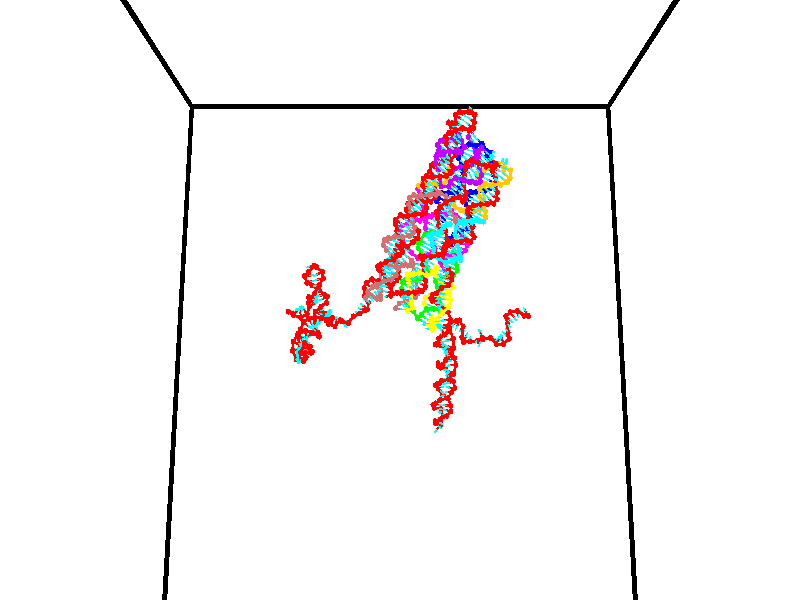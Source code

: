 // switches for output
#declare DRAW_BASES = 1; // possible values are 0, 1; only relevant for DNA ribbons
#declare DRAW_BASES_TYPE = 3; // possible values are 1, 2, 3; only relevant for DNA ribbons
#declare DRAW_FOG = 0; // set to 1 to enable fog

#include "colors.inc"

#include "transforms.inc"
background { rgb <1, 1, 1>}

#default {
   normal{
       ripples 0.25
       frequency 0.20
       turbulence 0.2
       lambda 5
   }
	finish {
		phong 0.1
		phong_size 40.
	}
}

// original window dimensions: 1024x640


// camera settings

camera {
	sky <0, 0.179814, -0.983701>
	up <0, 0.179814, -0.983701>
	right 1.6 * <1, 0, 0>
	location <35, 94.9851, 44.8844>
	look_at <35, 29.7336, 32.9568>
	direction <0, -65.2515, -11.9276>
	angle 67.0682
}


# declare cpy_camera_pos = <35, 94.9851, 44.8844>;
# if (DRAW_FOG = 1)
fog {
	fog_type 2
	up vnormalize(cpy_camera_pos)
	color rgbt<1,1,1,0.3>
	distance 1e-5
	fog_alt 3e-3
	fog_offset 56
}
# end


// LIGHTS

# declare lum = 6;
global_settings {
	ambient_light rgb lum * <0.05, 0.05, 0.05>
	max_trace_level 15
}# declare cpy_direct_light_amount = 0.25;
light_source
{	1000 * <-1, -1.16352, -0.803886>,
	rgb lum * cpy_direct_light_amount
	parallel
}

light_source
{	1000 * <1, 1.16352, 0.803886>,
	rgb lum * cpy_direct_light_amount
	parallel
}

// strand 0

// nucleotide -1

// particle -1
sphere {
	<23.767315, 35.153328, 34.932026> 0.250000
	pigment { color rgbt <1,0,0,0> }
	no_shadow
}
cylinder {
	<24.068048, 34.889660, 34.938217>,  <24.248489, 34.731461, 34.941933>, 0.100000
	pigment { color rgbt <1,0,0,0> }
	no_shadow
}
cylinder {
	<24.068048, 34.889660, 34.938217>,  <23.767315, 35.153328, 34.932026>, 0.100000
	pigment { color rgbt <1,0,0,0> }
	no_shadow
}

// particle -1
sphere {
	<24.068048, 34.889660, 34.938217> 0.100000
	pigment { color rgbt <1,0,0,0> }
	no_shadow
}
sphere {
	0, 1
	scale<0.080000,0.200000,0.300000>
	matrix <0.622910, 0.702388, -0.344433,
		0.216171, 0.268595, 0.938683,
		0.751833, -0.659172, 0.015474,
		24.293598, 34.691910, 34.942860>
	pigment { color rgbt <0,1,1,0> }
	no_shadow
}
cylinder {
	<24.360292, 35.362995, 35.275097>,  <23.767315, 35.153328, 34.932026>, 0.130000
	pigment { color rgbt <1,0,0,0> }
	no_shadow
}

// nucleotide -1

// particle -1
sphere {
	<24.360292, 35.362995, 35.275097> 0.250000
	pigment { color rgbt <1,0,0,0> }
	no_shadow
}
cylinder {
	<24.497290, 35.099110, 35.007523>,  <24.579489, 34.940777, 34.846977>, 0.100000
	pigment { color rgbt <1,0,0,0> }
	no_shadow
}
cylinder {
	<24.497290, 35.099110, 35.007523>,  <24.360292, 35.362995, 35.275097>, 0.100000
	pigment { color rgbt <1,0,0,0> }
	no_shadow
}

// particle -1
sphere {
	<24.497290, 35.099110, 35.007523> 0.100000
	pigment { color rgbt <1,0,0,0> }
	no_shadow
}
sphere {
	0, 1
	scale<0.080000,0.200000,0.300000>
	matrix <0.847878, 0.523746, -0.082419,
		0.404724, -0.538946, 0.738740,
		0.342492, -0.659718, -0.668933,
		24.600037, 34.901196, 34.806843>
	pigment { color rgbt <0,1,1,0> }
	no_shadow
}
cylinder {
	<25.034054, 35.125656, 35.432556>,  <24.360292, 35.362995, 35.275097>, 0.130000
	pigment { color rgbt <1,0,0,0> }
	no_shadow
}

// nucleotide -1

// particle -1
sphere {
	<25.034054, 35.125656, 35.432556> 0.250000
	pigment { color rgbt <1,0,0,0> }
	no_shadow
}
cylinder {
	<24.991217, 35.124996, 35.034859>,  <24.965513, 35.124599, 34.796238>, 0.100000
	pigment { color rgbt <1,0,0,0> }
	no_shadow
}
cylinder {
	<24.991217, 35.124996, 35.034859>,  <25.034054, 35.125656, 35.432556>, 0.100000
	pigment { color rgbt <1,0,0,0> }
	no_shadow
}

// particle -1
sphere {
	<24.991217, 35.124996, 35.034859> 0.100000
	pigment { color rgbt <1,0,0,0> }
	no_shadow
}
sphere {
	0, 1
	scale<0.080000,0.200000,0.300000>
	matrix <0.709755, 0.700161, -0.077610,
		0.696261, -0.713984, -0.073814,
		-0.107094, -0.001647, -0.994247,
		24.959089, 35.124500, 34.736584>
	pigment { color rgbt <0,1,1,0> }
	no_shadow
}
cylinder {
	<25.652479, 35.036285, 35.134335>,  <25.034054, 35.125656, 35.432556>, 0.130000
	pigment { color rgbt <1,0,0,0> }
	no_shadow
}

// nucleotide -1

// particle -1
sphere {
	<25.652479, 35.036285, 35.134335> 0.250000
	pigment { color rgbt <1,0,0,0> }
	no_shadow
}
cylinder {
	<25.429941, 35.260109, 34.888611>,  <25.296419, 35.394402, 34.741177>, 0.100000
	pigment { color rgbt <1,0,0,0> }
	no_shadow
}
cylinder {
	<25.429941, 35.260109, 34.888611>,  <25.652479, 35.036285, 35.134335>, 0.100000
	pigment { color rgbt <1,0,0,0> }
	no_shadow
}

// particle -1
sphere {
	<25.429941, 35.260109, 34.888611> 0.100000
	pigment { color rgbt <1,0,0,0> }
	no_shadow
}
sphere {
	0, 1
	scale<0.080000,0.200000,0.300000>
	matrix <0.729879, 0.682441, -0.039392,
		0.397189, -0.470288, -0.788080,
		-0.556343, 0.559556, -0.614311,
		25.263039, 35.427975, 34.704319>
	pigment { color rgbt <0,1,1,0> }
	no_shadow
}
cylinder {
	<25.862492, 35.002926, 34.424709>,  <25.652479, 35.036285, 35.134335>, 0.130000
	pigment { color rgbt <1,0,0,0> }
	no_shadow
}

// nucleotide -1

// particle -1
sphere {
	<25.862492, 35.002926, 34.424709> 0.250000
	pigment { color rgbt <1,0,0,0> }
	no_shadow
}
cylinder {
	<26.221352, 35.120220, 34.292568>,  <26.436666, 35.190598, 34.213284>, 0.100000
	pigment { color rgbt <1,0,0,0> }
	no_shadow
}
cylinder {
	<26.221352, 35.120220, 34.292568>,  <25.862492, 35.002926, 34.424709>, 0.100000
	pigment { color rgbt <1,0,0,0> }
	no_shadow
}

// particle -1
sphere {
	<26.221352, 35.120220, 34.292568> 0.100000
	pigment { color rgbt <1,0,0,0> }
	no_shadow
}
sphere {
	0, 1
	scale<0.080000,0.200000,0.300000>
	matrix <-0.159847, -0.481673, -0.861650,
		-0.411794, 0.825834, -0.385258,
		0.897148, 0.293239, -0.330357,
		26.490496, 35.208191, 34.193462>
	pigment { color rgbt <0,1,1,0> }
	no_shadow
}
cylinder {
	<25.822483, 35.359581, 33.740086>,  <25.862492, 35.002926, 34.424709>, 0.130000
	pigment { color rgbt <1,0,0,0> }
	no_shadow
}

// nucleotide -1

// particle -1
sphere {
	<25.822483, 35.359581, 33.740086> 0.250000
	pigment { color rgbt <1,0,0,0> }
	no_shadow
}
cylinder {
	<26.176155, 35.174412, 33.765129>,  <26.388359, 35.063309, 33.780155>, 0.100000
	pigment { color rgbt <1,0,0,0> }
	no_shadow
}
cylinder {
	<26.176155, 35.174412, 33.765129>,  <25.822483, 35.359581, 33.740086>, 0.100000
	pigment { color rgbt <1,0,0,0> }
	no_shadow
}

// particle -1
sphere {
	<26.176155, 35.174412, 33.765129> 0.100000
	pigment { color rgbt <1,0,0,0> }
	no_shadow
}
sphere {
	0, 1
	scale<0.080000,0.200000,0.300000>
	matrix <-0.123926, -0.361666, -0.924035,
		0.450404, 0.809256, -0.377147,
		0.884182, -0.462928, 0.062608,
		26.441410, 35.035534, 33.783913>
	pigment { color rgbt <0,1,1,0> }
	no_shadow
}
cylinder {
	<25.896610, 35.816521, 34.341137>,  <25.822483, 35.359581, 33.740086>, 0.130000
	pigment { color rgbt <1,0,0,0> }
	no_shadow
}

// nucleotide -1

// particle -1
sphere {
	<25.896610, 35.816521, 34.341137> 0.250000
	pigment { color rgbt <1,0,0,0> }
	no_shadow
}
cylinder {
	<26.258087, 35.718136, 34.200939>,  <26.474974, 35.659103, 34.116821>, 0.100000
	pigment { color rgbt <1,0,0,0> }
	no_shadow
}
cylinder {
	<26.258087, 35.718136, 34.200939>,  <25.896610, 35.816521, 34.341137>, 0.100000
	pigment { color rgbt <1,0,0,0> }
	no_shadow
}

// particle -1
sphere {
	<26.258087, 35.718136, 34.200939> 0.100000
	pigment { color rgbt <1,0,0,0> }
	no_shadow
}
sphere {
	0, 1
	scale<0.080000,0.200000,0.300000>
	matrix <-0.239018, 0.389375, -0.889526,
		0.355263, 0.887631, 0.293085,
		0.903692, -0.245964, -0.350491,
		26.529194, 35.644348, 34.095791>
	pigment { color rgbt <0,1,1,0> }
	no_shadow
}
cylinder {
	<26.105513, 36.321091, 34.038334>,  <25.896610, 35.816521, 34.341137>, 0.130000
	pigment { color rgbt <1,0,0,0> }
	no_shadow
}

// nucleotide -1

// particle -1
sphere {
	<26.105513, 36.321091, 34.038334> 0.250000
	pigment { color rgbt <1,0,0,0> }
	no_shadow
}
cylinder {
	<26.322908, 36.018818, 33.892147>,  <26.453346, 35.837456, 33.804436>, 0.100000
	pigment { color rgbt <1,0,0,0> }
	no_shadow
}
cylinder {
	<26.322908, 36.018818, 33.892147>,  <26.105513, 36.321091, 34.038334>, 0.100000
	pigment { color rgbt <1,0,0,0> }
	no_shadow
}

// particle -1
sphere {
	<26.322908, 36.018818, 33.892147> 0.100000
	pigment { color rgbt <1,0,0,0> }
	no_shadow
}
sphere {
	0, 1
	scale<0.080000,0.200000,0.300000>
	matrix <-0.151140, 0.340171, -0.928138,
		0.825698, 0.559669, 0.070666,
		0.543488, -0.755682, -0.365467,
		26.485954, 35.792114, 33.782505>
	pigment { color rgbt <0,1,1,0> }
	no_shadow
}
cylinder {
	<26.610687, 36.639252, 33.650410>,  <26.105513, 36.321091, 34.038334>, 0.130000
	pigment { color rgbt <1,0,0,0> }
	no_shadow
}

// nucleotide -1

// particle -1
sphere {
	<26.610687, 36.639252, 33.650410> 0.250000
	pigment { color rgbt <1,0,0,0> }
	no_shadow
}
cylinder {
	<26.590023, 36.262131, 33.518684>,  <26.577625, 36.035858, 33.439651>, 0.100000
	pigment { color rgbt <1,0,0,0> }
	no_shadow
}
cylinder {
	<26.590023, 36.262131, 33.518684>,  <26.610687, 36.639252, 33.650410>, 0.100000
	pigment { color rgbt <1,0,0,0> }
	no_shadow
}

// particle -1
sphere {
	<26.590023, 36.262131, 33.518684> 0.100000
	pigment { color rgbt <1,0,0,0> }
	no_shadow
}
sphere {
	0, 1
	scale<0.080000,0.200000,0.300000>
	matrix <-0.043658, 0.331568, -0.942421,
		0.997710, -0.034307, -0.058289,
		-0.051659, -0.942807, -0.329311,
		26.574526, 35.979290, 33.419891>
	pigment { color rgbt <0,1,1,0> }
	no_shadow
}
cylinder {
	<27.038425, 36.724476, 33.013783>,  <26.610687, 36.639252, 33.650410>, 0.130000
	pigment { color rgbt <1,0,0,0> }
	no_shadow
}

// nucleotide -1

// particle -1
sphere {
	<27.038425, 36.724476, 33.013783> 0.250000
	pigment { color rgbt <1,0,0,0> }
	no_shadow
}
cylinder {
	<26.848614, 36.378441, 32.948734>,  <26.734726, 36.170818, 32.909706>, 0.100000
	pigment { color rgbt <1,0,0,0> }
	no_shadow
}
cylinder {
	<26.848614, 36.378441, 32.948734>,  <27.038425, 36.724476, 33.013783>, 0.100000
	pigment { color rgbt <1,0,0,0> }
	no_shadow
}

// particle -1
sphere {
	<26.848614, 36.378441, 32.948734> 0.100000
	pigment { color rgbt <1,0,0,0> }
	no_shadow
}
sphere {
	0, 1
	scale<0.080000,0.200000,0.300000>
	matrix <-0.035635, 0.203471, -0.978432,
		0.879518, -0.458500, -0.127381,
		-0.474530, -0.865088, -0.162618,
		26.706255, 36.118916, 32.899948>
	pigment { color rgbt <0,1,1,0> }
	no_shadow
}
cylinder {
	<27.383318, 36.422459, 32.359936>,  <27.038425, 36.724476, 33.013783>, 0.130000
	pigment { color rgbt <1,0,0,0> }
	no_shadow
}

// nucleotide -1

// particle -1
sphere {
	<27.383318, 36.422459, 32.359936> 0.250000
	pigment { color rgbt <1,0,0,0> }
	no_shadow
}
cylinder {
	<27.014648, 36.269958, 32.388683>,  <26.793446, 36.178459, 32.405930>, 0.100000
	pigment { color rgbt <1,0,0,0> }
	no_shadow
}
cylinder {
	<27.014648, 36.269958, 32.388683>,  <27.383318, 36.422459, 32.359936>, 0.100000
	pigment { color rgbt <1,0,0,0> }
	no_shadow
}

// particle -1
sphere {
	<27.014648, 36.269958, 32.388683> 0.100000
	pigment { color rgbt <1,0,0,0> }
	no_shadow
}
sphere {
	0, 1
	scale<0.080000,0.200000,0.300000>
	matrix <-0.185264, 0.269759, -0.944937,
		0.340871, -0.884239, -0.319262,
		-0.921674, -0.381250, 0.071865,
		26.738146, 36.155582, 32.410244>
	pigment { color rgbt <0,1,1,0> }
	no_shadow
}
cylinder {
	<27.231098, 36.017586, 31.733088>,  <27.383318, 36.422459, 32.359936>, 0.130000
	pigment { color rgbt <1,0,0,0> }
	no_shadow
}

// nucleotide -1

// particle -1
sphere {
	<27.231098, 36.017586, 31.733088> 0.250000
	pigment { color rgbt <1,0,0,0> }
	no_shadow
}
cylinder {
	<26.878708, 36.107693, 31.899525>,  <26.667273, 36.161758, 31.999388>, 0.100000
	pigment { color rgbt <1,0,0,0> }
	no_shadow
}
cylinder {
	<26.878708, 36.107693, 31.899525>,  <27.231098, 36.017586, 31.733088>, 0.100000
	pigment { color rgbt <1,0,0,0> }
	no_shadow
}

// particle -1
sphere {
	<26.878708, 36.107693, 31.899525> 0.100000
	pigment { color rgbt <1,0,0,0> }
	no_shadow
}
sphere {
	0, 1
	scale<0.080000,0.200000,0.300000>
	matrix <-0.379070, 0.190260, -0.905597,
		-0.283171, -0.955538, -0.082221,
		-0.880977, 0.225271, 0.416093,
		26.614414, 36.175274, 32.024353>
	pigment { color rgbt <0,1,1,0> }
	no_shadow
}
cylinder {
	<26.648857, 35.863075, 31.293167>,  <27.231098, 36.017586, 31.733088>, 0.130000
	pigment { color rgbt <1,0,0,0> }
	no_shadow
}

// nucleotide -1

// particle -1
sphere {
	<26.648857, 35.863075, 31.293167> 0.250000
	pigment { color rgbt <1,0,0,0> }
	no_shadow
}
cylinder {
	<26.795904, 35.499115, 31.370052>,  <26.884132, 35.280739, 31.416183>, 0.100000
	pigment { color rgbt <1,0,0,0> }
	no_shadow
}
cylinder {
	<26.795904, 35.499115, 31.370052>,  <26.648857, 35.863075, 31.293167>, 0.100000
	pigment { color rgbt <1,0,0,0> }
	no_shadow
}

// particle -1
sphere {
	<26.795904, 35.499115, 31.370052> 0.100000
	pigment { color rgbt <1,0,0,0> }
	no_shadow
}
sphere {
	0, 1
	scale<0.080000,0.200000,0.300000>
	matrix <-0.821793, -0.414588, -0.390863,
		0.435333, -0.014271, -0.900156,
		0.367616, -0.909898, 0.192211,
		26.906189, 35.226147, 31.427715>
	pigment { color rgbt <0,1,1,0> }
	no_shadow
}
cylinder {
	<26.465662, 36.526943, 31.324652>,  <26.648857, 35.863075, 31.293167>, 0.130000
	pigment { color rgbt <1,0,0,0> }
	no_shadow
}

// nucleotide -1

// particle -1
sphere {
	<26.465662, 36.526943, 31.324652> 0.250000
	pigment { color rgbt <1,0,0,0> }
	no_shadow
}
cylinder {
	<26.113317, 36.338608, 31.344210>,  <25.901911, 36.225605, 31.355944>, 0.100000
	pigment { color rgbt <1,0,0,0> }
	no_shadow
}
cylinder {
	<26.113317, 36.338608, 31.344210>,  <26.465662, 36.526943, 31.324652>, 0.100000
	pigment { color rgbt <1,0,0,0> }
	no_shadow
}

// particle -1
sphere {
	<26.113317, 36.338608, 31.344210> 0.100000
	pigment { color rgbt <1,0,0,0> }
	no_shadow
}
sphere {
	0, 1
	scale<0.080000,0.200000,0.300000>
	matrix <0.141775, -0.163856, 0.976243,
		-0.451644, 0.866868, 0.211088,
		-0.880862, -0.470841, 0.048895,
		25.849058, 36.197357, 31.358879>
	pigment { color rgbt <0,1,1,0> }
	no_shadow
}
cylinder {
	<25.980341, 36.700348, 31.869753>,  <26.465662, 36.526943, 31.324652>, 0.130000
	pigment { color rgbt <1,0,0,0> }
	no_shadow
}

// nucleotide -1

// particle -1
sphere {
	<25.980341, 36.700348, 31.869753> 0.250000
	pigment { color rgbt <1,0,0,0> }
	no_shadow
}
cylinder {
	<25.947002, 36.320095, 31.750189>,  <25.927000, 36.091942, 31.678452>, 0.100000
	pigment { color rgbt <1,0,0,0> }
	no_shadow
}
cylinder {
	<25.947002, 36.320095, 31.750189>,  <25.980341, 36.700348, 31.869753>, 0.100000
	pigment { color rgbt <1,0,0,0> }
	no_shadow
}

// particle -1
sphere {
	<25.947002, 36.320095, 31.750189> 0.100000
	pigment { color rgbt <1,0,0,0> }
	no_shadow
}
sphere {
	0, 1
	scale<0.080000,0.200000,0.300000>
	matrix <0.208694, -0.309951, 0.927565,
		-0.974423, 0.014927, 0.224224,
		-0.083345, -0.950635, -0.298909,
		25.921999, 36.034904, 31.660517>
	pigment { color rgbt <0,1,1,0> }
	no_shadow
}
cylinder {
	<25.490646, 36.185669, 32.130375>,  <25.980341, 36.700348, 31.869753>, 0.130000
	pigment { color rgbt <1,0,0,0> }
	no_shadow
}

// nucleotide -1

// particle -1
sphere {
	<25.490646, 36.185669, 32.130375> 0.250000
	pigment { color rgbt <1,0,0,0> }
	no_shadow
}
cylinder {
	<25.864113, 36.060551, 32.060596>,  <26.088192, 35.985481, 32.018730>, 0.100000
	pigment { color rgbt <1,0,0,0> }
	no_shadow
}
cylinder {
	<25.864113, 36.060551, 32.060596>,  <25.490646, 36.185669, 32.130375>, 0.100000
	pigment { color rgbt <1,0,0,0> }
	no_shadow
}

// particle -1
sphere {
	<25.864113, 36.060551, 32.060596> 0.100000
	pigment { color rgbt <1,0,0,0> }
	no_shadow
}
sphere {
	0, 1
	scale<0.080000,0.200000,0.300000>
	matrix <0.161090, -0.068250, 0.984577,
		-0.319878, -0.947365, -0.013334,
		0.933664, -0.312796, -0.174442,
		26.144213, 35.966713, 32.008263>
	pigment { color rgbt <0,1,1,0> }
	no_shadow
}
cylinder {
	<25.637205, 35.521969, 32.543346>,  <25.490646, 36.185669, 32.130375>, 0.130000
	pigment { color rgbt <1,0,0,0> }
	no_shadow
}

// nucleotide -1

// particle -1
sphere {
	<25.637205, 35.521969, 32.543346> 0.250000
	pigment { color rgbt <1,0,0,0> }
	no_shadow
}
cylinder {
	<25.987232, 35.710262, 32.498318>,  <26.197248, 35.823238, 32.471298>, 0.100000
	pigment { color rgbt <1,0,0,0> }
	no_shadow
}
cylinder {
	<25.987232, 35.710262, 32.498318>,  <25.637205, 35.521969, 32.543346>, 0.100000
	pigment { color rgbt <1,0,0,0> }
	no_shadow
}

// particle -1
sphere {
	<25.987232, 35.710262, 32.498318> 0.100000
	pigment { color rgbt <1,0,0,0> }
	no_shadow
}
sphere {
	0, 1
	scale<0.080000,0.200000,0.300000>
	matrix <0.301509, -0.348224, 0.887599,
		0.378620, -0.810649, -0.446649,
		0.875065, 0.470731, -0.112574,
		26.249752, 35.851482, 32.464546>
	pigment { color rgbt <0,1,1,0> }
	no_shadow
}
cylinder {
	<26.101501, 35.015804, 32.681408>,  <25.637205, 35.521969, 32.543346>, 0.130000
	pigment { color rgbt <1,0,0,0> }
	no_shadow
}

// nucleotide -1

// particle -1
sphere {
	<26.101501, 35.015804, 32.681408> 0.250000
	pigment { color rgbt <1,0,0,0> }
	no_shadow
}
cylinder {
	<26.295443, 35.357170, 32.757938>,  <26.411808, 35.561989, 32.803856>, 0.100000
	pigment { color rgbt <1,0,0,0> }
	no_shadow
}
cylinder {
	<26.295443, 35.357170, 32.757938>,  <26.101501, 35.015804, 32.681408>, 0.100000
	pigment { color rgbt <1,0,0,0> }
	no_shadow
}

// particle -1
sphere {
	<26.295443, 35.357170, 32.757938> 0.100000
	pigment { color rgbt <1,0,0,0> }
	no_shadow
}
sphere {
	0, 1
	scale<0.080000,0.200000,0.300000>
	matrix <0.228234, -0.334645, 0.914288,
		0.844291, -0.399627, -0.357031,
		0.484853, 0.853411, 0.191330,
		26.440899, 35.613194, 32.815338>
	pigment { color rgbt <0,1,1,0> }
	no_shadow
}
cylinder {
	<26.808571, 34.753277, 33.031063>,  <26.101501, 35.015804, 32.681408>, 0.130000
	pigment { color rgbt <1,0,0,0> }
	no_shadow
}

// nucleotide -1

// particle -1
sphere {
	<26.808571, 34.753277, 33.031063> 0.250000
	pigment { color rgbt <1,0,0,0> }
	no_shadow
}
cylinder {
	<26.740118, 35.134796, 33.129837>,  <26.699047, 35.363708, 33.189102>, 0.100000
	pigment { color rgbt <1,0,0,0> }
	no_shadow
}
cylinder {
	<26.740118, 35.134796, 33.129837>,  <26.808571, 34.753277, 33.031063>, 0.100000
	pigment { color rgbt <1,0,0,0> }
	no_shadow
}

// particle -1
sphere {
	<26.740118, 35.134796, 33.129837> 0.100000
	pigment { color rgbt <1,0,0,0> }
	no_shadow
}
sphere {
	0, 1
	scale<0.080000,0.200000,0.300000>
	matrix <0.274860, -0.194463, 0.941614,
		0.946132, 0.229013, -0.228883,
		-0.171132, 0.953802, 0.246934,
		26.688778, 35.420937, 33.203918>
	pigment { color rgbt <0,1,1,0> }
	no_shadow
}
cylinder {
	<27.377407, 34.902443, 33.462917>,  <26.808571, 34.753277, 33.031063>, 0.130000
	pigment { color rgbt <1,0,0,0> }
	no_shadow
}

// nucleotide -1

// particle -1
sphere {
	<27.377407, 34.902443, 33.462917> 0.250000
	pigment { color rgbt <1,0,0,0> }
	no_shadow
}
cylinder {
	<27.086355, 35.162640, 33.550014>,  <26.911724, 35.318756, 33.602272>, 0.100000
	pigment { color rgbt <1,0,0,0> }
	no_shadow
}
cylinder {
	<27.086355, 35.162640, 33.550014>,  <27.377407, 34.902443, 33.462917>, 0.100000
	pigment { color rgbt <1,0,0,0> }
	no_shadow
}

// particle -1
sphere {
	<27.086355, 35.162640, 33.550014> 0.100000
	pigment { color rgbt <1,0,0,0> }
	no_shadow
}
sphere {
	0, 1
	scale<0.080000,0.200000,0.300000>
	matrix <0.091162, -0.222916, 0.970566,
		0.679884, 0.726064, 0.102901,
		-0.727631, 0.650491, 0.217746,
		26.868065, 35.357788, 33.615337>
	pigment { color rgbt <0,1,1,0> }
	no_shadow
}
cylinder {
	<27.696880, 35.477364, 33.722652>,  <27.377407, 34.902443, 33.462917>, 0.130000
	pigment { color rgbt <1,0,0,0> }
	no_shadow
}

// nucleotide -1

// particle -1
sphere {
	<27.696880, 35.477364, 33.722652> 0.250000
	pigment { color rgbt <1,0,0,0> }
	no_shadow
}
cylinder {
	<27.325537, 35.419743, 33.859707>,  <27.102730, 35.385170, 33.941940>, 0.100000
	pigment { color rgbt <1,0,0,0> }
	no_shadow
}
cylinder {
	<27.325537, 35.419743, 33.859707>,  <27.696880, 35.477364, 33.722652>, 0.100000
	pigment { color rgbt <1,0,0,0> }
	no_shadow
}

// particle -1
sphere {
	<27.325537, 35.419743, 33.859707> 0.100000
	pigment { color rgbt <1,0,0,0> }
	no_shadow
}
sphere {
	0, 1
	scale<0.080000,0.200000,0.300000>
	matrix <0.349727, -0.026407, 0.936480,
		-0.125858, 0.989217, 0.074896,
		-0.928359, -0.144056, 0.342632,
		27.047029, 35.376526, 33.962498>
	pigment { color rgbt <0,1,1,0> }
	no_shadow
}
cylinder {
	<27.680206, 35.753239, 34.286530>,  <27.696880, 35.477364, 33.722652>, 0.130000
	pigment { color rgbt <1,0,0,0> }
	no_shadow
}

// nucleotide -1

// particle -1
sphere {
	<27.680206, 35.753239, 34.286530> 0.250000
	pigment { color rgbt <1,0,0,0> }
	no_shadow
}
cylinder {
	<27.356428, 35.534218, 34.371365>,  <27.162161, 35.402805, 34.422264>, 0.100000
	pigment { color rgbt <1,0,0,0> }
	no_shadow
}
cylinder {
	<27.356428, 35.534218, 34.371365>,  <27.680206, 35.753239, 34.286530>, 0.100000
	pigment { color rgbt <1,0,0,0> }
	no_shadow
}

// particle -1
sphere {
	<27.356428, 35.534218, 34.371365> 0.100000
	pigment { color rgbt <1,0,0,0> }
	no_shadow
}
sphere {
	0, 1
	scale<0.080000,0.200000,0.300000>
	matrix <0.178279, 0.114970, 0.977240,
		-0.559474, 0.828835, 0.004555,
		-0.809448, -0.547553, 0.212087,
		27.113594, 35.369953, 34.434990>
	pigment { color rgbt <0,1,1,0> }
	no_shadow
}
cylinder {
	<27.147392, 36.093224, 34.715363>,  <27.680206, 35.753239, 34.286530>, 0.130000
	pigment { color rgbt <1,0,0,0> }
	no_shadow
}

// nucleotide -1

// particle -1
sphere {
	<27.147392, 36.093224, 34.715363> 0.250000
	pigment { color rgbt <1,0,0,0> }
	no_shadow
}
cylinder {
	<27.128170, 35.696205, 34.760178>,  <27.116636, 35.457996, 34.787067>, 0.100000
	pigment { color rgbt <1,0,0,0> }
	no_shadow
}
cylinder {
	<27.128170, 35.696205, 34.760178>,  <27.147392, 36.093224, 34.715363>, 0.100000
	pigment { color rgbt <1,0,0,0> }
	no_shadow
}

// particle -1
sphere {
	<27.128170, 35.696205, 34.760178> 0.100000
	pigment { color rgbt <1,0,0,0> }
	no_shadow
}
sphere {
	0, 1
	scale<0.080000,0.200000,0.300000>
	matrix <0.064414, 0.108855, 0.991969,
		-0.996766, 0.054885, 0.058703,
		-0.048054, -0.992541, 0.112038,
		27.113754, 35.398441, 34.793789>
	pigment { color rgbt <0,1,1,0> }
	no_shadow
}
cylinder {
	<26.564024, 35.808086, 35.042732>,  <27.147392, 36.093224, 34.715363>, 0.130000
	pigment { color rgbt <1,0,0,0> }
	no_shadow
}

// nucleotide -1

// particle -1
sphere {
	<26.564024, 35.808086, 35.042732> 0.250000
	pigment { color rgbt <1,0,0,0> }
	no_shadow
}
cylinder {
	<26.847763, 35.543144, 35.139156>,  <27.018005, 35.384178, 35.197010>, 0.100000
	pigment { color rgbt <1,0,0,0> }
	no_shadow
}
cylinder {
	<26.847763, 35.543144, 35.139156>,  <26.564024, 35.808086, 35.042732>, 0.100000
	pigment { color rgbt <1,0,0,0> }
	no_shadow
}

// particle -1
sphere {
	<26.847763, 35.543144, 35.139156> 0.100000
	pigment { color rgbt <1,0,0,0> }
	no_shadow
}
sphere {
	0, 1
	scale<0.080000,0.200000,0.300000>
	matrix <-0.099971, 0.243994, 0.964610,
		-0.697735, -0.708341, 0.106859,
		0.709346, -0.662359, 0.241056,
		27.060568, 35.344437, 35.211472>
	pigment { color rgbt <0,1,1,0> }
	no_shadow
}
cylinder {
	<26.412382, 35.152710, 35.445290>,  <26.564024, 35.808086, 35.042732>, 0.130000
	pigment { color rgbt <1,0,0,0> }
	no_shadow
}

// nucleotide -1

// particle -1
sphere {
	<26.412382, 35.152710, 35.445290> 0.250000
	pigment { color rgbt <1,0,0,0> }
	no_shadow
}
cylinder {
	<26.711695, 35.406944, 35.521294>,  <26.891283, 35.559486, 35.566895>, 0.100000
	pigment { color rgbt <1,0,0,0> }
	no_shadow
}
cylinder {
	<26.711695, 35.406944, 35.521294>,  <26.412382, 35.152710, 35.445290>, 0.100000
	pigment { color rgbt <1,0,0,0> }
	no_shadow
}

// particle -1
sphere {
	<26.711695, 35.406944, 35.521294> 0.100000
	pigment { color rgbt <1,0,0,0> }
	no_shadow
}
sphere {
	0, 1
	scale<0.080000,0.200000,0.300000>
	matrix <-0.357024, 0.144441, 0.922860,
		0.559115, -0.758395, 0.335003,
		0.748281, 0.635589, 0.190006,
		26.936178, 35.597622, 35.578297>
	pigment { color rgbt <0,1,1,0> }
	no_shadow
}
cylinder {
	<26.473562, 35.108589, 36.166325>,  <26.412382, 35.152710, 35.445290>, 0.130000
	pigment { color rgbt <1,0,0,0> }
	no_shadow
}

// nucleotide -1

// particle -1
sphere {
	<26.473562, 35.108589, 36.166325> 0.250000
	pigment { color rgbt <1,0,0,0> }
	no_shadow
}
cylinder {
	<26.672400, 35.446209, 36.085846>,  <26.791702, 35.648781, 36.037560>, 0.100000
	pigment { color rgbt <1,0,0,0> }
	no_shadow
}
cylinder {
	<26.672400, 35.446209, 36.085846>,  <26.473562, 35.108589, 36.166325>, 0.100000
	pigment { color rgbt <1,0,0,0> }
	no_shadow
}

// particle -1
sphere {
	<26.672400, 35.446209, 36.085846> 0.100000
	pigment { color rgbt <1,0,0,0> }
	no_shadow
}
sphere {
	0, 1
	scale<0.080000,0.200000,0.300000>
	matrix <-0.386782, 0.423104, 0.819379,
		0.776723, -0.329489, 0.536785,
		0.497092, 0.844050, -0.201195,
		26.821527, 35.699425, 36.025486>
	pigment { color rgbt <0,1,1,0> }
	no_shadow
}
cylinder {
	<26.865927, 35.313763, 36.780800>,  <26.473562, 35.108589, 36.166325>, 0.130000
	pigment { color rgbt <1,0,0,0> }
	no_shadow
}

// nucleotide -1

// particle -1
sphere {
	<26.865927, 35.313763, 36.780800> 0.250000
	pigment { color rgbt <1,0,0,0> }
	no_shadow
}
cylinder {
	<26.775970, 35.628239, 36.550552>,  <26.721996, 35.816925, 36.412403>, 0.100000
	pigment { color rgbt <1,0,0,0> }
	no_shadow
}
cylinder {
	<26.775970, 35.628239, 36.550552>,  <26.865927, 35.313763, 36.780800>, 0.100000
	pigment { color rgbt <1,0,0,0> }
	no_shadow
}

// particle -1
sphere {
	<26.775970, 35.628239, 36.550552> 0.100000
	pigment { color rgbt <1,0,0,0> }
	no_shadow
}
sphere {
	0, 1
	scale<0.080000,0.200000,0.300000>
	matrix <-0.533795, 0.394810, 0.747789,
		0.815160, 0.475434, 0.330873,
		-0.224892, 0.786186, -0.575617,
		26.708504, 35.864094, 36.377869>
	pigment { color rgbt <0,1,1,0> }
	no_shadow
}
cylinder {
	<27.037600, 35.870403, 37.129742>,  <26.865927, 35.313763, 36.780800>, 0.130000
	pigment { color rgbt <1,0,0,0> }
	no_shadow
}

// nucleotide -1

// particle -1
sphere {
	<27.037600, 35.870403, 37.129742> 0.250000
	pigment { color rgbt <1,0,0,0> }
	no_shadow
}
cylinder {
	<26.750914, 35.971172, 36.869633>,  <26.578903, 36.031635, 36.713566>, 0.100000
	pigment { color rgbt <1,0,0,0> }
	no_shadow
}
cylinder {
	<26.750914, 35.971172, 36.869633>,  <27.037600, 35.870403, 37.129742>, 0.100000
	pigment { color rgbt <1,0,0,0> }
	no_shadow
}

// particle -1
sphere {
	<26.750914, 35.971172, 36.869633> 0.100000
	pigment { color rgbt <1,0,0,0> }
	no_shadow
}
sphere {
	0, 1
	scale<0.080000,0.200000,0.300000>
	matrix <-0.388330, 0.630344, 0.672210,
		0.579243, 0.734302, -0.353945,
		-0.716713, 0.251926, -0.650274,
		26.535900, 36.046749, 36.674549>
	pigment { color rgbt <0,1,1,0> }
	no_shadow
}
cylinder {
	<27.003935, 36.586098, 37.134819>,  <27.037600, 35.870403, 37.129742>, 0.130000
	pigment { color rgbt <1,0,0,0> }
	no_shadow
}

// nucleotide -1

// particle -1
sphere {
	<27.003935, 36.586098, 37.134819> 0.250000
	pigment { color rgbt <1,0,0,0> }
	no_shadow
}
cylinder {
	<26.657955, 36.407116, 37.043919>,  <26.450367, 36.299725, 36.989376>, 0.100000
	pigment { color rgbt <1,0,0,0> }
	no_shadow
}
cylinder {
	<26.657955, 36.407116, 37.043919>,  <27.003935, 36.586098, 37.134819>, 0.100000
	pigment { color rgbt <1,0,0,0> }
	no_shadow
}

// particle -1
sphere {
	<26.657955, 36.407116, 37.043919> 0.100000
	pigment { color rgbt <1,0,0,0> }
	no_shadow
}
sphere {
	0, 1
	scale<0.080000,0.200000,0.300000>
	matrix <-0.464646, 0.542881, 0.699559,
		-0.189652, 0.710676, -0.677475,
		-0.864948, -0.447459, -0.227254,
		26.398470, 36.272877, 36.975742>
	pigment { color rgbt <0,1,1,0> }
	no_shadow
}
cylinder {
	<26.476671, 37.144794, 36.994865>,  <27.003935, 36.586098, 37.134819>, 0.130000
	pigment { color rgbt <1,0,0,0> }
	no_shadow
}

// nucleotide -1

// particle -1
sphere {
	<26.476671, 37.144794, 36.994865> 0.250000
	pigment { color rgbt <1,0,0,0> }
	no_shadow
}
cylinder {
	<26.253925, 36.829063, 37.098293>,  <26.120277, 36.639626, 37.160351>, 0.100000
	pigment { color rgbt <1,0,0,0> }
	no_shadow
}
cylinder {
	<26.253925, 36.829063, 37.098293>,  <26.476671, 37.144794, 36.994865>, 0.100000
	pigment { color rgbt <1,0,0,0> }
	no_shadow
}

// particle -1
sphere {
	<26.253925, 36.829063, 37.098293> 0.100000
	pigment { color rgbt <1,0,0,0> }
	no_shadow
}
sphere {
	0, 1
	scale<0.080000,0.200000,0.300000>
	matrix <-0.488646, 0.563060, 0.666474,
		-0.671661, 0.244784, -0.699251,
		-0.556863, -0.789331, 0.258573,
		26.086866, 36.592262, 37.175865>
	pigment { color rgbt <0,1,1,0> }
	no_shadow
}
cylinder {
	<25.880337, 37.223404, 36.831520>,  <26.476671, 37.144794, 36.994865>, 0.130000
	pigment { color rgbt <1,0,0,0> }
	no_shadow
}

// nucleotide -1

// particle -1
sphere {
	<25.880337, 37.223404, 36.831520> 0.250000
	pigment { color rgbt <1,0,0,0> }
	no_shadow
}
cylinder {
	<25.888052, 37.016262, 37.173622>,  <25.892681, 36.891975, 37.378883>, 0.100000
	pigment { color rgbt <1,0,0,0> }
	no_shadow
}
cylinder {
	<25.888052, 37.016262, 37.173622>,  <25.880337, 37.223404, 36.831520>, 0.100000
	pigment { color rgbt <1,0,0,0> }
	no_shadow
}

// particle -1
sphere {
	<25.888052, 37.016262, 37.173622> 0.100000
	pigment { color rgbt <1,0,0,0> }
	no_shadow
}
sphere {
	0, 1
	scale<0.080000,0.200000,0.300000>
	matrix <-0.566455, 0.699216, 0.436148,
		-0.823867, -0.492873, -0.279856,
		0.019286, -0.517854, 0.855252,
		25.893837, 36.860905, 37.430199>
	pigment { color rgbt <0,1,1,0> }
	no_shadow
}
cylinder {
	<25.167963, 37.271347, 37.093761>,  <25.880337, 37.223404, 36.831520>, 0.130000
	pigment { color rgbt <1,0,0,0> }
	no_shadow
}

// nucleotide -1

// particle -1
sphere {
	<25.167963, 37.271347, 37.093761> 0.250000
	pigment { color rgbt <1,0,0,0> }
	no_shadow
}
cylinder {
	<25.411720, 37.154343, 37.388538>,  <25.557974, 37.084141, 37.565403>, 0.100000
	pigment { color rgbt <1,0,0,0> }
	no_shadow
}
cylinder {
	<25.411720, 37.154343, 37.388538>,  <25.167963, 37.271347, 37.093761>, 0.100000
	pigment { color rgbt <1,0,0,0> }
	no_shadow
}

// particle -1
sphere {
	<25.411720, 37.154343, 37.388538> 0.100000
	pigment { color rgbt <1,0,0,0> }
	no_shadow
}
sphere {
	0, 1
	scale<0.080000,0.200000,0.300000>
	matrix <-0.333251, 0.748877, 0.572824,
		-0.719434, -0.594660, 0.358879,
		0.609391, -0.292513, 0.736938,
		25.594538, 37.066589, 37.609619>
	pigment { color rgbt <0,1,1,0> }
	no_shadow
}
cylinder {
	<24.727301, 37.208534, 37.726376>,  <25.167963, 37.271347, 37.093761>, 0.130000
	pigment { color rgbt <1,0,0,0> }
	no_shadow
}

// nucleotide -1

// particle -1
sphere {
	<24.727301, 37.208534, 37.726376> 0.250000
	pigment { color rgbt <1,0,0,0> }
	no_shadow
}
cylinder {
	<25.098558, 37.212620, 37.875206>,  <25.321314, 37.215069, 37.964504>, 0.100000
	pigment { color rgbt <1,0,0,0> }
	no_shadow
}
cylinder {
	<25.098558, 37.212620, 37.875206>,  <24.727301, 37.208534, 37.726376>, 0.100000
	pigment { color rgbt <1,0,0,0> }
	no_shadow
}

// particle -1
sphere {
	<25.098558, 37.212620, 37.875206> 0.100000
	pigment { color rgbt <1,0,0,0> }
	no_shadow
}
sphere {
	0, 1
	scale<0.080000,0.200000,0.300000>
	matrix <-0.321335, 0.526481, 0.787123,
		-0.187856, -0.850126, 0.491931,
		0.928146, 0.010209, 0.372077,
		25.377003, 37.215683, 37.986828>
	pigment { color rgbt <0,1,1,0> }
	no_shadow
}
cylinder {
	<24.675097, 37.178947, 38.439491>,  <24.727301, 37.208534, 37.726376>, 0.130000
	pigment { color rgbt <1,0,0,0> }
	no_shadow
}

// nucleotide -1

// particle -1
sphere {
	<24.675097, 37.178947, 38.439491> 0.250000
	pigment { color rgbt <1,0,0,0> }
	no_shadow
}
cylinder {
	<25.038332, 37.338688, 38.389057>,  <25.256273, 37.434532, 38.358799>, 0.100000
	pigment { color rgbt <1,0,0,0> }
	no_shadow
}
cylinder {
	<25.038332, 37.338688, 38.389057>,  <24.675097, 37.178947, 38.439491>, 0.100000
	pigment { color rgbt <1,0,0,0> }
	no_shadow
}

// particle -1
sphere {
	<25.038332, 37.338688, 38.389057> 0.100000
	pigment { color rgbt <1,0,0,0> }
	no_shadow
}
sphere {
	0, 1
	scale<0.080000,0.200000,0.300000>
	matrix <-0.166536, 0.620603, 0.766236,
		0.384241, -0.674813, 0.630068,
		0.908088, 0.399349, -0.126081,
		25.310759, 37.458492, 38.351234>
	pigment { color rgbt <0,1,1,0> }
	no_shadow
}
cylinder {
	<25.063171, 37.294498, 39.142303>,  <24.675097, 37.178947, 38.439491>, 0.130000
	pigment { color rgbt <1,0,0,0> }
	no_shadow
}

// nucleotide -1

// particle -1
sphere {
	<25.063171, 37.294498, 39.142303> 0.250000
	pigment { color rgbt <1,0,0,0> }
	no_shadow
}
cylinder {
	<25.185034, 37.550449, 38.860100>,  <25.258150, 37.704018, 38.690777>, 0.100000
	pigment { color rgbt <1,0,0,0> }
	no_shadow
}
cylinder {
	<25.185034, 37.550449, 38.860100>,  <25.063171, 37.294498, 39.142303>, 0.100000
	pigment { color rgbt <1,0,0,0> }
	no_shadow
}

// particle -1
sphere {
	<25.185034, 37.550449, 38.860100> 0.100000
	pigment { color rgbt <1,0,0,0> }
	no_shadow
}
sphere {
	0, 1
	scale<0.080000,0.200000,0.300000>
	matrix <-0.000338, 0.740795, 0.671731,
		0.952463, -0.204407, 0.225902,
		0.304654, 0.639875, -0.705511,
		25.276430, 37.742413, 38.648445>
	pigment { color rgbt <0,1,1,0> }
	no_shadow
}
cylinder {
	<25.798542, 37.523403, 39.278694>,  <25.063171, 37.294498, 39.142303>, 0.130000
	pigment { color rgbt <1,0,0,0> }
	no_shadow
}

// nucleotide -1

// particle -1
sphere {
	<25.798542, 37.523403, 39.278694> 0.250000
	pigment { color rgbt <1,0,0,0> }
	no_shadow
}
cylinder {
	<25.555868, 37.772873, 39.081532>,  <25.410263, 37.922554, 38.963234>, 0.100000
	pigment { color rgbt <1,0,0,0> }
	no_shadow
}
cylinder {
	<25.555868, 37.772873, 39.081532>,  <25.798542, 37.523403, 39.278694>, 0.100000
	pigment { color rgbt <1,0,0,0> }
	no_shadow
}

// particle -1
sphere {
	<25.555868, 37.772873, 39.081532> 0.100000
	pigment { color rgbt <1,0,0,0> }
	no_shadow
}
sphere {
	0, 1
	scale<0.080000,0.200000,0.300000>
	matrix <0.075746, 0.662586, 0.745146,
		0.791325, 0.414734, -0.449223,
		-0.606686, 0.623679, -0.492907,
		25.373863, 37.959976, 38.933659>
	pigment { color rgbt <0,1,1,0> }
	no_shadow
}
cylinder {
	<26.131607, 38.191750, 39.092426>,  <25.798542, 37.523403, 39.278694>, 0.130000
	pigment { color rgbt <1,0,0,0> }
	no_shadow
}

// nucleotide -1

// particle -1
sphere {
	<26.131607, 38.191750, 39.092426> 0.250000
	pigment { color rgbt <1,0,0,0> }
	no_shadow
}
cylinder {
	<25.738422, 38.197479, 39.165730>,  <25.502512, 38.200916, 39.209713>, 0.100000
	pigment { color rgbt <1,0,0,0> }
	no_shadow
}
cylinder {
	<25.738422, 38.197479, 39.165730>,  <26.131607, 38.191750, 39.092426>, 0.100000
	pigment { color rgbt <1,0,0,0> }
	no_shadow
}

// particle -1
sphere {
	<25.738422, 38.197479, 39.165730> 0.100000
	pigment { color rgbt <1,0,0,0> }
	no_shadow
}
sphere {
	0, 1
	scale<0.080000,0.200000,0.300000>
	matrix <0.133630, 0.740282, 0.658882,
		-0.126228, 0.672144, -0.729582,
		-0.982960, 0.014325, 0.183262,
		25.443535, 38.201778, 39.220707>
	pigment { color rgbt <0,1,1,0> }
	no_shadow
}
cylinder {
	<25.751308, 38.751266, 38.758049>,  <26.131607, 38.191750, 39.092426>, 0.130000
	pigment { color rgbt <1,0,0,0> }
	no_shadow
}

// nucleotide -1

// particle -1
sphere {
	<25.751308, 38.751266, 38.758049> 0.250000
	pigment { color rgbt <1,0,0,0> }
	no_shadow
}
cylinder {
	<25.631163, 38.623840, 39.117668>,  <25.559074, 38.547386, 39.333443>, 0.100000
	pigment { color rgbt <1,0,0,0> }
	no_shadow
}
cylinder {
	<25.631163, 38.623840, 39.117668>,  <25.751308, 38.751266, 38.758049>, 0.100000
	pigment { color rgbt <1,0,0,0> }
	no_shadow
}

// particle -1
sphere {
	<25.631163, 38.623840, 39.117668> 0.100000
	pigment { color rgbt <1,0,0,0> }
	no_shadow
}
sphere {
	0, 1
	scale<0.080000,0.200000,0.300000>
	matrix <0.432903, 0.794374, 0.426104,
		-0.849927, 0.517190, -0.100695,
		-0.300366, -0.318566, 0.899053,
		25.541052, 38.528271, 39.387383>
	pigment { color rgbt <0,1,1,0> }
	no_shadow
}
cylinder {
	<25.988462, 38.437798, 37.977955>,  <25.751308, 38.751266, 38.758049>, 0.130000
	pigment { color rgbt <1,0,0,0> }
	no_shadow
}

// nucleotide -1

// particle -1
sphere {
	<25.988462, 38.437798, 37.977955> 0.250000
	pigment { color rgbt <1,0,0,0> }
	no_shadow
}
cylinder {
	<25.816517, 38.198009, 38.248020>,  <25.713348, 38.054138, 38.410061>, 0.100000
	pigment { color rgbt <1,0,0,0> }
	no_shadow
}
cylinder {
	<25.816517, 38.198009, 38.248020>,  <25.988462, 38.437798, 37.977955>, 0.100000
	pigment { color rgbt <1,0,0,0> }
	no_shadow
}

// particle -1
sphere {
	<25.816517, 38.198009, 38.248020> 0.100000
	pigment { color rgbt <1,0,0,0> }
	no_shadow
}
sphere {
	0, 1
	scale<0.080000,0.200000,0.300000>
	matrix <0.298480, -0.800091, -0.520350,
		0.852130, -0.022156, 0.522861,
		-0.429865, -0.599470, 0.675168,
		25.687557, 38.018169, 38.450569>
	pigment { color rgbt <0,1,1,0> }
	no_shadow
}
cylinder {
	<26.471487, 37.985237, 38.216064>,  <25.988462, 38.437798, 37.977955>, 0.130000
	pigment { color rgbt <1,0,0,0> }
	no_shadow
}

// nucleotide -1

// particle -1
sphere {
	<26.471487, 37.985237, 38.216064> 0.250000
	pigment { color rgbt <1,0,0,0> }
	no_shadow
}
cylinder {
	<26.110260, 37.817726, 38.254223>,  <25.893524, 37.717220, 38.277119>, 0.100000
	pigment { color rgbt <1,0,0,0> }
	no_shadow
}
cylinder {
	<26.110260, 37.817726, 38.254223>,  <26.471487, 37.985237, 38.216064>, 0.100000
	pigment { color rgbt <1,0,0,0> }
	no_shadow
}

// particle -1
sphere {
	<26.110260, 37.817726, 38.254223> 0.100000
	pigment { color rgbt <1,0,0,0> }
	no_shadow
}
sphere {
	0, 1
	scale<0.080000,0.200000,0.300000>
	matrix <0.344660, -0.839113, -0.420831,
		0.256283, -0.347158, 0.902108,
		-0.903066, -0.418773, 0.095399,
		25.839340, 37.692093, 38.282841>
	pigment { color rgbt <0,1,1,0> }
	no_shadow
}
cylinder {
	<26.578590, 37.315010, 38.554638>,  <26.471487, 37.985237, 38.216064>, 0.130000
	pigment { color rgbt <1,0,0,0> }
	no_shadow
}

// nucleotide -1

// particle -1
sphere {
	<26.578590, 37.315010, 38.554638> 0.250000
	pigment { color rgbt <1,0,0,0> }
	no_shadow
}
cylinder {
	<26.240149, 37.322922, 38.341576>,  <26.037085, 37.327667, 38.213737>, 0.100000
	pigment { color rgbt <1,0,0,0> }
	no_shadow
}
cylinder {
	<26.240149, 37.322922, 38.341576>,  <26.578590, 37.315010, 38.554638>, 0.100000
	pigment { color rgbt <1,0,0,0> }
	no_shadow
}

// particle -1
sphere {
	<26.240149, 37.322922, 38.341576> 0.100000
	pigment { color rgbt <1,0,0,0> }
	no_shadow
}
sphere {
	0, 1
	scale<0.080000,0.200000,0.300000>
	matrix <0.267285, -0.848846, -0.456092,
		-0.461159, -0.528271, 0.712925,
		-0.846104, 0.019776, -0.532652,
		25.986317, 37.328854, 38.181782>
	pigment { color rgbt <0,1,1,0> }
	no_shadow
}
cylinder {
	<26.324240, 36.606609, 38.542702>,  <26.578590, 37.315010, 38.554638>, 0.130000
	pigment { color rgbt <1,0,0,0> }
	no_shadow
}

// nucleotide -1

// particle -1
sphere {
	<26.324240, 36.606609, 38.542702> 0.250000
	pigment { color rgbt <1,0,0,0> }
	no_shadow
}
cylinder {
	<26.106840, 36.761120, 38.244602>,  <25.976400, 36.853825, 38.065742>, 0.100000
	pigment { color rgbt <1,0,0,0> }
	no_shadow
}
cylinder {
	<26.106840, 36.761120, 38.244602>,  <26.324240, 36.606609, 38.542702>, 0.100000
	pigment { color rgbt <1,0,0,0> }
	no_shadow
}

// particle -1
sphere {
	<26.106840, 36.761120, 38.244602> 0.100000
	pigment { color rgbt <1,0,0,0> }
	no_shadow
}
sphere {
	0, 1
	scale<0.080000,0.200000,0.300000>
	matrix <0.015564, -0.883038, -0.469044,
		-0.839263, -0.266526, 0.473921,
		-0.543503, 0.386275, -0.745250,
		25.943790, 36.877003, 38.021027>
	pigment { color rgbt <0,1,1,0> }
	no_shadow
}
cylinder {
	<25.720097, 36.195480, 38.477844>,  <26.324240, 36.606609, 38.542702>, 0.130000
	pigment { color rgbt <1,0,0,0> }
	no_shadow
}

// nucleotide -1

// particle -1
sphere {
	<25.720097, 36.195480, 38.477844> 0.250000
	pigment { color rgbt <1,0,0,0> }
	no_shadow
}
cylinder {
	<25.837852, 36.355888, 38.130852>,  <25.908506, 36.452133, 37.922657>, 0.100000
	pigment { color rgbt <1,0,0,0> }
	no_shadow
}
cylinder {
	<25.837852, 36.355888, 38.130852>,  <25.720097, 36.195480, 38.477844>, 0.100000
	pigment { color rgbt <1,0,0,0> }
	no_shadow
}

// particle -1
sphere {
	<25.837852, 36.355888, 38.130852> 0.100000
	pigment { color rgbt <1,0,0,0> }
	no_shadow
}
sphere {
	0, 1
	scale<0.080000,0.200000,0.300000>
	matrix <0.065547, -0.914038, -0.400297,
		-0.953435, 0.060983, -0.295370,
		0.294391, 0.401017, -0.867479,
		25.926170, 36.476192, 37.870609>
	pigment { color rgbt <0,1,1,0> }
	no_shadow
}
cylinder {
	<25.233418, 36.118610, 37.972073>,  <25.720097, 36.195480, 38.477844>, 0.130000
	pigment { color rgbt <1,0,0,0> }
	no_shadow
}

// nucleotide -1

// particle -1
sphere {
	<25.233418, 36.118610, 37.972073> 0.250000
	pigment { color rgbt <1,0,0,0> }
	no_shadow
}
cylinder {
	<25.617985, 36.104454, 37.862946>,  <25.848724, 36.095959, 37.797470>, 0.100000
	pigment { color rgbt <1,0,0,0> }
	no_shadow
}
cylinder {
	<25.617985, 36.104454, 37.862946>,  <25.233418, 36.118610, 37.972073>, 0.100000
	pigment { color rgbt <1,0,0,0> }
	no_shadow
}

// particle -1
sphere {
	<25.617985, 36.104454, 37.862946> 0.100000
	pigment { color rgbt <1,0,0,0> }
	no_shadow
}
sphere {
	0, 1
	scale<0.080000,0.200000,0.300000>
	matrix <-0.131445, -0.930260, -0.342548,
		-0.241665, 0.365191, -0.899018,
		0.961416, -0.035390, -0.272813,
		25.906410, 36.093838, 37.781101>
	pigment { color rgbt <0,1,1,0> }
	no_shadow
}
cylinder {
	<24.960348, 36.201862, 37.165401>,  <25.233418, 36.118610, 37.972073>, 0.130000
	pigment { color rgbt <1,0,0,0> }
	no_shadow
}

// nucleotide -1

// particle -1
sphere {
	<24.960348, 36.201862, 37.165401> 0.250000
	pigment { color rgbt <1,0,0,0> }
	no_shadow
}
cylinder {
	<25.358284, 36.205341, 37.205830>,  <25.597046, 36.207428, 37.230087>, 0.100000
	pigment { color rgbt <1,0,0,0> }
	no_shadow
}
cylinder {
	<25.358284, 36.205341, 37.205830>,  <24.960348, 36.201862, 37.165401>, 0.100000
	pigment { color rgbt <1,0,0,0> }
	no_shadow
}

// particle -1
sphere {
	<25.358284, 36.205341, 37.205830> 0.100000
	pigment { color rgbt <1,0,0,0> }
	no_shadow
}
sphere {
	0, 1
	scale<0.080000,0.200000,0.300000>
	matrix <0.095839, -0.407118, -0.908334,
		0.033251, 0.913334, -0.405851,
		0.994841, 0.008694, 0.101070,
		25.656736, 36.207951, 37.236149>
	pigment { color rgbt <0,1,1,0> }
	no_shadow
}
cylinder {
	<25.145638, 35.935074, 36.567112>,  <24.960348, 36.201862, 37.165401>, 0.130000
	pigment { color rgbt <1,0,0,0> }
	no_shadow
}

// nucleotide -1

// particle -1
sphere {
	<25.145638, 35.935074, 36.567112> 0.250000
	pigment { color rgbt <1,0,0,0> }
	no_shadow
}
cylinder {
	<25.522503, 36.020607, 36.670341>,  <25.748623, 36.071926, 36.732281>, 0.100000
	pigment { color rgbt <1,0,0,0> }
	no_shadow
}
cylinder {
	<25.522503, 36.020607, 36.670341>,  <25.145638, 35.935074, 36.567112>, 0.100000
	pigment { color rgbt <1,0,0,0> }
	no_shadow
}

// particle -1
sphere {
	<25.522503, 36.020607, 36.670341> 0.100000
	pigment { color rgbt <1,0,0,0> }
	no_shadow
}
sphere {
	0, 1
	scale<0.080000,0.200000,0.300000>
	matrix <0.298552, -0.185570, -0.936179,
		-0.152296, 0.959082, -0.238678,
		0.942164, 0.213834, 0.258074,
		25.805153, 36.084759, 36.747765>
	pigment { color rgbt <0,1,1,0> }
	no_shadow
}
cylinder {
	<25.497961, 36.141857, 35.960125>,  <25.145638, 35.935074, 36.567112>, 0.130000
	pigment { color rgbt <1,0,0,0> }
	no_shadow
}

// nucleotide -1

// particle -1
sphere {
	<25.497961, 36.141857, 35.960125> 0.250000
	pigment { color rgbt <1,0,0,0> }
	no_shadow
}
cylinder {
	<25.827190, 36.101788, 36.183739>,  <26.024729, 36.077747, 36.317905>, 0.100000
	pigment { color rgbt <1,0,0,0> }
	no_shadow
}
cylinder {
	<25.827190, 36.101788, 36.183739>,  <25.497961, 36.141857, 35.960125>, 0.100000
	pigment { color rgbt <1,0,0,0> }
	no_shadow
}

// particle -1
sphere {
	<25.827190, 36.101788, 36.183739> 0.100000
	pigment { color rgbt <1,0,0,0> }
	no_shadow
}
sphere {
	0, 1
	scale<0.080000,0.200000,0.300000>
	matrix <0.491720, -0.366851, -0.789703,
		0.284186, 0.924871, -0.252690,
		0.823073, -0.100170, 0.559032,
		26.074112, 36.071735, 36.351448>
	pigment { color rgbt <0,1,1,0> }
	no_shadow
}
cylinder {
	<26.037394, 36.677467, 35.756248>,  <25.497961, 36.141857, 35.960125>, 0.130000
	pigment { color rgbt <1,0,0,0> }
	no_shadow
}

// nucleotide -1

// particle -1
sphere {
	<26.037394, 36.677467, 35.756248> 0.250000
	pigment { color rgbt <1,0,0,0> }
	no_shadow
}
cylinder {
	<26.276501, 36.614616, 36.070698>,  <26.419966, 36.576904, 36.259365>, 0.100000
	pigment { color rgbt <1,0,0,0> }
	no_shadow
}
cylinder {
	<26.276501, 36.614616, 36.070698>,  <26.037394, 36.677467, 35.756248>, 0.100000
	pigment { color rgbt <1,0,0,0> }
	no_shadow
}

// particle -1
sphere {
	<26.276501, 36.614616, 36.070698> 0.100000
	pigment { color rgbt <1,0,0,0> }
	no_shadow
}
sphere {
	0, 1
	scale<0.080000,0.200000,0.300000>
	matrix <0.622774, -0.526459, -0.578787,
		0.504804, 0.835555, -0.216844,
		0.597768, -0.157129, 0.786120,
		26.455832, 36.567478, 36.306534>
	pigment { color rgbt <0,1,1,0> }
	no_shadow
}
cylinder {
	<26.734272, 36.907192, 35.696903>,  <26.037394, 36.677467, 35.756248>, 0.130000
	pigment { color rgbt <1,0,0,0> }
	no_shadow
}

// nucleotide -1

// particle -1
sphere {
	<26.734272, 36.907192, 35.696903> 0.250000
	pigment { color rgbt <1,0,0,0> }
	no_shadow
}
cylinder {
	<26.761217, 36.594147, 35.944447>,  <26.777384, 36.406319, 36.092972>, 0.100000
	pigment { color rgbt <1,0,0,0> }
	no_shadow
}
cylinder {
	<26.761217, 36.594147, 35.944447>,  <26.734272, 36.907192, 35.696903>, 0.100000
	pigment { color rgbt <1,0,0,0> }
	no_shadow
}

// particle -1
sphere {
	<26.761217, 36.594147, 35.944447> 0.100000
	pigment { color rgbt <1,0,0,0> }
	no_shadow
}
sphere {
	0, 1
	scale<0.080000,0.200000,0.300000>
	matrix <0.651673, -0.435166, -0.621251,
		0.755503, 0.445141, 0.480692,
		0.067363, -0.782611, 0.618855,
		26.781425, 36.359364, 36.130104>
	pigment { color rgbt <0,1,1,0> }
	no_shadow
}
cylinder {
	<27.380466, 36.822380, 35.727921>,  <26.734272, 36.907192, 35.696903>, 0.130000
	pigment { color rgbt <1,0,0,0> }
	no_shadow
}

// nucleotide -1

// particle -1
sphere {
	<27.380466, 36.822380, 35.727921> 0.250000
	pigment { color rgbt <1,0,0,0> }
	no_shadow
}
cylinder {
	<27.209820, 36.473267, 35.822781>,  <27.107431, 36.263798, 35.879696>, 0.100000
	pigment { color rgbt <1,0,0,0> }
	no_shadow
}
cylinder {
	<27.209820, 36.473267, 35.822781>,  <27.380466, 36.822380, 35.727921>, 0.100000
	pigment { color rgbt <1,0,0,0> }
	no_shadow
}

// particle -1
sphere {
	<27.209820, 36.473267, 35.822781> 0.100000
	pigment { color rgbt <1,0,0,0> }
	no_shadow
}
sphere {
	0, 1
	scale<0.080000,0.200000,0.300000>
	matrix <0.603209, -0.469948, -0.644429,
		0.673898, -0.131872, 0.726960,
		-0.426615, -0.872788, 0.237150,
		27.081835, 36.211430, 35.893925>
	pigment { color rgbt <0,1,1,0> }
	no_shadow
}
cylinder {
	<27.932903, 36.347466, 35.815723>,  <27.380466, 36.822380, 35.727921>, 0.130000
	pigment { color rgbt <1,0,0,0> }
	no_shadow
}

// nucleotide -1

// particle -1
sphere {
	<27.932903, 36.347466, 35.815723> 0.250000
	pigment { color rgbt <1,0,0,0> }
	no_shadow
}
cylinder {
	<27.606007, 36.128292, 35.744297>,  <27.409868, 35.996788, 35.701439>, 0.100000
	pigment { color rgbt <1,0,0,0> }
	no_shadow
}
cylinder {
	<27.606007, 36.128292, 35.744297>,  <27.932903, 36.347466, 35.815723>, 0.100000
	pigment { color rgbt <1,0,0,0> }
	no_shadow
}

// particle -1
sphere {
	<27.606007, 36.128292, 35.744297> 0.100000
	pigment { color rgbt <1,0,0,0> }
	no_shadow
}
sphere {
	0, 1
	scale<0.080000,0.200000,0.300000>
	matrix <0.481625, -0.479212, -0.733753,
		0.316476, -0.685655, 0.655530,
		-0.817240, -0.547935, -0.178569,
		27.360834, 35.963913, 35.690727>
	pigment { color rgbt <0,1,1,0> }
	no_shadow
}
cylinder {
	<28.318213, 35.816685, 35.583096>,  <27.932903, 36.347466, 35.815723>, 0.130000
	pigment { color rgbt <1,0,0,0> }
	no_shadow
}

// nucleotide -1

// particle -1
sphere {
	<28.318213, 35.816685, 35.583096> 0.250000
	pigment { color rgbt <1,0,0,0> }
	no_shadow
}
cylinder {
	<27.923000, 35.760433, 35.557743>,  <27.685873, 35.726685, 35.542530>, 0.100000
	pigment { color rgbt <1,0,0,0> }
	no_shadow
}
cylinder {
	<27.923000, 35.760433, 35.557743>,  <28.318213, 35.816685, 35.583096>, 0.100000
	pigment { color rgbt <1,0,0,0> }
	no_shadow
}

// particle -1
sphere {
	<27.923000, 35.760433, 35.557743> 0.100000
	pigment { color rgbt <1,0,0,0> }
	no_shadow
}
sphere {
	0, 1
	scale<0.080000,0.200000,0.300000>
	matrix <0.139587, -0.640287, -0.755346,
		0.065638, -0.755153, 0.652254,
		-0.988032, -0.140626, -0.063383,
		27.626591, 35.718246, 35.538727>
	pigment { color rgbt <0,1,1,0> }
	no_shadow
}
cylinder {
	<28.068352, 35.055359, 35.838348>,  <28.318213, 35.816685, 35.583096>, 0.130000
	pigment { color rgbt <1,0,0,0> }
	no_shadow
}

// nucleotide -1

// particle -1
sphere {
	<28.068352, 35.055359, 35.838348> 0.250000
	pigment { color rgbt <1,0,0,0> }
	no_shadow
}
cylinder {
	<27.866158, 35.239559, 35.546478>,  <27.744841, 35.350079, 35.371357>, 0.100000
	pigment { color rgbt <1,0,0,0> }
	no_shadow
}
cylinder {
	<27.866158, 35.239559, 35.546478>,  <28.068352, 35.055359, 35.838348>, 0.100000
	pigment { color rgbt <1,0,0,0> }
	no_shadow
}

// particle -1
sphere {
	<27.866158, 35.239559, 35.546478> 0.100000
	pigment { color rgbt <1,0,0,0> }
	no_shadow
}
sphere {
	0, 1
	scale<0.080000,0.200000,0.300000>
	matrix <0.097043, -0.809965, -0.578394,
		-0.857361, -0.363179, 0.364736,
		-0.505484, 0.460498, -0.729677,
		27.714512, 35.377708, 35.327576>
	pigment { color rgbt <0,1,1,0> }
	no_shadow
}
cylinder {
	<27.510635, 34.714046, 35.604099>,  <28.068352, 35.055359, 35.838348>, 0.130000
	pigment { color rgbt <1,0,0,0> }
	no_shadow
}

// nucleotide -1

// particle -1
sphere {
	<27.510635, 34.714046, 35.604099> 0.250000
	pigment { color rgbt <1,0,0,0> }
	no_shadow
}
cylinder {
	<27.708305, 34.937611, 35.337742>,  <27.826908, 35.071747, 35.177929>, 0.100000
	pigment { color rgbt <1,0,0,0> }
	no_shadow
}
cylinder {
	<27.708305, 34.937611, 35.337742>,  <27.510635, 34.714046, 35.604099>, 0.100000
	pigment { color rgbt <1,0,0,0> }
	no_shadow
}

// particle -1
sphere {
	<27.708305, 34.937611, 35.337742> 0.100000
	pigment { color rgbt <1,0,0,0> }
	no_shadow
}
sphere {
	0, 1
	scale<0.080000,0.200000,0.300000>
	matrix <0.269069, -0.826676, -0.494175,
		-0.826676, 0.065037, -0.558907,
		0.494175, 0.558907, -0.665894,
		27.856558, 35.105282, 35.137974>
	pigment { color rgbt <0,1,1,0> }
	no_shadow
}
cylinder {
	<27.271561, 34.400734, 34.971226>,  <27.510635, 34.714046, 35.604099>, 0.130000
	pigment { color rgbt <1,0,0,0> }
	no_shadow
}

// nucleotide -1

// particle -1
sphere {
	<27.271561, 34.400734, 34.971226> 0.250000
	pigment { color rgbt <1,0,0,0> }
	no_shadow
}
cylinder {
	<27.627604, 34.572342, 34.909706>,  <27.841228, 34.675304, 34.872795>, 0.100000
	pigment { color rgbt <1,0,0,0> }
	no_shadow
}
cylinder {
	<27.627604, 34.572342, 34.909706>,  <27.271561, 34.400734, 34.971226>, 0.100000
	pigment { color rgbt <1,0,0,0> }
	no_shadow
}

// particle -1
sphere {
	<27.627604, 34.572342, 34.909706> 0.100000
	pigment { color rgbt <1,0,0,0> }
	no_shadow
}
sphere {
	0, 1
	scale<0.080000,0.200000,0.300000>
	matrix <0.251300, -0.743536, -0.619679,
		-0.380208, 0.512931, -0.769639,
		0.890107, 0.429017, -0.153799,
		27.894636, 34.701046, 34.863567>
	pigment { color rgbt <0,1,1,0> }
	no_shadow
}
cylinder {
	<26.936487, 33.749481, 34.739307>,  <27.271561, 34.400734, 34.971226>, 0.130000
	pigment { color rgbt <1,0,0,0> }
	no_shadow
}

// nucleotide -1

// particle -1
sphere {
	<26.936487, 33.749481, 34.739307> 0.250000
	pigment { color rgbt <1,0,0,0> }
	no_shadow
}
cylinder {
	<26.838642, 33.842266, 35.115894>,  <26.779936, 33.897938, 35.341846>, 0.100000
	pigment { color rgbt <1,0,0,0> }
	no_shadow
}
cylinder {
	<26.838642, 33.842266, 35.115894>,  <26.936487, 33.749481, 34.739307>, 0.100000
	pigment { color rgbt <1,0,0,0> }
	no_shadow
}

// particle -1
sphere {
	<26.838642, 33.842266, 35.115894> 0.100000
	pigment { color rgbt <1,0,0,0> }
	no_shadow
}
sphere {
	0, 1
	scale<0.080000,0.200000,0.300000>
	matrix <-0.316124, 0.898831, -0.303593,
		-0.916641, -0.371883, -0.146536,
		-0.244612, 0.231962, 0.941466,
		26.765259, 33.911854, 35.398335>
	pigment { color rgbt <0,1,1,0> }
	no_shadow
}
cylinder {
	<27.216375, 33.319092, 35.225914>,  <26.936487, 33.749481, 34.739307>, 0.130000
	pigment { color rgbt <1,0,0,0> }
	no_shadow
}

// nucleotide -1

// particle -1
sphere {
	<27.216375, 33.319092, 35.225914> 0.250000
	pigment { color rgbt <1,0,0,0> }
	no_shadow
}
cylinder {
	<27.470036, 33.011856, 35.190388>,  <27.622231, 32.827515, 35.169071>, 0.100000
	pigment { color rgbt <1,0,0,0> }
	no_shadow
}
cylinder {
	<27.470036, 33.011856, 35.190388>,  <27.216375, 33.319092, 35.225914>, 0.100000
	pigment { color rgbt <1,0,0,0> }
	no_shadow
}

// particle -1
sphere {
	<27.470036, 33.011856, 35.190388> 0.100000
	pigment { color rgbt <1,0,0,0> }
	no_shadow
}
sphere {
	0, 1
	scale<0.080000,0.200000,0.300000>
	matrix <0.770522, 0.618187, 0.155375,
		-0.064437, -0.166965, 0.983855,
		0.634148, -0.768093, -0.088816,
		27.660280, 32.781429, 35.163742>
	pigment { color rgbt <0,1,1,0> }
	no_shadow
}
cylinder {
	<27.625998, 33.321880, 35.721130>,  <27.216375, 33.319092, 35.225914>, 0.130000
	pigment { color rgbt <1,0,0,0> }
	no_shadow
}

// nucleotide -1

// particle -1
sphere {
	<27.625998, 33.321880, 35.721130> 0.250000
	pigment { color rgbt <1,0,0,0> }
	no_shadow
}
cylinder {
	<27.815737, 33.159908, 35.408459>,  <27.929581, 33.062725, 35.220856>, 0.100000
	pigment { color rgbt <1,0,0,0> }
	no_shadow
}
cylinder {
	<27.815737, 33.159908, 35.408459>,  <27.625998, 33.321880, 35.721130>, 0.100000
	pigment { color rgbt <1,0,0,0> }
	no_shadow
}

// particle -1
sphere {
	<27.815737, 33.159908, 35.408459> 0.100000
	pigment { color rgbt <1,0,0,0> }
	no_shadow
}
sphere {
	0, 1
	scale<0.080000,0.200000,0.300000>
	matrix <0.709887, 0.701062, 0.067617,
		0.520628, -0.586980, 0.620001,
		0.474349, -0.404928, -0.781682,
		27.958042, 33.038429, 35.173954>
	pigment { color rgbt <0,1,1,0> }
	no_shadow
}
cylinder {
	<28.294363, 33.280735, 35.931396>,  <27.625998, 33.321880, 35.721130>, 0.130000
	pigment { color rgbt <1,0,0,0> }
	no_shadow
}

// nucleotide -1

// particle -1
sphere {
	<28.294363, 33.280735, 35.931396> 0.250000
	pigment { color rgbt <1,0,0,0> }
	no_shadow
}
cylinder {
	<28.347927, 33.196243, 35.544109>,  <28.380066, 33.145550, 35.311737>, 0.100000
	pigment { color rgbt <1,0,0,0> }
	no_shadow
}
cylinder {
	<28.347927, 33.196243, 35.544109>,  <28.294363, 33.280735, 35.931396>, 0.100000
	pigment { color rgbt <1,0,0,0> }
	no_shadow
}

// particle -1
sphere {
	<28.347927, 33.196243, 35.544109> 0.100000
	pigment { color rgbt <1,0,0,0> }
	no_shadow
}
sphere {
	0, 1
	scale<0.080000,0.200000,0.300000>
	matrix <0.885594, 0.463973, 0.021264,
		0.444737, -0.860298, 0.249191,
		0.133911, -0.211225, -0.968221,
		28.388100, 33.132877, 35.253643>
	pigment { color rgbt <0,1,1,0> }
	no_shadow
}
cylinder {
	<28.815470, 33.353378, 35.379555>,  <28.294363, 33.280735, 35.931396>, 0.130000
	pigment { color rgbt <1,0,0,0> }
	no_shadow
}

// nucleotide -1

// particle -1
sphere {
	<28.815470, 33.353378, 35.379555> 0.250000
	pigment { color rgbt <1,0,0,0> }
	no_shadow
}
cylinder {
	<29.113832, 33.314861, 35.643177>,  <29.292850, 33.291752, 35.801350>, 0.100000
	pigment { color rgbt <1,0,0,0> }
	no_shadow
}
cylinder {
	<29.113832, 33.314861, 35.643177>,  <28.815470, 33.353378, 35.379555>, 0.100000
	pigment { color rgbt <1,0,0,0> }
	no_shadow
}

// particle -1
sphere {
	<29.113832, 33.314861, 35.643177> 0.100000
	pigment { color rgbt <1,0,0,0> }
	no_shadow
}
sphere {
	0, 1
	scale<0.080000,0.200000,0.300000>
	matrix <0.618150, 0.468549, -0.631152,
		-0.248024, 0.878174, 0.409016,
		0.745905, -0.096292, 0.659055,
		29.337605, 33.285973, 35.840893>
	pigment { color rgbt <0,1,1,0> }
	no_shadow
}
cylinder {
	<29.063393, 34.036976, 35.576645>,  <28.815470, 33.353378, 35.379555>, 0.130000
	pigment { color rgbt <1,0,0,0> }
	no_shadow
}

// nucleotide -1

// particle -1
sphere {
	<29.063393, 34.036976, 35.576645> 0.250000
	pigment { color rgbt <1,0,0,0> }
	no_shadow
}
cylinder {
	<29.348770, 33.756882, 35.587032>,  <29.519997, 33.588825, 35.593266>, 0.100000
	pigment { color rgbt <1,0,0,0> }
	no_shadow
}
cylinder {
	<29.348770, 33.756882, 35.587032>,  <29.063393, 34.036976, 35.576645>, 0.100000
	pigment { color rgbt <1,0,0,0> }
	no_shadow
}

// particle -1
sphere {
	<29.348770, 33.756882, 35.587032> 0.100000
	pigment { color rgbt <1,0,0,0> }
	no_shadow
}
sphere {
	0, 1
	scale<0.080000,0.200000,0.300000>
	matrix <0.604881, 0.596738, -0.527279,
		0.353721, 0.391891, 0.849295,
		0.713443, -0.700232, 0.025969,
		29.562803, 33.546814, 35.594822>
	pigment { color rgbt <0,1,1,0> }
	no_shadow
}
cylinder {
	<29.778198, 34.270290, 35.772755>,  <29.063393, 34.036976, 35.576645>, 0.130000
	pigment { color rgbt <1,0,0,0> }
	no_shadow
}

// nucleotide -1

// particle -1
sphere {
	<29.778198, 34.270290, 35.772755> 0.250000
	pigment { color rgbt <1,0,0,0> }
	no_shadow
}
cylinder {
	<29.871824, 33.933174, 35.578880>,  <29.927999, 33.730904, 35.462555>, 0.100000
	pigment { color rgbt <1,0,0,0> }
	no_shadow
}
cylinder {
	<29.871824, 33.933174, 35.578880>,  <29.778198, 34.270290, 35.772755>, 0.100000
	pigment { color rgbt <1,0,0,0> }
	no_shadow
}

// particle -1
sphere {
	<29.871824, 33.933174, 35.578880> 0.100000
	pigment { color rgbt <1,0,0,0> }
	no_shadow
}
sphere {
	0, 1
	scale<0.080000,0.200000,0.300000>
	matrix <0.712862, 0.487768, -0.503895,
		0.661091, -0.227569, 0.714963,
		0.234065, -0.842790, -0.484684,
		29.942043, 33.680336, 35.433475>
	pigment { color rgbt <0,1,1,0> }
	no_shadow
}
cylinder {
	<30.269018, 34.556175, 35.246342>,  <29.778198, 34.270290, 35.772755>, 0.130000
	pigment { color rgbt <1,0,0,0> }
	no_shadow
}

// nucleotide -1

// particle -1
sphere {
	<30.269018, 34.556175, 35.246342> 0.250000
	pigment { color rgbt <1,0,0,0> }
	no_shadow
}
cylinder {
	<30.281521, 34.162857, 35.174614>,  <30.289022, 33.926865, 35.131577>, 0.100000
	pigment { color rgbt <1,0,0,0> }
	no_shadow
}
cylinder {
	<30.281521, 34.162857, 35.174614>,  <30.269018, 34.556175, 35.246342>, 0.100000
	pigment { color rgbt <1,0,0,0> }
	no_shadow
}

// particle -1
sphere {
	<30.281521, 34.162857, 35.174614> 0.100000
	pigment { color rgbt <1,0,0,0> }
	no_shadow
}
sphere {
	0, 1
	scale<0.080000,0.200000,0.300000>
	matrix <0.661670, 0.154824, -0.733637,
		0.749144, -0.095723, 0.655455,
		0.031255, -0.983294, -0.179322,
		30.290897, 33.867870, 35.120819>
	pigment { color rgbt <0,1,1,0> }
	no_shadow
}
cylinder {
	<30.933908, 34.521667, 34.999599>,  <30.269018, 34.556175, 35.246342>, 0.130000
	pigment { color rgbt <1,0,0,0> }
	no_shadow
}

// nucleotide -1

// particle -1
sphere {
	<30.933908, 34.521667, 34.999599> 0.250000
	pigment { color rgbt <1,0,0,0> }
	no_shadow
}
cylinder {
	<30.728739, 34.192356, 34.902336>,  <30.605637, 33.994770, 34.843979>, 0.100000
	pigment { color rgbt <1,0,0,0> }
	no_shadow
}
cylinder {
	<30.728739, 34.192356, 34.902336>,  <30.933908, 34.521667, 34.999599>, 0.100000
	pigment { color rgbt <1,0,0,0> }
	no_shadow
}

// particle -1
sphere {
	<30.728739, 34.192356, 34.902336> 0.100000
	pigment { color rgbt <1,0,0,0> }
	no_shadow
}
sphere {
	0, 1
	scale<0.080000,0.200000,0.300000>
	matrix <0.611678, -0.151781, -0.776410,
		0.602294, -0.546972, 0.581432,
		-0.512925, -0.823276, -0.243154,
		30.574862, 33.945374, 34.829391>
	pigment { color rgbt <0,1,1,0> }
	no_shadow
}
cylinder {
	<31.532154, 34.214386, 34.651306>,  <30.933908, 34.521667, 34.999599>, 0.130000
	pigment { color rgbt <1,0,0,0> }
	no_shadow
}

// nucleotide -1

// particle -1
sphere {
	<31.532154, 34.214386, 34.651306> 0.250000
	pigment { color rgbt <1,0,0,0> }
	no_shadow
}
cylinder {
	<31.176044, 34.057419, 34.558849>,  <30.962379, 33.963238, 34.503376>, 0.100000
	pigment { color rgbt <1,0,0,0> }
	no_shadow
}
cylinder {
	<31.176044, 34.057419, 34.558849>,  <31.532154, 34.214386, 34.651306>, 0.100000
	pigment { color rgbt <1,0,0,0> }
	no_shadow
}

// particle -1
sphere {
	<31.176044, 34.057419, 34.558849> 0.100000
	pigment { color rgbt <1,0,0,0> }
	no_shadow
}
sphere {
	0, 1
	scale<0.080000,0.200000,0.300000>
	matrix <0.300979, -0.126053, -0.945263,
		0.341798, -0.911110, 0.230330,
		-0.890272, -0.392414, -0.231141,
		30.908962, 33.939693, 34.489506>
	pigment { color rgbt <0,1,1,0> }
	no_shadow
}
cylinder {
	<31.647673, 33.518940, 34.460850>,  <31.532154, 34.214386, 34.651306>, 0.130000
	pigment { color rgbt <1,0,0,0> }
	no_shadow
}

// nucleotide -1

// particle -1
sphere {
	<31.647673, 33.518940, 34.460850> 0.250000
	pigment { color rgbt <1,0,0,0> }
	no_shadow
}
cylinder {
	<31.333424, 33.675034, 34.268803>,  <31.144875, 33.768688, 34.153576>, 0.100000
	pigment { color rgbt <1,0,0,0> }
	no_shadow
}
cylinder {
	<31.333424, 33.675034, 34.268803>,  <31.647673, 33.518940, 34.460850>, 0.100000
	pigment { color rgbt <1,0,0,0> }
	no_shadow
}

// particle -1
sphere {
	<31.333424, 33.675034, 34.268803> 0.100000
	pigment { color rgbt <1,0,0,0> }
	no_shadow
}
sphere {
	0, 1
	scale<0.080000,0.200000,0.300000>
	matrix <0.432680, -0.208158, -0.877188,
		-0.442248, -0.896877, -0.005313,
		-0.785624, 0.390233, -0.480118,
		31.097736, 33.792103, 34.124767>
	pigment { color rgbt <0,1,1,0> }
	no_shadow
}
cylinder {
	<31.718081, 33.146393, 33.824703>,  <31.647673, 33.518940, 34.460850>, 0.130000
	pigment { color rgbt <1,0,0,0> }
	no_shadow
}

// nucleotide -1

// particle -1
sphere {
	<31.718081, 33.146393, 33.824703> 0.250000
	pigment { color rgbt <1,0,0,0> }
	no_shadow
}
cylinder {
	<31.511934, 33.481598, 33.752995>,  <31.388247, 33.682720, 33.709969>, 0.100000
	pigment { color rgbt <1,0,0,0> }
	no_shadow
}
cylinder {
	<31.511934, 33.481598, 33.752995>,  <31.718081, 33.146393, 33.824703>, 0.100000
	pigment { color rgbt <1,0,0,0> }
	no_shadow
}

// particle -1
sphere {
	<31.511934, 33.481598, 33.752995> 0.100000
	pigment { color rgbt <1,0,0,0> }
	no_shadow
}
sphere {
	0, 1
	scale<0.080000,0.200000,0.300000>
	matrix <0.417400, 0.062761, -0.906553,
		-0.748449, -0.542034, -0.382130,
		-0.515365, 0.838010, -0.179271,
		31.357325, 33.733002, 33.699215>
	pigment { color rgbt <0,1,1,0> }
	no_shadow
}
cylinder {
	<31.288261, 33.173019, 33.235661>,  <31.718081, 33.146393, 33.824703>, 0.130000
	pigment { color rgbt <1,0,0,0> }
	no_shadow
}

// nucleotide -1

// particle -1
sphere {
	<31.288261, 33.173019, 33.235661> 0.250000
	pigment { color rgbt <1,0,0,0> }
	no_shadow
}
cylinder {
	<31.441957, 33.538368, 33.289482>,  <31.534176, 33.757580, 33.321774>, 0.100000
	pigment { color rgbt <1,0,0,0> }
	no_shadow
}
cylinder {
	<31.441957, 33.538368, 33.289482>,  <31.288261, 33.173019, 33.235661>, 0.100000
	pigment { color rgbt <1,0,0,0> }
	no_shadow
}

// particle -1
sphere {
	<31.441957, 33.538368, 33.289482> 0.100000
	pigment { color rgbt <1,0,0,0> }
	no_shadow
}
sphere {
	0, 1
	scale<0.080000,0.200000,0.300000>
	matrix <0.501057, -0.083898, -0.861338,
		-0.775436, 0.398380, -0.489890,
		0.384241, 0.913375, 0.134554,
		31.557230, 33.812382, 33.329849>
	pigment { color rgbt <0,1,1,0> }
	no_shadow
}
cylinder {
	<31.280962, 33.576874, 32.594635>,  <31.288261, 33.173019, 33.235661>, 0.130000
	pigment { color rgbt <1,0,0,0> }
	no_shadow
}

// nucleotide -1

// particle -1
sphere {
	<31.280962, 33.576874, 32.594635> 0.250000
	pigment { color rgbt <1,0,0,0> }
	no_shadow
}
cylinder {
	<31.553675, 33.753796, 32.827717>,  <31.717302, 33.859951, 32.967564>, 0.100000
	pigment { color rgbt <1,0,0,0> }
	no_shadow
}
cylinder {
	<31.553675, 33.753796, 32.827717>,  <31.280962, 33.576874, 32.594635>, 0.100000
	pigment { color rgbt <1,0,0,0> }
	no_shadow
}

// particle -1
sphere {
	<31.553675, 33.753796, 32.827717> 0.100000
	pigment { color rgbt <1,0,0,0> }
	no_shadow
}
sphere {
	0, 1
	scale<0.080000,0.200000,0.300000>
	matrix <0.592342, 0.133663, -0.794522,
		-0.429308, 0.886848, -0.170868,
		0.681781, 0.442307, 0.582700,
		31.758209, 33.886486, 33.002525>
	pigment { color rgbt <0,1,1,0> }
	no_shadow
}
cylinder {
	<31.537781, 34.274818, 32.312592>,  <31.280962, 33.576874, 32.594635>, 0.130000
	pigment { color rgbt <1,0,0,0> }
	no_shadow
}

// nucleotide -1

// particle -1
sphere {
	<31.537781, 34.274818, 32.312592> 0.250000
	pigment { color rgbt <1,0,0,0> }
	no_shadow
}
cylinder {
	<31.854746, 34.189957, 32.541351>,  <32.044926, 34.139038, 32.678608>, 0.100000
	pigment { color rgbt <1,0,0,0> }
	no_shadow
}
cylinder {
	<31.854746, 34.189957, 32.541351>,  <31.537781, 34.274818, 32.312592>, 0.100000
	pigment { color rgbt <1,0,0,0> }
	no_shadow
}

// particle -1
sphere {
	<31.854746, 34.189957, 32.541351> 0.100000
	pigment { color rgbt <1,0,0,0> }
	no_shadow
}
sphere {
	0, 1
	scale<0.080000,0.200000,0.300000>
	matrix <0.607330, 0.187026, -0.772121,
		0.056850, 0.959172, 0.277051,
		0.792413, -0.212157, 0.571902,
		32.092468, 34.126308, 32.712921>
	pigment { color rgbt <0,1,1,0> }
	no_shadow
}
cylinder {
	<32.107830, 34.825012, 32.095959>,  <31.537781, 34.274818, 32.312592>, 0.130000
	pigment { color rgbt <1,0,0,0> }
	no_shadow
}

// nucleotide -1

// particle -1
sphere {
	<32.107830, 34.825012, 32.095959> 0.250000
	pigment { color rgbt <1,0,0,0> }
	no_shadow
}
cylinder {
	<32.289768, 34.547386, 32.319168>,  <32.398930, 34.380810, 32.453094>, 0.100000
	pigment { color rgbt <1,0,0,0> }
	no_shadow
}
cylinder {
	<32.289768, 34.547386, 32.319168>,  <32.107830, 34.825012, 32.095959>, 0.100000
	pigment { color rgbt <1,0,0,0> }
	no_shadow
}

// particle -1
sphere {
	<32.289768, 34.547386, 32.319168> 0.100000
	pigment { color rgbt <1,0,0,0> }
	no_shadow
}
sphere {
	0, 1
	scale<0.080000,0.200000,0.300000>
	matrix <0.816877, 0.075572, -0.571840,
		0.354723, 0.715934, 0.601341,
		0.454844, -0.694066, 0.558022,
		32.426220, 34.339165, 32.486576>
	pigment { color rgbt <0,1,1,0> }
	no_shadow
}
cylinder {
	<32.804253, 35.072556, 32.279915>,  <32.107830, 34.825012, 32.095959>, 0.130000
	pigment { color rgbt <1,0,0,0> }
	no_shadow
}

// nucleotide -1

// particle -1
sphere {
	<32.804253, 35.072556, 32.279915> 0.250000
	pigment { color rgbt <1,0,0,0> }
	no_shadow
}
cylinder {
	<32.863880, 34.684956, 32.358715>,  <32.899658, 34.452396, 32.405994>, 0.100000
	pigment { color rgbt <1,0,0,0> }
	no_shadow
}
cylinder {
	<32.863880, 34.684956, 32.358715>,  <32.804253, 35.072556, 32.279915>, 0.100000
	pigment { color rgbt <1,0,0,0> }
	no_shadow
}

// particle -1
sphere {
	<32.863880, 34.684956, 32.358715> 0.100000
	pigment { color rgbt <1,0,0,0> }
	no_shadow
}
sphere {
	0, 1
	scale<0.080000,0.200000,0.300000>
	matrix <0.887741, 0.043399, -0.458292,
		0.435537, 0.243204, 0.866694,
		0.149072, -0.969004, 0.197000,
		32.908600, 34.394253, 32.417816>
	pigment { color rgbt <0,1,1,0> }
	no_shadow
}
cylinder {
	<33.670391, 34.931267, 32.383953>,  <32.804253, 35.072556, 32.279915>, 0.130000
	pigment { color rgbt <1,0,0,0> }
	no_shadow
}

// nucleotide -1

// particle -1
sphere {
	<33.670391, 34.931267, 32.383953> 0.250000
	pigment { color rgbt <1,0,0,0> }
	no_shadow
}
cylinder {
	<33.528137, 34.564560, 32.311230>,  <33.442783, 34.344536, 32.267597>, 0.100000
	pigment { color rgbt <1,0,0,0> }
	no_shadow
}
cylinder {
	<33.528137, 34.564560, 32.311230>,  <33.670391, 34.931267, 32.383953>, 0.100000
	pigment { color rgbt <1,0,0,0> }
	no_shadow
}

// particle -1
sphere {
	<33.528137, 34.564560, 32.311230> 0.100000
	pigment { color rgbt <1,0,0,0> }
	no_shadow
}
sphere {
	0, 1
	scale<0.080000,0.200000,0.300000>
	matrix <0.830869, -0.221039, -0.510684,
		0.427994, -0.332677, 0.840326,
		-0.355638, -0.916770, -0.181808,
		33.421444, 34.289528, 32.256687>
	pigment { color rgbt <0,1,1,0> }
	no_shadow
}
cylinder {
	<34.254955, 34.559513, 32.440331>,  <33.670391, 34.931267, 32.383953>, 0.130000
	pigment { color rgbt <1,0,0,0> }
	no_shadow
}

// nucleotide -1

// particle -1
sphere {
	<34.254955, 34.559513, 32.440331> 0.250000
	pigment { color rgbt <1,0,0,0> }
	no_shadow
}
cylinder {
	<34.002586, 34.355843, 32.206173>,  <33.851166, 34.233643, 32.065678>, 0.100000
	pigment { color rgbt <1,0,0,0> }
	no_shadow
}
cylinder {
	<34.002586, 34.355843, 32.206173>,  <34.254955, 34.559513, 32.440331>, 0.100000
	pigment { color rgbt <1,0,0,0> }
	no_shadow
}

// particle -1
sphere {
	<34.002586, 34.355843, 32.206173> 0.100000
	pigment { color rgbt <1,0,0,0> }
	no_shadow
}
sphere {
	0, 1
	scale<0.080000,0.200000,0.300000>
	matrix <0.727843, -0.127159, -0.673852,
		0.268670, -0.851219, 0.450825,
		-0.630921, -0.509173, -0.585390,
		33.813309, 34.203091, 32.030556>
	pigment { color rgbt <0,1,1,0> }
	no_shadow
}
cylinder {
	<34.696209, 34.143532, 32.071114>,  <34.254955, 34.559513, 32.440331>, 0.130000
	pigment { color rgbt <1,0,0,0> }
	no_shadow
}

// nucleotide -1

// particle -1
sphere {
	<34.696209, 34.143532, 32.071114> 0.250000
	pigment { color rgbt <1,0,0,0> }
	no_shadow
}
cylinder {
	<34.360535, 34.120163, 31.854834>,  <34.159130, 34.106140, 31.725065>, 0.100000
	pigment { color rgbt <1,0,0,0> }
	no_shadow
}
cylinder {
	<34.360535, 34.120163, 31.854834>,  <34.696209, 34.143532, 32.071114>, 0.100000
	pigment { color rgbt <1,0,0,0> }
	no_shadow
}

// particle -1
sphere {
	<34.360535, 34.120163, 31.854834> 0.100000
	pigment { color rgbt <1,0,0,0> }
	no_shadow
}
sphere {
	0, 1
	scale<0.080000,0.200000,0.300000>
	matrix <0.543236, -0.137211, -0.828292,
		-0.025799, -0.988817, 0.146882,
		-0.839183, -0.058423, -0.540702,
		34.108780, 34.102638, 31.692623>
	pigment { color rgbt <0,1,1,0> }
	no_shadow
}
cylinder {
	<34.926865, 33.632133, 31.666685>,  <34.696209, 34.143532, 32.071114>, 0.130000
	pigment { color rgbt <1,0,0,0> }
	no_shadow
}

// nucleotide -1

// particle -1
sphere {
	<34.926865, 33.632133, 31.666685> 0.250000
	pigment { color rgbt <1,0,0,0> }
	no_shadow
}
cylinder {
	<34.609692, 33.796917, 31.487112>,  <34.419388, 33.895786, 31.379368>, 0.100000
	pigment { color rgbt <1,0,0,0> }
	no_shadow
}
cylinder {
	<34.609692, 33.796917, 31.487112>,  <34.926865, 33.632133, 31.666685>, 0.100000
	pigment { color rgbt <1,0,0,0> }
	no_shadow
}

// particle -1
sphere {
	<34.609692, 33.796917, 31.487112> 0.100000
	pigment { color rgbt <1,0,0,0> }
	no_shadow
}
sphere {
	0, 1
	scale<0.080000,0.200000,0.300000>
	matrix <0.528546, 0.098493, -0.843172,
		-0.303138, -0.905862, -0.295839,
		-0.792935, 0.411962, -0.448933,
		34.371811, 33.920506, 31.352432>
	pigment { color rgbt <0,1,1,0> }
	no_shadow
}
cylinder {
	<34.882584, 33.285530, 31.026772>,  <34.926865, 33.632133, 31.666685>, 0.130000
	pigment { color rgbt <1,0,0,0> }
	no_shadow
}

// nucleotide -1

// particle -1
sphere {
	<34.882584, 33.285530, 31.026772> 0.250000
	pigment { color rgbt <1,0,0,0> }
	no_shadow
}
cylinder {
	<34.691784, 33.636318, 31.003466>,  <34.577305, 33.846790, 30.989483>, 0.100000
	pigment { color rgbt <1,0,0,0> }
	no_shadow
}
cylinder {
	<34.691784, 33.636318, 31.003466>,  <34.882584, 33.285530, 31.026772>, 0.100000
	pigment { color rgbt <1,0,0,0> }
	no_shadow
}

// particle -1
sphere {
	<34.691784, 33.636318, 31.003466> 0.100000
	pigment { color rgbt <1,0,0,0> }
	no_shadow
}
sphere {
	0, 1
	scale<0.080000,0.200000,0.300000>
	matrix <0.585910, 0.267875, -0.764822,
		-0.655119, -0.398957, -0.641602,
		-0.477000, 0.876970, -0.058263,
		34.548683, 33.899410, 30.985987>
	pigment { color rgbt <0,1,1,0> }
	no_shadow
}
cylinder {
	<34.737789, 33.416626, 30.337360>,  <34.882584, 33.285530, 31.026772>, 0.130000
	pigment { color rgbt <1,0,0,0> }
	no_shadow
}

// nucleotide -1

// particle -1
sphere {
	<34.737789, 33.416626, 30.337360> 0.250000
	pigment { color rgbt <1,0,0,0> }
	no_shadow
}
cylinder {
	<34.734249, 33.786541, 30.489515>,  <34.732124, 34.008488, 30.580809>, 0.100000
	pigment { color rgbt <1,0,0,0> }
	no_shadow
}
cylinder {
	<34.734249, 33.786541, 30.489515>,  <34.737789, 33.416626, 30.337360>, 0.100000
	pigment { color rgbt <1,0,0,0> }
	no_shadow
}

// particle -1
sphere {
	<34.734249, 33.786541, 30.489515> 0.100000
	pigment { color rgbt <1,0,0,0> }
	no_shadow
}
sphere {
	0, 1
	scale<0.080000,0.200000,0.300000>
	matrix <0.543077, 0.323857, -0.774715,
		-0.839636, 0.199725, -0.505095,
		-0.008848, 0.924785, 0.380388,
		34.731594, 34.063976, 30.603632>
	pigment { color rgbt <0,1,1,0> }
	no_shadow
}
cylinder {
	<34.492535, 33.772060, 29.842909>,  <34.737789, 33.416626, 30.337360>, 0.130000
	pigment { color rgbt <1,0,0,0> }
	no_shadow
}

// nucleotide -1

// particle -1
sphere {
	<34.492535, 33.772060, 29.842909> 0.250000
	pigment { color rgbt <1,0,0,0> }
	no_shadow
}
cylinder {
	<34.671749, 34.038662, 30.081251>,  <34.779278, 34.198624, 30.224257>, 0.100000
	pigment { color rgbt <1,0,0,0> }
	no_shadow
}
cylinder {
	<34.671749, 34.038662, 30.081251>,  <34.492535, 33.772060, 29.842909>, 0.100000
	pigment { color rgbt <1,0,0,0> }
	no_shadow
}

// particle -1
sphere {
	<34.671749, 34.038662, 30.081251> 0.100000
	pigment { color rgbt <1,0,0,0> }
	no_shadow
}
sphere {
	0, 1
	scale<0.080000,0.200000,0.300000>
	matrix <0.584438, 0.286006, -0.759364,
		-0.676534, 0.688461, -0.261387,
		0.448034, 0.666499, 0.595855,
		34.806160, 34.238613, 30.260008>
	pigment { color rgbt <0,1,1,0> }
	no_shadow
}
cylinder {
	<34.464214, 34.347572, 29.483429>,  <34.492535, 33.772060, 29.842909>, 0.130000
	pigment { color rgbt <1,0,0,0> }
	no_shadow
}

// nucleotide -1

// particle -1
sphere {
	<34.464214, 34.347572, 29.483429> 0.250000
	pigment { color rgbt <1,0,0,0> }
	no_shadow
}
cylinder {
	<34.748825, 34.442986, 29.747801>,  <34.919594, 34.500233, 29.906424>, 0.100000
	pigment { color rgbt <1,0,0,0> }
	no_shadow
}
cylinder {
	<34.748825, 34.442986, 29.747801>,  <34.464214, 34.347572, 29.483429>, 0.100000
	pigment { color rgbt <1,0,0,0> }
	no_shadow
}

// particle -1
sphere {
	<34.748825, 34.442986, 29.747801> 0.100000
	pigment { color rgbt <1,0,0,0> }
	no_shadow
}
sphere {
	0, 1
	scale<0.080000,0.200000,0.300000>
	matrix <0.572574, 0.348400, -0.742143,
		-0.407291, 0.906488, 0.111322,
		0.711529, 0.238529, 0.660932,
		34.962284, 34.514545, 29.946081>
	pigment { color rgbt <0,1,1,0> }
	no_shadow
}
cylinder {
	<34.711395, 34.830940, 29.128557>,  <34.464214, 34.347572, 29.483429>, 0.130000
	pigment { color rgbt <1,0,0,0> }
	no_shadow
}

// nucleotide -1

// particle -1
sphere {
	<34.711395, 34.830940, 29.128557> 0.250000
	pigment { color rgbt <1,0,0,0> }
	no_shadow
}
cylinder {
	<34.986137, 34.742882, 29.405621>,  <35.150982, 34.690048, 29.571857>, 0.100000
	pigment { color rgbt <1,0,0,0> }
	no_shadow
}
cylinder {
	<34.986137, 34.742882, 29.405621>,  <34.711395, 34.830940, 29.128557>, 0.100000
	pigment { color rgbt <1,0,0,0> }
	no_shadow
}

// particle -1
sphere {
	<34.986137, 34.742882, 29.405621> 0.100000
	pigment { color rgbt <1,0,0,0> }
	no_shadow
}
sphere {
	0, 1
	scale<0.080000,0.200000,0.300000>
	matrix <0.719837, 0.337637, -0.606495,
		-0.100350, 0.915171, 0.390373,
		0.686851, -0.220143, 0.692656,
		35.192192, 34.676838, 29.613417>
	pigment { color rgbt <0,1,1,0> }
	no_shadow
}
cylinder {
	<35.054459, 35.457912, 29.319946>,  <34.711395, 34.830940, 29.128557>, 0.130000
	pigment { color rgbt <1,0,0,0> }
	no_shadow
}

// nucleotide -1

// particle -1
sphere {
	<35.054459, 35.457912, 29.319946> 0.250000
	pigment { color rgbt <1,0,0,0> }
	no_shadow
}
cylinder {
	<35.297901, 35.153797, 29.410772>,  <35.443966, 34.971329, 29.465267>, 0.100000
	pigment { color rgbt <1,0,0,0> }
	no_shadow
}
cylinder {
	<35.297901, 35.153797, 29.410772>,  <35.054459, 35.457912, 29.319946>, 0.100000
	pigment { color rgbt <1,0,0,0> }
	no_shadow
}

// particle -1
sphere {
	<35.297901, 35.153797, 29.410772> 0.100000
	pigment { color rgbt <1,0,0,0> }
	no_shadow
}
sphere {
	0, 1
	scale<0.080000,0.200000,0.300000>
	matrix <0.596444, 0.249619, -0.762853,
		0.523311, 0.599706, 0.605391,
		0.608605, -0.760291, 0.227063,
		35.480484, 34.925709, 29.478891>
	pigment { color rgbt <0,1,1,0> }
	no_shadow
}
cylinder {
	<35.740799, 35.735081, 29.483288>,  <35.054459, 35.457912, 29.319946>, 0.130000
	pigment { color rgbt <1,0,0,0> }
	no_shadow
}

// nucleotide -1

// particle -1
sphere {
	<35.740799, 35.735081, 29.483288> 0.250000
	pigment { color rgbt <1,0,0,0> }
	no_shadow
}
cylinder {
	<35.778217, 35.358257, 29.354431>,  <35.800667, 35.132164, 29.277117>, 0.100000
	pigment { color rgbt <1,0,0,0> }
	no_shadow
}
cylinder {
	<35.778217, 35.358257, 29.354431>,  <35.740799, 35.735081, 29.483288>, 0.100000
	pigment { color rgbt <1,0,0,0> }
	no_shadow
}

// particle -1
sphere {
	<35.778217, 35.358257, 29.354431> 0.100000
	pigment { color rgbt <1,0,0,0> }
	no_shadow
}
sphere {
	0, 1
	scale<0.080000,0.200000,0.300000>
	matrix <0.581167, 0.314380, -0.750607,
		0.808390, -0.117003, 0.576901,
		0.093543, -0.942059, -0.322140,
		35.806278, 35.075638, 29.257790>
	pigment { color rgbt <0,1,1,0> }
	no_shadow
}
cylinder {
	<36.374878, 35.704559, 29.059656>,  <35.740799, 35.735081, 29.483288>, 0.130000
	pigment { color rgbt <1,0,0,0> }
	no_shadow
}

// nucleotide -1

// particle -1
sphere {
	<36.374878, 35.704559, 29.059656> 0.250000
	pigment { color rgbt <1,0,0,0> }
	no_shadow
}
cylinder {
	<36.170200, 35.385227, 28.932638>,  <36.047394, 35.193626, 28.856428>, 0.100000
	pigment { color rgbt <1,0,0,0> }
	no_shadow
}
cylinder {
	<36.170200, 35.385227, 28.932638>,  <36.374878, 35.704559, 29.059656>, 0.100000
	pigment { color rgbt <1,0,0,0> }
	no_shadow
}

// particle -1
sphere {
	<36.170200, 35.385227, 28.932638> 0.100000
	pigment { color rgbt <1,0,0,0> }
	no_shadow
}
sphere {
	0, 1
	scale<0.080000,0.200000,0.300000>
	matrix <0.313498, 0.170622, -0.934134,
		0.799931, -0.577539, 0.162970,
		-0.511693, -0.798334, -0.317543,
		36.016693, 35.145725, 28.837376>
	pigment { color rgbt <0,1,1,0> }
	no_shadow
}
cylinder {
	<36.846458, 35.299263, 28.631628>,  <36.374878, 35.704559, 29.059656>, 0.130000
	pigment { color rgbt <1,0,0,0> }
	no_shadow
}

// nucleotide -1

// particle -1
sphere {
	<36.846458, 35.299263, 28.631628> 0.250000
	pigment { color rgbt <1,0,0,0> }
	no_shadow
}
cylinder {
	<36.475544, 35.187695, 28.531757>,  <36.252995, 35.120754, 28.471836>, 0.100000
	pigment { color rgbt <1,0,0,0> }
	no_shadow
}
cylinder {
	<36.475544, 35.187695, 28.531757>,  <36.846458, 35.299263, 28.631628>, 0.100000
	pigment { color rgbt <1,0,0,0> }
	no_shadow
}

// particle -1
sphere {
	<36.475544, 35.187695, 28.531757> 0.100000
	pigment { color rgbt <1,0,0,0> }
	no_shadow
}
sphere {
	0, 1
	scale<0.080000,0.200000,0.300000>
	matrix <0.230144, 0.101263, -0.967874,
		0.295242, -0.954960, -0.029708,
		-0.927289, -0.278920, -0.249676,
		36.197357, 35.104019, 28.456854>
	pigment { color rgbt <0,1,1,0> }
	no_shadow
}
cylinder {
	<36.905579, 35.020809, 27.934618>,  <36.846458, 35.299263, 28.631628>, 0.130000
	pigment { color rgbt <1,0,0,0> }
	no_shadow
}

// nucleotide -1

// particle -1
sphere {
	<36.905579, 35.020809, 27.934618> 0.250000
	pigment { color rgbt <1,0,0,0> }
	no_shadow
}
cylinder {
	<36.506084, 35.013149, 27.953236>,  <36.266388, 35.008553, 27.964407>, 0.100000
	pigment { color rgbt <1,0,0,0> }
	no_shadow
}
cylinder {
	<36.506084, 35.013149, 27.953236>,  <36.905579, 35.020809, 27.934618>, 0.100000
	pigment { color rgbt <1,0,0,0> }
	no_shadow
}

// particle -1
sphere {
	<36.506084, 35.013149, 27.953236> 0.100000
	pigment { color rgbt <1,0,0,0> }
	no_shadow
}
sphere {
	0, 1
	scale<0.080000,0.200000,0.300000>
	matrix <-0.047403, 0.047065, -0.997766,
		0.016909, -0.998709, -0.047912,
		-0.998733, -0.019143, 0.046546,
		36.206463, 35.007404, 27.967199>
	pigment { color rgbt <0,1,1,0> }
	no_shadow
}
cylinder {
	<36.689934, 34.362637, 27.569132>,  <36.905579, 35.020809, 27.934618>, 0.130000
	pigment { color rgbt <1,0,0,0> }
	no_shadow
}

// nucleotide -1

// particle -1
sphere {
	<36.689934, 34.362637, 27.569132> 0.250000
	pigment { color rgbt <1,0,0,0> }
	no_shadow
}
cylinder {
	<36.436241, 34.671619, 27.582170>,  <36.284023, 34.857010, 27.589993>, 0.100000
	pigment { color rgbt <1,0,0,0> }
	no_shadow
}
cylinder {
	<36.436241, 34.671619, 27.582170>,  <36.689934, 34.362637, 27.569132>, 0.100000
	pigment { color rgbt <1,0,0,0> }
	no_shadow
}

// particle -1
sphere {
	<36.436241, 34.671619, 27.582170> 0.100000
	pigment { color rgbt <1,0,0,0> }
	no_shadow
}
sphere {
	0, 1
	scale<0.080000,0.200000,0.300000>
	matrix <-0.048674, 0.002183, -0.998812,
		-0.771607, -0.635068, 0.036214,
		-0.634235, 0.772453, 0.032595,
		36.245972, 34.903355, 27.591949>
	pigment { color rgbt <0,1,1,0> }
	no_shadow
}
cylinder {
	<36.298992, 34.200798, 26.932940>,  <36.689934, 34.362637, 27.569132>, 0.130000
	pigment { color rgbt <1,0,0,0> }
	no_shadow
}

// nucleotide -1

// particle -1
sphere {
	<36.298992, 34.200798, 26.932940> 0.250000
	pigment { color rgbt <1,0,0,0> }
	no_shadow
}
cylinder {
	<36.213127, 34.571117, 27.057400>,  <36.161610, 34.793308, 27.132076>, 0.100000
	pigment { color rgbt <1,0,0,0> }
	no_shadow
}
cylinder {
	<36.213127, 34.571117, 27.057400>,  <36.298992, 34.200798, 26.932940>, 0.100000
	pigment { color rgbt <1,0,0,0> }
	no_shadow
}

// particle -1
sphere {
	<36.213127, 34.571117, 27.057400> 0.100000
	pigment { color rgbt <1,0,0,0> }
	no_shadow
}
sphere {
	0, 1
	scale<0.080000,0.200000,0.300000>
	matrix <0.004085, 0.319423, -0.947604,
		-0.976681, -0.202140, -0.072348,
		-0.214658, 0.925802, 0.311149,
		36.148731, 34.848858, 27.150743>
	pigment { color rgbt <0,1,1,0> }
	no_shadow
}
cylinder {
	<35.764862, 34.447277, 26.435904>,  <36.298992, 34.200798, 26.932940>, 0.130000
	pigment { color rgbt <1,0,0,0> }
	no_shadow
}

// nucleotide -1

// particle -1
sphere {
	<35.764862, 34.447277, 26.435904> 0.250000
	pigment { color rgbt <1,0,0,0> }
	no_shadow
}
cylinder {
	<35.950581, 34.746284, 26.625916>,  <36.062012, 34.925690, 26.739923>, 0.100000
	pigment { color rgbt <1,0,0,0> }
	no_shadow
}
cylinder {
	<35.950581, 34.746284, 26.625916>,  <35.764862, 34.447277, 26.435904>, 0.100000
	pigment { color rgbt <1,0,0,0> }
	no_shadow
}

// particle -1
sphere {
	<35.950581, 34.746284, 26.625916> 0.100000
	pigment { color rgbt <1,0,0,0> }
	no_shadow
}
sphere {
	0, 1
	scale<0.080000,0.200000,0.300000>
	matrix <0.146057, 0.464378, -0.873510,
		-0.873556, 0.474945, 0.106427,
		0.464292, 0.747516, 0.475029,
		36.089867, 34.970539, 26.768425>
	pigment { color rgbt <0,1,1,0> }
	no_shadow
}
cylinder {
	<35.635929, 35.008362, 25.986959>,  <35.764862, 34.447277, 26.435904>, 0.130000
	pigment { color rgbt <1,0,0,0> }
	no_shadow
}

// nucleotide -1

// particle -1
sphere {
	<35.635929, 35.008362, 25.986959> 0.250000
	pigment { color rgbt <1,0,0,0> }
	no_shadow
}
cylinder {
	<35.930862, 35.160400, 26.210337>,  <36.107822, 35.251625, 26.344362>, 0.100000
	pigment { color rgbt <1,0,0,0> }
	no_shadow
}
cylinder {
	<35.930862, 35.160400, 26.210337>,  <35.635929, 35.008362, 25.986959>, 0.100000
	pigment { color rgbt <1,0,0,0> }
	no_shadow
}

// particle -1
sphere {
	<35.930862, 35.160400, 26.210337> 0.100000
	pigment { color rgbt <1,0,0,0> }
	no_shadow
}
sphere {
	0, 1
	scale<0.080000,0.200000,0.300000>
	matrix <0.432565, 0.369301, -0.822499,
		-0.518865, 0.848022, 0.107882,
		0.737338, 0.380100, 0.558442,
		36.152065, 35.274429, 26.377869>
	pigment { color rgbt <0,1,1,0> }
	no_shadow
}
cylinder {
	<35.791115, 35.709381, 25.715731>,  <35.635929, 35.008362, 25.986959>, 0.130000
	pigment { color rgbt <1,0,0,0> }
	no_shadow
}

// nucleotide -1

// particle -1
sphere {
	<35.791115, 35.709381, 25.715731> 0.250000
	pigment { color rgbt <1,0,0,0> }
	no_shadow
}
cylinder {
	<36.099506, 35.621536, 25.954847>,  <36.284542, 35.568829, 26.098316>, 0.100000
	pigment { color rgbt <1,0,0,0> }
	no_shadow
}
cylinder {
	<36.099506, 35.621536, 25.954847>,  <35.791115, 35.709381, 25.715731>, 0.100000
	pigment { color rgbt <1,0,0,0> }
	no_shadow
}

// particle -1
sphere {
	<36.099506, 35.621536, 25.954847> 0.100000
	pigment { color rgbt <1,0,0,0> }
	no_shadow
}
sphere {
	0, 1
	scale<0.080000,0.200000,0.300000>
	matrix <0.634757, 0.341117, -0.693341,
		-0.051647, 0.914006, 0.402399,
		0.770984, -0.219617, 0.597790,
		36.330803, 35.555653, 26.134184>
	pigment { color rgbt <0,1,1,0> }
	no_shadow
}
cylinder {
	<36.179813, 36.337460, 25.837835>,  <35.791115, 35.709381, 25.715731>, 0.130000
	pigment { color rgbt <1,0,0,0> }
	no_shadow
}

// nucleotide -1

// particle -1
sphere {
	<36.179813, 36.337460, 25.837835> 0.250000
	pigment { color rgbt <1,0,0,0> }
	no_shadow
}
cylinder {
	<36.429733, 36.027931, 25.879457>,  <36.579685, 35.842216, 25.904430>, 0.100000
	pigment { color rgbt <1,0,0,0> }
	no_shadow
}
cylinder {
	<36.429733, 36.027931, 25.879457>,  <36.179813, 36.337460, 25.837835>, 0.100000
	pigment { color rgbt <1,0,0,0> }
	no_shadow
}

// particle -1
sphere {
	<36.429733, 36.027931, 25.879457> 0.100000
	pigment { color rgbt <1,0,0,0> }
	no_shadow
}
sphere {
	0, 1
	scale<0.080000,0.200000,0.300000>
	matrix <0.641722, 0.433026, -0.632994,
		0.444763, 0.462271, 0.767132,
		0.624803, -0.773818, 0.104055,
		36.617176, 35.795784, 25.910673>
	pigment { color rgbt <0,1,1,0> }
	no_shadow
}
cylinder {
	<36.724327, 36.718452, 25.773537>,  <36.179813, 36.337460, 25.837835>, 0.130000
	pigment { color rgbt <1,0,0,0> }
	no_shadow
}

// nucleotide -1

// particle -1
sphere {
	<36.724327, 36.718452, 25.773537> 0.250000
	pigment { color rgbt <1,0,0,0> }
	no_shadow
}
cylinder {
	<36.853680, 36.343079, 25.724936>,  <36.931290, 36.117855, 25.695774>, 0.100000
	pigment { color rgbt <1,0,0,0> }
	no_shadow
}
cylinder {
	<36.853680, 36.343079, 25.724936>,  <36.724327, 36.718452, 25.773537>, 0.100000
	pigment { color rgbt <1,0,0,0> }
	no_shadow
}

// particle -1
sphere {
	<36.853680, 36.343079, 25.724936> 0.100000
	pigment { color rgbt <1,0,0,0> }
	no_shadow
}
sphere {
	0, 1
	scale<0.080000,0.200000,0.300000>
	matrix <0.718748, 0.327110, -0.613515,
		0.615489, 0.111069, 0.780280,
		0.323380, -0.938436, -0.121502,
		36.950695, 36.061546, 25.688484>
	pigment { color rgbt <0,1,1,0> }
	no_shadow
}
cylinder {
	<37.337551, 36.832619, 25.841791>,  <36.724327, 36.718452, 25.773537>, 0.130000
	pigment { color rgbt <1,0,0,0> }
	no_shadow
}

// nucleotide -1

// particle -1
sphere {
	<37.337551, 36.832619, 25.841791> 0.250000
	pigment { color rgbt <1,0,0,0> }
	no_shadow
}
cylinder {
	<37.289486, 36.479980, 25.659206>,  <37.260647, 36.268398, 25.549656>, 0.100000
	pigment { color rgbt <1,0,0,0> }
	no_shadow
}
cylinder {
	<37.289486, 36.479980, 25.659206>,  <37.337551, 36.832619, 25.841791>, 0.100000
	pigment { color rgbt <1,0,0,0> }
	no_shadow
}

// particle -1
sphere {
	<37.289486, 36.479980, 25.659206> 0.100000
	pigment { color rgbt <1,0,0,0> }
	no_shadow
}
sphere {
	0, 1
	scale<0.080000,0.200000,0.300000>
	matrix <0.706910, 0.246842, -0.662833,
		0.697022, -0.402322, 0.593546,
		-0.120160, -0.881593, -0.456460,
		37.253437, 36.215504, 25.522268>
	pigment { color rgbt <0,1,1,0> }
	no_shadow
}
cylinder {
	<38.123234, 36.359577, 25.742859>,  <37.337551, 36.832619, 25.841791>, 0.130000
	pigment { color rgbt <1,0,0,0> }
	no_shadow
}

// nucleotide -1

// particle -1
sphere {
	<38.123234, 36.359577, 25.742859> 0.250000
	pigment { color rgbt <1,0,0,0> }
	no_shadow
}
cylinder {
	<37.863693, 36.228241, 25.468288>,  <37.707970, 36.149441, 25.303545>, 0.100000
	pigment { color rgbt <1,0,0,0> }
	no_shadow
}
cylinder {
	<37.863693, 36.228241, 25.468288>,  <38.123234, 36.359577, 25.742859>, 0.100000
	pigment { color rgbt <1,0,0,0> }
	no_shadow
}

// particle -1
sphere {
	<37.863693, 36.228241, 25.468288> 0.100000
	pigment { color rgbt <1,0,0,0> }
	no_shadow
}
sphere {
	0, 1
	scale<0.080000,0.200000,0.300000>
	matrix <0.585983, 0.359855, -0.726036,
		0.485401, -0.873326, -0.041092,
		-0.648852, -0.328339, -0.686428,
		37.669037, 36.129738, 25.262360>
	pigment { color rgbt <0,1,1,0> }
	no_shadow
}
cylinder {
	<38.577419, 36.075016, 25.268055>,  <38.123234, 36.359577, 25.742859>, 0.130000
	pigment { color rgbt <1,0,0,0> }
	no_shadow
}

// nucleotide -1

// particle -1
sphere {
	<38.577419, 36.075016, 25.268055> 0.250000
	pigment { color rgbt <1,0,0,0> }
	no_shadow
}
cylinder {
	<38.233936, 36.114288, 25.066866>,  <38.027847, 36.137852, 24.946154>, 0.100000
	pigment { color rgbt <1,0,0,0> }
	no_shadow
}
cylinder {
	<38.233936, 36.114288, 25.066866>,  <38.577419, 36.075016, 25.268055>, 0.100000
	pigment { color rgbt <1,0,0,0> }
	no_shadow
}

// particle -1
sphere {
	<38.233936, 36.114288, 25.066866> 0.100000
	pigment { color rgbt <1,0,0,0> }
	no_shadow
}
sphere {
	0, 1
	scale<0.080000,0.200000,0.300000>
	matrix <0.510592, 0.247724, -0.823364,
		0.043756, -0.963843, -0.262855,
		-0.858709, 0.098184, -0.502970,
		37.976322, 36.143745, 24.915976>
	pigment { color rgbt <0,1,1,0> }
	no_shadow
}
cylinder {
	<38.655384, 35.592407, 24.684015>,  <38.577419, 36.075016, 25.268055>, 0.130000
	pigment { color rgbt <1,0,0,0> }
	no_shadow
}

// nucleotide -1

// particle -1
sphere {
	<38.655384, 35.592407, 24.684015> 0.250000
	pigment { color rgbt <1,0,0,0> }
	no_shadow
}
cylinder {
	<38.409233, 35.899990, 24.614727>,  <38.261543, 36.084541, 24.573154>, 0.100000
	pigment { color rgbt <1,0,0,0> }
	no_shadow
}
cylinder {
	<38.409233, 35.899990, 24.614727>,  <38.655384, 35.592407, 24.684015>, 0.100000
	pigment { color rgbt <1,0,0,0> }
	no_shadow
}

// particle -1
sphere {
	<38.409233, 35.899990, 24.614727> 0.100000
	pigment { color rgbt <1,0,0,0> }
	no_shadow
}
sphere {
	0, 1
	scale<0.080000,0.200000,0.300000>
	matrix <0.478706, 0.190006, -0.857169,
		-0.626217, -0.610407, -0.485032,
		-0.615381, 0.768961, -0.173221,
		38.224617, 36.130680, 24.562761>
	pigment { color rgbt <0,1,1,0> }
	no_shadow
}
cylinder {
	<38.621365, 35.496349, 23.977081>,  <38.655384, 35.592407, 24.684015>, 0.130000
	pigment { color rgbt <1,0,0,0> }
	no_shadow
}

// nucleotide -1

// particle -1
sphere {
	<38.621365, 35.496349, 23.977081> 0.250000
	pigment { color rgbt <1,0,0,0> }
	no_shadow
}
cylinder {
	<38.464802, 35.854931, 24.060192>,  <38.370865, 36.070080, 24.110058>, 0.100000
	pigment { color rgbt <1,0,0,0> }
	no_shadow
}
cylinder {
	<38.464802, 35.854931, 24.060192>,  <38.621365, 35.496349, 23.977081>, 0.100000
	pigment { color rgbt <1,0,0,0> }
	no_shadow
}

// particle -1
sphere {
	<38.464802, 35.854931, 24.060192> 0.100000
	pigment { color rgbt <1,0,0,0> }
	no_shadow
}
sphere {
	0, 1
	scale<0.080000,0.200000,0.300000>
	matrix <0.415673, 0.373681, -0.829203,
		-0.820984, -0.238189, -0.518893,
		-0.391408, 0.896453, 0.207777,
		38.347378, 36.123867, 24.122526>
	pigment { color rgbt <0,1,1,0> }
	no_shadow
}
cylinder {
	<38.387127, 35.732544, 23.314337>,  <38.621365, 35.496349, 23.977081>, 0.130000
	pigment { color rgbt <1,0,0,0> }
	no_shadow
}

// nucleotide -1

// particle -1
sphere {
	<38.387127, 35.732544, 23.314337> 0.250000
	pigment { color rgbt <1,0,0,0> }
	no_shadow
}
cylinder {
	<38.447968, 36.042095, 23.560257>,  <38.484470, 36.227825, 23.707809>, 0.100000
	pigment { color rgbt <1,0,0,0> }
	no_shadow
}
cylinder {
	<38.447968, 36.042095, 23.560257>,  <38.387127, 35.732544, 23.314337>, 0.100000
	pigment { color rgbt <1,0,0,0> }
	no_shadow
}

// particle -1
sphere {
	<38.447968, 36.042095, 23.560257> 0.100000
	pigment { color rgbt <1,0,0,0> }
	no_shadow
}
sphere {
	0, 1
	scale<0.080000,0.200000,0.300000>
	matrix <0.284782, 0.561343, -0.777041,
		-0.946449, 0.293270, -0.135007,
		0.152097, 0.773878, 0.614801,
		38.493595, 36.274258, 23.744698>
	pigment { color rgbt <0,1,1,0> }
	no_shadow
}
cylinder {
	<38.024429, 36.364635, 23.040436>,  <38.387127, 35.732544, 23.314337>, 0.130000
	pigment { color rgbt <1,0,0,0> }
	no_shadow
}

// nucleotide -1

// particle -1
sphere {
	<38.024429, 36.364635, 23.040436> 0.250000
	pigment { color rgbt <1,0,0,0> }
	no_shadow
}
cylinder {
	<38.296352, 36.512829, 23.293606>,  <38.459507, 36.601746, 23.445507>, 0.100000
	pigment { color rgbt <1,0,0,0> }
	no_shadow
}
cylinder {
	<38.296352, 36.512829, 23.293606>,  <38.024429, 36.364635, 23.040436>, 0.100000
	pigment { color rgbt <1,0,0,0> }
	no_shadow
}

// particle -1
sphere {
	<38.296352, 36.512829, 23.293606> 0.100000
	pigment { color rgbt <1,0,0,0> }
	no_shadow
}
sphere {
	0, 1
	scale<0.080000,0.200000,0.300000>
	matrix <0.327801, 0.618513, -0.714135,
		-0.656050, 0.692951, 0.299026,
		0.679812, 0.370487, 0.632926,
		38.500298, 36.623974, 23.483484>
	pigment { color rgbt <0,1,1,0> }
	no_shadow
}
cylinder {
	<38.146893, 37.015862, 22.778339>,  <38.024429, 36.364635, 23.040436>, 0.130000
	pigment { color rgbt <1,0,0,0> }
	no_shadow
}

// nucleotide -1

// particle -1
sphere {
	<38.146893, 37.015862, 22.778339> 0.250000
	pigment { color rgbt <1,0,0,0> }
	no_shadow
}
cylinder {
	<38.465534, 36.961304, 23.013906>,  <38.656719, 36.928570, 23.155247>, 0.100000
	pigment { color rgbt <1,0,0,0> }
	no_shadow
}
cylinder {
	<38.465534, 36.961304, 23.013906>,  <38.146893, 37.015862, 22.778339>, 0.100000
	pigment { color rgbt <1,0,0,0> }
	no_shadow
}

// particle -1
sphere {
	<38.465534, 36.961304, 23.013906> 0.100000
	pigment { color rgbt <1,0,0,0> }
	no_shadow
}
sphere {
	0, 1
	scale<0.080000,0.200000,0.300000>
	matrix <0.531054, 0.623327, -0.573973,
		-0.288801, 0.769974, 0.568976,
		0.796602, -0.136393, 0.588916,
		38.704514, 36.920387, 23.190580>
	pigment { color rgbt <0,1,1,0> }
	no_shadow
}
cylinder {
	<38.326019, 37.710842, 22.898300>,  <38.146893, 37.015862, 22.778339>, 0.130000
	pigment { color rgbt <1,0,0,0> }
	no_shadow
}

// nucleotide -1

// particle -1
sphere {
	<38.326019, 37.710842, 22.898300> 0.250000
	pigment { color rgbt <1,0,0,0> }
	no_shadow
}
cylinder {
	<38.650951, 37.492115, 22.979403>,  <38.845909, 37.360878, 23.028065>, 0.100000
	pigment { color rgbt <1,0,0,0> }
	no_shadow
}
cylinder {
	<38.650951, 37.492115, 22.979403>,  <38.326019, 37.710842, 22.898300>, 0.100000
	pigment { color rgbt <1,0,0,0> }
	no_shadow
}

// particle -1
sphere {
	<38.650951, 37.492115, 22.979403> 0.100000
	pigment { color rgbt <1,0,0,0> }
	no_shadow
}
sphere {
	0, 1
	scale<0.080000,0.200000,0.300000>
	matrix <0.554619, 0.616839, -0.558486,
		0.180321, 0.566128, 0.804353,
		0.812331, -0.546816, 0.202756,
		38.894650, 37.328072, 23.040230>
	pigment { color rgbt <0,1,1,0> }
	no_shadow
}
cylinder {
	<38.760353, 38.129402, 23.234787>,  <38.326019, 37.710842, 22.898300>, 0.130000
	pigment { color rgbt <1,0,0,0> }
	no_shadow
}

// nucleotide -1

// particle -1
sphere {
	<38.760353, 38.129402, 23.234787> 0.250000
	pigment { color rgbt <1,0,0,0> }
	no_shadow
}
cylinder {
	<38.954594, 37.842606, 23.034744>,  <39.071140, 37.670528, 22.914719>, 0.100000
	pigment { color rgbt <1,0,0,0> }
	no_shadow
}
cylinder {
	<38.954594, 37.842606, 23.034744>,  <38.760353, 38.129402, 23.234787>, 0.100000
	pigment { color rgbt <1,0,0,0> }
	no_shadow
}

// particle -1
sphere {
	<38.954594, 37.842606, 23.034744> 0.100000
	pigment { color rgbt <1,0,0,0> }
	no_shadow
}
sphere {
	0, 1
	scale<0.080000,0.200000,0.300000>
	matrix <0.485512, 0.696947, -0.527771,
		0.726956, 0.013481, 0.686552,
		0.485606, -0.716995, -0.500105,
		39.100277, 37.627506, 22.884712>
	pigment { color rgbt <0,1,1,0> }
	no_shadow
}
cylinder {
	<39.266975, 38.468967, 22.877520>,  <38.760353, 38.129402, 23.234787>, 0.130000
	pigment { color rgbt <1,0,0,0> }
	no_shadow
}

// nucleotide -1

// particle -1
sphere {
	<39.266975, 38.468967, 22.877520> 0.250000
	pigment { color rgbt <1,0,0,0> }
	no_shadow
}
cylinder {
	<39.307766, 38.127312, 22.673538>,  <39.332241, 37.922318, 22.551149>, 0.100000
	pigment { color rgbt <1,0,0,0> }
	no_shadow
}
cylinder {
	<39.307766, 38.127312, 22.673538>,  <39.266975, 38.468967, 22.877520>, 0.100000
	pigment { color rgbt <1,0,0,0> }
	no_shadow
}

// particle -1
sphere {
	<39.307766, 38.127312, 22.673538> 0.100000
	pigment { color rgbt <1,0,0,0> }
	no_shadow
}
sphere {
	0, 1
	scale<0.080000,0.200000,0.300000>
	matrix <0.411410, 0.502943, -0.760125,
		0.905728, -0.132288, 0.402686,
		0.101972, -0.854136, -0.509955,
		39.338356, 37.871071, 22.520552>
	pigment { color rgbt <0,1,1,0> }
	no_shadow
}
cylinder {
	<40.009018, 38.260529, 22.743702>,  <39.266975, 38.468967, 22.877520>, 0.130000
	pigment { color rgbt <1,0,0,0> }
	no_shadow
}

// nucleotide -1

// particle -1
sphere {
	<40.009018, 38.260529, 22.743702> 0.250000
	pigment { color rgbt <1,0,0,0> }
	no_shadow
}
cylinder {
	<39.787582, 38.071941, 22.469109>,  <39.654720, 37.958790, 22.304354>, 0.100000
	pigment { color rgbt <1,0,0,0> }
	no_shadow
}
cylinder {
	<39.787582, 38.071941, 22.469109>,  <40.009018, 38.260529, 22.743702>, 0.100000
	pigment { color rgbt <1,0,0,0> }
	no_shadow
}

// particle -1
sphere {
	<39.787582, 38.071941, 22.469109> 0.100000
	pigment { color rgbt <1,0,0,0> }
	no_shadow
}
sphere {
	0, 1
	scale<0.080000,0.200000,0.300000>
	matrix <0.535358, 0.429949, -0.727005,
		0.637911, -0.769976, 0.014389,
		-0.553590, -0.471467, -0.686482,
		39.621506, 37.930500, 22.263165>
	pigment { color rgbt <0,1,1,0> }
	no_shadow
}
cylinder {
	<40.533661, 37.977551, 22.203119>,  <40.009018, 38.260529, 22.743702>, 0.130000
	pigment { color rgbt <1,0,0,0> }
	no_shadow
}

// nucleotide -1

// particle -1
sphere {
	<40.533661, 37.977551, 22.203119> 0.250000
	pigment { color rgbt <1,0,0,0> }
	no_shadow
}
cylinder {
	<40.177917, 37.972504, 22.020308>,  <39.964470, 37.969475, 21.910620>, 0.100000
	pigment { color rgbt <1,0,0,0> }
	no_shadow
}
cylinder {
	<40.177917, 37.972504, 22.020308>,  <40.533661, 37.977551, 22.203119>, 0.100000
	pigment { color rgbt <1,0,0,0> }
	no_shadow
}

// particle -1
sphere {
	<40.177917, 37.972504, 22.020308> 0.100000
	pigment { color rgbt <1,0,0,0> }
	no_shadow
}
sphere {
	0, 1
	scale<0.080000,0.200000,0.300000>
	matrix <0.393259, 0.488755, -0.778760,
		0.233205, -0.872330, -0.429716,
		-0.889361, -0.012621, -0.457031,
		39.911110, 37.968716, 21.883198>
	pigment { color rgbt <0,1,1,0> }
	no_shadow
}
cylinder {
	<40.725193, 37.756725, 21.661226>,  <40.533661, 37.977551, 22.203119>, 0.130000
	pigment { color rgbt <1,0,0,0> }
	no_shadow
}

// nucleotide -1

// particle -1
sphere {
	<40.725193, 37.756725, 21.661226> 0.250000
	pigment { color rgbt <1,0,0,0> }
	no_shadow
}
cylinder {
	<40.364227, 37.909489, 21.581440>,  <40.147648, 38.001148, 21.533567>, 0.100000
	pigment { color rgbt <1,0,0,0> }
	no_shadow
}
cylinder {
	<40.364227, 37.909489, 21.581440>,  <40.725193, 37.756725, 21.661226>, 0.100000
	pigment { color rgbt <1,0,0,0> }
	no_shadow
}

// particle -1
sphere {
	<40.364227, 37.909489, 21.581440> 0.100000
	pigment { color rgbt <1,0,0,0> }
	no_shadow
}
sphere {
	0, 1
	scale<0.080000,0.200000,0.300000>
	matrix <0.360338, 0.415151, -0.835348,
		-0.236219, -0.825708, -0.512257,
		-0.902417, 0.381911, -0.199467,
		40.093502, 38.024063, 21.521601>
	pigment { color rgbt <0,1,1,0> }
	no_shadow
}
cylinder {
	<40.711632, 37.696617, 20.956882>,  <40.725193, 37.756725, 21.661226>, 0.130000
	pigment { color rgbt <1,0,0,0> }
	no_shadow
}

// nucleotide -1

// particle -1
sphere {
	<40.711632, 37.696617, 20.956882> 0.250000
	pigment { color rgbt <1,0,0,0> }
	no_shadow
}
cylinder {
	<40.428703, 37.967651, 21.037453>,  <40.258945, 38.130272, 21.085794>, 0.100000
	pigment { color rgbt <1,0,0,0> }
	no_shadow
}
cylinder {
	<40.428703, 37.967651, 21.037453>,  <40.711632, 37.696617, 20.956882>, 0.100000
	pigment { color rgbt <1,0,0,0> }
	no_shadow
}

// particle -1
sphere {
	<40.428703, 37.967651, 21.037453> 0.100000
	pigment { color rgbt <1,0,0,0> }
	no_shadow
}
sphere {
	0, 1
	scale<0.080000,0.200000,0.300000>
	matrix <0.276380, 0.527348, -0.803442,
		-0.650622, -0.512622, -0.560276,
		-0.707322, 0.677586, 0.201426,
		40.216507, 38.170929, 21.097881>
	pigment { color rgbt <0,1,1,0> }
	no_shadow
}
cylinder {
	<40.479298, 37.944477, 20.337225>,  <40.711632, 37.696617, 20.956882>, 0.130000
	pigment { color rgbt <1,0,0,0> }
	no_shadow
}

// nucleotide -1

// particle -1
sphere {
	<40.479298, 37.944477, 20.337225> 0.250000
	pigment { color rgbt <1,0,0,0> }
	no_shadow
}
cylinder {
	<40.341362, 38.241611, 20.566755>,  <40.258602, 38.419891, 20.704473>, 0.100000
	pigment { color rgbt <1,0,0,0> }
	no_shadow
}
cylinder {
	<40.341362, 38.241611, 20.566755>,  <40.479298, 37.944477, 20.337225>, 0.100000
	pigment { color rgbt <1,0,0,0> }
	no_shadow
}

// particle -1
sphere {
	<40.341362, 38.241611, 20.566755> 0.100000
	pigment { color rgbt <1,0,0,0> }
	no_shadow
}
sphere {
	0, 1
	scale<0.080000,0.200000,0.300000>
	matrix <0.306404, 0.666918, -0.679218,
		-0.887246, -0.058396, -0.457586,
		-0.344836, 0.742840, 0.573827,
		40.237911, 38.464462, 20.738903>
	pigment { color rgbt <0,1,1,0> }
	no_shadow
}
cylinder {
	<40.105934, 38.403919, 19.898567>,  <40.479298, 37.944477, 20.337225>, 0.130000
	pigment { color rgbt <1,0,0,0> }
	no_shadow
}

// nucleotide -1

// particle -1
sphere {
	<40.105934, 38.403919, 19.898567> 0.250000
	pigment { color rgbt <1,0,0,0> }
	no_shadow
}
cylinder {
	<40.201080, 38.626419, 20.217064>,  <40.258167, 38.759918, 20.408163>, 0.100000
	pigment { color rgbt <1,0,0,0> }
	no_shadow
}
cylinder {
	<40.201080, 38.626419, 20.217064>,  <40.105934, 38.403919, 19.898567>, 0.100000
	pigment { color rgbt <1,0,0,0> }
	no_shadow
}

// particle -1
sphere {
	<40.201080, 38.626419, 20.217064> 0.100000
	pigment { color rgbt <1,0,0,0> }
	no_shadow
}
sphere {
	0, 1
	scale<0.080000,0.200000,0.300000>
	matrix <0.295203, 0.739591, -0.604864,
		-0.925351, 0.378930, 0.011716,
		0.237866, 0.556253, 0.796243,
		40.272442, 38.793297, 20.455936>
	pigment { color rgbt <0,1,1,0> }
	no_shadow
}
cylinder {
	<39.778461, 39.069992, 19.838821>,  <40.105934, 38.403919, 19.898567>, 0.130000
	pigment { color rgbt <1,0,0,0> }
	no_shadow
}

// nucleotide -1

// particle -1
sphere {
	<39.778461, 39.069992, 19.838821> 0.250000
	pigment { color rgbt <1,0,0,0> }
	no_shadow
}
cylinder {
	<40.114204, 39.086868, 20.055599>,  <40.315651, 39.096992, 20.185665>, 0.100000
	pigment { color rgbt <1,0,0,0> }
	no_shadow
}
cylinder {
	<40.114204, 39.086868, 20.055599>,  <39.778461, 39.069992, 19.838821>, 0.100000
	pigment { color rgbt <1,0,0,0> }
	no_shadow
}

// particle -1
sphere {
	<40.114204, 39.086868, 20.055599> 0.100000
	pigment { color rgbt <1,0,0,0> }
	no_shadow
}
sphere {
	0, 1
	scale<0.080000,0.200000,0.300000>
	matrix <0.287586, 0.811564, -0.508584,
		-0.461278, 0.582738, 0.669058,
		0.839355, 0.042187, 0.541944,
		40.366013, 39.099525, 20.218182>
	pigment { color rgbt <0,1,1,0> }
	no_shadow
}
cylinder {
	<40.059494, 39.707935, 20.191675>,  <39.778461, 39.069992, 19.838821>, 0.130000
	pigment { color rgbt <1,0,0,0> }
	no_shadow
}

// nucleotide -1

// particle -1
sphere {
	<40.059494, 39.707935, 20.191675> 0.250000
	pigment { color rgbt <1,0,0,0> }
	no_shadow
}
cylinder {
	<40.397469, 39.515087, 20.099033>,  <40.600254, 39.399380, 20.043447>, 0.100000
	pigment { color rgbt <1,0,0,0> }
	no_shadow
}
cylinder {
	<40.397469, 39.515087, 20.099033>,  <40.059494, 39.707935, 20.191675>, 0.100000
	pigment { color rgbt <1,0,0,0> }
	no_shadow
}

// particle -1
sphere {
	<40.397469, 39.515087, 20.099033> 0.100000
	pigment { color rgbt <1,0,0,0> }
	no_shadow
}
sphere {
	0, 1
	scale<0.080000,0.200000,0.300000>
	matrix <0.387355, 0.850169, -0.356609,
		0.368831, 0.211599, 0.905091,
		0.844938, -0.482120, -0.231605,
		40.650951, 39.370453, 20.029552>
	pigment { color rgbt <0,1,1,0> }
	no_shadow
}
cylinder {
	<40.338211, 40.491035, 20.521467>,  <40.059494, 39.707935, 20.191675>, 0.130000
	pigment { color rgbt <1,0,0,0> }
	no_shadow
}

// nucleotide -1

// particle -1
sphere {
	<40.338211, 40.491035, 20.521467> 0.250000
	pigment { color rgbt <1,0,0,0> }
	no_shadow
}
cylinder {
	<40.542450, 40.752151, 20.745306>,  <40.664993, 40.908821, 20.879608>, 0.100000
	pigment { color rgbt <1,0,0,0> }
	no_shadow
}
cylinder {
	<40.542450, 40.752151, 20.745306>,  <40.338211, 40.491035, 20.521467>, 0.100000
	pigment { color rgbt <1,0,0,0> }
	no_shadow
}

// particle -1
sphere {
	<40.542450, 40.752151, 20.745306> 0.100000
	pigment { color rgbt <1,0,0,0> }
	no_shadow
}
sphere {
	0, 1
	scale<0.080000,0.200000,0.300000>
	matrix <0.519201, 0.284688, -0.805843,
		-0.685360, 0.702006, -0.193570,
		0.510600, 0.652795, 0.559596,
		40.695629, 40.947990, 20.913185>
	pigment { color rgbt <0,1,1,0> }
	no_shadow
}
cylinder {
	<40.279327, 41.236721, 20.183525>,  <40.338211, 40.491035, 20.521467>, 0.130000
	pigment { color rgbt <1,0,0,0> }
	no_shadow
}

// nucleotide -1

// particle -1
sphere {
	<40.279327, 41.236721, 20.183525> 0.250000
	pigment { color rgbt <1,0,0,0> }
	no_shadow
}
cylinder {
	<40.622799, 41.222126, 20.388010>,  <40.828884, 41.213367, 20.510700>, 0.100000
	pigment { color rgbt <1,0,0,0> }
	no_shadow
}
cylinder {
	<40.622799, 41.222126, 20.388010>,  <40.279327, 41.236721, 20.183525>, 0.100000
	pigment { color rgbt <1,0,0,0> }
	no_shadow
}

// particle -1
sphere {
	<40.622799, 41.222126, 20.388010> 0.100000
	pigment { color rgbt <1,0,0,0> }
	no_shadow
}
sphere {
	0, 1
	scale<0.080000,0.200000,0.300000>
	matrix <0.480943, 0.402031, -0.779144,
		-0.177091, 0.914899, 0.362766,
		0.858681, -0.036490, 0.511211,
		40.880402, 41.211178, 20.541372>
	pigment { color rgbt <0,1,1,0> }
	no_shadow
}
cylinder {
	<40.598331, 41.867882, 20.224157>,  <40.279327, 41.236721, 20.183525>, 0.130000
	pigment { color rgbt <1,0,0,0> }
	no_shadow
}

// nucleotide -1

// particle -1
sphere {
	<40.598331, 41.867882, 20.224157> 0.250000
	pigment { color rgbt <1,0,0,0> }
	no_shadow
}
cylinder {
	<40.882847, 41.587975, 20.250668>,  <41.053555, 41.420029, 20.266573>, 0.100000
	pigment { color rgbt <1,0,0,0> }
	no_shadow
}
cylinder {
	<40.882847, 41.587975, 20.250668>,  <40.598331, 41.867882, 20.224157>, 0.100000
	pigment { color rgbt <1,0,0,0> }
	no_shadow
}

// particle -1
sphere {
	<40.882847, 41.587975, 20.250668> 0.100000
	pigment { color rgbt <1,0,0,0> }
	no_shadow
}
sphere {
	0, 1
	scale<0.080000,0.200000,0.300000>
	matrix <0.537560, 0.480800, -0.692719,
		0.452881, 0.528347, 0.718156,
		0.711286, -0.699772, 0.066273,
		41.096233, 41.378044, 20.270550>
	pigment { color rgbt <0,1,1,0> }
	no_shadow
}
cylinder {
	<41.402512, 42.124744, 20.307617>,  <40.598331, 41.867882, 20.224157>, 0.130000
	pigment { color rgbt <1,0,0,0> }
	no_shadow
}

// nucleotide -1

// particle -1
sphere {
	<41.402512, 42.124744, 20.307617> 0.250000
	pigment { color rgbt <1,0,0,0> }
	no_shadow
}
cylinder {
	<41.386578, 41.759960, 20.144279>,  <41.377018, 41.541088, 20.046278>, 0.100000
	pigment { color rgbt <1,0,0,0> }
	no_shadow
}
cylinder {
	<41.386578, 41.759960, 20.144279>,  <41.402512, 42.124744, 20.307617>, 0.100000
	pigment { color rgbt <1,0,0,0> }
	no_shadow
}

// particle -1
sphere {
	<41.386578, 41.759960, 20.144279> 0.100000
	pigment { color rgbt <1,0,0,0> }
	no_shadow
}
sphere {
	0, 1
	scale<0.080000,0.200000,0.300000>
	matrix <0.683977, 0.273030, -0.676484,
		0.728416, -0.306243, 0.612883,
		-0.039833, -0.911960, -0.408342,
		41.374626, 41.486374, 20.021776>
	pigment { color rgbt <0,1,1,0> }
	no_shadow
}
cylinder {
	<42.054008, 41.653946, 20.358397>,  <41.402512, 42.124744, 20.307617>, 0.130000
	pigment { color rgbt <1,0,0,0> }
	no_shadow
}

// nucleotide -1

// particle -1
sphere {
	<42.054008, 41.653946, 20.358397> 0.250000
	pigment { color rgbt <1,0,0,0> }
	no_shadow
}
cylinder {
	<41.840248, 41.581142, 20.028236>,  <41.711990, 41.537460, 19.830141>, 0.100000
	pigment { color rgbt <1,0,0,0> }
	no_shadow
}
cylinder {
	<41.840248, 41.581142, 20.028236>,  <42.054008, 41.653946, 20.358397>, 0.100000
	pigment { color rgbt <1,0,0,0> }
	no_shadow
}

// particle -1
sphere {
	<41.840248, 41.581142, 20.028236> 0.100000
	pigment { color rgbt <1,0,0,0> }
	no_shadow
}
sphere {
	0, 1
	scale<0.080000,0.200000,0.300000>
	matrix <0.790022, 0.239581, -0.564328,
		0.300464, -0.953663, 0.015759,
		-0.534403, -0.182011, -0.825401,
		41.679928, 41.526539, 19.780617>
	pigment { color rgbt <0,1,1,0> }
	no_shadow
}
cylinder {
	<42.070431, 40.953663, 20.661520>,  <42.054008, 41.653946, 20.358397>, 0.130000
	pigment { color rgbt <1,0,0,0> }
	no_shadow
}

// nucleotide -1

// particle -1
sphere {
	<42.070431, 40.953663, 20.661520> 0.250000
	pigment { color rgbt <1,0,0,0> }
	no_shadow
}
cylinder {
	<41.754932, 41.182503, 20.571552>,  <41.565636, 41.319805, 20.517572>, 0.100000
	pigment { color rgbt <1,0,0,0> }
	no_shadow
}
cylinder {
	<41.754932, 41.182503, 20.571552>,  <42.070431, 40.953663, 20.661520>, 0.100000
	pigment { color rgbt <1,0,0,0> }
	no_shadow
}

// particle -1
sphere {
	<41.754932, 41.182503, 20.571552> 0.100000
	pigment { color rgbt <1,0,0,0> }
	no_shadow
}
sphere {
	0, 1
	scale<0.080000,0.200000,0.300000>
	matrix <-0.477097, -0.338983, 0.810844,
		0.387640, 0.746855, 0.540318,
		-0.788741, 0.572100, -0.224919,
		41.518311, 41.354134, 20.504076>
	pigment { color rgbt <0,1,1,0> }
	no_shadow
}
cylinder {
	<41.968159, 41.177650, 21.271435>,  <42.070431, 40.953663, 20.661520>, 0.130000
	pigment { color rgbt <1,0,0,0> }
	no_shadow
}

// nucleotide -1

// particle -1
sphere {
	<41.968159, 41.177650, 21.271435> 0.250000
	pigment { color rgbt <1,0,0,0> }
	no_shadow
}
cylinder {
	<41.631073, 41.192936, 21.056635>,  <41.428822, 41.202106, 20.927755>, 0.100000
	pigment { color rgbt <1,0,0,0> }
	no_shadow
}
cylinder {
	<41.631073, 41.192936, 21.056635>,  <41.968159, 41.177650, 21.271435>, 0.100000
	pigment { color rgbt <1,0,0,0> }
	no_shadow
}

// particle -1
sphere {
	<41.631073, 41.192936, 21.056635> 0.100000
	pigment { color rgbt <1,0,0,0> }
	no_shadow
}
sphere {
	0, 1
	scale<0.080000,0.200000,0.300000>
	matrix <-0.513411, -0.357164, 0.780284,
		-0.161981, 0.933260, 0.320606,
		-0.842716, 0.038212, -0.537000,
		41.378258, 41.204399, 20.895535>
	pigment { color rgbt <0,1,1,0> }
	no_shadow
}
cylinder {
	<41.493446, 41.712280, 21.662291>,  <41.968159, 41.177650, 21.271435>, 0.130000
	pigment { color rgbt <1,0,0,0> }
	no_shadow
}

// nucleotide -1

// particle -1
sphere {
	<41.493446, 41.712280, 21.662291> 0.250000
	pigment { color rgbt <1,0,0,0> }
	no_shadow
}
cylinder {
	<41.252155, 41.493126, 21.430449>,  <41.107380, 41.361633, 21.291344>, 0.100000
	pigment { color rgbt <1,0,0,0> }
	no_shadow
}
cylinder {
	<41.252155, 41.493126, 21.430449>,  <41.493446, 41.712280, 21.662291>, 0.100000
	pigment { color rgbt <1,0,0,0> }
	no_shadow
}

// particle -1
sphere {
	<41.252155, 41.493126, 21.430449> 0.100000
	pigment { color rgbt <1,0,0,0> }
	no_shadow
}
sphere {
	0, 1
	scale<0.080000,0.200000,0.300000>
	matrix <-0.659297, -0.066412, 0.748944,
		-0.448829, 0.833912, -0.321159,
		-0.603224, -0.547887, -0.579603,
		41.071190, 41.328758, 21.256567>
	pigment { color rgbt <0,1,1,0> }
	no_shadow
}
cylinder {
	<40.825218, 42.023186, 21.637770>,  <41.493446, 41.712280, 21.662291>, 0.130000
	pigment { color rgbt <1,0,0,0> }
	no_shadow
}

// nucleotide -1

// particle -1
sphere {
	<40.825218, 42.023186, 21.637770> 0.250000
	pigment { color rgbt <1,0,0,0> }
	no_shadow
}
cylinder {
	<40.794113, 41.631294, 21.563915>,  <40.775452, 41.396160, 21.519602>, 0.100000
	pigment { color rgbt <1,0,0,0> }
	no_shadow
}
cylinder {
	<40.794113, 41.631294, 21.563915>,  <40.825218, 42.023186, 21.637770>, 0.100000
	pigment { color rgbt <1,0,0,0> }
	no_shadow
}

// particle -1
sphere {
	<40.794113, 41.631294, 21.563915> 0.100000
	pigment { color rgbt <1,0,0,0> }
	no_shadow
}
sphere {
	0, 1
	scale<0.080000,0.200000,0.300000>
	matrix <-0.736232, -0.068446, 0.673259,
		-0.672247, 0.188287, -0.715984,
		-0.077759, -0.979726, -0.184636,
		40.770786, 41.337376, 21.508524>
	pigment { color rgbt <0,1,1,0> }
	no_shadow
}
cylinder {
	<40.193718, 41.889462, 21.742350>,  <40.825218, 42.023186, 21.637770>, 0.130000
	pigment { color rgbt <1,0,0,0> }
	no_shadow
}

// nucleotide -1

// particle -1
sphere {
	<40.193718, 41.889462, 21.742350> 0.250000
	pigment { color rgbt <1,0,0,0> }
	no_shadow
}
cylinder {
	<40.316486, 41.508854, 21.734228>,  <40.390148, 41.280491, 21.729355>, 0.100000
	pigment { color rgbt <1,0,0,0> }
	no_shadow
}
cylinder {
	<40.316486, 41.508854, 21.734228>,  <40.193718, 41.889462, 21.742350>, 0.100000
	pigment { color rgbt <1,0,0,0> }
	no_shadow
}

// particle -1
sphere {
	<40.316486, 41.508854, 21.734228> 0.100000
	pigment { color rgbt <1,0,0,0> }
	no_shadow
}
sphere {
	0, 1
	scale<0.080000,0.200000,0.300000>
	matrix <-0.629901, -0.219076, 0.745138,
		-0.713461, -0.215906, -0.666602,
		0.306916, -0.951520, -0.020303,
		40.408562, 41.223396, 21.728138>
	pigment { color rgbt <0,1,1,0> }
	no_shadow
}
cylinder {
	<39.620396, 41.382816, 21.744135>,  <40.193718, 41.889462, 21.742350>, 0.130000
	pigment { color rgbt <1,0,0,0> }
	no_shadow
}

// nucleotide -1

// particle -1
sphere {
	<39.620396, 41.382816, 21.744135> 0.250000
	pigment { color rgbt <1,0,0,0> }
	no_shadow
}
cylinder {
	<39.929146, 41.157173, 21.861427>,  <40.114395, 41.021786, 21.931803>, 0.100000
	pigment { color rgbt <1,0,0,0> }
	no_shadow
}
cylinder {
	<39.929146, 41.157173, 21.861427>,  <39.620396, 41.382816, 21.744135>, 0.100000
	pigment { color rgbt <1,0,0,0> }
	no_shadow
}

// particle -1
sphere {
	<39.929146, 41.157173, 21.861427> 0.100000
	pigment { color rgbt <1,0,0,0> }
	no_shadow
}
sphere {
	0, 1
	scale<0.080000,0.200000,0.300000>
	matrix <-0.582786, -0.443464, 0.680955,
		-0.254095, -0.696506, -0.671055,
		0.771878, -0.564109, 0.293232,
		40.160709, 40.987942, 21.949396>
	pigment { color rgbt <0,1,1,0> }
	no_shadow
}
cylinder {
	<39.379555, 40.606308, 21.728790>,  <39.620396, 41.382816, 21.744135>, 0.130000
	pigment { color rgbt <1,0,0,0> }
	no_shadow
}

// nucleotide -1

// particle -1
sphere {
	<39.379555, 40.606308, 21.728790> 0.250000
	pigment { color rgbt <1,0,0,0> }
	no_shadow
}
cylinder {
	<39.682140, 40.671112, 21.982250>,  <39.863693, 40.709995, 22.134327>, 0.100000
	pigment { color rgbt <1,0,0,0> }
	no_shadow
}
cylinder {
	<39.682140, 40.671112, 21.982250>,  <39.379555, 40.606308, 21.728790>, 0.100000
	pigment { color rgbt <1,0,0,0> }
	no_shadow
}

// particle -1
sphere {
	<39.682140, 40.671112, 21.982250> 0.100000
	pigment { color rgbt <1,0,0,0> }
	no_shadow
}
sphere {
	0, 1
	scale<0.080000,0.200000,0.300000>
	matrix <-0.525210, -0.426887, 0.736154,
		0.389764, -0.889674, -0.237833,
		0.756464, 0.162014, 0.633650,
		39.909081, 40.719715, 22.172346>
	pigment { color rgbt <0,1,1,0> }
	no_shadow
}
cylinder {
	<39.476997, 40.016792, 22.077816>,  <39.379555, 40.606308, 21.728790>, 0.130000
	pigment { color rgbt <1,0,0,0> }
	no_shadow
}

// nucleotide -1

// particle -1
sphere {
	<39.476997, 40.016792, 22.077816> 0.250000
	pigment { color rgbt <1,0,0,0> }
	no_shadow
}
cylinder {
	<39.641727, 40.286037, 22.323523>,  <39.740566, 40.447582, 22.470947>, 0.100000
	pigment { color rgbt <1,0,0,0> }
	no_shadow
}
cylinder {
	<39.641727, 40.286037, 22.323523>,  <39.476997, 40.016792, 22.077816>, 0.100000
	pigment { color rgbt <1,0,0,0> }
	no_shadow
}

// particle -1
sphere {
	<39.641727, 40.286037, 22.323523> 0.100000
	pigment { color rgbt <1,0,0,0> }
	no_shadow
}
sphere {
	0, 1
	scale<0.080000,0.200000,0.300000>
	matrix <-0.475129, -0.416600, 0.775047,
		0.777595, -0.611038, 0.148249,
		0.411823, 0.673110, 0.614268,
		39.765274, 40.487972, 22.507803>
	pigment { color rgbt <0,1,1,0> }
	no_shadow
}
cylinder {
	<39.813828, 39.564468, 22.565285>,  <39.476997, 40.016792, 22.077816>, 0.130000
	pigment { color rgbt <1,0,0,0> }
	no_shadow
}

// nucleotide -1

// particle -1
sphere {
	<39.813828, 39.564468, 22.565285> 0.250000
	pigment { color rgbt <1,0,0,0> }
	no_shadow
}
cylinder {
	<39.755516, 39.929352, 22.718451>,  <39.720528, 40.148281, 22.810350>, 0.100000
	pigment { color rgbt <1,0,0,0> }
	no_shadow
}
cylinder {
	<39.755516, 39.929352, 22.718451>,  <39.813828, 39.564468, 22.565285>, 0.100000
	pigment { color rgbt <1,0,0,0> }
	no_shadow
}

// particle -1
sphere {
	<39.755516, 39.929352, 22.718451> 0.100000
	pigment { color rgbt <1,0,0,0> }
	no_shadow
}
sphere {
	0, 1
	scale<0.080000,0.200000,0.300000>
	matrix <-0.299136, -0.409575, 0.861839,
		0.943009, 0.011095, 0.332582,
		-0.145780, 0.912209, 0.382914,
		39.711781, 40.203014, 22.833324>
	pigment { color rgbt <0,1,1,0> }
	no_shadow
}
cylinder {
	<39.823349, 39.431610, 23.303965>,  <39.813828, 39.564468, 22.565285>, 0.130000
	pigment { color rgbt <1,0,0,0> }
	no_shadow
}

// nucleotide -1

// particle -1
sphere {
	<39.823349, 39.431610, 23.303965> 0.250000
	pigment { color rgbt <1,0,0,0> }
	no_shadow
}
cylinder {
	<39.714390, 39.816483, 23.302759>,  <39.649014, 40.047405, 23.302036>, 0.100000
	pigment { color rgbt <1,0,0,0> }
	no_shadow
}
cylinder {
	<39.714390, 39.816483, 23.302759>,  <39.823349, 39.431610, 23.303965>, 0.100000
	pigment { color rgbt <1,0,0,0> }
	no_shadow
}

// particle -1
sphere {
	<39.714390, 39.816483, 23.302759> 0.100000
	pigment { color rgbt <1,0,0,0> }
	no_shadow
}
sphere {
	0, 1
	scale<0.080000,0.200000,0.300000>
	matrix <-0.392539, -0.108268, 0.913341,
		0.878473, 0.249972, 0.407186,
		-0.272394, 0.962181, -0.003013,
		39.632671, 40.105137, 23.301855>
	pigment { color rgbt <0,1,1,0> }
	no_shadow
}
cylinder {
	<40.101768, 39.716644, 23.944193>,  <39.823349, 39.431610, 23.303965>, 0.130000
	pigment { color rgbt <1,0,0,0> }
	no_shadow
}

// nucleotide -1

// particle -1
sphere {
	<40.101768, 39.716644, 23.944193> 0.250000
	pigment { color rgbt <1,0,0,0> }
	no_shadow
}
cylinder {
	<39.804882, 39.946903, 23.806934>,  <39.626751, 40.085056, 23.724579>, 0.100000
	pigment { color rgbt <1,0,0,0> }
	no_shadow
}
cylinder {
	<39.804882, 39.946903, 23.806934>,  <40.101768, 39.716644, 23.944193>, 0.100000
	pigment { color rgbt <1,0,0,0> }
	no_shadow
}

// particle -1
sphere {
	<39.804882, 39.946903, 23.806934> 0.100000
	pigment { color rgbt <1,0,0,0> }
	no_shadow
}
sphere {
	0, 1
	scale<0.080000,0.200000,0.300000>
	matrix <-0.385058, 0.052764, 0.921383,
		0.548495, 0.815996, 0.182494,
		-0.742216, 0.575644, -0.343147,
		39.582218, 40.119598, 23.703991>
	pigment { color rgbt <0,1,1,0> }
	no_shadow
}
cylinder {
	<39.889240, 40.102127, 24.538479>,  <40.101768, 39.716644, 23.944193>, 0.130000
	pigment { color rgbt <1,0,0,0> }
	no_shadow
}

// nucleotide -1

// particle -1
sphere {
	<39.889240, 40.102127, 24.538479> 0.250000
	pigment { color rgbt <1,0,0,0> }
	no_shadow
}
cylinder {
	<39.569244, 40.146679, 24.302645>,  <39.377247, 40.173409, 24.161144>, 0.100000
	pigment { color rgbt <1,0,0,0> }
	no_shadow
}
cylinder {
	<39.569244, 40.146679, 24.302645>,  <39.889240, 40.102127, 24.538479>, 0.100000
	pigment { color rgbt <1,0,0,0> }
	no_shadow
}

// particle -1
sphere {
	<39.569244, 40.146679, 24.302645> 0.100000
	pigment { color rgbt <1,0,0,0> }
	no_shadow
}
sphere {
	0, 1
	scale<0.080000,0.200000,0.300000>
	matrix <-0.599992, -0.157068, 0.784436,
		-0.005238, 0.981288, 0.192477,
		-0.799989, 0.111376, -0.589587,
		39.329247, 40.180092, 24.125769>
	pigment { color rgbt <0,1,1,0> }
	no_shadow
}
cylinder {
	<39.380028, 40.502007, 24.969505>,  <39.889240, 40.102127, 24.538479>, 0.130000
	pigment { color rgbt <1,0,0,0> }
	no_shadow
}

// nucleotide -1

// particle -1
sphere {
	<39.380028, 40.502007, 24.969505> 0.250000
	pigment { color rgbt <1,0,0,0> }
	no_shadow
}
cylinder {
	<39.198566, 40.309628, 24.669401>,  <39.089687, 40.194202, 24.489340>, 0.100000
	pigment { color rgbt <1,0,0,0> }
	no_shadow
}
cylinder {
	<39.198566, 40.309628, 24.669401>,  <39.380028, 40.502007, 24.969505>, 0.100000
	pigment { color rgbt <1,0,0,0> }
	no_shadow
}

// particle -1
sphere {
	<39.198566, 40.309628, 24.669401> 0.100000
	pigment { color rgbt <1,0,0,0> }
	no_shadow
}
sphere {
	0, 1
	scale<0.080000,0.200000,0.300000>
	matrix <-0.713767, -0.307996, 0.629028,
		-0.533604, 0.820872, -0.203558,
		-0.453656, -0.480945, -0.750259,
		39.062469, 40.165344, 24.444324>
	pigment { color rgbt <0,1,1,0> }
	no_shadow
}
cylinder {
	<38.764729, 40.691570, 25.098799>,  <39.380028, 40.502007, 24.969505>, 0.130000
	pigment { color rgbt <1,0,0,0> }
	no_shadow
}

// nucleotide -1

// particle -1
sphere {
	<38.764729, 40.691570, 25.098799> 0.250000
	pigment { color rgbt <1,0,0,0> }
	no_shadow
}
cylinder {
	<38.748882, 40.349060, 24.892797>,  <38.739372, 40.143555, 24.769197>, 0.100000
	pigment { color rgbt <1,0,0,0> }
	no_shadow
}
cylinder {
	<38.748882, 40.349060, 24.892797>,  <38.764729, 40.691570, 25.098799>, 0.100000
	pigment { color rgbt <1,0,0,0> }
	no_shadow
}

// particle -1
sphere {
	<38.748882, 40.349060, 24.892797> 0.100000
	pigment { color rgbt <1,0,0,0> }
	no_shadow
}
sphere {
	0, 1
	scale<0.080000,0.200000,0.300000>
	matrix <-0.694042, -0.347205, 0.630678,
		-0.718844, 0.382420, -0.580533,
		-0.039620, -0.856273, -0.515001,
		38.736996, 40.092178, 24.738297>
	pigment { color rgbt <0,1,1,0> }
	no_shadow
}
cylinder {
	<38.059238, 40.484200, 25.032391>,  <38.764729, 40.691570, 25.098799>, 0.130000
	pigment { color rgbt <1,0,0,0> }
	no_shadow
}

// nucleotide -1

// particle -1
sphere {
	<38.059238, 40.484200, 25.032391> 0.250000
	pigment { color rgbt <1,0,0,0> }
	no_shadow
}
cylinder {
	<38.214539, 40.140182, 24.899975>,  <38.307720, 39.933773, 24.820526>, 0.100000
	pigment { color rgbt <1,0,0,0> }
	no_shadow
}
cylinder {
	<38.214539, 40.140182, 24.899975>,  <38.059238, 40.484200, 25.032391>, 0.100000
	pigment { color rgbt <1,0,0,0> }
	no_shadow
}

// particle -1
sphere {
	<38.214539, 40.140182, 24.899975> 0.100000
	pigment { color rgbt <1,0,0,0> }
	no_shadow
}
sphere {
	0, 1
	scale<0.080000,0.200000,0.300000>
	matrix <-0.642305, -0.510132, 0.572023,
		-0.660839, -0.009458, -0.750468,
		0.388248, -0.860044, -0.331040,
		38.331013, 39.882168, 24.800663>
	pigment { color rgbt <0,1,1,0> }
	no_shadow
}
cylinder {
	<37.553467, 40.043297, 24.782219>,  <38.059238, 40.484200, 25.032391>, 0.130000
	pigment { color rgbt <1,0,0,0> }
	no_shadow
}

// nucleotide -1

// particle -1
sphere {
	<37.553467, 40.043297, 24.782219> 0.250000
	pigment { color rgbt <1,0,0,0> }
	no_shadow
}
cylinder {
	<37.837227, 39.776123, 24.872211>,  <38.007484, 39.615818, 24.926207>, 0.100000
	pigment { color rgbt <1,0,0,0> }
	no_shadow
}
cylinder {
	<37.837227, 39.776123, 24.872211>,  <37.553467, 40.043297, 24.782219>, 0.100000
	pigment { color rgbt <1,0,0,0> }
	no_shadow
}

// particle -1
sphere {
	<37.837227, 39.776123, 24.872211> 0.100000
	pigment { color rgbt <1,0,0,0> }
	no_shadow
}
sphere {
	0, 1
	scale<0.080000,0.200000,0.300000>
	matrix <-0.635641, -0.468415, 0.613635,
		-0.304480, -0.578323, -0.756858,
		0.709403, -0.667930, 0.224983,
		38.050049, 39.575745, 24.939707>
	pigment { color rgbt <0,1,1,0> }
	no_shadow
}
cylinder {
	<37.242870, 39.253025, 24.750025>,  <37.553467, 40.043297, 24.782219>, 0.130000
	pigment { color rgbt <1,0,0,0> }
	no_shadow
}

// nucleotide -1

// particle -1
sphere {
	<37.242870, 39.253025, 24.750025> 0.250000
	pigment { color rgbt <1,0,0,0> }
	no_shadow
}
cylinder {
	<37.564911, 39.255768, 24.987267>,  <37.758133, 39.257412, 25.129612>, 0.100000
	pigment { color rgbt <1,0,0,0> }
	no_shadow
}
cylinder {
	<37.564911, 39.255768, 24.987267>,  <37.242870, 39.253025, 24.750025>, 0.100000
	pigment { color rgbt <1,0,0,0> }
	no_shadow
}

// particle -1
sphere {
	<37.564911, 39.255768, 24.987267> 0.100000
	pigment { color rgbt <1,0,0,0> }
	no_shadow
}
sphere {
	0, 1
	scale<0.080000,0.200000,0.300000>
	matrix <-0.527149, -0.450108, 0.720775,
		0.271903, -0.892948, -0.358766,
		0.805098, 0.006857, 0.593103,
		37.806438, 39.257824, 25.165197>
	pigment { color rgbt <0,1,1,0> }
	no_shadow
}
cylinder {
	<37.225445, 38.670284, 25.084223>,  <37.242870, 39.253025, 24.750025>, 0.130000
	pigment { color rgbt <1,0,0,0> }
	no_shadow
}

// nucleotide -1

// particle -1
sphere {
	<37.225445, 38.670284, 25.084223> 0.250000
	pigment { color rgbt <1,0,0,0> }
	no_shadow
}
cylinder {
	<37.471981, 38.873837, 25.324610>,  <37.619904, 38.995968, 25.468842>, 0.100000
	pigment { color rgbt <1,0,0,0> }
	no_shadow
}
cylinder {
	<37.471981, 38.873837, 25.324610>,  <37.225445, 38.670284, 25.084223>, 0.100000
	pigment { color rgbt <1,0,0,0> }
	no_shadow
}

// particle -1
sphere {
	<37.471981, 38.873837, 25.324610> 0.100000
	pigment { color rgbt <1,0,0,0> }
	no_shadow
}
sphere {
	0, 1
	scale<0.080000,0.200000,0.300000>
	matrix <-0.408798, -0.445507, 0.796498,
		0.673057, -0.736590, -0.066556,
		0.616343, 0.508881, 0.600968,
		37.656883, 39.026501, 25.504900>
	pigment { color rgbt <0,1,1,0> }
	no_shadow
}
cylinder {
	<37.448540, 38.225487, 25.598282>,  <37.225445, 38.670284, 25.084223>, 0.130000
	pigment { color rgbt <1,0,0,0> }
	no_shadow
}

// nucleotide -1

// particle -1
sphere {
	<37.448540, 38.225487, 25.598282> 0.250000
	pigment { color rgbt <1,0,0,0> }
	no_shadow
}
cylinder {
	<37.488750, 38.593182, 25.750547>,  <37.512878, 38.813797, 25.841908>, 0.100000
	pigment { color rgbt <1,0,0,0> }
	no_shadow
}
cylinder {
	<37.488750, 38.593182, 25.750547>,  <37.448540, 38.225487, 25.598282>, 0.100000
	pigment { color rgbt <1,0,0,0> }
	no_shadow
}

// particle -1
sphere {
	<37.488750, 38.593182, 25.750547> 0.100000
	pigment { color rgbt <1,0,0,0> }
	no_shadow
}
sphere {
	0, 1
	scale<0.080000,0.200000,0.300000>
	matrix <-0.473598, -0.292264, 0.830835,
		0.874985, -0.263806, 0.405965,
		0.100530, 0.919233, 0.380664,
		37.518909, 38.868950, 25.864746>
	pigment { color rgbt <0,1,1,0> }
	no_shadow
}
cylinder {
	<37.577824, 38.063953, 26.228384>,  <37.448540, 38.225487, 25.598282>, 0.130000
	pigment { color rgbt <1,0,0,0> }
	no_shadow
}

// nucleotide -1

// particle -1
sphere {
	<37.577824, 38.063953, 26.228384> 0.250000
	pigment { color rgbt <1,0,0,0> }
	no_shadow
}
cylinder {
	<37.465061, 38.446938, 26.253035>,  <37.397404, 38.676727, 26.267826>, 0.100000
	pigment { color rgbt <1,0,0,0> }
	no_shadow
}
cylinder {
	<37.465061, 38.446938, 26.253035>,  <37.577824, 38.063953, 26.228384>, 0.100000
	pigment { color rgbt <1,0,0,0> }
	no_shadow
}

// particle -1
sphere {
	<37.465061, 38.446938, 26.253035> 0.100000
	pigment { color rgbt <1,0,0,0> }
	no_shadow
}
sphere {
	0, 1
	scale<0.080000,0.200000,0.300000>
	matrix <-0.486861, -0.198102, 0.850719,
		0.826739, 0.209816, 0.521996,
		-0.281903, 0.957462, 0.061627,
		37.380489, 38.734177, 26.271523>
	pigment { color rgbt <0,1,1,0> }
	no_shadow
}
cylinder {
	<37.613564, 38.174217, 26.889591>,  <37.577824, 38.063953, 26.228384>, 0.130000
	pigment { color rgbt <1,0,0,0> }
	no_shadow
}

// nucleotide -1

// particle -1
sphere {
	<37.613564, 38.174217, 26.889591> 0.250000
	pigment { color rgbt <1,0,0,0> }
	no_shadow
}
cylinder {
	<37.356243, 38.454887, 26.767078>,  <37.201851, 38.623291, 26.693571>, 0.100000
	pigment { color rgbt <1,0,0,0> }
	no_shadow
}
cylinder {
	<37.356243, 38.454887, 26.767078>,  <37.613564, 38.174217, 26.889591>, 0.100000
	pigment { color rgbt <1,0,0,0> }
	no_shadow
}

// particle -1
sphere {
	<37.356243, 38.454887, 26.767078> 0.100000
	pigment { color rgbt <1,0,0,0> }
	no_shadow
}
sphere {
	0, 1
	scale<0.080000,0.200000,0.300000>
	matrix <-0.599902, -0.213413, 0.771086,
		0.475690, 0.679780, 0.558227,
		-0.643302, 0.701679, -0.306283,
		37.163254, 38.665390, 26.675194>
	pigment { color rgbt <0,1,1,0> }
	no_shadow
}
cylinder {
	<37.471474, 38.628925, 27.463806>,  <37.613564, 38.174217, 26.889591>, 0.130000
	pigment { color rgbt <1,0,0,0> }
	no_shadow
}

// nucleotide -1

// particle -1
sphere {
	<37.471474, 38.628925, 27.463806> 0.250000
	pigment { color rgbt <1,0,0,0> }
	no_shadow
}
cylinder {
	<37.154621, 38.724823, 27.239288>,  <36.964508, 38.782364, 27.104578>, 0.100000
	pigment { color rgbt <1,0,0,0> }
	no_shadow
}
cylinder {
	<37.154621, 38.724823, 27.239288>,  <37.471474, 38.628925, 27.463806>, 0.100000
	pigment { color rgbt <1,0,0,0> }
	no_shadow
}

// particle -1
sphere {
	<37.154621, 38.724823, 27.239288> 0.100000
	pigment { color rgbt <1,0,0,0> }
	no_shadow
}
sphere {
	0, 1
	scale<0.080000,0.200000,0.300000>
	matrix <-0.589750, -0.063737, 0.805067,
		0.157237, 0.968741, 0.191879,
		-0.792131, 0.239747, -0.561293,
		36.916981, 38.796749, 27.070900>
	pigment { color rgbt <0,1,1,0> }
	no_shadow
}
cylinder {
	<37.100960, 39.295216, 27.791801>,  <37.471474, 38.628925, 27.463806>, 0.130000
	pigment { color rgbt <1,0,0,0> }
	no_shadow
}

// nucleotide -1

// particle -1
sphere {
	<37.100960, 39.295216, 27.791801> 0.250000
	pigment { color rgbt <1,0,0,0> }
	no_shadow
}
cylinder {
	<36.851452, 39.071682, 27.573214>,  <36.701748, 38.937561, 27.442060>, 0.100000
	pigment { color rgbt <1,0,0,0> }
	no_shadow
}
cylinder {
	<36.851452, 39.071682, 27.573214>,  <37.100960, 39.295216, 27.791801>, 0.100000
	pigment { color rgbt <1,0,0,0> }
	no_shadow
}

// particle -1
sphere {
	<36.851452, 39.071682, 27.573214> 0.100000
	pigment { color rgbt <1,0,0,0> }
	no_shadow
}
sphere {
	0, 1
	scale<0.080000,0.200000,0.300000>
	matrix <-0.682041, 0.047678, 0.729758,
		-0.381756, 0.827911, -0.410884,
		-0.623765, -0.558830, -0.546468,
		36.664322, 38.904034, 27.409273>
	pigment { color rgbt <0,1,1,0> }
	no_shadow
}
cylinder {
	<36.459255, 39.585270, 27.831324>,  <37.100960, 39.295216, 27.791801>, 0.130000
	pigment { color rgbt <1,0,0,0> }
	no_shadow
}

// nucleotide -1

// particle -1
sphere {
	<36.459255, 39.585270, 27.831324> 0.250000
	pigment { color rgbt <1,0,0,0> }
	no_shadow
}
cylinder {
	<36.379826, 39.207321, 27.727182>,  <36.332169, 38.980553, 27.664698>, 0.100000
	pigment { color rgbt <1,0,0,0> }
	no_shadow
}
cylinder {
	<36.379826, 39.207321, 27.727182>,  <36.459255, 39.585270, 27.831324>, 0.100000
	pigment { color rgbt <1,0,0,0> }
	no_shadow
}

// particle -1
sphere {
	<36.379826, 39.207321, 27.727182> 0.100000
	pigment { color rgbt <1,0,0,0> }
	no_shadow
}
sphere {
	0, 1
	scale<0.080000,0.200000,0.300000>
	matrix <-0.720052, -0.039567, 0.692792,
		-0.664901, 0.325040, -0.672499,
		-0.198576, -0.944872, -0.260354,
		36.320251, 38.923859, 27.649076>
	pigment { color rgbt <0,1,1,0> }
	no_shadow
}
cylinder {
	<35.710293, 39.551174, 27.955481>,  <36.459255, 39.585270, 27.831324>, 0.130000
	pigment { color rgbt <1,0,0,0> }
	no_shadow
}

// nucleotide -1

// particle -1
sphere {
	<35.710293, 39.551174, 27.955481> 0.250000
	pigment { color rgbt <1,0,0,0> }
	no_shadow
}
cylinder {
	<35.802296, 39.169914, 27.876898>,  <35.857498, 38.941158, 27.829748>, 0.100000
	pigment { color rgbt <1,0,0,0> }
	no_shadow
}
cylinder {
	<35.802296, 39.169914, 27.876898>,  <35.710293, 39.551174, 27.955481>, 0.100000
	pigment { color rgbt <1,0,0,0> }
	no_shadow
}

// particle -1
sphere {
	<35.802296, 39.169914, 27.876898> 0.100000
	pigment { color rgbt <1,0,0,0> }
	no_shadow
}
sphere {
	0, 1
	scale<0.080000,0.200000,0.300000>
	matrix <-0.719118, -0.302478, 0.625601,
		-0.655718, -0.002616, -0.755002,
		0.230007, -0.953153, -0.196459,
		35.871300, 38.883968, 27.817961>
	pigment { color rgbt <0,1,1,0> }
	no_shadow
}
cylinder {
	<35.064507, 39.213112, 27.793806>,  <35.710293, 39.551174, 27.955481>, 0.130000
	pigment { color rgbt <1,0,0,0> }
	no_shadow
}

// nucleotide -1

// particle -1
sphere {
	<35.064507, 39.213112, 27.793806> 0.250000
	pigment { color rgbt <1,0,0,0> }
	no_shadow
}
cylinder {
	<35.324909, 38.942024, 27.930561>,  <35.481152, 38.779373, 28.012613>, 0.100000
	pigment { color rgbt <1,0,0,0> }
	no_shadow
}
cylinder {
	<35.324909, 38.942024, 27.930561>,  <35.064507, 39.213112, 27.793806>, 0.100000
	pigment { color rgbt <1,0,0,0> }
	no_shadow
}

// particle -1
sphere {
	<35.324909, 38.942024, 27.930561> 0.100000
	pigment { color rgbt <1,0,0,0> }
	no_shadow
}
sphere {
	0, 1
	scale<0.080000,0.200000,0.300000>
	matrix <-0.640850, -0.249320, 0.726052,
		-0.406822, -0.691761, -0.596626,
		0.651005, -0.677721, 0.341886,
		35.520210, 38.738708, 28.033127>
	pigment { color rgbt <0,1,1,0> }
	no_shadow
}
cylinder {
	<34.561855, 38.669735, 28.014631>,  <35.064507, 39.213112, 27.793806>, 0.130000
	pigment { color rgbt <1,0,0,0> }
	no_shadow
}

// nucleotide -1

// particle -1
sphere {
	<34.561855, 38.669735, 28.014631> 0.250000
	pigment { color rgbt <1,0,0,0> }
	no_shadow
}
cylinder {
	<34.913925, 38.587151, 28.185587>,  <35.125168, 38.537598, 28.288160>, 0.100000
	pigment { color rgbt <1,0,0,0> }
	no_shadow
}
cylinder {
	<34.913925, 38.587151, 28.185587>,  <34.561855, 38.669735, 28.014631>, 0.100000
	pigment { color rgbt <1,0,0,0> }
	no_shadow
}

// particle -1
sphere {
	<34.913925, 38.587151, 28.185587> 0.100000
	pigment { color rgbt <1,0,0,0> }
	no_shadow
}
sphere {
	0, 1
	scale<0.080000,0.200000,0.300000>
	matrix <-0.474307, -0.348629, 0.808388,
		-0.017902, -0.914238, -0.404782,
		0.880177, -0.206463, 0.427389,
		35.177979, 38.525211, 28.313803>
	pigment { color rgbt <0,1,1,0> }
	no_shadow
}
cylinder {
	<34.572613, 37.956089, 28.148195>,  <34.561855, 38.669735, 28.014631>, 0.130000
	pigment { color rgbt <1,0,0,0> }
	no_shadow
}

// nucleotide -1

// particle -1
sphere {
	<34.572613, 37.956089, 28.148195> 0.250000
	pigment { color rgbt <1,0,0,0> }
	no_shadow
}
cylinder {
	<34.853642, 38.098495, 28.394657>,  <35.022259, 38.183941, 28.542534>, 0.100000
	pigment { color rgbt <1,0,0,0> }
	no_shadow
}
cylinder {
	<34.853642, 38.098495, 28.394657>,  <34.572613, 37.956089, 28.148195>, 0.100000
	pigment { color rgbt <1,0,0,0> }
	no_shadow
}

// particle -1
sphere {
	<34.853642, 38.098495, 28.394657> 0.100000
	pigment { color rgbt <1,0,0,0> }
	no_shadow
}
sphere {
	0, 1
	scale<0.080000,0.200000,0.300000>
	matrix <-0.470961, -0.416474, 0.777654,
		0.533474, -0.836540, -0.124929,
		0.702568, 0.356021, 0.616156,
		35.064411, 38.205303, 28.579504>
	pigment { color rgbt <0,1,1,0> }
	no_shadow
}
cylinder {
	<34.696304, 37.410751, 28.559637>,  <34.572613, 37.956089, 28.148195>, 0.130000
	pigment { color rgbt <1,0,0,0> }
	no_shadow
}

// nucleotide -1

// particle -1
sphere {
	<34.696304, 37.410751, 28.559637> 0.250000
	pigment { color rgbt <1,0,0,0> }
	no_shadow
}
cylinder {
	<34.808857, 37.735664, 28.763998>,  <34.876389, 37.930611, 28.886614>, 0.100000
	pigment { color rgbt <1,0,0,0> }
	no_shadow
}
cylinder {
	<34.808857, 37.735664, 28.763998>,  <34.696304, 37.410751, 28.559637>, 0.100000
	pigment { color rgbt <1,0,0,0> }
	no_shadow
}

// particle -1
sphere {
	<34.808857, 37.735664, 28.763998> 0.100000
	pigment { color rgbt <1,0,0,0> }
	no_shadow
}
sphere {
	0, 1
	scale<0.080000,0.200000,0.300000>
	matrix <-0.346835, -0.410329, 0.843407,
		0.894722, -0.414521, 0.166268,
		0.281385, 0.812283, 0.510900,
		34.893272, 37.979351, 28.917269>
	pigment { color rgbt <0,1,1,0> }
	no_shadow
}
cylinder {
	<35.068970, 37.175941, 29.147783>,  <34.696304, 37.410751, 28.559637>, 0.130000
	pigment { color rgbt <1,0,0,0> }
	no_shadow
}

// nucleotide -1

// particle -1
sphere {
	<35.068970, 37.175941, 29.147783> 0.250000
	pigment { color rgbt <1,0,0,0> }
	no_shadow
}
cylinder {
	<34.947716, 37.549011, 29.225998>,  <34.874962, 37.772854, 29.272926>, 0.100000
	pigment { color rgbt <1,0,0,0> }
	no_shadow
}
cylinder {
	<34.947716, 37.549011, 29.225998>,  <35.068970, 37.175941, 29.147783>, 0.100000
	pigment { color rgbt <1,0,0,0> }
	no_shadow
}

// particle -1
sphere {
	<34.947716, 37.549011, 29.225998> 0.100000
	pigment { color rgbt <1,0,0,0> }
	no_shadow
}
sphere {
	0, 1
	scale<0.080000,0.200000,0.300000>
	matrix <-0.351199, -0.300091, 0.886907,
		0.885871, 0.200181, 0.418521,
		-0.303136, 0.932670, 0.195538,
		34.856773, 37.828812, 29.284660>
	pigment { color rgbt <0,1,1,0> }
	no_shadow
}
cylinder {
	<35.309601, 37.355156, 29.748522>,  <35.068970, 37.175941, 29.147783>, 0.130000
	pigment { color rgbt <1,0,0,0> }
	no_shadow
}

// nucleotide -1

// particle -1
sphere {
	<35.309601, 37.355156, 29.748522> 0.250000
	pigment { color rgbt <1,0,0,0> }
	no_shadow
}
cylinder {
	<34.991608, 37.593014, 29.700504>,  <34.800812, 37.735729, 29.671694>, 0.100000
	pigment { color rgbt <1,0,0,0> }
	no_shadow
}
cylinder {
	<34.991608, 37.593014, 29.700504>,  <35.309601, 37.355156, 29.748522>, 0.100000
	pigment { color rgbt <1,0,0,0> }
	no_shadow
}

// particle -1
sphere {
	<34.991608, 37.593014, 29.700504> 0.100000
	pigment { color rgbt <1,0,0,0> }
	no_shadow
}
sphere {
	0, 1
	scale<0.080000,0.200000,0.300000>
	matrix <-0.313127, -0.232744, 0.920750,
		0.519576, 0.769566, 0.371225,
		-0.794979, 0.594641, -0.120044,
		34.753113, 37.771404, 29.664492>
	pigment { color rgbt <0,1,1,0> }
	no_shadow
}
cylinder {
	<35.247372, 37.727867, 30.423183>,  <35.309601, 37.355156, 29.748522>, 0.130000
	pigment { color rgbt <1,0,0,0> }
	no_shadow
}

// nucleotide -1

// particle -1
sphere {
	<35.247372, 37.727867, 30.423183> 0.250000
	pigment { color rgbt <1,0,0,0> }
	no_shadow
}
cylinder {
	<34.896912, 37.775833, 30.236427>,  <34.686638, 37.804615, 30.124374>, 0.100000
	pigment { color rgbt <1,0,0,0> }
	no_shadow
}
cylinder {
	<34.896912, 37.775833, 30.236427>,  <35.247372, 37.727867, 30.423183>, 0.100000
	pigment { color rgbt <1,0,0,0> }
	no_shadow
}

// particle -1
sphere {
	<34.896912, 37.775833, 30.236427> 0.100000
	pigment { color rgbt <1,0,0,0> }
	no_shadow
}
sphere {
	0, 1
	scale<0.080000,0.200000,0.300000>
	matrix <-0.479155, -0.322544, 0.816319,
		-0.052700, 0.938928, 0.340056,
		-0.876147, 0.119919, -0.466890,
		34.634068, 37.811810, 30.096361>
	pigment { color rgbt <0,1,1,0> }
	no_shadow
}
cylinder {
	<34.952152, 38.205612, 30.832514>,  <35.247372, 37.727867, 30.423183>, 0.130000
	pigment { color rgbt <1,0,0,0> }
	no_shadow
}

// nucleotide -1

// particle -1
sphere {
	<34.952152, 38.205612, 30.832514> 0.250000
	pigment { color rgbt <1,0,0,0> }
	no_shadow
}
cylinder {
	<34.648476, 38.048370, 30.625017>,  <34.466270, 37.954025, 30.500519>, 0.100000
	pigment { color rgbt <1,0,0,0> }
	no_shadow
}
cylinder {
	<34.648476, 38.048370, 30.625017>,  <34.952152, 38.205612, 30.832514>, 0.100000
	pigment { color rgbt <1,0,0,0> }
	no_shadow
}

// particle -1
sphere {
	<34.648476, 38.048370, 30.625017> 0.100000
	pigment { color rgbt <1,0,0,0> }
	no_shadow
}
sphere {
	0, 1
	scale<0.080000,0.200000,0.300000>
	matrix <-0.437771, -0.281380, 0.853922,
		-0.481647, 0.875381, 0.041530,
		-0.759192, -0.393108, -0.518742,
		34.420719, 37.930439, 30.469395>
	pigment { color rgbt <0,1,1,0> }
	no_shadow
}
cylinder {
	<34.386440, 38.327900, 31.232021>,  <34.952152, 38.205612, 30.832514>, 0.130000
	pigment { color rgbt <1,0,0,0> }
	no_shadow
}

// nucleotide -1

// particle -1
sphere {
	<34.386440, 38.327900, 31.232021> 0.250000
	pigment { color rgbt <1,0,0,0> }
	no_shadow
}
cylinder {
	<34.225163, 38.047585, 30.996620>,  <34.128395, 37.879395, 30.855379>, 0.100000
	pigment { color rgbt <1,0,0,0> }
	no_shadow
}
cylinder {
	<34.225163, 38.047585, 30.996620>,  <34.386440, 38.327900, 31.232021>, 0.100000
	pigment { color rgbt <1,0,0,0> }
	no_shadow
}

// particle -1
sphere {
	<34.225163, 38.047585, 30.996620> 0.100000
	pigment { color rgbt <1,0,0,0> }
	no_shadow
}
sphere {
	0, 1
	scale<0.080000,0.200000,0.300000>
	matrix <-0.518219, -0.355195, 0.778001,
		-0.754245, 0.618657, -0.219950,
		-0.403190, -0.700786, -0.588504,
		34.104206, 37.837349, 30.820068>
	pigment { color rgbt <0,1,1,0> }
	no_shadow
}
cylinder {
	<33.677082, 38.263355, 31.381866>,  <34.386440, 38.327900, 31.232021>, 0.130000
	pigment { color rgbt <1,0,0,0> }
	no_shadow
}

// nucleotide -1

// particle -1
sphere {
	<33.677082, 38.263355, 31.381866> 0.250000
	pigment { color rgbt <1,0,0,0> }
	no_shadow
}
cylinder {
	<33.745621, 37.915771, 31.196156>,  <33.786743, 37.707222, 31.084728>, 0.100000
	pigment { color rgbt <1,0,0,0> }
	no_shadow
}
cylinder {
	<33.745621, 37.915771, 31.196156>,  <33.677082, 38.263355, 31.381866>, 0.100000
	pigment { color rgbt <1,0,0,0> }
	no_shadow
}

// particle -1
sphere {
	<33.745621, 37.915771, 31.196156> 0.100000
	pigment { color rgbt <1,0,0,0> }
	no_shadow
}
sphere {
	0, 1
	scale<0.080000,0.200000,0.300000>
	matrix <-0.446970, -0.488522, 0.749376,
		-0.877986, 0.079119, -0.472102,
		0.171342, -0.868957, -0.464279,
		33.797024, 37.655083, 31.056871>
	pigment { color rgbt <0,1,1,0> }
	no_shadow
}
cylinder {
	<33.122997, 37.865776, 31.523907>,  <33.677082, 38.263355, 31.381866>, 0.130000
	pigment { color rgbt <1,0,0,0> }
	no_shadow
}

// nucleotide -1

// particle -1
sphere {
	<33.122997, 37.865776, 31.523907> 0.250000
	pigment { color rgbt <1,0,0,0> }
	no_shadow
}
cylinder {
	<33.415340, 37.615681, 31.414419>,  <33.590744, 37.465622, 31.348726>, 0.100000
	pigment { color rgbt <1,0,0,0> }
	no_shadow
}
cylinder {
	<33.415340, 37.615681, 31.414419>,  <33.122997, 37.865776, 31.523907>, 0.100000
	pigment { color rgbt <1,0,0,0> }
	no_shadow
}

// particle -1
sphere {
	<33.415340, 37.615681, 31.414419> 0.100000
	pigment { color rgbt <1,0,0,0> }
	no_shadow
}
sphere {
	0, 1
	scale<0.080000,0.200000,0.300000>
	matrix <-0.241176, -0.611736, 0.753401,
		-0.638504, -0.484611, -0.597883,
		0.730854, -0.625245, -0.273719,
		33.634598, 37.428108, 31.332304>
	pigment { color rgbt <0,1,1,0> }
	no_shadow
}
cylinder {
	<32.798832, 37.182949, 31.531933>,  <33.122997, 37.865776, 31.523907>, 0.130000
	pigment { color rgbt <1,0,0,0> }
	no_shadow
}

// nucleotide -1

// particle -1
sphere {
	<32.798832, 37.182949, 31.531933> 0.250000
	pigment { color rgbt <1,0,0,0> }
	no_shadow
}
cylinder {
	<33.195595, 37.144772, 31.565409>,  <33.433655, 37.121864, 31.585495>, 0.100000
	pigment { color rgbt <1,0,0,0> }
	no_shadow
}
cylinder {
	<33.195595, 37.144772, 31.565409>,  <32.798832, 37.182949, 31.531933>, 0.100000
	pigment { color rgbt <1,0,0,0> }
	no_shadow
}

// particle -1
sphere {
	<33.195595, 37.144772, 31.565409> 0.100000
	pigment { color rgbt <1,0,0,0> }
	no_shadow
}
sphere {
	0, 1
	scale<0.080000,0.200000,0.300000>
	matrix <-0.125862, -0.653566, 0.746331,
		-0.016537, -0.750827, -0.660292,
		0.991910, -0.095448, 0.083692,
		33.493168, 37.116138, 31.590517>
	pigment { color rgbt <0,1,1,0> }
	no_shadow
}
cylinder {
	<32.890892, 36.491810, 31.638708>,  <32.798832, 37.182949, 31.531933>, 0.130000
	pigment { color rgbt <1,0,0,0> }
	no_shadow
}

// nucleotide -1

// particle -1
sphere {
	<32.890892, 36.491810, 31.638708> 0.250000
	pigment { color rgbt <1,0,0,0> }
	no_shadow
}
cylinder {
	<33.219570, 36.681507, 31.765148>,  <33.416775, 36.795326, 31.841013>, 0.100000
	pigment { color rgbt <1,0,0,0> }
	no_shadow
}
cylinder {
	<33.219570, 36.681507, 31.765148>,  <32.890892, 36.491810, 31.638708>, 0.100000
	pigment { color rgbt <1,0,0,0> }
	no_shadow
}

// particle -1
sphere {
	<33.219570, 36.681507, 31.765148> 0.100000
	pigment { color rgbt <1,0,0,0> }
	no_shadow
}
sphere {
	0, 1
	scale<0.080000,0.200000,0.300000>
	matrix <0.025471, -0.584631, 0.810899,
		0.569361, -0.658259, -0.492466,
		0.821693, 0.474239, 0.316099,
		33.466080, 36.823780, 31.859978>
	pigment { color rgbt <0,1,1,0> }
	no_shadow
}
cylinder {
	<33.318775, 35.958645, 31.842304>,  <32.890892, 36.491810, 31.638708>, 0.130000
	pigment { color rgbt <1,0,0,0> }
	no_shadow
}

// nucleotide -1

// particle -1
sphere {
	<33.318775, 35.958645, 31.842304> 0.250000
	pigment { color rgbt <1,0,0,0> }
	no_shadow
}
cylinder {
	<33.441700, 36.294075, 32.022236>,  <33.515457, 36.495335, 32.130196>, 0.100000
	pigment { color rgbt <1,0,0,0> }
	no_shadow
}
cylinder {
	<33.441700, 36.294075, 32.022236>,  <33.318775, 35.958645, 31.842304>, 0.100000
	pigment { color rgbt <1,0,0,0> }
	no_shadow
}

// particle -1
sphere {
	<33.441700, 36.294075, 32.022236> 0.100000
	pigment { color rgbt <1,0,0,0> }
	no_shadow
}
sphere {
	0, 1
	scale<0.080000,0.200000,0.300000>
	matrix <-0.074047, -0.450198, 0.889853,
		0.948723, -0.306774, -0.076259,
		0.307315, 0.838577, 0.449829,
		33.533894, 36.545647, 32.157185>
	pigment { color rgbt <0,1,1,0> }
	no_shadow
}
cylinder {
	<33.585667, 35.654987, 32.446316>,  <33.318775, 35.958645, 31.842304>, 0.130000
	pigment { color rgbt <1,0,0,0> }
	no_shadow
}

// nucleotide -1

// particle -1
sphere {
	<33.585667, 35.654987, 32.446316> 0.250000
	pigment { color rgbt <1,0,0,0> }
	no_shadow
}
cylinder {
	<33.575211, 36.050014, 32.508316>,  <33.568935, 36.287029, 32.545517>, 0.100000
	pigment { color rgbt <1,0,0,0> }
	no_shadow
}
cylinder {
	<33.575211, 36.050014, 32.508316>,  <33.585667, 35.654987, 32.446316>, 0.100000
	pigment { color rgbt <1,0,0,0> }
	no_shadow
}

// particle -1
sphere {
	<33.575211, 36.050014, 32.508316> 0.100000
	pigment { color rgbt <1,0,0,0> }
	no_shadow
}
sphere {
	0, 1
	scale<0.080000,0.200000,0.300000>
	matrix <-0.051099, -0.156167, 0.986408,
		0.998351, 0.017864, 0.054546,
		-0.026139, 0.987569, 0.154996,
		33.567368, 36.346287, 32.554813>
	pigment { color rgbt <0,1,1,0> }
	no_shadow
}
cylinder {
	<34.050385, 35.800957, 32.949322>,  <33.585667, 35.654987, 32.446316>, 0.130000
	pigment { color rgbt <1,0,0,0> }
	no_shadow
}

// nucleotide -1

// particle -1
sphere {
	<34.050385, 35.800957, 32.949322> 0.250000
	pigment { color rgbt <1,0,0,0> }
	no_shadow
}
cylinder {
	<33.760113, 36.075291, 32.971298>,  <33.585949, 36.239891, 32.984482>, 0.100000
	pigment { color rgbt <1,0,0,0> }
	no_shadow
}
cylinder {
	<33.760113, 36.075291, 32.971298>,  <34.050385, 35.800957, 32.949322>, 0.100000
	pigment { color rgbt <1,0,0,0> }
	no_shadow
}

// particle -1
sphere {
	<33.760113, 36.075291, 32.971298> 0.100000
	pigment { color rgbt <1,0,0,0> }
	no_shadow
}
sphere {
	0, 1
	scale<0.080000,0.200000,0.300000>
	matrix <-0.108455, -0.192874, 0.975211,
		0.679427, 0.701736, 0.214348,
		-0.725683, 0.685832, 0.054937,
		33.542408, 36.281040, 32.987778>
	pigment { color rgbt <0,1,1,0> }
	no_shadow
}
cylinder {
	<34.223217, 36.196331, 33.562222>,  <34.050385, 35.800957, 32.949322>, 0.130000
	pigment { color rgbt <1,0,0,0> }
	no_shadow
}

// nucleotide -1

// particle -1
sphere {
	<34.223217, 36.196331, 33.562222> 0.250000
	pigment { color rgbt <1,0,0,0> }
	no_shadow
}
cylinder {
	<33.835808, 36.271164, 33.496536>,  <33.603363, 36.316063, 33.457127>, 0.100000
	pigment { color rgbt <1,0,0,0> }
	no_shadow
}
cylinder {
	<33.835808, 36.271164, 33.496536>,  <34.223217, 36.196331, 33.562222>, 0.100000
	pigment { color rgbt <1,0,0,0> }
	no_shadow
}

// particle -1
sphere {
	<33.835808, 36.271164, 33.496536> 0.100000
	pigment { color rgbt <1,0,0,0> }
	no_shadow
}
sphere {
	0, 1
	scale<0.080000,0.200000,0.300000>
	matrix <-0.189015, -0.123435, 0.974185,
		0.161983, 0.974558, 0.154910,
		-0.968522, 0.187082, -0.164212,
		33.545250, 36.327290, 33.447273>
	pigment { color rgbt <0,1,1,0> }
	no_shadow
}
cylinder {
	<34.095711, 36.775448, 33.877884>,  <34.223217, 36.196331, 33.562222>, 0.130000
	pigment { color rgbt <1,0,0,0> }
	no_shadow
}

// nucleotide -1

// particle -1
sphere {
	<34.095711, 36.775448, 33.877884> 0.250000
	pigment { color rgbt <1,0,0,0> }
	no_shadow
}
cylinder {
	<33.835396, 36.471947, 33.866779>,  <33.679207, 36.289848, 33.860115>, 0.100000
	pigment { color rgbt <1,0,0,0> }
	no_shadow
}
cylinder {
	<33.835396, 36.471947, 33.866779>,  <34.095711, 36.775448, 33.877884>, 0.100000
	pigment { color rgbt <1,0,0,0> }
	no_shadow
}

// particle -1
sphere {
	<33.835396, 36.471947, 33.866779> 0.100000
	pigment { color rgbt <1,0,0,0> }
	no_shadow
}
sphere {
	0, 1
	scale<0.080000,0.200000,0.300000>
	matrix <0.015430, -0.049779, 0.998641,
		-0.759102, 0.649476, 0.044104,
		-0.650789, -0.758751, -0.027766,
		33.640160, 36.244320, 33.858448>
	pigment { color rgbt <0,1,1,0> }
	no_shadow
}
cylinder {
	<34.723316, 36.874603, 33.658890>,  <34.095711, 36.775448, 33.877884>, 0.130000
	pigment { color rgbt <1,0,0,0> }
	no_shadow
}

// nucleotide -1

// particle -1
sphere {
	<34.723316, 36.874603, 33.658890> 0.250000
	pigment { color rgbt <1,0,0,0> }
	no_shadow
}
cylinder {
	<35.032978, 36.732426, 33.868401>,  <35.218777, 36.647118, 33.994106>, 0.100000
	pigment { color rgbt <1,0,0,0> }
	no_shadow
}
cylinder {
	<35.032978, 36.732426, 33.868401>,  <34.723316, 36.874603, 33.658890>, 0.100000
	pigment { color rgbt <1,0,0,0> }
	no_shadow
}

// particle -1
sphere {
	<35.032978, 36.732426, 33.868401> 0.100000
	pigment { color rgbt <1,0,0,0> }
	no_shadow
}
sphere {
	0, 1
	scale<0.080000,0.200000,0.300000>
	matrix <0.604414, 0.169241, -0.778486,
		0.188064, 0.919248, 0.345855,
		0.774154, -0.355445, 0.523778,
		35.265224, 36.625793, 34.025536>
	pigment { color rgbt <0,1,1,0> }
	no_shadow
}
cylinder {
	<35.202080, 37.362206, 33.671379>,  <34.723316, 36.874603, 33.658890>, 0.130000
	pigment { color rgbt <1,0,0,0> }
	no_shadow
}

// nucleotide -1

// particle -1
sphere {
	<35.202080, 37.362206, 33.671379> 0.250000
	pigment { color rgbt <1,0,0,0> }
	no_shadow
}
cylinder {
	<35.409031, 37.030933, 33.757576>,  <35.533203, 36.832169, 33.809296>, 0.100000
	pigment { color rgbt <1,0,0,0> }
	no_shadow
}
cylinder {
	<35.409031, 37.030933, 33.757576>,  <35.202080, 37.362206, 33.671379>, 0.100000
	pigment { color rgbt <1,0,0,0> }
	no_shadow
}

// particle -1
sphere {
	<35.409031, 37.030933, 33.757576> 0.100000
	pigment { color rgbt <1,0,0,0> }
	no_shadow
}
sphere {
	0, 1
	scale<0.080000,0.200000,0.300000>
	matrix <0.709840, 0.274682, -0.648596,
		0.477963, 0.488535, 0.729990,
		0.517377, -0.828181, 0.215494,
		35.564243, 36.782478, 33.822224>
	pigment { color rgbt <0,1,1,0> }
	no_shadow
}
cylinder {
	<35.806610, 37.596096, 33.809505>,  <35.202080, 37.362206, 33.671379>, 0.130000
	pigment { color rgbt <1,0,0,0> }
	no_shadow
}

// nucleotide -1

// particle -1
sphere {
	<35.806610, 37.596096, 33.809505> 0.250000
	pigment { color rgbt <1,0,0,0> }
	no_shadow
}
cylinder {
	<35.861153, 37.207737, 33.730740>,  <35.893879, 36.974724, 33.683479>, 0.100000
	pigment { color rgbt <1,0,0,0> }
	no_shadow
}
cylinder {
	<35.861153, 37.207737, 33.730740>,  <35.806610, 37.596096, 33.809505>, 0.100000
	pigment { color rgbt <1,0,0,0> }
	no_shadow
}

// particle -1
sphere {
	<35.861153, 37.207737, 33.730740> 0.100000
	pigment { color rgbt <1,0,0,0> }
	no_shadow
}
sphere {
	0, 1
	scale<0.080000,0.200000,0.300000>
	matrix <0.747139, 0.231306, -0.623122,
		0.650532, -0.062155, 0.756931,
		0.136352, -0.970894, -0.196910,
		35.902058, 36.916470, 33.671665>
	pigment { color rgbt <0,1,1,0> }
	no_shadow
}
cylinder {
	<36.457279, 37.556271, 33.782661>,  <35.806610, 37.596096, 33.809505>, 0.130000
	pigment { color rgbt <1,0,0,0> }
	no_shadow
}

// nucleotide -1

// particle -1
sphere {
	<36.457279, 37.556271, 33.782661> 0.250000
	pigment { color rgbt <1,0,0,0> }
	no_shadow
}
cylinder {
	<36.317497, 37.245747, 33.572811>,  <36.233627, 37.059433, 33.446899>, 0.100000
	pigment { color rgbt <1,0,0,0> }
	no_shadow
}
cylinder {
	<36.317497, 37.245747, 33.572811>,  <36.457279, 37.556271, 33.782661>, 0.100000
	pigment { color rgbt <1,0,0,0> }
	no_shadow
}

// particle -1
sphere {
	<36.317497, 37.245747, 33.572811> 0.100000
	pigment { color rgbt <1,0,0,0> }
	no_shadow
}
sphere {
	0, 1
	scale<0.080000,0.200000,0.300000>
	matrix <0.738792, 0.116074, -0.663862,
		0.576255, -0.619578, 0.532967,
		-0.349451, -0.776306, -0.524628,
		36.212662, 37.012856, 33.415424>
	pigment { color rgbt <0,1,1,0> }
	no_shadow
}
cylinder {
	<37.147217, 37.254128, 33.598030>,  <36.457279, 37.556271, 33.782661>, 0.130000
	pigment { color rgbt <1,0,0,0> }
	no_shadow
}

// nucleotide -1

// particle -1
sphere {
	<37.147217, 37.254128, 33.598030> 0.250000
	pigment { color rgbt <1,0,0,0> }
	no_shadow
}
cylinder {
	<36.852764, 37.115685, 33.365368>,  <36.676094, 37.032619, 33.225773>, 0.100000
	pigment { color rgbt <1,0,0,0> }
	no_shadow
}
cylinder {
	<36.852764, 37.115685, 33.365368>,  <37.147217, 37.254128, 33.598030>, 0.100000
	pigment { color rgbt <1,0,0,0> }
	no_shadow
}

// particle -1
sphere {
	<36.852764, 37.115685, 33.365368> 0.100000
	pigment { color rgbt <1,0,0,0> }
	no_shadow
}
sphere {
	0, 1
	scale<0.080000,0.200000,0.300000>
	matrix <0.574399, 0.135108, -0.807348,
		0.358016, -0.928415, 0.099347,
		-0.736132, -0.346108, -0.581652,
		36.631924, 37.011852, 33.190872>
	pigment { color rgbt <0,1,1,0> }
	no_shadow
}
cylinder {
	<37.498074, 36.763855, 33.139317>,  <37.147217, 37.254128, 33.598030>, 0.130000
	pigment { color rgbt <1,0,0,0> }
	no_shadow
}

// nucleotide -1

// particle -1
sphere {
	<37.498074, 36.763855, 33.139317> 0.250000
	pigment { color rgbt <1,0,0,0> }
	no_shadow
}
cylinder {
	<37.156528, 36.864799, 32.957226>,  <36.951603, 36.925365, 32.847969>, 0.100000
	pigment { color rgbt <1,0,0,0> }
	no_shadow
}
cylinder {
	<37.156528, 36.864799, 32.957226>,  <37.498074, 36.763855, 33.139317>, 0.100000
	pigment { color rgbt <1,0,0,0> }
	no_shadow
}

// particle -1
sphere {
	<37.156528, 36.864799, 32.957226> 0.100000
	pigment { color rgbt <1,0,0,0> }
	no_shadow
}
sphere {
	0, 1
	scale<0.080000,0.200000,0.300000>
	matrix <0.490905, 0.099729, -0.865486,
		-0.173016, -0.962480, -0.209041,
		-0.853860, 0.252362, -0.455231,
		36.900372, 36.940506, 32.820656>
	pigment { color rgbt <0,1,1,0> }
	no_shadow
}
cylinder {
	<37.538563, 36.344696, 32.543488>,  <37.498074, 36.763855, 33.139317>, 0.130000
	pigment { color rgbt <1,0,0,0> }
	no_shadow
}

// nucleotide -1

// particle -1
sphere {
	<37.538563, 36.344696, 32.543488> 0.250000
	pigment { color rgbt <1,0,0,0> }
	no_shadow
}
cylinder {
	<37.267365, 36.634686, 32.494919>,  <37.104645, 36.808678, 32.465778>, 0.100000
	pigment { color rgbt <1,0,0,0> }
	no_shadow
}
cylinder {
	<37.267365, 36.634686, 32.494919>,  <37.538563, 36.344696, 32.543488>, 0.100000
	pigment { color rgbt <1,0,0,0> }
	no_shadow
}

// particle -1
sphere {
	<37.267365, 36.634686, 32.494919> 0.100000
	pigment { color rgbt <1,0,0,0> }
	no_shadow
}
sphere {
	0, 1
	scale<0.080000,0.200000,0.300000>
	matrix <0.369610, 0.193447, -0.908827,
		-0.635386, -0.661056, -0.399112,
		-0.677992, 0.724971, -0.121419,
		37.063965, 36.852177, 32.458492>
	pigment { color rgbt <0,1,1,0> }
	no_shadow
}
cylinder {
	<37.369286, 36.280422, 31.891314>,  <37.538563, 36.344696, 32.543488>, 0.130000
	pigment { color rgbt <1,0,0,0> }
	no_shadow
}

// nucleotide -1

// particle -1
sphere {
	<37.369286, 36.280422, 31.891314> 0.250000
	pigment { color rgbt <1,0,0,0> }
	no_shadow
}
cylinder {
	<37.279423, 36.656647, 31.993195>,  <37.225506, 36.882381, 32.054321>, 0.100000
	pigment { color rgbt <1,0,0,0> }
	no_shadow
}
cylinder {
	<37.279423, 36.656647, 31.993195>,  <37.369286, 36.280422, 31.891314>, 0.100000
	pigment { color rgbt <1,0,0,0> }
	no_shadow
}

// particle -1
sphere {
	<37.279423, 36.656647, 31.993195> 0.100000
	pigment { color rgbt <1,0,0,0> }
	no_shadow
}
sphere {
	0, 1
	scale<0.080000,0.200000,0.300000>
	matrix <0.408403, 0.328202, -0.851758,
		-0.884724, -0.087332, -0.457860,
		-0.224657, 0.940562, 0.254701,
		37.212025, 36.938816, 32.069607>
	pigment { color rgbt <0,1,1,0> }
	no_shadow
}
cylinder {
	<37.262325, 36.606087, 31.236471>,  <37.369286, 36.280422, 31.891314>, 0.130000
	pigment { color rgbt <1,0,0,0> }
	no_shadow
}

// nucleotide -1

// particle -1
sphere {
	<37.262325, 36.606087, 31.236471> 0.250000
	pigment { color rgbt <1,0,0,0> }
	no_shadow
}
cylinder {
	<37.327354, 36.914528, 31.482716>,  <37.366371, 37.099590, 31.630463>, 0.100000
	pigment { color rgbt <1,0,0,0> }
	no_shadow
}
cylinder {
	<37.327354, 36.914528, 31.482716>,  <37.262325, 36.606087, 31.236471>, 0.100000
	pigment { color rgbt <1,0,0,0> }
	no_shadow
}

// particle -1
sphere {
	<37.327354, 36.914528, 31.482716> 0.100000
	pigment { color rgbt <1,0,0,0> }
	no_shadow
}
sphere {
	0, 1
	scale<0.080000,0.200000,0.300000>
	matrix <0.384366, 0.525133, -0.759275,
		-0.908753, 0.360059, -0.211010,
		0.162575, 0.771098, 0.615611,
		37.376125, 37.145859, 31.667398>
	pigment { color rgbt <0,1,1,0> }
	no_shadow
}
cylinder {
	<37.131748, 37.225918, 30.858088>,  <37.262325, 36.606087, 31.236471>, 0.130000
	pigment { color rgbt <1,0,0,0> }
	no_shadow
}

// nucleotide -1

// particle -1
sphere {
	<37.131748, 37.225918, 30.858088> 0.250000
	pigment { color rgbt <1,0,0,0> }
	no_shadow
}
cylinder {
	<37.335796, 37.400360, 31.154623>,  <37.458225, 37.505024, 31.332544>, 0.100000
	pigment { color rgbt <1,0,0,0> }
	no_shadow
}
cylinder {
	<37.335796, 37.400360, 31.154623>,  <37.131748, 37.225918, 30.858088>, 0.100000
	pigment { color rgbt <1,0,0,0> }
	no_shadow
}

// particle -1
sphere {
	<37.335796, 37.400360, 31.154623> 0.100000
	pigment { color rgbt <1,0,0,0> }
	no_shadow
}
sphere {
	0, 1
	scale<0.080000,0.200000,0.300000>
	matrix <0.389646, 0.651225, -0.651216,
		-0.766778, 0.621061, 0.162278,
		0.510124, 0.436107, 0.741339,
		37.488834, 37.531193, 31.377026>
	pigment { color rgbt <0,1,1,0> }
	no_shadow
}
cylinder {
	<36.959984, 38.021259, 30.888882>,  <37.131748, 37.225918, 30.858088>, 0.130000
	pigment { color rgbt <1,0,0,0> }
	no_shadow
}

// nucleotide -1

// particle -1
sphere {
	<36.959984, 38.021259, 30.888882> 0.250000
	pigment { color rgbt <1,0,0,0> }
	no_shadow
}
cylinder {
	<37.323418, 37.934765, 31.031832>,  <37.541477, 37.882866, 31.117601>, 0.100000
	pigment { color rgbt <1,0,0,0> }
	no_shadow
}
cylinder {
	<37.323418, 37.934765, 31.031832>,  <36.959984, 38.021259, 30.888882>, 0.100000
	pigment { color rgbt <1,0,0,0> }
	no_shadow
}

// particle -1
sphere {
	<37.323418, 37.934765, 31.031832> 0.100000
	pigment { color rgbt <1,0,0,0> }
	no_shadow
}
sphere {
	0, 1
	scale<0.080000,0.200000,0.300000>
	matrix <0.393841, 0.728520, -0.560489,
		-0.139154, 0.649999, 0.747086,
		0.908584, -0.216239, 0.357373,
		37.595993, 37.869892, 31.139044>
	pigment { color rgbt <0,1,1,0> }
	no_shadow
}
cylinder {
	<37.323830, 38.669579, 31.058247>,  <36.959984, 38.021259, 30.888882>, 0.130000
	pigment { color rgbt <1,0,0,0> }
	no_shadow
}

// nucleotide -1

// particle -1
sphere {
	<37.323830, 38.669579, 31.058247> 0.250000
	pigment { color rgbt <1,0,0,0> }
	no_shadow
}
cylinder {
	<37.637562, 38.421669, 31.047668>,  <37.825802, 38.272923, 31.041323>, 0.100000
	pigment { color rgbt <1,0,0,0> }
	no_shadow
}
cylinder {
	<37.637562, 38.421669, 31.047668>,  <37.323830, 38.669579, 31.058247>, 0.100000
	pigment { color rgbt <1,0,0,0> }
	no_shadow
}

// particle -1
sphere {
	<37.637562, 38.421669, 31.047668> 0.100000
	pigment { color rgbt <1,0,0,0> }
	no_shadow
}
sphere {
	0, 1
	scale<0.080000,0.200000,0.300000>
	matrix <0.516546, 0.676112, -0.525408,
		0.343513, 0.398436, 0.850440,
		0.784334, -0.619776, -0.026443,
		37.872860, 38.235737, 31.039736>
	pigment { color rgbt <0,1,1,0> }
	no_shadow
}
cylinder {
	<37.942402, 39.084412, 31.197554>,  <37.323830, 38.669579, 31.058247>, 0.130000
	pigment { color rgbt <1,0,0,0> }
	no_shadow
}

// nucleotide -1

// particle -1
sphere {
	<37.942402, 39.084412, 31.197554> 0.250000
	pigment { color rgbt <1,0,0,0> }
	no_shadow
}
cylinder {
	<38.052654, 38.747860, 31.011604>,  <38.118805, 38.545929, 30.900034>, 0.100000
	pigment { color rgbt <1,0,0,0> }
	no_shadow
}
cylinder {
	<38.052654, 38.747860, 31.011604>,  <37.942402, 39.084412, 31.197554>, 0.100000
	pigment { color rgbt <1,0,0,0> }
	no_shadow
}

// particle -1
sphere {
	<38.052654, 38.747860, 31.011604> 0.100000
	pigment { color rgbt <1,0,0,0> }
	no_shadow
}
sphere {
	0, 1
	scale<0.080000,0.200000,0.300000>
	matrix <0.644892, 0.520483, -0.559653,
		0.712839, -0.145534, 0.686062,
		0.275635, -0.841378, -0.464874,
		38.135345, 38.495445, 30.872143>
	pigment { color rgbt <0,1,1,0> }
	no_shadow
}
cylinder {
	<38.651821, 39.130699, 31.055931>,  <37.942402, 39.084412, 31.197554>, 0.130000
	pigment { color rgbt <1,0,0,0> }
	no_shadow
}

// nucleotide -1

// particle -1
sphere {
	<38.651821, 39.130699, 31.055931> 0.250000
	pigment { color rgbt <1,0,0,0> }
	no_shadow
}
cylinder {
	<38.522171, 38.852673, 30.799236>,  <38.444382, 38.685856, 30.645220>, 0.100000
	pigment { color rgbt <1,0,0,0> }
	no_shadow
}
cylinder {
	<38.522171, 38.852673, 30.799236>,  <38.651821, 39.130699, 31.055931>, 0.100000
	pigment { color rgbt <1,0,0,0> }
	no_shadow
}

// particle -1
sphere {
	<38.522171, 38.852673, 30.799236> 0.100000
	pigment { color rgbt <1,0,0,0> }
	no_shadow
}
sphere {
	0, 1
	scale<0.080000,0.200000,0.300000>
	matrix <0.528224, 0.429788, -0.732299,
		0.784808, -0.576336, 0.227846,
		-0.324125, -0.695067, -0.641736,
		38.424934, 38.644154, 30.606716>
	pigment { color rgbt <0,1,1,0> }
	no_shadow
}
cylinder {
	<39.265453, 38.952744, 30.751535>,  <38.651821, 39.130699, 31.055931>, 0.130000
	pigment { color rgbt <1,0,0,0> }
	no_shadow
}

// nucleotide -1

// particle -1
sphere {
	<39.265453, 38.952744, 30.751535> 0.250000
	pigment { color rgbt <1,0,0,0> }
	no_shadow
}
cylinder {
	<38.983334, 38.850185, 30.487167>,  <38.814064, 38.788651, 30.328547>, 0.100000
	pigment { color rgbt <1,0,0,0> }
	no_shadow
}
cylinder {
	<38.983334, 38.850185, 30.487167>,  <39.265453, 38.952744, 30.751535>, 0.100000
	pigment { color rgbt <1,0,0,0> }
	no_shadow
}

// particle -1
sphere {
	<38.983334, 38.850185, 30.487167> 0.100000
	pigment { color rgbt <1,0,0,0> }
	no_shadow
}
sphere {
	0, 1
	scale<0.080000,0.200000,0.300000>
	matrix <0.571266, 0.346495, -0.744040,
		0.419779, -0.902330, -0.097908,
		-0.705295, -0.256401, -0.660922,
		38.771744, 38.773266, 30.288891>
	pigment { color rgbt <0,1,1,0> }
	no_shadow
}
cylinder {
	<39.601707, 38.796997, 30.116398>,  <39.265453, 38.952744, 30.751535>, 0.130000
	pigment { color rgbt <1,0,0,0> }
	no_shadow
}

// nucleotide -1

// particle -1
sphere {
	<39.601707, 38.796997, 30.116398> 0.250000
	pigment { color rgbt <1,0,0,0> }
	no_shadow
}
cylinder {
	<39.220524, 38.806267, 29.995516>,  <38.991814, 38.811829, 29.922987>, 0.100000
	pigment { color rgbt <1,0,0,0> }
	no_shadow
}
cylinder {
	<39.220524, 38.806267, 29.995516>,  <39.601707, 38.796997, 30.116398>, 0.100000
	pigment { color rgbt <1,0,0,0> }
	no_shadow
}

// particle -1
sphere {
	<39.220524, 38.806267, 29.995516> 0.100000
	pigment { color rgbt <1,0,0,0> }
	no_shadow
}
sphere {
	0, 1
	scale<0.080000,0.200000,0.300000>
	matrix <0.301050, 0.187919, -0.934909,
		0.035126, -0.981911, -0.186055,
		-0.952961, 0.023173, -0.302205,
		38.934635, 38.813217, 29.904854>
	pigment { color rgbt <0,1,1,0> }
	no_shadow
}
cylinder {
	<39.580959, 38.368504, 29.552839>,  <39.601707, 38.796997, 30.116398>, 0.130000
	pigment { color rgbt <1,0,0,0> }
	no_shadow
}

// nucleotide -1

// particle -1
sphere {
	<39.580959, 38.368504, 29.552839> 0.250000
	pigment { color rgbt <1,0,0,0> }
	no_shadow
}
cylinder {
	<39.287296, 38.639988, 29.545286>,  <39.111099, 38.802879, 29.540754>, 0.100000
	pigment { color rgbt <1,0,0,0> }
	no_shadow
}
cylinder {
	<39.287296, 38.639988, 29.545286>,  <39.580959, 38.368504, 29.552839>, 0.100000
	pigment { color rgbt <1,0,0,0> }
	no_shadow
}

// particle -1
sphere {
	<39.287296, 38.639988, 29.545286> 0.100000
	pigment { color rgbt <1,0,0,0> }
	no_shadow
}
sphere {
	0, 1
	scale<0.080000,0.200000,0.300000>
	matrix <0.276015, 0.272924, -0.921590,
		-0.620342, -0.681806, -0.387705,
		-0.734160, 0.678714, -0.018882,
		39.067047, 38.843601, 29.539621>
	pigment { color rgbt <0,1,1,0> }
	no_shadow
}
cylinder {
	<39.412521, 38.404095, 28.894985>,  <39.580959, 38.368504, 29.552839>, 0.130000
	pigment { color rgbt <1,0,0,0> }
	no_shadow
}

// nucleotide -1

// particle -1
sphere {
	<39.412521, 38.404095, 28.894985> 0.250000
	pigment { color rgbt <1,0,0,0> }
	no_shadow
}
cylinder {
	<39.224068, 38.734001, 29.020079>,  <39.110996, 38.931946, 29.095135>, 0.100000
	pigment { color rgbt <1,0,0,0> }
	no_shadow
}
cylinder {
	<39.224068, 38.734001, 29.020079>,  <39.412521, 38.404095, 28.894985>, 0.100000
	pigment { color rgbt <1,0,0,0> }
	no_shadow
}

// particle -1
sphere {
	<39.224068, 38.734001, 29.020079> 0.100000
	pigment { color rgbt <1,0,0,0> }
	no_shadow
}
sphere {
	0, 1
	scale<0.080000,0.200000,0.300000>
	matrix <0.027471, 0.368096, -0.929382,
		-0.881634, -0.429271, -0.196079,
		-0.471133, 0.824761, 0.312734,
		39.082729, 38.981430, 29.113899>
	pigment { color rgbt <0,1,1,0> }
	no_shadow
}
cylinder {
	<38.770531, 38.514297, 28.449347>,  <39.412521, 38.404095, 28.894985>, 0.130000
	pigment { color rgbt <1,0,0,0> }
	no_shadow
}

// nucleotide -1

// particle -1
sphere {
	<38.770531, 38.514297, 28.449347> 0.250000
	pigment { color rgbt <1,0,0,0> }
	no_shadow
}
cylinder {
	<38.880207, 38.876236, 28.579622>,  <38.946014, 39.093399, 28.657787>, 0.100000
	pigment { color rgbt <1,0,0,0> }
	no_shadow
}
cylinder {
	<38.880207, 38.876236, 28.579622>,  <38.770531, 38.514297, 28.449347>, 0.100000
	pigment { color rgbt <1,0,0,0> }
	no_shadow
}

// particle -1
sphere {
	<38.880207, 38.876236, 28.579622> 0.100000
	pigment { color rgbt <1,0,0,0> }
	no_shadow
}
sphere {
	0, 1
	scale<0.080000,0.200000,0.300000>
	matrix <0.022018, 0.332674, -0.942785,
		-0.961423, 0.265677, 0.071294,
		0.274194, 0.904845, 0.325690,
		38.962463, 39.147690, 28.677330>
	pigment { color rgbt <0,1,1,0> }
	no_shadow
}
cylinder {
	<38.640553, 38.836460, 27.900278>,  <38.770531, 38.514297, 28.449347>, 0.130000
	pigment { color rgbt <1,0,0,0> }
	no_shadow
}

// nucleotide -1

// particle -1
sphere {
	<38.640553, 38.836460, 27.900278> 0.250000
	pigment { color rgbt <1,0,0,0> }
	no_shadow
}
cylinder {
	<38.849895, 39.122681, 28.085352>,  <38.975502, 39.294415, 28.196396>, 0.100000
	pigment { color rgbt <1,0,0,0> }
	no_shadow
}
cylinder {
	<38.849895, 39.122681, 28.085352>,  <38.640553, 38.836460, 27.900278>, 0.100000
	pigment { color rgbt <1,0,0,0> }
	no_shadow
}

// particle -1
sphere {
	<38.849895, 39.122681, 28.085352> 0.100000
	pigment { color rgbt <1,0,0,0> }
	no_shadow
}
sphere {
	0, 1
	scale<0.080000,0.200000,0.300000>
	matrix <0.382816, 0.287663, -0.877896,
		-0.761280, 0.636577, -0.123375,
		0.523359, 0.715555, 0.462685,
		39.006905, 39.337349, 28.224157>
	pigment { color rgbt <0,1,1,0> }
	no_shadow
}
cylinder {
	<38.450459, 39.497639, 27.622595>,  <38.640553, 38.836460, 27.900278>, 0.130000
	pigment { color rgbt <1,0,0,0> }
	no_shadow
}

// nucleotide -1

// particle -1
sphere {
	<38.450459, 39.497639, 27.622595> 0.250000
	pigment { color rgbt <1,0,0,0> }
	no_shadow
}
cylinder {
	<38.814053, 39.537643, 27.784458>,  <39.032207, 39.561646, 27.881577>, 0.100000
	pigment { color rgbt <1,0,0,0> }
	no_shadow
}
cylinder {
	<38.814053, 39.537643, 27.784458>,  <38.450459, 39.497639, 27.622595>, 0.100000
	pigment { color rgbt <1,0,0,0> }
	no_shadow
}

// particle -1
sphere {
	<38.814053, 39.537643, 27.784458> 0.100000
	pigment { color rgbt <1,0,0,0> }
	no_shadow
}
sphere {
	0, 1
	scale<0.080000,0.200000,0.300000>
	matrix <0.384768, 0.172078, -0.906831,
		-0.160325, 0.979993, 0.117935,
		0.908983, 0.100010, 0.404659,
		39.086746, 39.567646, 27.905855>
	pigment { color rgbt <0,1,1,0> }
	no_shadow
}
cylinder {
	<38.773048, 40.140953, 27.401123>,  <38.450459, 39.497639, 27.622595>, 0.130000
	pigment { color rgbt <1,0,0,0> }
	no_shadow
}

// nucleotide -1

// particle -1
sphere {
	<38.773048, 40.140953, 27.401123> 0.250000
	pigment { color rgbt <1,0,0,0> }
	no_shadow
}
cylinder {
	<39.071732, 39.893188, 27.498087>,  <39.250942, 39.744530, 27.556265>, 0.100000
	pigment { color rgbt <1,0,0,0> }
	no_shadow
}
cylinder {
	<39.071732, 39.893188, 27.498087>,  <38.773048, 40.140953, 27.401123>, 0.100000
	pigment { color rgbt <1,0,0,0> }
	no_shadow
}

// particle -1
sphere {
	<39.071732, 39.893188, 27.498087> 0.100000
	pigment { color rgbt <1,0,0,0> }
	no_shadow
}
sphere {
	0, 1
	scale<0.080000,0.200000,0.300000>
	matrix <0.372937, 0.088101, -0.923665,
		0.550770, 0.780110, 0.296786,
		0.746707, -0.619409, 0.242409,
		39.295742, 39.707367, 27.570810>
	pigment { color rgbt <0,1,1,0> }
	no_shadow
}
cylinder {
	<39.280972, 40.450253, 27.122738>,  <38.773048, 40.140953, 27.401123>, 0.130000
	pigment { color rgbt <1,0,0,0> }
	no_shadow
}

// nucleotide -1

// particle -1
sphere {
	<39.280972, 40.450253, 27.122738> 0.250000
	pigment { color rgbt <1,0,0,0> }
	no_shadow
}
cylinder {
	<39.448830, 40.093739, 27.191456>,  <39.549545, 39.879829, 27.232687>, 0.100000
	pigment { color rgbt <1,0,0,0> }
	no_shadow
}
cylinder {
	<39.448830, 40.093739, 27.191456>,  <39.280972, 40.450253, 27.122738>, 0.100000
	pigment { color rgbt <1,0,0,0> }
	no_shadow
}

// particle -1
sphere {
	<39.448830, 40.093739, 27.191456> 0.100000
	pigment { color rgbt <1,0,0,0> }
	no_shadow
}
sphere {
	0, 1
	scale<0.080000,0.200000,0.300000>
	matrix <0.398073, 0.010617, -0.917293,
		0.815743, 0.453324, 0.359250,
		0.419645, -0.891282, 0.171795,
		39.574722, 39.826355, 27.242994>
	pigment { color rgbt <0,1,1,0> }
	no_shadow
}
cylinder {
	<39.989597, 40.534435, 26.886497>,  <39.280972, 40.450253, 27.122738>, 0.130000
	pigment { color rgbt <1,0,0,0> }
	no_shadow
}

// nucleotide -1

// particle -1
sphere {
	<39.989597, 40.534435, 26.886497> 0.250000
	pigment { color rgbt <1,0,0,0> }
	no_shadow
}
cylinder {
	<39.916477, 40.142288, 26.856943>,  <39.872604, 39.906998, 26.839211>, 0.100000
	pigment { color rgbt <1,0,0,0> }
	no_shadow
}
cylinder {
	<39.916477, 40.142288, 26.856943>,  <39.989597, 40.534435, 26.886497>, 0.100000
	pigment { color rgbt <1,0,0,0> }
	no_shadow
}

// particle -1
sphere {
	<39.916477, 40.142288, 26.856943> 0.100000
	pigment { color rgbt <1,0,0,0> }
	no_shadow
}
sphere {
	0, 1
	scale<0.080000,0.200000,0.300000>
	matrix <0.519180, -0.032440, -0.854049,
		0.834887, -0.194482, 0.514918,
		-0.182801, -0.980369, -0.073888,
		39.861637, 39.848179, 26.834776>
	pigment { color rgbt <0,1,1,0> }
	no_shadow
}
cylinder {
	<40.579102, 40.371529, 26.656647>,  <39.989597, 40.534435, 26.886497>, 0.130000
	pigment { color rgbt <1,0,0,0> }
	no_shadow
}

// nucleotide -1

// particle -1
sphere {
	<40.579102, 40.371529, 26.656647> 0.250000
	pigment { color rgbt <1,0,0,0> }
	no_shadow
}
cylinder {
	<40.346924, 40.052319, 26.591852>,  <40.207619, 39.860794, 26.552975>, 0.100000
	pigment { color rgbt <1,0,0,0> }
	no_shadow
}
cylinder {
	<40.346924, 40.052319, 26.591852>,  <40.579102, 40.371529, 26.656647>, 0.100000
	pigment { color rgbt <1,0,0,0> }
	no_shadow
}

// particle -1
sphere {
	<40.346924, 40.052319, 26.591852> 0.100000
	pigment { color rgbt <1,0,0,0> }
	no_shadow
}
sphere {
	0, 1
	scale<0.080000,0.200000,0.300000>
	matrix <0.431330, -0.132584, -0.892399,
		0.690680, -0.587858, 0.421170,
		-0.580444, -0.798025, -0.161988,
		40.172791, 39.812912, 26.543257>
	pigment { color rgbt <0,1,1,0> }
	no_shadow
}
cylinder {
	<40.984623, 39.778496, 26.827568>,  <40.579102, 40.371529, 26.656647>, 0.130000
	pigment { color rgbt <1,0,0,0> }
	no_shadow
}

// nucleotide -1

// particle -1
sphere {
	<40.984623, 39.778496, 26.827568> 0.250000
	pigment { color rgbt <1,0,0,0> }
	no_shadow
}
cylinder {
	<40.697571, 39.717670, 26.555719>,  <40.525341, 39.681175, 26.392611>, 0.100000
	pigment { color rgbt <1,0,0,0> }
	no_shadow
}
cylinder {
	<40.697571, 39.717670, 26.555719>,  <40.984623, 39.778496, 26.827568>, 0.100000
	pigment { color rgbt <1,0,0,0> }
	no_shadow
}

// particle -1
sphere {
	<40.697571, 39.717670, 26.555719> 0.100000
	pigment { color rgbt <1,0,0,0> }
	no_shadow
}
sphere {
	0, 1
	scale<0.080000,0.200000,0.300000>
	matrix <0.690054, -0.023567, -0.723374,
		0.093983, -0.988089, 0.121846,
		-0.717630, -0.152065, -0.679620,
		40.482281, 39.672050, 26.351833>
	pigment { color rgbt <0,1,1,0> }
	no_shadow
}
cylinder {
	<41.314785, 39.308960, 26.443163>,  <40.984623, 39.778496, 26.827568>, 0.130000
	pigment { color rgbt <1,0,0,0> }
	no_shadow
}

// nucleotide -1

// particle -1
sphere {
	<41.314785, 39.308960, 26.443163> 0.250000
	pigment { color rgbt <1,0,0,0> }
	no_shadow
}
cylinder {
	<41.023792, 39.461540, 26.215033>,  <40.849197, 39.553089, 26.078156>, 0.100000
	pigment { color rgbt <1,0,0,0> }
	no_shadow
}
cylinder {
	<41.023792, 39.461540, 26.215033>,  <41.314785, 39.308960, 26.443163>, 0.100000
	pigment { color rgbt <1,0,0,0> }
	no_shadow
}

// particle -1
sphere {
	<41.023792, 39.461540, 26.215033> 0.100000
	pigment { color rgbt <1,0,0,0> }
	no_shadow
}
sphere {
	0, 1
	scale<0.080000,0.200000,0.300000>
	matrix <0.626039, 0.028836, -0.779258,
		-0.280804, -0.923939, -0.259781,
		-0.727478, 0.381452, -0.570324,
		40.805550, 39.575977, 26.043936>
	pigment { color rgbt <0,1,1,0> }
	no_shadow
}
cylinder {
	<41.414532, 38.922535, 25.845182>,  <41.314785, 39.308960, 26.443163>, 0.130000
	pigment { color rgbt <1,0,0,0> }
	no_shadow
}

// nucleotide -1

// particle -1
sphere {
	<41.414532, 38.922535, 25.845182> 0.250000
	pigment { color rgbt <1,0,0,0> }
	no_shadow
}
cylinder {
	<41.174129, 39.211357, 25.708113>,  <41.029888, 39.384651, 25.625872>, 0.100000
	pigment { color rgbt <1,0,0,0> }
	no_shadow
}
cylinder {
	<41.174129, 39.211357, 25.708113>,  <41.414532, 38.922535, 25.845182>, 0.100000
	pigment { color rgbt <1,0,0,0> }
	no_shadow
}

// particle -1
sphere {
	<41.174129, 39.211357, 25.708113> 0.100000
	pigment { color rgbt <1,0,0,0> }
	no_shadow
}
sphere {
	0, 1
	scale<0.080000,0.200000,0.300000>
	matrix <0.561619, 0.076480, -0.823854,
		-0.568661, -0.687594, -0.451486,
		-0.601006, 0.722057, -0.342674,
		40.993828, 39.427975, 25.605310>
	pigment { color rgbt <0,1,1,0> }
	no_shadow
}
cylinder {
	<41.203686, 38.754196, 25.107460>,  <41.414532, 38.922535, 25.845182>, 0.130000
	pigment { color rgbt <1,0,0,0> }
	no_shadow
}

// nucleotide -1

// particle -1
sphere {
	<41.203686, 38.754196, 25.107460> 0.250000
	pigment { color rgbt <1,0,0,0> }
	no_shadow
}
cylinder {
	<41.159184, 39.148411, 25.158604>,  <41.132481, 39.384937, 25.189289>, 0.100000
	pigment { color rgbt <1,0,0,0> }
	no_shadow
}
cylinder {
	<41.159184, 39.148411, 25.158604>,  <41.203686, 38.754196, 25.107460>, 0.100000
	pigment { color rgbt <1,0,0,0> }
	no_shadow
}

// particle -1
sphere {
	<41.159184, 39.148411, 25.158604> 0.100000
	pigment { color rgbt <1,0,0,0> }
	no_shadow
}
sphere {
	0, 1
	scale<0.080000,0.200000,0.300000>
	matrix <0.670464, 0.169401, -0.722344,
		-0.733553, 0.005359, -0.679611,
		-0.111255, 0.985533, 0.127858,
		41.125809, 39.444069, 25.196960>
	pigment { color rgbt <0,1,1,0> }
	no_shadow
}
cylinder {
	<41.271915, 39.041656, 24.381399>,  <41.203686, 38.754196, 25.107460>, 0.130000
	pigment { color rgbt <1,0,0,0> }
	no_shadow
}

// nucleotide -1

// particle -1
sphere {
	<41.271915, 39.041656, 24.381399> 0.250000
	pigment { color rgbt <1,0,0,0> }
	no_shadow
}
cylinder {
	<41.321785, 39.353745, 24.626581>,  <41.351707, 39.540997, 24.773689>, 0.100000
	pigment { color rgbt <1,0,0,0> }
	no_shadow
}
cylinder {
	<41.321785, 39.353745, 24.626581>,  <41.271915, 39.041656, 24.381399>, 0.100000
	pigment { color rgbt <1,0,0,0> }
	no_shadow
}

// particle -1
sphere {
	<41.321785, 39.353745, 24.626581> 0.100000
	pigment { color rgbt <1,0,0,0> }
	no_shadow
}
sphere {
	0, 1
	scale<0.080000,0.200000,0.300000>
	matrix <0.734764, 0.342546, -0.585478,
		-0.666766, 0.523372, -0.530570,
		0.124678, 0.780220, 0.612953,
		41.359188, 39.587811, 24.810467>
	pigment { color rgbt <0,1,1,0> }
	no_shadow
}
cylinder {
	<41.313366, 39.501053, 23.954809>,  <41.271915, 39.041656, 24.381399>, 0.130000
	pigment { color rgbt <1,0,0,0> }
	no_shadow
}

// nucleotide -1

// particle -1
sphere {
	<41.313366, 39.501053, 23.954809> 0.250000
	pigment { color rgbt <1,0,0,0> }
	no_shadow
}
cylinder {
	<41.498390, 39.661903, 24.270868>,  <41.609406, 39.758411, 24.460505>, 0.100000
	pigment { color rgbt <1,0,0,0> }
	no_shadow
}
cylinder {
	<41.498390, 39.661903, 24.270868>,  <41.313366, 39.501053, 23.954809>, 0.100000
	pigment { color rgbt <1,0,0,0> }
	no_shadow
}

// particle -1
sphere {
	<41.498390, 39.661903, 24.270868> 0.100000
	pigment { color rgbt <1,0,0,0> }
	no_shadow
}
sphere {
	0, 1
	scale<0.080000,0.200000,0.300000>
	matrix <0.770885, 0.257791, -0.582477,
		-0.437921, 0.878545, -0.190747,
		0.462560, 0.402123, 0.790149,
		41.637157, 39.782539, 24.507914>
	pigment { color rgbt <0,1,1,0> }
	no_shadow
}
cylinder {
	<41.374790, 40.187778, 23.749329>,  <41.313366, 39.501053, 23.954809>, 0.130000
	pigment { color rgbt <1,0,0,0> }
	no_shadow
}

// nucleotide -1

// particle -1
sphere {
	<41.374790, 40.187778, 23.749329> 0.250000
	pigment { color rgbt <1,0,0,0> }
	no_shadow
}
cylinder {
	<41.642296, 40.105545, 24.035122>,  <41.802799, 40.056206, 24.206598>, 0.100000
	pigment { color rgbt <1,0,0,0> }
	no_shadow
}
cylinder {
	<41.642296, 40.105545, 24.035122>,  <41.374790, 40.187778, 23.749329>, 0.100000
	pigment { color rgbt <1,0,0,0> }
	no_shadow
}

// particle -1
sphere {
	<41.642296, 40.105545, 24.035122> 0.100000
	pigment { color rgbt <1,0,0,0> }
	no_shadow
}
sphere {
	0, 1
	scale<0.080000,0.200000,0.300000>
	matrix <0.728960, 0.370278, -0.575770,
		-0.146187, 0.905885, 0.397494,
		0.668765, -0.205587, 0.714484,
		41.842926, 40.043869, 24.249468>
	pigment { color rgbt <0,1,1,0> }
	no_shadow
}
cylinder {
	<41.741230, 40.843327, 23.780899>,  <41.374790, 40.187778, 23.749329>, 0.130000
	pigment { color rgbt <1,0,0,0> }
	no_shadow
}

// nucleotide -1

// particle -1
sphere {
	<41.741230, 40.843327, 23.780899> 0.250000
	pigment { color rgbt <1,0,0,0> }
	no_shadow
}
cylinder {
	<41.977509, 40.574856, 23.960054>,  <42.119274, 40.413773, 24.067547>, 0.100000
	pigment { color rgbt <1,0,0,0> }
	no_shadow
}
cylinder {
	<41.977509, 40.574856, 23.960054>,  <41.741230, 40.843327, 23.780899>, 0.100000
	pigment { color rgbt <1,0,0,0> }
	no_shadow
}

// particle -1
sphere {
	<41.977509, 40.574856, 23.960054> 0.100000
	pigment { color rgbt <1,0,0,0> }
	no_shadow
}
sphere {
	0, 1
	scale<0.080000,0.200000,0.300000>
	matrix <0.790724, 0.370929, -0.486998,
		0.160725, 0.641825, 0.749819,
		0.590697, -0.671172, 0.447889,
		42.154716, 40.373505, 24.094421>
	pigment { color rgbt <0,1,1,0> }
	no_shadow
}
cylinder {
	<42.389999, 41.152393, 24.171234>,  <41.741230, 40.843327, 23.780899>, 0.130000
	pigment { color rgbt <1,0,0,0> }
	no_shadow
}

// nucleotide -1

// particle -1
sphere {
	<42.389999, 41.152393, 24.171234> 0.250000
	pigment { color rgbt <1,0,0,0> }
	no_shadow
}
cylinder {
	<42.465176, 40.772240, 24.072073>,  <42.510281, 40.544147, 24.012577>, 0.100000
	pigment { color rgbt <1,0,0,0> }
	no_shadow
}
cylinder {
	<42.465176, 40.772240, 24.072073>,  <42.389999, 41.152393, 24.171234>, 0.100000
	pigment { color rgbt <1,0,0,0> }
	no_shadow
}

// particle -1
sphere {
	<42.465176, 40.772240, 24.072073> 0.100000
	pigment { color rgbt <1,0,0,0> }
	no_shadow
}
sphere {
	0, 1
	scale<0.080000,0.200000,0.300000>
	matrix <0.829385, 0.288768, -0.478261,
		0.526115, -0.115720, 0.842503,
		0.187944, -0.950380, -0.247901,
		42.521557, 40.487125, 23.997702>
	pigment { color rgbt <0,1,1,0> }
	no_shadow
}
cylinder {
	<43.135834, 40.965202, 24.360899>,  <42.389999, 41.152393, 24.171234>, 0.130000
	pigment { color rgbt <1,0,0,0> }
	no_shadow
}

// nucleotide -1

// particle -1
sphere {
	<43.135834, 40.965202, 24.360899> 0.250000
	pigment { color rgbt <1,0,0,0> }
	no_shadow
}
cylinder {
	<43.010868, 40.705029, 24.083963>,  <42.935890, 40.548923, 23.917801>, 0.100000
	pigment { color rgbt <1,0,0,0> }
	no_shadow
}
cylinder {
	<43.010868, 40.705029, 24.083963>,  <43.135834, 40.965202, 24.360899>, 0.100000
	pigment { color rgbt <1,0,0,0> }
	no_shadow
}

// particle -1
sphere {
	<43.010868, 40.705029, 24.083963> 0.100000
	pigment { color rgbt <1,0,0,0> }
	no_shadow
}
sphere {
	0, 1
	scale<0.080000,0.200000,0.300000>
	matrix <0.825647, 0.174515, -0.536518,
		0.469792, -0.739244, 0.482507,
		-0.312413, -0.650433, -0.692340,
		42.917145, 40.509899, 23.876261>
	pigment { color rgbt <0,1,1,0> }
	no_shadow
}
cylinder {
	<43.755287, 40.610203, 24.235455>,  <43.135834, 40.965202, 24.360899>, 0.130000
	pigment { color rgbt <1,0,0,0> }
	no_shadow
}

// nucleotide -1

// particle -1
sphere {
	<43.755287, 40.610203, 24.235455> 0.250000
	pigment { color rgbt <1,0,0,0> }
	no_shadow
}
cylinder {
	<43.518639, 40.506180, 23.930204>,  <43.376652, 40.443768, 23.747055>, 0.100000
	pigment { color rgbt <1,0,0,0> }
	no_shadow
}
cylinder {
	<43.518639, 40.506180, 23.930204>,  <43.755287, 40.610203, 24.235455>, 0.100000
	pigment { color rgbt <1,0,0,0> }
	no_shadow
}

// particle -1
sphere {
	<43.518639, 40.506180, 23.930204> 0.100000
	pigment { color rgbt <1,0,0,0> }
	no_shadow
}
sphere {
	0, 1
	scale<0.080000,0.200000,0.300000>
	matrix <0.796422, -0.041406, -0.603322,
		0.125300, -0.964705, 0.231612,
		-0.591618, -0.260057, -0.763124,
		43.341152, 40.428162, 23.701267>
	pigment { color rgbt <0,1,1,0> }
	no_shadow
}
cylinder {
	<44.194557, 40.074242, 23.810268>,  <43.755287, 40.610203, 24.235455>, 0.130000
	pigment { color rgbt <1,0,0,0> }
	no_shadow
}

// nucleotide -1

// particle -1
sphere {
	<44.194557, 40.074242, 23.810268> 0.250000
	pigment { color rgbt <1,0,0,0> }
	no_shadow
}
cylinder {
	<43.921093, 40.219208, 23.556889>,  <43.757015, 40.306187, 23.404860>, 0.100000
	pigment { color rgbt <1,0,0,0> }
	no_shadow
}
cylinder {
	<43.921093, 40.219208, 23.556889>,  <44.194557, 40.074242, 23.810268>, 0.100000
	pigment { color rgbt <1,0,0,0> }
	no_shadow
}

// particle -1
sphere {
	<43.921093, 40.219208, 23.556889> 0.100000
	pigment { color rgbt <1,0,0,0> }
	no_shadow
}
sphere {
	0, 1
	scale<0.080000,0.200000,0.300000>
	matrix <0.691129, 0.042728, -0.721467,
		-0.234403, -0.931037, -0.279687,
		-0.683663, 0.362414, -0.633451,
		43.715996, 40.327930, 23.366854>
	pigment { color rgbt <0,1,1,0> }
	no_shadow
}
cylinder {
	<44.321297, 39.352089, 23.612225>,  <44.194557, 40.074242, 23.810268>, 0.130000
	pigment { color rgbt <1,0,0,0> }
	no_shadow
}

// nucleotide -1

// particle -1
sphere {
	<44.321297, 39.352089, 23.612225> 0.250000
	pigment { color rgbt <1,0,0,0> }
	no_shadow
}
cylinder {
	<44.620918, 39.087421, 23.598948>,  <44.800694, 38.928619, 23.590982>, 0.100000
	pigment { color rgbt <1,0,0,0> }
	no_shadow
}
cylinder {
	<44.620918, 39.087421, 23.598948>,  <44.321297, 39.352089, 23.612225>, 0.100000
	pigment { color rgbt <1,0,0,0> }
	no_shadow
}

// particle -1
sphere {
	<44.620918, 39.087421, 23.598948> 0.100000
	pigment { color rgbt <1,0,0,0> }
	no_shadow
}
sphere {
	0, 1
	scale<0.080000,0.200000,0.300000>
	matrix <-0.473534, -0.569763, 0.671667,
		-0.463334, -0.487401, -0.740110,
		0.749058, -0.661673, -0.033190,
		44.845634, 38.888920, 23.588991>
	pigment { color rgbt <0,1,1,0> }
	no_shadow
}
cylinder {
	<44.024124, 38.693295, 23.557629>,  <44.321297, 39.352089, 23.612225>, 0.130000
	pigment { color rgbt <1,0,0,0> }
	no_shadow
}

// nucleotide -1

// particle -1
sphere {
	<44.024124, 38.693295, 23.557629> 0.250000
	pigment { color rgbt <1,0,0,0> }
	no_shadow
}
cylinder {
	<44.392899, 38.647312, 23.705585>,  <44.614162, 38.619720, 23.794359>, 0.100000
	pigment { color rgbt <1,0,0,0> }
	no_shadow
}
cylinder {
	<44.392899, 38.647312, 23.705585>,  <44.024124, 38.693295, 23.557629>, 0.100000
	pigment { color rgbt <1,0,0,0> }
	no_shadow
}

// particle -1
sphere {
	<44.392899, 38.647312, 23.705585> 0.100000
	pigment { color rgbt <1,0,0,0> }
	no_shadow
}
sphere {
	0, 1
	scale<0.080000,0.200000,0.300000>
	matrix <-0.361757, -0.596866, 0.716158,
		0.138446, -0.794062, -0.591859,
		0.921935, -0.114960, 0.369891,
		44.669479, 38.612823, 23.816553>
	pigment { color rgbt <0,1,1,0> }
	no_shadow
}
cylinder {
	<44.131107, 37.970417, 23.584690>,  <44.024124, 38.693295, 23.557629>, 0.130000
	pigment { color rgbt <1,0,0,0> }
	no_shadow
}

// nucleotide -1

// particle -1
sphere {
	<44.131107, 37.970417, 23.584690> 0.250000
	pigment { color rgbt <1,0,0,0> }
	no_shadow
}
cylinder {
	<44.367966, 38.143837, 23.856394>,  <44.510082, 38.247890, 24.019417>, 0.100000
	pigment { color rgbt <1,0,0,0> }
	no_shadow
}
cylinder {
	<44.367966, 38.143837, 23.856394>,  <44.131107, 37.970417, 23.584690>, 0.100000
	pigment { color rgbt <1,0,0,0> }
	no_shadow
}

// particle -1
sphere {
	<44.367966, 38.143837, 23.856394> 0.100000
	pigment { color rgbt <1,0,0,0> }
	no_shadow
}
sphere {
	0, 1
	scale<0.080000,0.200000,0.300000>
	matrix <-0.244925, -0.706221, 0.664276,
		0.767708, -0.559716, -0.311997,
		0.592145, 0.433554, 0.679260,
		44.545609, 38.273903, 24.060171>
	pigment { color rgbt <0,1,1,0> }
	no_shadow
}
cylinder {
	<44.547775, 37.467072, 23.841412>,  <44.131107, 37.970417, 23.584690>, 0.130000
	pigment { color rgbt <1,0,0,0> }
	no_shadow
}

// nucleotide -1

// particle -1
sphere {
	<44.547775, 37.467072, 23.841412> 0.250000
	pigment { color rgbt <1,0,0,0> }
	no_shadow
}
cylinder {
	<44.530418, 37.753349, 24.120237>,  <44.520004, 37.925117, 24.287533>, 0.100000
	pigment { color rgbt <1,0,0,0> }
	no_shadow
}
cylinder {
	<44.530418, 37.753349, 24.120237>,  <44.547775, 37.467072, 23.841412>, 0.100000
	pigment { color rgbt <1,0,0,0> }
	no_shadow
}

// particle -1
sphere {
	<44.530418, 37.753349, 24.120237> 0.100000
	pigment { color rgbt <1,0,0,0> }
	no_shadow
}
sphere {
	0, 1
	scale<0.080000,0.200000,0.300000>
	matrix <-0.233748, -0.685628, 0.689402,
		0.971328, -0.133024, 0.197042,
		-0.043390, 0.715694, 0.697065,
		44.517403, 37.968056, 24.329357>
	pigment { color rgbt <0,1,1,0> }
	no_shadow
}
cylinder {
	<44.580311, 37.189697, 24.547104>,  <44.547775, 37.467072, 23.841412>, 0.130000
	pigment { color rgbt <1,0,0,0> }
	no_shadow
}

// nucleotide -1

// particle -1
sphere {
	<44.580311, 37.189697, 24.547104> 0.250000
	pigment { color rgbt <1,0,0,0> }
	no_shadow
}
cylinder {
	<44.502087, 37.564644, 24.662413>,  <44.455151, 37.789612, 24.731598>, 0.100000
	pigment { color rgbt <1,0,0,0> }
	no_shadow
}
cylinder {
	<44.502087, 37.564644, 24.662413>,  <44.580311, 37.189697, 24.547104>, 0.100000
	pigment { color rgbt <1,0,0,0> }
	no_shadow
}

// particle -1
sphere {
	<44.502087, 37.564644, 24.662413> 0.100000
	pigment { color rgbt <1,0,0,0> }
	no_shadow
}
sphere {
	0, 1
	scale<0.080000,0.200000,0.300000>
	matrix <-0.391470, -0.344127, 0.853421,
		0.899170, 0.054049, 0.434250,
		-0.195564, 0.937366, 0.288270,
		44.443417, 37.845852, 24.748894>
	pigment { color rgbt <0,1,1,0> }
	no_shadow
}
cylinder {
	<44.731270, 37.165562, 25.210388>,  <44.580311, 37.189697, 24.547104>, 0.130000
	pigment { color rgbt <1,0,0,0> }
	no_shadow
}

// nucleotide -1

// particle -1
sphere {
	<44.731270, 37.165562, 25.210388> 0.250000
	pigment { color rgbt <1,0,0,0> }
	no_shadow
}
cylinder {
	<44.476810, 37.471134, 25.167099>,  <44.324135, 37.654480, 25.141125>, 0.100000
	pigment { color rgbt <1,0,0,0> }
	no_shadow
}
cylinder {
	<44.476810, 37.471134, 25.167099>,  <44.731270, 37.165562, 25.210388>, 0.100000
	pigment { color rgbt <1,0,0,0> }
	no_shadow
}

// particle -1
sphere {
	<44.476810, 37.471134, 25.167099> 0.100000
	pigment { color rgbt <1,0,0,0> }
	no_shadow
}
sphere {
	0, 1
	scale<0.080000,0.200000,0.300000>
	matrix <-0.532406, -0.333106, 0.778193,
		0.558439, 0.552669, 0.618631,
		-0.636153, 0.763936, -0.108225,
		44.285965, 37.700314, 25.134632>
	pigment { color rgbt <0,1,1,0> }
	no_shadow
}
cylinder {
	<44.663094, 37.397621, 25.847939>,  <44.731270, 37.165562, 25.210388>, 0.130000
	pigment { color rgbt <1,0,0,0> }
	no_shadow
}

// nucleotide -1

// particle -1
sphere {
	<44.663094, 37.397621, 25.847939> 0.250000
	pigment { color rgbt <1,0,0,0> }
	no_shadow
}
cylinder {
	<44.332382, 37.514881, 25.655895>,  <44.133957, 37.585239, 25.540668>, 0.100000
	pigment { color rgbt <1,0,0,0> }
	no_shadow
}
cylinder {
	<44.332382, 37.514881, 25.655895>,  <44.663094, 37.397621, 25.847939>, 0.100000
	pigment { color rgbt <1,0,0,0> }
	no_shadow
}

// particle -1
sphere {
	<44.332382, 37.514881, 25.655895> 0.100000
	pigment { color rgbt <1,0,0,0> }
	no_shadow
}
sphere {
	0, 1
	scale<0.080000,0.200000,0.300000>
	matrix <-0.554485, -0.280852, 0.783370,
		0.094808, 0.913884, 0.394750,
		-0.826776, 0.293153, -0.480108,
		44.084351, 37.602825, 25.511864>
	pigment { color rgbt <0,1,1,0> }
	no_shadow
}
cylinder {
	<44.282101, 37.707874, 26.336174>,  <44.663094, 37.397621, 25.847939>, 0.130000
	pigment { color rgbt <1,0,0,0> }
	no_shadow
}

// nucleotide -1

// particle -1
sphere {
	<44.282101, 37.707874, 26.336174> 0.250000
	pigment { color rgbt <1,0,0,0> }
	no_shadow
}
cylinder {
	<44.003174, 37.626160, 26.061359>,  <43.835819, 37.577129, 25.896471>, 0.100000
	pigment { color rgbt <1,0,0,0> }
	no_shadow
}
cylinder {
	<44.003174, 37.626160, 26.061359>,  <44.282101, 37.707874, 26.336174>, 0.100000
	pigment { color rgbt <1,0,0,0> }
	no_shadow
}

// particle -1
sphere {
	<44.003174, 37.626160, 26.061359> 0.100000
	pigment { color rgbt <1,0,0,0> }
	no_shadow
}
sphere {
	0, 1
	scale<0.080000,0.200000,0.300000>
	matrix <-0.674750, -0.136258, 0.725360,
		-0.241794, 0.969382, -0.042827,
		-0.697315, -0.204285, -0.687037,
		43.793980, 37.564873, 25.855247>
	pigment { color rgbt <0,1,1,0> }
	no_shadow
}
cylinder {
	<43.622120, 38.100464, 26.492840>,  <44.282101, 37.707874, 26.336174>, 0.130000
	pigment { color rgbt <1,0,0,0> }
	no_shadow
}

// nucleotide -1

// particle -1
sphere {
	<43.622120, 38.100464, 26.492840> 0.250000
	pigment { color rgbt <1,0,0,0> }
	no_shadow
}
cylinder {
	<43.501331, 37.806602, 26.249826>,  <43.428860, 37.630287, 26.104017>, 0.100000
	pigment { color rgbt <1,0,0,0> }
	no_shadow
}
cylinder {
	<43.501331, 37.806602, 26.249826>,  <43.622120, 38.100464, 26.492840>, 0.100000
	pigment { color rgbt <1,0,0,0> }
	no_shadow
}

// particle -1
sphere {
	<43.501331, 37.806602, 26.249826> 0.100000
	pigment { color rgbt <1,0,0,0> }
	no_shadow
}
sphere {
	0, 1
	scale<0.080000,0.200000,0.300000>
	matrix <-0.740066, -0.221063, 0.635164,
		-0.600928, 0.641419, -0.476936,
		-0.301973, -0.734652, -0.607535,
		43.410740, 37.586208, 26.067566>
	pigment { color rgbt <0,1,1,0> }
	no_shadow
}
cylinder {
	<42.904720, 38.106213, 26.546263>,  <43.622120, 38.100464, 26.492840>, 0.130000
	pigment { color rgbt <1,0,0,0> }
	no_shadow
}

// nucleotide -1

// particle -1
sphere {
	<42.904720, 38.106213, 26.546263> 0.250000
	pigment { color rgbt <1,0,0,0> }
	no_shadow
}
cylinder {
	<42.962589, 37.737530, 26.402300>,  <42.997311, 37.516319, 26.315922>, 0.100000
	pigment { color rgbt <1,0,0,0> }
	no_shadow
}
cylinder {
	<42.962589, 37.737530, 26.402300>,  <42.904720, 38.106213, 26.546263>, 0.100000
	pigment { color rgbt <1,0,0,0> }
	no_shadow
}

// particle -1
sphere {
	<42.962589, 37.737530, 26.402300> 0.100000
	pigment { color rgbt <1,0,0,0> }
	no_shadow
}
sphere {
	0, 1
	scale<0.080000,0.200000,0.300000>
	matrix <-0.475250, -0.383757, 0.791750,
		-0.867875, 0.056500, -0.493559,
		0.144673, -0.921704, -0.359905,
		43.005993, 37.461018, 26.294329>
	pigment { color rgbt <0,1,1,0> }
	no_shadow
}
cylinder {
	<42.199604, 37.835686, 26.518457>,  <42.904720, 38.106213, 26.546263>, 0.130000
	pigment { color rgbt <1,0,0,0> }
	no_shadow
}

// nucleotide -1

// particle -1
sphere {
	<42.199604, 37.835686, 26.518457> 0.250000
	pigment { color rgbt <1,0,0,0> }
	no_shadow
}
cylinder {
	<42.468197, 37.539490, 26.529751>,  <42.629353, 37.361774, 26.536528>, 0.100000
	pigment { color rgbt <1,0,0,0> }
	no_shadow
}
cylinder {
	<42.468197, 37.539490, 26.529751>,  <42.199604, 37.835686, 26.518457>, 0.100000
	pigment { color rgbt <1,0,0,0> }
	no_shadow
}

// particle -1
sphere {
	<42.468197, 37.539490, 26.529751> 0.100000
	pigment { color rgbt <1,0,0,0> }
	no_shadow
}
sphere {
	0, 1
	scale<0.080000,0.200000,0.300000>
	matrix <-0.564558, -0.486527, 0.666758,
		-0.479978, -0.463664, -0.744739,
		0.671487, -0.740478, 0.028243,
		42.669640, 37.317345, 26.538221>
	pigment { color rgbt <0,1,1,0> }
	no_shadow
}
cylinder {
	<41.829430, 37.164421, 26.568901>,  <42.199604, 37.835686, 26.518457>, 0.130000
	pigment { color rgbt <1,0,0,0> }
	no_shadow
}

// nucleotide -1

// particle -1
sphere {
	<41.829430, 37.164421, 26.568901> 0.250000
	pigment { color rgbt <1,0,0,0> }
	no_shadow
}
cylinder {
	<42.195316, 37.030510, 26.659420>,  <42.414848, 36.950161, 26.713732>, 0.100000
	pigment { color rgbt <1,0,0,0> }
	no_shadow
}
cylinder {
	<42.195316, 37.030510, 26.659420>,  <41.829430, 37.164421, 26.568901>, 0.100000
	pigment { color rgbt <1,0,0,0> }
	no_shadow
}

// particle -1
sphere {
	<42.195316, 37.030510, 26.659420> 0.100000
	pigment { color rgbt <1,0,0,0> }
	no_shadow
}
sphere {
	0, 1
	scale<0.080000,0.200000,0.300000>
	matrix <-0.390114, -0.585625, 0.710530,
		-0.105346, -0.738218, -0.666286,
		0.914720, -0.334780, 0.226296,
		42.469734, 36.930077, 26.727308>
	pigment { color rgbt <0,1,1,0> }
	no_shadow
}
cylinder {
	<41.761631, 36.417294, 26.621134>,  <41.829430, 37.164421, 26.568901>, 0.130000
	pigment { color rgbt <1,0,0,0> }
	no_shadow
}

// nucleotide -1

// particle -1
sphere {
	<41.761631, 36.417294, 26.621134> 0.250000
	pigment { color rgbt <1,0,0,0> }
	no_shadow
}
cylinder {
	<42.071243, 36.557327, 26.832159>,  <42.257011, 36.641346, 26.958775>, 0.100000
	pigment { color rgbt <1,0,0,0> }
	no_shadow
}
cylinder {
	<42.071243, 36.557327, 26.832159>,  <41.761631, 36.417294, 26.621134>, 0.100000
	pigment { color rgbt <1,0,0,0> }
	no_shadow
}

// particle -1
sphere {
	<42.071243, 36.557327, 26.832159> 0.100000
	pigment { color rgbt <1,0,0,0> }
	no_shadow
}
sphere {
	0, 1
	scale<0.080000,0.200000,0.300000>
	matrix <-0.368280, -0.428838, 0.824905,
		0.515023, -0.832791, -0.203006,
		0.774029, 0.350082, 0.527561,
		42.303452, 36.662354, 26.990427>
	pigment { color rgbt <0,1,1,0> }
	no_shadow
}
cylinder {
	<41.950623, 35.896328, 27.059641>,  <41.761631, 36.417294, 26.621134>, 0.130000
	pigment { color rgbt <1,0,0,0> }
	no_shadow
}

// nucleotide -1

// particle -1
sphere {
	<41.950623, 35.896328, 27.059641> 0.250000
	pigment { color rgbt <1,0,0,0> }
	no_shadow
}
cylinder {
	<42.104248, 36.232159, 27.213324>,  <42.196423, 36.433655, 27.305532>, 0.100000
	pigment { color rgbt <1,0,0,0> }
	no_shadow
}
cylinder {
	<42.104248, 36.232159, 27.213324>,  <41.950623, 35.896328, 27.059641>, 0.100000
	pigment { color rgbt <1,0,0,0> }
	no_shadow
}

// particle -1
sphere {
	<42.104248, 36.232159, 27.213324> 0.100000
	pigment { color rgbt <1,0,0,0> }
	no_shadow
}
sphere {
	0, 1
	scale<0.080000,0.200000,0.300000>
	matrix <-0.387227, -0.231292, 0.892502,
		0.838185, -0.491549, 0.236275,
		0.384060, 0.839573, 0.384206,
		42.219467, 36.484032, 27.328585>
	pigment { color rgbt <0,1,1,0> }
	no_shadow
}
cylinder {
	<42.343033, 35.765076, 27.739138>,  <41.950623, 35.896328, 27.059641>, 0.130000
	pigment { color rgbt <1,0,0,0> }
	no_shadow
}

// nucleotide -1

// particle -1
sphere {
	<42.343033, 35.765076, 27.739138> 0.250000
	pigment { color rgbt <1,0,0,0> }
	no_shadow
}
cylinder {
	<42.256115, 36.155514, 27.741123>,  <42.203964, 36.389778, 27.742315>, 0.100000
	pigment { color rgbt <1,0,0,0> }
	no_shadow
}
cylinder {
	<42.256115, 36.155514, 27.741123>,  <42.343033, 35.765076, 27.739138>, 0.100000
	pigment { color rgbt <1,0,0,0> }
	no_shadow
}

// particle -1
sphere {
	<42.256115, 36.155514, 27.741123> 0.100000
	pigment { color rgbt <1,0,0,0> }
	no_shadow
}
sphere {
	0, 1
	scale<0.080000,0.200000,0.300000>
	matrix <-0.451792, -0.105082, 0.885913,
		0.865256, 0.190258, 0.463825,
		-0.217292, 0.976094, 0.004966,
		42.190926, 36.448341, 27.742613>
	pigment { color rgbt <0,1,1,0> }
	no_shadow
}
cylinder {
	<42.288239, 35.929764, 28.400578>,  <42.343033, 35.765076, 27.739138>, 0.130000
	pigment { color rgbt <1,0,0,0> }
	no_shadow
}

// nucleotide -1

// particle -1
sphere {
	<42.288239, 35.929764, 28.400578> 0.250000
	pigment { color rgbt <1,0,0,0> }
	no_shadow
}
cylinder {
	<42.092873, 36.246952, 28.254898>,  <41.975655, 36.437267, 28.167490>, 0.100000
	pigment { color rgbt <1,0,0,0> }
	no_shadow
}
cylinder {
	<42.092873, 36.246952, 28.254898>,  <42.288239, 35.929764, 28.400578>, 0.100000
	pigment { color rgbt <1,0,0,0> }
	no_shadow
}

// particle -1
sphere {
	<42.092873, 36.246952, 28.254898> 0.100000
	pigment { color rgbt <1,0,0,0> }
	no_shadow
}
sphere {
	0, 1
	scale<0.080000,0.200000,0.300000>
	matrix <-0.591717, 0.005785, 0.806125,
		0.641344, 0.609226, 0.466391,
		-0.488415, 0.792975, -0.364199,
		41.946346, 36.484844, 28.145638>
	pigment { color rgbt <0,1,1,0> }
	no_shadow
}
cylinder {
	<42.415115, 36.579102, 28.884291>,  <42.288239, 35.929764, 28.400578>, 0.130000
	pigment { color rgbt <1,0,0,0> }
	no_shadow
}

// nucleotide -1

// particle -1
sphere {
	<42.415115, 36.579102, 28.884291> 0.250000
	pigment { color rgbt <1,0,0,0> }
	no_shadow
}
cylinder {
	<42.078598, 36.581688, 28.668074>,  <41.876686, 36.583241, 28.538343>, 0.100000
	pigment { color rgbt <1,0,0,0> }
	no_shadow
}
cylinder {
	<42.078598, 36.581688, 28.668074>,  <42.415115, 36.579102, 28.884291>, 0.100000
	pigment { color rgbt <1,0,0,0> }
	no_shadow
}

// particle -1
sphere {
	<42.078598, 36.581688, 28.668074> 0.100000
	pigment { color rgbt <1,0,0,0> }
	no_shadow
}
sphere {
	0, 1
	scale<0.080000,0.200000,0.300000>
	matrix <-0.534804, 0.135824, 0.833988,
		0.078812, 0.990712, -0.110808,
		-0.841292, 0.006468, -0.540541,
		41.826210, 36.583630, 28.505911>
	pigment { color rgbt <0,1,1,0> }
	no_shadow
}
cylinder {
	<42.036442, 36.884655, 29.361683>,  <42.415115, 36.579102, 28.884291>, 0.130000
	pigment { color rgbt <1,0,0,0> }
	no_shadow
}

// nucleotide -1

// particle -1
sphere {
	<42.036442, 36.884655, 29.361683> 0.250000
	pigment { color rgbt <1,0,0,0> }
	no_shadow
}
cylinder {
	<41.754711, 36.826584, 29.083735>,  <41.585674, 36.791740, 28.916965>, 0.100000
	pigment { color rgbt <1,0,0,0> }
	no_shadow
}
cylinder {
	<41.754711, 36.826584, 29.083735>,  <42.036442, 36.884655, 29.361683>, 0.100000
	pigment { color rgbt <1,0,0,0> }
	no_shadow
}

// particle -1
sphere {
	<41.754711, 36.826584, 29.083735> 0.100000
	pigment { color rgbt <1,0,0,0> }
	no_shadow
}
sphere {
	0, 1
	scale<0.080000,0.200000,0.300000>
	matrix <-0.709831, 0.132799, 0.691740,
		-0.008148, 0.980452, -0.196587,
		-0.704325, -0.145179, -0.694873,
		41.543415, 36.783031, 28.875273>
	pigment { color rgbt <0,1,1,0> }
	no_shadow
}
cylinder {
	<41.549057, 37.450684, 29.402031>,  <42.036442, 36.884655, 29.361683>, 0.130000
	pigment { color rgbt <1,0,0,0> }
	no_shadow
}

// nucleotide -1

// particle -1
sphere {
	<41.549057, 37.450684, 29.402031> 0.250000
	pigment { color rgbt <1,0,0,0> }
	no_shadow
}
cylinder {
	<41.370636, 37.127110, 29.248846>,  <41.263584, 36.932964, 29.156935>, 0.100000
	pigment { color rgbt <1,0,0,0> }
	no_shadow
}
cylinder {
	<41.370636, 37.127110, 29.248846>,  <41.549057, 37.450684, 29.402031>, 0.100000
	pigment { color rgbt <1,0,0,0> }
	no_shadow
}

// particle -1
sphere {
	<41.370636, 37.127110, 29.248846> 0.100000
	pigment { color rgbt <1,0,0,0> }
	no_shadow
}
sphere {
	0, 1
	scale<0.080000,0.200000,0.300000>
	matrix <-0.714374, 0.064024, 0.696829,
		-0.539169, 0.584405, -0.606438,
		-0.446057, -0.808933, -0.382963,
		41.236820, 36.884430, 29.133957>
	pigment { color rgbt <0,1,1,0> }
	no_shadow
}
cylinder {
	<40.942650, 37.667904, 29.563330>,  <41.549057, 37.450684, 29.402031>, 0.130000
	pigment { color rgbt <1,0,0,0> }
	no_shadow
}

// nucleotide -1

// particle -1
sphere {
	<40.942650, 37.667904, 29.563330> 0.250000
	pigment { color rgbt <1,0,0,0> }
	no_shadow
}
cylinder {
	<40.889420, 37.284977, 29.460695>,  <40.857483, 37.055222, 29.399115>, 0.100000
	pigment { color rgbt <1,0,0,0> }
	no_shadow
}
cylinder {
	<40.889420, 37.284977, 29.460695>,  <40.942650, 37.667904, 29.563330>, 0.100000
	pigment { color rgbt <1,0,0,0> }
	no_shadow
}

// particle -1
sphere {
	<40.889420, 37.284977, 29.460695> 0.100000
	pigment { color rgbt <1,0,0,0> }
	no_shadow
}
sphere {
	0, 1
	scale<0.080000,0.200000,0.300000>
	matrix <-0.704170, -0.090856, 0.704195,
		-0.697449, 0.274392, -0.662022,
		-0.133077, -0.957316, -0.256586,
		40.849495, 36.997784, 29.383718>
	pigment { color rgbt <0,1,1,0> }
	no_shadow
}
cylinder {
	<40.204556, 37.532089, 29.477648>,  <40.942650, 37.667904, 29.563330>, 0.130000
	pigment { color rgbt <1,0,0,0> }
	no_shadow
}

// nucleotide -1

// particle -1
sphere {
	<40.204556, 37.532089, 29.477648> 0.250000
	pigment { color rgbt <1,0,0,0> }
	no_shadow
}
cylinder {
	<40.348751, 37.168510, 29.561417>,  <40.435268, 36.950363, 29.611677>, 0.100000
	pigment { color rgbt <1,0,0,0> }
	no_shadow
}
cylinder {
	<40.348751, 37.168510, 29.561417>,  <40.204556, 37.532089, 29.477648>, 0.100000
	pigment { color rgbt <1,0,0,0> }
	no_shadow
}

// particle -1
sphere {
	<40.348751, 37.168510, 29.561417> 0.100000
	pigment { color rgbt <1,0,0,0> }
	no_shadow
}
sphere {
	0, 1
	scale<0.080000,0.200000,0.300000>
	matrix <-0.578240, -0.041601, 0.814805,
		-0.731905, -0.414826, -0.540588,
		0.360492, -0.908949, 0.209421,
		40.456898, 36.895824, 29.624243>
	pigment { color rgbt <0,1,1,0> }
	no_shadow
}
cylinder {
	<39.620125, 37.154396, 29.631428>,  <40.204556, 37.532089, 29.477648>, 0.130000
	pigment { color rgbt <1,0,0,0> }
	no_shadow
}

// nucleotide -1

// particle -1
sphere {
	<39.620125, 37.154396, 29.631428> 0.250000
	pigment { color rgbt <1,0,0,0> }
	no_shadow
}
cylinder {
	<39.917759, 36.941376, 29.792789>,  <40.096340, 36.813564, 29.889606>, 0.100000
	pigment { color rgbt <1,0,0,0> }
	no_shadow
}
cylinder {
	<39.917759, 36.941376, 29.792789>,  <39.620125, 37.154396, 29.631428>, 0.100000
	pigment { color rgbt <1,0,0,0> }
	no_shadow
}

// particle -1
sphere {
	<39.917759, 36.941376, 29.792789> 0.100000
	pigment { color rgbt <1,0,0,0> }
	no_shadow
}
sphere {
	0, 1
	scale<0.080000,0.200000,0.300000>
	matrix <-0.586423, -0.231338, 0.776267,
		-0.320079, -0.814170, -0.484434,
		0.744081, -0.532550, 0.403402,
		40.140984, 36.781612, 29.913811>
	pigment { color rgbt <0,1,1,0> }
	no_shadow
}
cylinder {
	<39.413246, 36.396210, 29.672470>,  <39.620125, 37.154396, 29.631428>, 0.130000
	pigment { color rgbt <1,0,0,0> }
	no_shadow
}

// nucleotide -1

// particle -1
sphere {
	<39.413246, 36.396210, 29.672470> 0.250000
	pigment { color rgbt <1,0,0,0> }
	no_shadow
}
cylinder {
	<39.681534, 36.515064, 29.944307>,  <39.842506, 36.586376, 30.107410>, 0.100000
	pigment { color rgbt <1,0,0,0> }
	no_shadow
}
cylinder {
	<39.681534, 36.515064, 29.944307>,  <39.413246, 36.396210, 29.672470>, 0.100000
	pigment { color rgbt <1,0,0,0> }
	no_shadow
}

// particle -1
sphere {
	<39.681534, 36.515064, 29.944307> 0.100000
	pigment { color rgbt <1,0,0,0> }
	no_shadow
}
sphere {
	0, 1
	scale<0.080000,0.200000,0.300000>
	matrix <-0.596417, -0.328637, 0.732315,
		0.440937, -0.896497, -0.043205,
		0.670717, 0.297137, 0.679594,
		39.882748, 36.604206, 30.148186>
	pigment { color rgbt <0,1,1,0> }
	no_shadow
}
cylinder {
	<39.136845, 36.168133, 30.323668>,  <39.413246, 36.396210, 29.672470>, 0.130000
	pigment { color rgbt <1,0,0,0> }
	no_shadow
}

// nucleotide -1

// particle -1
sphere {
	<39.136845, 36.168133, 30.323668> 0.250000
	pigment { color rgbt <1,0,0,0> }
	no_shadow
}
cylinder {
	<39.453281, 36.352062, 30.485025>,  <39.643143, 36.462421, 30.581841>, 0.100000
	pigment { color rgbt <1,0,0,0> }
	no_shadow
}
cylinder {
	<39.453281, 36.352062, 30.485025>,  <39.136845, 36.168133, 30.323668>, 0.100000
	pigment { color rgbt <1,0,0,0> }
	no_shadow
}

// particle -1
sphere {
	<39.453281, 36.352062, 30.485025> 0.100000
	pigment { color rgbt <1,0,0,0> }
	no_shadow
}
sphere {
	0, 1
	scale<0.080000,0.200000,0.300000>
	matrix <-0.400073, -0.109916, 0.909868,
		0.462722, -0.881180, 0.097011,
		0.791094, 0.459827, 0.403397,
		39.690609, 36.490009, 30.606045>
	pigment { color rgbt <0,1,1,0> }
	no_shadow
}
cylinder {
	<39.353043, 35.780602, 30.845684>,  <39.136845, 36.168133, 30.323668>, 0.130000
	pigment { color rgbt <1,0,0,0> }
	no_shadow
}

// nucleotide -1

// particle -1
sphere {
	<39.353043, 35.780602, 30.845684> 0.250000
	pigment { color rgbt <1,0,0,0> }
	no_shadow
}
cylinder {
	<39.487373, 36.141800, 30.952887>,  <39.567970, 36.358517, 31.017208>, 0.100000
	pigment { color rgbt <1,0,0,0> }
	no_shadow
}
cylinder {
	<39.487373, 36.141800, 30.952887>,  <39.353043, 35.780602, 30.845684>, 0.100000
	pigment { color rgbt <1,0,0,0> }
	no_shadow
}

// particle -1
sphere {
	<39.487373, 36.141800, 30.952887> 0.100000
	pigment { color rgbt <1,0,0,0> }
	no_shadow
}
sphere {
	0, 1
	scale<0.080000,0.200000,0.300000>
	matrix <-0.094569, -0.250772, 0.963416,
		0.937165, -0.348883, 0.001180,
		0.335824, 0.902992, 0.268008,
		39.588120, 36.412697, 31.033289>
	pigment { color rgbt <0,1,1,0> }
	no_shadow
}
cylinder {
	<39.852917, 35.707977, 31.362667>,  <39.353043, 35.780602, 30.845684>, 0.130000
	pigment { color rgbt <1,0,0,0> }
	no_shadow
}

// nucleotide -1

// particle -1
sphere {
	<39.852917, 35.707977, 31.362667> 0.250000
	pigment { color rgbt <1,0,0,0> }
	no_shadow
}
cylinder {
	<39.763008, 36.096268, 31.396549>,  <39.709061, 36.329243, 31.416878>, 0.100000
	pigment { color rgbt <1,0,0,0> }
	no_shadow
}
cylinder {
	<39.763008, 36.096268, 31.396549>,  <39.852917, 35.707977, 31.362667>, 0.100000
	pigment { color rgbt <1,0,0,0> }
	no_shadow
}

// particle -1
sphere {
	<39.763008, 36.096268, 31.396549> 0.100000
	pigment { color rgbt <1,0,0,0> }
	no_shadow
}
sphere {
	0, 1
	scale<0.080000,0.200000,0.300000>
	matrix <-0.178555, -0.126489, 0.975765,
		0.957912, 0.204202, 0.201759,
		-0.224774, 0.970722, 0.084704,
		39.695576, 36.387486, 31.421961>
	pigment { color rgbt <0,1,1,0> }
	no_shadow
}
cylinder {
	<40.212864, 35.997742, 31.930109>,  <39.852917, 35.707977, 31.362667>, 0.130000
	pigment { color rgbt <1,0,0,0> }
	no_shadow
}

// nucleotide -1

// particle -1
sphere {
	<40.212864, 35.997742, 31.930109> 0.250000
	pigment { color rgbt <1,0,0,0> }
	no_shadow
}
cylinder {
	<39.878681, 36.214844, 31.895634>,  <39.678173, 36.345104, 31.874949>, 0.100000
	pigment { color rgbt <1,0,0,0> }
	no_shadow
}
cylinder {
	<39.878681, 36.214844, 31.895634>,  <40.212864, 35.997742, 31.930109>, 0.100000
	pigment { color rgbt <1,0,0,0> }
	no_shadow
}

// particle -1
sphere {
	<39.878681, 36.214844, 31.895634> 0.100000
	pigment { color rgbt <1,0,0,0> }
	no_shadow
}
sphere {
	0, 1
	scale<0.080000,0.200000,0.300000>
	matrix <-0.219022, -0.185010, 0.958019,
		0.504026, 0.819260, 0.273443,
		-0.835456, 0.542756, -0.086187,
		39.628044, 36.377670, 31.869778>
	pigment { color rgbt <0,1,1,0> }
	no_shadow
}
cylinder {
	<40.144363, 36.386803, 32.436653>,  <40.212864, 35.997742, 31.930109>, 0.130000
	pigment { color rgbt <1,0,0,0> }
	no_shadow
}

// nucleotide -1

// particle -1
sphere {
	<40.144363, 36.386803, 32.436653> 0.250000
	pigment { color rgbt <1,0,0,0> }
	no_shadow
}
cylinder {
	<39.761242, 36.389309, 32.321716>,  <39.531368, 36.390812, 32.252754>, 0.100000
	pigment { color rgbt <1,0,0,0> }
	no_shadow
}
cylinder {
	<39.761242, 36.389309, 32.321716>,  <40.144363, 36.386803, 32.436653>, 0.100000
	pigment { color rgbt <1,0,0,0> }
	no_shadow
}

// particle -1
sphere {
	<39.761242, 36.389309, 32.321716> 0.100000
	pigment { color rgbt <1,0,0,0> }
	no_shadow
}
sphere {
	0, 1
	scale<0.080000,0.200000,0.300000>
	matrix <-0.281539, -0.221459, 0.933644,
		-0.057786, 0.975150, 0.213879,
		-0.957808, 0.006264, -0.287339,
		39.473900, 36.391190, 32.235516>
	pigment { color rgbt <0,1,1,0> }
	no_shadow
}
cylinder {
	<39.804359, 36.721962, 32.979111>,  <40.144363, 36.386803, 32.436653>, 0.130000
	pigment { color rgbt <1,0,0,0> }
	no_shadow
}

// nucleotide -1

// particle -1
sphere {
	<39.804359, 36.721962, 32.979111> 0.250000
	pigment { color rgbt <1,0,0,0> }
	no_shadow
}
cylinder {
	<39.543003, 36.494225, 32.779541>,  <39.386189, 36.357582, 32.659798>, 0.100000
	pigment { color rgbt <1,0,0,0> }
	no_shadow
}
cylinder {
	<39.543003, 36.494225, 32.779541>,  <39.804359, 36.721962, 32.979111>, 0.100000
	pigment { color rgbt <1,0,0,0> }
	no_shadow
}

// particle -1
sphere {
	<39.543003, 36.494225, 32.779541> 0.100000
	pigment { color rgbt <1,0,0,0> }
	no_shadow
}
sphere {
	0, 1
	scale<0.080000,0.200000,0.300000>
	matrix <-0.354066, -0.352704, 0.866162,
		-0.669118, 0.742595, 0.028868,
		-0.653390, -0.569344, -0.498928,
		39.346985, 36.323421, 32.629864>
	pigment { color rgbt <0,1,1,0> }
	no_shadow
}
cylinder {
	<39.048195, 36.971161, 33.280586>,  <39.804359, 36.721962, 32.979111>, 0.130000
	pigment { color rgbt <1,0,0,0> }
	no_shadow
}

// nucleotide -1

// particle -1
sphere {
	<39.048195, 36.971161, 33.280586> 0.250000
	pigment { color rgbt <1,0,0,0> }
	no_shadow
}
cylinder {
	<39.045593, 36.607292, 33.114475>,  <39.044033, 36.388969, 33.014809>, 0.100000
	pigment { color rgbt <1,0,0,0> }
	no_shadow
}
cylinder {
	<39.045593, 36.607292, 33.114475>,  <39.048195, 36.971161, 33.280586>, 0.100000
	pigment { color rgbt <1,0,0,0> }
	no_shadow
}

// particle -1
sphere {
	<39.045593, 36.607292, 33.114475> 0.100000
	pigment { color rgbt <1,0,0,0> }
	no_shadow
}
sphere {
	0, 1
	scale<0.080000,0.200000,0.300000>
	matrix <-0.260062, -0.399458, 0.879091,
		-0.965570, 0.113715, -0.233974,
		-0.006503, -0.909672, -0.415277,
		39.043644, 36.334393, 32.989891>
	pigment { color rgbt <0,1,1,0> }
	no_shadow
}
cylinder {
	<38.563461, 36.552544, 33.657066>,  <39.048195, 36.971161, 33.280586>, 0.130000
	pigment { color rgbt <1,0,0,0> }
	no_shadow
}

// nucleotide -1

// particle -1
sphere {
	<38.563461, 36.552544, 33.657066> 0.250000
	pigment { color rgbt <1,0,0,0> }
	no_shadow
}
cylinder {
	<38.752544, 36.253033, 33.471218>,  <38.865993, 36.073326, 33.359707>, 0.100000
	pigment { color rgbt <1,0,0,0> }
	no_shadow
}
cylinder {
	<38.752544, 36.253033, 33.471218>,  <38.563461, 36.552544, 33.657066>, 0.100000
	pigment { color rgbt <1,0,0,0> }
	no_shadow
}

// particle -1
sphere {
	<38.752544, 36.253033, 33.471218> 0.100000
	pigment { color rgbt <1,0,0,0> }
	no_shadow
}
sphere {
	0, 1
	scale<0.080000,0.200000,0.300000>
	matrix <-0.132479, -0.581642, 0.802584,
		-0.871205, -0.317834, -0.374143,
		0.472706, -0.748782, -0.464624,
		38.894356, 36.028397, 33.331833>
	pigment { color rgbt <0,1,1,0> }
	no_shadow
}
cylinder {
	<38.200058, 36.093246, 33.703747>,  <38.563461, 36.552544, 33.657066>, 0.130000
	pigment { color rgbt <1,0,0,0> }
	no_shadow
}

// nucleotide -1

// particle -1
sphere {
	<38.200058, 36.093246, 33.703747> 0.250000
	pigment { color rgbt <1,0,0,0> }
	no_shadow
}
cylinder {
	<38.537632, 35.892437, 33.628120>,  <38.740177, 35.771954, 33.582745>, 0.100000
	pigment { color rgbt <1,0,0,0> }
	no_shadow
}
cylinder {
	<38.537632, 35.892437, 33.628120>,  <38.200058, 36.093246, 33.703747>, 0.100000
	pigment { color rgbt <1,0,0,0> }
	no_shadow
}

// particle -1
sphere {
	<38.537632, 35.892437, 33.628120> 0.100000
	pigment { color rgbt <1,0,0,0> }
	no_shadow
}
sphere {
	0, 1
	scale<0.080000,0.200000,0.300000>
	matrix <-0.158277, -0.569778, 0.806413,
		-0.512556, -0.650640, -0.560316,
		0.843940, -0.502017, -0.189062,
		38.790813, 35.741833, 33.571400>
	pigment { color rgbt <0,1,1,0> }
	no_shadow
}
cylinder {
	<38.084690, 35.462452, 33.848122>,  <38.200058, 36.093246, 33.703747>, 0.130000
	pigment { color rgbt <1,0,0,0> }
	no_shadow
}

// nucleotide -1

// particle -1
sphere {
	<38.084690, 35.462452, 33.848122> 0.250000
	pigment { color rgbt <1,0,0,0> }
	no_shadow
}
cylinder {
	<38.483540, 35.473568, 33.876320>,  <38.722851, 35.480236, 33.893238>, 0.100000
	pigment { color rgbt <1,0,0,0> }
	no_shadow
}
cylinder {
	<38.483540, 35.473568, 33.876320>,  <38.084690, 35.462452, 33.848122>, 0.100000
	pigment { color rgbt <1,0,0,0> }
	no_shadow
}

// particle -1
sphere {
	<38.483540, 35.473568, 33.876320> 0.100000
	pigment { color rgbt <1,0,0,0> }
	no_shadow
}
sphere {
	0, 1
	scale<0.080000,0.200000,0.300000>
	matrix <-0.030041, -0.709142, 0.704426,
		0.069570, -0.704518, -0.706268,
		0.997125, 0.027790, 0.070499,
		38.782677, 35.481903, 33.897469>
	pigment { color rgbt <0,1,1,0> }
	no_shadow
}
cylinder {
	<38.258629, 34.711067, 33.949524>,  <38.084690, 35.462452, 33.848122>, 0.130000
	pigment { color rgbt <1,0,0,0> }
	no_shadow
}

// nucleotide -1

// particle -1
sphere {
	<38.258629, 34.711067, 33.949524> 0.250000
	pigment { color rgbt <1,0,0,0> }
	no_shadow
}
cylinder {
	<38.568085, 34.928444, 34.079853>,  <38.753757, 35.058868, 34.158051>, 0.100000
	pigment { color rgbt <1,0,0,0> }
	no_shadow
}
cylinder {
	<38.568085, 34.928444, 34.079853>,  <38.258629, 34.711067, 33.949524>, 0.100000
	pigment { color rgbt <1,0,0,0> }
	no_shadow
}

// particle -1
sphere {
	<38.568085, 34.928444, 34.079853> 0.100000
	pigment { color rgbt <1,0,0,0> }
	no_shadow
}
sphere {
	0, 1
	scale<0.080000,0.200000,0.300000>
	matrix <0.138030, -0.646409, 0.750402,
		0.618412, -0.535566, -0.575097,
		0.773638, 0.543438, 0.325823,
		38.800175, 35.091476, 34.177601>
	pigment { color rgbt <0,1,1,0> }
	no_shadow
}
cylinder {
	<38.759041, 34.271210, 34.042076>,  <38.258629, 34.711067, 33.949524>, 0.130000
	pigment { color rgbt <1,0,0,0> }
	no_shadow
}

// nucleotide -1

// particle -1
sphere {
	<38.759041, 34.271210, 34.042076> 0.250000
	pigment { color rgbt <1,0,0,0> }
	no_shadow
}
cylinder {
	<38.853176, 34.593807, 34.259029>,  <38.909657, 34.787365, 34.389202>, 0.100000
	pigment { color rgbt <1,0,0,0> }
	no_shadow
}
cylinder {
	<38.853176, 34.593807, 34.259029>,  <38.759041, 34.271210, 34.042076>, 0.100000
	pigment { color rgbt <1,0,0,0> }
	no_shadow
}

// particle -1
sphere {
	<38.853176, 34.593807, 34.259029> 0.100000
	pigment { color rgbt <1,0,0,0> }
	no_shadow
}
sphere {
	0, 1
	scale<0.080000,0.200000,0.300000>
	matrix <0.260577, -0.589983, 0.764212,
		0.936330, -0.038517, -0.349002,
		0.235340, 0.806496, 0.542382,
		38.923779, 34.835754, 34.421745>
	pigment { color rgbt <0,1,1,0> }
	no_shadow
}
cylinder {
	<39.406109, 34.124893, 34.343842>,  <38.759041, 34.271210, 34.042076>, 0.130000
	pigment { color rgbt <1,0,0,0> }
	no_shadow
}

// nucleotide -1

// particle -1
sphere {
	<39.406109, 34.124893, 34.343842> 0.250000
	pigment { color rgbt <1,0,0,0> }
	no_shadow
}
cylinder {
	<39.251186, 34.401630, 34.587593>,  <39.158234, 34.567673, 34.733845>, 0.100000
	pigment { color rgbt <1,0,0,0> }
	no_shadow
}
cylinder {
	<39.251186, 34.401630, 34.587593>,  <39.406109, 34.124893, 34.343842>, 0.100000
	pigment { color rgbt <1,0,0,0> }
	no_shadow
}

// particle -1
sphere {
	<39.251186, 34.401630, 34.587593> 0.100000
	pigment { color rgbt <1,0,0,0> }
	no_shadow
}
sphere {
	0, 1
	scale<0.080000,0.200000,0.300000>
	matrix <0.238163, -0.563455, 0.791073,
		0.890659, 0.451519, 0.053457,
		-0.387305, 0.691845, 0.609381,
		39.134995, 34.609184, 34.770409>
	pigment { color rgbt <0,1,1,0> }
	no_shadow
}
cylinder {
	<39.926147, 34.216545, 34.794323>,  <39.406109, 34.124893, 34.343842>, 0.130000
	pigment { color rgbt <1,0,0,0> }
	no_shadow
}

// nucleotide -1

// particle -1
sphere {
	<39.926147, 34.216545, 34.794323> 0.250000
	pigment { color rgbt <1,0,0,0> }
	no_shadow
}
cylinder {
	<39.584068, 34.346024, 34.956238>,  <39.378822, 34.423710, 35.053387>, 0.100000
	pigment { color rgbt <1,0,0,0> }
	no_shadow
}
cylinder {
	<39.584068, 34.346024, 34.956238>,  <39.926147, 34.216545, 34.794323>, 0.100000
	pigment { color rgbt <1,0,0,0> }
	no_shadow
}

// particle -1
sphere {
	<39.584068, 34.346024, 34.956238> 0.100000
	pigment { color rgbt <1,0,0,0> }
	no_shadow
}
sphere {
	0, 1
	scale<0.080000,0.200000,0.300000>
	matrix <0.149044, -0.594419, 0.790222,
		0.496408, 0.736129, 0.460102,
		-0.855199, 0.323697, 0.404790,
		39.327507, 34.443134, 35.077675>
	pigment { color rgbt <0,1,1,0> }
	no_shadow
}
cylinder {
	<40.126110, 34.326645, 35.463902>,  <39.926147, 34.216545, 34.794323>, 0.130000
	pigment { color rgbt <1,0,0,0> }
	no_shadow
}

// nucleotide -1

// particle -1
sphere {
	<40.126110, 34.326645, 35.463902> 0.250000
	pigment { color rgbt <1,0,0,0> }
	no_shadow
}
cylinder {
	<39.729263, 34.310646, 35.511398>,  <39.491154, 34.301044, 35.539894>, 0.100000
	pigment { color rgbt <1,0,0,0> }
	no_shadow
}
cylinder {
	<39.729263, 34.310646, 35.511398>,  <40.126110, 34.326645, 35.463902>, 0.100000
	pigment { color rgbt <1,0,0,0> }
	no_shadow
}

// particle -1
sphere {
	<39.729263, 34.310646, 35.511398> 0.100000
	pigment { color rgbt <1,0,0,0> }
	no_shadow
}
sphere {
	0, 1
	scale<0.080000,0.200000,0.300000>
	matrix <0.122612, -0.505015, 0.854357,
		0.025791, 0.862183, 0.505940,
		-0.992120, -0.040000, 0.118738,
		39.431629, 34.298645, 35.547020>
	pigment { color rgbt <0,1,1,0> }
	no_shadow
}
cylinder {
	<40.013527, 34.409958, 36.173714>,  <40.126110, 34.326645, 35.463902>, 0.130000
	pigment { color rgbt <1,0,0,0> }
	no_shadow
}

// nucleotide -1

// particle -1
sphere {
	<40.013527, 34.409958, 36.173714> 0.250000
	pigment { color rgbt <1,0,0,0> }
	no_shadow
}
cylinder {
	<39.649883, 34.271404, 36.081150>,  <39.431698, 34.188274, 36.025612>, 0.100000
	pigment { color rgbt <1,0,0,0> }
	no_shadow
}
cylinder {
	<39.649883, 34.271404, 36.081150>,  <40.013527, 34.409958, 36.173714>, 0.100000
	pigment { color rgbt <1,0,0,0> }
	no_shadow
}

// particle -1
sphere {
	<39.649883, 34.271404, 36.081150> 0.100000
	pigment { color rgbt <1,0,0,0> }
	no_shadow
}
sphere {
	0, 1
	scale<0.080000,0.200000,0.300000>
	matrix <-0.053695, -0.453440, 0.889668,
		-0.413093, 0.821226, 0.393626,
		-0.909105, -0.346379, -0.231408,
		39.377151, 34.167492, 36.011726>
	pigment { color rgbt <0,1,1,0> }
	no_shadow
}
cylinder {
	<39.507481, 34.569866, 36.799713>,  <40.013527, 34.409958, 36.173714>, 0.130000
	pigment { color rgbt <1,0,0,0> }
	no_shadow
}

// nucleotide -1

// particle -1
sphere {
	<39.507481, 34.569866, 36.799713> 0.250000
	pigment { color rgbt <1,0,0,0> }
	no_shadow
}
cylinder {
	<39.385475, 34.262470, 36.574718>,  <39.312271, 34.078033, 36.439720>, 0.100000
	pigment { color rgbt <1,0,0,0> }
	no_shadow
}
cylinder {
	<39.385475, 34.262470, 36.574718>,  <39.507481, 34.569866, 36.799713>, 0.100000
	pigment { color rgbt <1,0,0,0> }
	no_shadow
}

// particle -1
sphere {
	<39.385475, 34.262470, 36.574718> 0.100000
	pigment { color rgbt <1,0,0,0> }
	no_shadow
}
sphere {
	0, 1
	scale<0.080000,0.200000,0.300000>
	matrix <-0.107046, -0.559223, 0.822077,
		-0.946312, 0.310960, 0.088309,
		-0.305018, -0.768488, -0.562486,
		39.293968, 34.031925, 36.405972>
	pigment { color rgbt <0,1,1,0> }
	no_shadow
}
cylinder {
	<38.915516, 34.271881, 37.114159>,  <39.507481, 34.569866, 36.799713>, 0.130000
	pigment { color rgbt <1,0,0,0> }
	no_shadow
}

// nucleotide -1

// particle -1
sphere {
	<38.915516, 34.271881, 37.114159> 0.250000
	pigment { color rgbt <1,0,0,0> }
	no_shadow
}
cylinder {
	<39.071842, 33.978729, 36.891392>,  <39.165638, 33.802837, 36.757732>, 0.100000
	pigment { color rgbt <1,0,0,0> }
	no_shadow
}
cylinder {
	<39.071842, 33.978729, 36.891392>,  <38.915516, 34.271881, 37.114159>, 0.100000
	pigment { color rgbt <1,0,0,0> }
	no_shadow
}

// particle -1
sphere {
	<39.071842, 33.978729, 36.891392> 0.100000
	pigment { color rgbt <1,0,0,0> }
	no_shadow
}
sphere {
	0, 1
	scale<0.080000,0.200000,0.300000>
	matrix <0.074655, -0.577804, 0.812754,
		-0.917437, -0.359214, -0.171102,
		0.390816, -0.732877, -0.556916,
		39.189087, 33.758865, 36.724316>
	pigment { color rgbt <0,1,1,0> }
	no_shadow
}
cylinder {
	<38.777447, 33.707176, 37.456066>,  <38.915516, 34.271881, 37.114159>, 0.130000
	pigment { color rgbt <1,0,0,0> }
	no_shadow
}

// nucleotide -1

// particle -1
sphere {
	<38.777447, 33.707176, 37.456066> 0.250000
	pigment { color rgbt <1,0,0,0> }
	no_shadow
}
cylinder {
	<39.024792, 33.524097, 37.200520>,  <39.173199, 33.414249, 37.047192>, 0.100000
	pigment { color rgbt <1,0,0,0> }
	no_shadow
}
cylinder {
	<39.024792, 33.524097, 37.200520>,  <38.777447, 33.707176, 37.456066>, 0.100000
	pigment { color rgbt <1,0,0,0> }
	no_shadow
}

// particle -1
sphere {
	<39.024792, 33.524097, 37.200520> 0.100000
	pigment { color rgbt <1,0,0,0> }
	no_shadow
}
sphere {
	0, 1
	scale<0.080000,0.200000,0.300000>
	matrix <0.120840, -0.747871, 0.652753,
		-0.776552, -0.480835, -0.407143,
		0.618357, -0.457698, -0.638864,
		39.210300, 33.386787, 37.008862>
	pigment { color rgbt <0,1,1,0> }
	no_shadow
}
cylinder {
	<38.610020, 33.046253, 37.445984>,  <38.777447, 33.707176, 37.456066>, 0.130000
	pigment { color rgbt <1,0,0,0> }
	no_shadow
}

// nucleotide -1

// particle -1
sphere {
	<38.610020, 33.046253, 37.445984> 0.250000
	pigment { color rgbt <1,0,0,0> }
	no_shadow
}
cylinder {
	<39.000416, 33.046177, 37.358868>,  <39.234653, 33.046131, 37.306599>, 0.100000
	pigment { color rgbt <1,0,0,0> }
	no_shadow
}
cylinder {
	<39.000416, 33.046177, 37.358868>,  <38.610020, 33.046253, 37.445984>, 0.100000
	pigment { color rgbt <1,0,0,0> }
	no_shadow
}

// particle -1
sphere {
	<39.000416, 33.046177, 37.358868> 0.100000
	pigment { color rgbt <1,0,0,0> }
	no_shadow
}
sphere {
	0, 1
	scale<0.080000,0.200000,0.300000>
	matrix <0.161151, -0.672067, 0.722742,
		-0.146506, -0.740490, -0.655904,
		0.975995, -0.000186, -0.217793,
		39.293213, 33.046120, 37.293530>
	pigment { color rgbt <0,1,1,0> }
	no_shadow
}
cylinder {
	<38.807365, 32.420956, 37.403038>,  <38.610020, 33.046253, 37.445984>, 0.130000
	pigment { color rgbt <1,0,0,0> }
	no_shadow
}

// nucleotide -1

// particle -1
sphere {
	<38.807365, 32.420956, 37.403038> 0.250000
	pigment { color rgbt <1,0,0,0> }
	no_shadow
}
cylinder {
	<39.191647, 32.529934, 37.424286>,  <39.422215, 32.595322, 37.437035>, 0.100000
	pigment { color rgbt <1,0,0,0> }
	no_shadow
}
cylinder {
	<39.191647, 32.529934, 37.424286>,  <38.807365, 32.420956, 37.403038>, 0.100000
	pigment { color rgbt <1,0,0,0> }
	no_shadow
}

// particle -1
sphere {
	<39.191647, 32.529934, 37.424286> 0.100000
	pigment { color rgbt <1,0,0,0> }
	no_shadow
}
sphere {
	0, 1
	scale<0.080000,0.200000,0.300000>
	matrix <0.149635, -0.669490, 0.727594,
		0.233795, -0.691053, -0.683949,
		0.960703, 0.272450, 0.053118,
		39.479858, 32.611668, 37.440220>
	pigment { color rgbt <0,1,1,0> }
	no_shadow
}
cylinder {
	<39.239712, 31.920990, 37.397278>,  <38.807365, 32.420956, 37.403038>, 0.130000
	pigment { color rgbt <1,0,0,0> }
	no_shadow
}

// nucleotide -1

// particle -1
sphere {
	<39.239712, 31.920990, 37.397278> 0.250000
	pigment { color rgbt <1,0,0,0> }
	no_shadow
}
cylinder {
	<39.454327, 32.198586, 37.589325>,  <39.583096, 32.365143, 37.704552>, 0.100000
	pigment { color rgbt <1,0,0,0> }
	no_shadow
}
cylinder {
	<39.454327, 32.198586, 37.589325>,  <39.239712, 31.920990, 37.397278>, 0.100000
	pigment { color rgbt <1,0,0,0> }
	no_shadow
}

// particle -1
sphere {
	<39.454327, 32.198586, 37.589325> 0.100000
	pigment { color rgbt <1,0,0,0> }
	no_shadow
}
sphere {
	0, 1
	scale<0.080000,0.200000,0.300000>
	matrix <0.301086, -0.688920, 0.659345,
		0.788338, -0.209206, -0.578580,
		0.536535, 0.693990, 0.480113,
		39.615288, 32.406784, 37.733360>
	pigment { color rgbt <0,1,1,0> }
	no_shadow
}
cylinder {
	<39.803116, 31.602030, 37.517132>,  <39.239712, 31.920990, 37.397278>, 0.130000
	pigment { color rgbt <1,0,0,0> }
	no_shadow
}

// nucleotide -1

// particle -1
sphere {
	<39.803116, 31.602030, 37.517132> 0.250000
	pigment { color rgbt <1,0,0,0> }
	no_shadow
}
cylinder {
	<39.783875, 31.891724, 37.792282>,  <39.772331, 32.065540, 37.957371>, 0.100000
	pigment { color rgbt <1,0,0,0> }
	no_shadow
}
cylinder {
	<39.783875, 31.891724, 37.792282>,  <39.803116, 31.602030, 37.517132>, 0.100000
	pigment { color rgbt <1,0,0,0> }
	no_shadow
}

// particle -1
sphere {
	<39.783875, 31.891724, 37.792282> 0.100000
	pigment { color rgbt <1,0,0,0> }
	no_shadow
}
sphere {
	0, 1
	scale<0.080000,0.200000,0.300000>
	matrix <0.103449, -0.681353, 0.724608,
		0.993471, 0.106014, -0.042148,
		-0.048101, 0.724237, 0.687872,
		39.769444, 32.108994, 37.998642>
	pigment { color rgbt <0,1,1,0> }
	no_shadow
}
cylinder {
	<40.385963, 31.444670, 37.855789>,  <39.803116, 31.602030, 37.517132>, 0.130000
	pigment { color rgbt <1,0,0,0> }
	no_shadow
}

// nucleotide -1

// particle -1
sphere {
	<40.385963, 31.444670, 37.855789> 0.250000
	pigment { color rgbt <1,0,0,0> }
	no_shadow
}
cylinder {
	<40.189590, 31.683563, 38.109493>,  <40.071766, 31.826900, 38.261715>, 0.100000
	pigment { color rgbt <1,0,0,0> }
	no_shadow
}
cylinder {
	<40.189590, 31.683563, 38.109493>,  <40.385963, 31.444670, 37.855789>, 0.100000
	pigment { color rgbt <1,0,0,0> }
	no_shadow
}

// particle -1
sphere {
	<40.189590, 31.683563, 38.109493> 0.100000
	pigment { color rgbt <1,0,0,0> }
	no_shadow
}
sphere {
	0, 1
	scale<0.080000,0.200000,0.300000>
	matrix <0.349693, -0.531724, 0.771352,
		0.797933, 0.600483, 0.052193,
		-0.490936, 0.597236, 0.634264,
		40.042309, 31.862734, 38.299774>
	pigment { color rgbt <0,1,1,0> }
	no_shadow
}
cylinder {
	<40.754387, 31.531500, 38.483158>,  <40.385963, 31.444670, 37.855789>, 0.130000
	pigment { color rgbt <1,0,0,0> }
	no_shadow
}

// nucleotide -1

// particle -1
sphere {
	<40.754387, 31.531500, 38.483158> 0.250000
	pigment { color rgbt <1,0,0,0> }
	no_shadow
}
cylinder {
	<40.398849, 31.646568, 38.625816>,  <40.185528, 31.715611, 38.711411>, 0.100000
	pigment { color rgbt <1,0,0,0> }
	no_shadow
}
cylinder {
	<40.398849, 31.646568, 38.625816>,  <40.754387, 31.531500, 38.483158>, 0.100000
	pigment { color rgbt <1,0,0,0> }
	no_shadow
}

// particle -1
sphere {
	<40.398849, 31.646568, 38.625816> 0.100000
	pigment { color rgbt <1,0,0,0> }
	no_shadow
}
sphere {
	0, 1
	scale<0.080000,0.200000,0.300000>
	matrix <0.136525, -0.576733, 0.805444,
		0.437396, 0.764606, 0.473352,
		-0.888846, 0.287673, 0.356648,
		40.132195, 31.732870, 38.732811>
	pigment { color rgbt <0,1,1,0> }
	no_shadow
}
cylinder {
	<40.853832, 31.825966, 39.110714>,  <40.754387, 31.531500, 38.483158>, 0.130000
	pigment { color rgbt <1,0,0,0> }
	no_shadow
}

// nucleotide -1

// particle -1
sphere {
	<40.853832, 31.825966, 39.110714> 0.250000
	pigment { color rgbt <1,0,0,0> }
	no_shadow
}
cylinder {
	<40.482868, 31.676352, 39.111412>,  <40.260288, 31.586584, 39.111832>, 0.100000
	pigment { color rgbt <1,0,0,0> }
	no_shadow
}
cylinder {
	<40.482868, 31.676352, 39.111412>,  <40.853832, 31.825966, 39.110714>, 0.100000
	pigment { color rgbt <1,0,0,0> }
	no_shadow
}

// particle -1
sphere {
	<40.482868, 31.676352, 39.111412> 0.100000
	pigment { color rgbt <1,0,0,0> }
	no_shadow
}
sphere {
	0, 1
	scale<0.080000,0.200000,0.300000>
	matrix <0.189283, -0.465295, 0.864680,
		-0.322609, 0.802246, 0.502320,
		-0.927413, -0.374034, 0.001744,
		40.204643, 31.564142, 39.111935>
	pigment { color rgbt <0,1,1,0> }
	no_shadow
}
cylinder {
	<40.587471, 31.949665, 39.885265>,  <40.853832, 31.825966, 39.110714>, 0.130000
	pigment { color rgbt <1,0,0,0> }
	no_shadow
}

// nucleotide -1

// particle -1
sphere {
	<40.587471, 31.949665, 39.885265> 0.250000
	pigment { color rgbt <1,0,0,0> }
	no_shadow
}
cylinder {
	<40.328865, 31.689148, 39.726349>,  <40.173702, 31.532839, 39.630997>, 0.100000
	pigment { color rgbt <1,0,0,0> }
	no_shadow
}
cylinder {
	<40.328865, 31.689148, 39.726349>,  <40.587471, 31.949665, 39.885265>, 0.100000
	pigment { color rgbt <1,0,0,0> }
	no_shadow
}

// particle -1
sphere {
	<40.328865, 31.689148, 39.726349> 0.100000
	pigment { color rgbt <1,0,0,0> }
	no_shadow
}
sphere {
	0, 1
	scale<0.080000,0.200000,0.300000>
	matrix <-0.087314, -0.454175, 0.886624,
		-0.757891, 0.607902, 0.236763,
		-0.646512, -0.651291, -0.397293,
		40.134911, 31.493761, 39.607162>
	pigment { color rgbt <0,1,1,0> }
	no_shadow
}
cylinder {
	<40.026707, 31.947950, 40.375881>,  <40.587471, 31.949665, 39.885265>, 0.130000
	pigment { color rgbt <1,0,0,0> }
	no_shadow
}

// nucleotide -1

// particle -1
sphere {
	<40.026707, 31.947950, 40.375881> 0.250000
	pigment { color rgbt <1,0,0,0> }
	no_shadow
}
cylinder {
	<39.998566, 31.606850, 40.168858>,  <39.981682, 31.402189, 40.044643>, 0.100000
	pigment { color rgbt <1,0,0,0> }
	no_shadow
}
cylinder {
	<39.998566, 31.606850, 40.168858>,  <40.026707, 31.947950, 40.375881>, 0.100000
	pigment { color rgbt <1,0,0,0> }
	no_shadow
}

// particle -1
sphere {
	<39.998566, 31.606850, 40.168858> 0.100000
	pigment { color rgbt <1,0,0,0> }
	no_shadow
}
sphere {
	0, 1
	scale<0.080000,0.200000,0.300000>
	matrix <-0.261898, -0.484853, 0.834462,
		-0.962528, 0.194255, -0.189223,
		-0.070353, -0.852750, -0.517559,
		39.977459, 31.351025, 40.013588>
	pigment { color rgbt <0,1,1,0> }
	no_shadow
}
cylinder {
	<39.352478, 31.704525, 40.460110>,  <40.026707, 31.947950, 40.375881>, 0.130000
	pigment { color rgbt <1,0,0,0> }
	no_shadow
}

// nucleotide -1

// particle -1
sphere {
	<39.352478, 31.704525, 40.460110> 0.250000
	pigment { color rgbt <1,0,0,0> }
	no_shadow
}
cylinder {
	<39.583248, 31.386538, 40.385082>,  <39.721710, 31.195745, 40.340065>, 0.100000
	pigment { color rgbt <1,0,0,0> }
	no_shadow
}
cylinder {
	<39.583248, 31.386538, 40.385082>,  <39.352478, 31.704525, 40.460110>, 0.100000
	pigment { color rgbt <1,0,0,0> }
	no_shadow
}

// particle -1
sphere {
	<39.583248, 31.386538, 40.385082> 0.100000
	pigment { color rgbt <1,0,0,0> }
	no_shadow
}
sphere {
	0, 1
	scale<0.080000,0.200000,0.300000>
	matrix <-0.491017, -0.521063, 0.698137,
		-0.652730, -0.310677, -0.690958,
		0.576928, -0.794967, -0.187566,
		39.756325, 31.148046, 40.328812>
	pigment { color rgbt <0,1,1,0> }
	no_shadow
}
cylinder {
	<38.935848, 31.159908, 40.684036>,  <39.352478, 31.704525, 40.460110>, 0.130000
	pigment { color rgbt <1,0,0,0> }
	no_shadow
}

// nucleotide -1

// particle -1
sphere {
	<38.935848, 31.159908, 40.684036> 0.250000
	pigment { color rgbt <1,0,0,0> }
	no_shadow
}
cylinder {
	<39.289288, 30.976076, 40.648174>,  <39.501350, 30.865776, 40.626659>, 0.100000
	pigment { color rgbt <1,0,0,0> }
	no_shadow
}
cylinder {
	<39.289288, 30.976076, 40.648174>,  <38.935848, 31.159908, 40.684036>, 0.100000
	pigment { color rgbt <1,0,0,0> }
	no_shadow
}

// particle -1
sphere {
	<39.289288, 30.976076, 40.648174> 0.100000
	pigment { color rgbt <1,0,0,0> }
	no_shadow
}
sphere {
	0, 1
	scale<0.080000,0.200000,0.300000>
	matrix <-0.288349, -0.684919, 0.669135,
		-0.368925, -0.565396, -0.737714,
		0.883600, -0.459580, -0.089652,
		39.554367, 30.838202, 40.621277>
	pigment { color rgbt <0,1,1,0> }
	no_shadow
}
cylinder {
	<38.760807, 30.404448, 40.763836>,  <38.935848, 31.159908, 40.684036>, 0.130000
	pigment { color rgbt <1,0,0,0> }
	no_shadow
}

// nucleotide -1

// particle -1
sphere {
	<38.760807, 30.404448, 40.763836> 0.250000
	pigment { color rgbt <1,0,0,0> }
	no_shadow
}
cylinder {
	<39.150723, 30.447828, 40.841839>,  <39.384670, 30.473858, 40.888641>, 0.100000
	pigment { color rgbt <1,0,0,0> }
	no_shadow
}
cylinder {
	<39.150723, 30.447828, 40.841839>,  <38.760807, 30.404448, 40.763836>, 0.100000
	pigment { color rgbt <1,0,0,0> }
	no_shadow
}

// particle -1
sphere {
	<39.150723, 30.447828, 40.841839> 0.100000
	pigment { color rgbt <1,0,0,0> }
	no_shadow
}
sphere {
	0, 1
	scale<0.080000,0.200000,0.300000>
	matrix <-0.143715, -0.363361, 0.920497,
		0.170689, -0.925314, -0.338614,
		0.974788, 0.108455, 0.195003,
		39.443157, 30.480364, 40.900341>
	pigment { color rgbt <0,1,1,0> }
	no_shadow
}
cylinder {
	<39.083775, 29.779108, 41.032490>,  <38.760807, 30.404448, 40.763836>, 0.130000
	pigment { color rgbt <1,0,0,0> }
	no_shadow
}

// nucleotide -1

// particle -1
sphere {
	<39.083775, 29.779108, 41.032490> 0.250000
	pigment { color rgbt <1,0,0,0> }
	no_shadow
}
cylinder {
	<39.288448, 30.079206, 41.199970>,  <39.411251, 30.259266, 41.300457>, 0.100000
	pigment { color rgbt <1,0,0,0> }
	no_shadow
}
cylinder {
	<39.288448, 30.079206, 41.199970>,  <39.083775, 29.779108, 41.032490>, 0.100000
	pigment { color rgbt <1,0,0,0> }
	no_shadow
}

// particle -1
sphere {
	<39.288448, 30.079206, 41.199970> 0.100000
	pigment { color rgbt <1,0,0,0> }
	no_shadow
}
sphere {
	0, 1
	scale<0.080000,0.200000,0.300000>
	matrix <-0.188439, -0.377467, 0.906648,
		0.838254, -0.542817, -0.051769,
		0.511685, 0.750246, 0.418701,
		39.441956, 30.304279, 41.325581>
	pigment { color rgbt <0,1,1,0> }
	no_shadow
}
cylinder {
	<39.525761, 29.357794, 41.547665>,  <39.083775, 29.779108, 41.032490>, 0.130000
	pigment { color rgbt <1,0,0,0> }
	no_shadow
}

// nucleotide -1

// particle -1
sphere {
	<39.525761, 29.357794, 41.547665> 0.250000
	pigment { color rgbt <1,0,0,0> }
	no_shadow
}
cylinder {
	<39.541534, 29.748007, 41.634182>,  <39.550999, 29.982134, 41.686092>, 0.100000
	pigment { color rgbt <1,0,0,0> }
	no_shadow
}
cylinder {
	<39.541534, 29.748007, 41.634182>,  <39.525761, 29.357794, 41.547665>, 0.100000
	pigment { color rgbt <1,0,0,0> }
	no_shadow
}

// particle -1
sphere {
	<39.541534, 29.748007, 41.634182> 0.100000
	pigment { color rgbt <1,0,0,0> }
	no_shadow
}
sphere {
	0, 1
	scale<0.080000,0.200000,0.300000>
	matrix <0.072096, -0.218679, 0.973130,
		0.996618, -0.022783, -0.078956,
		0.039437, 0.975531, 0.216297,
		39.553364, 30.040667, 41.699070>
	pigment { color rgbt <0,1,1,0> }
	no_shadow
}
cylinder {
	<40.204212, 29.420914, 41.897480>,  <39.525761, 29.357794, 41.547665>, 0.130000
	pigment { color rgbt <1,0,0,0> }
	no_shadow
}

// nucleotide -1

// particle -1
sphere {
	<40.204212, 29.420914, 41.897480> 0.250000
	pigment { color rgbt <1,0,0,0> }
	no_shadow
}
cylinder {
	<39.914650, 29.678822, 41.995647>,  <39.740913, 29.833567, 42.054546>, 0.100000
	pigment { color rgbt <1,0,0,0> }
	no_shadow
}
cylinder {
	<39.914650, 29.678822, 41.995647>,  <40.204212, 29.420914, 41.897480>, 0.100000
	pigment { color rgbt <1,0,0,0> }
	no_shadow
}

// particle -1
sphere {
	<39.914650, 29.678822, 41.995647> 0.100000
	pigment { color rgbt <1,0,0,0> }
	no_shadow
}
sphere {
	0, 1
	scale<0.080000,0.200000,0.300000>
	matrix <0.167435, -0.180898, 0.969145,
		0.669271, 0.742662, 0.022997,
		-0.723907, 0.644770, 0.245417,
		39.697479, 29.872253, 42.069271>
	pigment { color rgbt <0,1,1,0> }
	no_shadow
}
cylinder {
	<40.473904, 29.709452, 42.550308>,  <40.204212, 29.420914, 41.897480>, 0.130000
	pigment { color rgbt <1,0,0,0> }
	no_shadow
}

// nucleotide -1

// particle -1
sphere {
	<40.473904, 29.709452, 42.550308> 0.250000
	pigment { color rgbt <1,0,0,0> }
	no_shadow
}
cylinder {
	<40.083458, 29.794395, 42.531937>,  <39.849190, 29.845362, 42.520912>, 0.100000
	pigment { color rgbt <1,0,0,0> }
	no_shadow
}
cylinder {
	<40.083458, 29.794395, 42.531937>,  <40.473904, 29.709452, 42.550308>, 0.100000
	pigment { color rgbt <1,0,0,0> }
	no_shadow
}

// particle -1
sphere {
	<40.083458, 29.794395, 42.531937> 0.100000
	pigment { color rgbt <1,0,0,0> }
	no_shadow
}
sphere {
	0, 1
	scale<0.080000,0.200000,0.300000>
	matrix <-0.076256, -0.136888, 0.987647,
		0.203447, 0.967557, 0.149812,
		-0.976112, 0.212358, -0.045932,
		39.790623, 29.858103, 42.518158>
	pigment { color rgbt <0,1,1,0> }
	no_shadow
}
cylinder {
	<40.422096, 30.208632, 43.056568>,  <40.473904, 29.709452, 42.550308>, 0.130000
	pigment { color rgbt <1,0,0,0> }
	no_shadow
}

// nucleotide -1

// particle -1
sphere {
	<40.422096, 30.208632, 43.056568> 0.250000
	pigment { color rgbt <1,0,0,0> }
	no_shadow
}
cylinder {
	<40.072392, 30.029350, 42.981964>,  <39.862568, 29.921782, 42.937202>, 0.100000
	pigment { color rgbt <1,0,0,0> }
	no_shadow
}
cylinder {
	<40.072392, 30.029350, 42.981964>,  <40.422096, 30.208632, 43.056568>, 0.100000
	pigment { color rgbt <1,0,0,0> }
	no_shadow
}

// particle -1
sphere {
	<40.072392, 30.029350, 42.981964> 0.100000
	pigment { color rgbt <1,0,0,0> }
	no_shadow
}
sphere {
	0, 1
	scale<0.080000,0.200000,0.300000>
	matrix <-0.142770, -0.129822, 0.981205,
		-0.463992, 0.884455, 0.049508,
		-0.874258, -0.448203, -0.186510,
		39.810116, 29.894890, 42.926010>
	pigment { color rgbt <0,1,1,0> }
	no_shadow
}
cylinder {
	<39.951195, 30.522789, 43.483765>,  <40.422096, 30.208632, 43.056568>, 0.130000
	pigment { color rgbt <1,0,0,0> }
	no_shadow
}

// nucleotide -1

// particle -1
sphere {
	<39.951195, 30.522789, 43.483765> 0.250000
	pigment { color rgbt <1,0,0,0> }
	no_shadow
}
cylinder {
	<39.821815, 30.154585, 43.396095>,  <39.744186, 29.933662, 43.343494>, 0.100000
	pigment { color rgbt <1,0,0,0> }
	no_shadow
}
cylinder {
	<39.821815, 30.154585, 43.396095>,  <39.951195, 30.522789, 43.483765>, 0.100000
	pigment { color rgbt <1,0,0,0> }
	no_shadow
}

// particle -1
sphere {
	<39.821815, 30.154585, 43.396095> 0.100000
	pigment { color rgbt <1,0,0,0> }
	no_shadow
}
sphere {
	0, 1
	scale<0.080000,0.200000,0.300000>
	matrix <-0.033374, -0.220385, 0.974842,
		-0.945656, 0.322629, 0.040563,
		-0.323452, -0.920511, -0.219175,
		39.724781, 29.878431, 43.330341>
	pigment { color rgbt <0,1,1,0> }
	no_shadow
}
cylinder {
	<39.253307, 30.466400, 43.747154>,  <39.951195, 30.522789, 43.483765>, 0.130000
	pigment { color rgbt <1,0,0,0> }
	no_shadow
}

// nucleotide -1

// particle -1
sphere {
	<39.253307, 30.466400, 43.747154> 0.250000
	pigment { color rgbt <1,0,0,0> }
	no_shadow
}
cylinder {
	<39.414909, 30.100889, 43.730221>,  <39.511871, 29.881582, 43.720058>, 0.100000
	pigment { color rgbt <1,0,0,0> }
	no_shadow
}
cylinder {
	<39.414909, 30.100889, 43.730221>,  <39.253307, 30.466400, 43.747154>, 0.100000
	pigment { color rgbt <1,0,0,0> }
	no_shadow
}

// particle -1
sphere {
	<39.414909, 30.100889, 43.730221> 0.100000
	pigment { color rgbt <1,0,0,0> }
	no_shadow
}
sphere {
	0, 1
	scale<0.080000,0.200000,0.300000>
	matrix <-0.238564, -0.149929, 0.959484,
		-0.883101, -0.377536, -0.278566,
		0.404005, -0.913777, -0.042336,
		39.536110, 29.826756, 43.717522>
	pigment { color rgbt <0,1,1,0> }
	no_shadow
}
cylinder {
	<38.729862, 29.907444, 43.875130>,  <39.253307, 30.466400, 43.747154>, 0.130000
	pigment { color rgbt <1,0,0,0> }
	no_shadow
}

// nucleotide -1

// particle -1
sphere {
	<38.729862, 29.907444, 43.875130> 0.250000
	pigment { color rgbt <1,0,0,0> }
	no_shadow
}
cylinder {
	<39.091007, 29.783564, 43.994408>,  <39.307693, 29.709234, 44.065975>, 0.100000
	pigment { color rgbt <1,0,0,0> }
	no_shadow
}
cylinder {
	<39.091007, 29.783564, 43.994408>,  <38.729862, 29.907444, 43.875130>, 0.100000
	pigment { color rgbt <1,0,0,0> }
	no_shadow
}

// particle -1
sphere {
	<39.091007, 29.783564, 43.994408> 0.100000
	pigment { color rgbt <1,0,0,0> }
	no_shadow
}
sphere {
	0, 1
	scale<0.080000,0.200000,0.300000>
	matrix <-0.372082, -0.215390, 0.902863,
		-0.215390, -0.926116, -0.309703,
		-0.902863, 0.309703, -0.298199,
		39.361866, 29.690653, 44.083866>
	pigment { color rgbt <0,1,1,0> }
	no_shadow
}
cylinder {
	<38.811245, 29.184862, 44.058167>,  <38.729862, 29.907444, 43.875130>, 0.130000
	pigment { color rgbt <1,0,0,0> }
	no_shadow
}

// nucleotide -1

// particle -1
sphere {
	<38.811245, 29.184862, 44.058167> 0.250000
	pigment { color rgbt <1,0,0,0> }
	no_shadow
}
cylinder {
	<39.059242, 29.417465, 44.268860>,  <39.208042, 29.557028, 44.395275>, 0.100000
	pigment { color rgbt <1,0,0,0> }
	no_shadow
}
cylinder {
	<39.059242, 29.417465, 44.268860>,  <38.811245, 29.184862, 44.058167>, 0.100000
	pigment { color rgbt <1,0,0,0> }
	no_shadow
}

// particle -1
sphere {
	<39.059242, 29.417465, 44.268860> 0.100000
	pigment { color rgbt <1,0,0,0> }
	no_shadow
}
sphere {
	0, 1
	scale<0.080000,0.200000,0.300000>
	matrix <-0.454612, -0.280916, 0.845230,
		0.639477, -0.763502, 0.090193,
		0.619998, 0.581508, 0.526736,
		39.245243, 29.591917, 44.426880>
	pigment { color rgbt <0,1,1,0> }
	no_shadow
}
cylinder {
	<39.389271, 28.703028, 44.245773>,  <38.811245, 29.184862, 44.058167>, 0.130000
	pigment { color rgbt <1,0,0,0> }
	no_shadow
}

// nucleotide -1

// particle -1
sphere {
	<39.389271, 28.703028, 44.245773> 0.250000
	pigment { color rgbt <1,0,0,0> }
	no_shadow
}
cylinder {
	<39.104702, 28.661406, 44.523781>,  <38.933960, 28.636433, 44.690586>, 0.100000
	pigment { color rgbt <1,0,0,0> }
	no_shadow
}
cylinder {
	<39.104702, 28.661406, 44.523781>,  <39.389271, 28.703028, 44.245773>, 0.100000
	pigment { color rgbt <1,0,0,0> }
	no_shadow
}

// particle -1
sphere {
	<39.104702, 28.661406, 44.523781> 0.100000
	pigment { color rgbt <1,0,0,0> }
	no_shadow
}
sphere {
	0, 1
	scale<0.080000,0.200000,0.300000>
	matrix <0.640842, 0.309868, 0.702355,
		-0.288449, 0.945068, -0.153763,
		-0.711420, -0.104056, 0.695021,
		38.891277, 28.630188, 44.732288>
	pigment { color rgbt <0,1,1,0> }
	no_shadow
}
cylinder {
	<39.639545, 28.826704, 43.490673>,  <39.389271, 28.703028, 44.245773>, 0.130000
	pigment { color rgbt <1,0,0,0> }
	no_shadow
}

// nucleotide -1

// particle -1
sphere {
	<39.639545, 28.826704, 43.490673> 0.250000
	pigment { color rgbt <1,0,0,0> }
	no_shadow
}
cylinder {
	<39.448402, 29.174799, 43.538567>,  <39.333717, 29.383656, 43.567303>, 0.100000
	pigment { color rgbt <1,0,0,0> }
	no_shadow
}
cylinder {
	<39.448402, 29.174799, 43.538567>,  <39.639545, 28.826704, 43.490673>, 0.100000
	pigment { color rgbt <1,0,0,0> }
	no_shadow
}

// particle -1
sphere {
	<39.448402, 29.174799, 43.538567> 0.100000
	pigment { color rgbt <1,0,0,0> }
	no_shadow
}
sphere {
	0, 1
	scale<0.080000,0.200000,0.300000>
	matrix <0.062829, 0.169815, -0.983471,
		-0.876188, -0.462435, -0.135823,
		-0.477857, 0.870239, 0.119736,
		39.305046, 29.435871, 43.574486>
	pigment { color rgbt <0,1,1,0> }
	no_shadow
}
cylinder {
	<39.432915, 28.867449, 42.791058>,  <39.639545, 28.826704, 43.490673>, 0.130000
	pigment { color rgbt <1,0,0,0> }
	no_shadow
}

// nucleotide -1

// particle -1
sphere {
	<39.432915, 28.867449, 42.791058> 0.250000
	pigment { color rgbt <1,0,0,0> }
	no_shadow
}
cylinder {
	<39.348217, 29.213942, 42.972080>,  <39.297398, 29.421837, 43.080692>, 0.100000
	pigment { color rgbt <1,0,0,0> }
	no_shadow
}
cylinder {
	<39.348217, 29.213942, 42.972080>,  <39.432915, 28.867449, 42.791058>, 0.100000
	pigment { color rgbt <1,0,0,0> }
	no_shadow
}

// particle -1
sphere {
	<39.348217, 29.213942, 42.972080> 0.100000
	pigment { color rgbt <1,0,0,0> }
	no_shadow
}
sphere {
	0, 1
	scale<0.080000,0.200000,0.300000>
	matrix <-0.090502, 0.443688, -0.891600,
		-0.973126, -0.229750, -0.015554,
		-0.211746, 0.866231, 0.452557,
		39.284695, 29.473810, 43.107845>
	pigment { color rgbt <0,1,1,0> }
	no_shadow
}
cylinder {
	<38.700577, 29.246494, 42.725319>,  <39.432915, 28.867449, 42.791058>, 0.130000
	pigment { color rgbt <1,0,0,0> }
	no_shadow
}

// nucleotide -1

// particle -1
sphere {
	<38.700577, 29.246494, 42.725319> 0.250000
	pigment { color rgbt <1,0,0,0> }
	no_shadow
}
cylinder {
	<39.005592, 29.498543, 42.783939>,  <39.188602, 29.649773, 42.819111>, 0.100000
	pigment { color rgbt <1,0,0,0> }
	no_shadow
}
cylinder {
	<39.005592, 29.498543, 42.783939>,  <38.700577, 29.246494, 42.725319>, 0.100000
	pigment { color rgbt <1,0,0,0> }
	no_shadow
}

// particle -1
sphere {
	<39.005592, 29.498543, 42.783939> 0.100000
	pigment { color rgbt <1,0,0,0> }
	no_shadow
}
sphere {
	0, 1
	scale<0.080000,0.200000,0.300000>
	matrix <-0.234577, 0.480424, -0.845084,
		-0.602914, 0.610032, 0.514155,
		0.762541, 0.630122, 0.146554,
		39.234356, 29.687580, 42.827908>
	pigment { color rgbt <0,1,1,0> }
	no_shadow
}
cylinder {
	<38.498840, 29.988506, 42.484390>,  <38.700577, 29.246494, 42.725319>, 0.130000
	pigment { color rgbt <1,0,0,0> }
	no_shadow
}

// nucleotide -1

// particle -1
sphere {
	<38.498840, 29.988506, 42.484390> 0.250000
	pigment { color rgbt <1,0,0,0> }
	no_shadow
}
cylinder {
	<38.897015, 29.953531, 42.499676>,  <39.135918, 29.932547, 42.508846>, 0.100000
	pigment { color rgbt <1,0,0,0> }
	no_shadow
}
cylinder {
	<38.897015, 29.953531, 42.499676>,  <38.498840, 29.988506, 42.484390>, 0.100000
	pigment { color rgbt <1,0,0,0> }
	no_shadow
}

// particle -1
sphere {
	<38.897015, 29.953531, 42.499676> 0.100000
	pigment { color rgbt <1,0,0,0> }
	no_shadow
}
sphere {
	0, 1
	scale<0.080000,0.200000,0.300000>
	matrix <0.072743, 0.436120, -0.896944,
		0.061761, 0.895630, 0.440490,
		0.995436, -0.087439, 0.038216,
		39.195644, 29.927299, 42.511139>
	pigment { color rgbt <0,1,1,0> }
	no_shadow
}
cylinder {
	<38.735714, 30.701069, 42.362534>,  <38.498840, 29.988506, 42.484390>, 0.130000
	pigment { color rgbt <1,0,0,0> }
	no_shadow
}

// nucleotide -1

// particle -1
sphere {
	<38.735714, 30.701069, 42.362534> 0.250000
	pigment { color rgbt <1,0,0,0> }
	no_shadow
}
cylinder {
	<39.006660, 30.430105, 42.247791>,  <39.169228, 30.267527, 42.178947>, 0.100000
	pigment { color rgbt <1,0,0,0> }
	no_shadow
}
cylinder {
	<39.006660, 30.430105, 42.247791>,  <38.735714, 30.701069, 42.362534>, 0.100000
	pigment { color rgbt <1,0,0,0> }
	no_shadow
}

// particle -1
sphere {
	<39.006660, 30.430105, 42.247791> 0.100000
	pigment { color rgbt <1,0,0,0> }
	no_shadow
}
sphere {
	0, 1
	scale<0.080000,0.200000,0.300000>
	matrix <0.145605, 0.505679, -0.850346,
		0.721090, 0.534230, 0.441166,
		0.677369, -0.677412, -0.286854,
		39.209869, 30.226881, 42.161736>
	pigment { color rgbt <0,1,1,0> }
	no_shadow
}
cylinder {
	<39.168159, 31.292265, 42.115746>,  <38.735714, 30.701069, 42.362534>, 0.130000
	pigment { color rgbt <1,0,0,0> }
	no_shadow
}

// nucleotide -1

// particle -1
sphere {
	<39.168159, 31.292265, 42.115746> 0.250000
	pigment { color rgbt <1,0,0,0> }
	no_shadow
}
cylinder {
	<39.266312, 30.922287, 41.999634>,  <39.325203, 30.700300, 41.929966>, 0.100000
	pigment { color rgbt <1,0,0,0> }
	no_shadow
}
cylinder {
	<39.266312, 30.922287, 41.999634>,  <39.168159, 31.292265, 42.115746>, 0.100000
	pigment { color rgbt <1,0,0,0> }
	no_shadow
}

// particle -1
sphere {
	<39.266312, 30.922287, 41.999634> 0.100000
	pigment { color rgbt <1,0,0,0> }
	no_shadow
}
sphere {
	0, 1
	scale<0.080000,0.200000,0.300000>
	matrix <0.552660, 0.379484, -0.741997,
		0.796464, 0.021646, 0.604299,
		0.245383, -0.924945, -0.290282,
		39.339928, 30.644804, 41.912548>
	pigment { color rgbt <0,1,1,0> }
	no_shadow
}
cylinder {
	<39.977139, 31.280331, 41.947071>,  <39.168159, 31.292265, 42.115746>, 0.130000
	pigment { color rgbt <1,0,0,0> }
	no_shadow
}

// nucleotide -1

// particle -1
sphere {
	<39.977139, 31.280331, 41.947071> 0.250000
	pigment { color rgbt <1,0,0,0> }
	no_shadow
}
cylinder {
	<39.784374, 30.997997, 41.739391>,  <39.668716, 30.828598, 41.614784>, 0.100000
	pigment { color rgbt <1,0,0,0> }
	no_shadow
}
cylinder {
	<39.784374, 30.997997, 41.739391>,  <39.977139, 31.280331, 41.947071>, 0.100000
	pigment { color rgbt <1,0,0,0> }
	no_shadow
}

// particle -1
sphere {
	<39.784374, 30.997997, 41.739391> 0.100000
	pigment { color rgbt <1,0,0,0> }
	no_shadow
}
sphere {
	0, 1
	scale<0.080000,0.200000,0.300000>
	matrix <0.383526, 0.362849, -0.849264,
		0.787829, -0.608391, 0.095847,
		-0.481906, -0.705834, -0.519197,
		39.639801, 30.786247, 41.583633>
	pigment { color rgbt <0,1,1,0> }
	no_shadow
}
cylinder {
	<40.467163, 31.053493, 41.421482>,  <39.977139, 31.280331, 41.947071>, 0.130000
	pigment { color rgbt <1,0,0,0> }
	no_shadow
}

// nucleotide -1

// particle -1
sphere {
	<40.467163, 31.053493, 41.421482> 0.250000
	pigment { color rgbt <1,0,0,0> }
	no_shadow
}
cylinder {
	<40.208935, 30.748857, 41.398800>,  <40.053997, 30.566076, 41.385189>, 0.100000
	pigment { color rgbt <1,0,0,0> }
	no_shadow
}
cylinder {
	<40.208935, 30.748857, 41.398800>,  <40.467163, 31.053493, 41.421482>, 0.100000
	pigment { color rgbt <1,0,0,0> }
	no_shadow
}

// particle -1
sphere {
	<40.208935, 30.748857, 41.398800> 0.100000
	pigment { color rgbt <1,0,0,0> }
	no_shadow
}
sphere {
	0, 1
	scale<0.080000,0.200000,0.300000>
	matrix <0.029841, 0.049043, -0.998351,
		0.763117, -0.646199, -0.008934,
		-0.645571, -0.761591, -0.056709,
		40.015263, 30.520380, 41.381786>
	pigment { color rgbt <0,1,1,0> }
	no_shadow
}
cylinder {
	<40.809586, 30.663084, 41.040977>,  <40.467163, 31.053493, 41.421482>, 0.130000
	pigment { color rgbt <1,0,0,0> }
	no_shadow
}

// nucleotide -1

// particle -1
sphere {
	<40.809586, 30.663084, 41.040977> 0.250000
	pigment { color rgbt <1,0,0,0> }
	no_shadow
}
cylinder {
	<40.416706, 30.598854, 41.001984>,  <40.180977, 30.560316, 40.978588>, 0.100000
	pigment { color rgbt <1,0,0,0> }
	no_shadow
}
cylinder {
	<40.416706, 30.598854, 41.001984>,  <40.809586, 30.663084, 41.040977>, 0.100000
	pigment { color rgbt <1,0,0,0> }
	no_shadow
}

// particle -1
sphere {
	<40.416706, 30.598854, 41.001984> 0.100000
	pigment { color rgbt <1,0,0,0> }
	no_shadow
}
sphere {
	0, 1
	scale<0.080000,0.200000,0.300000>
	matrix <0.044421, 0.305688, -0.951095,
		0.182519, -0.938494, -0.293113,
		-0.982198, -0.160573, -0.097482,
		40.122047, 30.550682, 40.972740>
	pigment { color rgbt <0,1,1,0> }
	no_shadow
}
cylinder {
	<40.715172, 30.265423, 40.462708>,  <40.809586, 30.663084, 41.040977>, 0.130000
	pigment { color rgbt <1,0,0,0> }
	no_shadow
}

// nucleotide -1

// particle -1
sphere {
	<40.715172, 30.265423, 40.462708> 0.250000
	pigment { color rgbt <1,0,0,0> }
	no_shadow
}
cylinder {
	<40.359371, 30.438150, 40.522461>,  <40.145889, 30.541788, 40.558311>, 0.100000
	pigment { color rgbt <1,0,0,0> }
	no_shadow
}
cylinder {
	<40.359371, 30.438150, 40.522461>,  <40.715172, 30.265423, 40.462708>, 0.100000
	pigment { color rgbt <1,0,0,0> }
	no_shadow
}

// particle -1
sphere {
	<40.359371, 30.438150, 40.522461> 0.100000
	pigment { color rgbt <1,0,0,0> }
	no_shadow
}
sphere {
	0, 1
	scale<0.080000,0.200000,0.300000>
	matrix <0.028818, 0.379291, -0.924829,
		-0.456019, -0.818333, -0.349824,
		-0.889503, 0.431821, 0.149382,
		40.092522, 30.567698, 40.567276>
	pigment { color rgbt <0,1,1,0> }
	no_shadow
}
cylinder {
	<40.343006, 30.117987, 39.897709>,  <40.715172, 30.265423, 40.462708>, 0.130000
	pigment { color rgbt <1,0,0,0> }
	no_shadow
}

// nucleotide -1

// particle -1
sphere {
	<40.343006, 30.117987, 39.897709> 0.250000
	pigment { color rgbt <1,0,0,0> }
	no_shadow
}
cylinder {
	<40.162449, 30.439802, 40.052094>,  <40.054115, 30.632891, 40.144722>, 0.100000
	pigment { color rgbt <1,0,0,0> }
	no_shadow
}
cylinder {
	<40.162449, 30.439802, 40.052094>,  <40.343006, 30.117987, 39.897709>, 0.100000
	pigment { color rgbt <1,0,0,0> }
	no_shadow
}

// particle -1
sphere {
	<40.162449, 30.439802, 40.052094> 0.100000
	pigment { color rgbt <1,0,0,0> }
	no_shadow
}
sphere {
	0, 1
	scale<0.080000,0.200000,0.300000>
	matrix <-0.061593, 0.403408, -0.912945,
		-0.890197, -0.435870, -0.132542,
		-0.451394, 0.804537, 0.385959,
		40.027031, 30.681164, 40.167881>
	pigment { color rgbt <0,1,1,0> }
	no_shadow
}
cylinder {
	<39.888222, 30.252642, 39.317196>,  <40.343006, 30.117987, 39.897709>, 0.130000
	pigment { color rgbt <1,0,0,0> }
	no_shadow
}

// nucleotide -1

// particle -1
sphere {
	<39.888222, 30.252642, 39.317196> 0.250000
	pigment { color rgbt <1,0,0,0> }
	no_shadow
}
cylinder {
	<39.954239, 30.587889, 39.525166>,  <39.993851, 30.789038, 39.649948>, 0.100000
	pigment { color rgbt <1,0,0,0> }
	no_shadow
}
cylinder {
	<39.954239, 30.587889, 39.525166>,  <39.888222, 30.252642, 39.317196>, 0.100000
	pigment { color rgbt <1,0,0,0> }
	no_shadow
}

// particle -1
sphere {
	<39.954239, 30.587889, 39.525166> 0.100000
	pigment { color rgbt <1,0,0,0> }
	no_shadow
}
sphere {
	0, 1
	scale<0.080000,0.200000,0.300000>
	matrix <-0.018265, 0.529660, -0.848014,
		-0.986117, 0.130463, 0.102726,
		0.165044, 0.838117, 0.519923,
		40.003754, 30.839323, 39.681141>
	pigment { color rgbt <0,1,1,0> }
	no_shadow
}
cylinder {
	<39.300991, 30.651361, 39.241421>,  <39.888222, 30.252642, 39.317196>, 0.130000
	pigment { color rgbt <1,0,0,0> }
	no_shadow
}

// nucleotide -1

// particle -1
sphere {
	<39.300991, 30.651361, 39.241421> 0.250000
	pigment { color rgbt <1,0,0,0> }
	no_shadow
}
cylinder {
	<39.575260, 30.916618, 39.361485>,  <39.739822, 31.075773, 39.433525>, 0.100000
	pigment { color rgbt <1,0,0,0> }
	no_shadow
}
cylinder {
	<39.575260, 30.916618, 39.361485>,  <39.300991, 30.651361, 39.241421>, 0.100000
	pigment { color rgbt <1,0,0,0> }
	no_shadow
}

// particle -1
sphere {
	<39.575260, 30.916618, 39.361485> 0.100000
	pigment { color rgbt <1,0,0,0> }
	no_shadow
}
sphere {
	0, 1
	scale<0.080000,0.200000,0.300000>
	matrix <-0.134190, 0.520450, -0.843282,
		-0.715436, 0.537935, 0.445845,
		0.685671, 0.663142, 0.300163,
		39.780960, 31.115561, 39.451534>
	pigment { color rgbt <0,1,1,0> }
	no_shadow
}
cylinder {
	<39.019867, 31.247574, 38.853813>,  <39.300991, 30.651361, 39.241421>, 0.130000
	pigment { color rgbt <1,0,0,0> }
	no_shadow
}

// nucleotide -1

// particle -1
sphere {
	<39.019867, 31.247574, 38.853813> 0.250000
	pigment { color rgbt <1,0,0,0> }
	no_shadow
}
cylinder {
	<39.367786, 31.375729, 39.003910>,  <39.576538, 31.452621, 39.093967>, 0.100000
	pigment { color rgbt <1,0,0,0> }
	no_shadow
}
cylinder {
	<39.367786, 31.375729, 39.003910>,  <39.019867, 31.247574, 38.853813>, 0.100000
	pigment { color rgbt <1,0,0,0> }
	no_shadow
}

// particle -1
sphere {
	<39.367786, 31.375729, 39.003910> 0.100000
	pigment { color rgbt <1,0,0,0> }
	no_shadow
}
sphere {
	0, 1
	scale<0.080000,0.200000,0.300000>
	matrix <0.010284, 0.748569, -0.662977,
		-0.493306, 0.580513, 0.647807,
		0.869795, 0.320388, 0.375244,
		39.628723, 31.471846, 39.116482>
	pigment { color rgbt <0,1,1,0> }
	no_shadow
}
cylinder {
	<38.979790, 31.995417, 39.200943>,  <39.019867, 31.247574, 38.853813>, 0.130000
	pigment { color rgbt <1,0,0,0> }
	no_shadow
}

// nucleotide -1

// particle -1
sphere {
	<38.979790, 31.995417, 39.200943> 0.250000
	pigment { color rgbt <1,0,0,0> }
	no_shadow
}
cylinder {
	<39.342541, 31.916426, 39.052036>,  <39.560192, 31.869032, 38.962692>, 0.100000
	pigment { color rgbt <1,0,0,0> }
	no_shadow
}
cylinder {
	<39.342541, 31.916426, 39.052036>,  <38.979790, 31.995417, 39.200943>, 0.100000
	pigment { color rgbt <1,0,0,0> }
	no_shadow
}

// particle -1
sphere {
	<39.342541, 31.916426, 39.052036> 0.100000
	pigment { color rgbt <1,0,0,0> }
	no_shadow
}
sphere {
	0, 1
	scale<0.080000,0.200000,0.300000>
	matrix <-0.129717, 0.709686, -0.692474,
		0.400940, 0.676276, 0.617979,
		0.906874, -0.197478, -0.372266,
		39.614601, 31.857182, 38.940357>
	pigment { color rgbt <0,1,1,0> }
	no_shadow
}
cylinder {
	<39.413071, 32.594666, 39.176117>,  <38.979790, 31.995417, 39.200943>, 0.130000
	pigment { color rgbt <1,0,0,0> }
	no_shadow
}

// nucleotide -1

// particle -1
sphere {
	<39.413071, 32.594666, 39.176117> 0.250000
	pigment { color rgbt <1,0,0,0> }
	no_shadow
}
cylinder {
	<39.621441, 32.377914, 38.912296>,  <39.746464, 32.247864, 38.754002>, 0.100000
	pigment { color rgbt <1,0,0,0> }
	no_shadow
}
cylinder {
	<39.621441, 32.377914, 38.912296>,  <39.413071, 32.594666, 39.176117>, 0.100000
	pigment { color rgbt <1,0,0,0> }
	no_shadow
}

// particle -1
sphere {
	<39.621441, 32.377914, 38.912296> 0.100000
	pigment { color rgbt <1,0,0,0> }
	no_shadow
}
sphere {
	0, 1
	scale<0.080000,0.200000,0.300000>
	matrix <-0.036717, 0.757730, -0.651534,
		0.852815, 0.363615, 0.374822,
		0.520922, -0.541876, -0.659554,
		39.777718, 32.215351, 38.714432>
	pigment { color rgbt <0,1,1,0> }
	no_shadow
}
cylinder {
	<39.679131, 33.085365, 38.801094>,  <39.413071, 32.594666, 39.176117>, 0.130000
	pigment { color rgbt <1,0,0,0> }
	no_shadow
}

// nucleotide -1

// particle -1
sphere {
	<39.679131, 33.085365, 38.801094> 0.250000
	pigment { color rgbt <1,0,0,0> }
	no_shadow
}
cylinder {
	<39.774426, 32.778259, 38.563175>,  <39.831600, 32.593998, 38.420422>, 0.100000
	pigment { color rgbt <1,0,0,0> }
	no_shadow
}
cylinder {
	<39.774426, 32.778259, 38.563175>,  <39.679131, 33.085365, 38.801094>, 0.100000
	pigment { color rgbt <1,0,0,0> }
	no_shadow
}

// particle -1
sphere {
	<39.774426, 32.778259, 38.563175> 0.100000
	pigment { color rgbt <1,0,0,0> }
	no_shadow
}
sphere {
	0, 1
	scale<0.080000,0.200000,0.300000>
	matrix <0.062798, 0.623328, -0.779435,
		0.969175, 0.148337, 0.196712,
		0.238235, -0.767762, -0.594799,
		39.845898, 32.547932, 38.384735>
	pigment { color rgbt <0,1,1,0> }
	no_shadow
}
cylinder {
	<40.341190, 33.231674, 38.416286>,  <39.679131, 33.085365, 38.801094>, 0.130000
	pigment { color rgbt <1,0,0,0> }
	no_shadow
}

// nucleotide -1

// particle -1
sphere {
	<40.341190, 33.231674, 38.416286> 0.250000
	pigment { color rgbt <1,0,0,0> }
	no_shadow
}
cylinder {
	<40.109741, 32.972588, 38.218029>,  <39.970871, 32.817135, 38.099075>, 0.100000
	pigment { color rgbt <1,0,0,0> }
	no_shadow
}
cylinder {
	<40.109741, 32.972588, 38.218029>,  <40.341190, 33.231674, 38.416286>, 0.100000
	pigment { color rgbt <1,0,0,0> }
	no_shadow
}

// particle -1
sphere {
	<40.109741, 32.972588, 38.218029> 0.100000
	pigment { color rgbt <1,0,0,0> }
	no_shadow
}
sphere {
	0, 1
	scale<0.080000,0.200000,0.300000>
	matrix <0.000866, 0.607217, -0.794535,
		0.815594, -0.460166, -0.350789,
		-0.578624, -0.647715, -0.495641,
		39.936153, 32.778275, 38.069336>
	pigment { color rgbt <0,1,1,0> }
	no_shadow
}
cylinder {
	<40.540264, 33.205414, 37.758358>,  <40.341190, 33.231674, 38.416286>, 0.130000
	pigment { color rgbt <1,0,0,0> }
	no_shadow
}

// nucleotide -1

// particle -1
sphere {
	<40.540264, 33.205414, 37.758358> 0.250000
	pigment { color rgbt <1,0,0,0> }
	no_shadow
}
cylinder {
	<40.182758, 33.047779, 37.672672>,  <39.968254, 32.953197, 37.621262>, 0.100000
	pigment { color rgbt <1,0,0,0> }
	no_shadow
}
cylinder {
	<40.182758, 33.047779, 37.672672>,  <40.540264, 33.205414, 37.758358>, 0.100000
	pigment { color rgbt <1,0,0,0> }
	no_shadow
}

// particle -1
sphere {
	<40.182758, 33.047779, 37.672672> 0.100000
	pigment { color rgbt <1,0,0,0> }
	no_shadow
}
sphere {
	0, 1
	scale<0.080000,0.200000,0.300000>
	matrix <-0.019620, 0.511467, -0.859079,
		0.448112, -0.763609, -0.464862,
		-0.893762, -0.394084, -0.214213,
		39.914631, 32.929554, 37.608410>
	pigment { color rgbt <0,1,1,0> }
	no_shadow
}
cylinder {
	<40.521694, 33.043701, 36.950825>,  <40.540264, 33.205414, 37.758358>, 0.130000
	pigment { color rgbt <1,0,0,0> }
	no_shadow
}

// nucleotide -1

// particle -1
sphere {
	<40.521694, 33.043701, 36.950825> 0.250000
	pigment { color rgbt <1,0,0,0> }
	no_shadow
}
cylinder {
	<40.135220, 33.046745, 37.053925>,  <39.903336, 33.048573, 37.115784>, 0.100000
	pigment { color rgbt <1,0,0,0> }
	no_shadow
}
cylinder {
	<40.135220, 33.046745, 37.053925>,  <40.521694, 33.043701, 36.950825>, 0.100000
	pigment { color rgbt <1,0,0,0> }
	no_shadow
}

// particle -1
sphere {
	<40.135220, 33.046745, 37.053925> 0.100000
	pigment { color rgbt <1,0,0,0> }
	no_shadow
}
sphere {
	0, 1
	scale<0.080000,0.200000,0.300000>
	matrix <-0.207163, 0.572282, -0.793459,
		-0.153540, -0.820021, -0.551353,
		-0.966183, 0.007608, 0.257746,
		39.845364, 33.049026, 37.131248>
	pigment { color rgbt <0,1,1,0> }
	no_shadow
}
cylinder {
	<40.177155, 33.036003, 36.287056>,  <40.521694, 33.043701, 36.950825>, 0.130000
	pigment { color rgbt <1,0,0,0> }
	no_shadow
}

// nucleotide -1

// particle -1
sphere {
	<40.177155, 33.036003, 36.287056> 0.250000
	pigment { color rgbt <1,0,0,0> }
	no_shadow
}
cylinder {
	<39.857746, 33.119663, 36.512844>,  <39.666103, 33.169857, 36.648315>, 0.100000
	pigment { color rgbt <1,0,0,0> }
	no_shadow
}
cylinder {
	<39.857746, 33.119663, 36.512844>,  <40.177155, 33.036003, 36.287056>, 0.100000
	pigment { color rgbt <1,0,0,0> }
	no_shadow
}

// particle -1
sphere {
	<39.857746, 33.119663, 36.512844> 0.100000
	pigment { color rgbt <1,0,0,0> }
	no_shadow
}
sphere {
	0, 1
	scale<0.080000,0.200000,0.300000>
	matrix <-0.402860, 0.511092, -0.759269,
		-0.447296, -0.833692, -0.323858,
		-0.798518, 0.209148, 0.564470,
		39.618191, 33.182407, 36.682186>
	pigment { color rgbt <0,1,1,0> }
	no_shadow
}
cylinder {
	<39.621929, 32.884533, 35.866028>,  <40.177155, 33.036003, 36.287056>, 0.130000
	pigment { color rgbt <1,0,0,0> }
	no_shadow
}

// nucleotide -1

// particle -1
sphere {
	<39.621929, 32.884533, 35.866028> 0.250000
	pigment { color rgbt <1,0,0,0> }
	no_shadow
}
cylinder {
	<39.488617, 33.155006, 36.128845>,  <39.408630, 33.317291, 36.286537>, 0.100000
	pigment { color rgbt <1,0,0,0> }
	no_shadow
}
cylinder {
	<39.488617, 33.155006, 36.128845>,  <39.621929, 32.884533, 35.866028>, 0.100000
	pigment { color rgbt <1,0,0,0> }
	no_shadow
}

// particle -1
sphere {
	<39.488617, 33.155006, 36.128845> 0.100000
	pigment { color rgbt <1,0,0,0> }
	no_shadow
}
sphere {
	0, 1
	scale<0.080000,0.200000,0.300000>
	matrix <-0.468115, 0.486249, -0.737855,
		-0.818410, -0.553483, 0.154474,
		-0.333278, 0.676179, 0.657044,
		39.388634, 33.357861, 36.325958>
	pigment { color rgbt <0,1,1,0> }
	no_shadow
}
cylinder {
	<40.281364, 32.789471, 35.505920>,  <39.621929, 32.884533, 35.866028>, 0.130000
	pigment { color rgbt <1,0,0,0> }
	no_shadow
}

// nucleotide -1

// particle -1
sphere {
	<40.281364, 32.789471, 35.505920> 0.250000
	pigment { color rgbt <1,0,0,0> }
	no_shadow
}
cylinder {
	<40.190792, 33.163025, 35.616623>,  <40.136448, 33.387157, 35.683044>, 0.100000
	pigment { color rgbt <1,0,0,0> }
	no_shadow
}
cylinder {
	<40.190792, 33.163025, 35.616623>,  <40.281364, 32.789471, 35.505920>, 0.100000
	pigment { color rgbt <1,0,0,0> }
	no_shadow
}

// particle -1
sphere {
	<40.190792, 33.163025, 35.616623> 0.100000
	pigment { color rgbt <1,0,0,0> }
	no_shadow
}
sphere {
	0, 1
	scale<0.080000,0.200000,0.300000>
	matrix <0.932567, 0.125836, 0.338356,
		0.281159, 0.334705, -0.899401,
		-0.226427, 0.933883, 0.276755,
		40.122864, 33.443192, 35.699650>
	pigment { color rgbt <0,1,1,0> }
	no_shadow
}
cylinder {
	<40.865330, 33.232738, 35.410290>,  <40.281364, 32.789471, 35.505920>, 0.130000
	pigment { color rgbt <1,0,0,0> }
	no_shadow
}

// nucleotide -1

// particle -1
sphere {
	<40.865330, 33.232738, 35.410290> 0.250000
	pigment { color rgbt <1,0,0,0> }
	no_shadow
}
cylinder {
	<40.632641, 33.424530, 35.673107>,  <40.493027, 33.539604, 35.830799>, 0.100000
	pigment { color rgbt <1,0,0,0> }
	no_shadow
}
cylinder {
	<40.632641, 33.424530, 35.673107>,  <40.865330, 33.232738, 35.410290>, 0.100000
	pigment { color rgbt <1,0,0,0> }
	no_shadow
}

// particle -1
sphere {
	<40.632641, 33.424530, 35.673107> 0.100000
	pigment { color rgbt <1,0,0,0> }
	no_shadow
}
sphere {
	0, 1
	scale<0.080000,0.200000,0.300000>
	matrix <0.813308, 0.354253, 0.461556,
		-0.011454, 0.802874, -0.596038,
		-0.581720, 0.479476, 0.657042,
		40.458126, 33.568375, 35.870220>
	pigment { color rgbt <0,1,1,0> }
	no_shadow
}
cylinder {
	<41.113144, 33.874054, 35.481392>,  <40.865330, 33.232738, 35.410290>, 0.130000
	pigment { color rgbt <1,0,0,0> }
	no_shadow
}

// nucleotide -1

// particle -1
sphere {
	<41.113144, 33.874054, 35.481392> 0.250000
	pigment { color rgbt <1,0,0,0> }
	no_shadow
}
cylinder {
	<40.934261, 33.749840, 35.816910>,  <40.826931, 33.675312, 36.018219>, 0.100000
	pigment { color rgbt <1,0,0,0> }
	no_shadow
}
cylinder {
	<40.934261, 33.749840, 35.816910>,  <41.113144, 33.874054, 35.481392>, 0.100000
	pigment { color rgbt <1,0,0,0> }
	no_shadow
}

// particle -1
sphere {
	<40.934261, 33.749840, 35.816910> 0.100000
	pigment { color rgbt <1,0,0,0> }
	no_shadow
}
sphere {
	0, 1
	scale<0.080000,0.200000,0.300000>
	matrix <0.866528, 0.082003, 0.492347,
		-0.221673, 0.947019, 0.232413,
		-0.447203, -0.310532, 0.838796,
		40.800102, 33.656681, 36.068550>
	pigment { color rgbt <0,1,1,0> }
	no_shadow
}
cylinder {
	<41.403915, 34.291862, 36.072578>,  <41.113144, 33.874054, 35.481392>, 0.130000
	pigment { color rgbt <1,0,0,0> }
	no_shadow
}

// nucleotide -1

// particle -1
sphere {
	<41.403915, 34.291862, 36.072578> 0.250000
	pigment { color rgbt <1,0,0,0> }
	no_shadow
}
cylinder {
	<41.287228, 33.925121, 36.181599>,  <41.217216, 33.705078, 36.247009>, 0.100000
	pigment { color rgbt <1,0,0,0> }
	no_shadow
}
cylinder {
	<41.287228, 33.925121, 36.181599>,  <41.403915, 34.291862, 36.072578>, 0.100000
	pigment { color rgbt <1,0,0,0> }
	no_shadow
}

// particle -1
sphere {
	<41.287228, 33.925121, 36.181599> 0.100000
	pigment { color rgbt <1,0,0,0> }
	no_shadow
}
sphere {
	0, 1
	scale<0.080000,0.200000,0.300000>
	matrix <0.928517, -0.203016, 0.310871,
		-0.229690, 0.343755, 0.910536,
		-0.291717, -0.916852, 0.272551,
		41.199711, 33.650066, 36.263363>
	pigment { color rgbt <0,1,1,0> }
	no_shadow
}
cylinder {
	<41.282177, 34.105328, 36.963089>,  <41.403915, 34.291862, 36.072578>, 0.130000
	pigment { color rgbt <1,0,0,0> }
	no_shadow
}

// nucleotide -1

// particle -1
sphere {
	<41.282177, 34.105328, 36.963089> 0.250000
	pigment { color rgbt <1,0,0,0> }
	no_shadow
}
cylinder {
	<41.418705, 33.856972, 36.680813>,  <41.500622, 33.707958, 36.511448>, 0.100000
	pigment { color rgbt <1,0,0,0> }
	no_shadow
}
cylinder {
	<41.418705, 33.856972, 36.680813>,  <41.282177, 34.105328, 36.963089>, 0.100000
	pigment { color rgbt <1,0,0,0> }
	no_shadow
}

// particle -1
sphere {
	<41.418705, 33.856972, 36.680813> 0.100000
	pigment { color rgbt <1,0,0,0> }
	no_shadow
}
sphere {
	0, 1
	scale<0.080000,0.200000,0.300000>
	matrix <0.834243, -0.145796, 0.531773,
		-0.433059, -0.770221, 0.468210,
		0.341320, -0.620889, -0.705689,
		41.521099, 33.670704, 36.469105>
	pigment { color rgbt <0,1,1,0> }
	no_shadow
}
cylinder {
	<41.515594, 33.466072, 37.286633>,  <41.282177, 34.105328, 36.963089>, 0.130000
	pigment { color rgbt <1,0,0,0> }
	no_shadow
}

// nucleotide -1

// particle -1
sphere {
	<41.515594, 33.466072, 37.286633> 0.250000
	pigment { color rgbt <1,0,0,0> }
	no_shadow
}
cylinder {
	<41.700710, 33.537392, 36.939289>,  <41.811779, 33.580181, 36.730885>, 0.100000
	pigment { color rgbt <1,0,0,0> }
	no_shadow
}
cylinder {
	<41.700710, 33.537392, 36.939289>,  <41.515594, 33.466072, 37.286633>, 0.100000
	pigment { color rgbt <1,0,0,0> }
	no_shadow
}

// particle -1
sphere {
	<41.700710, 33.537392, 36.939289> 0.100000
	pigment { color rgbt <1,0,0,0> }
	no_shadow
}
sphere {
	0, 1
	scale<0.080000,0.200000,0.300000>
	matrix <0.884442, -0.026650, 0.465888,
		0.059925, -0.983616, -0.170027,
		0.462786, 0.178297, -0.868355,
		41.839546, 33.590881, 36.678783>
	pigment { color rgbt <0,1,1,0> }
	no_shadow
}
cylinder {
	<42.218647, 33.081539, 37.181030>,  <41.515594, 33.466072, 37.286633>, 0.130000
	pigment { color rgbt <1,0,0,0> }
	no_shadow
}

// nucleotide -1

// particle -1
sphere {
	<42.218647, 33.081539, 37.181030> 0.250000
	pigment { color rgbt <1,0,0,0> }
	no_shadow
}
cylinder {
	<42.188877, 33.461704, 37.060249>,  <42.171017, 33.689804, 36.987782>, 0.100000
	pigment { color rgbt <1,0,0,0> }
	no_shadow
}
cylinder {
	<42.188877, 33.461704, 37.060249>,  <42.218647, 33.081539, 37.181030>, 0.100000
	pigment { color rgbt <1,0,0,0> }
	no_shadow
}

// particle -1
sphere {
	<42.188877, 33.461704, 37.060249> 0.100000
	pigment { color rgbt <1,0,0,0> }
	no_shadow
}
sphere {
	0, 1
	scale<0.080000,0.200000,0.300000>
	matrix <0.781582, 0.243648, 0.574252,
		0.619347, -0.193263, -0.760959,
		-0.074425, 0.950413, -0.301954,
		42.166550, 33.746830, 36.969662>
	pigment { color rgbt <0,1,1,0> }
	no_shadow
}
cylinder {
	<43.008911, 33.072353, 37.139763>,  <42.218647, 33.081539, 37.181030>, 0.130000
	pigment { color rgbt <1,0,0,0> }
	no_shadow
}

// nucleotide -1

// particle -1
sphere {
	<43.008911, 33.072353, 37.139763> 0.250000
	pigment { color rgbt <1,0,0,0> }
	no_shadow
}
cylinder {
	<42.880505, 33.440506, 37.229073>,  <42.803459, 33.661396, 37.282658>, 0.100000
	pigment { color rgbt <1,0,0,0> }
	no_shadow
}
cylinder {
	<42.880505, 33.440506, 37.229073>,  <43.008911, 33.072353, 37.139763>, 0.100000
	pigment { color rgbt <1,0,0,0> }
	no_shadow
}

// particle -1
sphere {
	<42.880505, 33.440506, 37.229073> 0.100000
	pigment { color rgbt <1,0,0,0> }
	no_shadow
}
sphere {
	0, 1
	scale<0.080000,0.200000,0.300000>
	matrix <0.915757, 0.241531, 0.321017,
		0.241531, 0.307512, -0.920380,
		-0.321017, 0.920380, 0.223270,
		42.784199, 33.716621, 37.296055>
	pigment { color rgbt <0,1,1,0> }
	no_shadow
}
cylinder {
	<43.432636, 33.619713, 36.924133>,  <43.008911, 33.072353, 37.139763>, 0.130000
	pigment { color rgbt <1,0,0,0> }
	no_shadow
}

// nucleotide -1

// particle -1
sphere {
	<43.432636, 33.619713, 36.924133> 0.250000
	pigment { color rgbt <1,0,0,0> }
	no_shadow
}
cylinder {
	<43.246468, 33.727882, 37.261238>,  <43.134766, 33.792782, 37.463501>, 0.100000
	pigment { color rgbt <1,0,0,0> }
	no_shadow
}
cylinder {
	<43.246468, 33.727882, 37.261238>,  <43.432636, 33.619713, 36.924133>, 0.100000
	pigment { color rgbt <1,0,0,0> }
	no_shadow
}

// particle -1
sphere {
	<43.246468, 33.727882, 37.261238> 0.100000
	pigment { color rgbt <1,0,0,0> }
	no_shadow
}
sphere {
	0, 1
	scale<0.080000,0.200000,0.300000>
	matrix <0.883895, 0.092607, 0.458425,
		0.045922, 0.958278, -0.282125,
		-0.465426, 0.270421, 0.842764,
		43.106838, 33.809010, 37.514069>
	pigment { color rgbt <0,1,1,0> }
	no_shadow
}
cylinder {
	<43.382664, 34.273933, 37.160202>,  <43.432636, 33.619713, 36.924133>, 0.130000
	pigment { color rgbt <1,0,0,0> }
	no_shadow
}

// nucleotide -1

// particle -1
sphere {
	<43.382664, 34.273933, 37.160202> 0.250000
	pigment { color rgbt <1,0,0,0> }
	no_shadow
}
cylinder {
	<43.211639, 34.316708, 36.801147>,  <43.109024, 34.342373, 36.585712>, 0.100000
	pigment { color rgbt <1,0,0,0> }
	no_shadow
}
cylinder {
	<43.211639, 34.316708, 36.801147>,  <43.382664, 34.273933, 37.160202>, 0.100000
	pigment { color rgbt <1,0,0,0> }
	no_shadow
}

// particle -1
sphere {
	<43.211639, 34.316708, 36.801147> 0.100000
	pigment { color rgbt <1,0,0,0> }
	no_shadow
}
sphere {
	0, 1
	scale<0.080000,0.200000,0.300000>
	matrix <0.653372, 0.722795, -0.225104,
		0.624736, -0.682738, -0.378911,
		-0.427562, 0.106940, -0.897638,
		43.083370, 34.348789, 36.531857>
	pigment { color rgbt <0,1,1,0> }
	no_shadow
}
cylinder {
	<44.188175, 34.186150, 37.035252>,  <43.382664, 34.273933, 37.160202>, 0.130000
	pigment { color rgbt <1,0,0,0> }
	no_shadow
}

// nucleotide -1

// particle -1
sphere {
	<44.188175, 34.186150, 37.035252> 0.250000
	pigment { color rgbt <1,0,0,0> }
	no_shadow
}
cylinder {
	<44.491680, 33.937267, 37.112328>,  <44.673782, 33.787937, 37.158573>, 0.100000
	pigment { color rgbt <1,0,0,0> }
	no_shadow
}
cylinder {
	<44.491680, 33.937267, 37.112328>,  <44.188175, 34.186150, 37.035252>, 0.100000
	pigment { color rgbt <1,0,0,0> }
	no_shadow
}

// particle -1
sphere {
	<44.491680, 33.937267, 37.112328> 0.100000
	pigment { color rgbt <1,0,0,0> }
	no_shadow
}
sphere {
	0, 1
	scale<0.080000,0.200000,0.300000>
	matrix <0.649809, 0.702657, -0.289864,
		0.044958, 0.345154, 0.937469,
		0.758767, -0.622207, 0.192694,
		44.719311, 33.750607, 37.170135>
	pigment { color rgbt <0,1,1,0> }
	no_shadow
}
cylinder {
	<44.703732, 34.320747, 37.572323>,  <44.188175, 34.186150, 37.035252>, 0.130000
	pigment { color rgbt <1,0,0,0> }
	no_shadow
}

// nucleotide -1

// particle -1
sphere {
	<44.703732, 34.320747, 37.572323> 0.250000
	pigment { color rgbt <1,0,0,0> }
	no_shadow
}
cylinder {
	<44.923832, 34.137184, 37.293285>,  <45.055893, 34.027046, 37.125862>, 0.100000
	pigment { color rgbt <1,0,0,0> }
	no_shadow
}
cylinder {
	<44.923832, 34.137184, 37.293285>,  <44.703732, 34.320747, 37.572323>, 0.100000
	pigment { color rgbt <1,0,0,0> }
	no_shadow
}

// particle -1
sphere {
	<44.923832, 34.137184, 37.293285> 0.100000
	pigment { color rgbt <1,0,0,0> }
	no_shadow
}
sphere {
	0, 1
	scale<0.080000,0.200000,0.300000>
	matrix <0.472995, 0.859777, -0.192509,
		0.688115, -0.224028, 0.690152,
		0.550250, -0.458907, -0.697589,
		45.088905, 33.999512, 37.084007>
	pigment { color rgbt <0,1,1,0> }
	no_shadow
}
cylinder {
	<45.373787, 34.664200, 37.614628>,  <44.703732, 34.320747, 37.572323>, 0.130000
	pigment { color rgbt <1,0,0,0> }
	no_shadow
}

// nucleotide -1

// particle -1
sphere {
	<45.373787, 34.664200, 37.614628> 0.250000
	pigment { color rgbt <1,0,0,0> }
	no_shadow
}
cylinder {
	<45.324219, 34.516163, 37.246349>,  <45.294476, 34.427341, 37.025383>, 0.100000
	pigment { color rgbt <1,0,0,0> }
	no_shadow
}
cylinder {
	<45.324219, 34.516163, 37.246349>,  <45.373787, 34.664200, 37.614628>, 0.100000
	pigment { color rgbt <1,0,0,0> }
	no_shadow
}

// particle -1
sphere {
	<45.324219, 34.516163, 37.246349> 0.100000
	pigment { color rgbt <1,0,0,0> }
	no_shadow
}
sphere {
	0, 1
	scale<0.080000,0.200000,0.300000>
	matrix <0.653155, 0.668075, -0.356461,
		0.747015, -0.645529, 0.158937,
		-0.123924, -0.370092, -0.920692,
		45.287041, 34.405136, 36.970142>
	pigment { color rgbt <0,1,1,0> }
	no_shadow
}
cylinder {
	<46.024239, 34.561768, 37.145947>,  <45.373787, 34.664200, 37.614628>, 0.130000
	pigment { color rgbt <1,0,0,0> }
	no_shadow
}

// nucleotide -1

// particle -1
sphere {
	<46.024239, 34.561768, 37.145947> 0.250000
	pigment { color rgbt <1,0,0,0> }
	no_shadow
}
cylinder {
	<45.715874, 34.653847, 36.908390>,  <45.530857, 34.709095, 36.765854>, 0.100000
	pigment { color rgbt <1,0,0,0> }
	no_shadow
}
cylinder {
	<45.715874, 34.653847, 36.908390>,  <46.024239, 34.561768, 37.145947>, 0.100000
	pigment { color rgbt <1,0,0,0> }
	no_shadow
}

// particle -1
sphere {
	<45.715874, 34.653847, 36.908390> 0.100000
	pigment { color rgbt <1,0,0,0> }
	no_shadow
}
sphere {
	0, 1
	scale<0.080000,0.200000,0.300000>
	matrix <0.625496, 0.449613, -0.637655,
		0.120237, -0.863051, -0.490598,
		-0.770908, 0.230197, -0.593895,
		45.484600, 34.722904, 36.730221>
	pigment { color rgbt <0,1,1,0> }
	no_shadow
}
cylinder {
	<45.980995, 34.157314, 36.568325>,  <46.024239, 34.561768, 37.145947>, 0.130000
	pigment { color rgbt <1,0,0,0> }
	no_shadow
}

// nucleotide -1

// particle -1
sphere {
	<45.980995, 34.157314, 36.568325> 0.250000
	pigment { color rgbt <1,0,0,0> }
	no_shadow
}
cylinder {
	<45.825779, 34.516129, 36.483711>,  <45.732651, 34.731419, 36.432941>, 0.100000
	pigment { color rgbt <1,0,0,0> }
	no_shadow
}
cylinder {
	<45.825779, 34.516129, 36.483711>,  <45.980995, 34.157314, 36.568325>, 0.100000
	pigment { color rgbt <1,0,0,0> }
	no_shadow
}

// particle -1
sphere {
	<45.825779, 34.516129, 36.483711> 0.100000
	pigment { color rgbt <1,0,0,0> }
	no_shadow
}
sphere {
	0, 1
	scale<0.080000,0.200000,0.300000>
	matrix <0.685759, 0.127674, -0.716543,
		-0.615760, -0.423108, -0.664695,
		-0.388039, 0.897039, -0.211533,
		45.709366, 34.785240, 36.420250>
	pigment { color rgbt <0,1,1,0> }
	no_shadow
}
cylinder {
	<45.925339, 34.258583, 35.815434>,  <45.980995, 34.157314, 36.568325>, 0.130000
	pigment { color rgbt <1,0,0,0> }
	no_shadow
}

// nucleotide -1

// particle -1
sphere {
	<45.925339, 34.258583, 35.815434> 0.250000
	pigment { color rgbt <1,0,0,0> }
	no_shadow
}
cylinder {
	<45.946003, 34.623081, 35.978874>,  <45.958401, 34.841782, 36.076939>, 0.100000
	pigment { color rgbt <1,0,0,0> }
	no_shadow
}
cylinder {
	<45.946003, 34.623081, 35.978874>,  <45.925339, 34.258583, 35.815434>, 0.100000
	pigment { color rgbt <1,0,0,0> }
	no_shadow
}

// particle -1
sphere {
	<45.946003, 34.623081, 35.978874> 0.100000
	pigment { color rgbt <1,0,0,0> }
	no_shadow
}
sphere {
	0, 1
	scale<0.080000,0.200000,0.300000>
	matrix <0.566894, 0.310081, -0.763204,
		-0.822169, 0.271062, -0.500563,
		0.051660, 0.911249, 0.408603,
		45.961502, 34.896458, 36.101456>
	pigment { color rgbt <0,1,1,0> }
	no_shadow
}
cylinder {
	<45.699173, 34.756073, 35.273308>,  <45.925339, 34.258583, 35.815434>, 0.130000
	pigment { color rgbt <1,0,0,0> }
	no_shadow
}

// nucleotide -1

// particle -1
sphere {
	<45.699173, 34.756073, 35.273308> 0.250000
	pigment { color rgbt <1,0,0,0> }
	no_shadow
}
cylinder {
	<45.973633, 34.892368, 35.530399>,  <46.138309, 34.974144, 35.684654>, 0.100000
	pigment { color rgbt <1,0,0,0> }
	no_shadow
}
cylinder {
	<45.973633, 34.892368, 35.530399>,  <45.699173, 34.756073, 35.273308>, 0.100000
	pigment { color rgbt <1,0,0,0> }
	no_shadow
}

// particle -1
sphere {
	<45.973633, 34.892368, 35.530399> 0.100000
	pigment { color rgbt <1,0,0,0> }
	no_shadow
}
sphere {
	0, 1
	scale<0.080000,0.200000,0.300000>
	matrix <0.620235, 0.187683, -0.761632,
		-0.380145, 0.921235, -0.082559,
		0.686147, 0.340737, 0.642729,
		46.179478, 34.994591, 35.723217>
	pigment { color rgbt <0,1,1,0> }
	no_shadow
}
cylinder {
	<46.028877, 35.314793, 34.999428>,  <45.699173, 34.756073, 35.273308>, 0.130000
	pigment { color rgbt <1,0,0,0> }
	no_shadow
}

// nucleotide -1

// particle -1
sphere {
	<46.028877, 35.314793, 34.999428> 0.250000
	pigment { color rgbt <1,0,0,0> }
	no_shadow
}
cylinder {
	<46.295849, 35.216808, 35.280720>,  <46.456032, 35.158016, 35.449493>, 0.100000
	pigment { color rgbt <1,0,0,0> }
	no_shadow
}
cylinder {
	<46.295849, 35.216808, 35.280720>,  <46.028877, 35.314793, 34.999428>, 0.100000
	pigment { color rgbt <1,0,0,0> }
	no_shadow
}

// particle -1
sphere {
	<46.295849, 35.216808, 35.280720> 0.100000
	pigment { color rgbt <1,0,0,0> }
	no_shadow
}
sphere {
	0, 1
	scale<0.080000,0.200000,0.300000>
	matrix <0.720099, -0.028291, -0.693294,
		0.189725, 0.969120, 0.157513,
		0.667429, -0.244960, 0.703230,
		46.496078, 35.143322, 35.491688>
	pigment { color rgbt <0,1,1,0> }
	no_shadow
}
cylinder {
	<46.648518, 35.798389, 34.984409>,  <46.028877, 35.314793, 34.999428>, 0.130000
	pigment { color rgbt <1,0,0,0> }
	no_shadow
}

// nucleotide -1

// particle -1
sphere {
	<46.648518, 35.798389, 34.984409> 0.250000
	pigment { color rgbt <1,0,0,0> }
	no_shadow
}
cylinder {
	<46.754459, 35.441959, 35.131840>,  <46.818024, 35.228104, 35.220299>, 0.100000
	pigment { color rgbt <1,0,0,0> }
	no_shadow
}
cylinder {
	<46.754459, 35.441959, 35.131840>,  <46.648518, 35.798389, 34.984409>, 0.100000
	pigment { color rgbt <1,0,0,0> }
	no_shadow
}

// particle -1
sphere {
	<46.754459, 35.441959, 35.131840> 0.100000
	pigment { color rgbt <1,0,0,0> }
	no_shadow
}
sphere {
	0, 1
	scale<0.080000,0.200000,0.300000>
	matrix <0.801908, -0.008745, -0.597384,
		0.535535, 0.453780, 0.712240,
		0.264852, -0.891071, 0.368573,
		46.833916, 35.174637, 35.242413>
	pigment { color rgbt <0,1,1,0> }
	no_shadow
}
cylinder {
	<47.351368, 35.723263, 35.377239>,  <46.648518, 35.798389, 34.984409>, 0.130000
	pigment { color rgbt <1,0,0,0> }
	no_shadow
}

// nucleotide -1

// particle -1
sphere {
	<47.351368, 35.723263, 35.377239> 0.250000
	pigment { color rgbt <1,0,0,0> }
	no_shadow
}
cylinder {
	<47.258381, 35.407097, 35.150539>,  <47.202591, 35.217396, 35.014519>, 0.100000
	pigment { color rgbt <1,0,0,0> }
	no_shadow
}
cylinder {
	<47.258381, 35.407097, 35.150539>,  <47.351368, 35.723263, 35.377239>, 0.100000
	pigment { color rgbt <1,0,0,0> }
	no_shadow
}

// particle -1
sphere {
	<47.258381, 35.407097, 35.150539> 0.100000
	pigment { color rgbt <1,0,0,0> }
	no_shadow
}
sphere {
	0, 1
	scale<0.080000,0.200000,0.300000>
	matrix <0.811413, 0.163673, -0.561088,
		0.536255, -0.590298, 0.603306,
		-0.232465, -0.790417, -0.566746,
		47.188641, 35.169971, 34.980515>
	pigment { color rgbt <0,1,1,0> }
	no_shadow
}
cylinder {
	<47.893440, 35.106827, 35.311073>,  <47.351368, 35.723263, 35.377239>, 0.130000
	pigment { color rgbt <1,0,0,0> }
	no_shadow
}

// nucleotide -1

// particle -1
sphere {
	<47.893440, 35.106827, 35.311073> 0.250000
	pigment { color rgbt <1,0,0,0> }
	no_shadow
}
cylinder {
	<47.662514, 35.174591, 34.991573>,  <47.523956, 35.215252, 34.799873>, 0.100000
	pigment { color rgbt <1,0,0,0> }
	no_shadow
}
cylinder {
	<47.662514, 35.174591, 34.991573>,  <47.893440, 35.106827, 35.311073>, 0.100000
	pigment { color rgbt <1,0,0,0> }
	no_shadow
}

// particle -1
sphere {
	<47.662514, 35.174591, 34.991573> 0.100000
	pigment { color rgbt <1,0,0,0> }
	no_shadow
}
sphere {
	0, 1
	scale<0.080000,0.200000,0.300000>
	matrix <0.810950, 0.233045, -0.536703,
		0.095221, -0.957595, -0.271926,
		-0.577315, 0.169413, -0.798753,
		47.489319, 35.225414, 34.751949>
	pigment { color rgbt <0,1,1,0> }
	no_shadow
}
// strand 1

// nucleotide -1

// particle -1
sphere {
	<39.529411, 33.455635, 27.199669> 0.250000
	pigment { color rgbt <0,1,0,0> }
	no_shadow
}
cylinder {
	<39.231705, 33.670284, 27.040623>,  <39.053082, 33.799072, 26.945196>, 0.100000
	pigment { color rgbt <0,1,0,0> }
	no_shadow
}
cylinder {
	<39.231705, 33.670284, 27.040623>,  <39.529411, 33.455635, 27.199669>, 0.100000
	pigment { color rgbt <0,1,0,0> }
	no_shadow
}

// particle -1
sphere {
	<39.231705, 33.670284, 27.040623> 0.100000
	pigment { color rgbt <0,1,0,0> }
	no_shadow
}
sphere {
	0, 1
	scale<0.080000,0.200000,0.300000>
	matrix <-0.462455, 0.015461, 0.886508,
		0.481869, 0.843680, 0.236657,
		-0.744270, 0.536624, -0.397614,
		39.008423, 33.831272, 26.921339>
	pigment { color rgbt <0,1,1,0> }
	no_shadow
}
cylinder {
	<39.365036, 33.962875, 27.721577>,  <39.529411, 33.455635, 27.199669>, 0.130000
	pigment { color rgbt <0,1,0,0> }
	no_shadow
}

// nucleotide -1

// particle -1
sphere {
	<39.365036, 33.962875, 27.721577> 0.250000
	pigment { color rgbt <0,1,0,0> }
	no_shadow
}
cylinder {
	<39.038120, 33.945217, 27.491764>,  <38.841972, 33.934624, 27.353876>, 0.100000
	pigment { color rgbt <0,1,0,0> }
	no_shadow
}
cylinder {
	<39.038120, 33.945217, 27.491764>,  <39.365036, 33.962875, 27.721577>, 0.100000
	pigment { color rgbt <0,1,0,0> }
	no_shadow
}

// particle -1
sphere {
	<39.038120, 33.945217, 27.491764> 0.100000
	pigment { color rgbt <0,1,0,0> }
	no_shadow
}
sphere {
	0, 1
	scale<0.080000,0.200000,0.300000>
	matrix <-0.573325, 0.162220, 0.803109,
		0.057747, 0.985767, -0.157891,
		-0.817291, -0.044146, -0.574532,
		38.792934, 33.931973, 27.319405>
	pigment { color rgbt <0,1,1,0> }
	no_shadow
}
cylinder {
	<38.987804, 34.525185, 27.927219>,  <39.365036, 33.962875, 27.721577>, 0.130000
	pigment { color rgbt <0,1,0,0> }
	no_shadow
}

// nucleotide -1

// particle -1
sphere {
	<38.987804, 34.525185, 27.927219> 0.250000
	pigment { color rgbt <0,1,0,0> }
	no_shadow
}
cylinder {
	<38.738171, 34.265587, 27.753172>,  <38.588390, 34.109829, 27.648743>, 0.100000
	pigment { color rgbt <0,1,0,0> }
	no_shadow
}
cylinder {
	<38.738171, 34.265587, 27.753172>,  <38.987804, 34.525185, 27.927219>, 0.100000
	pigment { color rgbt <0,1,0,0> }
	no_shadow
}

// particle -1
sphere {
	<38.738171, 34.265587, 27.753172> 0.100000
	pigment { color rgbt <0,1,0,0> }
	no_shadow
}
sphere {
	0, 1
	scale<0.080000,0.200000,0.300000>
	matrix <-0.689429, 0.195312, 0.697525,
		-0.367705, 0.735297, -0.569325,
		-0.624084, -0.648992, -0.435118,
		38.550945, 34.070889, 27.622637>
	pigment { color rgbt <0,1,1,0> }
	no_shadow
}
cylinder {
	<38.207542, 34.814922, 27.939384>,  <38.987804, 34.525185, 27.927219>, 0.130000
	pigment { color rgbt <0,1,0,0> }
	no_shadow
}

// nucleotide -1

// particle -1
sphere {
	<38.207542, 34.814922, 27.939384> 0.250000
	pigment { color rgbt <0,1,0,0> }
	no_shadow
}
cylinder {
	<38.201813, 34.417686, 27.892776>,  <38.198376, 34.179344, 27.864813>, 0.100000
	pigment { color rgbt <0,1,0,0> }
	no_shadow
}
cylinder {
	<38.201813, 34.417686, 27.892776>,  <38.207542, 34.814922, 27.939384>, 0.100000
	pigment { color rgbt <0,1,0,0> }
	no_shadow
}

// particle -1
sphere {
	<38.201813, 34.417686, 27.892776> 0.100000
	pigment { color rgbt <0,1,0,0> }
	no_shadow
}
sphere {
	0, 1
	scale<0.080000,0.200000,0.300000>
	matrix <-0.664959, -0.077564, 0.742841,
		-0.746742, 0.088122, -0.659250,
		-0.014326, -0.993086, -0.116518,
		38.197514, 34.119762, 27.857821>
	pigment { color rgbt <0,1,1,0> }
	no_shadow
}
cylinder {
	<37.577362, 34.500923, 28.043777>,  <38.207542, 34.814922, 27.939384>, 0.130000
	pigment { color rgbt <0,1,0,0> }
	no_shadow
}

// nucleotide -1

// particle -1
sphere {
	<37.577362, 34.500923, 28.043777> 0.250000
	pigment { color rgbt <0,1,0,0> }
	no_shadow
}
cylinder {
	<37.781277, 34.167934, 28.130594>,  <37.903625, 33.968140, 28.182684>, 0.100000
	pigment { color rgbt <0,1,0,0> }
	no_shadow
}
cylinder {
	<37.781277, 34.167934, 28.130594>,  <37.577362, 34.500923, 28.043777>, 0.100000
	pigment { color rgbt <0,1,0,0> }
	no_shadow
}

// particle -1
sphere {
	<37.781277, 34.167934, 28.130594> 0.100000
	pigment { color rgbt <0,1,0,0> }
	no_shadow
}
sphere {
	0, 1
	scale<0.080000,0.200000,0.300000>
	matrix <-0.583801, -0.149442, 0.798025,
		-0.631900, -0.533529, -0.562182,
		0.509783, -0.832474, 0.217043,
		37.934212, 33.918194, 28.195707>
	pigment { color rgbt <0,1,1,0> }
	no_shadow
}
cylinder {
	<37.112064, 34.070133, 28.466709>,  <37.577362, 34.500923, 28.043777>, 0.130000
	pigment { color rgbt <0,1,0,0> }
	no_shadow
}

// nucleotide -1

// particle -1
sphere {
	<37.112064, 34.070133, 28.466709> 0.250000
	pigment { color rgbt <0,1,0,0> }
	no_shadow
}
cylinder {
	<37.432774, 33.848225, 28.555611>,  <37.625198, 33.715080, 28.608952>, 0.100000
	pigment { color rgbt <0,1,0,0> }
	no_shadow
}
cylinder {
	<37.432774, 33.848225, 28.555611>,  <37.112064, 34.070133, 28.466709>, 0.100000
	pigment { color rgbt <0,1,0,0> }
	no_shadow
}

// particle -1
sphere {
	<37.432774, 33.848225, 28.555611> 0.100000
	pigment { color rgbt <0,1,0,0> }
	no_shadow
}
sphere {
	0, 1
	scale<0.080000,0.200000,0.300000>
	matrix <-0.479745, -0.375684, 0.792910,
		-0.356371, -0.742366, -0.567356,
		0.801776, -0.554756, 0.222263,
		37.673306, 33.681793, 28.622286>
	pigment { color rgbt <0,1,1,0> }
	no_shadow
}
cylinder {
	<36.877502, 33.377712, 28.534500>,  <37.112064, 34.070133, 28.466709>, 0.130000
	pigment { color rgbt <0,1,0,0> }
	no_shadow
}

// nucleotide -1

// particle -1
sphere {
	<36.877502, 33.377712, 28.534500> 0.250000
	pigment { color rgbt <0,1,0,0> }
	no_shadow
}
cylinder {
	<37.229996, 33.420967, 28.718557>,  <37.441490, 33.446918, 28.828991>, 0.100000
	pigment { color rgbt <0,1,0,0> }
	no_shadow
}
cylinder {
	<37.229996, 33.420967, 28.718557>,  <36.877502, 33.377712, 28.534500>, 0.100000
	pigment { color rgbt <0,1,0,0> }
	no_shadow
}

// particle -1
sphere {
	<37.229996, 33.420967, 28.718557> 0.100000
	pigment { color rgbt <0,1,0,0> }
	no_shadow
}
sphere {
	0, 1
	scale<0.080000,0.200000,0.300000>
	matrix <-0.369788, -0.448631, 0.813626,
		0.294418, -0.887151, -0.355361,
		0.881235, 0.108137, 0.460143,
		37.494366, 33.453407, 28.856600>
	pigment { color rgbt <0,1,1,0> }
	no_shadow
}
cylinder {
	<36.916111, 32.704826, 28.825735>,  <36.877502, 33.377712, 28.534500>, 0.130000
	pigment { color rgbt <0,1,0,0> }
	no_shadow
}

// nucleotide -1

// particle -1
sphere {
	<36.916111, 32.704826, 28.825735> 0.250000
	pigment { color rgbt <0,1,0,0> }
	no_shadow
}
cylinder {
	<37.175186, 32.942478, 29.016525>,  <37.330631, 33.085068, 29.131001>, 0.100000
	pigment { color rgbt <0,1,0,0> }
	no_shadow
}
cylinder {
	<37.175186, 32.942478, 29.016525>,  <36.916111, 32.704826, 28.825735>, 0.100000
	pigment { color rgbt <0,1,0,0> }
	no_shadow
}

// particle -1
sphere {
	<37.175186, 32.942478, 29.016525> 0.100000
	pigment { color rgbt <0,1,0,0> }
	no_shadow
}
sphere {
	0, 1
	scale<0.080000,0.200000,0.300000>
	matrix <-0.286921, -0.389746, 0.875085,
		0.705815, -0.703638, -0.081966,
		0.647690, 0.594131, 0.476977,
		37.369492, 33.120716, 29.159618>
	pigment { color rgbt <0,1,1,0> }
	no_shadow
}
cylinder {
	<37.352371, 32.284977, 29.331743>,  <36.916111, 32.704826, 28.825735>, 0.130000
	pigment { color rgbt <0,1,0,0> }
	no_shadow
}

// nucleotide -1

// particle -1
sphere {
	<37.352371, 32.284977, 29.331743> 0.250000
	pigment { color rgbt <0,1,0,0> }
	no_shadow
}
cylinder {
	<37.357334, 32.660500, 29.469435>,  <37.360310, 32.885811, 29.552050>, 0.100000
	pigment { color rgbt <0,1,0,0> }
	no_shadow
}
cylinder {
	<37.357334, 32.660500, 29.469435>,  <37.352371, 32.284977, 29.331743>, 0.100000
	pigment { color rgbt <0,1,0,0> }
	no_shadow
}

// particle -1
sphere {
	<37.357334, 32.660500, 29.469435> 0.100000
	pigment { color rgbt <0,1,0,0> }
	no_shadow
}
sphere {
	0, 1
	scale<0.080000,0.200000,0.300000>
	matrix <-0.163524, -0.337718, 0.926934,
		0.986462, -0.067786, 0.149328,
		0.012403, 0.938803, 0.344230,
		37.361053, 32.942139, 29.572704>
	pigment { color rgbt <0,1,1,0> }
	no_shadow
}
cylinder {
	<37.747864, 32.217060, 29.860041>,  <37.352371, 32.284977, 29.331743>, 0.130000
	pigment { color rgbt <0,1,0,0> }
	no_shadow
}

// nucleotide -1

// particle -1
sphere {
	<37.747864, 32.217060, 29.860041> 0.250000
	pigment { color rgbt <0,1,0,0> }
	no_shadow
}
cylinder {
	<37.535107, 32.548725, 29.928850>,  <37.407452, 32.747723, 29.970135>, 0.100000
	pigment { color rgbt <0,1,0,0> }
	no_shadow
}
cylinder {
	<37.535107, 32.548725, 29.928850>,  <37.747864, 32.217060, 29.860041>, 0.100000
	pigment { color rgbt <0,1,0,0> }
	no_shadow
}

// particle -1
sphere {
	<37.535107, 32.548725, 29.928850> 0.100000
	pigment { color rgbt <0,1,0,0> }
	no_shadow
}
sphere {
	0, 1
	scale<0.080000,0.200000,0.300000>
	matrix <-0.087078, -0.255618, 0.962848,
		0.842325, 0.497148, 0.208162,
		-0.531888, 0.829158, 0.172022,
		37.375542, 32.797474, 29.980457>
	pigment { color rgbt <0,1,1,0> }
	no_shadow
}
cylinder {
	<37.921806, 32.318562, 30.531988>,  <37.747864, 32.217060, 29.860041>, 0.130000
	pigment { color rgbt <0,1,0,0> }
	no_shadow
}

// nucleotide -1

// particle -1
sphere {
	<37.921806, 32.318562, 30.531988> 0.250000
	pigment { color rgbt <0,1,0,0> }
	no_shadow
}
cylinder {
	<37.611309, 32.564003, 30.474110>,  <37.425011, 32.711269, 30.439383>, 0.100000
	pigment { color rgbt <0,1,0,0> }
	no_shadow
}
cylinder {
	<37.611309, 32.564003, 30.474110>,  <37.921806, 32.318562, 30.531988>, 0.100000
	pigment { color rgbt <0,1,0,0> }
	no_shadow
}

// particle -1
sphere {
	<37.611309, 32.564003, 30.474110> 0.100000
	pigment { color rgbt <0,1,0,0> }
	no_shadow
}
sphere {
	0, 1
	scale<0.080000,0.200000,0.300000>
	matrix <-0.271779, -0.118609, 0.955022,
		0.568847, 0.780652, 0.258835,
		-0.776241, 0.613607, -0.144694,
		37.378437, 32.748085, 30.430702>
	pigment { color rgbt <0,1,1,0> }
	no_shadow
}
cylinder {
	<37.920776, 32.792156, 31.076138>,  <37.921806, 32.318562, 30.531988>, 0.130000
	pigment { color rgbt <0,1,0,0> }
	no_shadow
}

// nucleotide -1

// particle -1
sphere {
	<37.920776, 32.792156, 31.076138> 0.250000
	pigment { color rgbt <0,1,0,0> }
	no_shadow
}
cylinder {
	<37.543995, 32.779499, 30.942434>,  <37.317928, 32.771904, 30.862213>, 0.100000
	pigment { color rgbt <0,1,0,0> }
	no_shadow
}
cylinder {
	<37.543995, 32.779499, 30.942434>,  <37.920776, 32.792156, 31.076138>, 0.100000
	pigment { color rgbt <0,1,0,0> }
	no_shadow
}

// particle -1
sphere {
	<37.543995, 32.779499, 30.942434> 0.100000
	pigment { color rgbt <0,1,0,0> }
	no_shadow
}
sphere {
	0, 1
	scale<0.080000,0.200000,0.300000>
	matrix <-0.332229, -0.056034, 0.941533,
		-0.048519, 0.997927, 0.042270,
		-0.941950, -0.031639, -0.334259,
		37.261410, 32.770008, 30.842157>
	pigment { color rgbt <0,1,1,0> }
	no_shadow
}
cylinder {
	<37.513222, 32.988342, 31.679646>,  <37.920776, 32.792156, 31.076138>, 0.130000
	pigment { color rgbt <0,1,0,0> }
	no_shadow
}

// nucleotide -1

// particle -1
sphere {
	<37.513222, 32.988342, 31.679646> 0.250000
	pigment { color rgbt <0,1,0,0> }
	no_shadow
}
cylinder {
	<37.240219, 32.841125, 31.427063>,  <37.076416, 32.752796, 31.275515>, 0.100000
	pigment { color rgbt <0,1,0,0> }
	no_shadow
}
cylinder {
	<37.240219, 32.841125, 31.427063>,  <37.513222, 32.988342, 31.679646>, 0.100000
	pigment { color rgbt <0,1,0,0> }
	no_shadow
}

// particle -1
sphere {
	<37.240219, 32.841125, 31.427063> 0.100000
	pigment { color rgbt <0,1,0,0> }
	no_shadow
}
sphere {
	0, 1
	scale<0.080000,0.200000,0.300000>
	matrix <-0.629556, -0.142847, 0.763711,
		-0.371276, 0.918773, -0.134206,
		-0.682506, -0.368038, -0.631454,
		37.035469, 32.730713, 31.237627>
	pigment { color rgbt <0,1,1,0> }
	no_shadow
}
cylinder {
	<36.828285, 33.290207, 31.847935>,  <37.513222, 32.988342, 31.679646>, 0.130000
	pigment { color rgbt <0,1,0,0> }
	no_shadow
}

// nucleotide -1

// particle -1
sphere {
	<36.828285, 33.290207, 31.847935> 0.250000
	pigment { color rgbt <0,1,0,0> }
	no_shadow
}
cylinder {
	<36.740795, 32.952297, 31.652580>,  <36.688301, 32.749554, 31.535368>, 0.100000
	pigment { color rgbt <0,1,0,0> }
	no_shadow
}
cylinder {
	<36.740795, 32.952297, 31.652580>,  <36.828285, 33.290207, 31.847935>, 0.100000
	pigment { color rgbt <0,1,0,0> }
	no_shadow
}

// particle -1
sphere {
	<36.740795, 32.952297, 31.652580> 0.100000
	pigment { color rgbt <0,1,0,0> }
	no_shadow
}
sphere {
	0, 1
	scale<0.080000,0.200000,0.300000>
	matrix <-0.755337, -0.170287, 0.632826,
		-0.617759, 0.507312, -0.600840,
		-0.218725, -0.844770, -0.488388,
		36.675179, 32.698868, 31.506063>
	pigment { color rgbt <0,1,1,0> }
	no_shadow
}
cylinder {
	<36.195374, 33.252937, 31.773106>,  <36.828285, 33.290207, 31.847935>, 0.130000
	pigment { color rgbt <0,1,0,0> }
	no_shadow
}

// nucleotide -1

// particle -1
sphere {
	<36.195374, 33.252937, 31.773106> 0.250000
	pigment { color rgbt <0,1,0,0> }
	no_shadow
}
cylinder {
	<36.288609, 32.865166, 31.742443>,  <36.344547, 32.632504, 31.724045>, 0.100000
	pigment { color rgbt <0,1,0,0> }
	no_shadow
}
cylinder {
	<36.288609, 32.865166, 31.742443>,  <36.195374, 33.252937, 31.773106>, 0.100000
	pigment { color rgbt <0,1,0,0> }
	no_shadow
}

// particle -1
sphere {
	<36.288609, 32.865166, 31.742443> 0.100000
	pigment { color rgbt <0,1,0,0> }
	no_shadow
}
sphere {
	0, 1
	scale<0.080000,0.200000,0.300000>
	matrix <-0.704057, -0.222604, 0.674352,
		-0.670801, -0.103210, -0.734420,
		0.233085, -0.969430, -0.076658,
		36.358536, 32.574337, 31.719446>
	pigment { color rgbt <0,1,1,0> }
	no_shadow
}
cylinder {
	<35.577900, 32.864761, 31.727165>,  <36.195374, 33.252937, 31.773106>, 0.130000
	pigment { color rgbt <0,1,0,0> }
	no_shadow
}

// nucleotide -1

// particle -1
sphere {
	<35.577900, 32.864761, 31.727165> 0.250000
	pigment { color rgbt <0,1,0,0> }
	no_shadow
}
cylinder {
	<35.857769, 32.602703, 31.841169>,  <36.025692, 32.445469, 31.909573>, 0.100000
	pigment { color rgbt <0,1,0,0> }
	no_shadow
}
cylinder {
	<35.857769, 32.602703, 31.841169>,  <35.577900, 32.864761, 31.727165>, 0.100000
	pigment { color rgbt <0,1,0,0> }
	no_shadow
}

// particle -1
sphere {
	<35.857769, 32.602703, 31.841169> 0.100000
	pigment { color rgbt <0,1,0,0> }
	no_shadow
}
sphere {
	0, 1
	scale<0.080000,0.200000,0.300000>
	matrix <-0.627158, -0.372109, 0.684257,
		-0.342230, -0.657512, -0.671236,
		0.699680, -0.655144, 0.285017,
		36.067673, 32.406158, 31.926672>
	pigment { color rgbt <0,1,1,0> }
	no_shadow
}
cylinder {
	<35.231003, 32.261845, 31.803873>,  <35.577900, 32.864761, 31.727165>, 0.130000
	pigment { color rgbt <0,1,0,0> }
	no_shadow
}

// nucleotide -1

// particle -1
sphere {
	<35.231003, 32.261845, 31.803873> 0.250000
	pigment { color rgbt <0,1,0,0> }
	no_shadow
}
cylinder {
	<35.557583, 32.238422, 32.033649>,  <35.753532, 32.224369, 32.171516>, 0.100000
	pigment { color rgbt <0,1,0,0> }
	no_shadow
}
cylinder {
	<35.557583, 32.238422, 32.033649>,  <35.231003, 32.261845, 31.803873>, 0.100000
	pigment { color rgbt <0,1,0,0> }
	no_shadow
}

// particle -1
sphere {
	<35.557583, 32.238422, 32.033649> 0.100000
	pigment { color rgbt <0,1,0,0> }
	no_shadow
}
sphere {
	0, 1
	scale<0.080000,0.200000,0.300000>
	matrix <-0.566913, -0.270191, 0.778208,
		0.109644, -0.961025, -0.253790,
		0.816449, -0.058550, 0.574442,
		35.802517, 32.220856, 32.205982>
	pigment { color rgbt <0,1,1,0> }
	no_shadow
}
cylinder {
	<35.156422, 31.621441, 32.252911>,  <35.231003, 32.261845, 31.803873>, 0.130000
	pigment { color rgbt <0,1,0,0> }
	no_shadow
}

// nucleotide -1

// particle -1
sphere {
	<35.156422, 31.621441, 32.252911> 0.250000
	pigment { color rgbt <0,1,0,0> }
	no_shadow
}
cylinder {
	<35.454460, 31.804090, 32.447365>,  <35.633282, 31.913681, 32.564037>, 0.100000
	pigment { color rgbt <0,1,0,0> }
	no_shadow
}
cylinder {
	<35.454460, 31.804090, 32.447365>,  <35.156422, 31.621441, 32.252911>, 0.100000
	pigment { color rgbt <0,1,0,0> }
	no_shadow
}

// particle -1
sphere {
	<35.454460, 31.804090, 32.447365> 0.100000
	pigment { color rgbt <0,1,0,0> }
	no_shadow
}
sphere {
	0, 1
	scale<0.080000,0.200000,0.300000>
	matrix <-0.402961, -0.272607, 0.873675,
		0.531465, -0.846865, -0.019117,
		0.745096, 0.456624, 0.486135,
		35.677990, 31.941078, 32.593204>
	pigment { color rgbt <0,1,1,0> }
	no_shadow
}
cylinder {
	<35.229618, 31.230186, 32.834568>,  <35.156422, 31.621441, 32.252911>, 0.130000
	pigment { color rgbt <0,1,0,0> }
	no_shadow
}

// nucleotide -1

// particle -1
sphere {
	<35.229618, 31.230186, 32.834568> 0.250000
	pigment { color rgbt <0,1,0,0> }
	no_shadow
}
cylinder {
	<35.440514, 31.552906, 32.941219>,  <35.567051, 31.746538, 33.005211>, 0.100000
	pigment { color rgbt <0,1,0,0> }
	no_shadow
}
cylinder {
	<35.440514, 31.552906, 32.941219>,  <35.229618, 31.230186, 32.834568>, 0.100000
	pigment { color rgbt <0,1,0,0> }
	no_shadow
}

// particle -1
sphere {
	<35.440514, 31.552906, 32.941219> 0.100000
	pigment { color rgbt <0,1,0,0> }
	no_shadow
}
sphere {
	0, 1
	scale<0.080000,0.200000,0.300000>
	matrix <-0.169721, -0.207467, 0.963407,
		0.832593, -0.553200, 0.027546,
		0.527241, 0.806801, 0.266625,
		35.598686, 31.794947, 33.021206>
	pigment { color rgbt <0,1,1,0> }
	no_shadow
}
cylinder {
	<35.721523, 30.998056, 33.397182>,  <35.229618, 31.230186, 32.834568>, 0.130000
	pigment { color rgbt <0,1,0,0> }
	no_shadow
}

// nucleotide -1

// particle -1
sphere {
	<35.721523, 30.998056, 33.397182> 0.250000
	pigment { color rgbt <0,1,0,0> }
	no_shadow
}
cylinder {
	<35.674942, 31.395071, 33.411659>,  <35.646992, 31.633280, 33.420345>, 0.100000
	pigment { color rgbt <0,1,0,0> }
	no_shadow
}
cylinder {
	<35.674942, 31.395071, 33.411659>,  <35.721523, 30.998056, 33.397182>, 0.100000
	pigment { color rgbt <0,1,0,0> }
	no_shadow
}

// particle -1
sphere {
	<35.674942, 31.395071, 33.411659> 0.100000
	pigment { color rgbt <0,1,0,0> }
	no_shadow
}
sphere {
	0, 1
	scale<0.080000,0.200000,0.300000>
	matrix <-0.141211, -0.052614, 0.988581,
		0.983106, 0.110016, 0.146284,
		-0.116456, 0.992536, 0.036189,
		35.640007, 31.692831, 33.422516>
	pigment { color rgbt <0,1,1,0> }
	no_shadow
}
cylinder {
	<36.121193, 31.222948, 33.897652>,  <35.721523, 30.998056, 33.397182>, 0.130000
	pigment { color rgbt <0,1,0,0> }
	no_shadow
}

// nucleotide -1

// particle -1
sphere {
	<36.121193, 31.222948, 33.897652> 0.250000
	pigment { color rgbt <0,1,0,0> }
	no_shadow
}
cylinder {
	<35.867340, 31.530674, 33.868256>,  <35.715031, 31.715309, 33.850616>, 0.100000
	pigment { color rgbt <0,1,0,0> }
	no_shadow
}
cylinder {
	<35.867340, 31.530674, 33.868256>,  <36.121193, 31.222948, 33.897652>, 0.100000
	pigment { color rgbt <0,1,0,0> }
	no_shadow
}

// particle -1
sphere {
	<35.867340, 31.530674, 33.868256> 0.100000
	pigment { color rgbt <0,1,0,0> }
	no_shadow
}
sphere {
	0, 1
	scale<0.080000,0.200000,0.300000>
	matrix <-0.101185, 0.011561, 0.994800,
		0.766165, 0.638764, 0.070506,
		-0.634628, 0.769316, -0.073492,
		35.676952, 31.761469, 33.846207>
	pigment { color rgbt <0,1,1,0> }
	no_shadow
}
cylinder {
	<36.413128, 31.780535, 34.352394>,  <36.121193, 31.222948, 33.897652>, 0.130000
	pigment { color rgbt <0,1,0,0> }
	no_shadow
}

// nucleotide -1

// particle -1
sphere {
	<36.413128, 31.780535, 34.352394> 0.250000
	pigment { color rgbt <0,1,0,0> }
	no_shadow
}
cylinder {
	<36.023399, 31.851017, 34.296326>,  <35.789562, 31.893307, 34.262684>, 0.100000
	pigment { color rgbt <0,1,0,0> }
	no_shadow
}
cylinder {
	<36.023399, 31.851017, 34.296326>,  <36.413128, 31.780535, 34.352394>, 0.100000
	pigment { color rgbt <0,1,0,0> }
	no_shadow
}

// particle -1
sphere {
	<36.023399, 31.851017, 34.296326> 0.100000
	pigment { color rgbt <0,1,0,0> }
	no_shadow
}
sphere {
	0, 1
	scale<0.080000,0.200000,0.300000>
	matrix <-0.127502, 0.081333, 0.988498,
		0.185579, 0.980988, -0.056778,
		-0.974322, 0.176205, -0.140171,
		35.731102, 31.903879, 34.254272>
	pigment { color rgbt <0,1,1,0> }
	no_shadow
}
cylinder {
	<36.856869, 31.848545, 34.967354>,  <36.413128, 31.780535, 34.352394>, 0.130000
	pigment { color rgbt <0,1,0,0> }
	no_shadow
}

// nucleotide -1

// particle -1
sphere {
	<36.856869, 31.848545, 34.967354> 0.250000
	pigment { color rgbt <0,1,0,0> }
	no_shadow
}
cylinder {
	<37.209732, 31.779083, 35.142460>,  <37.421452, 31.737406, 35.247524>, 0.100000
	pigment { color rgbt <0,1,0,0> }
	no_shadow
}
cylinder {
	<37.209732, 31.779083, 35.142460>,  <36.856869, 31.848545, 34.967354>, 0.100000
	pigment { color rgbt <0,1,0,0> }
	no_shadow
}

// particle -1
sphere {
	<37.209732, 31.779083, 35.142460> 0.100000
	pigment { color rgbt <0,1,0,0> }
	no_shadow
}
sphere {
	0, 1
	scale<0.080000,0.200000,0.300000>
	matrix <0.456214, 0.084388, -0.885860,
		0.116893, 0.981184, 0.153668,
		0.882159, -0.173656, 0.437765,
		37.474380, 31.726986, 35.273788>
	pigment { color rgbt <0,1,1,0> }
	no_shadow
}
cylinder {
	<37.227882, 32.362434, 34.760464>,  <36.856869, 31.848545, 34.967354>, 0.130000
	pigment { color rgbt <0,1,0,0> }
	no_shadow
}

// nucleotide -1

// particle -1
sphere {
	<37.227882, 32.362434, 34.760464> 0.250000
	pigment { color rgbt <0,1,0,0> }
	no_shadow
}
cylinder {
	<37.484680, 32.073975, 34.864597>,  <37.638760, 31.900898, 34.927078>, 0.100000
	pigment { color rgbt <0,1,0,0> }
	no_shadow
}
cylinder {
	<37.484680, 32.073975, 34.864597>,  <37.227882, 32.362434, 34.760464>, 0.100000
	pigment { color rgbt <0,1,0,0> }
	no_shadow
}

// particle -1
sphere {
	<37.484680, 32.073975, 34.864597> 0.100000
	pigment { color rgbt <0,1,0,0> }
	no_shadow
}
sphere {
	0, 1
	scale<0.080000,0.200000,0.300000>
	matrix <0.480473, 0.113812, -0.869593,
		0.597480, 0.683363, 0.419562,
		0.641999, -0.721153, 0.260337,
		37.677280, 31.857628, 34.942699>
	pigment { color rgbt <0,1,1,0> }
	no_shadow
}
cylinder {
	<37.789379, 32.595493, 34.262993>,  <37.227882, 32.362434, 34.760464>, 0.130000
	pigment { color rgbt <0,1,0,0> }
	no_shadow
}

// nucleotide -1

// particle -1
sphere {
	<37.789379, 32.595493, 34.262993> 0.250000
	pigment { color rgbt <0,1,0,0> }
	no_shadow
}
cylinder {
	<37.906200, 32.241093, 34.407047>,  <37.976292, 32.028450, 34.493481>, 0.100000
	pigment { color rgbt <0,1,0,0> }
	no_shadow
}
cylinder {
	<37.906200, 32.241093, 34.407047>,  <37.789379, 32.595493, 34.262993>, 0.100000
	pigment { color rgbt <0,1,0,0> }
	no_shadow
}

// particle -1
sphere {
	<37.906200, 32.241093, 34.407047> 0.100000
	pigment { color rgbt <0,1,0,0> }
	no_shadow
}
sphere {
	0, 1
	scale<0.080000,0.200000,0.300000>
	matrix <0.688133, -0.066848, -0.722499,
		0.664212, 0.458832, 0.590166,
		0.292054, -0.886005, 0.360138,
		37.993816, 31.975290, 34.515087>
	pigment { color rgbt <0,1,1,0> }
	no_shadow
}
cylinder {
	<38.529652, 32.658272, 34.277493>,  <37.789379, 32.595493, 34.262993>, 0.130000
	pigment { color rgbt <0,1,0,0> }
	no_shadow
}

// nucleotide -1

// particle -1
sphere {
	<38.529652, 32.658272, 34.277493> 0.250000
	pigment { color rgbt <0,1,0,0> }
	no_shadow
}
cylinder {
	<38.385929, 32.285198, 34.264874>,  <38.299694, 32.061356, 34.257301>, 0.100000
	pigment { color rgbt <0,1,0,0> }
	no_shadow
}
cylinder {
	<38.385929, 32.285198, 34.264874>,  <38.529652, 32.658272, 34.277493>, 0.100000
	pigment { color rgbt <0,1,0,0> }
	no_shadow
}

// particle -1
sphere {
	<38.385929, 32.285198, 34.264874> 0.100000
	pigment { color rgbt <0,1,0,0> }
	no_shadow
}
sphere {
	0, 1
	scale<0.080000,0.200000,0.300000>
	matrix <0.669077, -0.233894, -0.705428,
		0.650563, -0.274577, 0.708079,
		-0.359310, -0.932685, -0.031550,
		38.278137, 32.005394, 34.255409>
	pigment { color rgbt <0,1,1,0> }
	no_shadow
}
cylinder {
	<39.197563, 32.170948, 34.329853>,  <38.529652, 32.658272, 34.277493>, 0.130000
	pigment { color rgbt <0,1,0,0> }
	no_shadow
}

// nucleotide -1

// particle -1
sphere {
	<39.197563, 32.170948, 34.329853> 0.250000
	pigment { color rgbt <0,1,0,0> }
	no_shadow
}
cylinder {
	<38.892921, 31.983107, 34.151222>,  <38.710136, 31.870401, 34.044044>, 0.100000
	pigment { color rgbt <0,1,0,0> }
	no_shadow
}
cylinder {
	<38.892921, 31.983107, 34.151222>,  <39.197563, 32.170948, 34.329853>, 0.100000
	pigment { color rgbt <0,1,0,0> }
	no_shadow
}

// particle -1
sphere {
	<38.892921, 31.983107, 34.151222> 0.100000
	pigment { color rgbt <0,1,0,0> }
	no_shadow
}
sphere {
	0, 1
	scale<0.080000,0.200000,0.300000>
	matrix <0.588870, -0.213826, -0.779430,
		0.270533, -0.856593, 0.439386,
		-0.761606, -0.469603, -0.446575,
		38.664440, 31.842226, 34.017250>
	pigment { color rgbt <0,1,1,0> }
	no_shadow
}
cylinder {
	<39.498650, 31.531981, 33.933567>,  <39.197563, 32.170948, 34.329853>, 0.130000
	pigment { color rgbt <0,1,0,0> }
	no_shadow
}

// nucleotide -1

// particle -1
sphere {
	<39.498650, 31.531981, 33.933567> 0.250000
	pigment { color rgbt <0,1,0,0> }
	no_shadow
}
cylinder {
	<39.128799, 31.529676, 33.781231>,  <38.906891, 31.528294, 33.689831>, 0.100000
	pigment { color rgbt <0,1,0,0> }
	no_shadow
}
cylinder {
	<39.128799, 31.529676, 33.781231>,  <39.498650, 31.531981, 33.933567>, 0.100000
	pigment { color rgbt <0,1,0,0> }
	no_shadow
}

// particle -1
sphere {
	<39.128799, 31.529676, 33.781231> 0.100000
	pigment { color rgbt <0,1,0,0> }
	no_shadow
}
sphere {
	0, 1
	scale<0.080000,0.200000,0.300000>
	matrix <0.379536, -0.097935, -0.919979,
		-0.031996, -0.995176, 0.092740,
		-0.924624, -0.005763, -0.380839,
		38.851414, 31.527948, 33.666981>
	pigment { color rgbt <0,1,1,0> }
	no_shadow
}
cylinder {
	<39.313858, 30.862112, 33.446659>,  <39.498650, 31.531981, 33.933567>, 0.130000
	pigment { color rgbt <0,1,0,0> }
	no_shadow
}

// nucleotide -1

// particle -1
sphere {
	<39.313858, 30.862112, 33.446659> 0.250000
	pigment { color rgbt <0,1,0,0> }
	no_shadow
}
cylinder {
	<39.103661, 31.187340, 33.346439>,  <38.977543, 31.382477, 33.286308>, 0.100000
	pigment { color rgbt <0,1,0,0> }
	no_shadow
}
cylinder {
	<39.103661, 31.187340, 33.346439>,  <39.313858, 30.862112, 33.446659>, 0.100000
	pigment { color rgbt <0,1,0,0> }
	no_shadow
}

// particle -1
sphere {
	<39.103661, 31.187340, 33.346439> 0.100000
	pigment { color rgbt <0,1,0,0> }
	no_shadow
}
sphere {
	0, 1
	scale<0.080000,0.200000,0.300000>
	matrix <0.397543, -0.025708, -0.917224,
		-0.752208, -0.581598, -0.309721,
		-0.525493, 0.813070, -0.250548,
		38.946014, 31.431261, 33.271275>
	pigment { color rgbt <0,1,1,0> }
	no_shadow
}
cylinder {
	<39.225979, 30.748318, 32.700104>,  <39.313858, 30.862112, 33.446659>, 0.130000
	pigment { color rgbt <0,1,0,0> }
	no_shadow
}

// nucleotide -1

// particle -1
sphere {
	<39.225979, 30.748318, 32.700104> 0.250000
	pigment { color rgbt <0,1,0,0> }
	no_shadow
}
cylinder {
	<39.152256, 31.134575, 32.773380>,  <39.108021, 31.366329, 32.817348>, 0.100000
	pigment { color rgbt <0,1,0,0> }
	no_shadow
}
cylinder {
	<39.152256, 31.134575, 32.773380>,  <39.225979, 30.748318, 32.700104>, 0.100000
	pigment { color rgbt <0,1,0,0> }
	no_shadow
}

// particle -1
sphere {
	<39.152256, 31.134575, 32.773380> 0.100000
	pigment { color rgbt <0,1,0,0> }
	no_shadow
}
sphere {
	0, 1
	scale<0.080000,0.200000,0.300000>
	matrix <0.355370, 0.239250, -0.903588,
		-0.916374, -0.101439, -0.387257,
		-0.184310, 0.965645, 0.183194,
		39.096962, 31.424269, 32.828339>
	pigment { color rgbt <0,1,1,0> }
	no_shadow
}
cylinder {
	<39.035931, 31.070374, 32.063519>,  <39.225979, 30.748318, 32.700104>, 0.130000
	pigment { color rgbt <0,1,0,0> }
	no_shadow
}

// nucleotide -1

// particle -1
sphere {
	<39.035931, 31.070374, 32.063519> 0.250000
	pigment { color rgbt <0,1,0,0> }
	no_shadow
}
cylinder {
	<39.134094, 31.398716, 32.269810>,  <39.192993, 31.595720, 32.393585>, 0.100000
	pigment { color rgbt <0,1,0,0> }
	no_shadow
}
cylinder {
	<39.134094, 31.398716, 32.269810>,  <39.035931, 31.070374, 32.063519>, 0.100000
	pigment { color rgbt <0,1,0,0> }
	no_shadow
}

// particle -1
sphere {
	<39.134094, 31.398716, 32.269810> 0.100000
	pigment { color rgbt <0,1,0,0> }
	no_shadow
}
sphere {
	0, 1
	scale<0.080000,0.200000,0.300000>
	matrix <0.307215, 0.438718, -0.844479,
		-0.919452, 0.365683, -0.144512,
		0.245412, 0.820854, 0.515724,
		39.207718, 31.644972, 32.424526>
	pigment { color rgbt <0,1,1,0> }
	no_shadow
}
cylinder {
	<38.778496, 31.657131, 31.639532>,  <39.035931, 31.070374, 32.063519>, 0.130000
	pigment { color rgbt <0,1,0,0> }
	no_shadow
}

// nucleotide -1

// particle -1
sphere {
	<38.778496, 31.657131, 31.639532> 0.250000
	pigment { color rgbt <0,1,0,0> }
	no_shadow
}
cylinder {
	<39.049091, 31.826103, 31.880833>,  <39.211449, 31.927486, 32.025612>, 0.100000
	pigment { color rgbt <0,1,0,0> }
	no_shadow
}
cylinder {
	<39.049091, 31.826103, 31.880833>,  <38.778496, 31.657131, 31.639532>, 0.100000
	pigment { color rgbt <0,1,0,0> }
	no_shadow
}

// particle -1
sphere {
	<39.049091, 31.826103, 31.880833> 0.100000
	pigment { color rgbt <0,1,0,0> }
	no_shadow
}
sphere {
	0, 1
	scale<0.080000,0.200000,0.300000>
	matrix <0.195148, 0.687028, -0.699935,
		-0.710127, 0.591222, 0.382331,
		0.676489, 0.422432, 0.603253,
		39.252037, 31.952833, 32.061810>
	pigment { color rgbt <0,1,1,0> }
	no_shadow
}
cylinder {
	<38.779648, 32.481087, 31.503363>,  <38.778496, 31.657131, 31.639532>, 0.130000
	pigment { color rgbt <0,1,0,0> }
	no_shadow
}

// nucleotide -1

// particle -1
sphere {
	<38.779648, 32.481087, 31.503363> 0.250000
	pigment { color rgbt <0,1,0,0> }
	no_shadow
}
cylinder {
	<39.132278, 32.346447, 31.635738>,  <39.343857, 32.265663, 31.715164>, 0.100000
	pigment { color rgbt <0,1,0,0> }
	no_shadow
}
cylinder {
	<39.132278, 32.346447, 31.635738>,  <38.779648, 32.481087, 31.503363>, 0.100000
	pigment { color rgbt <0,1,0,0> }
	no_shadow
}

// particle -1
sphere {
	<39.132278, 32.346447, 31.635738> 0.100000
	pigment { color rgbt <0,1,0,0> }
	no_shadow
}
sphere {
	0, 1
	scale<0.080000,0.200000,0.300000>
	matrix <0.459691, 0.452878, -0.763928,
		0.107265, 0.825591, 0.553980,
		0.881577, -0.336602, 0.330939,
		39.396751, 32.245468, 31.735020>
	pigment { color rgbt <0,1,1,0> }
	no_shadow
}
cylinder {
	<39.216385, 33.100311, 31.448587>,  <38.779648, 32.481087, 31.503363>, 0.130000
	pigment { color rgbt <0,1,0,0> }
	no_shadow
}

// nucleotide -1

// particle -1
sphere {
	<39.216385, 33.100311, 31.448587> 0.250000
	pigment { color rgbt <0,1,0,0> }
	no_shadow
}
cylinder {
	<39.467476, 32.791496, 31.488403>,  <39.618130, 32.606209, 31.512293>, 0.100000
	pigment { color rgbt <0,1,0,0> }
	no_shadow
}
cylinder {
	<39.467476, 32.791496, 31.488403>,  <39.216385, 33.100311, 31.448587>, 0.100000
	pigment { color rgbt <0,1,0,0> }
	no_shadow
}

// particle -1
sphere {
	<39.467476, 32.791496, 31.488403> 0.100000
	pigment { color rgbt <0,1,0,0> }
	no_shadow
}
sphere {
	0, 1
	scale<0.080000,0.200000,0.300000>
	matrix <0.510494, 0.311752, -0.801378,
		0.587663, 0.553865, 0.589818,
		0.627732, -0.772039, 0.099540,
		39.655796, 32.559883, 31.518265>
	pigment { color rgbt <0,1,1,0> }
	no_shadow
}
cylinder {
	<39.878696, 33.377628, 31.629953>,  <39.216385, 33.100311, 31.448587>, 0.130000
	pigment { color rgbt <0,1,0,0> }
	no_shadow
}

// nucleotide -1

// particle -1
sphere {
	<39.878696, 33.377628, 31.629953> 0.250000
	pigment { color rgbt <0,1,0,0> }
	no_shadow
}
cylinder {
	<39.905533, 33.026894, 31.439516>,  <39.921635, 32.816452, 31.325254>, 0.100000
	pigment { color rgbt <0,1,0,0> }
	no_shadow
}
cylinder {
	<39.905533, 33.026894, 31.439516>,  <39.878696, 33.377628, 31.629953>, 0.100000
	pigment { color rgbt <0,1,0,0> }
	no_shadow
}

// particle -1
sphere {
	<39.905533, 33.026894, 31.439516> 0.100000
	pigment { color rgbt <0,1,0,0> }
	no_shadow
}
sphere {
	0, 1
	scale<0.080000,0.200000,0.300000>
	matrix <0.444131, 0.453530, -0.772695,
		0.893446, -0.159608, 0.419856,
		0.067089, -0.876833, -0.476092,
		39.925659, 32.763844, 31.296688>
	pigment { color rgbt <0,1,1,0> }
	no_shadow
}
cylinder {
	<40.638271, 33.287354, 31.395870>,  <39.878696, 33.377628, 31.629953>, 0.130000
	pigment { color rgbt <0,1,0,0> }
	no_shadow
}

// nucleotide -1

// particle -1
sphere {
	<40.638271, 33.287354, 31.395870> 0.250000
	pigment { color rgbt <0,1,0,0> }
	no_shadow
}
cylinder {
	<40.397446, 33.054577, 31.177197>,  <40.252949, 32.914909, 31.045992>, 0.100000
	pigment { color rgbt <0,1,0,0> }
	no_shadow
}
cylinder {
	<40.397446, 33.054577, 31.177197>,  <40.638271, 33.287354, 31.395870>, 0.100000
	pigment { color rgbt <0,1,0,0> }
	no_shadow
}

// particle -1
sphere {
	<40.397446, 33.054577, 31.177197> 0.100000
	pigment { color rgbt <0,1,0,0> }
	no_shadow
}
sphere {
	0, 1
	scale<0.080000,0.200000,0.300000>
	matrix <0.479745, 0.283653, -0.830292,
		0.638250, -0.762158, 0.108407,
		-0.602064, -0.581942, -0.546683,
		40.216827, 32.879993, 31.013191>
	pigment { color rgbt <0,1,1,0> }
	no_shadow
}
cylinder {
	<41.034241, 32.916752, 30.893578>,  <40.638271, 33.287354, 31.395870>, 0.130000
	pigment { color rgbt <0,1,0,0> }
	no_shadow
}

// nucleotide -1

// particle -1
sphere {
	<41.034241, 32.916752, 30.893578> 0.250000
	pigment { color rgbt <0,1,0,0> }
	no_shadow
}
cylinder {
	<40.675293, 32.877087, 30.721577>,  <40.459927, 32.853287, 30.618376>, 0.100000
	pigment { color rgbt <0,1,0,0> }
	no_shadow
}
cylinder {
	<40.675293, 32.877087, 30.721577>,  <41.034241, 32.916752, 30.893578>, 0.100000
	pigment { color rgbt <0,1,0,0> }
	no_shadow
}

// particle -1
sphere {
	<40.675293, 32.877087, 30.721577> 0.100000
	pigment { color rgbt <0,1,0,0> }
	no_shadow
}
sphere {
	0, 1
	scale<0.080000,0.200000,0.300000>
	matrix <0.427610, 0.045311, -0.902827,
		0.109014, -0.994039, 0.001743,
		-0.897366, -0.099166, -0.430000,
		40.406082, 32.847336, 30.592577>
	pigment { color rgbt <0,1,1,0> }
	no_shadow
}
cylinder {
	<41.043503, 32.440449, 30.356668>,  <41.034241, 32.916752, 30.893578>, 0.130000
	pigment { color rgbt <0,1,0,0> }
	no_shadow
}

// nucleotide -1

// particle -1
sphere {
	<41.043503, 32.440449, 30.356668> 0.250000
	pigment { color rgbt <0,1,0,0> }
	no_shadow
}
cylinder {
	<40.731155, 32.676960, 30.276033>,  <40.543747, 32.818867, 30.227652>, 0.100000
	pigment { color rgbt <0,1,0,0> }
	no_shadow
}
cylinder {
	<40.731155, 32.676960, 30.276033>,  <41.043503, 32.440449, 30.356668>, 0.100000
	pigment { color rgbt <0,1,0,0> }
	no_shadow
}

// particle -1
sphere {
	<40.731155, 32.676960, 30.276033> 0.100000
	pigment { color rgbt <0,1,0,0> }
	no_shadow
}
sphere {
	0, 1
	scale<0.080000,0.200000,0.300000>
	matrix <0.338868, 0.129825, -0.931834,
		-0.524804, -0.795948, -0.301742,
		-0.780865, 0.591280, -0.201589,
		40.496895, 32.854343, 30.215557>
	pigment { color rgbt <0,1,1,0> }
	no_shadow
}
cylinder {
	<40.939331, 32.231216, 29.730640>,  <41.043503, 32.440449, 30.356668>, 0.130000
	pigment { color rgbt <0,1,0,0> }
	no_shadow
}

// nucleotide -1

// particle -1
sphere {
	<40.939331, 32.231216, 29.730640> 0.250000
	pigment { color rgbt <0,1,0,0> }
	no_shadow
}
cylinder {
	<40.758446, 32.586445, 29.763700>,  <40.649914, 32.799583, 29.783537>, 0.100000
	pigment { color rgbt <0,1,0,0> }
	no_shadow
}
cylinder {
	<40.758446, 32.586445, 29.763700>,  <40.939331, 32.231216, 29.730640>, 0.100000
	pigment { color rgbt <0,1,0,0> }
	no_shadow
}

// particle -1
sphere {
	<40.758446, 32.586445, 29.763700> 0.100000
	pigment { color rgbt <0,1,0,0> }
	no_shadow
}
sphere {
	0, 1
	scale<0.080000,0.200000,0.300000>
	matrix <0.357781, 0.265502, -0.895266,
		-0.817005, -0.375280, -0.437799,
		-0.452211, 0.888073, 0.082649,
		40.622784, 32.852867, 29.788494>
	pigment { color rgbt <0,1,1,0> }
	no_shadow
}
cylinder {
	<40.687817, 32.319450, 29.084839>,  <40.939331, 32.231216, 29.730640>, 0.130000
	pigment { color rgbt <0,1,0,0> }
	no_shadow
}

// nucleotide -1

// particle -1
sphere {
	<40.687817, 32.319450, 29.084839> 0.250000
	pigment { color rgbt <0,1,0,0> }
	no_shadow
}
cylinder {
	<40.680862, 32.687973, 29.240213>,  <40.676689, 32.909088, 29.333439>, 0.100000
	pigment { color rgbt <0,1,0,0> }
	no_shadow
}
cylinder {
	<40.680862, 32.687973, 29.240213>,  <40.687817, 32.319450, 29.084839>, 0.100000
	pigment { color rgbt <0,1,0,0> }
	no_shadow
}

// particle -1
sphere {
	<40.680862, 32.687973, 29.240213> 0.100000
	pigment { color rgbt <0,1,0,0> }
	no_shadow
}
sphere {
	0, 1
	scale<0.080000,0.200000,0.300000>
	matrix <0.401015, 0.362305, -0.841381,
		-0.915907, 0.141143, -0.375757,
		-0.017384, 0.921311, 0.388438,
		40.675648, 32.964367, 29.356745>
	pigment { color rgbt <0,1,1,0> }
	no_shadow
}
// strand 2

// nucleotide -1

// particle -1
sphere {
	<40.408588, 32.756832, 28.534170> 0.250000
	pigment { color rgbt <0,0,1,0> }
	no_shadow
}
cylinder {
	<40.586441, 33.013744, 28.783897>,  <40.693153, 33.167892, 28.933735>, 0.100000
	pigment { color rgbt <0,0,1,0> }
	no_shadow
}
cylinder {
	<40.586441, 33.013744, 28.783897>,  <40.408588, 32.756832, 28.534170>, 0.100000
	pigment { color rgbt <0,0,1,0> }
	no_shadow
}

// particle -1
sphere {
	<40.586441, 33.013744, 28.783897> 0.100000
	pigment { color rgbt <0,0,1,0> }
	no_shadow
}
sphere {
	0, 1
	scale<0.080000,0.200000,0.300000>
	matrix <0.221686, 0.596414, -0.771457,
		-0.867847, 0.481416, 0.122799,
		0.444631, 0.642284, 0.624320,
		40.719830, 33.206429, 28.971193>
	pigment { color rgbt <0,1,1,0> }
	no_shadow
}
cylinder {
	<40.162483, 33.366188, 28.358988>,  <40.408588, 32.756832, 28.534170>, 0.130000
	pigment { color rgbt <0,0,1,0> }
	no_shadow
}

// nucleotide -1

// particle -1
sphere {
	<40.162483, 33.366188, 28.358988> 0.250000
	pigment { color rgbt <0,0,1,0> }
	no_shadow
}
cylinder {
	<40.489952, 33.471642, 28.563057>,  <40.686432, 33.534912, 28.685497>, 0.100000
	pigment { color rgbt <0,0,1,0> }
	no_shadow
}
cylinder {
	<40.489952, 33.471642, 28.563057>,  <40.162483, 33.366188, 28.358988>, 0.100000
	pigment { color rgbt <0,0,1,0> }
	no_shadow
}

// particle -1
sphere {
	<40.489952, 33.471642, 28.563057> 0.100000
	pigment { color rgbt <0,0,1,0> }
	no_shadow
}
sphere {
	0, 1
	scale<0.080000,0.200000,0.300000>
	matrix <0.229806, 0.663757, -0.711769,
		-0.526277, 0.699946, 0.482814,
		0.818671, 0.263634, 0.510172,
		40.735554, 33.550732, 28.716108>
	pigment { color rgbt <0,1,1,0> }
	no_shadow
}
cylinder {
	<40.163010, 34.080746, 28.329319>,  <40.162483, 33.366188, 28.358988>, 0.130000
	pigment { color rgbt <0,0,1,0> }
	no_shadow
}

// nucleotide -1

// particle -1
sphere {
	<40.163010, 34.080746, 28.329319> 0.250000
	pigment { color rgbt <0,0,1,0> }
	no_shadow
}
cylinder {
	<40.535255, 33.962200, 28.415226>,  <40.758602, 33.891071, 28.466770>, 0.100000
	pigment { color rgbt <0,0,1,0> }
	no_shadow
}
cylinder {
	<40.535255, 33.962200, 28.415226>,  <40.163010, 34.080746, 28.329319>, 0.100000
	pigment { color rgbt <0,0,1,0> }
	no_shadow
}

// particle -1
sphere {
	<40.535255, 33.962200, 28.415226> 0.100000
	pigment { color rgbt <0,0,1,0> }
	no_shadow
}
sphere {
	0, 1
	scale<0.080000,0.200000,0.300000>
	matrix <0.360734, 0.643486, -0.675127,
		0.061884, 0.705756, 0.705747,
		0.930614, -0.296366, 0.214768,
		40.814438, 33.873291, 28.479656>
	pigment { color rgbt <0,1,1,0> }
	no_shadow
}
cylinder {
	<40.547226, 34.712898, 28.170160>,  <40.163010, 34.080746, 28.329319>, 0.130000
	pigment { color rgbt <0,0,1,0> }
	no_shadow
}

// nucleotide -1

// particle -1
sphere {
	<40.547226, 34.712898, 28.170160> 0.250000
	pigment { color rgbt <0,0,1,0> }
	no_shadow
}
cylinder {
	<40.799316, 34.402679, 28.155512>,  <40.950569, 34.216549, 28.146723>, 0.100000
	pigment { color rgbt <0,0,1,0> }
	no_shadow
}
cylinder {
	<40.799316, 34.402679, 28.155512>,  <40.547226, 34.712898, 28.170160>, 0.100000
	pigment { color rgbt <0,0,1,0> }
	no_shadow
}

// particle -1
sphere {
	<40.799316, 34.402679, 28.155512> 0.100000
	pigment { color rgbt <0,0,1,0> }
	no_shadow
}
sphere {
	0, 1
	scale<0.080000,0.200000,0.300000>
	matrix <0.398381, 0.363492, -0.842120,
		0.666417, 0.516135, 0.538046,
		0.630223, -0.775550, -0.036619,
		40.988384, 34.170013, 28.144526>
	pigment { color rgbt <0,1,1,0> }
	no_shadow
}
cylinder {
	<41.128994, 35.004375, 27.894936>,  <40.547226, 34.712898, 28.170160>, 0.130000
	pigment { color rgbt <0,0,1,0> }
	no_shadow
}

// nucleotide -1

// particle -1
sphere {
	<41.128994, 35.004375, 27.894936> 0.250000
	pigment { color rgbt <0,0,1,0> }
	no_shadow
}
cylinder {
	<41.190357, 34.614590, 27.829359>,  <41.227177, 34.380718, 27.790012>, 0.100000
	pigment { color rgbt <0,0,1,0> }
	no_shadow
}
cylinder {
	<41.190357, 34.614590, 27.829359>,  <41.128994, 35.004375, 27.894936>, 0.100000
	pigment { color rgbt <0,0,1,0> }
	no_shadow
}

// particle -1
sphere {
	<41.190357, 34.614590, 27.829359> 0.100000
	pigment { color rgbt <0,0,1,0> }
	no_shadow
}
sphere {
	0, 1
	scale<0.080000,0.200000,0.300000>
	matrix <0.489965, 0.219087, -0.843762,
		0.858137, 0.049115, 0.511065,
		0.153409, -0.974468, -0.163942,
		41.236382, 34.322250, 27.780176>
	pigment { color rgbt <0,1,1,0> }
	no_shadow
}
cylinder {
	<41.899803, 34.965736, 27.752930>,  <41.128994, 35.004375, 27.894936>, 0.130000
	pigment { color rgbt <0,0,1,0> }
	no_shadow
}

// nucleotide -1

// particle -1
sphere {
	<41.899803, 34.965736, 27.752930> 0.250000
	pigment { color rgbt <0,0,1,0> }
	no_shadow
}
cylinder {
	<41.762684, 34.612930, 27.623596>,  <41.680412, 34.401245, 27.545996>, 0.100000
	pigment { color rgbt <0,0,1,0> }
	no_shadow
}
cylinder {
	<41.762684, 34.612930, 27.623596>,  <41.899803, 34.965736, 27.752930>, 0.100000
	pigment { color rgbt <0,0,1,0> }
	no_shadow
}

// particle -1
sphere {
	<41.762684, 34.612930, 27.623596> 0.100000
	pigment { color rgbt <0,0,1,0> }
	no_shadow
}
sphere {
	0, 1
	scale<0.080000,0.200000,0.300000>
	matrix <0.668980, 0.012437, -0.743176,
		0.659513, -0.471059, 0.585786,
		-0.342794, -0.882014, -0.323332,
		41.659847, 34.348328, 27.526596>
	pigment { color rgbt <0,1,1,0> }
	no_shadow
}
cylinder {
	<42.437233, 34.553715, 27.479374>,  <41.899803, 34.965736, 27.752930>, 0.130000
	pigment { color rgbt <0,0,1,0> }
	no_shadow
}

// nucleotide -1

// particle -1
sphere {
	<42.437233, 34.553715, 27.479374> 0.250000
	pigment { color rgbt <0,0,1,0> }
	no_shadow
}
cylinder {
	<42.124863, 34.364758, 27.315916>,  <41.937439, 34.251381, 27.217842>, 0.100000
	pigment { color rgbt <0,0,1,0> }
	no_shadow
}
cylinder {
	<42.124863, 34.364758, 27.315916>,  <42.437233, 34.553715, 27.479374>, 0.100000
	pigment { color rgbt <0,0,1,0> }
	no_shadow
}

// particle -1
sphere {
	<42.124863, 34.364758, 27.315916> 0.100000
	pigment { color rgbt <0,0,1,0> }
	no_shadow
}
sphere {
	0, 1
	scale<0.080000,0.200000,0.300000>
	matrix <0.501035, -0.083101, -0.861428,
		0.372977, -0.877459, 0.301584,
		-0.780930, -0.472397, -0.408643,
		41.890583, 34.223038, 27.193323>
	pigment { color rgbt <0,1,1,0> }
	no_shadow
}
cylinder {
	<42.659225, 33.961189, 27.198002>,  <42.437233, 34.553715, 27.479374>, 0.130000
	pigment { color rgbt <0,0,1,0> }
	no_shadow
}

// nucleotide -1

// particle -1
sphere {
	<42.659225, 33.961189, 27.198002> 0.250000
	pigment { color rgbt <0,0,1,0> }
	no_shadow
}
cylinder {
	<42.320324, 34.042625, 27.001755>,  <42.116982, 34.091488, 26.884007>, 0.100000
	pigment { color rgbt <0,0,1,0> }
	no_shadow
}
cylinder {
	<42.320324, 34.042625, 27.001755>,  <42.659225, 33.961189, 27.198002>, 0.100000
	pigment { color rgbt <0,0,1,0> }
	no_shadow
}

// particle -1
sphere {
	<42.320324, 34.042625, 27.001755> 0.100000
	pigment { color rgbt <0,0,1,0> }
	no_shadow
}
sphere {
	0, 1
	scale<0.080000,0.200000,0.300000>
	matrix <0.488327, -0.064920, -0.870243,
		-0.209028, -0.976900, -0.044417,
		-0.847257, 0.203595, -0.490617,
		42.066147, 34.103703, 26.854570>
	pigment { color rgbt <0,1,1,0> }
	no_shadow
}
cylinder {
	<42.674015, 33.462856, 26.529568>,  <42.659225, 33.961189, 27.198002>, 0.130000
	pigment { color rgbt <0,0,1,0> }
	no_shadow
}

// nucleotide -1

// particle -1
sphere {
	<42.674015, 33.462856, 26.529568> 0.250000
	pigment { color rgbt <0,0,1,0> }
	no_shadow
}
cylinder {
	<42.394180, 33.729649, 26.427032>,  <42.226280, 33.889725, 26.365511>, 0.100000
	pigment { color rgbt <0,0,1,0> }
	no_shadow
}
cylinder {
	<42.394180, 33.729649, 26.427032>,  <42.674015, 33.462856, 26.529568>, 0.100000
	pigment { color rgbt <0,0,1,0> }
	no_shadow
}

// particle -1
sphere {
	<42.394180, 33.729649, 26.427032> 0.100000
	pigment { color rgbt <0,0,1,0> }
	no_shadow
}
sphere {
	0, 1
	scale<0.080000,0.200000,0.300000>
	matrix <0.426280, 0.101663, -0.898860,
		-0.573466, -0.738103, -0.355445,
		-0.699587, 0.666985, -0.256338,
		42.184303, 33.929745, 26.350130>
	pigment { color rgbt <0,1,1,0> }
	no_shadow
}
cylinder {
	<42.396725, 33.336689, 25.756252>,  <42.674015, 33.462856, 26.529568>, 0.130000
	pigment { color rgbt <0,0,1,0> }
	no_shadow
}

// nucleotide -1

// particle -1
sphere {
	<42.396725, 33.336689, 25.756252> 0.250000
	pigment { color rgbt <0,0,1,0> }
	no_shadow
}
cylinder {
	<42.321991, 33.717773, 25.852114>,  <42.277149, 33.946423, 25.909632>, 0.100000
	pigment { color rgbt <0,0,1,0> }
	no_shadow
}
cylinder {
	<42.321991, 33.717773, 25.852114>,  <42.396725, 33.336689, 25.756252>, 0.100000
	pigment { color rgbt <0,0,1,0> }
	no_shadow
}

// particle -1
sphere {
	<42.321991, 33.717773, 25.852114> 0.100000
	pigment { color rgbt <0,0,1,0> }
	no_shadow
}
sphere {
	0, 1
	scale<0.080000,0.200000,0.300000>
	matrix <0.274928, 0.284911, -0.918281,
		-0.943137, -0.105680, -0.315158,
		-0.186836, 0.952711, 0.239656,
		42.265942, 34.003586, 25.924011>
	pigment { color rgbt <0,1,1,0> }
	no_shadow
}
cylinder {
	<41.997540, 33.643490, 25.120117>,  <42.396725, 33.336689, 25.756252>, 0.130000
	pigment { color rgbt <0,0,1,0> }
	no_shadow
}

// nucleotide -1

// particle -1
sphere {
	<41.997540, 33.643490, 25.120117> 0.250000
	pigment { color rgbt <0,0,1,0> }
	no_shadow
}
cylinder {
	<42.168278, 33.942379, 25.323866>,  <42.270721, 34.121712, 25.446115>, 0.100000
	pigment { color rgbt <0,0,1,0> }
	no_shadow
}
cylinder {
	<42.168278, 33.942379, 25.323866>,  <41.997540, 33.643490, 25.120117>, 0.100000
	pigment { color rgbt <0,0,1,0> }
	no_shadow
}

// particle -1
sphere {
	<42.168278, 33.942379, 25.323866> 0.100000
	pigment { color rgbt <0,0,1,0> }
	no_shadow
}
sphere {
	0, 1
	scale<0.080000,0.200000,0.300000>
	matrix <0.325818, 0.398361, -0.857409,
		-0.843590, 0.531946, -0.073419,
		0.426848, 0.747223, 0.509371,
		42.296333, 34.166546, 25.476677>
	pigment { color rgbt <0,1,1,0> }
	no_shadow
}
cylinder {
	<41.970387, 34.093204, 24.706617>,  <41.997540, 33.643490, 25.120117>, 0.130000
	pigment { color rgbt <0,0,1,0> }
	no_shadow
}

// nucleotide -1

// particle -1
sphere {
	<41.970387, 34.093204, 24.706617> 0.250000
	pigment { color rgbt <0,0,1,0> }
	no_shadow
}
cylinder {
	<42.230335, 34.267403, 24.955780>,  <42.386303, 34.371922, 25.105278>, 0.100000
	pigment { color rgbt <0,0,1,0> }
	no_shadow
}
cylinder {
	<42.230335, 34.267403, 24.955780>,  <41.970387, 34.093204, 24.706617>, 0.100000
	pigment { color rgbt <0,0,1,0> }
	no_shadow
}

// particle -1
sphere {
	<42.230335, 34.267403, 24.955780> 0.100000
	pigment { color rgbt <0,0,1,0> }
	no_shadow
}
sphere {
	0, 1
	scale<0.080000,0.200000,0.300000>
	matrix <0.288800, 0.616604, -0.732390,
		-0.703039, 0.655853, 0.274941,
		0.649870, 0.435496, 0.622907,
		42.425297, 34.398052, 25.142653>
	pigment { color rgbt <0,1,1,0> }
	no_shadow
}
cylinder {
	<41.931007, 34.895489, 24.644901>,  <41.970387, 34.093204, 24.706617>, 0.130000
	pigment { color rgbt <0,0,1,0> }
	no_shadow
}

// nucleotide -1

// particle -1
sphere {
	<41.931007, 34.895489, 24.644901> 0.250000
	pigment { color rgbt <0,0,1,0> }
	no_shadow
}
cylinder {
	<42.285450, 34.839733, 24.821711>,  <42.498116, 34.806278, 24.927795>, 0.100000
	pigment { color rgbt <0,0,1,0> }
	no_shadow
}
cylinder {
	<42.285450, 34.839733, 24.821711>,  <41.931007, 34.895489, 24.644901>, 0.100000
	pigment { color rgbt <0,0,1,0> }
	no_shadow
}

// particle -1
sphere {
	<42.285450, 34.839733, 24.821711> 0.100000
	pigment { color rgbt <0,0,1,0> }
	no_shadow
}
sphere {
	0, 1
	scale<0.080000,0.200000,0.300000>
	matrix <0.373508, 0.779437, -0.502962,
		-0.274418, 0.610776, 0.742729,
		0.886108, -0.139394, 0.442021,
		42.551281, 34.797916, 24.954317>
	pigment { color rgbt <0,1,1,0> }
	no_shadow
}
cylinder {
	<42.253105, 35.472317, 24.582991>,  <41.931007, 34.895489, 24.644901>, 0.130000
	pigment { color rgbt <0,0,1,0> }
	no_shadow
}

// nucleotide -1

// particle -1
sphere {
	<42.253105, 35.472317, 24.582991> 0.250000
	pigment { color rgbt <0,0,1,0> }
	no_shadow
}
cylinder {
	<42.571945, 35.245949, 24.667240>,  <42.763248, 35.110126, 24.717789>, 0.100000
	pigment { color rgbt <0,0,1,0> }
	no_shadow
}
cylinder {
	<42.571945, 35.245949, 24.667240>,  <42.253105, 35.472317, 24.582991>, 0.100000
	pigment { color rgbt <0,0,1,0> }
	no_shadow
}

// particle -1
sphere {
	<42.571945, 35.245949, 24.667240> 0.100000
	pigment { color rgbt <0,0,1,0> }
	no_shadow
}
sphere {
	0, 1
	scale<0.080000,0.200000,0.300000>
	matrix <0.536304, 0.503196, -0.677622,
		0.277495, 0.653093, 0.704604,
		0.797104, -0.565919, 0.210622,
		42.811077, 35.076172, 24.730427>
	pigment { color rgbt <0,1,1,0> }
	no_shadow
}
cylinder {
	<42.794186, 35.900757, 24.706591>,  <42.253105, 35.472317, 24.582991>, 0.130000
	pigment { color rgbt <0,0,1,0> }
	no_shadow
}

// nucleotide -1

// particle -1
sphere {
	<42.794186, 35.900757, 24.706591> 0.250000
	pigment { color rgbt <0,0,1,0> }
	no_shadow
}
cylinder {
	<42.978569, 35.568233, 24.582375>,  <43.089199, 35.368717, 24.507845>, 0.100000
	pigment { color rgbt <0,0,1,0> }
	no_shadow
}
cylinder {
	<42.978569, 35.568233, 24.582375>,  <42.794186, 35.900757, 24.706591>, 0.100000
	pigment { color rgbt <0,0,1,0> }
	no_shadow
}

// particle -1
sphere {
	<42.978569, 35.568233, 24.582375> 0.100000
	pigment { color rgbt <0,0,1,0> }
	no_shadow
}
sphere {
	0, 1
	scale<0.080000,0.200000,0.300000>
	matrix <0.557041, 0.543464, -0.627975,
		0.690810, 0.116488, 0.713591,
		0.460962, -0.831311, -0.310542,
		43.116859, 35.318840, 24.489212>
	pigment { color rgbt <0,1,1,0> }
	no_shadow
}
cylinder {
	<43.606754, 36.006493, 24.699900>,  <42.794186, 35.900757, 24.706591>, 0.130000
	pigment { color rgbt <0,0,1,0> }
	no_shadow
}

// nucleotide -1

// particle -1
sphere {
	<43.606754, 36.006493, 24.699900> 0.250000
	pigment { color rgbt <0,0,1,0> }
	no_shadow
}
cylinder {
	<43.561436, 35.697227, 24.450298>,  <43.534245, 35.511669, 24.300537>, 0.100000
	pigment { color rgbt <0,0,1,0> }
	no_shadow
}
cylinder {
	<43.561436, 35.697227, 24.450298>,  <43.606754, 36.006493, 24.699900>, 0.100000
	pigment { color rgbt <0,0,1,0> }
	no_shadow
}

// particle -1
sphere {
	<43.561436, 35.697227, 24.450298> 0.100000
	pigment { color rgbt <0,0,1,0> }
	no_shadow
}
sphere {
	0, 1
	scale<0.080000,0.200000,0.300000>
	matrix <0.671308, 0.403436, -0.621760,
		0.732468, -0.489341, 0.473324,
		-0.113297, -0.773165, -0.624003,
		43.527447, 35.465279, 24.263098>
	pigment { color rgbt <0,1,1,0> }
	no_shadow
}
cylinder {
	<44.286797, 35.887234, 24.354879>,  <43.606754, 36.006493, 24.699900>, 0.130000
	pigment { color rgbt <0,0,1,0> }
	no_shadow
}

// nucleotide -1

// particle -1
sphere {
	<44.286797, 35.887234, 24.354879> 0.250000
	pigment { color rgbt <0,0,1,0> }
	no_shadow
}
cylinder {
	<44.023064, 35.718224, 24.106121>,  <43.864826, 35.616817, 23.956865>, 0.100000
	pigment { color rgbt <0,0,1,0> }
	no_shadow
}
cylinder {
	<44.023064, 35.718224, 24.106121>,  <44.286797, 35.887234, 24.354879>, 0.100000
	pigment { color rgbt <0,0,1,0> }
	no_shadow
}

// particle -1
sphere {
	<44.023064, 35.718224, 24.106121> 0.100000
	pigment { color rgbt <0,0,1,0> }
	no_shadow
}
sphere {
	0, 1
	scale<0.080000,0.200000,0.300000>
	matrix <0.502495, 0.367641, -0.782520,
		0.559272, -0.828439, -0.030078,
		-0.659328, -0.422527, -0.621898,
		43.825264, 35.591465, 23.919552>
	pigment { color rgbt <0,1,1,0> }
	no_shadow
}
cylinder {
	<44.728374, 35.583256, 23.843580>,  <44.286797, 35.887234, 24.354879>, 0.130000
	pigment { color rgbt <0,0,1,0> }
	no_shadow
}

// nucleotide -1

// particle -1
sphere {
	<44.728374, 35.583256, 23.843580> 0.250000
	pigment { color rgbt <0,0,1,0> }
	no_shadow
}
cylinder {
	<44.376499, 35.556969, 23.655186>,  <44.165375, 35.541195, 23.542149>, 0.100000
	pigment { color rgbt <0,0,1,0> }
	no_shadow
}
cylinder {
	<44.376499, 35.556969, 23.655186>,  <44.728374, 35.583256, 23.843580>, 0.100000
	pigment { color rgbt <0,0,1,0> }
	no_shadow
}

// particle -1
sphere {
	<44.376499, 35.556969, 23.655186> 0.100000
	pigment { color rgbt <0,0,1,0> }
	no_shadow
}
sphere {
	0, 1
	scale<0.080000,0.200000,0.300000>
	matrix <0.430111, 0.312539, -0.846950,
		0.202861, -0.947629, -0.246672,
		-0.879689, -0.065716, -0.470988,
		44.112595, 35.537254, 23.513889>
	pigment { color rgbt <0,1,1,0> }
	no_shadow
}
cylinder {
	<44.889080, 35.336002, 23.190983>,  <44.728374, 35.583256, 23.843580>, 0.130000
	pigment { color rgbt <0,0,1,0> }
	no_shadow
}

// nucleotide -1

// particle -1
sphere {
	<44.889080, 35.336002, 23.190983> 0.250000
	pigment { color rgbt <0,0,1,0> }
	no_shadow
}
cylinder {
	<44.527126, 35.489742, 23.117809>,  <44.309956, 35.581985, 23.073906>, 0.100000
	pigment { color rgbt <0,0,1,0> }
	no_shadow
}
cylinder {
	<44.527126, 35.489742, 23.117809>,  <44.889080, 35.336002, 23.190983>, 0.100000
	pigment { color rgbt <0,0,1,0> }
	no_shadow
}

// particle -1
sphere {
	<44.527126, 35.489742, 23.117809> 0.100000
	pigment { color rgbt <0,0,1,0> }
	no_shadow
}
sphere {
	0, 1
	scale<0.080000,0.200000,0.300000>
	matrix <0.315819, 0.318076, -0.893916,
		-0.285391, -0.866662, -0.409206,
		-0.904882, 0.384350, -0.182932,
		44.255661, 35.605049, 23.062929>
	pigment { color rgbt <0,1,1,0> }
	no_shadow
}
cylinder {
	<44.636951, 35.146732, 22.494083>,  <44.889080, 35.336002, 23.190983>, 0.130000
	pigment { color rgbt <0,0,1,0> }
	no_shadow
}

// nucleotide -1

// particle -1
sphere {
	<44.636951, 35.146732, 22.494083> 0.250000
	pigment { color rgbt <0,0,1,0> }
	no_shadow
}
cylinder {
	<44.437180, 35.476952, 22.599194>,  <44.317318, 35.675083, 22.662260>, 0.100000
	pigment { color rgbt <0,0,1,0> }
	no_shadow
}
cylinder {
	<44.437180, 35.476952, 22.599194>,  <44.636951, 35.146732, 22.494083>, 0.100000
	pigment { color rgbt <0,0,1,0> }
	no_shadow
}

// particle -1
sphere {
	<44.437180, 35.476952, 22.599194> 0.100000
	pigment { color rgbt <0,0,1,0> }
	no_shadow
}
sphere {
	0, 1
	scale<0.080000,0.200000,0.300000>
	matrix <0.162749, 0.387310, -0.907471,
		-0.850933, -0.410448, -0.327789,
		-0.499426, 0.825544, 0.262775,
		44.287354, 35.724613, 22.678026>
	pigment { color rgbt <0,1,1,0> }
	no_shadow
}
cylinder {
	<44.429535, 35.347687, 21.858500>,  <44.636951, 35.146732, 22.494083>, 0.130000
	pigment { color rgbt <0,0,1,0> }
	no_shadow
}

// nucleotide -1

// particle -1
sphere {
	<44.429535, 35.347687, 21.858500> 0.250000
	pigment { color rgbt <0,0,1,0> }
	no_shadow
}
cylinder {
	<44.402542, 35.665104, 22.100405>,  <44.386345, 35.855553, 22.245548>, 0.100000
	pigment { color rgbt <0,0,1,0> }
	no_shadow
}
cylinder {
	<44.402542, 35.665104, 22.100405>,  <44.429535, 35.347687, 21.858500>, 0.100000
	pigment { color rgbt <0,0,1,0> }
	no_shadow
}

// particle -1
sphere {
	<44.402542, 35.665104, 22.100405> 0.100000
	pigment { color rgbt <0,0,1,0> }
	no_shadow
}
sphere {
	0, 1
	scale<0.080000,0.200000,0.300000>
	matrix <0.145103, 0.607508, -0.780948,
		-0.987113, 0.035054, -0.156141,
		-0.067482, 0.793540, 0.604765,
		44.382298, 35.903168, 22.281834>
	pigment { color rgbt <0,1,1,0> }
	no_shadow
}
cylinder {
	<43.946239, 35.797100, 21.524080>,  <44.429535, 35.347687, 21.858500>, 0.130000
	pigment { color rgbt <0,0,1,0> }
	no_shadow
}

// nucleotide -1

// particle -1
sphere {
	<43.946239, 35.797100, 21.524080> 0.250000
	pigment { color rgbt <0,0,1,0> }
	no_shadow
}
cylinder {
	<44.150024, 36.049110, 21.758524>,  <44.272293, 36.200317, 21.899189>, 0.100000
	pigment { color rgbt <0,0,1,0> }
	no_shadow
}
cylinder {
	<44.150024, 36.049110, 21.758524>,  <43.946239, 35.797100, 21.524080>, 0.100000
	pigment { color rgbt <0,0,1,0> }
	no_shadow
}

// particle -1
sphere {
	<44.150024, 36.049110, 21.758524> 0.100000
	pigment { color rgbt <0,0,1,0> }
	no_shadow
}
sphere {
	0, 1
	scale<0.080000,0.200000,0.300000>
	matrix <0.183721, 0.585783, -0.789370,
		-0.840654, 0.509831, 0.182683,
		0.509458, 0.630024, 0.586108,
		44.302860, 36.238117, 21.934357>
	pigment { color rgbt <0,1,1,0> }
	no_shadow
}
cylinder {
	<43.805779, 36.520596, 21.293772>,  <43.946239, 35.797100, 21.524080>, 0.130000
	pigment { color rgbt <0,0,1,0> }
	no_shadow
}

// nucleotide -1

// particle -1
sphere {
	<43.805779, 36.520596, 21.293772> 0.250000
	pigment { color rgbt <0,0,1,0> }
	no_shadow
}
cylinder {
	<44.140743, 36.561684, 21.508507>,  <44.341721, 36.586338, 21.637348>, 0.100000
	pigment { color rgbt <0,0,1,0> }
	no_shadow
}
cylinder {
	<44.140743, 36.561684, 21.508507>,  <43.805779, 36.520596, 21.293772>, 0.100000
	pigment { color rgbt <0,0,1,0> }
	no_shadow
}

// particle -1
sphere {
	<44.140743, 36.561684, 21.508507> 0.100000
	pigment { color rgbt <0,0,1,0> }
	no_shadow
}
sphere {
	0, 1
	scale<0.080000,0.200000,0.300000>
	matrix <0.302355, 0.731155, -0.611550,
		-0.455331, 0.674433, 0.581218,
		0.837410, 0.102724, 0.536835,
		44.391968, 36.592503, 21.669558>
	pigment { color rgbt <0,1,1,0> }
	no_shadow
}
cylinder {
	<43.821033, 37.209232, 21.593382>,  <43.805779, 36.520596, 21.293772>, 0.130000
	pigment { color rgbt <0,0,1,0> }
	no_shadow
}

// nucleotide -1

// particle -1
sphere {
	<43.821033, 37.209232, 21.593382> 0.250000
	pigment { color rgbt <0,0,1,0> }
	no_shadow
}
cylinder {
	<44.169983, 37.028168, 21.519558>,  <44.379353, 36.919529, 21.475264>, 0.100000
	pigment { color rgbt <0,0,1,0> }
	no_shadow
}
cylinder {
	<44.169983, 37.028168, 21.519558>,  <43.821033, 37.209232, 21.593382>, 0.100000
	pigment { color rgbt <0,0,1,0> }
	no_shadow
}

// particle -1
sphere {
	<44.169983, 37.028168, 21.519558> 0.100000
	pigment { color rgbt <0,0,1,0> }
	no_shadow
}
sphere {
	0, 1
	scale<0.080000,0.200000,0.300000>
	matrix <0.203512, 0.679569, -0.704818,
		0.444466, 0.577304, 0.684960,
		0.872372, -0.452665, -0.184558,
		44.431694, 36.892368, 21.464191>
	pigment { color rgbt <0,1,1,0> }
	no_shadow
}
cylinder {
	<43.303432, 37.398350, 21.015699>,  <43.821033, 37.209232, 21.593382>, 0.130000
	pigment { color rgbt <0,0,1,0> }
	no_shadow
}

// nucleotide -1

// particle -1
sphere {
	<43.303432, 37.398350, 21.015699> 0.250000
	pigment { color rgbt <0,0,1,0> }
	no_shadow
}
cylinder {
	<43.035866, 37.294773, 20.736988>,  <42.875324, 37.232628, 20.569761>, 0.100000
	pigment { color rgbt <0,0,1,0> }
	no_shadow
}
cylinder {
	<43.035866, 37.294773, 20.736988>,  <43.303432, 37.398350, 21.015699>, 0.100000
	pigment { color rgbt <0,0,1,0> }
	no_shadow
}

// particle -1
sphere {
	<43.035866, 37.294773, 20.736988> 0.100000
	pigment { color rgbt <0,0,1,0> }
	no_shadow
}
sphere {
	0, 1
	scale<0.080000,0.200000,0.300000>
	matrix <-0.579704, -0.405018, 0.707039,
		-0.465287, 0.876876, 0.120816,
		-0.668918, -0.258938, -0.696778,
		42.835190, 37.217091, 20.527954>
	pigment { color rgbt <0,1,1,0> }
	no_shadow
}
cylinder {
	<42.656704, 37.674343, 21.280703>,  <43.303432, 37.398350, 21.015699>, 0.130000
	pigment { color rgbt <0,0,1,0> }
	no_shadow
}

// nucleotide -1

// particle -1
sphere {
	<42.656704, 37.674343, 21.280703> 0.250000
	pigment { color rgbt <0,0,1,0> }
	no_shadow
}
cylinder {
	<42.581402, 37.392593, 21.006941>,  <42.536221, 37.223541, 20.842684>, 0.100000
	pigment { color rgbt <0,0,1,0> }
	no_shadow
}
cylinder {
	<42.581402, 37.392593, 21.006941>,  <42.656704, 37.674343, 21.280703>, 0.100000
	pigment { color rgbt <0,0,1,0> }
	no_shadow
}

// particle -1
sphere {
	<42.581402, 37.392593, 21.006941> 0.100000
	pigment { color rgbt <0,0,1,0> }
	no_shadow
}
sphere {
	0, 1
	scale<0.080000,0.200000,0.300000>
	matrix <-0.629552, -0.448320, 0.634566,
		-0.753808, 0.550328, -0.359045,
		-0.188252, -0.704378, -0.684406,
		42.524925, 37.181278, 20.801619>
	pigment { color rgbt <0,1,1,0> }
	no_shadow
}
cylinder {
	<41.893013, 37.750046, 21.200272>,  <42.656704, 37.674343, 21.280703>, 0.130000
	pigment { color rgbt <0,0,1,0> }
	no_shadow
}

// nucleotide -1

// particle -1
sphere {
	<41.893013, 37.750046, 21.200272> 0.250000
	pigment { color rgbt <0,0,1,0> }
	no_shadow
}
cylinder {
	<42.051041, 37.395634, 21.103220>,  <42.145859, 37.182987, 21.044989>, 0.100000
	pigment { color rgbt <0,0,1,0> }
	no_shadow
}
cylinder {
	<42.051041, 37.395634, 21.103220>,  <41.893013, 37.750046, 21.200272>, 0.100000
	pigment { color rgbt <0,0,1,0> }
	no_shadow
}

// particle -1
sphere {
	<42.051041, 37.395634, 21.103220> 0.100000
	pigment { color rgbt <0,0,1,0> }
	no_shadow
}
sphere {
	0, 1
	scale<0.080000,0.200000,0.300000>
	matrix <-0.559359, -0.441525, 0.701551,
		-0.728723, -0.141444, -0.670042,
		0.395071, -0.886030, -0.242632,
		42.169563, 37.129826, 21.030430>
	pigment { color rgbt <0,1,1,0> }
	no_shadow
}
cylinder {
	<41.313381, 37.366283, 21.293392>,  <41.893013, 37.750046, 21.200272>, 0.130000
	pigment { color rgbt <0,0,1,0> }
	no_shadow
}

// nucleotide -1

// particle -1
sphere {
	<41.313381, 37.366283, 21.293392> 0.250000
	pigment { color rgbt <0,0,1,0> }
	no_shadow
}
cylinder {
	<41.610897, 37.099079, 21.284145>,  <41.789406, 36.938755, 21.278597>, 0.100000
	pigment { color rgbt <0,0,1,0> }
	no_shadow
}
cylinder {
	<41.610897, 37.099079, 21.284145>,  <41.313381, 37.366283, 21.293392>, 0.100000
	pigment { color rgbt <0,0,1,0> }
	no_shadow
}

// particle -1
sphere {
	<41.610897, 37.099079, 21.284145> 0.100000
	pigment { color rgbt <0,0,1,0> }
	no_shadow
}
sphere {
	0, 1
	scale<0.080000,0.200000,0.300000>
	matrix <-0.441448, -0.516911, 0.733435,
		-0.501880, -0.535329, -0.679367,
		0.743801, -0.668001, -0.023108,
		41.834034, 36.898678, 21.277210>
	pigment { color rgbt <0,1,1,0> }
	no_shadow
}
cylinder {
	<40.922874, 36.764633, 21.254599>,  <41.313381, 37.366283, 21.293392>, 0.130000
	pigment { color rgbt <0,0,1,0> }
	no_shadow
}

// nucleotide -1

// particle -1
sphere {
	<40.922874, 36.764633, 21.254599> 0.250000
	pigment { color rgbt <0,0,1,0> }
	no_shadow
}
cylinder {
	<41.288685, 36.681339, 21.393328>,  <41.508171, 36.631363, 21.476566>, 0.100000
	pigment { color rgbt <0,0,1,0> }
	no_shadow
}
cylinder {
	<41.288685, 36.681339, 21.393328>,  <40.922874, 36.764633, 21.254599>, 0.100000
	pigment { color rgbt <0,0,1,0> }
	no_shadow
}

// particle -1
sphere {
	<41.288685, 36.681339, 21.393328> 0.100000
	pigment { color rgbt <0,0,1,0> }
	no_shadow
}
sphere {
	0, 1
	scale<0.080000,0.200000,0.300000>
	matrix <-0.388684, -0.689955, 0.610644,
		0.112136, -0.693253, -0.711917,
		0.914522, -0.208236, 0.346825,
		41.563042, 36.618870, 21.497375>
	pigment { color rgbt <0,1,1,0> }
	no_shadow
}
cylinder {
	<40.991188, 36.029350, 21.204155>,  <40.922874, 36.764633, 21.254599>, 0.130000
	pigment { color rgbt <0,0,1,0> }
	no_shadow
}

// nucleotide -1

// particle -1
sphere {
	<40.991188, 36.029350, 21.204155> 0.250000
	pigment { color rgbt <0,0,1,0> }
	no_shadow
}
cylinder {
	<41.270000, 36.138462, 21.469406>,  <41.437286, 36.203930, 21.628557>, 0.100000
	pigment { color rgbt <0,0,1,0> }
	no_shadow
}
cylinder {
	<41.270000, 36.138462, 21.469406>,  <40.991188, 36.029350, 21.204155>, 0.100000
	pigment { color rgbt <0,0,1,0> }
	no_shadow
}

// particle -1
sphere {
	<41.270000, 36.138462, 21.469406> 0.100000
	pigment { color rgbt <0,0,1,0> }
	no_shadow
}
sphere {
	0, 1
	scale<0.080000,0.200000,0.300000>
	matrix <-0.351035, -0.676596, 0.647296,
		0.625238, -0.683967, -0.375854,
		0.697030, 0.272776, 0.663130,
		41.479111, 36.220295, 21.668344>
	pigment { color rgbt <0,1,1,0> }
	no_shadow
}
cylinder {
	<41.090904, 35.450871, 21.509762>,  <40.991188, 36.029350, 21.204155>, 0.130000
	pigment { color rgbt <0,0,1,0> }
	no_shadow
}

// nucleotide -1

// particle -1
sphere {
	<41.090904, 35.450871, 21.509762> 0.250000
	pigment { color rgbt <0,0,1,0> }
	no_shadow
}
cylinder {
	<41.233135, 35.721928, 21.767244>,  <41.318474, 35.884563, 21.921734>, 0.100000
	pigment { color rgbt <0,0,1,0> }
	no_shadow
}
cylinder {
	<41.233135, 35.721928, 21.767244>,  <41.090904, 35.450871, 21.509762>, 0.100000
	pigment { color rgbt <0,0,1,0> }
	no_shadow
}

// particle -1
sphere {
	<41.233135, 35.721928, 21.767244> 0.100000
	pigment { color rgbt <0,0,1,0> }
	no_shadow
}
sphere {
	0, 1
	scale<0.080000,0.200000,0.300000>
	matrix <-0.381157, -0.523707, 0.761873,
		0.853394, -0.516261, 0.072070,
		0.355582, 0.677648, 0.643704,
		41.339809, 35.925220, 21.960356>
	pigment { color rgbt <0,1,1,0> }
	no_shadow
}
cylinder {
	<41.439835, 35.060421, 21.994492>,  <41.090904, 35.450871, 21.509762>, 0.130000
	pigment { color rgbt <0,0,1,0> }
	no_shadow
}

// nucleotide -1

// particle -1
sphere {
	<41.439835, 35.060421, 21.994492> 0.250000
	pigment { color rgbt <0,0,1,0> }
	no_shadow
}
cylinder {
	<41.356342, 35.417881, 22.153399>,  <41.306248, 35.632355, 22.248743>, 0.100000
	pigment { color rgbt <0,0,1,0> }
	no_shadow
}
cylinder {
	<41.356342, 35.417881, 22.153399>,  <41.439835, 35.060421, 21.994492>, 0.100000
	pigment { color rgbt <0,0,1,0> }
	no_shadow
}

// particle -1
sphere {
	<41.356342, 35.417881, 22.153399> 0.100000
	pigment { color rgbt <0,0,1,0> }
	no_shadow
}
sphere {
	0, 1
	scale<0.080000,0.200000,0.300000>
	matrix <-0.397843, -0.448678, 0.800255,
		0.893393, 0.008990, 0.449187,
		-0.208734, 0.893648, 0.397269,
		41.293720, 35.685974, 22.272579>
	pigment { color rgbt <0,1,1,0> }
	no_shadow
}
cylinder {
	<41.596054, 34.994179, 22.694590>,  <41.439835, 35.060421, 21.994492>, 0.130000
	pigment { color rgbt <0,0,1,0> }
	no_shadow
}

// nucleotide -1

// particle -1
sphere {
	<41.596054, 34.994179, 22.694590> 0.250000
	pigment { color rgbt <0,0,1,0> }
	no_shadow
}
cylinder {
	<41.376537, 35.328369, 22.705957>,  <41.244827, 35.528881, 22.712778>, 0.100000
	pigment { color rgbt <0,0,1,0> }
	no_shadow
}
cylinder {
	<41.376537, 35.328369, 22.705957>,  <41.596054, 34.994179, 22.694590>, 0.100000
	pigment { color rgbt <0,0,1,0> }
	no_shadow
}

// particle -1
sphere {
	<41.376537, 35.328369, 22.705957> 0.100000
	pigment { color rgbt <0,0,1,0> }
	no_shadow
}
sphere {
	0, 1
	scale<0.080000,0.200000,0.300000>
	matrix <-0.404159, -0.294931, 0.865835,
		0.731765, 0.463680, 0.499521,
		-0.548794, 0.835474, 0.028420,
		41.211899, 35.579010, 22.714483>
	pigment { color rgbt <0,1,1,0> }
	no_shadow
}
cylinder {
	<41.750610, 35.238827, 23.305670>,  <41.596054, 34.994179, 22.694590>, 0.130000
	pigment { color rgbt <0,0,1,0> }
	no_shadow
}

// nucleotide -1

// particle -1
sphere {
	<41.750610, 35.238827, 23.305670> 0.250000
	pigment { color rgbt <0,0,1,0> }
	no_shadow
}
cylinder {
	<41.399994, 35.412254, 23.222059>,  <41.189625, 35.516312, 23.171892>, 0.100000
	pigment { color rgbt <0,0,1,0> }
	no_shadow
}
cylinder {
	<41.399994, 35.412254, 23.222059>,  <41.750610, 35.238827, 23.305670>, 0.100000
	pigment { color rgbt <0,0,1,0> }
	no_shadow
}

// particle -1
sphere {
	<41.399994, 35.412254, 23.222059> 0.100000
	pigment { color rgbt <0,0,1,0> }
	no_shadow
}
sphere {
	0, 1
	scale<0.080000,0.200000,0.300000>
	matrix <-0.367551, -0.322547, 0.872278,
		0.310768, 0.841418, 0.442084,
		-0.876544, 0.433565, -0.209027,
		41.137032, 35.542324, 23.159351>
	pigment { color rgbt <0,1,1,0> }
	no_shadow
}
cylinder {
	<41.572163, 35.673214, 23.890202>,  <41.750610, 35.238827, 23.305670>, 0.130000
	pigment { color rgbt <0,0,1,0> }
	no_shadow
}

// nucleotide -1

// particle -1
sphere {
	<41.572163, 35.673214, 23.890202> 0.250000
	pigment { color rgbt <0,0,1,0> }
	no_shadow
}
cylinder {
	<41.218212, 35.579208, 23.729324>,  <41.005840, 35.522804, 23.632797>, 0.100000
	pigment { color rgbt <0,0,1,0> }
	no_shadow
}
cylinder {
	<41.218212, 35.579208, 23.729324>,  <41.572163, 35.673214, 23.890202>, 0.100000
	pigment { color rgbt <0,0,1,0> }
	no_shadow
}

// particle -1
sphere {
	<41.218212, 35.579208, 23.729324> 0.100000
	pigment { color rgbt <0,0,1,0> }
	no_shadow
}
sphere {
	0, 1
	scale<0.080000,0.200000,0.300000>
	matrix <-0.359400, -0.204848, 0.910422,
		-0.296349, 0.950161, 0.096803,
		-0.884878, -0.235012, -0.402195,
		40.952747, 35.508705, 23.608665>
	pigment { color rgbt <0,1,1,0> }
	no_shadow
}
cylinder {
	<41.172840, 35.929482, 24.354988>,  <41.572163, 35.673214, 23.890202>, 0.130000
	pigment { color rgbt <0,0,1,0> }
	no_shadow
}

// nucleotide -1

// particle -1
sphere {
	<41.172840, 35.929482, 24.354988> 0.250000
	pigment { color rgbt <0,0,1,0> }
	no_shadow
}
cylinder {
	<40.923443, 35.692181, 24.151300>,  <40.773804, 35.549801, 24.029087>, 0.100000
	pigment { color rgbt <0,0,1,0> }
	no_shadow
}
cylinder {
	<40.923443, 35.692181, 24.151300>,  <41.172840, 35.929482, 24.354988>, 0.100000
	pigment { color rgbt <0,0,1,0> }
	no_shadow
}

// particle -1
sphere {
	<40.923443, 35.692181, 24.151300> 0.100000
	pigment { color rgbt <0,0,1,0> }
	no_shadow
}
sphere {
	0, 1
	scale<0.080000,0.200000,0.300000>
	matrix <-0.366539, -0.353500, 0.860632,
		-0.690583, 0.723247, 0.002954,
		-0.623493, -0.593255, -0.509219,
		40.736393, 35.514202, 23.998535>
	pigment { color rgbt <0,1,1,0> }
	no_shadow
}
cylinder {
	<40.781406, 35.837669, 24.884052>,  <41.172840, 35.929482, 24.354988>, 0.130000
	pigment { color rgbt <0,0,1,0> }
	no_shadow
}

// nucleotide -1

// particle -1
sphere {
	<40.781406, 35.837669, 24.884052> 0.250000
	pigment { color rgbt <0,0,1,0> }
	no_shadow
}
cylinder {
	<40.641579, 35.558109, 24.634464>,  <40.557682, 35.390373, 24.484713>, 0.100000
	pigment { color rgbt <0,0,1,0> }
	no_shadow
}
cylinder {
	<40.641579, 35.558109, 24.634464>,  <40.781406, 35.837669, 24.884052>, 0.100000
	pigment { color rgbt <0,0,1,0> }
	no_shadow
}

// particle -1
sphere {
	<40.641579, 35.558109, 24.634464> 0.100000
	pigment { color rgbt <0,0,1,0> }
	no_shadow
}
sphere {
	0, 1
	scale<0.080000,0.200000,0.300000>
	matrix <-0.572064, -0.368207, 0.732917,
		-0.741986, 0.613157, -0.271102,
		-0.349571, -0.698901, -0.623969,
		40.536709, 35.348438, 24.447273>
	pigment { color rgbt <0,1,1,0> }
	no_shadow
}
cylinder {
	<39.992088, 35.811432, 24.750868>,  <40.781406, 35.837669, 24.884052>, 0.130000
	pigment { color rgbt <0,0,1,0> }
	no_shadow
}

// nucleotide -1

// particle -1
sphere {
	<39.992088, 35.811432, 24.750868> 0.250000
	pigment { color rgbt <0,0,1,0> }
	no_shadow
}
cylinder {
	<40.113831, 35.442657, 24.655031>,  <40.186874, 35.221394, 24.597528>, 0.100000
	pigment { color rgbt <0,0,1,0> }
	no_shadow
}
cylinder {
	<40.113831, 35.442657, 24.655031>,  <39.992088, 35.811432, 24.750868>, 0.100000
	pigment { color rgbt <0,0,1,0> }
	no_shadow
}

// particle -1
sphere {
	<40.113831, 35.442657, 24.655031> 0.100000
	pigment { color rgbt <0,0,1,0> }
	no_shadow
}
sphere {
	0, 1
	scale<0.080000,0.200000,0.300000>
	matrix <-0.696585, -0.386970, 0.604171,
		-0.649722, -0.016985, -0.759982,
		0.304352, -0.921936, -0.239591,
		40.205135, 35.166077, 24.583155>
	pigment { color rgbt <0,1,1,0> }
	no_shadow
}
cylinder {
	<39.342167, 35.406364, 24.659122>,  <39.992088, 35.811432, 24.750868>, 0.130000
	pigment { color rgbt <0,0,1,0> }
	no_shadow
}

// nucleotide -1

// particle -1
sphere {
	<39.342167, 35.406364, 24.659122> 0.250000
	pigment { color rgbt <0,0,1,0> }
	no_shadow
}
cylinder {
	<39.649822, 35.156700, 24.714037>,  <39.834415, 35.006901, 24.746984>, 0.100000
	pigment { color rgbt <0,0,1,0> }
	no_shadow
}
cylinder {
	<39.649822, 35.156700, 24.714037>,  <39.342167, 35.406364, 24.659122>, 0.100000
	pigment { color rgbt <0,0,1,0> }
	no_shadow
}

// particle -1
sphere {
	<39.649822, 35.156700, 24.714037> 0.100000
	pigment { color rgbt <0,0,1,0> }
	no_shadow
}
sphere {
	0, 1
	scale<0.080000,0.200000,0.300000>
	matrix <-0.580803, -0.593062, 0.557625,
		-0.266630, -0.508627, -0.818662,
		0.769140, -0.624160, 0.137284,
		39.880566, 34.969452, 24.755222>
	pigment { color rgbt <0,1,1,0> }
	no_shadow
}
cylinder {
	<38.999207, 34.967873, 24.935059>,  <39.342167, 35.406364, 24.659122>, 0.130000
	pigment { color rgbt <0,0,1,0> }
	no_shadow
}

// nucleotide -1

// particle -1
sphere {
	<38.999207, 34.967873, 24.935059> 0.250000
	pigment { color rgbt <0,0,1,0> }
	no_shadow
}
cylinder {
	<39.357468, 34.815273, 25.026505>,  <39.572422, 34.723713, 25.081371>, 0.100000
	pigment { color rgbt <0,0,1,0> }
	no_shadow
}
cylinder {
	<39.357468, 34.815273, 25.026505>,  <38.999207, 34.967873, 24.935059>, 0.100000
	pigment { color rgbt <0,0,1,0> }
	no_shadow
}

// particle -1
sphere {
	<39.357468, 34.815273, 25.026505> 0.100000
	pigment { color rgbt <0,0,1,0> }
	no_shadow
}
sphere {
	0, 1
	scale<0.080000,0.200000,0.300000>
	matrix <-0.417597, -0.544474, 0.727434,
		-0.153042, -0.746996, -0.646973,
		0.895651, -0.381502, 0.228616,
		39.626163, 34.700821, 25.095089>
	pigment { color rgbt <0,1,1,0> }
	no_shadow
}
cylinder {
	<38.806801, 34.279755, 24.980270>,  <38.999207, 34.967873, 24.935059>, 0.130000
	pigment { color rgbt <0,0,1,0> }
	no_shadow
}

// nucleotide -1

// particle -1
sphere {
	<38.806801, 34.279755, 24.980270> 0.250000
	pigment { color rgbt <0,0,1,0> }
	no_shadow
}
cylinder {
	<39.123611, 34.374748, 25.205231>,  <39.313698, 34.431744, 25.340208>, 0.100000
	pigment { color rgbt <0,0,1,0> }
	no_shadow
}
cylinder {
	<39.123611, 34.374748, 25.205231>,  <38.806801, 34.279755, 24.980270>, 0.100000
	pigment { color rgbt <0,0,1,0> }
	no_shadow
}

// particle -1
sphere {
	<39.123611, 34.374748, 25.205231> 0.100000
	pigment { color rgbt <0,0,1,0> }
	no_shadow
}
sphere {
	0, 1
	scale<0.080000,0.200000,0.300000>
	matrix <-0.399581, -0.494825, 0.771676,
		0.461553, -0.835912, -0.297019,
		0.792025, 0.237486, 0.562402,
		39.361217, 34.445995, 25.373951>
	pigment { color rgbt <0,1,1,0> }
	no_shadow
}
cylinder {
	<39.228752, 33.702877, 25.149155>,  <38.806801, 34.279755, 24.980270>, 0.130000
	pigment { color rgbt <0,0,1,0> }
	no_shadow
}

// nucleotide -1

// particle -1
sphere {
	<39.228752, 33.702877, 25.149155> 0.250000
	pigment { color rgbt <0,0,1,0> }
	no_shadow
}
cylinder {
	<39.306759, 33.969349, 25.437092>,  <39.353561, 34.129230, 25.609854>, 0.100000
	pigment { color rgbt <0,0,1,0> }
	no_shadow
}
cylinder {
	<39.306759, 33.969349, 25.437092>,  <39.228752, 33.702877, 25.149155>, 0.100000
	pigment { color rgbt <0,0,1,0> }
	no_shadow
}

// particle -1
sphere {
	<39.306759, 33.969349, 25.437092> 0.100000
	pigment { color rgbt <0,0,1,0> }
	no_shadow
}
sphere {
	0, 1
	scale<0.080000,0.200000,0.300000>
	matrix <-0.219333, -0.685728, 0.694024,
		0.955961, -0.293233, 0.012386,
		0.195018, 0.666177, 0.719845,
		39.365265, 34.169201, 25.653046>
	pigment { color rgbt <0,1,1,0> }
	no_shadow
}
cylinder {
	<39.277447, 33.295311, 25.798632>,  <39.228752, 33.702877, 25.149155>, 0.130000
	pigment { color rgbt <0,0,1,0> }
	no_shadow
}

// nucleotide -1

// particle -1
sphere {
	<39.277447, 33.295311, 25.798632> 0.250000
	pigment { color rgbt <0,0,1,0> }
	no_shadow
}
cylinder {
	<39.254547, 33.666557, 25.945776>,  <39.240807, 33.889305, 26.034063>, 0.100000
	pigment { color rgbt <0,0,1,0> }
	no_shadow
}
cylinder {
	<39.254547, 33.666557, 25.945776>,  <39.277447, 33.295311, 25.798632>, 0.100000
	pigment { color rgbt <0,0,1,0> }
	no_shadow
}

// particle -1
sphere {
	<39.254547, 33.666557, 25.945776> 0.100000
	pigment { color rgbt <0,0,1,0> }
	no_shadow
}
sphere {
	0, 1
	scale<0.080000,0.200000,0.300000>
	matrix <-0.193301, -0.371799, 0.907965,
		0.979468, -0.019129, 0.200691,
		-0.057249, 0.928116, 0.367862,
		39.237373, 33.944992, 26.056135>
	pigment { color rgbt <0,1,1,0> }
	no_shadow
}
cylinder {
	<39.623165, 33.260921, 26.453854>,  <39.277447, 33.295311, 25.798632>, 0.130000
	pigment { color rgbt <0,0,1,0> }
	no_shadow
}

// nucleotide -1

// particle -1
sphere {
	<39.623165, 33.260921, 26.453854> 0.250000
	pigment { color rgbt <0,0,1,0> }
	no_shadow
}
cylinder {
	<39.381359, 33.579487, 26.447121>,  <39.236275, 33.770626, 26.443081>, 0.100000
	pigment { color rgbt <0,0,1,0> }
	no_shadow
}
cylinder {
	<39.381359, 33.579487, 26.447121>,  <39.623165, 33.260921, 26.453854>, 0.100000
	pigment { color rgbt <0,0,1,0> }
	no_shadow
}

// particle -1
sphere {
	<39.381359, 33.579487, 26.447121> 0.100000
	pigment { color rgbt <0,0,1,0> }
	no_shadow
}
sphere {
	0, 1
	scale<0.080000,0.200000,0.300000>
	matrix <-0.282297, -0.194421, 0.939420,
		0.744895, 0.572646, 0.342356,
		-0.604517, 0.796415, -0.016833,
		39.200005, 33.818413, 26.442070>
	pigment { color rgbt <0,1,1,0> }
	no_shadow
}
// strand 3

// nucleotide -1

// particle -1
sphere {
	<40.519600, 31.630787, 31.500074> 0.250000
	pigment { color rgbt <1,1,0,0> }
	no_shadow
}
cylinder {
	<40.279758, 31.946947, 31.550270>,  <40.135853, 32.136642, 31.580387>, 0.100000
	pigment { color rgbt <1,1,0,0> }
	no_shadow
}
cylinder {
	<40.279758, 31.946947, 31.550270>,  <40.519600, 31.630787, 31.500074>, 0.100000
	pigment { color rgbt <1,1,0,0> }
	no_shadow
}

// particle -1
sphere {
	<40.279758, 31.946947, 31.550270> 0.100000
	pigment { color rgbt <1,1,0,0> }
	no_shadow
}
sphere {
	0, 1
	scale<0.080000,0.200000,0.300000>
	matrix <-0.417985, -0.443006, 0.793117,
		0.682470, 0.423103, 0.596002,
		-0.599603, 0.790398, 0.125488,
		40.099876, 32.184067, 31.587917>
	pigment { color rgbt <0,1,1,0> }
	no_shadow
}
cylinder {
	<40.628582, 31.980690, 32.170551>,  <40.519600, 31.630787, 31.500074>, 0.130000
	pigment { color rgbt <1,1,0,0> }
	no_shadow
}

// nucleotide -1

// particle -1
sphere {
	<40.628582, 31.980690, 32.170551> 0.250000
	pigment { color rgbt <1,1,0,0> }
	no_shadow
}
cylinder {
	<40.250336, 32.058392, 32.066189>,  <40.023388, 32.105011, 32.003571>, 0.100000
	pigment { color rgbt <1,1,0,0> }
	no_shadow
}
cylinder {
	<40.250336, 32.058392, 32.066189>,  <40.628582, 31.980690, 32.170551>, 0.100000
	pigment { color rgbt <1,1,0,0> }
	no_shadow
}

// particle -1
sphere {
	<40.250336, 32.058392, 32.066189> 0.100000
	pigment { color rgbt <1,1,0,0> }
	no_shadow
}
sphere {
	0, 1
	scale<0.080000,0.200000,0.300000>
	matrix <-0.309971, -0.294962, 0.903834,
		0.098615, 0.935555, 0.339134,
		-0.945618, 0.194254, -0.260908,
		39.966652, 32.116669, 31.987917>
	pigment { color rgbt <0,1,1,0> }
	no_shadow
}
cylinder {
	<40.289330, 32.418018, 32.763672>,  <40.628582, 31.980690, 32.170551>, 0.130000
	pigment { color rgbt <1,1,0,0> }
	no_shadow
}

// nucleotide -1

// particle -1
sphere {
	<40.289330, 32.418018, 32.763672> 0.250000
	pigment { color rgbt <1,1,0,0> }
	no_shadow
}
cylinder {
	<39.986267, 32.268284, 32.549820>,  <39.804428, 32.178444, 32.421509>, 0.100000
	pigment { color rgbt <1,1,0,0> }
	no_shadow
}
cylinder {
	<39.986267, 32.268284, 32.549820>,  <40.289330, 32.418018, 32.763672>, 0.100000
	pigment { color rgbt <1,1,0,0> }
	no_shadow
}

// particle -1
sphere {
	<39.986267, 32.268284, 32.549820> 0.100000
	pigment { color rgbt <1,1,0,0> }
	no_shadow
}
sphere {
	0, 1
	scale<0.080000,0.200000,0.300000>
	matrix <-0.513168, -0.164446, 0.842387,
		-0.403254, 0.912595, -0.067503,
		-0.757658, -0.374337, -0.534628,
		39.758968, 32.155983, 32.389431>
	pigment { color rgbt <0,1,1,0> }
	no_shadow
}
cylinder {
	<39.652840, 32.664619, 33.058407>,  <40.289330, 32.418018, 32.763672>, 0.130000
	pigment { color rgbt <1,1,0,0> }
	no_shadow
}

// nucleotide -1

// particle -1
sphere {
	<39.652840, 32.664619, 33.058407> 0.250000
	pigment { color rgbt <1,1,0,0> }
	no_shadow
}
cylinder {
	<39.521069, 32.340988, 32.863731>,  <39.442005, 32.146809, 32.746925>, 0.100000
	pigment { color rgbt <1,1,0,0> }
	no_shadow
}
cylinder {
	<39.521069, 32.340988, 32.863731>,  <39.652840, 32.664619, 33.058407>, 0.100000
	pigment { color rgbt <1,1,0,0> }
	no_shadow
}

// particle -1
sphere {
	<39.521069, 32.340988, 32.863731> 0.100000
	pigment { color rgbt <1,1,0,0> }
	no_shadow
}
sphere {
	0, 1
	scale<0.080000,0.200000,0.300000>
	matrix <-0.485101, -0.297193, 0.822407,
		-0.810032, 0.507021, -0.294580,
		-0.329431, -0.809077, -0.486693,
		39.422241, 32.098267, 32.717724>
	pigment { color rgbt <0,1,1,0> }
	no_shadow
}
cylinder {
	<38.899773, 32.714531, 33.052433>,  <39.652840, 32.664619, 33.058407>, 0.130000
	pigment { color rgbt <1,1,0,0> }
	no_shadow
}

// nucleotide -1

// particle -1
sphere {
	<38.899773, 32.714531, 33.052433> 0.250000
	pigment { color rgbt <1,1,0,0> }
	no_shadow
}
cylinder {
	<38.946026, 32.324890, 32.974705>,  <38.973778, 32.091106, 32.928066>, 0.100000
	pigment { color rgbt <1,1,0,0> }
	no_shadow
}
cylinder {
	<38.946026, 32.324890, 32.974705>,  <38.899773, 32.714531, 33.052433>, 0.100000
	pigment { color rgbt <1,1,0,0> }
	no_shadow
}

// particle -1
sphere {
	<38.946026, 32.324890, 32.974705> 0.100000
	pigment { color rgbt <1,1,0,0> }
	no_shadow
}
sphere {
	0, 1
	scale<0.080000,0.200000,0.300000>
	matrix <-0.730931, -0.215914, 0.647396,
		-0.672584, 0.067176, -0.736965,
		0.115631, -0.974099, -0.194321,
		38.980717, 32.032661, 32.916409>
	pigment { color rgbt <0,1,1,0> }
	no_shadow
}
cylinder {
	<38.206783, 32.399426, 32.963821>,  <38.899773, 32.714531, 33.052433>, 0.130000
	pigment { color rgbt <1,1,0,0> }
	no_shadow
}

// nucleotide -1

// particle -1
sphere {
	<38.206783, 32.399426, 32.963821> 0.250000
	pigment { color rgbt <1,1,0,0> }
	no_shadow
}
cylinder {
	<38.430664, 32.079582, 33.050869>,  <38.564991, 31.887676, 33.103096>, 0.100000
	pigment { color rgbt <1,1,0,0> }
	no_shadow
}
cylinder {
	<38.430664, 32.079582, 33.050869>,  <38.206783, 32.399426, 32.963821>, 0.100000
	pigment { color rgbt <1,1,0,0> }
	no_shadow
}

// particle -1
sphere {
	<38.430664, 32.079582, 33.050869> 0.100000
	pigment { color rgbt <1,1,0,0> }
	no_shadow
}
sphere {
	0, 1
	scale<0.080000,0.200000,0.300000>
	matrix <-0.658557, -0.269779, 0.702511,
		-0.503027, -0.536509, -0.677585,
		0.559701, -0.799611, 0.217615,
		38.598576, 31.839699, 33.116154>
	pigment { color rgbt <0,1,1,0> }
	no_shadow
}
cylinder {
	<37.708511, 31.840067, 33.134369>,  <38.206783, 32.399426, 32.963821>, 0.130000
	pigment { color rgbt <1,1,0,0> }
	no_shadow
}

// nucleotide -1

// particle -1
sphere {
	<37.708511, 31.840067, 33.134369> 0.250000
	pigment { color rgbt <1,1,0,0> }
	no_shadow
}
cylinder {
	<38.061604, 31.747915, 33.298180>,  <38.273460, 31.692625, 33.396465>, 0.100000
	pigment { color rgbt <1,1,0,0> }
	no_shadow
}
cylinder {
	<38.061604, 31.747915, 33.298180>,  <37.708511, 31.840067, 33.134369>, 0.100000
	pigment { color rgbt <1,1,0,0> }
	no_shadow
}

// particle -1
sphere {
	<38.061604, 31.747915, 33.298180> 0.100000
	pigment { color rgbt <1,1,0,0> }
	no_shadow
}
sphere {
	0, 1
	scale<0.080000,0.200000,0.300000>
	matrix <-0.458922, -0.235602, 0.856670,
		-0.100872, -0.944150, -0.313698,
		0.882732, -0.230377, 0.409525,
		38.326424, 31.678802, 33.421036>
	pigment { color rgbt <0,1,1,0> }
	no_shadow
}
cylinder {
	<37.595093, 31.261034, 33.539265>,  <37.708511, 31.840067, 33.134369>, 0.130000
	pigment { color rgbt <1,1,0,0> }
	no_shadow
}

// nucleotide -1

// particle -1
sphere {
	<37.595093, 31.261034, 33.539265> 0.250000
	pigment { color rgbt <1,1,0,0> }
	no_shadow
}
cylinder {
	<37.919529, 31.448038, 33.679871>,  <38.114189, 31.560242, 33.764233>, 0.100000
	pigment { color rgbt <1,1,0,0> }
	no_shadow
}
cylinder {
	<37.919529, 31.448038, 33.679871>,  <37.595093, 31.261034, 33.539265>, 0.100000
	pigment { color rgbt <1,1,0,0> }
	no_shadow
}

// particle -1
sphere {
	<37.919529, 31.448038, 33.679871> 0.100000
	pigment { color rgbt <1,1,0,0> }
	no_shadow
}
sphere {
	0, 1
	scale<0.080000,0.200000,0.300000>
	matrix <-0.377824, -0.040012, 0.925012,
		0.446519, -0.883081, 0.144184,
		0.811091, 0.467512, 0.351516,
		38.162857, 31.588291, 33.785324>
	pigment { color rgbt <0,1,1,0> }
	no_shadow
}
cylinder {
	<37.844429, 30.816732, 34.076141>,  <37.595093, 31.261034, 33.539265>, 0.130000
	pigment { color rgbt <1,1,0,0> }
	no_shadow
}

// nucleotide -1

// particle -1
sphere {
	<37.844429, 30.816732, 34.076141> 0.250000
	pigment { color rgbt <1,1,0,0> }
	no_shadow
}
cylinder {
	<37.969803, 31.189688, 34.148155>,  <38.045029, 31.413460, 34.191364>, 0.100000
	pigment { color rgbt <1,1,0,0> }
	no_shadow
}
cylinder {
	<37.969803, 31.189688, 34.148155>,  <37.844429, 30.816732, 34.076141>, 0.100000
	pigment { color rgbt <1,1,0,0> }
	no_shadow
}

// particle -1
sphere {
	<37.969803, 31.189688, 34.148155> 0.100000
	pigment { color rgbt <1,1,0,0> }
	no_shadow
}
sphere {
	0, 1
	scale<0.080000,0.200000,0.300000>
	matrix <-0.219228, -0.113418, 0.969059,
		0.923957, -0.343208, 0.168856,
		0.313438, 0.932387, 0.180034,
		38.063835, 31.469404, 34.202164>
	pigment { color rgbt <0,1,1,0> }
	no_shadow
}
cylinder {
	<38.347980, 30.802778, 34.648041>,  <37.844429, 30.816732, 34.076141>, 0.130000
	pigment { color rgbt <1,1,0,0> }
	no_shadow
}

// nucleotide -1

// particle -1
sphere {
	<38.347980, 30.802778, 34.648041> 0.250000
	pigment { color rgbt <1,1,0,0> }
	no_shadow
}
cylinder {
	<38.209267, 31.176908, 34.620026>,  <38.126038, 31.401386, 34.603218>, 0.100000
	pigment { color rgbt <1,1,0,0> }
	no_shadow
}
cylinder {
	<38.209267, 31.176908, 34.620026>,  <38.347980, 30.802778, 34.648041>, 0.100000
	pigment { color rgbt <1,1,0,0> }
	no_shadow
}

// particle -1
sphere {
	<38.209267, 31.176908, 34.620026> 0.100000
	pigment { color rgbt <1,1,0,0> }
	no_shadow
}
sphere {
	0, 1
	scale<0.080000,0.200000,0.300000>
	matrix <-0.249478, -0.020003, 0.968174,
		0.904156, 0.353224, 0.240280,
		-0.346788, 0.935325, -0.070035,
		38.105228, 31.457506, 34.599014>
	pigment { color rgbt <0,1,1,0> }
	no_shadow
}
cylinder {
	<38.620907, 30.999731, 35.210381>,  <38.347980, 30.802778, 34.648041>, 0.130000
	pigment { color rgbt <1,1,0,0> }
	no_shadow
}

// nucleotide -1

// particle -1
sphere {
	<38.620907, 30.999731, 35.210381> 0.250000
	pigment { color rgbt <1,1,0,0> }
	no_shadow
}
cylinder {
	<38.329590, 31.266691, 35.148201>,  <38.154800, 31.426867, 35.110893>, 0.100000
	pigment { color rgbt <1,1,0,0> }
	no_shadow
}
cylinder {
	<38.329590, 31.266691, 35.148201>,  <38.620907, 30.999731, 35.210381>, 0.100000
	pigment { color rgbt <1,1,0,0> }
	no_shadow
}

// particle -1
sphere {
	<38.329590, 31.266691, 35.148201> 0.100000
	pigment { color rgbt <1,1,0,0> }
	no_shadow
}
sphere {
	0, 1
	scale<0.080000,0.200000,0.300000>
	matrix <-0.123811, 0.094951, 0.987752,
		0.673986, 0.738621, 0.013479,
		-0.728295, 0.667400, -0.155445,
		38.111103, 31.466911, 35.101566>
	pigment { color rgbt <0,1,1,0> }
	no_shadow
}
cylinder {
	<38.708302, 31.554474, 35.680840>,  <38.620907, 30.999731, 35.210381>, 0.130000
	pigment { color rgbt <1,1,0,0> }
	no_shadow
}

// nucleotide -1

// particle -1
sphere {
	<38.708302, 31.554474, 35.680840> 0.250000
	pigment { color rgbt <1,1,0,0> }
	no_shadow
}
cylinder {
	<38.322876, 31.593746, 35.581322>,  <38.091621, 31.617310, 35.521610>, 0.100000
	pigment { color rgbt <1,1,0,0> }
	no_shadow
}
cylinder {
	<38.322876, 31.593746, 35.581322>,  <38.708302, 31.554474, 35.680840>, 0.100000
	pigment { color rgbt <1,1,0,0> }
	no_shadow
}

// particle -1
sphere {
	<38.322876, 31.593746, 35.581322> 0.100000
	pigment { color rgbt <1,1,0,0> }
	no_shadow
}
sphere {
	0, 1
	scale<0.080000,0.200000,0.300000>
	matrix <-0.244683, 0.052112, 0.968202,
		0.108022, 0.993803, -0.026191,
		-0.963567, 0.098179, -0.248796,
		38.033806, 31.623199, 35.506683>
	pigment { color rgbt <0,1,1,0> }
	no_shadow
}
cylinder {
	<38.426491, 32.146767, 36.083961>,  <38.708302, 31.554474, 35.680840>, 0.130000
	pigment { color rgbt <1,1,0,0> }
	no_shadow
}

// nucleotide -1

// particle -1
sphere {
	<38.426491, 32.146767, 36.083961> 0.250000
	pigment { color rgbt <1,1,0,0> }
	no_shadow
}
cylinder {
	<38.142082, 31.886250, 35.977924>,  <37.971439, 31.729939, 35.914303>, 0.100000
	pigment { color rgbt <1,1,0,0> }
	no_shadow
}
cylinder {
	<38.142082, 31.886250, 35.977924>,  <38.426491, 32.146767, 36.083961>, 0.100000
	pigment { color rgbt <1,1,0,0> }
	no_shadow
}

// particle -1
sphere {
	<38.142082, 31.886250, 35.977924> 0.100000
	pigment { color rgbt <1,1,0,0> }
	no_shadow
}
sphere {
	0, 1
	scale<0.080000,0.200000,0.300000>
	matrix <-0.264141, -0.102000, 0.959075,
		-0.651678, 0.751940, -0.099510,
		-0.711017, -0.651293, -0.265089,
		37.928776, 31.690861, 35.898399>
	pigment { color rgbt <0,1,1,0> }
	no_shadow
}
cylinder {
	<38.179634, 32.744419, 35.811768>,  <38.426491, 32.146767, 36.083961>, 0.130000
	pigment { color rgbt <1,1,0,0> }
	no_shadow
}

// nucleotide -1

// particle -1
sphere {
	<38.179634, 32.744419, 35.811768> 0.250000
	pigment { color rgbt <1,1,0,0> }
	no_shadow
}
cylinder {
	<37.857811, 32.534081, 35.701363>,  <37.664719, 32.407879, 35.635120>, 0.100000
	pigment { color rgbt <1,1,0,0> }
	no_shadow
}
cylinder {
	<37.857811, 32.534081, 35.701363>,  <38.179634, 32.744419, 35.811768>, 0.100000
	pigment { color rgbt <1,1,0,0> }
	no_shadow
}

// particle -1
sphere {
	<37.857811, 32.534081, 35.701363> 0.100000
	pigment { color rgbt <1,1,0,0> }
	no_shadow
}
sphere {
	0, 1
	scale<0.080000,0.200000,0.300000>
	matrix <0.232488, -0.706542, 0.668392,
		-0.546483, 0.473588, 0.690704,
		-0.804553, -0.525845, -0.276010,
		37.616444, 32.376328, 35.618561>
	pigment { color rgbt <0,1,1,0> }
	no_shadow
}
cylinder {
	<38.802624, 33.076115, 35.568920>,  <38.179634, 32.744419, 35.811768>, 0.130000
	pigment { color rgbt <1,1,0,0> }
	no_shadow
}

// nucleotide -1

// particle -1
sphere {
	<38.802624, 33.076115, 35.568920> 0.250000
	pigment { color rgbt <1,1,0,0> }
	no_shadow
}
cylinder {
	<38.937778, 33.343857, 35.833584>,  <39.018871, 33.504501, 35.992382>, 0.100000
	pigment { color rgbt <1,1,0,0> }
	no_shadow
}
cylinder {
	<38.937778, 33.343857, 35.833584>,  <38.802624, 33.076115, 35.568920>, 0.100000
	pigment { color rgbt <1,1,0,0> }
	no_shadow
}

// particle -1
sphere {
	<38.937778, 33.343857, 35.833584> 0.100000
	pigment { color rgbt <1,1,0,0> }
	no_shadow
}
sphere {
	0, 1
	scale<0.080000,0.200000,0.300000>
	matrix <-0.064118, 0.717745, -0.693348,
		-0.939002, 0.191846, 0.285432,
		0.337883, 0.669356, 0.661663,
		39.039143, 33.544662, 36.032082>
	pigment { color rgbt <0,1,1,0> }
	no_shadow
}
cylinder {
	<38.316315, 33.590782, 35.718300>,  <38.802624, 33.076115, 35.568920>, 0.130000
	pigment { color rgbt <1,1,0,0> }
	no_shadow
}

// nucleotide -1

// particle -1
sphere {
	<38.316315, 33.590782, 35.718300> 0.250000
	pigment { color rgbt <1,1,0,0> }
	no_shadow
}
cylinder {
	<38.657658, 33.779774, 35.806435>,  <38.862461, 33.893169, 35.859318>, 0.100000
	pigment { color rgbt <1,1,0,0> }
	no_shadow
}
cylinder {
	<38.657658, 33.779774, 35.806435>,  <38.316315, 33.590782, 35.718300>, 0.100000
	pigment { color rgbt <1,1,0,0> }
	no_shadow
}

// particle -1
sphere {
	<38.657658, 33.779774, 35.806435> 0.100000
	pigment { color rgbt <1,1,0,0> }
	no_shadow
}
sphere {
	0, 1
	scale<0.080000,0.200000,0.300000>
	matrix <-0.138899, 0.613427, -0.777441,
		-0.502487, 0.632828, 0.589098,
		0.853355, 0.472479, 0.220340,
		38.913666, 33.921516, 35.872536>
	pigment { color rgbt <0,1,1,0> }
	no_shadow
}
cylinder {
	<38.141808, 34.233746, 35.568851>,  <38.316315, 33.590782, 35.718300>, 0.130000
	pigment { color rgbt <1,1,0,0> }
	no_shadow
}

// nucleotide -1

// particle -1
sphere {
	<38.141808, 34.233746, 35.568851> 0.250000
	pigment { color rgbt <1,1,0,0> }
	no_shadow
}
cylinder {
	<38.541000, 34.256943, 35.579254>,  <38.780514, 34.270863, 35.585495>, 0.100000
	pigment { color rgbt <1,1,0,0> }
	no_shadow
}
cylinder {
	<38.541000, 34.256943, 35.579254>,  <38.141808, 34.233746, 35.568851>, 0.100000
	pigment { color rgbt <1,1,0,0> }
	no_shadow
}

// particle -1
sphere {
	<38.541000, 34.256943, 35.579254> 0.100000
	pigment { color rgbt <1,1,0,0> }
	no_shadow
}
sphere {
	0, 1
	scale<0.080000,0.200000,0.300000>
	matrix <-0.017603, 0.645356, -0.763679,
		-0.061074, 0.761677, 0.645072,
		0.997978, 0.057996, 0.026007,
		38.840393, 34.274342, 35.587055>
	pigment { color rgbt <0,1,1,0> }
	no_shadow
}
cylinder {
	<38.222675, 34.910294, 35.574154>,  <38.141808, 34.233746, 35.568851>, 0.130000
	pigment { color rgbt <1,1,0,0> }
	no_shadow
}

// nucleotide -1

// particle -1
sphere {
	<38.222675, 34.910294, 35.574154> 0.250000
	pigment { color rgbt <1,1,0,0> }
	no_shadow
}
cylinder {
	<38.571041, 34.762161, 35.444935>,  <38.780060, 34.673283, 35.367405>, 0.100000
	pigment { color rgbt <1,1,0,0> }
	no_shadow
}
cylinder {
	<38.571041, 34.762161, 35.444935>,  <38.222675, 34.910294, 35.574154>, 0.100000
	pigment { color rgbt <1,1,0,0> }
	no_shadow
}

// particle -1
sphere {
	<38.571041, 34.762161, 35.444935> 0.100000
	pigment { color rgbt <1,1,0,0> }
	no_shadow
}
sphere {
	0, 1
	scale<0.080000,0.200000,0.300000>
	matrix <0.074438, 0.749184, -0.658166,
		0.485758, 0.549162, 0.680045,
		0.870918, -0.370330, -0.323044,
		38.832317, 34.651062, 35.348022>
	pigment { color rgbt <0,1,1,0> }
	no_shadow
}
cylinder {
	<38.771488, 35.492676, 35.576450>,  <38.222675, 34.910294, 35.574154>, 0.130000
	pigment { color rgbt <1,1,0,0> }
	no_shadow
}

// nucleotide -1

// particle -1
sphere {
	<38.771488, 35.492676, 35.576450> 0.250000
	pigment { color rgbt <1,1,0,0> }
	no_shadow
}
cylinder {
	<38.891899, 35.228035, 35.301739>,  <38.964146, 35.069252, 35.136913>, 0.100000
	pigment { color rgbt <1,1,0,0> }
	no_shadow
}
cylinder {
	<38.891899, 35.228035, 35.301739>,  <38.771488, 35.492676, 35.576450>, 0.100000
	pigment { color rgbt <1,1,0,0> }
	no_shadow
}

// particle -1
sphere {
	<38.891899, 35.228035, 35.301739> 0.100000
	pigment { color rgbt <1,1,0,0> }
	no_shadow
}
sphere {
	0, 1
	scale<0.080000,0.200000,0.300000>
	matrix <0.085626, 0.736029, -0.671513,
		0.949763, 0.143340, 0.278217,
		0.301030, -0.661601, -0.686779,
		38.982208, 35.029556, 35.095703>
	pigment { color rgbt <0,1,1,0> }
	no_shadow
}
cylinder {
	<39.234394, 35.860245, 35.135925>,  <38.771488, 35.492676, 35.576450>, 0.130000
	pigment { color rgbt <1,1,0,0> }
	no_shadow
}

// nucleotide -1

// particle -1
sphere {
	<39.234394, 35.860245, 35.135925> 0.250000
	pigment { color rgbt <1,1,0,0> }
	no_shadow
}
cylinder {
	<39.135098, 35.536041, 34.923714>,  <39.075520, 35.341518, 34.796387>, 0.100000
	pigment { color rgbt <1,1,0,0> }
	no_shadow
}
cylinder {
	<39.135098, 35.536041, 34.923714>,  <39.234394, 35.860245, 35.135925>, 0.100000
	pigment { color rgbt <1,1,0,0> }
	no_shadow
}

// particle -1
sphere {
	<39.135098, 35.536041, 34.923714> 0.100000
	pigment { color rgbt <1,1,0,0> }
	no_shadow
}
sphere {
	0, 1
	scale<0.080000,0.200000,0.300000>
	matrix <0.108914, 0.520844, -0.846675,
		0.962555, -0.267963, -0.041020,
		-0.248243, -0.810504, -0.530526,
		39.060623, 35.292889, 34.764557>
	pigment { color rgbt <0,1,1,0> }
	no_shadow
}
cylinder {
	<39.833889, 35.736454, 34.665672>,  <39.234394, 35.860245, 35.135925>, 0.130000
	pigment { color rgbt <1,1,0,0> }
	no_shadow
}

// nucleotide -1

// particle -1
sphere {
	<39.833889, 35.736454, 34.665672> 0.250000
	pigment { color rgbt <1,1,0,0> }
	no_shadow
}
cylinder {
	<39.510391, 35.557144, 34.513371>,  <39.316292, 35.449558, 34.421989>, 0.100000
	pigment { color rgbt <1,1,0,0> }
	no_shadow
}
cylinder {
	<39.510391, 35.557144, 34.513371>,  <39.833889, 35.736454, 34.665672>, 0.100000
	pigment { color rgbt <1,1,0,0> }
	no_shadow
}

// particle -1
sphere {
	<39.510391, 35.557144, 34.513371> 0.100000
	pigment { color rgbt <1,1,0,0> }
	no_shadow
}
sphere {
	0, 1
	scale<0.080000,0.200000,0.300000>
	matrix <0.105378, 0.526455, -0.843647,
		0.578643, -0.722418, -0.378529,
		-0.808744, -0.448282, -0.380757,
		39.267769, 35.422661, 34.399143>
	pigment { color rgbt <0,1,1,0> }
	no_shadow
}
cylinder {
	<40.056030, 35.520462, 33.979767>,  <39.833889, 35.736454, 34.665672>, 0.130000
	pigment { color rgbt <1,1,0,0> }
	no_shadow
}

// nucleotide -1

// particle -1
sphere {
	<40.056030, 35.520462, 33.979767> 0.250000
	pigment { color rgbt <1,1,0,0> }
	no_shadow
}
cylinder {
	<39.657219, 35.501644, 33.955387>,  <39.417931, 35.490353, 33.940758>, 0.100000
	pigment { color rgbt <1,1,0,0> }
	no_shadow
}
cylinder {
	<39.657219, 35.501644, 33.955387>,  <40.056030, 35.520462, 33.979767>, 0.100000
	pigment { color rgbt <1,1,0,0> }
	no_shadow
}

// particle -1
sphere {
	<39.657219, 35.501644, 33.955387> 0.100000
	pigment { color rgbt <1,1,0,0> }
	no_shadow
}
sphere {
	0, 1
	scale<0.080000,0.200000,0.300000>
	matrix <0.030008, 0.491611, -0.870298,
		0.070909, -0.869543, -0.488740,
		-0.997031, -0.047046, -0.060952,
		39.358109, 35.487530, 33.937099>
	pigment { color rgbt <0,1,1,0> }
	no_shadow
}
cylinder {
	<39.923603, 35.180241, 33.363297>,  <40.056030, 35.520462, 33.979767>, 0.130000
	pigment { color rgbt <1,1,0,0> }
	no_shadow
}

// nucleotide -1

// particle -1
sphere {
	<39.923603, 35.180241, 33.363297> 0.250000
	pigment { color rgbt <1,1,0,0> }
	no_shadow
}
cylinder {
	<39.578587, 35.365135, 33.445621>,  <39.371578, 35.476074, 33.495014>, 0.100000
	pigment { color rgbt <1,1,0,0> }
	no_shadow
}
cylinder {
	<39.578587, 35.365135, 33.445621>,  <39.923603, 35.180241, 33.363297>, 0.100000
	pigment { color rgbt <1,1,0,0> }
	no_shadow
}

// particle -1
sphere {
	<39.578587, 35.365135, 33.445621> 0.100000
	pigment { color rgbt <1,1,0,0> }
	no_shadow
}
sphere {
	0, 1
	scale<0.080000,0.200000,0.300000>
	matrix <0.023403, 0.442758, -0.896336,
		-0.505445, -0.768311, -0.392715,
		-0.862542, 0.462239, 0.205809,
		39.319824, 35.503807, 33.507362>
	pigment { color rgbt <0,1,1,0> }
	no_shadow
}
cylinder {
	<39.646351, 35.181095, 32.757370>,  <39.923603, 35.180241, 33.363297>, 0.130000
	pigment { color rgbt <1,1,0,0> }
	no_shadow
}

// nucleotide -1

// particle -1
sphere {
	<39.646351, 35.181095, 32.757370> 0.250000
	pigment { color rgbt <1,1,0,0> }
	no_shadow
}
cylinder {
	<39.382149, 35.424507, 32.933289>,  <39.223629, 35.570557, 33.038841>, 0.100000
	pigment { color rgbt <1,1,0,0> }
	no_shadow
}
cylinder {
	<39.382149, 35.424507, 32.933289>,  <39.646351, 35.181095, 32.757370>, 0.100000
	pigment { color rgbt <1,1,0,0> }
	no_shadow
}

// particle -1
sphere {
	<39.382149, 35.424507, 32.933289> 0.100000
	pigment { color rgbt <1,1,0,0> }
	no_shadow
}
sphere {
	0, 1
	scale<0.080000,0.200000,0.300000>
	matrix <-0.205165, 0.417181, -0.885363,
		-0.722247, -0.675017, -0.150700,
		-0.660505, 0.608532, 0.439797,
		39.183998, 35.607067, 33.065228>
	pigment { color rgbt <0,1,1,0> }
	no_shadow
}
cylinder {
	<39.071705, 35.156006, 32.455582>,  <39.646351, 35.181095, 32.757370>, 0.130000
	pigment { color rgbt <1,1,0,0> }
	no_shadow
}

// nucleotide -1

// particle -1
sphere {
	<39.071705, 35.156006, 32.455582> 0.250000
	pigment { color rgbt <1,1,0,0> }
	no_shadow
}
cylinder {
	<39.053719, 35.522743, 32.614262>,  <39.042927, 35.742786, 32.709469>, 0.100000
	pigment { color rgbt <1,1,0,0> }
	no_shadow
}
cylinder {
	<39.053719, 35.522743, 32.614262>,  <39.071705, 35.156006, 32.455582>, 0.100000
	pigment { color rgbt <1,1,0,0> }
	no_shadow
}

// particle -1
sphere {
	<39.053719, 35.522743, 32.614262> 0.100000
	pigment { color rgbt <1,1,0,0> }
	no_shadow
}
sphere {
	0, 1
	scale<0.080000,0.200000,0.300000>
	matrix <-0.028179, 0.395776, -0.917914,
		-0.998591, -0.052451, 0.008041,
		-0.044963, 0.916848, 0.396697,
		39.040230, 35.797798, 32.733273>
	pigment { color rgbt <0,1,1,0> }
	no_shadow
}
cylinder {
	<38.633621, 35.554783, 31.928728>,  <39.071705, 35.156006, 32.455582>, 0.130000
	pigment { color rgbt <1,1,0,0> }
	no_shadow
}

// nucleotide -1

// particle -1
sphere {
	<38.633621, 35.554783, 31.928728> 0.250000
	pigment { color rgbt <1,1,0,0> }
	no_shadow
}
cylinder {
	<38.821148, 35.820251, 32.161880>,  <38.933666, 35.979534, 32.301773>, 0.100000
	pigment { color rgbt <1,1,0,0> }
	no_shadow
}
cylinder {
	<38.821148, 35.820251, 32.161880>,  <38.633621, 35.554783, 31.928728>, 0.100000
	pigment { color rgbt <1,1,0,0> }
	no_shadow
}

// particle -1
sphere {
	<38.821148, 35.820251, 32.161880> 0.100000
	pigment { color rgbt <1,1,0,0> }
	no_shadow
}
sphere {
	0, 1
	scale<0.080000,0.200000,0.300000>
	matrix <-0.060488, 0.682465, -0.728411,
		-0.881221, 0.306235, 0.360097,
		0.468819, 0.663672, 0.582879,
		38.961792, 36.019352, 32.336742>
	pigment { color rgbt <0,1,1,0> }
	no_shadow
}
cylinder {
	<38.374928, 36.174782, 31.719318>,  <38.633621, 35.554783, 31.928728>, 0.130000
	pigment { color rgbt <1,1,0,0> }
	no_shadow
}

// nucleotide -1

// particle -1
sphere {
	<38.374928, 36.174782, 31.719318> 0.250000
	pigment { color rgbt <1,1,0,0> }
	no_shadow
}
cylinder {
	<38.712219, 36.282467, 31.905432>,  <38.914593, 36.347076, 32.017101>, 0.100000
	pigment { color rgbt <1,1,0,0> }
	no_shadow
}
cylinder {
	<38.712219, 36.282467, 31.905432>,  <38.374928, 36.174782, 31.719318>, 0.100000
	pigment { color rgbt <1,1,0,0> }
	no_shadow
}

// particle -1
sphere {
	<38.712219, 36.282467, 31.905432> 0.100000
	pigment { color rgbt <1,1,0,0> }
	no_shadow
}
sphere {
	0, 1
	scale<0.080000,0.200000,0.300000>
	matrix <0.137959, 0.728186, -0.671351,
		-0.519548, 0.630293, 0.576888,
		0.843230, 0.269213, 0.465282,
		38.965187, 36.363232, 32.045017>
	pigment { color rgbt <0,1,1,0> }
	no_shadow
}
cylinder {
	<38.473587, 36.952324, 31.664286>,  <38.374928, 36.174782, 31.719318>, 0.130000
	pigment { color rgbt <1,1,0,0> }
	no_shadow
}

// nucleotide -1

// particle -1
sphere {
	<38.473587, 36.952324, 31.664286> 0.250000
	pigment { color rgbt <1,1,0,0> }
	no_shadow
}
cylinder {
	<38.821907, 36.762566, 31.715912>,  <39.030899, 36.648712, 31.746887>, 0.100000
	pigment { color rgbt <1,1,0,0> }
	no_shadow
}
cylinder {
	<38.821907, 36.762566, 31.715912>,  <38.473587, 36.952324, 31.664286>, 0.100000
	pigment { color rgbt <1,1,0,0> }
	no_shadow
}

// particle -1
sphere {
	<38.821907, 36.762566, 31.715912> 0.100000
	pigment { color rgbt <1,1,0,0> }
	no_shadow
}
sphere {
	0, 1
	scale<0.080000,0.200000,0.300000>
	matrix <0.361722, 0.440425, -0.821695,
		0.332963, 0.762218, 0.555121,
		0.870800, -0.474393, 0.129066,
		39.083149, 36.620247, 31.754631>
	pigment { color rgbt <0,1,1,0> }
	no_shadow
}
cylinder {
	<38.696312, 37.623302, 31.738716>,  <38.473587, 36.952324, 31.664286>, 0.130000
	pigment { color rgbt <1,1,0,0> }
	no_shadow
}

// nucleotide -1

// particle -1
sphere {
	<38.696312, 37.623302, 31.738716> 0.250000
	pigment { color rgbt <1,1,0,0> }
	no_shadow
}
cylinder {
	<38.353619, 37.709286, 31.551184>,  <38.148003, 37.760876, 31.438663>, 0.100000
	pigment { color rgbt <1,1,0,0> }
	no_shadow
}
cylinder {
	<38.353619, 37.709286, 31.551184>,  <38.696312, 37.623302, 31.738716>, 0.100000
	pigment { color rgbt <1,1,0,0> }
	no_shadow
}

// particle -1
sphere {
	<38.353619, 37.709286, 31.551184> 0.100000
	pigment { color rgbt <1,1,0,0> }
	no_shadow
}
sphere {
	0, 1
	scale<0.080000,0.200000,0.300000>
	matrix <-0.514919, -0.304525, 0.801325,
		0.029479, 0.927932, 0.371582,
		-0.856731, 0.214957, -0.468833,
		38.096600, 37.773773, 31.410534>
	pigment { color rgbt <0,1,1,0> }
	no_shadow
}
cylinder {
	<38.270473, 37.956081, 32.250271>,  <38.696312, 37.623302, 31.738716>, 0.130000
	pigment { color rgbt <1,1,0,0> }
	no_shadow
}

// nucleotide -1

// particle -1
sphere {
	<38.270473, 37.956081, 32.250271> 0.250000
	pigment { color rgbt <1,1,0,0> }
	no_shadow
}
cylinder {
	<38.031982, 37.786366, 31.977655>,  <37.888889, 37.684536, 31.814087>, 0.100000
	pigment { color rgbt <1,1,0,0> }
	no_shadow
}
cylinder {
	<38.031982, 37.786366, 31.977655>,  <38.270473, 37.956081, 32.250271>, 0.100000
	pigment { color rgbt <1,1,0,0> }
	no_shadow
}

// particle -1
sphere {
	<38.031982, 37.786366, 31.977655> 0.100000
	pigment { color rgbt <1,1,0,0> }
	no_shadow
}
sphere {
	0, 1
	scale<0.080000,0.200000,0.300000>
	matrix <-0.610540, -0.311611, 0.728106,
		-0.521300, 0.850224, -0.073252,
		-0.596227, -0.424285, -0.681539,
		37.853115, 37.659081, 31.773193>
	pigment { color rgbt <0,1,1,0> }
	no_shadow
}
cylinder {
	<37.581738, 38.161625, 32.466660>,  <38.270473, 37.956081, 32.250271>, 0.130000
	pigment { color rgbt <1,1,0,0> }
	no_shadow
}

// nucleotide -1

// particle -1
sphere {
	<37.581738, 38.161625, 32.466660> 0.250000
	pigment { color rgbt <1,1,0,0> }
	no_shadow
}
cylinder {
	<37.522564, 37.860474, 32.210133>,  <37.487061, 37.679783, 32.056217>, 0.100000
	pigment { color rgbt <1,1,0,0> }
	no_shadow
}
cylinder {
	<37.522564, 37.860474, 32.210133>,  <37.581738, 38.161625, 32.466660>, 0.100000
	pigment { color rgbt <1,1,0,0> }
	no_shadow
}

// particle -1
sphere {
	<37.522564, 37.860474, 32.210133> 0.100000
	pigment { color rgbt <1,1,0,0> }
	no_shadow
}
sphere {
	0, 1
	scale<0.080000,0.200000,0.300000>
	matrix <-0.710653, -0.370058, 0.598356,
		-0.687814, 0.544273, -0.480290,
		-0.147934, -0.752877, -0.641320,
		37.478184, 37.634609, 32.017738>
	pigment { color rgbt <0,1,1,0> }
	no_shadow
}
cylinder {
	<36.865582, 38.230618, 32.280495>,  <37.581738, 38.161625, 32.466660>, 0.130000
	pigment { color rgbt <1,1,0,0> }
	no_shadow
}

// nucleotide -1

// particle -1
sphere {
	<36.865582, 38.230618, 32.280495> 0.250000
	pigment { color rgbt <1,1,0,0> }
	no_shadow
}
cylinder {
	<36.964355, 37.848858, 32.213379>,  <37.023621, 37.619804, 32.173111>, 0.100000
	pigment { color rgbt <1,1,0,0> }
	no_shadow
}
cylinder {
	<36.964355, 37.848858, 32.213379>,  <36.865582, 38.230618, 32.280495>, 0.100000
	pigment { color rgbt <1,1,0,0> }
	no_shadow
}

// particle -1
sphere {
	<36.964355, 37.848858, 32.213379> 0.100000
	pigment { color rgbt <1,1,0,0> }
	no_shadow
}
sphere {
	0, 1
	scale<0.080000,0.200000,0.300000>
	matrix <-0.756753, -0.298077, 0.581786,
		-0.605267, -0.016691, -0.795847,
		0.246934, -0.954396, -0.167786,
		37.038437, 37.562538, 32.163044>
	pigment { color rgbt <0,1,1,0> }
	no_shadow
}
cylinder {
	<36.285248, 37.889420, 32.300488>,  <36.865582, 38.230618, 32.280495>, 0.130000
	pigment { color rgbt <1,1,0,0> }
	no_shadow
}

// nucleotide -1

// particle -1
sphere {
	<36.285248, 37.889420, 32.300488> 0.250000
	pigment { color rgbt <1,1,0,0> }
	no_shadow
}
cylinder {
	<36.516422, 37.564140, 32.327911>,  <36.655128, 37.368973, 32.344364>, 0.100000
	pigment { color rgbt <1,1,0,0> }
	no_shadow
}
cylinder {
	<36.516422, 37.564140, 32.327911>,  <36.285248, 37.889420, 32.300488>, 0.100000
	pigment { color rgbt <1,1,0,0> }
	no_shadow
}

// particle -1
sphere {
	<36.516422, 37.564140, 32.327911> 0.100000
	pigment { color rgbt <1,1,0,0> }
	no_shadow
}
sphere {
	0, 1
	scale<0.080000,0.200000,0.300000>
	matrix <-0.617256, -0.380633, 0.688559,
		-0.533839, -0.440261, -0.721932,
		0.577937, -0.813197, 0.068557,
		36.689804, 37.320183, 32.348480>
	pigment { color rgbt <0,1,1,0> }
	no_shadow
}
cylinder {
	<35.731300, 37.227619, 32.202927>,  <36.285248, 37.889420, 32.300488>, 0.130000
	pigment { color rgbt <1,1,0,0> }
	no_shadow
}

// nucleotide -1

// particle -1
sphere {
	<35.731300, 37.227619, 32.202927> 0.250000
	pigment { color rgbt <1,1,0,0> }
	no_shadow
}
cylinder {
	<36.078625, 37.148533, 32.384895>,  <36.287018, 37.101082, 32.494076>, 0.100000
	pigment { color rgbt <1,1,0,0> }
	no_shadow
}
cylinder {
	<36.078625, 37.148533, 32.384895>,  <35.731300, 37.227619, 32.202927>, 0.100000
	pigment { color rgbt <1,1,0,0> }
	no_shadow
}

// particle -1
sphere {
	<36.078625, 37.148533, 32.384895> 0.100000
	pigment { color rgbt <1,1,0,0> }
	no_shadow
}
sphere {
	0, 1
	scale<0.080000,0.200000,0.300000>
	matrix <-0.494537, -0.416131, 0.763065,
		0.038434, -0.887549, -0.459108,
		0.868306, -0.197719, 0.454919,
		36.339115, 37.089218, 32.521370>
	pigment { color rgbt <0,1,1,0> }
	no_shadow
}
cylinder {
	<35.725712, 36.493950, 32.335117>,  <35.731300, 37.227619, 32.202927>, 0.130000
	pigment { color rgbt <1,1,0,0> }
	no_shadow
}

// nucleotide -1

// particle -1
sphere {
	<35.725712, 36.493950, 32.335117> 0.250000
	pigment { color rgbt <1,1,0,0> }
	no_shadow
}
cylinder {
	<35.990646, 36.650566, 32.590618>,  <36.149609, 36.744537, 32.743919>, 0.100000
	pigment { color rgbt <1,1,0,0> }
	no_shadow
}
cylinder {
	<35.990646, 36.650566, 32.590618>,  <35.725712, 36.493950, 32.335117>, 0.100000
	pigment { color rgbt <1,1,0,0> }
	no_shadow
}

// particle -1
sphere {
	<35.990646, 36.650566, 32.590618> 0.100000
	pigment { color rgbt <1,1,0,0> }
	no_shadow
}
sphere {
	0, 1
	scale<0.080000,0.200000,0.300000>
	matrix <-0.510463, -0.388217, 0.767278,
		0.548395, -0.834256, -0.057264,
		0.662337, 0.391540, 0.638753,
		36.189346, 36.768028, 32.782246>
	pigment { color rgbt <0,1,1,0> }
	no_shadow
}
cylinder {
	<35.915359, 35.914333, 32.788521>,  <35.725712, 36.493950, 32.335117>, 0.130000
	pigment { color rgbt <1,1,0,0> }
	no_shadow
}

// nucleotide -1

// particle -1
sphere {
	<35.915359, 35.914333, 32.788521> 0.250000
	pigment { color rgbt <1,1,0,0> }
	no_shadow
}
cylinder {
	<35.998589, 36.261375, 32.969173>,  <36.048527, 36.469601, 33.077564>, 0.100000
	pigment { color rgbt <1,1,0,0> }
	no_shadow
}
cylinder {
	<35.998589, 36.261375, 32.969173>,  <35.915359, 35.914333, 32.788521>, 0.100000
	pigment { color rgbt <1,1,0,0> }
	no_shadow
}

// particle -1
sphere {
	<35.998589, 36.261375, 32.969173> 0.100000
	pigment { color rgbt <1,1,0,0> }
	no_shadow
}
sphere {
	0, 1
	scale<0.080000,0.200000,0.300000>
	matrix <-0.240122, -0.402295, 0.883459,
		0.948182, -0.292267, 0.124626,
		0.208070, 0.867605, 0.451628,
		36.061008, 36.521656, 33.104660>
	pigment { color rgbt <0,1,1,0> }
	no_shadow
}
cylinder {
	<36.165035, 35.681828, 33.399624>,  <35.915359, 35.914333, 32.788521>, 0.130000
	pigment { color rgbt <1,1,0,0> }
	no_shadow
}

// nucleotide -1

// particle -1
sphere {
	<36.165035, 35.681828, 33.399624> 0.250000
	pigment { color rgbt <1,1,0,0> }
	no_shadow
}
cylinder {
	<36.076416, 36.065079, 33.472195>,  <36.023243, 36.295029, 33.515736>, 0.100000
	pigment { color rgbt <1,1,0,0> }
	no_shadow
}
cylinder {
	<36.076416, 36.065079, 33.472195>,  <36.165035, 35.681828, 33.399624>, 0.100000
	pigment { color rgbt <1,1,0,0> }
	no_shadow
}

// particle -1
sphere {
	<36.076416, 36.065079, 33.472195> 0.100000
	pigment { color rgbt <1,1,0,0> }
	no_shadow
}
sphere {
	0, 1
	scale<0.080000,0.200000,0.300000>
	matrix <-0.338305, -0.250013, 0.907217,
		0.914585, 0.139616, 0.379528,
		-0.221549, 0.958124, 0.181425,
		36.009953, 36.352516, 33.526623>
	pigment { color rgbt <0,1,1,0> }
	no_shadow
}
cylinder {
	<36.168766, 35.700390, 34.140083>,  <36.165035, 35.681828, 33.399624>, 0.130000
	pigment { color rgbt <1,1,0,0> }
	no_shadow
}

// nucleotide -1

// particle -1
sphere {
	<36.168766, 35.700390, 34.140083> 0.250000
	pigment { color rgbt <1,1,0,0> }
	no_shadow
}
cylinder {
	<36.009712, 36.054218, 34.042576>,  <35.914280, 36.266514, 33.984070>, 0.100000
	pigment { color rgbt <1,1,0,0> }
	no_shadow
}
cylinder {
	<36.009712, 36.054218, 34.042576>,  <36.168766, 35.700390, 34.140083>, 0.100000
	pigment { color rgbt <1,1,0,0> }
	no_shadow
}

// particle -1
sphere {
	<36.009712, 36.054218, 34.042576> 0.100000
	pigment { color rgbt <1,1,0,0> }
	no_shadow
}
sphere {
	0, 1
	scale<0.080000,0.200000,0.300000>
	matrix <-0.607007, -0.054375, 0.792834,
		0.688063, 0.463224, 0.558563,
		-0.397631, 0.884571, -0.243767,
		35.890423, 36.319592, 33.969444>
	pigment { color rgbt <0,1,1,0> }
	no_shadow
}
cylinder {
	<36.246437, 36.208057, 34.771240>,  <36.168766, 35.700390, 34.140083>, 0.130000
	pigment { color rgbt <1,1,0,0> }
	no_shadow
}

// nucleotide -1

// particle -1
sphere {
	<36.246437, 36.208057, 34.771240> 0.250000
	pigment { color rgbt <1,1,0,0> }
	no_shadow
}
cylinder {
	<35.934208, 36.296623, 34.537426>,  <35.746872, 36.349762, 34.397137>, 0.100000
	pigment { color rgbt <1,1,0,0> }
	no_shadow
}
cylinder {
	<35.934208, 36.296623, 34.537426>,  <36.246437, 36.208057, 34.771240>, 0.100000
	pigment { color rgbt <1,1,0,0> }
	no_shadow
}

// particle -1
sphere {
	<35.934208, 36.296623, 34.537426> 0.100000
	pigment { color rgbt <1,1,0,0> }
	no_shadow
}
sphere {
	0, 1
	scale<0.080000,0.200000,0.300000>
	matrix <-0.625027, -0.265673, 0.734002,
		0.007223, 0.938293, 0.345766,
		-0.780570, 0.221415, -0.584540,
		35.700039, 36.363049, 34.362064>
	pigment { color rgbt <0,1,1,0> }
	no_shadow
}
cylinder {
	<35.760418, 36.566814, 35.112354>,  <36.246437, 36.208057, 34.771240>, 0.130000
	pigment { color rgbt <1,1,0,0> }
	no_shadow
}

// nucleotide -1

// particle -1
sphere {
	<35.760418, 36.566814, 35.112354> 0.250000
	pigment { color rgbt <1,1,0,0> }
	no_shadow
}
cylinder {
	<35.493549, 36.515968, 34.818764>,  <35.333427, 36.485462, 34.642609>, 0.100000
	pigment { color rgbt <1,1,0,0> }
	no_shadow
}
cylinder {
	<35.493549, 36.515968, 34.818764>,  <35.760418, 36.566814, 35.112354>, 0.100000
	pigment { color rgbt <1,1,0,0> }
	no_shadow
}

// particle -1
sphere {
	<35.493549, 36.515968, 34.818764> 0.100000
	pigment { color rgbt <1,1,0,0> }
	no_shadow
}
sphere {
	0, 1
	scale<0.080000,0.200000,0.300000>
	matrix <-0.683019, -0.288816, 0.670873,
		-0.297263, 0.948908, 0.105867,
		-0.667173, -0.127116, -0.733977,
		35.293396, 36.477833, 34.598572>
	pigment { color rgbt <0,1,1,0> }
	no_shadow
}
// strand 4

// nucleotide -1

// particle -1
sphere {
	<39.707653, 40.207127, 28.826868> 0.250000
	pigment { color rgbt <0,1,1,0> }
	no_shadow
}
cylinder {
	<39.473671, 39.931122, 28.656359>,  <39.333282, 39.765518, 28.554052>, 0.100000
	pigment { color rgbt <0,1,1,0> }
	no_shadow
}
cylinder {
	<39.473671, 39.931122, 28.656359>,  <39.707653, 40.207127, 28.826868>, 0.100000
	pigment { color rgbt <0,1,1,0> }
	no_shadow
}

// particle -1
sphere {
	<39.473671, 39.931122, 28.656359> 0.100000
	pigment { color rgbt <0,1,1,0> }
	no_shadow
}
sphere {
	0, 1
	scale<0.080000,0.200000,0.300000>
	matrix <-0.498965, -0.108196, 0.859842,
		-0.639423, 0.715664, -0.281004,
		-0.584954, -0.690014, -0.426274,
		39.298183, 39.724117, 28.528477>
	pigment { color rgbt <0,1,1,0> }
	no_shadow
}
cylinder {
	<39.119358, 40.406166, 29.114706>,  <39.707653, 40.207127, 28.826868>, 0.130000
	pigment { color rgbt <0,1,1,0> }
	no_shadow
}

// nucleotide -1

// particle -1
sphere {
	<39.119358, 40.406166, 29.114706> 0.250000
	pigment { color rgbt <0,1,1,0> }
	no_shadow
}
cylinder {
	<39.110291, 40.020191, 29.010113>,  <39.104851, 39.788605, 28.947357>, 0.100000
	pigment { color rgbt <0,1,1,0> }
	no_shadow
}
cylinder {
	<39.110291, 40.020191, 29.010113>,  <39.119358, 40.406166, 29.114706>, 0.100000
	pigment { color rgbt <0,1,1,0> }
	no_shadow
}

// particle -1
sphere {
	<39.110291, 40.020191, 29.010113> 0.100000
	pigment { color rgbt <0,1,1,0> }
	no_shadow
}
sphere {
	0, 1
	scale<0.080000,0.200000,0.300000>
	matrix <-0.424277, -0.227542, 0.876478,
		-0.905248, 0.130814, -0.404244,
		-0.022673, -0.964942, -0.261483,
		39.103489, 39.730709, 28.931667>
	pigment { color rgbt <0,1,1,0> }
	no_shadow
}
cylinder {
	<38.603840, 40.087219, 29.507063>,  <39.119358, 40.406166, 29.114706>, 0.130000
	pigment { color rgbt <0,1,1,0> }
	no_shadow
}

// nucleotide -1

// particle -1
sphere {
	<38.603840, 40.087219, 29.507063> 0.250000
	pigment { color rgbt <0,1,1,0> }
	no_shadow
}
cylinder {
	<38.772808, 39.746056, 29.384352>,  <38.874187, 39.541359, 29.310724>, 0.100000
	pigment { color rgbt <0,1,1,0> }
	no_shadow
}
cylinder {
	<38.772808, 39.746056, 29.384352>,  <38.603840, 40.087219, 29.507063>, 0.100000
	pigment { color rgbt <0,1,1,0> }
	no_shadow
}

// particle -1
sphere {
	<38.772808, 39.746056, 29.384352> 0.100000
	pigment { color rgbt <0,1,1,0> }
	no_shadow
}
sphere {
	0, 1
	scale<0.080000,0.200000,0.300000>
	matrix <-0.437656, -0.488314, 0.754988,
		-0.793739, -0.184656, -0.579552,
		0.422417, -0.852908, -0.306778,
		38.899532, 39.490185, 29.292318>
	pigment { color rgbt <0,1,1,0> }
	no_shadow
}
cylinder {
	<38.059422, 39.693386, 29.475117>,  <38.603840, 40.087219, 29.507063>, 0.130000
	pigment { color rgbt <0,1,1,0> }
	no_shadow
}

// nucleotide -1

// particle -1
sphere {
	<38.059422, 39.693386, 29.475117> 0.250000
	pigment { color rgbt <0,1,1,0> }
	no_shadow
}
cylinder {
	<38.375790, 39.449432, 29.495106>,  <38.565609, 39.303062, 29.507099>, 0.100000
	pigment { color rgbt <0,1,1,0> }
	no_shadow
}
cylinder {
	<38.375790, 39.449432, 29.495106>,  <38.059422, 39.693386, 29.475117>, 0.100000
	pigment { color rgbt <0,1,1,0> }
	no_shadow
}

// particle -1
sphere {
	<38.375790, 39.449432, 29.495106> 0.100000
	pigment { color rgbt <0,1,1,0> }
	no_shadow
}
sphere {
	0, 1
	scale<0.080000,0.200000,0.300000>
	matrix <-0.466061, -0.547455, 0.695039,
		-0.396532, -0.573009, -0.717233,
		0.790917, -0.609880, 0.049974,
		38.613064, 39.266468, 29.510098>
	pigment { color rgbt <0,1,1,0> }
	no_shadow
}
cylinder {
	<37.751099, 39.031693, 29.451595>,  <38.059422, 39.693386, 29.475117>, 0.130000
	pigment { color rgbt <0,1,1,0> }
	no_shadow
}

// nucleotide -1

// particle -1
sphere {
	<37.751099, 39.031693, 29.451595> 0.250000
	pigment { color rgbt <0,1,1,0> }
	no_shadow
}
cylinder {
	<38.118511, 38.933201, 29.575315>,  <38.338959, 38.874107, 29.649548>, 0.100000
	pigment { color rgbt <0,1,1,0> }
	no_shadow
}
cylinder {
	<38.118511, 38.933201, 29.575315>,  <37.751099, 39.031693, 29.451595>, 0.100000
	pigment { color rgbt <0,1,1,0> }
	no_shadow
}

// particle -1
sphere {
	<38.118511, 38.933201, 29.575315> 0.100000
	pigment { color rgbt <0,1,1,0> }
	no_shadow
}
sphere {
	0, 1
	scale<0.080000,0.200000,0.300000>
	matrix <-0.388905, -0.703366, 0.595003,
		0.071045, -0.666819, -0.741825,
		0.918534, -0.246228, 0.309300,
		38.394073, 38.859333, 29.668106>
	pigment { color rgbt <0,1,1,0> }
	no_shadow
}
cylinder {
	<37.901363, 38.306522, 29.421761>,  <37.751099, 39.031693, 29.451595>, 0.130000
	pigment { color rgbt <0,1,1,0> }
	no_shadow
}

// nucleotide -1

// particle -1
sphere {
	<37.901363, 38.306522, 29.421761> 0.250000
	pigment { color rgbt <0,1,1,0> }
	no_shadow
}
cylinder {
	<38.163349, 38.432400, 29.696566>,  <38.320541, 38.507927, 29.861448>, 0.100000
	pigment { color rgbt <0,1,1,0> }
	no_shadow
}
cylinder {
	<38.163349, 38.432400, 29.696566>,  <37.901363, 38.306522, 29.421761>, 0.100000
	pigment { color rgbt <0,1,1,0> }
	no_shadow
}

// particle -1
sphere {
	<38.163349, 38.432400, 29.696566> 0.100000
	pigment { color rgbt <0,1,1,0> }
	no_shadow
}
sphere {
	0, 1
	scale<0.080000,0.200000,0.300000>
	matrix <-0.361349, -0.668042, 0.650497,
		0.663660, -0.674306, -0.323832,
		0.654968, 0.314693, 0.687012,
		38.359840, 38.526806, 29.902670>
	pigment { color rgbt <0,1,1,0> }
	no_shadow
}
cylinder {
	<38.181705, 37.745266, 29.674994>,  <37.901363, 38.306522, 29.421761>, 0.130000
	pigment { color rgbt <0,1,1,0> }
	no_shadow
}

// nucleotide -1

// particle -1
sphere {
	<38.181705, 37.745266, 29.674994> 0.250000
	pigment { color rgbt <0,1,1,0> }
	no_shadow
}
cylinder {
	<38.240402, 37.987003, 29.988232>,  <38.275620, 38.132046, 30.176174>, 0.100000
	pigment { color rgbt <0,1,1,0> }
	no_shadow
}
cylinder {
	<38.240402, 37.987003, 29.988232>,  <38.181705, 37.745266, 29.674994>, 0.100000
	pigment { color rgbt <0,1,1,0> }
	no_shadow
}

// particle -1
sphere {
	<38.240402, 37.987003, 29.988232> 0.100000
	pigment { color rgbt <0,1,1,0> }
	no_shadow
}
sphere {
	0, 1
	scale<0.080000,0.200000,0.300000>
	matrix <-0.337625, -0.713522, 0.613918,
		0.929773, -0.354477, 0.099341,
		0.146738, 0.604345, 0.783093,
		38.284424, 38.168308, 30.223160>
	pigment { color rgbt <0,1,1,0> }
	no_shadow
}
cylinder {
	<38.345863, 37.366646, 30.229893>,  <38.181705, 37.745266, 29.674994>, 0.130000
	pigment { color rgbt <0,1,1,0> }
	no_shadow
}

// nucleotide -1

// particle -1
sphere {
	<38.345863, 37.366646, 30.229893> 0.250000
	pigment { color rgbt <0,1,1,0> }
	no_shadow
}
cylinder {
	<38.284634, 37.706387, 30.431948>,  <38.247898, 37.910233, 30.553181>, 0.100000
	pigment { color rgbt <0,1,1,0> }
	no_shadow
}
cylinder {
	<38.284634, 37.706387, 30.431948>,  <38.345863, 37.366646, 30.229893>, 0.100000
	pigment { color rgbt <0,1,1,0> }
	no_shadow
}

// particle -1
sphere {
	<38.284634, 37.706387, 30.431948> 0.100000
	pigment { color rgbt <0,1,1,0> }
	no_shadow
}
sphere {
	0, 1
	scale<0.080000,0.200000,0.300000>
	matrix <-0.252158, -0.527812, 0.811068,
		0.955503, -0.003223, 0.294965,
		-0.153072, 0.849355, 0.505139,
		38.238712, 37.961193, 30.583488>
	pigment { color rgbt <0,1,1,0> }
	no_shadow
}
cylinder {
	<38.747963, 37.346420, 30.858768>,  <38.345863, 37.366646, 30.229893>, 0.130000
	pigment { color rgbt <0,1,1,0> }
	no_shadow
}

// nucleotide -1

// particle -1
sphere {
	<38.747963, 37.346420, 30.858768> 0.250000
	pigment { color rgbt <0,1,1,0> }
	no_shadow
}
cylinder {
	<38.470398, 37.629608, 30.911331>,  <38.303860, 37.799519, 30.942869>, 0.100000
	pigment { color rgbt <0,1,1,0> }
	no_shadow
}
cylinder {
	<38.470398, 37.629608, 30.911331>,  <38.747963, 37.346420, 30.858768>, 0.100000
	pigment { color rgbt <0,1,1,0> }
	no_shadow
}

// particle -1
sphere {
	<38.470398, 37.629608, 30.911331> 0.100000
	pigment { color rgbt <0,1,1,0> }
	no_shadow
}
sphere {
	0, 1
	scale<0.080000,0.200000,0.300000>
	matrix <-0.387443, -0.520929, 0.760606,
		0.606936, 0.476883, 0.635776,
		-0.693914, 0.707966, 0.131405,
		38.262222, 37.841999, 30.950752>
	pigment { color rgbt <0,1,1,0> }
	no_shadow
}
cylinder {
	<39.421860, 37.646923, 31.347799>,  <38.747963, 37.346420, 30.858768>, 0.130000
	pigment { color rgbt <0,1,1,0> }
	no_shadow
}

// nucleotide -1

// particle -1
sphere {
	<39.421860, 37.646923, 31.347799> 0.250000
	pigment { color rgbt <0,1,1,0> }
	no_shadow
}
cylinder {
	<39.534096, 37.266281, 31.397951>,  <39.601437, 37.037895, 31.428041>, 0.100000
	pigment { color rgbt <0,1,1,0> }
	no_shadow
}
cylinder {
	<39.534096, 37.266281, 31.397951>,  <39.421860, 37.646923, 31.347799>, 0.100000
	pigment { color rgbt <0,1,1,0> }
	no_shadow
}

// particle -1
sphere {
	<39.534096, 37.266281, 31.397951> 0.100000
	pigment { color rgbt <0,1,1,0> }
	no_shadow
}
sphere {
	0, 1
	scale<0.080000,0.200000,0.300000>
	matrix <0.487216, 0.028662, -0.872811,
		0.826977, 0.305988, 0.471679,
		0.280589, -0.951604, 0.125380,
		39.618271, 36.980801, 31.435566>
	pigment { color rgbt <0,1,1,0> }
	no_shadow
}
cylinder {
	<40.133575, 37.591152, 31.228252>,  <39.421860, 37.646923, 31.347799>, 0.130000
	pigment { color rgbt <0,1,1,0> }
	no_shadow
}

// nucleotide -1

// particle -1
sphere {
	<40.133575, 37.591152, 31.228252> 0.250000
	pigment { color rgbt <0,1,1,0> }
	no_shadow
}
cylinder {
	<40.025379, 37.210270, 31.171494>,  <39.960461, 36.981739, 31.137438>, 0.100000
	pigment { color rgbt <0,1,1,0> }
	no_shadow
}
cylinder {
	<40.025379, 37.210270, 31.171494>,  <40.133575, 37.591152, 31.228252>, 0.100000
	pigment { color rgbt <0,1,1,0> }
	no_shadow
}

// particle -1
sphere {
	<40.025379, 37.210270, 31.171494> 0.100000
	pigment { color rgbt <0,1,1,0> }
	no_shadow
}
sphere {
	0, 1
	scale<0.080000,0.200000,0.300000>
	matrix <0.629325, -0.063345, -0.774556,
		0.728551, -0.298806, 0.616383,
		-0.270487, -0.952209, -0.141896,
		39.944233, 36.924606, 31.128925>
	pigment { color rgbt <0,1,1,0> }
	no_shadow
}
cylinder {
	<40.711102, 37.302246, 30.832497>,  <40.133575, 37.591152, 31.228252>, 0.130000
	pigment { color rgbt <0,1,1,0> }
	no_shadow
}

// nucleotide -1

// particle -1
sphere {
	<40.711102, 37.302246, 30.832497> 0.250000
	pigment { color rgbt <0,1,1,0> }
	no_shadow
}
cylinder {
	<40.414169, 37.036007, 30.801702>,  <40.236012, 36.876263, 30.783226>, 0.100000
	pigment { color rgbt <0,1,1,0> }
	no_shadow
}
cylinder {
	<40.414169, 37.036007, 30.801702>,  <40.711102, 37.302246, 30.832497>, 0.100000
	pigment { color rgbt <0,1,1,0> }
	no_shadow
}

// particle -1
sphere {
	<40.414169, 37.036007, 30.801702> 0.100000
	pigment { color rgbt <0,1,1,0> }
	no_shadow
}
sphere {
	0, 1
	scale<0.080000,0.200000,0.300000>
	matrix <0.387682, -0.332954, -0.859560,
		0.546489, -0.667923, 0.505202,
		-0.742329, -0.665598, -0.076986,
		40.191471, 36.836327, 30.778606>
	pigment { color rgbt <0,1,1,0> }
	no_shadow
}
cylinder {
	<41.038586, 36.642616, 30.874079>,  <40.711102, 37.302246, 30.832497>, 0.130000
	pigment { color rgbt <0,1,1,0> }
	no_shadow
}

// nucleotide -1

// particle -1
sphere {
	<41.038586, 36.642616, 30.874079> 0.250000
	pigment { color rgbt <0,1,1,0> }
	no_shadow
}
cylinder {
	<40.685749, 36.631763, 30.685963>,  <40.474045, 36.625252, 30.573093>, 0.100000
	pigment { color rgbt <0,1,1,0> }
	no_shadow
}
cylinder {
	<40.685749, 36.631763, 30.685963>,  <41.038586, 36.642616, 30.874079>, 0.100000
	pigment { color rgbt <0,1,1,0> }
	no_shadow
}

// particle -1
sphere {
	<40.685749, 36.631763, 30.685963> 0.100000
	pigment { color rgbt <0,1,1,0> }
	no_shadow
}
sphere {
	0, 1
	scale<0.080000,0.200000,0.300000>
	matrix <0.466089, -0.195108, -0.862957,
		-0.068341, -0.980406, 0.184752,
		-0.882094, -0.027136, -0.470290,
		40.421120, 36.623623, 30.544876>
	pigment { color rgbt <0,1,1,0> }
	no_shadow
}
cylinder {
	<41.108479, 36.096241, 30.456785>,  <41.038586, 36.642616, 30.874079>, 0.130000
	pigment { color rgbt <0,1,1,0> }
	no_shadow
}

// nucleotide -1

// particle -1
sphere {
	<41.108479, 36.096241, 30.456785> 0.250000
	pigment { color rgbt <0,1,1,0> }
	no_shadow
}
cylinder {
	<40.829098, 36.329315, 30.290586>,  <40.661469, 36.469158, 30.190868>, 0.100000
	pigment { color rgbt <0,1,1,0> }
	no_shadow
}
cylinder {
	<40.829098, 36.329315, 30.290586>,  <41.108479, 36.096241, 30.456785>, 0.100000
	pigment { color rgbt <0,1,1,0> }
	no_shadow
}

// particle -1
sphere {
	<40.829098, 36.329315, 30.290586> 0.100000
	pigment { color rgbt <0,1,1,0> }
	no_shadow
}
sphere {
	0, 1
	scale<0.080000,0.200000,0.300000>
	matrix <0.409321, -0.150983, -0.899811,
		-0.587041, -0.798549, -0.133051,
		-0.698455, 0.582687, -0.415496,
		40.619560, 36.504120, 30.165937>
	pigment { color rgbt <0,1,1,0> }
	no_shadow
}
cylinder {
	<41.031178, 35.799061, 29.817104>,  <41.108479, 36.096241, 30.456785>, 0.130000
	pigment { color rgbt <0,1,1,0> }
	no_shadow
}

// nucleotide -1

// particle -1
sphere {
	<41.031178, 35.799061, 29.817104> 0.250000
	pigment { color rgbt <0,1,1,0> }
	no_shadow
}
cylinder {
	<40.877827, 36.167370, 29.788265>,  <40.785816, 36.388355, 29.770962>, 0.100000
	pigment { color rgbt <0,1,1,0> }
	no_shadow
}
cylinder {
	<40.877827, 36.167370, 29.788265>,  <41.031178, 35.799061, 29.817104>, 0.100000
	pigment { color rgbt <0,1,1,0> }
	no_shadow
}

// particle -1
sphere {
	<40.877827, 36.167370, 29.788265> 0.100000
	pigment { color rgbt <0,1,1,0> }
	no_shadow
}
sphere {
	0, 1
	scale<0.080000,0.200000,0.300000>
	matrix <0.463615, 0.124341, -0.877269,
		-0.798800, -0.369753, -0.474554,
		-0.383379, 0.920773, -0.072100,
		40.762814, 36.443604, 29.766636>
	pigment { color rgbt <0,1,1,0> }
	no_shadow
}
cylinder {
	<40.824997, 35.736439, 29.085430>,  <41.031178, 35.799061, 29.817104>, 0.130000
	pigment { color rgbt <0,1,1,0> }
	no_shadow
}

// nucleotide -1

// particle -1
sphere {
	<40.824997, 35.736439, 29.085430> 0.250000
	pigment { color rgbt <0,1,1,0> }
	no_shadow
}
cylinder {
	<40.873226, 36.113342, 29.210398>,  <40.902164, 36.339485, 29.285378>, 0.100000
	pigment { color rgbt <0,1,1,0> }
	no_shadow
}
cylinder {
	<40.873226, 36.113342, 29.210398>,  <40.824997, 35.736439, 29.085430>, 0.100000
	pigment { color rgbt <0,1,1,0> }
	no_shadow
}

// particle -1
sphere {
	<40.873226, 36.113342, 29.210398> 0.100000
	pigment { color rgbt <0,1,1,0> }
	no_shadow
}
sphere {
	0, 1
	scale<0.080000,0.200000,0.300000>
	matrix <0.364394, 0.250732, -0.896856,
		-0.923406, 0.221983, -0.313122,
		0.120577, 0.942262, 0.312417,
		40.909401, 36.396019, 29.304123>
	pigment { color rgbt <0,1,1,0> }
	no_shadow
}
cylinder {
	<40.548557, 35.998592, 28.523428>,  <40.824997, 35.736439, 29.085430>, 0.130000
	pigment { color rgbt <0,1,1,0> }
	no_shadow
}

// nucleotide -1

// particle -1
sphere {
	<40.548557, 35.998592, 28.523428> 0.250000
	pigment { color rgbt <0,1,1,0> }
	no_shadow
}
cylinder {
	<40.763599, 36.278076, 28.712229>,  <40.892624, 36.445766, 28.825510>, 0.100000
	pigment { color rgbt <0,1,1,0> }
	no_shadow
}
cylinder {
	<40.763599, 36.278076, 28.712229>,  <40.548557, 35.998592, 28.523428>, 0.100000
	pigment { color rgbt <0,1,1,0> }
	no_shadow
}

// particle -1
sphere {
	<40.763599, 36.278076, 28.712229> 0.100000
	pigment { color rgbt <0,1,1,0> }
	no_shadow
}
sphere {
	0, 1
	scale<0.080000,0.200000,0.300000>
	matrix <0.568905, 0.112599, -0.814658,
		-0.622353, 0.706493, -0.336962,
		0.537609, 0.698705, 0.472004,
		40.924881, 36.487686, 28.853830>
	pigment { color rgbt <0,1,1,0> }
	no_shadow
}
cylinder {
	<40.639236, 36.452724, 28.026182>,  <40.548557, 35.998592, 28.523428>, 0.130000
	pigment { color rgbt <0,1,1,0> }
	no_shadow
}

// nucleotide -1

// particle -1
sphere {
	<40.639236, 36.452724, 28.026182> 0.250000
	pigment { color rgbt <0,1,1,0> }
	no_shadow
}
cylinder {
	<40.915302, 36.547699, 28.299618>,  <41.080944, 36.604683, 28.463678>, 0.100000
	pigment { color rgbt <0,1,1,0> }
	no_shadow
}
cylinder {
	<40.915302, 36.547699, 28.299618>,  <40.639236, 36.452724, 28.026182>, 0.100000
	pigment { color rgbt <0,1,1,0> }
	no_shadow
}

// particle -1
sphere {
	<40.915302, 36.547699, 28.299618> 0.100000
	pigment { color rgbt <0,1,1,0> }
	no_shadow
}
sphere {
	0, 1
	scale<0.080000,0.200000,0.300000>
	matrix <0.657241, 0.189636, -0.729433,
		-0.302826, 0.952714, -0.025171,
		0.690167, 0.237434, 0.683589,
		41.122353, 36.618931, 28.504694>
	pigment { color rgbt <0,1,1,0> }
	no_shadow
}
cylinder {
	<40.941475, 37.004059, 27.683241>,  <40.639236, 36.452724, 28.026182>, 0.130000
	pigment { color rgbt <0,1,1,0> }
	no_shadow
}

// nucleotide -1

// particle -1
sphere {
	<40.941475, 37.004059, 27.683241> 0.250000
	pigment { color rgbt <0,1,1,0> }
	no_shadow
}
cylinder {
	<41.201832, 36.903488, 27.969770>,  <41.358047, 36.843143, 28.141689>, 0.100000
	pigment { color rgbt <0,1,1,0> }
	no_shadow
}
cylinder {
	<41.201832, 36.903488, 27.969770>,  <40.941475, 37.004059, 27.683241>, 0.100000
	pigment { color rgbt <0,1,1,0> }
	no_shadow
}

// particle -1
sphere {
	<41.201832, 36.903488, 27.969770> 0.100000
	pigment { color rgbt <0,1,1,0> }
	no_shadow
}
sphere {
	0, 1
	scale<0.080000,0.200000,0.300000>
	matrix <0.756876, 0.141635, -0.638027,
		0.058963, 0.957456, 0.282491,
		0.650893, -0.251430, 0.716325,
		41.397099, 36.828060, 28.184668>
	pigment { color rgbt <0,1,1,0> }
	no_shadow
}
cylinder {
	<41.376003, 37.575996, 27.776972>,  <40.941475, 37.004059, 27.683241>, 0.130000
	pigment { color rgbt <0,1,1,0> }
	no_shadow
}

// nucleotide -1

// particle -1
sphere {
	<41.376003, 37.575996, 27.776972> 0.250000
	pigment { color rgbt <0,1,1,0> }
	no_shadow
}
cylinder {
	<41.560913, 37.236816, 27.880735>,  <41.671860, 37.033310, 27.942993>, 0.100000
	pigment { color rgbt <0,1,1,0> }
	no_shadow
}
cylinder {
	<41.560913, 37.236816, 27.880735>,  <41.376003, 37.575996, 27.776972>, 0.100000
	pigment { color rgbt <0,1,1,0> }
	no_shadow
}

// particle -1
sphere {
	<41.560913, 37.236816, 27.880735> 0.100000
	pigment { color rgbt <0,1,1,0> }
	no_shadow
}
sphere {
	0, 1
	scale<0.080000,0.200000,0.300000>
	matrix <0.684978, 0.155686, -0.711735,
		0.563126, 0.506706, 0.652793,
		0.462271, -0.847945, 0.259411,
		41.699593, 36.982433, 27.958559>
	pigment { color rgbt <0,1,1,0> }
	no_shadow
}
cylinder {
	<42.117405, 37.744961, 27.833132>,  <41.376003, 37.575996, 27.776972>, 0.130000
	pigment { color rgbt <0,1,1,0> }
	no_shadow
}

// nucleotide -1

// particle -1
sphere {
	<42.117405, 37.744961, 27.833132> 0.250000
	pigment { color rgbt <0,1,1,0> }
	no_shadow
}
cylinder {
	<42.131531, 37.347107, 27.794230>,  <42.140007, 37.108395, 27.770887>, 0.100000
	pigment { color rgbt <0,1,1,0> }
	no_shadow
}
cylinder {
	<42.131531, 37.347107, 27.794230>,  <42.117405, 37.744961, 27.833132>, 0.100000
	pigment { color rgbt <0,1,1,0> }
	no_shadow
}

// particle -1
sphere {
	<42.131531, 37.347107, 27.794230> 0.100000
	pigment { color rgbt <0,1,1,0> }
	no_shadow
}
sphere {
	0, 1
	scale<0.080000,0.200000,0.300000>
	matrix <0.726746, 0.092357, -0.680669,
		0.685998, -0.046644, 0.726107,
		0.035312, -0.994633, -0.097255,
		42.142124, 37.048717, 27.765053>
	pigment { color rgbt <0,1,1,0> }
	no_shadow
}
cylinder {
	<42.831913, 37.586559, 27.784325>,  <42.117405, 37.744961, 27.833132>, 0.130000
	pigment { color rgbt <0,1,1,0> }
	no_shadow
}

// nucleotide -1

// particle -1
sphere {
	<42.831913, 37.586559, 27.784325> 0.250000
	pigment { color rgbt <0,1,1,0> }
	no_shadow
}
cylinder {
	<42.624325, 37.270405, 27.654118>,  <42.499771, 37.080711, 27.575994>, 0.100000
	pigment { color rgbt <0,1,1,0> }
	no_shadow
}
cylinder {
	<42.624325, 37.270405, 27.654118>,  <42.831913, 37.586559, 27.784325>, 0.100000
	pigment { color rgbt <0,1,1,0> }
	no_shadow
}

// particle -1
sphere {
	<42.624325, 37.270405, 27.654118> 0.100000
	pigment { color rgbt <0,1,1,0> }
	no_shadow
}
sphere {
	0, 1
	scale<0.080000,0.200000,0.300000>
	matrix <0.642762, -0.109797, -0.758157,
		0.563496, -0.602689, 0.565012,
		-0.518969, -0.790386, -0.325515,
		42.468636, 37.033287, 27.556463>
	pigment { color rgbt <0,1,1,0> }
	no_shadow
}
cylinder {
	<43.298141, 37.019501, 27.668436>,  <42.831913, 37.586559, 27.784325>, 0.130000
	pigment { color rgbt <0,1,1,0> }
	no_shadow
}

// nucleotide -1

// particle -1
sphere {
	<43.298141, 37.019501, 27.668436> 0.250000
	pigment { color rgbt <0,1,1,0> }
	no_shadow
}
cylinder {
	<42.969612, 36.938446, 27.455132>,  <42.772495, 36.889812, 27.327148>, 0.100000
	pigment { color rgbt <0,1,1,0> }
	no_shadow
}
cylinder {
	<42.969612, 36.938446, 27.455132>,  <43.298141, 37.019501, 27.668436>, 0.100000
	pigment { color rgbt <0,1,1,0> }
	no_shadow
}

// particle -1
sphere {
	<42.969612, 36.938446, 27.455132> 0.100000
	pigment { color rgbt <0,1,1,0> }
	no_shadow
}
sphere {
	0, 1
	scale<0.080000,0.200000,0.300000>
	matrix <0.549763, -0.031612, -0.834722,
		0.152291, -0.978743, 0.137367,
		-0.821321, -0.202640, -0.533262,
		42.723217, 36.877655, 27.295153>
	pigment { color rgbt <0,1,1,0> }
	no_shadow
}
// strand 5

// nucleotide -1

// particle -1
sphere {
	<36.827232, 35.661407, 24.363173> 0.250000
	pigment { color rgbt <1,0,1,0> }
	no_shadow
}
cylinder {
	<37.093243, 35.810482, 24.622044>,  <37.252850, 35.899925, 24.777367>, 0.100000
	pigment { color rgbt <1,0,1,0> }
	no_shadow
}
cylinder {
	<37.093243, 35.810482, 24.622044>,  <36.827232, 35.661407, 24.363173>, 0.100000
	pigment { color rgbt <1,0,1,0> }
	no_shadow
}

// particle -1
sphere {
	<37.093243, 35.810482, 24.622044> 0.100000
	pigment { color rgbt <1,0,1,0> }
	no_shadow
}
sphere {
	0, 1
	scale<0.080000,0.200000,0.300000>
	matrix <-0.481968, -0.447784, 0.753124,
		0.570476, -0.812769, -0.118166,
		0.665029, 0.372687, 0.647179,
		37.292751, 35.922287, 24.816196>
	pigment { color rgbt <0,1,1,0> }
	no_shadow
}
cylinder {
	<37.056637, 35.125648, 24.831474>,  <36.827232, 35.661407, 24.363173>, 0.130000
	pigment { color rgbt <1,0,1,0> }
	no_shadow
}

// nucleotide -1

// particle -1
sphere {
	<37.056637, 35.125648, 24.831474> 0.250000
	pigment { color rgbt <1,0,1,0> }
	no_shadow
}
cylinder {
	<37.129215, 35.453598, 25.048689>,  <37.172764, 35.650368, 25.179018>, 0.100000
	pigment { color rgbt <1,0,1,0> }
	no_shadow
}
cylinder {
	<37.129215, 35.453598, 25.048689>,  <37.056637, 35.125648, 24.831474>, 0.100000
	pigment { color rgbt <1,0,1,0> }
	no_shadow
}

// particle -1
sphere {
	<37.129215, 35.453598, 25.048689> 0.100000
	pigment { color rgbt <1,0,1,0> }
	no_shadow
}
sphere {
	0, 1
	scale<0.080000,0.200000,0.300000>
	matrix <-0.499282, -0.398936, 0.769134,
		0.847228, -0.410685, 0.336961,
		0.181446, 0.819870, 0.543037,
		37.183651, 35.699558, 25.211599>
	pigment { color rgbt <0,1,1,0> }
	no_shadow
}
cylinder {
	<37.319790, 34.840759, 25.475008>,  <37.056637, 35.125648, 24.831474>, 0.130000
	pigment { color rgbt <1,0,1,0> }
	no_shadow
}

// nucleotide -1

// particle -1
sphere {
	<37.319790, 34.840759, 25.475008> 0.250000
	pigment { color rgbt <1,0,1,0> }
	no_shadow
}
cylinder {
	<37.186764, 35.212086, 25.541492>,  <37.106949, 35.434883, 25.581383>, 0.100000
	pigment { color rgbt <1,0,1,0> }
	no_shadow
}
cylinder {
	<37.186764, 35.212086, 25.541492>,  <37.319790, 34.840759, 25.475008>, 0.100000
	pigment { color rgbt <1,0,1,0> }
	no_shadow
}

// particle -1
sphere {
	<37.186764, 35.212086, 25.541492> 0.100000
	pigment { color rgbt <1,0,1,0> }
	no_shadow
}
sphere {
	0, 1
	scale<0.080000,0.200000,0.300000>
	matrix <-0.448950, -0.310829, 0.837752,
		0.829365, 0.203983, 0.520139,
		-0.332561, 0.928319, 0.166213,
		37.086994, 35.490582, 25.591356>
	pigment { color rgbt <0,1,1,0> }
	no_shadow
}
cylinder {
	<37.410240, 34.819355, 26.189404>,  <37.319790, 34.840759, 25.475008>, 0.130000
	pigment { color rgbt <1,0,1,0> }
	no_shadow
}

// nucleotide -1

// particle -1
sphere {
	<37.410240, 34.819355, 26.189404> 0.250000
	pigment { color rgbt <1,0,1,0> }
	no_shadow
}
cylinder {
	<37.178986, 35.133343, 26.100334>,  <37.040234, 35.321735, 26.046892>, 0.100000
	pigment { color rgbt <1,0,1,0> }
	no_shadow
}
cylinder {
	<37.178986, 35.133343, 26.100334>,  <37.410240, 34.819355, 26.189404>, 0.100000
	pigment { color rgbt <1,0,1,0> }
	no_shadow
}

// particle -1
sphere {
	<37.178986, 35.133343, 26.100334> 0.100000
	pigment { color rgbt <1,0,1,0> }
	no_shadow
}
sphere {
	0, 1
	scale<0.080000,0.200000,0.300000>
	matrix <-0.485585, -0.111689, 0.867025,
		0.655716, 0.609387, 0.445739,
		-0.578138, 0.784967, -0.222673,
		37.005543, 35.368832, 26.033533>
	pigment { color rgbt <0,1,1,0> }
	no_shadow
}
cylinder {
	<37.431019, 35.327736, 26.739592>,  <37.410240, 34.819355, 26.189404>, 0.130000
	pigment { color rgbt <1,0,1,0> }
	no_shadow
}

// nucleotide -1

// particle -1
sphere {
	<37.431019, 35.327736, 26.739592> 0.250000
	pigment { color rgbt <1,0,1,0> }
	no_shadow
}
cylinder {
	<37.079571, 35.371532, 26.553675>,  <36.868702, 35.397812, 26.442125>, 0.100000
	pigment { color rgbt <1,0,1,0> }
	no_shadow
}
cylinder {
	<37.079571, 35.371532, 26.553675>,  <37.431019, 35.327736, 26.739592>, 0.100000
	pigment { color rgbt <1,0,1,0> }
	no_shadow
}

// particle -1
sphere {
	<37.079571, 35.371532, 26.553675> 0.100000
	pigment { color rgbt <1,0,1,0> }
	no_shadow
}
sphere {
	0, 1
	scale<0.080000,0.200000,0.300000>
	matrix <-0.475569, -0.112857, 0.872409,
		0.043069, 0.987560, 0.151231,
		-0.878623, 0.109495, -0.464793,
		36.815983, 35.404381, 26.414236>
	pigment { color rgbt <0,1,1,0> }
	no_shadow
}
cylinder {
	<37.046852, 35.711517, 27.222155>,  <37.431019, 35.327736, 26.739592>, 0.130000
	pigment { color rgbt <1,0,1,0> }
	no_shadow
}

// nucleotide -1

// particle -1
sphere {
	<37.046852, 35.711517, 27.222155> 0.250000
	pigment { color rgbt <1,0,1,0> }
	no_shadow
}
cylinder {
	<36.759209, 35.609726, 26.963507>,  <36.586620, 35.548653, 26.808317>, 0.100000
	pigment { color rgbt <1,0,1,0> }
	no_shadow
}
cylinder {
	<36.759209, 35.609726, 26.963507>,  <37.046852, 35.711517, 27.222155>, 0.100000
	pigment { color rgbt <1,0,1,0> }
	no_shadow
}

// particle -1
sphere {
	<36.759209, 35.609726, 26.963507> 0.100000
	pigment { color rgbt <1,0,1,0> }
	no_shadow
}
sphere {
	0, 1
	scale<0.080000,0.200000,0.300000>
	matrix <-0.665422, -0.015946, 0.746297,
		-0.200228, 0.966947, -0.157869,
		-0.719112, -0.254479, -0.646621,
		36.543476, 35.533382, 26.769520>
	pigment { color rgbt <0,1,1,0> }
	no_shadow
}
cylinder {
	<36.460251, 36.180771, 27.282383>,  <37.046852, 35.711517, 27.222155>, 0.130000
	pigment { color rgbt <1,0,1,0> }
	no_shadow
}

// nucleotide -1

// particle -1
sphere {
	<36.460251, 36.180771, 27.282383> 0.250000
	pigment { color rgbt <1,0,1,0> }
	no_shadow
}
cylinder {
	<36.353798, 35.819351, 27.148058>,  <36.289928, 35.602497, 27.067463>, 0.100000
	pigment { color rgbt <1,0,1,0> }
	no_shadow
}
cylinder {
	<36.353798, 35.819351, 27.148058>,  <36.460251, 36.180771, 27.282383>, 0.100000
	pigment { color rgbt <1,0,1,0> }
	no_shadow
}

// particle -1
sphere {
	<36.353798, 35.819351, 27.148058> 0.100000
	pigment { color rgbt <1,0,1,0> }
	no_shadow
}
sphere {
	0, 1
	scale<0.080000,0.200000,0.300000>
	matrix <-0.480452, -0.177680, 0.858834,
		-0.835668, 0.389902, -0.386827,
		-0.266130, -0.903552, -0.335810,
		36.273960, 35.548286, 27.047316>
	pigment { color rgbt <0,1,1,0> }
	no_shadow
}
cylinder {
	<35.844688, 36.092033, 27.484150>,  <36.460251, 36.180771, 27.282383>, 0.130000
	pigment { color rgbt <1,0,1,0> }
	no_shadow
}

// nucleotide -1

// particle -1
sphere {
	<35.844688, 36.092033, 27.484150> 0.250000
	pigment { color rgbt <1,0,1,0> }
	no_shadow
}
cylinder {
	<35.941700, 35.715096, 27.391924>,  <35.999908, 35.488934, 27.336588>, 0.100000
	pigment { color rgbt <1,0,1,0> }
	no_shadow
}
cylinder {
	<35.941700, 35.715096, 27.391924>,  <35.844688, 36.092033, 27.484150>, 0.100000
	pigment { color rgbt <1,0,1,0> }
	no_shadow
}

// particle -1
sphere {
	<35.941700, 35.715096, 27.391924> 0.100000
	pigment { color rgbt <1,0,1,0> }
	no_shadow
}
sphere {
	0, 1
	scale<0.080000,0.200000,0.300000>
	matrix <-0.398210, -0.313415, 0.862091,
		-0.884651, -0.117272, -0.451265,
		0.242532, -0.942347, -0.230564,
		36.014462, 35.432392, 27.322754>
	pigment { color rgbt <0,1,1,0> }
	no_shadow
}
cylinder {
	<35.182793, 35.683075, 27.632919>,  <35.844688, 36.092033, 27.484150>, 0.130000
	pigment { color rgbt <1,0,1,0> }
	no_shadow
}

// nucleotide -1

// particle -1
sphere {
	<35.182793, 35.683075, 27.632919> 0.250000
	pigment { color rgbt <1,0,1,0> }
	no_shadow
}
cylinder {
	<35.511265, 35.455383, 27.616709>,  <35.708347, 35.318768, 27.606981>, 0.100000
	pigment { color rgbt <1,0,1,0> }
	no_shadow
}
cylinder {
	<35.511265, 35.455383, 27.616709>,  <35.182793, 35.683075, 27.632919>, 0.100000
	pigment { color rgbt <1,0,1,0> }
	no_shadow
}

// particle -1
sphere {
	<35.511265, 35.455383, 27.616709> 0.100000
	pigment { color rgbt <1,0,1,0> }
	no_shadow
}
sphere {
	0, 1
	scale<0.080000,0.200000,0.300000>
	matrix <-0.199801, -0.353305, 0.913923,
		-0.534552, -0.742396, -0.403859,
		0.821178, -0.569231, -0.040529,
		35.757618, 35.284615, 27.604549>
	pigment { color rgbt <0,1,1,0> }
	no_shadow
}
cylinder {
	<34.908161, 35.006260, 27.839087>,  <35.182793, 35.683075, 27.632919>, 0.130000
	pigment { color rgbt <1,0,1,0> }
	no_shadow
}

// nucleotide -1

// particle -1
sphere {
	<34.908161, 35.006260, 27.839087> 0.250000
	pigment { color rgbt <1,0,1,0> }
	no_shadow
}
cylinder {
	<35.303444, 35.030643, 27.895271>,  <35.540615, 35.045273, 27.928982>, 0.100000
	pigment { color rgbt <1,0,1,0> }
	no_shadow
}
cylinder {
	<35.303444, 35.030643, 27.895271>,  <34.908161, 35.006260, 27.839087>, 0.100000
	pigment { color rgbt <1,0,1,0> }
	no_shadow
}

// particle -1
sphere {
	<35.303444, 35.030643, 27.895271> 0.100000
	pigment { color rgbt <1,0,1,0> }
	no_shadow
}
sphere {
	0, 1
	scale<0.080000,0.200000,0.300000>
	matrix <-0.089273, -0.515930, 0.851966,
		0.124401, -0.854459, -0.504405,
		0.988208, 0.060956, 0.140462,
		35.599907, 35.048931, 27.937410>
	pigment { color rgbt <0,1,1,0> }
	no_shadow
}
cylinder {
	<34.944107, 34.662380, 28.481802>,  <34.908161, 35.006260, 27.839087>, 0.130000
	pigment { color rgbt <1,0,1,0> }
	no_shadow
}

// nucleotide -1

// particle -1
sphere {
	<34.944107, 34.662380, 28.481802> 0.250000
	pigment { color rgbt <1,0,1,0> }
	no_shadow
}
cylinder {
	<35.329830, 34.740017, 28.409765>,  <35.561264, 34.786598, 28.366543>, 0.100000
	pigment { color rgbt <1,0,1,0> }
	no_shadow
}
cylinder {
	<35.329830, 34.740017, 28.409765>,  <34.944107, 34.662380, 28.481802>, 0.100000
	pigment { color rgbt <1,0,1,0> }
	no_shadow
}

// particle -1
sphere {
	<35.329830, 34.740017, 28.409765> 0.100000
	pigment { color rgbt <1,0,1,0> }
	no_shadow
}
sphere {
	0, 1
	scale<0.080000,0.200000,0.300000>
	matrix <0.243695, -0.384660, 0.890309,
		0.103529, -0.902421, -0.418231,
		0.964311, 0.194094, -0.180092,
		35.619122, 34.798244, 28.355738>
	pigment { color rgbt <0,1,1,0> }
	no_shadow
}
cylinder {
	<35.315418, 34.089794, 28.556568>,  <34.944107, 34.662380, 28.481802>, 0.130000
	pigment { color rgbt <1,0,1,0> }
	no_shadow
}

// nucleotide -1

// particle -1
sphere {
	<35.315418, 34.089794, 28.556568> 0.250000
	pigment { color rgbt <1,0,1,0> }
	no_shadow
}
cylinder {
	<35.547504, 34.404858, 28.639469>,  <35.686756, 34.593895, 28.689209>, 0.100000
	pigment { color rgbt <1,0,1,0> }
	no_shadow
}
cylinder {
	<35.547504, 34.404858, 28.639469>,  <35.315418, 34.089794, 28.556568>, 0.100000
	pigment { color rgbt <1,0,1,0> }
	no_shadow
}

// particle -1
sphere {
	<35.547504, 34.404858, 28.639469> 0.100000
	pigment { color rgbt <1,0,1,0> }
	no_shadow
}
sphere {
	0, 1
	scale<0.080000,0.200000,0.300000>
	matrix <0.071481, -0.302726, 0.950393,
		0.811324, -0.536614, -0.231947,
		0.580211, 0.787656, 0.207251,
		35.721569, 34.641155, 28.701645>
	pigment { color rgbt <0,1,1,0> }
	no_shadow
}
cylinder {
	<35.733044, 33.793243, 28.984501>,  <35.315418, 34.089794, 28.556568>, 0.130000
	pigment { color rgbt <1,0,1,0> }
	no_shadow
}

// nucleotide -1

// particle -1
sphere {
	<35.733044, 33.793243, 28.984501> 0.250000
	pigment { color rgbt <1,0,1,0> }
	no_shadow
}
cylinder {
	<35.772552, 34.182747, 29.066521>,  <35.796257, 34.416447, 29.115732>, 0.100000
	pigment { color rgbt <1,0,1,0> }
	no_shadow
}
cylinder {
	<35.772552, 34.182747, 29.066521>,  <35.733044, 33.793243, 28.984501>, 0.100000
	pigment { color rgbt <1,0,1,0> }
	no_shadow
}

// particle -1
sphere {
	<35.772552, 34.182747, 29.066521> 0.100000
	pigment { color rgbt <1,0,1,0> }
	no_shadow
}
sphere {
	0, 1
	scale<0.080000,0.200000,0.300000>
	matrix <-0.151611, -0.188927, 0.970217,
		0.983493, -0.126920, 0.128971,
		0.098774, 0.973755, 0.205051,
		35.802185, 34.474873, 29.128036>
	pigment { color rgbt <0,1,1,0> }
	no_shadow
}
cylinder {
	<36.211807, 33.906986, 29.568676>,  <35.733044, 33.793243, 28.984501>, 0.130000
	pigment { color rgbt <1,0,1,0> }
	no_shadow
}

// nucleotide -1

// particle -1
sphere {
	<36.211807, 33.906986, 29.568676> 0.250000
	pigment { color rgbt <1,0,1,0> }
	no_shadow
}
cylinder {
	<35.950848, 34.207619, 29.529694>,  <35.794273, 34.388000, 29.506304>, 0.100000
	pigment { color rgbt <1,0,1,0> }
	no_shadow
}
cylinder {
	<35.950848, 34.207619, 29.529694>,  <36.211807, 33.906986, 29.568676>, 0.100000
	pigment { color rgbt <1,0,1,0> }
	no_shadow
}

// particle -1
sphere {
	<35.950848, 34.207619, 29.529694> 0.100000
	pigment { color rgbt <1,0,1,0> }
	no_shadow
}
sphere {
	0, 1
	scale<0.080000,0.200000,0.300000>
	matrix <-0.200720, -0.047354, 0.978503,
		0.730813, 0.657935, 0.181752,
		-0.652399, 0.751584, -0.097454,
		35.755127, 34.433094, 29.500458>
	pigment { color rgbt <0,1,1,0> }
	no_shadow
}
cylinder {
	<36.852665, 33.972519, 30.051731>,  <36.211807, 33.906986, 29.568676>, 0.130000
	pigment { color rgbt <1,0,1,0> }
	no_shadow
}

// nucleotide -1

// particle -1
sphere {
	<36.852665, 33.972519, 30.051731> 0.250000
	pigment { color rgbt <1,0,1,0> }
	no_shadow
}
cylinder {
	<37.034138, 33.616066, 30.054777>,  <37.143021, 33.402195, 30.056604>, 0.100000
	pigment { color rgbt <1,0,1,0> }
	no_shadow
}
cylinder {
	<37.034138, 33.616066, 30.054777>,  <36.852665, 33.972519, 30.051731>, 0.100000
	pigment { color rgbt <1,0,1,0> }
	no_shadow
}

// particle -1
sphere {
	<37.034138, 33.616066, 30.054777> 0.100000
	pigment { color rgbt <1,0,1,0> }
	no_shadow
}
sphere {
	0, 1
	scale<0.080000,0.200000,0.300000>
	matrix <0.521943, 0.258776, -0.812780,
		0.722323, 0.372717, 0.582521,
		0.453679, -0.891133, 0.007617,
		37.170242, 33.348724, 30.057062>
	pigment { color rgbt <0,1,1,0> }
	no_shadow
}
cylinder {
	<37.529747, 34.138073, 29.979935>,  <36.852665, 33.972519, 30.051731>, 0.130000
	pigment { color rgbt <1,0,1,0> }
	no_shadow
}

// nucleotide -1

// particle -1
sphere {
	<37.529747, 34.138073, 29.979935> 0.250000
	pigment { color rgbt <1,0,1,0> }
	no_shadow
}
cylinder {
	<37.465694, 33.763039, 29.856455>,  <37.427261, 33.538017, 29.782368>, 0.100000
	pigment { color rgbt <1,0,1,0> }
	no_shadow
}
cylinder {
	<37.465694, 33.763039, 29.856455>,  <37.529747, 34.138073, 29.979935>, 0.100000
	pigment { color rgbt <1,0,1,0> }
	no_shadow
}

// particle -1
sphere {
	<37.465694, 33.763039, 29.856455> 0.100000
	pigment { color rgbt <1,0,1,0> }
	no_shadow
}
sphere {
	0, 1
	scale<0.080000,0.200000,0.300000>
	matrix <0.618075, 0.148603, -0.771946,
		0.769638, -0.314411, 0.555701,
		-0.160130, -0.937584, -0.308700,
		37.417656, 33.481762, 29.763845>
	pigment { color rgbt <0,1,1,0> }
	no_shadow
}
cylinder {
	<38.147011, 34.077171, 29.734955>,  <37.529747, 34.138073, 29.979935>, 0.130000
	pigment { color rgbt <1,0,1,0> }
	no_shadow
}

// nucleotide -1

// particle -1
sphere {
	<38.147011, 34.077171, 29.734955> 0.250000
	pigment { color rgbt <1,0,1,0> }
	no_shadow
}
cylinder {
	<37.921761, 33.793163, 29.565828>,  <37.786610, 33.622761, 29.464354>, 0.100000
	pigment { color rgbt <1,0,1,0> }
	no_shadow
}
cylinder {
	<37.921761, 33.793163, 29.565828>,  <38.147011, 34.077171, 29.734955>, 0.100000
	pigment { color rgbt <1,0,1,0> }
	no_shadow
}

// particle -1
sphere {
	<37.921761, 33.793163, 29.565828> 0.100000
	pigment { color rgbt <1,0,1,0> }
	no_shadow
}
sphere {
	0, 1
	scale<0.080000,0.200000,0.300000>
	matrix <0.552789, 0.056671, -0.831392,
		0.614263, -0.701901, 0.360576,
		-0.563121, -0.710016, -0.422814,
		37.752823, 33.580158, 29.438984>
	pigment { color rgbt <0,1,1,0> }
	no_shadow
}
cylinder {
	<38.634319, 33.608974, 29.439217>,  <38.147011, 34.077171, 29.734955>, 0.130000
	pigment { color rgbt <1,0,1,0> }
	no_shadow
}

// nucleotide -1

// particle -1
sphere {
	<38.634319, 33.608974, 29.439217> 0.250000
	pigment { color rgbt <1,0,1,0> }
	no_shadow
}
cylinder {
	<38.280037, 33.560116, 29.260061>,  <38.067467, 33.530800, 29.152567>, 0.100000
	pigment { color rgbt <1,0,1,0> }
	no_shadow
}
cylinder {
	<38.280037, 33.560116, 29.260061>,  <38.634319, 33.608974, 29.439217>, 0.100000
	pigment { color rgbt <1,0,1,0> }
	no_shadow
}

// particle -1
sphere {
	<38.280037, 33.560116, 29.260061> 0.100000
	pigment { color rgbt <1,0,1,0> }
	no_shadow
}
sphere {
	0, 1
	scale<0.080000,0.200000,0.300000>
	matrix <0.458386, -0.077286, -0.885386,
		0.073533, -0.989498, 0.124444,
		-0.885706, -0.122148, -0.447889,
		38.014324, 33.523472, 29.125694>
	pigment { color rgbt <0,1,1,0> }
	no_shadow
}
cylinder {
	<38.723740, 33.035843, 28.956045>,  <38.634319, 33.608974, 29.439217>, 0.130000
	pigment { color rgbt <1,0,1,0> }
	no_shadow
}

// nucleotide -1

// particle -1
sphere {
	<38.723740, 33.035843, 28.956045> 0.250000
	pigment { color rgbt <1,0,1,0> }
	no_shadow
}
cylinder {
	<38.406422, 33.257706, 28.855619>,  <38.216030, 33.390823, 28.795364>, 0.100000
	pigment { color rgbt <1,0,1,0> }
	no_shadow
}
cylinder {
	<38.406422, 33.257706, 28.855619>,  <38.723740, 33.035843, 28.956045>, 0.100000
	pigment { color rgbt <1,0,1,0> }
	no_shadow
}

// particle -1
sphere {
	<38.406422, 33.257706, 28.855619> 0.100000
	pigment { color rgbt <1,0,1,0> }
	no_shadow
}
sphere {
	0, 1
	scale<0.080000,0.200000,0.300000>
	matrix <0.326498, 0.039504, -0.944372,
		-0.513884, -0.831141, -0.212432,
		-0.793299, 0.554656, -0.251066,
		38.168430, 33.424103, 28.780300>
	pigment { color rgbt <0,1,1,0> }
	no_shadow
}
cylinder {
	<38.511292, 32.758976, 28.235195>,  <38.723740, 33.035843, 28.956045>, 0.130000
	pigment { color rgbt <1,0,1,0> }
	no_shadow
}

// nucleotide -1

// particle -1
sphere {
	<38.511292, 32.758976, 28.235195> 0.250000
	pigment { color rgbt <1,0,1,0> }
	no_shadow
}
cylinder {
	<38.336468, 33.118500, 28.248583>,  <38.231575, 33.334213, 28.256615>, 0.100000
	pigment { color rgbt <1,0,1,0> }
	no_shadow
}
cylinder {
	<38.336468, 33.118500, 28.248583>,  <38.511292, 32.758976, 28.235195>, 0.100000
	pigment { color rgbt <1,0,1,0> }
	no_shadow
}

// particle -1
sphere {
	<38.336468, 33.118500, 28.248583> 0.100000
	pigment { color rgbt <1,0,1,0> }
	no_shadow
}
sphere {
	0, 1
	scale<0.080000,0.200000,0.300000>
	matrix <0.303374, 0.182345, -0.935262,
		-0.846727, -0.398608, -0.352372,
		-0.437056, 0.898811, 0.033469,
		38.205353, 33.388142, 28.258623>
	pigment { color rgbt <0,1,1,0> }
	no_shadow
}
cylinder {
	<37.963913, 32.875259, 27.714388>,  <38.511292, 32.758976, 28.235195>, 0.130000
	pigment { color rgbt <1,0,1,0> }
	no_shadow
}

// nucleotide -1

// particle -1
sphere {
	<37.963913, 32.875259, 27.714388> 0.250000
	pigment { color rgbt <1,0,1,0> }
	no_shadow
}
cylinder {
	<38.057915, 33.258118, 27.782093>,  <38.114315, 33.487831, 27.822716>, 0.100000
	pigment { color rgbt <1,0,1,0> }
	no_shadow
}
cylinder {
	<38.057915, 33.258118, 27.782093>,  <37.963913, 32.875259, 27.714388>, 0.100000
	pigment { color rgbt <1,0,1,0> }
	no_shadow
}

// particle -1
sphere {
	<38.057915, 33.258118, 27.782093> 0.100000
	pigment { color rgbt <1,0,1,0> }
	no_shadow
}
sphere {
	0, 1
	scale<0.080000,0.200000,0.300000>
	matrix <0.224688, 0.115930, -0.967510,
		-0.945667, 0.265405, -0.187814,
		0.235009, 0.957142, 0.169265,
		38.128418, 33.545261, 27.832872>
	pigment { color rgbt <0,1,1,0> }
	no_shadow
}
cylinder {
	<37.681419, 33.195286, 27.132771>,  <37.963913, 32.875259, 27.714388>, 0.130000
	pigment { color rgbt <1,0,1,0> }
	no_shadow
}

// nucleotide -1

// particle -1
sphere {
	<37.681419, 33.195286, 27.132771> 0.250000
	pigment { color rgbt <1,0,1,0> }
	no_shadow
}
cylinder {
	<37.944946, 33.462910, 27.270363>,  <38.103062, 33.623482, 27.352919>, 0.100000
	pigment { color rgbt <1,0,1,0> }
	no_shadow
}
cylinder {
	<37.944946, 33.462910, 27.270363>,  <37.681419, 33.195286, 27.132771>, 0.100000
	pigment { color rgbt <1,0,1,0> }
	no_shadow
}

// particle -1
sphere {
	<37.944946, 33.462910, 27.270363> 0.100000
	pigment { color rgbt <1,0,1,0> }
	no_shadow
}
sphere {
	0, 1
	scale<0.080000,0.200000,0.300000>
	matrix <0.340779, 0.142224, -0.929323,
		-0.670693, 0.729475, -0.134302,
		0.658818, 0.669058, 0.343978,
		38.142593, 33.663628, 27.373556>
	pigment { color rgbt <0,1,1,0> }
	no_shadow
}
cylinder {
	<37.696754, 33.740620, 26.704166>,  <37.681419, 33.195286, 27.132771>, 0.130000
	pigment { color rgbt <1,0,1,0> }
	no_shadow
}

// nucleotide -1

// particle -1
sphere {
	<37.696754, 33.740620, 26.704166> 0.250000
	pigment { color rgbt <1,0,1,0> }
	no_shadow
}
cylinder {
	<38.051895, 33.802635, 26.877453>,  <38.264980, 33.839844, 26.981424>, 0.100000
	pigment { color rgbt <1,0,1,0> }
	no_shadow
}
cylinder {
	<38.051895, 33.802635, 26.877453>,  <37.696754, 33.740620, 26.704166>, 0.100000
	pigment { color rgbt <1,0,1,0> }
	no_shadow
}

// particle -1
sphere {
	<38.051895, 33.802635, 26.877453> 0.100000
	pigment { color rgbt <1,0,1,0> }
	no_shadow
}
sphere {
	0, 1
	scale<0.080000,0.200000,0.300000>
	matrix <0.390113, 0.245596, -0.887409,
		-0.243976, 0.956894, 0.157572,
		0.887856, 0.155035, 0.433216,
		38.318253, 33.849144, 27.007418>
	pigment { color rgbt <0,1,1,0> }
	no_shadow
}
cylinder {
	<37.983635, 34.301075, 26.366762>,  <37.696754, 33.740620, 26.704166>, 0.130000
	pigment { color rgbt <1,0,1,0> }
	no_shadow
}

// nucleotide -1

// particle -1
sphere {
	<37.983635, 34.301075, 26.366762> 0.250000
	pigment { color rgbt <1,0,1,0> }
	no_shadow
}
cylinder {
	<38.314224, 34.160683, 26.542831>,  <38.512577, 34.076447, 26.648474>, 0.100000
	pigment { color rgbt <1,0,1,0> }
	no_shadow
}
cylinder {
	<38.314224, 34.160683, 26.542831>,  <37.983635, 34.301075, 26.366762>, 0.100000
	pigment { color rgbt <1,0,1,0> }
	no_shadow
}

// particle -1
sphere {
	<38.314224, 34.160683, 26.542831> 0.100000
	pigment { color rgbt <1,0,1,0> }
	no_shadow
}
sphere {
	0, 1
	scale<0.080000,0.200000,0.300000>
	matrix <0.548327, 0.324677, -0.770663,
		0.127572, 0.878294, 0.460788,
		0.826476, -0.350978, 0.440173,
		38.562168, 34.055389, 26.674883>
	pigment { color rgbt <0,1,1,0> }
	no_shadow
}
cylinder {
	<38.397278, 34.916241, 26.446218>,  <37.983635, 34.301075, 26.366762>, 0.130000
	pigment { color rgbt <1,0,1,0> }
	no_shadow
}

// nucleotide -1

// particle -1
sphere {
	<38.397278, 34.916241, 26.446218> 0.250000
	pigment { color rgbt <1,0,1,0> }
	no_shadow
}
cylinder {
	<38.629883, 34.590828, 26.447060>,  <38.769447, 34.395580, 26.447565>, 0.100000
	pigment { color rgbt <1,0,1,0> }
	no_shadow
}
cylinder {
	<38.629883, 34.590828, 26.447060>,  <38.397278, 34.916241, 26.446218>, 0.100000
	pigment { color rgbt <1,0,1,0> }
	no_shadow
}

// particle -1
sphere {
	<38.629883, 34.590828, 26.447060> 0.100000
	pigment { color rgbt <1,0,1,0> }
	no_shadow
}
sphere {
	0, 1
	scale<0.080000,0.200000,0.300000>
	matrix <0.507660, 0.360851, -0.782348,
		0.635707, 0.456014, 0.622839,
		0.581513, -0.813534, 0.002104,
		38.804337, 34.346767, 26.447691>
	pigment { color rgbt <0,1,1,0> }
	no_shadow
}
cylinder {
	<39.111485, 35.177917, 26.433096>,  <38.397278, 34.916241, 26.446218>, 0.130000
	pigment { color rgbt <1,0,1,0> }
	no_shadow
}

// nucleotide -1

// particle -1
sphere {
	<39.111485, 35.177917, 26.433096> 0.250000
	pigment { color rgbt <1,0,1,0> }
	no_shadow
}
cylinder {
	<39.151524, 34.800747, 26.306051>,  <39.175549, 34.574444, 26.229824>, 0.100000
	pigment { color rgbt <1,0,1,0> }
	no_shadow
}
cylinder {
	<39.151524, 34.800747, 26.306051>,  <39.111485, 35.177917, 26.433096>, 0.100000
	pigment { color rgbt <1,0,1,0> }
	no_shadow
}

// particle -1
sphere {
	<39.151524, 34.800747, 26.306051> 0.100000
	pigment { color rgbt <1,0,1,0> }
	no_shadow
}
sphere {
	0, 1
	scale<0.080000,0.200000,0.300000>
	matrix <0.640051, 0.305425, -0.705018,
		0.761784, -0.132718, 0.634091,
		0.100098, -0.942922, -0.317614,
		39.181553, 34.517872, 26.210768>
	pigment { color rgbt <0,1,1,0> }
	no_shadow
}
cylinder {
	<39.826157, 35.082520, 26.421703>,  <39.111485, 35.177917, 26.433096>, 0.130000
	pigment { color rgbt <1,0,1,0> }
	no_shadow
}

// nucleotide -1

// particle -1
sphere {
	<39.826157, 35.082520, 26.421703> 0.250000
	pigment { color rgbt <1,0,1,0> }
	no_shadow
}
cylinder {
	<39.666515, 34.810406, 26.175800>,  <39.570732, 34.647137, 26.028259>, 0.100000
	pigment { color rgbt <1,0,1,0> }
	no_shadow
}
cylinder {
	<39.666515, 34.810406, 26.175800>,  <39.826157, 35.082520, 26.421703>, 0.100000
	pigment { color rgbt <1,0,1,0> }
	no_shadow
}

// particle -1
sphere {
	<39.666515, 34.810406, 26.175800> 0.100000
	pigment { color rgbt <1,0,1,0> }
	no_shadow
}
sphere {
	0, 1
	scale<0.080000,0.200000,0.300000>
	matrix <0.658785, 0.253587, -0.708305,
		0.637746, -0.687678, 0.346957,
		-0.399102, -0.680288, -0.614756,
		39.546783, 34.606319, 25.991373>
	pigment { color rgbt <0,1,1,0> }
	no_shadow
}
cylinder {
	<40.376320, 34.809734, 26.065577>,  <39.826157, 35.082520, 26.421703>, 0.130000
	pigment { color rgbt <1,0,1,0> }
	no_shadow
}

// nucleotide -1

// particle -1
sphere {
	<40.376320, 34.809734, 26.065577> 0.250000
	pigment { color rgbt <1,0,1,0> }
	no_shadow
}
cylinder {
	<40.055431, 34.717636, 25.845240>,  <39.862900, 34.662376, 25.713037>, 0.100000
	pigment { color rgbt <1,0,1,0> }
	no_shadow
}
cylinder {
	<40.055431, 34.717636, 25.845240>,  <40.376320, 34.809734, 26.065577>, 0.100000
	pigment { color rgbt <1,0,1,0> }
	no_shadow
}

// particle -1
sphere {
	<40.055431, 34.717636, 25.845240> 0.100000
	pigment { color rgbt <1,0,1,0> }
	no_shadow
}
sphere {
	0, 1
	scale<0.080000,0.200000,0.300000>
	matrix <0.476805, 0.308189, -0.823211,
		0.359301, -0.923043, -0.137456,
		-0.802222, -0.230241, -0.550844,
		39.814766, 34.648563, 25.679987>
	pigment { color rgbt <0,1,1,0> }
	no_shadow
}
cylinder {
	<40.882008, 34.356613, 26.371469>,  <40.376320, 34.809734, 26.065577>, 0.130000
	pigment { color rgbt <1,0,1,0> }
	no_shadow
}

// nucleotide -1

// particle -1
sphere {
	<40.882008, 34.356613, 26.371469> 0.250000
	pigment { color rgbt <1,0,1,0> }
	no_shadow
}
cylinder {
	<41.245728, 34.267433, 26.512016>,  <41.463959, 34.213924, 26.596344>, 0.100000
	pigment { color rgbt <1,0,1,0> }
	no_shadow
}
cylinder {
	<41.245728, 34.267433, 26.512016>,  <40.882008, 34.356613, 26.371469>, 0.100000
	pigment { color rgbt <1,0,1,0> }
	no_shadow
}

// particle -1
sphere {
	<41.245728, 34.267433, 26.512016> 0.100000
	pigment { color rgbt <1,0,1,0> }
	no_shadow
}
sphere {
	0, 1
	scale<0.080000,0.200000,0.300000>
	matrix <-0.388153, -0.150020, 0.909303,
		-0.150020, -0.963217, -0.222953,
		-0.909303, 0.222953, -0.351369,
		41.518517, 34.200546, 26.617428>
	pigment { color rgbt <0,1,1,0> }
	no_shadow
}
cylinder {
	<40.881397, 33.585697, 26.661901>,  <40.882008, 34.356613, 26.371469>, 0.130000
	pigment { color rgbt <1,0,1,0> }
	no_shadow
}

// nucleotide -1

// particle -1
sphere {
	<40.881397, 33.585697, 26.661901> 0.250000
	pigment { color rgbt <1,0,1,0> }
	no_shadow
}
cylinder {
	<41.179836, 33.798573, 26.821960>,  <41.358898, 33.926296, 26.917995>, 0.100000
	pigment { color rgbt <1,0,1,0> }
	no_shadow
}
cylinder {
	<41.179836, 33.798573, 26.821960>,  <40.881397, 33.585697, 26.661901>, 0.100000
	pigment { color rgbt <1,0,1,0> }
	no_shadow
}

// particle -1
sphere {
	<41.179836, 33.798573, 26.821960> 0.100000
	pigment { color rgbt <1,0,1,0> }
	no_shadow
}
sphere {
	0, 1
	scale<0.080000,0.200000,0.300000>
	matrix <-0.343093, -0.207767, 0.916035,
		0.570639, -0.820738, 0.027575,
		0.746095, 0.532186, 0.400149,
		41.403664, 33.958229, 26.942005>
	pigment { color rgbt <0,1,1,0> }
	no_shadow
}
cylinder {
	<41.075695, 33.145996, 27.162048>,  <40.881397, 33.585697, 26.661901>, 0.130000
	pigment { color rgbt <1,0,1,0> }
	no_shadow
}

// nucleotide -1

// particle -1
sphere {
	<41.075695, 33.145996, 27.162048> 0.250000
	pigment { color rgbt <1,0,1,0> }
	no_shadow
}
cylinder {
	<41.268932, 33.484913, 27.250334>,  <41.384872, 33.688263, 27.303305>, 0.100000
	pigment { color rgbt <1,0,1,0> }
	no_shadow
}
cylinder {
	<41.268932, 33.484913, 27.250334>,  <41.075695, 33.145996, 27.162048>, 0.100000
	pigment { color rgbt <1,0,1,0> }
	no_shadow
}

// particle -1
sphere {
	<41.268932, 33.484913, 27.250334> 0.100000
	pigment { color rgbt <1,0,1,0> }
	no_shadow
}
sphere {
	0, 1
	scale<0.080000,0.200000,0.300000>
	matrix <-0.248610, -0.108965, 0.962455,
		0.839533, -0.519826, 0.158006,
		0.483092, 0.847295, 0.220713,
		41.413860, 33.739101, 27.316547>
	pigment { color rgbt <0,1,1,0> }
	no_shadow
}
cylinder {
	<41.550503, 33.061592, 27.665920>,  <41.075695, 33.145996, 27.162048>, 0.130000
	pigment { color rgbt <1,0,1,0> }
	no_shadow
}

// nucleotide -1

// particle -1
sphere {
	<41.550503, 33.061592, 27.665920> 0.250000
	pigment { color rgbt <1,0,1,0> }
	no_shadow
}
cylinder {
	<41.457230, 33.450417, 27.676649>,  <41.401268, 33.683712, 27.683086>, 0.100000
	pigment { color rgbt <1,0,1,0> }
	no_shadow
}
cylinder {
	<41.457230, 33.450417, 27.676649>,  <41.550503, 33.061592, 27.665920>, 0.100000
	pigment { color rgbt <1,0,1,0> }
	no_shadow
}

// particle -1
sphere {
	<41.457230, 33.450417, 27.676649> 0.100000
	pigment { color rgbt <1,0,1,0> }
	no_shadow
}
sphere {
	0, 1
	scale<0.080000,0.200000,0.300000>
	matrix <-0.228807, -0.081654, 0.970041,
		0.945132, 0.220057, 0.241455,
		-0.233180, 0.972064, 0.026823,
		41.387276, 33.742035, 27.684696>
	pigment { color rgbt <0,1,1,0> }
	no_shadow
}
cylinder {
	<41.943920, 33.247585, 28.200813>,  <41.550503, 33.061592, 27.665920>, 0.130000
	pigment { color rgbt <1,0,1,0> }
	no_shadow
}

// nucleotide -1

// particle -1
sphere {
	<41.943920, 33.247585, 28.200813> 0.250000
	pigment { color rgbt <1,0,1,0> }
	no_shadow
}
cylinder {
	<41.655930, 33.524822, 28.186567>,  <41.483135, 33.691162, 28.178020>, 0.100000
	pigment { color rgbt <1,0,1,0> }
	no_shadow
}
cylinder {
	<41.655930, 33.524822, 28.186567>,  <41.943920, 33.247585, 28.200813>, 0.100000
	pigment { color rgbt <1,0,1,0> }
	no_shadow
}

// particle -1
sphere {
	<41.655930, 33.524822, 28.186567> 0.100000
	pigment { color rgbt <1,0,1,0> }
	no_shadow
}
sphere {
	0, 1
	scale<0.080000,0.200000,0.300000>
	matrix <-0.299096, -0.263573, 0.917099,
		0.626244, 0.670937, 0.397065,
		-0.719972, 0.693089, -0.035613,
		41.439938, 33.732750, 28.175882>
	pigment { color rgbt <0,1,1,0> }
	no_shadow
}
cylinder {
	<42.053852, 33.556202, 28.797781>,  <41.943920, 33.247585, 28.200813>, 0.130000
	pigment { color rgbt <1,0,1,0> }
	no_shadow
}

// nucleotide -1

// particle -1
sphere {
	<42.053852, 33.556202, 28.797781> 0.250000
	pigment { color rgbt <1,0,1,0> }
	no_shadow
}
cylinder {
	<41.679626, 33.647137, 28.689676>,  <41.455093, 33.701698, 28.624813>, 0.100000
	pigment { color rgbt <1,0,1,0> }
	no_shadow
}
cylinder {
	<41.679626, 33.647137, 28.689676>,  <42.053852, 33.556202, 28.797781>, 0.100000
	pigment { color rgbt <1,0,1,0> }
	no_shadow
}

// particle -1
sphere {
	<41.679626, 33.647137, 28.689676> 0.100000
	pigment { color rgbt <1,0,1,0> }
	no_shadow
}
sphere {
	0, 1
	scale<0.080000,0.200000,0.300000>
	matrix <-0.279947, -0.010864, 0.959954,
		0.215300, 0.973755, 0.073807,
		-0.935562, 0.227340, -0.270261,
		41.398956, 33.715340, 28.608599>
	pigment { color rgbt <0,1,1,0> }
	no_shadow
}
cylinder {
	<41.809235, 33.912811, 29.329130>,  <42.053852, 33.556202, 28.797781>, 0.130000
	pigment { color rgbt <1,0,1,0> }
	no_shadow
}

// nucleotide -1

// particle -1
sphere {
	<41.809235, 33.912811, 29.329130> 0.250000
	pigment { color rgbt <1,0,1,0> }
	no_shadow
}
cylinder {
	<41.461796, 33.816772, 29.155743>,  <41.253334, 33.759148, 29.051710>, 0.100000
	pigment { color rgbt <1,0,1,0> }
	no_shadow
}
cylinder {
	<41.461796, 33.816772, 29.155743>,  <41.809235, 33.912811, 29.329130>, 0.100000
	pigment { color rgbt <1,0,1,0> }
	no_shadow
}

// particle -1
sphere {
	<41.461796, 33.816772, 29.155743> 0.100000
	pigment { color rgbt <1,0,1,0> }
	no_shadow
}
sphere {
	0, 1
	scale<0.080000,0.200000,0.300000>
	matrix <-0.341942, -0.342683, 0.875011,
		-0.358633, 0.908251, 0.215552,
		-0.868595, -0.240101, -0.433467,
		41.201218, 33.744743, 29.025703>
	pigment { color rgbt <0,1,1,0> }
	no_shadow
}
cylinder {
	<41.286228, 34.049648, 29.834387>,  <41.809235, 33.912811, 29.329130>, 0.130000
	pigment { color rgbt <1,0,1,0> }
	no_shadow
}

// nucleotide -1

// particle -1
sphere {
	<41.286228, 34.049648, 29.834387> 0.250000
	pigment { color rgbt <1,0,1,0> }
	no_shadow
}
cylinder {
	<41.102695, 33.804211, 29.577333>,  <40.992577, 33.656948, 29.423101>, 0.100000
	pigment { color rgbt <1,0,1,0> }
	no_shadow
}
cylinder {
	<41.102695, 33.804211, 29.577333>,  <41.286228, 34.049648, 29.834387>, 0.100000
	pigment { color rgbt <1,0,1,0> }
	no_shadow
}

// particle -1
sphere {
	<41.102695, 33.804211, 29.577333> 0.100000
	pigment { color rgbt <1,0,1,0> }
	no_shadow
}
sphere {
	0, 1
	scale<0.080000,0.200000,0.300000>
	matrix <-0.574072, -0.347314, 0.741494,
		-0.678171, 0.709139, -0.192888,
		-0.458829, -0.613592, -0.642636,
		40.965046, 33.620132, 29.384542>
	pigment { color rgbt <0,1,1,0> }
	no_shadow
}
cylinder {
	<40.605713, 34.192837, 29.872162>,  <41.286228, 34.049648, 29.834387>, 0.130000
	pigment { color rgbt <1,0,1,0> }
	no_shadow
}

// nucleotide -1

// particle -1
sphere {
	<40.605713, 34.192837, 29.872162> 0.250000
	pigment { color rgbt <1,0,1,0> }
	no_shadow
}
cylinder {
	<40.642471, 33.826164, 29.716599>,  <40.664528, 33.606159, 29.623260>, 0.100000
	pigment { color rgbt <1,0,1,0> }
	no_shadow
}
cylinder {
	<40.642471, 33.826164, 29.716599>,  <40.605713, 34.192837, 29.872162>, 0.100000
	pigment { color rgbt <1,0,1,0> }
	no_shadow
}

// particle -1
sphere {
	<40.642471, 33.826164, 29.716599> 0.100000
	pigment { color rgbt <1,0,1,0> }
	no_shadow
}
sphere {
	0, 1
	scale<0.080000,0.200000,0.300000>
	matrix <-0.660959, -0.348273, 0.664710,
		-0.744774, 0.195967, -0.637894,
		0.091900, -0.916680, -0.388911,
		40.670040, 33.551159, 29.599926>
	pigment { color rgbt <0,1,1,0> }
	no_shadow
}
cylinder {
	<39.977535, 33.966175, 29.870565>,  <40.605713, 34.192837, 29.872162>, 0.130000
	pigment { color rgbt <1,0,1,0> }
	no_shadow
}

// nucleotide -1

// particle -1
sphere {
	<39.977535, 33.966175, 29.870565> 0.250000
	pigment { color rgbt <1,0,1,0> }
	no_shadow
}
cylinder {
	<40.172951, 33.617474, 29.855709>,  <40.290199, 33.408253, 29.846796>, 0.100000
	pigment { color rgbt <1,0,1,0> }
	no_shadow
}
cylinder {
	<40.172951, 33.617474, 29.855709>,  <39.977535, 33.966175, 29.870565>, 0.100000
	pigment { color rgbt <1,0,1,0> }
	no_shadow
}

// particle -1
sphere {
	<40.172951, 33.617474, 29.855709> 0.100000
	pigment { color rgbt <1,0,1,0> }
	no_shadow
}
sphere {
	0, 1
	scale<0.080000,0.200000,0.300000>
	matrix <-0.417540, -0.270944, 0.867323,
		-0.766154, -0.408212, -0.496358,
		0.488537, -0.871752, -0.037140,
		40.319511, 33.355949, 29.844566>
	pigment { color rgbt <0,1,1,0> }
	no_shadow
}
cylinder {
	<39.430294, 33.511768, 29.900217>,  <39.977535, 33.966175, 29.870565>, 0.130000
	pigment { color rgbt <1,0,1,0> }
	no_shadow
}

// nucleotide -1

// particle -1
sphere {
	<39.430294, 33.511768, 29.900217> 0.250000
	pigment { color rgbt <1,0,1,0> }
	no_shadow
}
cylinder {
	<39.755295, 33.303452, 30.004995>,  <39.950294, 33.178463, 30.067862>, 0.100000
	pigment { color rgbt <1,0,1,0> }
	no_shadow
}
cylinder {
	<39.755295, 33.303452, 30.004995>,  <39.430294, 33.511768, 29.900217>, 0.100000
	pigment { color rgbt <1,0,1,0> }
	no_shadow
}

// particle -1
sphere {
	<39.755295, 33.303452, 30.004995> 0.100000
	pigment { color rgbt <1,0,1,0> }
	no_shadow
}
sphere {
	0, 1
	scale<0.080000,0.200000,0.300000>
	matrix <-0.479724, -0.342025, 0.808012,
		-0.331189, -0.782190, -0.527724,
		0.812514, -0.520767, 0.261961,
		39.999046, 33.147217, 30.083578>
	pigment { color rgbt <0,1,1,0> }
	no_shadow
}
cylinder {
	<39.235615, 32.723083, 30.070753>,  <39.430294, 33.511768, 29.900217>, 0.130000
	pigment { color rgbt <1,0,1,0> }
	no_shadow
}

// nucleotide -1

// particle -1
sphere {
	<39.235615, 32.723083, 30.070753> 0.250000
	pigment { color rgbt <1,0,1,0> }
	no_shadow
}
cylinder {
	<39.603088, 32.757206, 30.225023>,  <39.823574, 32.777679, 30.317585>, 0.100000
	pigment { color rgbt <1,0,1,0> }
	no_shadow
}
cylinder {
	<39.603088, 32.757206, 30.225023>,  <39.235615, 32.723083, 30.070753>, 0.100000
	pigment { color rgbt <1,0,1,0> }
	no_shadow
}

// particle -1
sphere {
	<39.603088, 32.757206, 30.225023> 0.100000
	pigment { color rgbt <1,0,1,0> }
	no_shadow
}
sphere {
	0, 1
	scale<0.080000,0.200000,0.300000>
	matrix <-0.298740, -0.488726, 0.819696,
		0.258413, -0.868257, -0.423500,
		0.918683, 0.085304, 0.385676,
		39.878693, 32.782799, 30.340727>
	pigment { color rgbt <0,1,1,0> }
	no_shadow
}
cylinder {
	<39.378937, 32.094776, 30.244373>,  <39.235615, 32.723083, 30.070753>, 0.130000
	pigment { color rgbt <1,0,1,0> }
	no_shadow
}

// nucleotide -1

// particle -1
sphere {
	<39.378937, 32.094776, 30.244373> 0.250000
	pigment { color rgbt <1,0,1,0> }
	no_shadow
}
cylinder {
	<39.623383, 32.310753, 30.475887>,  <39.770050, 32.440338, 30.614796>, 0.100000
	pigment { color rgbt <1,0,1,0> }
	no_shadow
}
cylinder {
	<39.623383, 32.310753, 30.475887>,  <39.378937, 32.094776, 30.244373>, 0.100000
	pigment { color rgbt <1,0,1,0> }
	no_shadow
}

// particle -1
sphere {
	<39.623383, 32.310753, 30.475887> 0.100000
	pigment { color rgbt <1,0,1,0> }
	no_shadow
}
sphere {
	0, 1
	scale<0.080000,0.200000,0.300000>
	matrix <-0.353963, -0.467613, 0.809968,
		0.707987, -0.699855, -0.094646,
		0.611118, 0.539945, 0.578786,
		39.806717, 32.472736, 30.649523>
	pigment { color rgbt <0,1,1,0> }
	no_shadow
}
cylinder {
	<39.842785, 31.620331, 30.638893>,  <39.378937, 32.094776, 30.244373>, 0.130000
	pigment { color rgbt <1,0,1,0> }
	no_shadow
}

// nucleotide -1

// particle -1
sphere {
	<39.842785, 31.620331, 30.638893> 0.250000
	pigment { color rgbt <1,0,1,0> }
	no_shadow
}
cylinder {
	<39.871277, 31.966419, 30.837414>,  <39.888374, 32.174072, 30.956526>, 0.100000
	pigment { color rgbt <1,0,1,0> }
	no_shadow
}
cylinder {
	<39.871277, 31.966419, 30.837414>,  <39.842785, 31.620331, 30.638893>, 0.100000
	pigment { color rgbt <1,0,1,0> }
	no_shadow
}

// particle -1
sphere {
	<39.871277, 31.966419, 30.837414> 0.100000
	pigment { color rgbt <1,0,1,0> }
	no_shadow
}
sphere {
	0, 1
	scale<0.080000,0.200000,0.300000>
	matrix <-0.260427, -0.464177, 0.846591,
		0.962862, -0.189555, 0.192263,
		0.071232, 0.865222, 0.496304,
		39.892647, 32.225986, 30.986305>
	pigment { color rgbt <0,1,1,0> }
	no_shadow
}
// strand 6

// nucleotide -1

// particle -1
sphere {
	<43.616203, 36.609413, 27.184488> 0.250000
	pigment { color rgbt <1,0.6,0,0> }
	no_shadow
}
cylinder {
	<43.249878, 36.721428, 27.069345>,  <43.030083, 36.788639, 27.000259>, 0.100000
	pigment { color rgbt <1,0.6,0,0> }
	no_shadow
}
cylinder {
	<43.249878, 36.721428, 27.069345>,  <43.616203, 36.609413, 27.184488>, 0.100000
	pigment { color rgbt <1,0.6,0,0> }
	no_shadow
}

// particle -1
sphere {
	<43.249878, 36.721428, 27.069345> 0.100000
	pigment { color rgbt <1,0.6,0,0> }
	no_shadow
}
sphere {
	0, 1
	scale<0.080000,0.200000,0.300000>
	matrix <0.387636, 0.429015, -0.815895,
		-0.104987, -0.858792, -0.501451,
		-0.915814, 0.280039, -0.287858,
		42.975132, 36.805439, 26.982988>
	pigment { color rgbt <0,1,1,0> }
	no_shadow
}
cylinder {
	<43.622253, 36.383064, 26.578846>,  <43.616203, 36.609413, 27.184488>, 0.130000
	pigment { color rgbt <1,0.6,0,0> }
	no_shadow
}

// nucleotide -1

// particle -1
sphere {
	<43.622253, 36.383064, 26.578846> 0.250000
	pigment { color rgbt <1,0.6,0,0> }
	no_shadow
}
cylinder {
	<43.341145, 36.667538, 26.571627>,  <43.172478, 36.838223, 26.567295>, 0.100000
	pigment { color rgbt <1,0.6,0,0> }
	no_shadow
}
cylinder {
	<43.341145, 36.667538, 26.571627>,  <43.622253, 36.383064, 26.578846>, 0.100000
	pigment { color rgbt <1,0.6,0,0> }
	no_shadow
}

// particle -1
sphere {
	<43.341145, 36.667538, 26.571627> 0.100000
	pigment { color rgbt <1,0.6,0,0> }
	no_shadow
}
sphere {
	0, 1
	scale<0.080000,0.200000,0.300000>
	matrix <0.396684, 0.370681, -0.839784,
		-0.590553, -0.597336, -0.542620,
		-0.702773, 0.711186, -0.018047,
		43.130314, 36.880894, 26.566212>
	pigment { color rgbt <0,1,1,0> }
	no_shadow
}
cylinder {
	<43.283642, 36.280678, 25.929497>,  <43.622253, 36.383064, 26.578846>, 0.130000
	pigment { color rgbt <1,0.6,0,0> }
	no_shadow
}

// nucleotide -1

// particle -1
sphere {
	<43.283642, 36.280678, 25.929497> 0.250000
	pigment { color rgbt <1,0.6,0,0> }
	no_shadow
}
cylinder {
	<43.228199, 36.661034, 26.040197>,  <43.194935, 36.889248, 26.106619>, 0.100000
	pigment { color rgbt <1,0.6,0,0> }
	no_shadow
}
cylinder {
	<43.228199, 36.661034, 26.040197>,  <43.283642, 36.280678, 25.929497>, 0.100000
	pigment { color rgbt <1,0.6,0,0> }
	no_shadow
}

// particle -1
sphere {
	<43.228199, 36.661034, 26.040197> 0.100000
	pigment { color rgbt <1,0.6,0,0> }
	no_shadow
}
sphere {
	0, 1
	scale<0.080000,0.200000,0.300000>
	matrix <0.383849, 0.309188, -0.870093,
		-0.912934, -0.014369, -0.407855,
		-0.138606, 0.950893, 0.276753,
		43.186619, 36.946301, 26.123222>
	pigment { color rgbt <0,1,1,0> }
	no_shadow
}
cylinder {
	<42.984459, 36.612984, 25.337858>,  <43.283642, 36.280678, 25.929497>, 0.130000
	pigment { color rgbt <1,0.6,0,0> }
	no_shadow
}

// nucleotide -1

// particle -1
sphere {
	<42.984459, 36.612984, 25.337858> 0.250000
	pigment { color rgbt <1,0.6,0,0> }
	no_shadow
}
cylinder {
	<43.113235, 36.923637, 25.554449>,  <43.190502, 37.110027, 25.684404>, 0.100000
	pigment { color rgbt <1,0.6,0,0> }
	no_shadow
}
cylinder {
	<43.113235, 36.923637, 25.554449>,  <42.984459, 36.612984, 25.337858>, 0.100000
	pigment { color rgbt <1,0.6,0,0> }
	no_shadow
}

// particle -1
sphere {
	<43.113235, 36.923637, 25.554449> 0.100000
	pigment { color rgbt <1,0.6,0,0> }
	no_shadow
}
sphere {
	0, 1
	scale<0.080000,0.200000,0.300000>
	matrix <0.449164, 0.378174, -0.809466,
		-0.833429, 0.503815, -0.227084,
		0.321944, 0.776631, 0.541477,
		43.209820, 37.156628, 25.716892>
	pigment { color rgbt <0,1,1,0> }
	no_shadow
}
cylinder {
	<42.931427, 37.246693, 24.907890>,  <42.984459, 36.612984, 25.337858>, 0.130000
	pigment { color rgbt <1,0.6,0,0> }
	no_shadow
}

// nucleotide -1

// particle -1
sphere {
	<42.931427, 37.246693, 24.907890> 0.250000
	pigment { color rgbt <1,0.6,0,0> }
	no_shadow
}
cylinder {
	<43.197052, 37.342632, 25.191154>,  <43.356426, 37.400196, 25.361113>, 0.100000
	pigment { color rgbt <1,0.6,0,0> }
	no_shadow
}
cylinder {
	<43.197052, 37.342632, 25.191154>,  <42.931427, 37.246693, 24.907890>, 0.100000
	pigment { color rgbt <1,0.6,0,0> }
	no_shadow
}

// particle -1
sphere {
	<43.197052, 37.342632, 25.191154> 0.100000
	pigment { color rgbt <1,0.6,0,0> }
	no_shadow
}
sphere {
	0, 1
	scale<0.080000,0.200000,0.300000>
	matrix <0.500025, 0.561708, -0.659135,
		-0.555872, 0.791806, 0.253080,
		0.664064, 0.239848, 0.708161,
		43.396271, 37.414585, 25.403603>
	pigment { color rgbt <0,1,1,0> }
	no_shadow
}
cylinder {
	<43.086868, 37.969612, 24.791739>,  <42.931427, 37.246693, 24.907890>, 0.130000
	pigment { color rgbt <1,0.6,0,0> }
	no_shadow
}

// nucleotide -1

// particle -1
sphere {
	<43.086868, 37.969612, 24.791739> 0.250000
	pigment { color rgbt <1,0.6,0,0> }
	no_shadow
}
cylinder {
	<43.397743, 37.867001, 25.021578>,  <43.584270, 37.805431, 25.159481>, 0.100000
	pigment { color rgbt <1,0.6,0,0> }
	no_shadow
}
cylinder {
	<43.397743, 37.867001, 25.021578>,  <43.086868, 37.969612, 24.791739>, 0.100000
	pigment { color rgbt <1,0.6,0,0> }
	no_shadow
}

// particle -1
sphere {
	<43.397743, 37.867001, 25.021578> 0.100000
	pigment { color rgbt <1,0.6,0,0> }
	no_shadow
}
sphere {
	0, 1
	scale<0.080000,0.200000,0.300000>
	matrix <0.610290, 0.529826, -0.588923,
		-0.153359, 0.808378, 0.568336,
		0.777192, -0.256533, 0.574599,
		43.630901, 37.790039, 25.193958>
	pigment { color rgbt <0,1,1,0> }
	no_shadow
}
cylinder {
	<43.376930, 38.619049, 24.976389>,  <43.086868, 37.969612, 24.791739>, 0.130000
	pigment { color rgbt <1,0.6,0,0> }
	no_shadow
}

// nucleotide -1

// particle -1
sphere {
	<43.376930, 38.619049, 24.976389> 0.250000
	pigment { color rgbt <1,0.6,0,0> }
	no_shadow
}
cylinder {
	<43.660385, 38.343109, 25.035645>,  <43.830456, 38.177544, 25.071198>, 0.100000
	pigment { color rgbt <1,0.6,0,0> }
	no_shadow
}
cylinder {
	<43.660385, 38.343109, 25.035645>,  <43.376930, 38.619049, 24.976389>, 0.100000
	pigment { color rgbt <1,0.6,0,0> }
	no_shadow
}

// particle -1
sphere {
	<43.660385, 38.343109, 25.035645> 0.100000
	pigment { color rgbt <1,0.6,0,0> }
	no_shadow
}
sphere {
	0, 1
	scale<0.080000,0.200000,0.300000>
	matrix <0.643331, 0.545491, -0.537183,
		0.289767, 0.475969, 0.830355,
		0.708633, -0.689851, 0.148141,
		43.872974, 38.136154, 25.080086>
	pigment { color rgbt <0,1,1,0> }
	no_shadow
}
cylinder {
	<43.966293, 38.915894, 25.124485>,  <43.376930, 38.619049, 24.976389>, 0.130000
	pigment { color rgbt <1,0.6,0,0> }
	no_shadow
}

// nucleotide -1

// particle -1
sphere {
	<43.966293, 38.915894, 25.124485> 0.250000
	pigment { color rgbt <1,0.6,0,0> }
	no_shadow
}
cylinder {
	<44.139851, 38.564240, 25.045630>,  <44.243984, 38.353249, 24.998316>, 0.100000
	pigment { color rgbt <1,0.6,0,0> }
	no_shadow
}
cylinder {
	<44.139851, 38.564240, 25.045630>,  <43.966293, 38.915894, 25.124485>, 0.100000
	pigment { color rgbt <1,0.6,0,0> }
	no_shadow
}

// particle -1
sphere {
	<44.139851, 38.564240, 25.045630> 0.100000
	pigment { color rgbt <1,0.6,0,0> }
	no_shadow
}
sphere {
	0, 1
	scale<0.080000,0.200000,0.300000>
	matrix <0.665643, 0.460256, -0.587439,
		0.607170, 0.123663, 0.784890,
		0.433895, -0.879131, -0.197138,
		44.270020, 38.300499, 24.986488>
	pigment { color rgbt <0,1,1,0> }
	no_shadow
}
cylinder {
	<44.803349, 38.931938, 25.148716>,  <43.966293, 38.915894, 25.124485>, 0.130000
	pigment { color rgbt <1,0.6,0,0> }
	no_shadow
}

// nucleotide -1

// particle -1
sphere {
	<44.803349, 38.931938, 25.148716> 0.250000
	pigment { color rgbt <1,0.6,0,0> }
	no_shadow
}
cylinder {
	<44.720963, 38.627708, 24.902431>,  <44.671532, 38.445171, 24.754662>, 0.100000
	pigment { color rgbt <1,0.6,0,0> }
	no_shadow
}
cylinder {
	<44.720963, 38.627708, 24.902431>,  <44.803349, 38.931938, 25.148716>, 0.100000
	pigment { color rgbt <1,0.6,0,0> }
	no_shadow
}

// particle -1
sphere {
	<44.720963, 38.627708, 24.902431> 0.100000
	pigment { color rgbt <1,0.6,0,0> }
	no_shadow
}
sphere {
	0, 1
	scale<0.080000,0.200000,0.300000>
	matrix <0.676051, 0.344305, -0.651467,
		0.707483, -0.550434, 0.443272,
		-0.205968, -0.760576, -0.615712,
		44.659172, 38.399536, 24.717718>
	pigment { color rgbt <0,1,1,0> }
	no_shadow
}
cylinder {
	<45.485241, 38.690609, 24.836315>,  <44.803349, 38.931938, 25.148716>, 0.130000
	pigment { color rgbt <1,0.6,0,0> }
	no_shadow
}

// nucleotide -1

// particle -1
sphere {
	<45.485241, 38.690609, 24.836315> 0.250000
	pigment { color rgbt <1,0.6,0,0> }
	no_shadow
}
cylinder {
	<45.195568, 38.567596, 24.589418>,  <45.021763, 38.493790, 24.441280>, 0.100000
	pigment { color rgbt <1,0.6,0,0> }
	no_shadow
}
cylinder {
	<45.195568, 38.567596, 24.589418>,  <45.485241, 38.690609, 24.836315>, 0.100000
	pigment { color rgbt <1,0.6,0,0> }
	no_shadow
}

// particle -1
sphere {
	<45.195568, 38.567596, 24.589418> 0.100000
	pigment { color rgbt <1,0.6,0,0> }
	no_shadow
}
sphere {
	0, 1
	scale<0.080000,0.200000,0.300000>
	matrix <0.465678, 0.442084, -0.766620,
		0.508633, -0.842607, -0.176938,
		-0.724180, -0.307531, -0.617242,
		44.978313, 38.475338, 24.404245>
	pigment { color rgbt <0,1,1,0> }
	no_shadow
}
cylinder {
	<45.831314, 38.306831, 24.350529>,  <45.485241, 38.690609, 24.836315>, 0.130000
	pigment { color rgbt <1,0.6,0,0> }
	no_shadow
}

// nucleotide -1

// particle -1
sphere {
	<45.831314, 38.306831, 24.350529> 0.250000
	pigment { color rgbt <1,0.6,0,0> }
	no_shadow
}
cylinder {
	<45.485737, 38.423771, 24.186512>,  <45.278389, 38.493935, 24.088102>, 0.100000
	pigment { color rgbt <1,0.6,0,0> }
	no_shadow
}
cylinder {
	<45.485737, 38.423771, 24.186512>,  <45.831314, 38.306831, 24.350529>, 0.100000
	pigment { color rgbt <1,0.6,0,0> }
	no_shadow
}

// particle -1
sphere {
	<45.485737, 38.423771, 24.186512> 0.100000
	pigment { color rgbt <1,0.6,0,0> }
	no_shadow
}
sphere {
	0, 1
	scale<0.080000,0.200000,0.300000>
	matrix <0.494082, 0.334598, -0.802451,
		-0.097395, -0.895867, -0.433517,
		-0.863943, 0.292348, -0.410043,
		45.226555, 38.511475, 24.063499>
	pigment { color rgbt <0,1,1,0> }
	no_shadow
}
cylinder {
	<45.943409, 38.165615, 23.638197>,  <45.831314, 38.306831, 24.350529>, 0.130000
	pigment { color rgbt <1,0.6,0,0> }
	no_shadow
}

// nucleotide -1

// particle -1
sphere {
	<45.943409, 38.165615, 23.638197> 0.250000
	pigment { color rgbt <1,0.6,0,0> }
	no_shadow
}
cylinder {
	<45.613823, 38.392048, 23.628115>,  <45.416073, 38.527908, 23.622066>, 0.100000
	pigment { color rgbt <1,0.6,0,0> }
	no_shadow
}
cylinder {
	<45.613823, 38.392048, 23.628115>,  <45.943409, 38.165615, 23.638197>, 0.100000
	pigment { color rgbt <1,0.6,0,0> }
	no_shadow
}

// particle -1
sphere {
	<45.613823, 38.392048, 23.628115> 0.100000
	pigment { color rgbt <1,0.6,0,0> }
	no_shadow
}
sphere {
	0, 1
	scale<0.080000,0.200000,0.300000>
	matrix <0.279420, 0.367215, -0.887174,
		-0.492955, -0.738044, -0.460746,
		-0.823966, 0.566079, -0.025204,
		45.366634, 38.561871, 23.620554>
	pigment { color rgbt <0,1,1,0> }
	no_shadow
}
cylinder {
	<45.376419, 37.853615, 23.262255>,  <45.943409, 38.165615, 23.638197>, 0.130000
	pigment { color rgbt <1,0.6,0,0> }
	no_shadow
}

// nucleotide -1

// particle -1
sphere {
	<45.376419, 37.853615, 23.262255> 0.250000
	pigment { color rgbt <1,0.6,0,0> }
	no_shadow
}
cylinder {
	<45.334064, 37.707973, 22.892126>,  <45.308651, 37.620590, 22.670050>, 0.100000
	pigment { color rgbt <1,0.6,0,0> }
	no_shadow
}
cylinder {
	<45.334064, 37.707973, 22.892126>,  <45.376419, 37.853615, 23.262255>, 0.100000
	pigment { color rgbt <1,0.6,0,0> }
	no_shadow
}

// particle -1
sphere {
	<45.334064, 37.707973, 22.892126> 0.100000
	pigment { color rgbt <1,0.6,0,0> }
	no_shadow
}
sphere {
	0, 1
	scale<0.080000,0.200000,0.300000>
	matrix <0.849874, -0.516239, 0.105883,
		-0.516239, -0.775195, 0.364102,
		-0.105883, -0.364102, -0.925321,
		45.302299, 37.598743, 22.614531>
	pigment { color rgbt <0,1,1,0> }
	no_shadow
}
cylinder {
	<45.480656, 37.104527, 23.208874>,  <45.376419, 37.853615, 23.262255>, 0.130000
	pigment { color rgbt <1,0.6,0,0> }
	no_shadow
}

// nucleotide -1

// particle -1
sphere {
	<45.480656, 37.104527, 23.208874> 0.250000
	pigment { color rgbt <1,0.6,0,0> }
	no_shadow
}
cylinder {
	<45.585365, 37.273365, 22.861700>,  <45.648190, 37.374668, 22.653397>, 0.100000
	pigment { color rgbt <1,0.6,0,0> }
	no_shadow
}
cylinder {
	<45.585365, 37.273365, 22.861700>,  <45.480656, 37.104527, 23.208874>, 0.100000
	pigment { color rgbt <1,0.6,0,0> }
	no_shadow
}

// particle -1
sphere {
	<45.585365, 37.273365, 22.861700> 0.100000
	pigment { color rgbt <1,0.6,0,0> }
	no_shadow
}
sphere {
	0, 1
	scale<0.080000,0.200000,0.300000>
	matrix <0.790946, -0.609159, -0.057700,
		-0.553065, -0.671384, -0.493318,
		0.261770, 0.422100, -0.867933,
		45.663895, 37.399994, 22.601320>
	pigment { color rgbt <0,1,1,0> }
	no_shadow
}
cylinder {
	<44.979961, 37.048286, 22.651939>,  <45.480656, 37.104527, 23.208874>, 0.130000
	pigment { color rgbt <1,0.6,0,0> }
	no_shadow
}

// nucleotide -1

// particle -1
sphere {
	<44.979961, 37.048286, 22.651939> 0.250000
	pigment { color rgbt <1,0.6,0,0> }
	no_shadow
}
cylinder {
	<44.781837, 36.783230, 22.427237>,  <44.662964, 36.624195, 22.292416>, 0.100000
	pigment { color rgbt <1,0.6,0,0> }
	no_shadow
}
cylinder {
	<44.781837, 36.783230, 22.427237>,  <44.979961, 37.048286, 22.651939>, 0.100000
	pigment { color rgbt <1,0.6,0,0> }
	no_shadow
}

// particle -1
sphere {
	<44.781837, 36.783230, 22.427237> 0.100000
	pigment { color rgbt <1,0.6,0,0> }
	no_shadow
}
sphere {
	0, 1
	scale<0.080000,0.200000,0.300000>
	matrix <-0.324732, -0.458545, 0.827216,
		-0.805739, 0.592151, 0.011941,
		-0.495312, -0.662642, -0.561758,
		44.633244, 36.584438, 22.258709>
	pigment { color rgbt <0,1,1,0> }
	no_shadow
}
cylinder {
	<44.256138, 37.066803, 22.870285>,  <44.979961, 37.048286, 22.651939>, 0.130000
	pigment { color rgbt <1,0.6,0,0> }
	no_shadow
}

// nucleotide -1

// particle -1
sphere {
	<44.256138, 37.066803, 22.870285> 0.250000
	pigment { color rgbt <1,0.6,0,0> }
	no_shadow
}
cylinder {
	<44.246590, 36.711037, 22.687693>,  <44.240860, 36.497578, 22.578138>, 0.100000
	pigment { color rgbt <1,0.6,0,0> }
	no_shadow
}
cylinder {
	<44.246590, 36.711037, 22.687693>,  <44.256138, 37.066803, 22.870285>, 0.100000
	pigment { color rgbt <1,0.6,0,0> }
	no_shadow
}

// particle -1
sphere {
	<44.246590, 36.711037, 22.687693> 0.100000
	pigment { color rgbt <1,0.6,0,0> }
	no_shadow
}
sphere {
	0, 1
	scale<0.080000,0.200000,0.300000>
	matrix <-0.293679, -0.430225, 0.853615,
		-0.955606, 0.154433, -0.250933,
		-0.023868, -0.889414, -0.456479,
		44.239429, 36.444214, 22.550749>
	pigment { color rgbt <0,1,1,0> }
	no_shadow
}
cylinder {
	<43.613796, 36.785057, 23.018538>,  <44.256138, 37.066803, 22.870285>, 0.130000
	pigment { color rgbt <1,0.6,0,0> }
	no_shadow
}

// nucleotide -1

// particle -1
sphere {
	<43.613796, 36.785057, 23.018538> 0.250000
	pigment { color rgbt <1,0.6,0,0> }
	no_shadow
}
cylinder {
	<43.821941, 36.458221, 22.919266>,  <43.946827, 36.262119, 22.859703>, 0.100000
	pigment { color rgbt <1,0.6,0,0> }
	no_shadow
}
cylinder {
	<43.821941, 36.458221, 22.919266>,  <43.613796, 36.785057, 23.018538>, 0.100000
	pigment { color rgbt <1,0.6,0,0> }
	no_shadow
}

// particle -1
sphere {
	<43.821941, 36.458221, 22.919266> 0.100000
	pigment { color rgbt <1,0.6,0,0> }
	no_shadow
}
sphere {
	0, 1
	scale<0.080000,0.200000,0.300000>
	matrix <-0.483660, -0.521517, 0.702917,
		-0.703775, -0.245736, -0.666569,
		0.520359, -0.817089, -0.248178,
		43.978050, 36.213097, 22.844812>
	pigment { color rgbt <0,1,1,0> }
	no_shadow
}
cylinder {
	<43.132019, 36.211689, 23.045868>,  <43.613796, 36.785057, 23.018538>, 0.130000
	pigment { color rgbt <1,0.6,0,0> }
	no_shadow
}

// nucleotide -1

// particle -1
sphere {
	<43.132019, 36.211689, 23.045868> 0.250000
	pigment { color rgbt <1,0.6,0,0> }
	no_shadow
}
cylinder {
	<43.484318, 36.022385, 23.052969>,  <43.695698, 35.908802, 23.057230>, 0.100000
	pigment { color rgbt <1,0.6,0,0> }
	no_shadow
}
cylinder {
	<43.484318, 36.022385, 23.052969>,  <43.132019, 36.211689, 23.045868>, 0.100000
	pigment { color rgbt <1,0.6,0,0> }
	no_shadow
}

// particle -1
sphere {
	<43.484318, 36.022385, 23.052969> 0.100000
	pigment { color rgbt <1,0.6,0,0> }
	no_shadow
}
sphere {
	0, 1
	scale<0.080000,0.200000,0.300000>
	matrix <-0.359895, -0.644466, 0.674641,
		-0.307840, -0.600575, -0.737933,
		0.880744, -0.473259, 0.017751,
		43.748543, 35.880405, 23.058294>
	pigment { color rgbt <0,1,1,0> }
	no_shadow
}
cylinder {
	<42.900227, 35.598637, 23.002663>,  <43.132019, 36.211689, 23.045868>, 0.130000
	pigment { color rgbt <1,0.6,0,0> }
	no_shadow
}

// nucleotide -1

// particle -1
sphere {
	<42.900227, 35.598637, 23.002663> 0.250000
	pigment { color rgbt <1,0.6,0,0> }
	no_shadow
}
cylinder {
	<43.272839, 35.577923, 23.146648>,  <43.496407, 35.565495, 23.233040>, 0.100000
	pigment { color rgbt <1,0.6,0,0> }
	no_shadow
}
cylinder {
	<43.272839, 35.577923, 23.146648>,  <42.900227, 35.598637, 23.002663>, 0.100000
	pigment { color rgbt <1,0.6,0,0> }
	no_shadow
}

// particle -1
sphere {
	<43.272839, 35.577923, 23.146648> 0.100000
	pigment { color rgbt <1,0.6,0,0> }
	no_shadow
}
sphere {
	0, 1
	scale<0.080000,0.200000,0.300000>
	matrix <-0.321385, -0.580462, 0.748182,
		0.170200, -0.812639, -0.557360,
		0.931528, -0.051786, 0.359964,
		43.552296, 35.562386, 23.254637>
	pigment { color rgbt <0,1,1,0> }
	no_shadow
}
cylinder {
	<43.093052, 34.881557, 23.124876>,  <42.900227, 35.598637, 23.002663>, 0.130000
	pigment { color rgbt <1,0.6,0,0> }
	no_shadow
}

// nucleotide -1

// particle -1
sphere {
	<43.093052, 34.881557, 23.124876> 0.250000
	pigment { color rgbt <1,0.6,0,0> }
	no_shadow
}
cylinder {
	<43.328526, 35.086647, 23.374857>,  <43.469810, 35.209702, 23.524845>, 0.100000
	pigment { color rgbt <1,0.6,0,0> }
	no_shadow
}
cylinder {
	<43.328526, 35.086647, 23.374857>,  <43.093052, 34.881557, 23.124876>, 0.100000
	pigment { color rgbt <1,0.6,0,0> }
	no_shadow
}

// particle -1
sphere {
	<43.328526, 35.086647, 23.374857> 0.100000
	pigment { color rgbt <1,0.6,0,0> }
	no_shadow
}
sphere {
	0, 1
	scale<0.080000,0.200000,0.300000>
	matrix <-0.290785, -0.587043, 0.755529,
		0.754250, -0.626496, -0.196492,
		0.588686, 0.512721, 0.624953,
		43.505131, 35.240463, 23.562344>
	pigment { color rgbt <0,1,1,0> }
	no_shadow
}
cylinder {
	<43.399490, 34.418068, 23.523981>,  <43.093052, 34.881557, 23.124876>, 0.130000
	pigment { color rgbt <1,0.6,0,0> }
	no_shadow
}

// nucleotide -1

// particle -1
sphere {
	<43.399490, 34.418068, 23.523981> 0.250000
	pigment { color rgbt <1,0.6,0,0> }
	no_shadow
}
cylinder {
	<43.414616, 34.753407, 23.741512>,  <43.423691, 34.954609, 23.872030>, 0.100000
	pigment { color rgbt <1,0.6,0,0> }
	no_shadow
}
cylinder {
	<43.414616, 34.753407, 23.741512>,  <43.399490, 34.418068, 23.523981>, 0.100000
	pigment { color rgbt <1,0.6,0,0> }
	no_shadow
}

// particle -1
sphere {
	<43.414616, 34.753407, 23.741512> 0.100000
	pigment { color rgbt <1,0.6,0,0> }
	no_shadow
}
sphere {
	0, 1
	scale<0.080000,0.200000,0.300000>
	matrix <-0.386972, -0.489470, 0.781455,
		0.921316, -0.239997, 0.305907,
		0.037814, 0.838344, 0.543828,
		43.425961, 35.004910, 23.904661>
	pigment { color rgbt <0,1,1,0> }
	no_shadow
}
cylinder {
	<43.756035, 34.280132, 24.099236>,  <43.399490, 34.418068, 23.523981>, 0.130000
	pigment { color rgbt <1,0.6,0,0> }
	no_shadow
}

// nucleotide -1

// particle -1
sphere {
	<43.756035, 34.280132, 24.099236> 0.250000
	pigment { color rgbt <1,0.6,0,0> }
	no_shadow
}
cylinder {
	<43.554630, 34.605156, 24.216690>,  <43.433788, 34.800171, 24.287163>, 0.100000
	pigment { color rgbt <1,0.6,0,0> }
	no_shadow
}
cylinder {
	<43.554630, 34.605156, 24.216690>,  <43.756035, 34.280132, 24.099236>, 0.100000
	pigment { color rgbt <1,0.6,0,0> }
	no_shadow
}

// particle -1
sphere {
	<43.554630, 34.605156, 24.216690> 0.100000
	pigment { color rgbt <1,0.6,0,0> }
	no_shadow
}
sphere {
	0, 1
	scale<0.080000,0.200000,0.300000>
	matrix <-0.428137, -0.529853, 0.732089,
		0.750450, 0.242900, 0.614675,
		-0.503511, 0.812561, 0.293634,
		43.403576, 34.848923, 24.304781>
	pigment { color rgbt <0,1,1,0> }
	no_shadow
}
cylinder {
	<43.821037, 34.239120, 24.830982>,  <43.756035, 34.280132, 24.099236>, 0.130000
	pigment { color rgbt <1,0.6,0,0> }
	no_shadow
}

// nucleotide -1

// particle -1
sphere {
	<43.821037, 34.239120, 24.830982> 0.250000
	pigment { color rgbt <1,0.6,0,0> }
	no_shadow
}
cylinder {
	<43.509533, 34.489227, 24.810713>,  <43.322632, 34.639294, 24.798552>, 0.100000
	pigment { color rgbt <1,0.6,0,0> }
	no_shadow
}
cylinder {
	<43.509533, 34.489227, 24.810713>,  <43.821037, 34.239120, 24.830982>, 0.100000
	pigment { color rgbt <1,0.6,0,0> }
	no_shadow
}

// particle -1
sphere {
	<43.509533, 34.489227, 24.810713> 0.100000
	pigment { color rgbt <1,0.6,0,0> }
	no_shadow
}
sphere {
	0, 1
	scale<0.080000,0.200000,0.300000>
	matrix <-0.358398, -0.377166, 0.853989,
		0.514860, 0.683216, 0.517818,
		-0.778762, 0.625270, -0.050675,
		43.275906, 34.676807, 24.795509>
	pigment { color rgbt <0,1,1,0> }
	no_shadow
}
cylinder {
	<43.741028, 34.528057, 25.494505>,  <43.821037, 34.239120, 24.830982>, 0.130000
	pigment { color rgbt <1,0.6,0,0> }
	no_shadow
}

// nucleotide -1

// particle -1
sphere {
	<43.741028, 34.528057, 25.494505> 0.250000
	pigment { color rgbt <1,0.6,0,0> }
	no_shadow
}
cylinder {
	<43.382576, 34.587067, 25.327085>,  <43.167503, 34.622471, 25.226633>, 0.100000
	pigment { color rgbt <1,0.6,0,0> }
	no_shadow
}
cylinder {
	<43.382576, 34.587067, 25.327085>,  <43.741028, 34.528057, 25.494505>, 0.100000
	pigment { color rgbt <1,0.6,0,0> }
	no_shadow
}

// particle -1
sphere {
	<43.382576, 34.587067, 25.327085> 0.100000
	pigment { color rgbt <1,0.6,0,0> }
	no_shadow
}
sphere {
	0, 1
	scale<0.080000,0.200000,0.300000>
	matrix <-0.442908, -0.237974, 0.864408,
		0.027918, 0.960002, 0.278596,
		-0.896132, 0.147525, -0.418549,
		43.113735, 34.631325, 25.201521>
	pigment { color rgbt <0,1,1,0> }
	no_shadow
}
cylinder {
	<43.261169, 34.876469, 25.992466>,  <43.741028, 34.528057, 25.494505>, 0.130000
	pigment { color rgbt <1,0.6,0,0> }
	no_shadow
}

// nucleotide -1

// particle -1
sphere {
	<43.261169, 34.876469, 25.992466> 0.250000
	pigment { color rgbt <1,0.6,0,0> }
	no_shadow
}
cylinder {
	<43.006321, 34.736492, 25.717768>,  <42.853413, 34.652504, 25.552948>, 0.100000
	pigment { color rgbt <1,0.6,0,0> }
	no_shadow
}
cylinder {
	<43.006321, 34.736492, 25.717768>,  <43.261169, 34.876469, 25.992466>, 0.100000
	pigment { color rgbt <1,0.6,0,0> }
	no_shadow
}

// particle -1
sphere {
	<43.006321, 34.736492, 25.717768> 0.100000
	pigment { color rgbt <1,0.6,0,0> }
	no_shadow
}
sphere {
	0, 1
	scale<0.080000,0.200000,0.300000>
	matrix <-0.566538, -0.391500, 0.725095,
		-0.522603, 0.851039, 0.051176,
		-0.637119, -0.349943, -0.686745,
		42.815186, 34.631508, 25.511744>
	pigment { color rgbt <0,1,1,0> }
	no_shadow
}
cylinder {
	<42.657631, 35.211735, 26.209829>,  <43.261169, 34.876469, 25.992466>, 0.130000
	pigment { color rgbt <1,0.6,0,0> }
	no_shadow
}

// nucleotide -1

// particle -1
sphere {
	<42.657631, 35.211735, 26.209829> 0.250000
	pigment { color rgbt <1,0.6,0,0> }
	no_shadow
}
cylinder {
	<42.547413, 34.907845, 25.974241>,  <42.481281, 34.725510, 25.832888>, 0.100000
	pigment { color rgbt <1,0.6,0,0> }
	no_shadow
}
cylinder {
	<42.547413, 34.907845, 25.974241>,  <42.657631, 35.211735, 26.209829>, 0.100000
	pigment { color rgbt <1,0.6,0,0> }
	no_shadow
}

// particle -1
sphere {
	<42.547413, 34.907845, 25.974241> 0.100000
	pigment { color rgbt <1,0.6,0,0> }
	no_shadow
}
sphere {
	0, 1
	scale<0.080000,0.200000,0.300000>
	matrix <-0.654616, -0.300379, 0.693722,
		-0.703955, 0.576701, -0.414563,
		-0.275545, -0.759729, -0.588971,
		42.464748, 34.679924, 25.797550>
	pigment { color rgbt <0,1,1,0> }
	no_shadow
}
cylinder {
	<41.846706, 35.220665, 26.083843>,  <42.657631, 35.211735, 26.209829>, 0.130000
	pigment { color rgbt <1,0.6,0,0> }
	no_shadow
}

// nucleotide -1

// particle -1
sphere {
	<41.846706, 35.220665, 26.083843> 0.250000
	pigment { color rgbt <1,0.6,0,0> }
	no_shadow
}
cylinder {
	<41.982487, 34.846226, 26.046972>,  <42.063953, 34.621563, 26.024849>, 0.100000
	pigment { color rgbt <1,0.6,0,0> }
	no_shadow
}
cylinder {
	<41.982487, 34.846226, 26.046972>,  <41.846706, 35.220665, 26.083843>, 0.100000
	pigment { color rgbt <1,0.6,0,0> }
	no_shadow
}

// particle -1
sphere {
	<41.982487, 34.846226, 26.046972> 0.100000
	pigment { color rgbt <1,0.6,0,0> }
	no_shadow
}
sphere {
	0, 1
	scale<0.080000,0.200000,0.300000>
	matrix <-0.725223, -0.322866, 0.608120,
		-0.599020, -0.139578, -0.788475,
		0.339452, -0.936096, -0.092178,
		42.084324, 34.565395, 26.019320>
	pigment { color rgbt <0,1,1,0> }
	no_shadow
}
cylinder {
	<41.276337, 34.845699, 25.984047>,  <41.846706, 35.220665, 26.083843>, 0.130000
	pigment { color rgbt <1,0.6,0,0> }
	no_shadow
}

// nucleotide -1

// particle -1
sphere {
	<41.276337, 34.845699, 25.984047> 0.250000
	pigment { color rgbt <1,0.6,0,0> }
	no_shadow
}
cylinder {
	<41.546574, 34.581596, 26.115282>,  <41.708717, 34.423134, 26.194023>, 0.100000
	pigment { color rgbt <1,0.6,0,0> }
	no_shadow
}
cylinder {
	<41.546574, 34.581596, 26.115282>,  <41.276337, 34.845699, 25.984047>, 0.100000
	pigment { color rgbt <1,0.6,0,0> }
	no_shadow
}

// particle -1
sphere {
	<41.546574, 34.581596, 26.115282> 0.100000
	pigment { color rgbt <1,0.6,0,0> }
	no_shadow
}
sphere {
	0, 1
	scale<0.080000,0.200000,0.300000>
	matrix <-0.607553, -0.246464, 0.755073,
		-0.417678, -0.709451, -0.567648,
		0.675592, -0.660254, 0.328086,
		41.749252, 34.383522, 26.213707>
	pigment { color rgbt <0,1,1,0> }
	no_shadow
}
cylinder {
	<40.781055, 34.392330, 25.644705>,  <41.276337, 34.845699, 25.984047>, 0.130000
	pigment { color rgbt <1,0.6,0,0> }
	no_shadow
}

// nucleotide -1

// particle -1
sphere {
	<40.781055, 34.392330, 25.644705> 0.250000
	pigment { color rgbt <1,0.6,0,0> }
	no_shadow
}
cylinder {
	<40.434849, 34.480312, 25.464708>,  <40.227123, 34.533100, 25.356710>, 0.100000
	pigment { color rgbt <1,0.6,0,0> }
	no_shadow
}
cylinder {
	<40.434849, 34.480312, 25.464708>,  <40.781055, 34.392330, 25.644705>, 0.100000
	pigment { color rgbt <1,0.6,0,0> }
	no_shadow
}

// particle -1
sphere {
	<40.434849, 34.480312, 25.464708> 0.100000
	pigment { color rgbt <1,0.6,0,0> }
	no_shadow
}
sphere {
	0, 1
	scale<0.080000,0.200000,0.300000>
	matrix <0.489714, 0.183034, -0.852455,
		-0.105135, -0.958186, -0.266133,
		-0.865521, 0.219952, -0.449993,
		40.175194, 34.546299, 25.329710>
	pigment { color rgbt <0,1,1,0> }
	no_shadow
}
cylinder {
	<40.686428, 33.989868, 24.938395>,  <40.781055, 34.392330, 25.644705>, 0.130000
	pigment { color rgbt <1,0.6,0,0> }
	no_shadow
}

// nucleotide -1

// particle -1
sphere {
	<40.686428, 33.989868, 24.938395> 0.250000
	pigment { color rgbt <1,0.6,0,0> }
	no_shadow
}
cylinder {
	<40.457226, 34.316029, 24.905468>,  <40.319702, 34.511726, 24.885712>, 0.100000
	pigment { color rgbt <1,0.6,0,0> }
	no_shadow
}
cylinder {
	<40.457226, 34.316029, 24.905468>,  <40.686428, 33.989868, 24.938395>, 0.100000
	pigment { color rgbt <1,0.6,0,0> }
	no_shadow
}

// particle -1
sphere {
	<40.457226, 34.316029, 24.905468> 0.100000
	pigment { color rgbt <1,0.6,0,0> }
	no_shadow
}
sphere {
	0, 1
	scale<0.080000,0.200000,0.300000>
	matrix <0.432187, 0.215308, -0.875704,
		-0.696329, -0.537363, -0.475781,
		-0.573010, 0.815404, -0.082316,
		40.285324, 34.560650, 24.880774>
	pigment { color rgbt <0,1,1,0> }
	no_shadow
}
cylinder {
	<40.647736, 34.025879, 24.240891>,  <40.686428, 33.989868, 24.938395>, 0.130000
	pigment { color rgbt <1,0.6,0,0> }
	no_shadow
}

// nucleotide -1

// particle -1
sphere {
	<40.647736, 34.025879, 24.240891> 0.250000
	pigment { color rgbt <1,0.6,0,0> }
	no_shadow
}
cylinder {
	<40.518379, 34.384235, 24.362741>,  <40.440765, 34.599251, 24.435852>, 0.100000
	pigment { color rgbt <1,0.6,0,0> }
	no_shadow
}
cylinder {
	<40.518379, 34.384235, 24.362741>,  <40.647736, 34.025879, 24.240891>, 0.100000
	pigment { color rgbt <1,0.6,0,0> }
	no_shadow
}

// particle -1
sphere {
	<40.518379, 34.384235, 24.362741> 0.100000
	pigment { color rgbt <1,0.6,0,0> }
	no_shadow
}
sphere {
	0, 1
	scale<0.080000,0.200000,0.300000>
	matrix <0.297220, 0.401803, -0.866149,
		-0.898376, -0.189563, -0.396216,
		-0.323391, 0.895891, 0.304628,
		40.421360, 34.653004, 24.454130>
	pigment { color rgbt <0,1,1,0> }
	no_shadow
}
cylinder {
	<40.409954, 34.268925, 23.688931>,  <40.647736, 34.025879, 24.240891>, 0.130000
	pigment { color rgbt <1,0.6,0,0> }
	no_shadow
}

// nucleotide -1

// particle -1
sphere {
	<40.409954, 34.268925, 23.688931> 0.250000
	pigment { color rgbt <1,0.6,0,0> }
	no_shadow
}
cylinder {
	<40.434498, 34.602936, 23.907642>,  <40.449223, 34.803341, 24.038870>, 0.100000
	pigment { color rgbt <1,0.6,0,0> }
	no_shadow
}
cylinder {
	<40.434498, 34.602936, 23.907642>,  <40.409954, 34.268925, 23.688931>, 0.100000
	pigment { color rgbt <1,0.6,0,0> }
	no_shadow
}

// particle -1
sphere {
	<40.434498, 34.602936, 23.907642> 0.100000
	pigment { color rgbt <1,0.6,0,0> }
	no_shadow
}
sphere {
	0, 1
	scale<0.080000,0.200000,0.300000>
	matrix <0.364361, 0.491265, -0.791138,
		-0.929234, 0.247768, -0.274108,
		0.061358, 0.835027, 0.546777,
		40.452904, 34.853443, 24.071676>
	pigment { color rgbt <0,1,1,0> }
	no_shadow
}
cylinder {
	<40.018333, 34.646618, 23.219494>,  <40.409954, 34.268925, 23.688931>, 0.130000
	pigment { color rgbt <1,0.6,0,0> }
	no_shadow
}

// nucleotide -1

// particle -1
sphere {
	<40.018333, 34.646618, 23.219494> 0.250000
	pigment { color rgbt <1,0.6,0,0> }
	no_shadow
}
cylinder {
	<40.200897, 34.900185, 23.469244>,  <40.310436, 35.052322, 23.619095>, 0.100000
	pigment { color rgbt <1,0.6,0,0> }
	no_shadow
}
cylinder {
	<40.200897, 34.900185, 23.469244>,  <40.018333, 34.646618, 23.219494>, 0.100000
	pigment { color rgbt <1,0.6,0,0> }
	no_shadow
}

// particle -1
sphere {
	<40.200897, 34.900185, 23.469244> 0.100000
	pigment { color rgbt <1,0.6,0,0> }
	no_shadow
}
sphere {
	0, 1
	scale<0.080000,0.200000,0.300000>
	matrix <0.337758, 0.525768, -0.780696,
		-0.823171, 0.567204, 0.025855,
		0.456408, 0.633914, 0.624375,
		40.337818, 35.090359, 23.656557>
	pigment { color rgbt <0,1,1,0> }
	no_shadow
}
cylinder {
	<39.775658, 35.321041, 23.115578>,  <40.018333, 34.646618, 23.219494>, 0.130000
	pigment { color rgbt <1,0.6,0,0> }
	no_shadow
}

// nucleotide -1

// particle -1
sphere {
	<39.775658, 35.321041, 23.115578> 0.250000
	pigment { color rgbt <1,0.6,0,0> }
	no_shadow
}
cylinder {
	<40.146038, 35.362644, 23.260790>,  <40.368267, 35.387608, 23.347918>, 0.100000
	pigment { color rgbt <1,0.6,0,0> }
	no_shadow
}
cylinder {
	<40.146038, 35.362644, 23.260790>,  <39.775658, 35.321041, 23.115578>, 0.100000
	pigment { color rgbt <1,0.6,0,0> }
	no_shadow
}

// particle -1
sphere {
	<40.146038, 35.362644, 23.260790> 0.100000
	pigment { color rgbt <1,0.6,0,0> }
	no_shadow
}
sphere {
	0, 1
	scale<0.080000,0.200000,0.300000>
	matrix <0.296927, 0.393451, -0.870075,
		-0.233328, 0.913444, 0.333435,
		0.925955, 0.104007, 0.363029,
		40.423824, 35.393845, 23.369699>
	pigment { color rgbt <0,1,1,0> }
	no_shadow
}
cylinder {
	<39.987152, 35.852364, 22.635319>,  <39.775658, 35.321041, 23.115578>, 0.130000
	pigment { color rgbt <1,0.6,0,0> }
	no_shadow
}

// nucleotide -1

// particle -1
sphere {
	<39.987152, 35.852364, 22.635319> 0.250000
	pigment { color rgbt <1,0.6,0,0> }
	no_shadow
}
cylinder {
	<40.335403, 35.766937, 22.812588>,  <40.544353, 35.715683, 22.918949>, 0.100000
	pigment { color rgbt <1,0.6,0,0> }
	no_shadow
}
cylinder {
	<40.335403, 35.766937, 22.812588>,  <39.987152, 35.852364, 22.635319>, 0.100000
	pigment { color rgbt <1,0.6,0,0> }
	no_shadow
}

// particle -1
sphere {
	<40.335403, 35.766937, 22.812588> 0.100000
	pigment { color rgbt <1,0.6,0,0> }
	no_shadow
}
sphere {
	0, 1
	scale<0.080000,0.200000,0.300000>
	matrix <0.484974, 0.523742, -0.700353,
		-0.082537, 0.824672, 0.559557,
		0.870625, -0.213566, 0.443172,
		40.596592, 35.702866, 22.945539>
	pigment { color rgbt <0,1,1,0> }
	no_shadow
}
cylinder {
	<39.802189, 36.407925, 23.261463>,  <39.987152, 35.852364, 22.635319>, 0.130000
	pigment { color rgbt <1,0.6,0,0> }
	no_shadow
}

// nucleotide -1

// particle -1
sphere {
	<39.802189, 36.407925, 23.261463> 0.250000
	pigment { color rgbt <1,0.6,0,0> }
	no_shadow
}
cylinder {
	<39.535603, 36.697002, 23.188211>,  <39.375652, 36.870449, 23.144260>, 0.100000
	pigment { color rgbt <1,0.6,0,0> }
	no_shadow
}
cylinder {
	<39.535603, 36.697002, 23.188211>,  <39.802189, 36.407925, 23.261463>, 0.100000
	pigment { color rgbt <1,0.6,0,0> }
	no_shadow
}

// particle -1
sphere {
	<39.535603, 36.697002, 23.188211> 0.100000
	pigment { color rgbt <1,0.6,0,0> }
	no_shadow
}
sphere {
	0, 1
	scale<0.080000,0.200000,0.300000>
	matrix <-0.543915, -0.303332, 0.782398,
		0.509887, 0.621045, 0.595245,
		-0.666462, 0.722698, -0.183131,
		39.335663, 36.913811, 23.133272>
	pigment { color rgbt <0,1,1,0> }
	no_shadow
}
cylinder {
	<39.772453, 36.631790, 23.939056>,  <39.802189, 36.407925, 23.261463>, 0.130000
	pigment { color rgbt <1,0.6,0,0> }
	no_shadow
}

// nucleotide -1

// particle -1
sphere {
	<39.772453, 36.631790, 23.939056> 0.250000
	pigment { color rgbt <1,0.6,0,0> }
	no_shadow
}
cylinder {
	<39.445766, 36.745964, 23.738459>,  <39.249756, 36.814468, 23.618099>, 0.100000
	pigment { color rgbt <1,0.6,0,0> }
	no_shadow
}
cylinder {
	<39.445766, 36.745964, 23.738459>,  <39.772453, 36.631790, 23.939056>, 0.100000
	pigment { color rgbt <1,0.6,0,0> }
	no_shadow
}

// particle -1
sphere {
	<39.445766, 36.745964, 23.738459> 0.100000
	pigment { color rgbt <1,0.6,0,0> }
	no_shadow
}
sphere {
	0, 1
	scale<0.080000,0.200000,0.300000>
	matrix <-0.570665, -0.270744, 0.775267,
		0.085512, 0.919361, 0.384010,
		-0.816718, 0.285436, -0.501495,
		39.200752, 36.831596, 23.588011>
	pigment { color rgbt <0,1,1,0> }
	no_shadow
}
cylinder {
	<39.433346, 36.984291, 24.346174>,  <39.772453, 36.631790, 23.939056>, 0.130000
	pigment { color rgbt <1,0.6,0,0> }
	no_shadow
}

// nucleotide -1

// particle -1
sphere {
	<39.433346, 36.984291, 24.346174> 0.250000
	pigment { color rgbt <1,0.6,0,0> }
	no_shadow
}
cylinder {
	<39.153576, 36.871185, 24.083616>,  <38.985714, 36.803322, 23.926081>, 0.100000
	pigment { color rgbt <1,0.6,0,0> }
	no_shadow
}
cylinder {
	<39.153576, 36.871185, 24.083616>,  <39.433346, 36.984291, 24.346174>, 0.100000
	pigment { color rgbt <1,0.6,0,0> }
	no_shadow
}

// particle -1
sphere {
	<39.153576, 36.871185, 24.083616> 0.100000
	pigment { color rgbt <1,0.6,0,0> }
	no_shadow
}
sphere {
	0, 1
	scale<0.080000,0.200000,0.300000>
	matrix <-0.563868, -0.346014, 0.749885,
		-0.439163, 0.894605, 0.082567,
		-0.699420, -0.282765, -0.656396,
		38.943748, 36.786354, 23.886698>
	pigment { color rgbt <0,1,1,0> }
	no_shadow
}
cylinder {
	<38.762585, 37.311146, 24.531456>,  <39.433346, 36.984291, 24.346174>, 0.130000
	pigment { color rgbt <1,0.6,0,0> }
	no_shadow
}

// nucleotide -1

// particle -1
sphere {
	<38.762585, 37.311146, 24.531456> 0.250000
	pigment { color rgbt <1,0.6,0,0> }
	no_shadow
}
cylinder {
	<38.704060, 36.976803, 24.319822>,  <38.668945, 36.776196, 24.192842>, 0.100000
	pigment { color rgbt <1,0.6,0,0> }
	no_shadow
}
cylinder {
	<38.704060, 36.976803, 24.319822>,  <38.762585, 37.311146, 24.531456>, 0.100000
	pigment { color rgbt <1,0.6,0,0> }
	no_shadow
}

// particle -1
sphere {
	<38.704060, 36.976803, 24.319822> 0.100000
	pigment { color rgbt <1,0.6,0,0> }
	no_shadow
}
sphere {
	0, 1
	scale<0.080000,0.200000,0.300000>
	matrix <-0.732153, -0.268170, 0.626129,
		-0.665240, 0.478983, -0.572739,
		-0.146314, -0.835859, -0.529087,
		38.660164, 36.726044, 24.161097>
	pigment { color rgbt <0,1,1,0> }
	no_shadow
}
cylinder {
	<37.919300, 37.257069, 24.463783>,  <38.762585, 37.311146, 24.531456>, 0.130000
	pigment { color rgbt <1,0.6,0,0> }
	no_shadow
}

// nucleotide -1

// particle -1
sphere {
	<37.919300, 37.257069, 24.463783> 0.250000
	pigment { color rgbt <1,0.6,0,0> }
	no_shadow
}
cylinder {
	<38.070950, 36.904118, 24.352299>,  <38.161942, 36.692348, 24.285408>, 0.100000
	pigment { color rgbt <1,0.6,0,0> }
	no_shadow
}
cylinder {
	<38.070950, 36.904118, 24.352299>,  <37.919300, 37.257069, 24.463783>, 0.100000
	pigment { color rgbt <1,0.6,0,0> }
	no_shadow
}

// particle -1
sphere {
	<38.070950, 36.904118, 24.352299> 0.100000
	pigment { color rgbt <1,0.6,0,0> }
	no_shadow
}
sphere {
	0, 1
	scale<0.080000,0.200000,0.300000>
	matrix <-0.673454, -0.469672, 0.570849,
		-0.634606, -0.028723, -0.772302,
		0.379125, -0.882374, -0.278713,
		38.184689, 36.639404, 24.268684>
	pigment { color rgbt <0,1,1,0> }
	no_shadow
}
cylinder {
	<37.313454, 36.988838, 24.168224>,  <37.919300, 37.257069, 24.463783>, 0.130000
	pigment { color rgbt <1,0.6,0,0> }
	no_shadow
}

// nucleotide -1

// particle -1
sphere {
	<37.313454, 36.988838, 24.168224> 0.250000
	pigment { color rgbt <1,0.6,0,0> }
	no_shadow
}
cylinder {
	<37.580574, 36.721912, 24.300119>,  <37.740845, 36.561756, 24.379257>, 0.100000
	pigment { color rgbt <1,0.6,0,0> }
	no_shadow
}
cylinder {
	<37.580574, 36.721912, 24.300119>,  <37.313454, 36.988838, 24.168224>, 0.100000
	pigment { color rgbt <1,0.6,0,0> }
	no_shadow
}

// particle -1
sphere {
	<37.580574, 36.721912, 24.300119> 0.100000
	pigment { color rgbt <1,0.6,0,0> }
	no_shadow
}
sphere {
	0, 1
	scale<0.080000,0.200000,0.300000>
	matrix <-0.689509, -0.387720, 0.611760,
		-0.280392, -0.635893, -0.719042,
		0.667801, -0.667318, 0.329740,
		37.780914, 36.521717, 24.399042>
	pigment { color rgbt <0,1,1,0> }
	no_shadow
}
cylinder {
	<36.901592, 36.483448, 24.366301>,  <37.313454, 36.988838, 24.168224>, 0.130000
	pigment { color rgbt <1,0.6,0,0> }
	no_shadow
}

// nucleotide -1

// particle -1
sphere {
	<36.901592, 36.483448, 24.366301> 0.250000
	pigment { color rgbt <1,0.6,0,0> }
	no_shadow
}
cylinder {
	<37.245380, 36.397667, 24.551908>,  <37.451653, 36.346199, 24.663273>, 0.100000
	pigment { color rgbt <1,0.6,0,0> }
	no_shadow
}
cylinder {
	<37.245380, 36.397667, 24.551908>,  <36.901592, 36.483448, 24.366301>, 0.100000
	pigment { color rgbt <1,0.6,0,0> }
	no_shadow
}

// particle -1
sphere {
	<37.245380, 36.397667, 24.551908> 0.100000
	pigment { color rgbt <1,0.6,0,0> }
	no_shadow
}
sphere {
	0, 1
	scale<0.080000,0.200000,0.300000>
	matrix <-0.511157, -0.351830, 0.784177,
		-0.004913, -0.911167, -0.412008,
		0.859473, -0.214454, 0.464021,
		37.503223, 36.333332, 24.691114>
	pigment { color rgbt <0,1,1,0> }
	no_shadow
}
// strand 7

// nucleotide -1

// particle -1
sphere {
	<42.723026, 40.862179, 22.753614> 0.250000
	pigment { color rgbt <0.56,0,1,0> }
	no_shadow
}
cylinder {
	<43.032928, 40.659920, 22.905445>,  <43.218868, 40.538563, 22.996544>, 0.100000
	pigment { color rgbt <0.56,0,1,0> }
	no_shadow
}
cylinder {
	<43.032928, 40.659920, 22.905445>,  <42.723026, 40.862179, 22.753614>, 0.100000
	pigment { color rgbt <0.56,0,1,0> }
	no_shadow
}

// particle -1
sphere {
	<43.032928, 40.659920, 22.905445> 0.100000
	pigment { color rgbt <0.56,0,1,0> }
	no_shadow
}
sphere {
	0, 1
	scale<0.080000,0.200000,0.300000>
	matrix <-0.602165, -0.407074, 0.686796,
		-0.192763, -0.760663, -0.619866,
		0.774752, -0.505651, 0.379576,
		43.265354, 40.508224, 23.019318>
	pigment { color rgbt <0,1,1,0> }
	no_shadow
}
cylinder {
	<42.522873, 40.150673, 22.749504>,  <42.723026, 40.862179, 22.753614>, 0.130000
	pigment { color rgbt <0.56,0,1,0> }
	no_shadow
}

// nucleotide -1

// particle -1
sphere {
	<42.522873, 40.150673, 22.749504> 0.250000
	pigment { color rgbt <0.56,0,1,0> }
	no_shadow
}
cylinder {
	<42.790348, 40.202553, 23.042360>,  <42.950832, 40.233681, 23.218075>, 0.100000
	pigment { color rgbt <0.56,0,1,0> }
	no_shadow
}
cylinder {
	<42.790348, 40.202553, 23.042360>,  <42.522873, 40.150673, 22.749504>, 0.100000
	pigment { color rgbt <0.56,0,1,0> }
	no_shadow
}

// particle -1
sphere {
	<42.790348, 40.202553, 23.042360> 0.100000
	pigment { color rgbt <0.56,0,1,0> }
	no_shadow
}
sphere {
	0, 1
	scale<0.080000,0.200000,0.300000>
	matrix <-0.702238, -0.213452, 0.679191,
		0.244371, -0.968305, -0.051649,
		0.668688, 0.129705, 0.732142,
		42.990955, 40.241463, 23.262003>
	pigment { color rgbt <0,1,1,0> }
	no_shadow
}
cylinder {
	<42.641953, 39.475719, 23.096558>,  <42.522873, 40.150673, 22.749504>, 0.130000
	pigment { color rgbt <0.56,0,1,0> }
	no_shadow
}

// nucleotide -1

// particle -1
sphere {
	<42.641953, 39.475719, 23.096558> 0.250000
	pigment { color rgbt <0.56,0,1,0> }
	no_shadow
}
cylinder {
	<42.711071, 39.792740, 23.330481>,  <42.752541, 39.982952, 23.470835>, 0.100000
	pigment { color rgbt <0.56,0,1,0> }
	no_shadow
}
cylinder {
	<42.711071, 39.792740, 23.330481>,  <42.641953, 39.475719, 23.096558>, 0.100000
	pigment { color rgbt <0.56,0,1,0> }
	no_shadow
}

// particle -1
sphere {
	<42.711071, 39.792740, 23.330481> 0.100000
	pigment { color rgbt <0.56,0,1,0> }
	no_shadow
}
sphere {
	0, 1
	scale<0.080000,0.200000,0.300000>
	matrix <-0.635378, -0.363993, 0.681032,
		0.752620, -0.489251, 0.440676,
		0.172793, 0.792554, 0.584808,
		42.762909, 40.030506, 23.505922>
	pigment { color rgbt <0,1,1,0> }
	no_shadow
}
cylinder {
	<42.736069, 39.205276, 23.821482>,  <42.641953, 39.475719, 23.096558>, 0.130000
	pigment { color rgbt <0.56,0,1,0> }
	no_shadow
}

// nucleotide -1

// particle -1
sphere {
	<42.736069, 39.205276, 23.821482> 0.250000
	pigment { color rgbt <0.56,0,1,0> }
	no_shadow
}
cylinder {
	<42.686180, 39.599098, 23.870621>,  <42.656246, 39.835392, 23.900105>, 0.100000
	pigment { color rgbt <0.56,0,1,0> }
	no_shadow
}
cylinder {
	<42.686180, 39.599098, 23.870621>,  <42.736069, 39.205276, 23.821482>, 0.100000
	pigment { color rgbt <0.56,0,1,0> }
	no_shadow
}

// particle -1
sphere {
	<42.686180, 39.599098, 23.870621> 0.100000
	pigment { color rgbt <0.56,0,1,0> }
	no_shadow
}
sphere {
	0, 1
	scale<0.080000,0.200000,0.300000>
	matrix <-0.565258, -0.172264, 0.806727,
		0.815432, 0.031171, 0.578013,
		-0.124718, 0.984558, 0.122850,
		42.648766, 39.894466, 23.907476>
	pigment { color rgbt <0,1,1,0> }
	no_shadow
}
cylinder {
	<42.871834, 39.353466, 24.493578>,  <42.736069, 39.205276, 23.821482>, 0.130000
	pigment { color rgbt <0.56,0,1,0> }
	no_shadow
}

// nucleotide -1

// particle -1
sphere {
	<42.871834, 39.353466, 24.493578> 0.250000
	pigment { color rgbt <0.56,0,1,0> }
	no_shadow
}
cylinder {
	<42.650574, 39.671547, 24.394234>,  <42.517818, 39.862396, 24.334627>, 0.100000
	pigment { color rgbt <0.56,0,1,0> }
	no_shadow
}
cylinder {
	<42.650574, 39.671547, 24.394234>,  <42.871834, 39.353466, 24.493578>, 0.100000
	pigment { color rgbt <0.56,0,1,0> }
	no_shadow
}

// particle -1
sphere {
	<42.650574, 39.671547, 24.394234> 0.100000
	pigment { color rgbt <0.56,0,1,0> }
	no_shadow
}
sphere {
	0, 1
	scale<0.080000,0.200000,0.300000>
	matrix <-0.679970, -0.258719, 0.686079,
		0.481313, 0.548383, 0.683823,
		-0.553153, 0.795198, -0.248359,
		42.484627, 39.910107, 24.319725>
	pigment { color rgbt <0,1,1,0> }
	no_shadow
}
cylinder {
	<42.705383, 39.778069, 25.178059>,  <42.871834, 39.353466, 24.493578>, 0.130000
	pigment { color rgbt <0.56,0,1,0> }
	no_shadow
}

// nucleotide -1

// particle -1
sphere {
	<42.705383, 39.778069, 25.178059> 0.250000
	pigment { color rgbt <0.56,0,1,0> }
	no_shadow
}
cylinder {
	<42.442081, 39.857502, 24.887606>,  <42.284100, 39.905163, 24.713335>, 0.100000
	pigment { color rgbt <0.56,0,1,0> }
	no_shadow
}
cylinder {
	<42.442081, 39.857502, 24.887606>,  <42.705383, 39.778069, 25.178059>, 0.100000
	pigment { color rgbt <0.56,0,1,0> }
	no_shadow
}

// particle -1
sphere {
	<42.442081, 39.857502, 24.887606> 0.100000
	pigment { color rgbt <0.56,0,1,0> }
	no_shadow
}
sphere {
	0, 1
	scale<0.080000,0.200000,0.300000>
	matrix <-0.752789, -0.177311, 0.633932,
		-0.002864, 0.963912, 0.266205,
		-0.658256, 0.198581, -0.726130,
		42.244606, 39.917076, 24.669767>
	pigment { color rgbt <0,1,1,0> }
	no_shadow
}
cylinder {
	<42.223297, 40.276730, 25.494843>,  <42.705383, 39.778069, 25.178059>, 0.130000
	pigment { color rgbt <0.56,0,1,0> }
	no_shadow
}

// nucleotide -1

// particle -1
sphere {
	<42.223297, 40.276730, 25.494843> 0.250000
	pigment { color rgbt <0.56,0,1,0> }
	no_shadow
}
cylinder {
	<42.011967, 40.108009, 25.200100>,  <41.885166, 40.006779, 25.023254>, 0.100000
	pigment { color rgbt <0.56,0,1,0> }
	no_shadow
}
cylinder {
	<42.011967, 40.108009, 25.200100>,  <42.223297, 40.276730, 25.494843>, 0.100000
	pigment { color rgbt <0.56,0,1,0> }
	no_shadow
}

// particle -1
sphere {
	<42.011967, 40.108009, 25.200100> 0.100000
	pigment { color rgbt <0.56,0,1,0> }
	no_shadow
}
sphere {
	0, 1
	scale<0.080000,0.200000,0.300000>
	matrix <-0.788930, -0.076852, 0.609659,
		-0.313783, 0.903426, -0.292168,
		-0.528328, -0.421800, -0.736854,
		41.853470, 39.981468, 24.979044>
	pigment { color rgbt <0,1,1,0> }
	no_shadow
}
cylinder {
	<41.600742, 40.622990, 25.539669>,  <42.223297, 40.276730, 25.494843>, 0.130000
	pigment { color rgbt <0.56,0,1,0> }
	no_shadow
}

// nucleotide -1

// particle -1
sphere {
	<41.600742, 40.622990, 25.539669> 0.250000
	pigment { color rgbt <0.56,0,1,0> }
	no_shadow
}
cylinder {
	<41.520554, 40.297386, 25.321608>,  <41.472443, 40.102024, 25.190771>, 0.100000
	pigment { color rgbt <0.56,0,1,0> }
	no_shadow
}
cylinder {
	<41.520554, 40.297386, 25.321608>,  <41.600742, 40.622990, 25.539669>, 0.100000
	pigment { color rgbt <0.56,0,1,0> }
	no_shadow
}

// particle -1
sphere {
	<41.520554, 40.297386, 25.321608> 0.100000
	pigment { color rgbt <0.56,0,1,0> }
	no_shadow
}
sphere {
	0, 1
	scale<0.080000,0.200000,0.300000>
	matrix <-0.896066, -0.072619, 0.437941,
		-0.396078, 0.576289, -0.714852,
		-0.200469, -0.814013, -0.545156,
		41.460411, 40.053181, 25.158060>
	pigment { color rgbt <0,1,1,0> }
	no_shadow
}
cylinder {
	<40.948250, 40.720177, 25.366806>,  <41.600742, 40.622990, 25.539669>, 0.130000
	pigment { color rgbt <0.56,0,1,0> }
	no_shadow
}

// nucleotide -1

// particle -1
sphere {
	<40.948250, 40.720177, 25.366806> 0.250000
	pigment { color rgbt <0.56,0,1,0> }
	no_shadow
}
cylinder {
	<40.996304, 40.326004, 25.318661>,  <41.025135, 40.089500, 25.289774>, 0.100000
	pigment { color rgbt <0.56,0,1,0> }
	no_shadow
}
cylinder {
	<40.996304, 40.326004, 25.318661>,  <40.948250, 40.720177, 25.366806>, 0.100000
	pigment { color rgbt <0.56,0,1,0> }
	no_shadow
}

// particle -1
sphere {
	<40.996304, 40.326004, 25.318661> 0.100000
	pigment { color rgbt <0.56,0,1,0> }
	no_shadow
}
sphere {
	0, 1
	scale<0.080000,0.200000,0.300000>
	matrix <-0.888358, -0.160827, 0.430064,
		-0.443158, 0.055259, -0.894739,
		0.120133, -0.985435, -0.120362,
		41.032345, 40.030373, 25.282553>
	pigment { color rgbt <0,1,1,0> }
	no_shadow
}
cylinder {
	<40.249599, 40.438560, 25.106138>,  <40.948250, 40.720177, 25.366806>, 0.130000
	pigment { color rgbt <0.56,0,1,0> }
	no_shadow
}

// nucleotide -1

// particle -1
sphere {
	<40.249599, 40.438560, 25.106138> 0.250000
	pigment { color rgbt <0.56,0,1,0> }
	no_shadow
}
cylinder {
	<40.477577, 40.170017, 25.295643>,  <40.614365, 40.008892, 25.409346>, 0.100000
	pigment { color rgbt <0.56,0,1,0> }
	no_shadow
}
cylinder {
	<40.477577, 40.170017, 25.295643>,  <40.249599, 40.438560, 25.106138>, 0.100000
	pigment { color rgbt <0.56,0,1,0> }
	no_shadow
}

// particle -1
sphere {
	<40.477577, 40.170017, 25.295643> 0.100000
	pigment { color rgbt <0.56,0,1,0> }
	no_shadow
}
sphere {
	0, 1
	scale<0.080000,0.200000,0.300000>
	matrix <-0.799758, -0.320928, 0.507339,
		-0.188559, -0.668050, -0.719830,
		0.569941, -0.671353, 0.473764,
		40.648560, 39.968613, 25.437773>
	pigment { color rgbt <0,1,1,0> }
	no_shadow
}
cylinder {
	<39.855923, 39.880688, 25.232079>,  <40.249599, 40.438560, 25.106138>, 0.130000
	pigment { color rgbt <0.56,0,1,0> }
	no_shadow
}

// nucleotide -1

// particle -1
sphere {
	<39.855923, 39.880688, 25.232079> 0.250000
	pigment { color rgbt <0.56,0,1,0> }
	no_shadow
}
cylinder {
	<40.150379, 39.787006, 25.486086>,  <40.327053, 39.730797, 25.638491>, 0.100000
	pigment { color rgbt <0.56,0,1,0> }
	no_shadow
}
cylinder {
	<40.150379, 39.787006, 25.486086>,  <39.855923, 39.880688, 25.232079>, 0.100000
	pigment { color rgbt <0.56,0,1,0> }
	no_shadow
}

// particle -1
sphere {
	<40.150379, 39.787006, 25.486086> 0.100000
	pigment { color rgbt <0.56,0,1,0> }
	no_shadow
}
sphere {
	0, 1
	scale<0.080000,0.200000,0.300000>
	matrix <-0.655407, -0.480854, 0.582427,
		0.168946, -0.844943, -0.507474,
		0.736138, -0.234203, 0.635020,
		40.371220, 39.716743, 25.676592>
	pigment { color rgbt <0,1,1,0> }
	no_shadow
}
cylinder {
	<39.690891, 39.254066, 25.402515>,  <39.855923, 39.880688, 25.232079>, 0.130000
	pigment { color rgbt <0.56,0,1,0> }
	no_shadow
}

// nucleotide -1

// particle -1
sphere {
	<39.690891, 39.254066, 25.402515> 0.250000
	pigment { color rgbt <0.56,0,1,0> }
	no_shadow
}
cylinder {
	<39.929192, 39.378685, 25.698631>,  <40.072170, 39.453457, 25.876301>, 0.100000
	pigment { color rgbt <0.56,0,1,0> }
	no_shadow
}
cylinder {
	<39.929192, 39.378685, 25.698631>,  <39.690891, 39.254066, 25.402515>, 0.100000
	pigment { color rgbt <0.56,0,1,0> }
	no_shadow
}

// particle -1
sphere {
	<39.929192, 39.378685, 25.698631> 0.100000
	pigment { color rgbt <0.56,0,1,0> }
	no_shadow
}
sphere {
	0, 1
	scale<0.080000,0.200000,0.300000>
	matrix <-0.667122, -0.321318, 0.672089,
		0.447253, -0.894257, 0.016414,
		0.595746, 0.311544, 0.740288,
		40.107914, 39.472149, 25.920717>
	pigment { color rgbt <0,1,1,0> }
	no_shadow
}
cylinder {
	<39.009388, 38.766705, 25.208832>,  <39.690891, 39.254066, 25.402515>, 0.130000
	pigment { color rgbt <0.56,0,1,0> }
	no_shadow
}

// nucleotide -1

// particle -1
sphere {
	<39.009388, 38.766705, 25.208832> 0.250000
	pigment { color rgbt <0.56,0,1,0> }
	no_shadow
}
cylinder {
	<38.727638, 39.042931, 25.143135>,  <38.558590, 39.208668, 25.103718>, 0.100000
	pigment { color rgbt <0.56,0,1,0> }
	no_shadow
}
cylinder {
	<38.727638, 39.042931, 25.143135>,  <39.009388, 38.766705, 25.208832>, 0.100000
	pigment { color rgbt <0.56,0,1,0> }
	no_shadow
}

// particle -1
sphere {
	<38.727638, 39.042931, 25.143135> 0.100000
	pigment { color rgbt <0.56,0,1,0> }
	no_shadow
}
sphere {
	0, 1
	scale<0.080000,0.200000,0.300000>
	matrix <0.505392, 0.325426, -0.799173,
		-0.498433, -0.645924, -0.578228,
		-0.704375, 0.690565, -0.164242,
		38.516327, 39.250099, 25.093863>
	pigment { color rgbt <0,1,1,0> }
	no_shadow
}
cylinder {
	<38.893963, 38.708790, 24.525747>,  <39.009388, 38.766705, 25.208832>, 0.130000
	pigment { color rgbt <0.56,0,1,0> }
	no_shadow
}

// nucleotide -1

// particle -1
sphere {
	<38.893963, 38.708790, 24.525747> 0.250000
	pigment { color rgbt <0.56,0,1,0> }
	no_shadow
}
cylinder {
	<38.719650, 39.060242, 24.603823>,  <38.615063, 39.271114, 24.650667>, 0.100000
	pigment { color rgbt <0.56,0,1,0> }
	no_shadow
}
cylinder {
	<38.719650, 39.060242, 24.603823>,  <38.893963, 38.708790, 24.525747>, 0.100000
	pigment { color rgbt <0.56,0,1,0> }
	no_shadow
}

// particle -1
sphere {
	<38.719650, 39.060242, 24.603823> 0.100000
	pigment { color rgbt <0.56,0,1,0> }
	no_shadow
}
sphere {
	0, 1
	scale<0.080000,0.200000,0.300000>
	matrix <0.494468, 0.414918, -0.763770,
		-0.752059, -0.236326, -0.615270,
		-0.435785, 0.878631, 0.195187,
		38.588913, 39.323830, 24.662378>
	pigment { color rgbt <0,1,1,0> }
	no_shadow
}
cylinder {
	<38.734116, 39.030704, 23.936068>,  <38.893963, 38.708790, 24.525747>, 0.130000
	pigment { color rgbt <0.56,0,1,0> }
	no_shadow
}

// nucleotide -1

// particle -1
sphere {
	<38.734116, 39.030704, 23.936068> 0.250000
	pigment { color rgbt <0.56,0,1,0> }
	no_shadow
}
cylinder {
	<38.718113, 39.341099, 24.187859>,  <38.708511, 39.527336, 24.338932>, 0.100000
	pigment { color rgbt <0.56,0,1,0> }
	no_shadow
}
cylinder {
	<38.718113, 39.341099, 24.187859>,  <38.734116, 39.030704, 23.936068>, 0.100000
	pigment { color rgbt <0.56,0,1,0> }
	no_shadow
}

// particle -1
sphere {
	<38.718113, 39.341099, 24.187859> 0.100000
	pigment { color rgbt <0.56,0,1,0> }
	no_shadow
}
sphere {
	0, 1
	scale<0.080000,0.200000,0.300000>
	matrix <0.391607, 0.591758, -0.704604,
		-0.919263, 0.218319, -0.327557,
		-0.040005, 0.775989, 0.629476,
		38.706112, 39.573895, 24.376701>
	pigment { color rgbt <0,1,1,0> }
	no_shadow
}
cylinder {
	<38.447418, 39.473759, 23.497131>,  <38.734116, 39.030704, 23.936068>, 0.130000
	pigment { color rgbt <0.56,0,1,0> }
	no_shadow
}

// nucleotide -1

// particle -1
sphere {
	<38.447418, 39.473759, 23.497131> 0.250000
	pigment { color rgbt <0.56,0,1,0> }
	no_shadow
}
cylinder {
	<38.629303, 39.681297, 23.786694>,  <38.738434, 39.805820, 23.960430>, 0.100000
	pigment { color rgbt <0.56,0,1,0> }
	no_shadow
}
cylinder {
	<38.629303, 39.681297, 23.786694>,  <38.447418, 39.473759, 23.497131>, 0.100000
	pigment { color rgbt <0.56,0,1,0> }
	no_shadow
}

// particle -1
sphere {
	<38.629303, 39.681297, 23.786694> 0.100000
	pigment { color rgbt <0.56,0,1,0> }
	no_shadow
}
sphere {
	0, 1
	scale<0.080000,0.200000,0.300000>
	matrix <0.552723, 0.472948, -0.686161,
		-0.698381, 0.712124, -0.071723,
		0.454711, 0.518845, 0.723905,
		38.765717, 39.836952, 24.003864>
	pigment { color rgbt <0,1,1,0> }
	no_shadow
}
cylinder {
	<38.451736, 40.166359, 23.208073>,  <38.447418, 39.473759, 23.497131>, 0.130000
	pigment { color rgbt <0.56,0,1,0> }
	no_shadow
}

// nucleotide -1

// particle -1
sphere {
	<38.451736, 40.166359, 23.208073> 0.250000
	pigment { color rgbt <0.56,0,1,0> }
	no_shadow
}
cylinder {
	<38.730869, 40.161785, 23.494541>,  <38.898350, 40.159042, 23.666422>, 0.100000
	pigment { color rgbt <0.56,0,1,0> }
	no_shadow
}
cylinder {
	<38.730869, 40.161785, 23.494541>,  <38.451736, 40.166359, 23.208073>, 0.100000
	pigment { color rgbt <0.56,0,1,0> }
	no_shadow
}

// particle -1
sphere {
	<38.730869, 40.161785, 23.494541> 0.100000
	pigment { color rgbt <0.56,0,1,0> }
	no_shadow
}
sphere {
	0, 1
	scale<0.080000,0.200000,0.300000>
	matrix <0.524877, 0.688518, -0.500447,
		-0.487375, 0.725129, 0.486470,
		0.697832, -0.011432, 0.716170,
		38.940220, 40.158356, 23.709393>
	pigment { color rgbt <0,1,1,0> }
	no_shadow
}
cylinder {
	<38.578568, 40.829613, 23.237579>,  <38.451736, 40.166359, 23.208073>, 0.130000
	pigment { color rgbt <0.56,0,1,0> }
	no_shadow
}

// nucleotide -1

// particle -1
sphere {
	<38.578568, 40.829613, 23.237579> 0.250000
	pigment { color rgbt <0.56,0,1,0> }
	no_shadow
}
cylinder {
	<38.889458, 40.632957, 23.394657>,  <39.075993, 40.514965, 23.488903>, 0.100000
	pigment { color rgbt <0.56,0,1,0> }
	no_shadow
}
cylinder {
	<38.889458, 40.632957, 23.394657>,  <38.578568, 40.829613, 23.237579>, 0.100000
	pigment { color rgbt <0.56,0,1,0> }
	no_shadow
}

// particle -1
sphere {
	<38.889458, 40.632957, 23.394657> 0.100000
	pigment { color rgbt <0.56,0,1,0> }
	no_shadow
}
sphere {
	0, 1
	scale<0.080000,0.200000,0.300000>
	matrix <0.619063, 0.485792, -0.617063,
		0.112605, 0.722701, 0.681927,
		0.777226, -0.491640, 0.392695,
		39.122627, 40.485466, 23.512466>
	pigment { color rgbt <0,1,1,0> }
	no_shadow
}
cylinder {
	<39.089775, 41.281094, 23.283134>,  <38.578568, 40.829613, 23.237579>, 0.130000
	pigment { color rgbt <0.56,0,1,0> }
	no_shadow
}

// nucleotide -1

// particle -1
sphere {
	<39.089775, 41.281094, 23.283134> 0.250000
	pigment { color rgbt <0.56,0,1,0> }
	no_shadow
}
cylinder {
	<39.272240, 40.925331, 23.294926>,  <39.381718, 40.711872, 23.302000>, 0.100000
	pigment { color rgbt <0.56,0,1,0> }
	no_shadow
}
cylinder {
	<39.272240, 40.925331, 23.294926>,  <39.089775, 41.281094, 23.283134>, 0.100000
	pigment { color rgbt <0.56,0,1,0> }
	no_shadow
}

// particle -1
sphere {
	<39.272240, 40.925331, 23.294926> 0.100000
	pigment { color rgbt <0.56,0,1,0> }
	no_shadow
}
sphere {
	0, 1
	scale<0.080000,0.200000,0.300000>
	matrix <0.568432, 0.265734, -0.778633,
		0.684688, 0.371943, 0.626786,
		0.456166, -0.889406, 0.029479,
		39.409088, 40.658508, 23.303770>
	pigment { color rgbt <0,1,1,0> }
	no_shadow
}
cylinder {
	<39.695660, 41.403221, 23.307873>,  <39.089775, 41.281094, 23.283134>, 0.130000
	pigment { color rgbt <0.56,0,1,0> }
	no_shadow
}

// nucleotide -1

// particle -1
sphere {
	<39.695660, 41.403221, 23.307873> 0.250000
	pigment { color rgbt <0.56,0,1,0> }
	no_shadow
}
cylinder {
	<39.704506, 41.026825, 23.172791>,  <39.709812, 40.800987, 23.091742>, 0.100000
	pigment { color rgbt <0.56,0,1,0> }
	no_shadow
}
cylinder {
	<39.704506, 41.026825, 23.172791>,  <39.695660, 41.403221, 23.307873>, 0.100000
	pigment { color rgbt <0.56,0,1,0> }
	no_shadow
}

// particle -1
sphere {
	<39.704506, 41.026825, 23.172791> 0.100000
	pigment { color rgbt <0.56,0,1,0> }
	no_shadow
}
sphere {
	0, 1
	scale<0.080000,0.200000,0.300000>
	matrix <0.646781, 0.271045, -0.712888,
		0.762355, -0.202657, 0.614610,
		0.022115, -0.940991, -0.337707,
		39.711140, 40.744526, 23.071478>
	pigment { color rgbt <0,1,1,0> }
	no_shadow
}
cylinder {
	<40.399475, 41.315453, 23.266720>,  <39.695660, 41.403221, 23.307873>, 0.130000
	pigment { color rgbt <0.56,0,1,0> }
	no_shadow
}

// nucleotide -1

// particle -1
sphere {
	<40.399475, 41.315453, 23.266720> 0.250000
	pigment { color rgbt <0.56,0,1,0> }
	no_shadow
}
cylinder {
	<40.219524, 41.039879, 23.039391>,  <40.111553, 40.874535, 22.902994>, 0.100000
	pigment { color rgbt <0.56,0,1,0> }
	no_shadow
}
cylinder {
	<40.219524, 41.039879, 23.039391>,  <40.399475, 41.315453, 23.266720>, 0.100000
	pigment { color rgbt <0.56,0,1,0> }
	no_shadow
}

// particle -1
sphere {
	<40.219524, 41.039879, 23.039391> 0.100000
	pigment { color rgbt <0.56,0,1,0> }
	no_shadow
}
sphere {
	0, 1
	scale<0.080000,0.200000,0.300000>
	matrix <0.652480, 0.180980, -0.735878,
		0.609823, -0.701870, 0.368096,
		-0.449872, -0.688930, -0.568322,
		40.084564, 40.833199, 22.868895>
	pigment { color rgbt <0,1,1,0> }
	no_shadow
}
cylinder {
	<40.854774, 40.809170, 23.069036>,  <40.399475, 41.315453, 23.266720>, 0.130000
	pigment { color rgbt <0.56,0,1,0> }
	no_shadow
}

// nucleotide -1

// particle -1
sphere {
	<40.854774, 40.809170, 23.069036> 0.250000
	pigment { color rgbt <0.56,0,1,0> }
	no_shadow
}
cylinder {
	<40.568451, 40.789135, 22.790440>,  <40.396656, 40.777115, 22.623281>, 0.100000
	pigment { color rgbt <0.56,0,1,0> }
	no_shadow
}
cylinder {
	<40.568451, 40.789135, 22.790440>,  <40.854774, 40.809170, 23.069036>, 0.100000
	pigment { color rgbt <0.56,0,1,0> }
	no_shadow
}

// particle -1
sphere {
	<40.568451, 40.789135, 22.790440> 0.100000
	pigment { color rgbt <0.56,0,1,0> }
	no_shadow
}
sphere {
	0, 1
	scale<0.080000,0.200000,0.300000>
	matrix <0.676637, 0.196718, -0.709552,
		0.172551, -0.979180, -0.106925,
		-0.715813, -0.050085, -0.696494,
		40.353706, 40.774109, 22.581491>
	pigment { color rgbt <0,1,1,0> }
	no_shadow
}
cylinder {
	<41.175461, 40.413929, 22.538208>,  <40.854774, 40.809170, 23.069036>, 0.130000
	pigment { color rgbt <0.56,0,1,0> }
	no_shadow
}

// nucleotide -1

// particle -1
sphere {
	<41.175461, 40.413929, 22.538208> 0.250000
	pigment { color rgbt <0.56,0,1,0> }
	no_shadow
}
cylinder {
	<40.857319, 40.571129, 22.353619>,  <40.666431, 40.665447, 22.242865>, 0.100000
	pigment { color rgbt <0.56,0,1,0> }
	no_shadow
}
cylinder {
	<40.857319, 40.571129, 22.353619>,  <41.175461, 40.413929, 22.538208>, 0.100000
	pigment { color rgbt <0.56,0,1,0> }
	no_shadow
}

// particle -1
sphere {
	<40.857319, 40.571129, 22.353619> 0.100000
	pigment { color rgbt <0.56,0,1,0> }
	no_shadow
}
sphere {
	0, 1
	scale<0.080000,0.200000,0.300000>
	matrix <0.546747, 0.136483, -0.826099,
		-0.261671, -0.909355, -0.323422,
		-0.795359, 0.392997, -0.461473,
		40.618710, 40.689026, 22.215176>
	pigment { color rgbt <0,1,1,0> }
	no_shadow
}
cylinder {
	<40.947521, 40.043961, 21.855001>,  <41.175461, 40.413929, 22.538208>, 0.130000
	pigment { color rgbt <0.56,0,1,0> }
	no_shadow
}

// nucleotide -1

// particle -1
sphere {
	<40.947521, 40.043961, 21.855001> 0.250000
	pigment { color rgbt <0.56,0,1,0> }
	no_shadow
}
cylinder {
	<40.785683, 40.405895, 21.801970>,  <40.688580, 40.623055, 21.770151>, 0.100000
	pigment { color rgbt <0.56,0,1,0> }
	no_shadow
}
cylinder {
	<40.785683, 40.405895, 21.801970>,  <40.947521, 40.043961, 21.855001>, 0.100000
	pigment { color rgbt <0.56,0,1,0> }
	no_shadow
}

// particle -1
sphere {
	<40.785683, 40.405895, 21.801970> 0.100000
	pigment { color rgbt <0.56,0,1,0> }
	no_shadow
}
sphere {
	0, 1
	scale<0.080000,0.200000,0.300000>
	matrix <0.422981, 0.056622, -0.904368,
		-0.810797, -0.421980, -0.405637,
		-0.404593, 0.904836, -0.132580,
		40.664307, 40.677345, 21.762196>
	pigment { color rgbt <0,1,1,0> }
	no_shadow
}
cylinder {
	<40.700680, 40.025097, 21.172808>,  <40.947521, 40.043961, 21.855001>, 0.130000
	pigment { color rgbt <0.56,0,1,0> }
	no_shadow
}

// nucleotide -1

// particle -1
sphere {
	<40.700680, 40.025097, 21.172808> 0.250000
	pigment { color rgbt <0.56,0,1,0> }
	no_shadow
}
cylinder {
	<40.718369, 40.414806, 21.261204>,  <40.728981, 40.648632, 21.314241>, 0.100000
	pigment { color rgbt <0.56,0,1,0> }
	no_shadow
}
cylinder {
	<40.718369, 40.414806, 21.261204>,  <40.700680, 40.025097, 21.172808>, 0.100000
	pigment { color rgbt <0.56,0,1,0> }
	no_shadow
}

// particle -1
sphere {
	<40.718369, 40.414806, 21.261204> 0.100000
	pigment { color rgbt <0.56,0,1,0> }
	no_shadow
}
sphere {
	0, 1
	scale<0.080000,0.200000,0.300000>
	matrix <0.263728, 0.201974, -0.943215,
		-0.963583, 0.099995, -0.248011,
		0.044225, 0.974273, 0.220990,
		40.731636, 40.707088, 21.327501>
	pigment { color rgbt <0,1,1,0> }
	no_shadow
}
cylinder {
	<40.765408, 39.337036, 21.480057>,  <40.700680, 40.025097, 21.172808>, 0.130000
	pigment { color rgbt <0.56,0,1,0> }
	no_shadow
}

// nucleotide -1

// particle -1
sphere {
	<40.765408, 39.337036, 21.480057> 0.250000
	pigment { color rgbt <0.56,0,1,0> }
	no_shadow
}
cylinder {
	<40.593582, 39.177822, 21.155825>,  <40.490486, 39.082294, 20.961285>, 0.100000
	pigment { color rgbt <0.56,0,1,0> }
	no_shadow
}
cylinder {
	<40.593582, 39.177822, 21.155825>,  <40.765408, 39.337036, 21.480057>, 0.100000
	pigment { color rgbt <0.56,0,1,0> }
	no_shadow
}

// particle -1
sphere {
	<40.593582, 39.177822, 21.155825> 0.100000
	pigment { color rgbt <0.56,0,1,0> }
	no_shadow
}
sphere {
	0, 1
	scale<0.080000,0.200000,0.300000>
	matrix <-0.606201, -0.538203, 0.585540,
		-0.669322, 0.742904, -0.010094,
		-0.429567, -0.398034, -0.810581,
		40.464710, 39.058411, 20.912651>
	pigment { color rgbt <0,1,1,0> }
	no_shadow
}
cylinder {
	<39.986614, 39.403046, 21.497599>,  <40.765408, 39.337036, 21.480057>, 0.130000
	pigment { color rgbt <0.56,0,1,0> }
	no_shadow
}

// nucleotide -1

// particle -1
sphere {
	<39.986614, 39.403046, 21.497599> 0.250000
	pigment { color rgbt <0.56,0,1,0> }
	no_shadow
}
cylinder {
	<40.096336, 39.090054, 21.274000>,  <40.162170, 38.902260, 21.139841>, 0.100000
	pigment { color rgbt <0.56,0,1,0> }
	no_shadow
}
cylinder {
	<40.096336, 39.090054, 21.274000>,  <39.986614, 39.403046, 21.497599>, 0.100000
	pigment { color rgbt <0.56,0,1,0> }
	no_shadow
}

// particle -1
sphere {
	<40.096336, 39.090054, 21.274000> 0.100000
	pigment { color rgbt <0.56,0,1,0> }
	no_shadow
}
sphere {
	0, 1
	scale<0.080000,0.200000,0.300000>
	matrix <-0.600328, -0.593451, 0.536118,
		-0.751239, 0.188519, -0.632535,
		0.274310, -0.782481, -0.558997,
		40.178631, 38.855309, 21.106300>
	pigment { color rgbt <0,1,1,0> }
	no_shadow
}
cylinder {
	<39.275047, 39.066006, 21.321926>,  <39.986614, 39.403046, 21.497599>, 0.130000
	pigment { color rgbt <0.56,0,1,0> }
	no_shadow
}

// nucleotide -1

// particle -1
sphere {
	<39.275047, 39.066006, 21.321926> 0.250000
	pigment { color rgbt <0.56,0,1,0> }
	no_shadow
}
cylinder {
	<39.568882, 38.800255, 21.266815>,  <39.745182, 38.640804, 21.233747>, 0.100000
	pigment { color rgbt <0.56,0,1,0> }
	no_shadow
}
cylinder {
	<39.568882, 38.800255, 21.266815>,  <39.275047, 39.066006, 21.321926>, 0.100000
	pigment { color rgbt <0.56,0,1,0> }
	no_shadow
}

// particle -1
sphere {
	<39.568882, 38.800255, 21.266815> 0.100000
	pigment { color rgbt <0.56,0,1,0> }
	no_shadow
}
sphere {
	0, 1
	scale<0.080000,0.200000,0.300000>
	matrix <-0.524413, -0.684778, 0.506035,
		-0.430544, -0.299476, -0.851438,
		0.734591, -0.664375, -0.137778,
		39.789261, 38.600941, 21.225481>
	pigment { color rgbt <0,1,1,0> }
	no_shadow
}
cylinder {
	<38.969543, 38.491695, 21.204409>,  <39.275047, 39.066006, 21.321926>, 0.130000
	pigment { color rgbt <0.56,0,1,0> }
	no_shadow
}

// nucleotide -1

// particle -1
sphere {
	<38.969543, 38.491695, 21.204409> 0.250000
	pigment { color rgbt <0.56,0,1,0> }
	no_shadow
}
cylinder {
	<39.327633, 38.342865, 21.302504>,  <39.542488, 38.253567, 21.361361>, 0.100000
	pigment { color rgbt <0.56,0,1,0> }
	no_shadow
}
cylinder {
	<39.327633, 38.342865, 21.302504>,  <38.969543, 38.491695, 21.204409>, 0.100000
	pigment { color rgbt <0.56,0,1,0> }
	no_shadow
}

// particle -1
sphere {
	<39.327633, 38.342865, 21.302504> 0.100000
	pigment { color rgbt <0.56,0,1,0> }
	no_shadow
}
sphere {
	0, 1
	scale<0.080000,0.200000,0.300000>
	matrix <-0.427823, -0.563638, 0.706598,
		-0.124681, -0.737479, -0.663762,
		0.895222, -0.372072, 0.245235,
		39.596199, 38.231243, 21.376074>
	pigment { color rgbt <0,1,1,0> }
	no_shadow
}
cylinder {
	<38.748154, 37.873852, 21.299103>,  <38.969543, 38.491695, 21.204409>, 0.130000
	pigment { color rgbt <0.56,0,1,0> }
	no_shadow
}

// nucleotide -1

// particle -1
sphere {
	<38.748154, 37.873852, 21.299103> 0.250000
	pigment { color rgbt <0.56,0,1,0> }
	no_shadow
}
cylinder {
	<39.098640, 37.905308, 21.489288>,  <39.308933, 37.924179, 21.603399>, 0.100000
	pigment { color rgbt <0.56,0,1,0> }
	no_shadow
}
cylinder {
	<39.098640, 37.905308, 21.489288>,  <38.748154, 37.873852, 21.299103>, 0.100000
	pigment { color rgbt <0.56,0,1,0> }
	no_shadow
}

// particle -1
sphere {
	<39.098640, 37.905308, 21.489288> 0.100000
	pigment { color rgbt <0.56,0,1,0> }
	no_shadow
}
sphere {
	0, 1
	scale<0.080000,0.200000,0.300000>
	matrix <-0.388579, -0.468288, 0.793545,
		0.285058, -0.880070, -0.379762,
		0.876213, 0.078638, 0.475465,
		39.361504, 37.928898, 21.631927>
	pigment { color rgbt <0,1,1,0> }
	no_shadow
}
cylinder {
	<38.916664, 37.193737, 21.484791>,  <38.748154, 37.873852, 21.299103>, 0.130000
	pigment { color rgbt <0.56,0,1,0> }
	no_shadow
}

// nucleotide -1

// particle -1
sphere {
	<38.916664, 37.193737, 21.484791> 0.250000
	pigment { color rgbt <0.56,0,1,0> }
	no_shadow
}
cylinder {
	<39.150803, 37.424549, 21.712618>,  <39.291286, 37.563038, 21.849314>, 0.100000
	pigment { color rgbt <0.56,0,1,0> }
	no_shadow
}
cylinder {
	<39.150803, 37.424549, 21.712618>,  <38.916664, 37.193737, 21.484791>, 0.100000
	pigment { color rgbt <0.56,0,1,0> }
	no_shadow
}

// particle -1
sphere {
	<39.150803, 37.424549, 21.712618> 0.100000
	pigment { color rgbt <0.56,0,1,0> }
	no_shadow
}
sphere {
	0, 1
	scale<0.080000,0.200000,0.300000>
	matrix <-0.269184, -0.524333, 0.807846,
		0.764794, -0.626187, -0.151588,
		0.585346, 0.577030, 0.569567,
		39.326405, 37.597660, 21.883488>
	pigment { color rgbt <0,1,1,0> }
	no_shadow
}
cylinder {
	<39.418812, 36.744602, 21.896065>,  <38.916664, 37.193737, 21.484791>, 0.130000
	pigment { color rgbt <0.56,0,1,0> }
	no_shadow
}

// nucleotide -1

// particle -1
sphere {
	<39.418812, 36.744602, 21.896065> 0.250000
	pigment { color rgbt <0.56,0,1,0> }
	no_shadow
}
cylinder {
	<39.410660, 37.092613, 22.093096>,  <39.405769, 37.301422, 22.211313>, 0.100000
	pigment { color rgbt <0.56,0,1,0> }
	no_shadow
}
cylinder {
	<39.410660, 37.092613, 22.093096>,  <39.418812, 36.744602, 21.896065>, 0.100000
	pigment { color rgbt <0.56,0,1,0> }
	no_shadow
}

// particle -1
sphere {
	<39.410660, 37.092613, 22.093096> 0.100000
	pigment { color rgbt <0.56,0,1,0> }
	no_shadow
}
sphere {
	0, 1
	scale<0.080000,0.200000,0.300000>
	matrix <-0.162680, -0.488999, 0.856980,
		0.986468, -0.062667, 0.151502,
		-0.020380, 0.870031, 0.492577,
		39.404545, 37.353622, 22.240870>
	pigment { color rgbt <0,1,1,0> }
	no_shadow
}
cylinder {
	<39.966518, 36.809109, 22.409012>,  <39.418812, 36.744602, 21.896065>, 0.130000
	pigment { color rgbt <0.56,0,1,0> }
	no_shadow
}

// nucleotide -1

// particle -1
sphere {
	<39.966518, 36.809109, 22.409012> 0.250000
	pigment { color rgbt <0.56,0,1,0> }
	no_shadow
}
cylinder {
	<39.677284, 37.053078, 22.538715>,  <39.503742, 37.199459, 22.616537>, 0.100000
	pigment { color rgbt <0.56,0,1,0> }
	no_shadow
}
cylinder {
	<39.677284, 37.053078, 22.538715>,  <39.966518, 36.809109, 22.409012>, 0.100000
	pigment { color rgbt <0.56,0,1,0> }
	no_shadow
}

// particle -1
sphere {
	<39.677284, 37.053078, 22.538715> 0.100000
	pigment { color rgbt <0.56,0,1,0> }
	no_shadow
}
sphere {
	0, 1
	scale<0.080000,0.200000,0.300000>
	matrix <-0.164923, -0.608286, 0.776394,
		0.670783, 0.507921, 0.540432,
		-0.723085, 0.609921, 0.324260,
		39.460358, 37.236053, 22.635994>
	pigment { color rgbt <0,1,1,0> }
	no_shadow
}
cylinder {
	<40.470196, 36.580048, 22.923252>,  <39.966518, 36.809109, 22.409012>, 0.130000
	pigment { color rgbt <0.56,0,1,0> }
	no_shadow
}

// nucleotide -1

// particle -1
sphere {
	<40.470196, 36.580048, 22.923252> 0.250000
	pigment { color rgbt <0.56,0,1,0> }
	no_shadow
}
cylinder {
	<40.713402, 36.269981, 22.854624>,  <40.859325, 36.083942, 22.813446>, 0.100000
	pigment { color rgbt <0.56,0,1,0> }
	no_shadow
}
cylinder {
	<40.713402, 36.269981, 22.854624>,  <40.470196, 36.580048, 22.923252>, 0.100000
	pigment { color rgbt <0.56,0,1,0> }
	no_shadow
}

// particle -1
sphere {
	<40.713402, 36.269981, 22.854624> 0.100000
	pigment { color rgbt <0.56,0,1,0> }
	no_shadow
}
sphere {
	0, 1
	scale<0.080000,0.200000,0.300000>
	matrix <0.491684, 0.537328, -0.685220,
		0.623347, 0.332267, 0.707840,
		0.608018, -0.775163, -0.171571,
		40.895805, 36.037434, 22.803152>
	pigment { color rgbt <0,1,1,0> }
	no_shadow
}
cylinder {
	<41.121975, 36.882629, 22.831205>,  <40.470196, 36.580048, 22.923252>, 0.130000
	pigment { color rgbt <0.56,0,1,0> }
	no_shadow
}

// nucleotide -1

// particle -1
sphere {
	<41.121975, 36.882629, 22.831205> 0.250000
	pigment { color rgbt <0.56,0,1,0> }
	no_shadow
}
cylinder {
	<41.182453, 36.530224, 22.651894>,  <41.218739, 36.318779, 22.544306>, 0.100000
	pigment { color rgbt <0.56,0,1,0> }
	no_shadow
}
cylinder {
	<41.182453, 36.530224, 22.651894>,  <41.121975, 36.882629, 22.831205>, 0.100000
	pigment { color rgbt <0.56,0,1,0> }
	no_shadow
}

// particle -1
sphere {
	<41.182453, 36.530224, 22.651894> 0.100000
	pigment { color rgbt <0.56,0,1,0> }
	no_shadow
}
sphere {
	0, 1
	scale<0.080000,0.200000,0.300000>
	matrix <0.587341, 0.444827, -0.676135,
		0.795092, -0.161068, 0.584710,
		0.151191, -0.881014, -0.448280,
		41.227810, 36.265919, 22.517410>
	pigment { color rgbt <0,1,1,0> }
	no_shadow
}
cylinder {
	<41.831478, 36.785114, 22.754475>,  <41.121975, 36.882629, 22.831205>, 0.130000
	pigment { color rgbt <0.56,0,1,0> }
	no_shadow
}

// nucleotide -1

// particle -1
sphere {
	<41.831478, 36.785114, 22.754475> 0.250000
	pigment { color rgbt <0.56,0,1,0> }
	no_shadow
}
cylinder {
	<41.661182, 36.536041, 22.491867>,  <41.559006, 36.386597, 22.334303>, 0.100000
	pigment { color rgbt <0.56,0,1,0> }
	no_shadow
}
cylinder {
	<41.661182, 36.536041, 22.491867>,  <41.831478, 36.785114, 22.754475>, 0.100000
	pigment { color rgbt <0.56,0,1,0> }
	no_shadow
}

// particle -1
sphere {
	<41.661182, 36.536041, 22.491867> 0.100000
	pigment { color rgbt <0.56,0,1,0> }
	no_shadow
}
sphere {
	0, 1
	scale<0.080000,0.200000,0.300000>
	matrix <0.579948, 0.369160, -0.726211,
		0.694557, -0.689922, 0.203956,
		-0.425736, -0.622678, -0.656521,
		41.533463, 36.349239, 22.294910>
	pigment { color rgbt <0,1,1,0> }
	no_shadow
}
cylinder {
	<42.407784, 36.611500, 22.480391>,  <41.831478, 36.785114, 22.754475>, 0.130000
	pigment { color rgbt <0.56,0,1,0> }
	no_shadow
}

// nucleotide -1

// particle -1
sphere {
	<42.407784, 36.611500, 22.480391> 0.250000
	pigment { color rgbt <0.56,0,1,0> }
	no_shadow
}
cylinder {
	<42.107113, 36.506912, 22.238194>,  <41.926712, 36.444160, 22.092875>, 0.100000
	pigment { color rgbt <0.56,0,1,0> }
	no_shadow
}
cylinder {
	<42.107113, 36.506912, 22.238194>,  <42.407784, 36.611500, 22.480391>, 0.100000
	pigment { color rgbt <0.56,0,1,0> }
	no_shadow
}

// particle -1
sphere {
	<42.107113, 36.506912, 22.238194> 0.100000
	pigment { color rgbt <0.56,0,1,0> }
	no_shadow
}
sphere {
	0, 1
	scale<0.080000,0.200000,0.300000>
	matrix <0.561250, 0.228584, -0.795454,
		0.346393, -0.937755, -0.025071,
		-0.751672, -0.261468, -0.605495,
		41.881611, 36.428471, 22.056545>
	pigment { color rgbt <0,1,1,0> }
	no_shadow
}
cylinder {
	<42.752495, 36.267246, 21.909229>,  <42.407784, 36.611500, 22.480391>, 0.130000
	pigment { color rgbt <0.56,0,1,0> }
	no_shadow
}

// nucleotide -1

// particle -1
sphere {
	<42.752495, 36.267246, 21.909229> 0.250000
	pigment { color rgbt <0.56,0,1,0> }
	no_shadow
}
cylinder {
	<42.395531, 36.389797, 21.776724>,  <42.181351, 36.463329, 21.697220>, 0.100000
	pigment { color rgbt <0.56,0,1,0> }
	no_shadow
}
cylinder {
	<42.395531, 36.389797, 21.776724>,  <42.752495, 36.267246, 21.909229>, 0.100000
	pigment { color rgbt <0.56,0,1,0> }
	no_shadow
}

// particle -1
sphere {
	<42.395531, 36.389797, 21.776724> 0.100000
	pigment { color rgbt <0.56,0,1,0> }
	no_shadow
}
sphere {
	0, 1
	scale<0.080000,0.200000,0.300000>
	matrix <0.448177, 0.516660, -0.729520,
		-0.052357, -0.799497, -0.598384,
		-0.892410, 0.306378, -0.331265,
		42.127808, 36.481712, 21.677343>
	pigment { color rgbt <0,1,1,0> }
	no_shadow
}
cylinder {
	<42.764008, 35.986786, 21.158089>,  <42.752495, 36.267246, 21.909229>, 0.130000
	pigment { color rgbt <0.56,0,1,0> }
	no_shadow
}

// nucleotide -1

// particle -1
sphere {
	<42.764008, 35.986786, 21.158089> 0.250000
	pigment { color rgbt <0.56,0,1,0> }
	no_shadow
}
cylinder {
	<42.489235, 36.273491, 21.206062>,  <42.324371, 36.445515, 21.234846>, 0.100000
	pigment { color rgbt <0.56,0,1,0> }
	no_shadow
}
cylinder {
	<42.489235, 36.273491, 21.206062>,  <42.764008, 35.986786, 21.158089>, 0.100000
	pigment { color rgbt <0.56,0,1,0> }
	no_shadow
}

// particle -1
sphere {
	<42.489235, 36.273491, 21.206062> 0.100000
	pigment { color rgbt <0.56,0,1,0> }
	no_shadow
}
sphere {
	0, 1
	scale<0.080000,0.200000,0.300000>
	matrix <0.257298, 0.394217, -0.882264,
		-0.679653, -0.575192, -0.455220,
		-0.686927, 0.716761, 0.119935,
		42.283157, 36.488518, 21.242043>
	pigment { color rgbt <0,1,1,0> }
	no_shadow
}
cylinder {
	<42.446930, 35.984161, 20.456846>,  <42.764008, 35.986786, 21.158089>, 0.130000
	pigment { color rgbt <0.56,0,1,0> }
	no_shadow
}

// nucleotide -1

// particle -1
sphere {
	<42.446930, 35.984161, 20.456846> 0.250000
	pigment { color rgbt <0.56,0,1,0> }
	no_shadow
}
cylinder {
	<42.379799, 36.320404, 20.662840>,  <42.339520, 36.522152, 20.786436>, 0.100000
	pigment { color rgbt <0.56,0,1,0> }
	no_shadow
}
cylinder {
	<42.379799, 36.320404, 20.662840>,  <42.446930, 35.984161, 20.456846>, 0.100000
	pigment { color rgbt <0.56,0,1,0> }
	no_shadow
}

// particle -1
sphere {
	<42.379799, 36.320404, 20.662840> 0.100000
	pigment { color rgbt <0.56,0,1,0> }
	no_shadow
}
sphere {
	0, 1
	scale<0.080000,0.200000,0.300000>
	matrix <0.324674, 0.540382, -0.776257,
		-0.930817, 0.036925, -0.363615,
		-0.167827, 0.840609, 0.514985,
		42.329453, 36.572586, 20.817335>
	pigment { color rgbt <0,1,1,0> }
	no_shadow
}
cylinder {
	<42.038425, 36.363003, 19.938749>,  <42.446930, 35.984161, 20.456846>, 0.130000
	pigment { color rgbt <0.56,0,1,0> }
	no_shadow
}

// nucleotide -1

// particle -1
sphere {
	<42.038425, 36.363003, 19.938749> 0.250000
	pigment { color rgbt <0.56,0,1,0> }
	no_shadow
}
cylinder {
	<42.209404, 36.610088, 20.202784>,  <42.311993, 36.758339, 20.361204>, 0.100000
	pigment { color rgbt <0.56,0,1,0> }
	no_shadow
}
cylinder {
	<42.209404, 36.610088, 20.202784>,  <42.038425, 36.363003, 19.938749>, 0.100000
	pigment { color rgbt <0.56,0,1,0> }
	no_shadow
}

// particle -1
sphere {
	<42.209404, 36.610088, 20.202784> 0.100000
	pigment { color rgbt <0.56,0,1,0> }
	no_shadow
}
sphere {
	0, 1
	scale<0.080000,0.200000,0.300000>
	matrix <0.252358, 0.619600, -0.743244,
		-0.868104, 0.484276, 0.108961,
		0.427448, 0.617716, 0.660088,
		42.337639, 36.795403, 20.400810>
	pigment { color rgbt <0,1,1,0> }
	no_shadow
}
cylinder {
	<42.155361, 36.859608, 19.514019>,  <42.038425, 36.363003, 19.938749>, 0.130000
	pigment { color rgbt <0.56,0,1,0> }
	no_shadow
}

// nucleotide -1

// particle -1
sphere {
	<42.155361, 36.859608, 19.514019> 0.250000
	pigment { color rgbt <0.56,0,1,0> }
	no_shadow
}
cylinder {
	<42.356277, 36.964535, 19.843599>,  <42.476826, 37.027493, 20.041348>, 0.100000
	pigment { color rgbt <0.56,0,1,0> }
	no_shadow
}
cylinder {
	<42.356277, 36.964535, 19.843599>,  <42.155361, 36.859608, 19.514019>, 0.100000
	pigment { color rgbt <0.56,0,1,0> }
	no_shadow
}

// particle -1
sphere {
	<42.356277, 36.964535, 19.843599> 0.100000
	pigment { color rgbt <0.56,0,1,0> }
	no_shadow
}
sphere {
	0, 1
	scale<0.080000,0.200000,0.300000>
	matrix <0.569077, 0.617147, -0.543397,
		-0.651041, 0.741834, 0.160708,
		0.502291, 0.262318, 0.823949,
		42.506966, 37.043232, 20.090784>
	pigment { color rgbt <0,1,1,0> }
	no_shadow
}
// strand 8

// nucleotide -1

// particle -1
sphere {
	<34.525024, 32.268669, 34.159801> 0.250000
	pigment { color rgbt <0.647,0.165,0.165,0> }
	no_shadow
}
cylinder {
	<34.910423, 32.169067, 34.199154>,  <35.141663, 32.109306, 34.222763>, 0.100000
	pigment { color rgbt <0.647,0.165,0.165,0> }
	no_shadow
}
cylinder {
	<34.910423, 32.169067, 34.199154>,  <34.525024, 32.268669, 34.159801>, 0.100000
	pigment { color rgbt <0.647,0.165,0.165,0> }
	no_shadow
}

// particle -1
sphere {
	<34.910423, 32.169067, 34.199154> 0.100000
	pigment { color rgbt <0.647,0.165,0.165,0> }
	no_shadow
}
sphere {
	0, 1
	scale<0.080000,0.200000,0.300000>
	matrix <0.098935, -0.010314, -0.995040,
		0.248782, 0.968448, 0.014698,
		0.963493, -0.249003, 0.098379,
		35.199471, 32.094368, 34.228668>
	pigment { color rgbt <0,1,1,0> }
	no_shadow
}
cylinder {
	<34.911434, 32.772873, 33.814205>,  <34.525024, 32.268669, 34.159801>, 0.130000
	pigment { color rgbt <0.647,0.165,0.165,0> }
	no_shadow
}

// nucleotide -1

// particle -1
sphere {
	<34.911434, 32.772873, 33.814205> 0.250000
	pigment { color rgbt <0.647,0.165,0.165,0> }
	no_shadow
}
cylinder {
	<35.137070, 32.442589, 33.812641>,  <35.272449, 32.244419, 33.811703>, 0.100000
	pigment { color rgbt <0.647,0.165,0.165,0> }
	no_shadow
}
cylinder {
	<35.137070, 32.442589, 33.812641>,  <34.911434, 32.772873, 33.814205>, 0.100000
	pigment { color rgbt <0.647,0.165,0.165,0> }
	no_shadow
}

// particle -1
sphere {
	<35.137070, 32.442589, 33.812641> 0.100000
	pigment { color rgbt <0.647,0.165,0.165,0> }
	no_shadow
}
sphere {
	0, 1
	scale<0.080000,0.200000,0.300000>
	matrix <0.245097, 0.171960, -0.954126,
		0.788500, 0.537252, 0.299378,
		0.564087, -0.825706, -0.003912,
		35.306297, 32.194878, 33.811466>
	pigment { color rgbt <0,1,1,0> }
	no_shadow
}
cylinder {
	<35.558624, 32.964409, 33.639198>,  <34.911434, 32.772873, 33.814205>, 0.130000
	pigment { color rgbt <0.647,0.165,0.165,0> }
	no_shadow
}

// nucleotide -1

// particle -1
sphere {
	<35.558624, 32.964409, 33.639198> 0.250000
	pigment { color rgbt <0.647,0.165,0.165,0> }
	no_shadow
}
cylinder {
	<35.570004, 32.573586, 33.554783>,  <35.576832, 32.339092, 33.504131>, 0.100000
	pigment { color rgbt <0.647,0.165,0.165,0> }
	no_shadow
}
cylinder {
	<35.570004, 32.573586, 33.554783>,  <35.558624, 32.964409, 33.639198>, 0.100000
	pigment { color rgbt <0.647,0.165,0.165,0> }
	no_shadow
}

// particle -1
sphere {
	<35.570004, 32.573586, 33.554783> 0.100000
	pigment { color rgbt <0.647,0.165,0.165,0> }
	no_shadow
}
sphere {
	0, 1
	scale<0.080000,0.200000,0.300000>
	matrix <0.421389, 0.203173, -0.883828,
		0.906434, -0.063789, 0.417503,
		0.028447, -0.977063, -0.211043,
		35.578537, 32.280468, 33.491470>
	pigment { color rgbt <0,1,1,0> }
	no_shadow
}
cylinder {
	<36.185417, 32.860229, 33.412003>,  <35.558624, 32.964409, 33.639198>, 0.130000
	pigment { color rgbt <0.647,0.165,0.165,0> }
	no_shadow
}

// nucleotide -1

// particle -1
sphere {
	<36.185417, 32.860229, 33.412003> 0.250000
	pigment { color rgbt <0.647,0.165,0.165,0> }
	no_shadow
}
cylinder {
	<35.982292, 32.539154, 33.286900>,  <35.860416, 32.346508, 33.211838>, 0.100000
	pigment { color rgbt <0.647,0.165,0.165,0> }
	no_shadow
}
cylinder {
	<35.982292, 32.539154, 33.286900>,  <36.185417, 32.860229, 33.412003>, 0.100000
	pigment { color rgbt <0.647,0.165,0.165,0> }
	no_shadow
}

// particle -1
sphere {
	<35.982292, 32.539154, 33.286900> 0.100000
	pigment { color rgbt <0.647,0.165,0.165,0> }
	no_shadow
}
sphere {
	0, 1
	scale<0.080000,0.200000,0.300000>
	matrix <0.630185, -0.098596, -0.770160,
		0.587366, -0.588185, 0.555913,
		-0.507808, -0.802693, -0.312753,
		35.829948, 32.298347, 33.193073>
	pigment { color rgbt <0,1,1,0> }
	no_shadow
}
cylinder {
	<36.637859, 32.509575, 33.204327>,  <36.185417, 32.860229, 33.412003>, 0.130000
	pigment { color rgbt <0.647,0.165,0.165,0> }
	no_shadow
}

// nucleotide -1

// particle -1
sphere {
	<36.637859, 32.509575, 33.204327> 0.250000
	pigment { color rgbt <0.647,0.165,0.165,0> }
	no_shadow
}
cylinder {
	<36.328079, 32.337498, 33.018784>,  <36.142212, 32.234249, 32.907459>, 0.100000
	pigment { color rgbt <0.647,0.165,0.165,0> }
	no_shadow
}
cylinder {
	<36.328079, 32.337498, 33.018784>,  <36.637859, 32.509575, 33.204327>, 0.100000
	pigment { color rgbt <0.647,0.165,0.165,0> }
	no_shadow
}

// particle -1
sphere {
	<36.328079, 32.337498, 33.018784> 0.100000
	pigment { color rgbt <0.647,0.165,0.165,0> }
	no_shadow
}
sphere {
	0, 1
	scale<0.080000,0.200000,0.300000>
	matrix <0.530167, -0.041259, -0.846889,
		0.345190, -0.901792, 0.260029,
		-0.774446, -0.430196, -0.463859,
		36.095745, 32.208439, 32.879627>
	pigment { color rgbt <0,1,1,0> }
	no_shadow
}
cylinder {
	<36.915707, 31.965031, 32.786034>,  <36.637859, 32.509575, 33.204327>, 0.130000
	pigment { color rgbt <0.647,0.165,0.165,0> }
	no_shadow
}

// nucleotide -1

// particle -1
sphere {
	<36.915707, 31.965031, 32.786034> 0.250000
	pigment { color rgbt <0.647,0.165,0.165,0> }
	no_shadow
}
cylinder {
	<36.557785, 32.036190, 32.622242>,  <36.343033, 32.078884, 32.523968>, 0.100000
	pigment { color rgbt <0.647,0.165,0.165,0> }
	no_shadow
}
cylinder {
	<36.557785, 32.036190, 32.622242>,  <36.915707, 31.965031, 32.786034>, 0.100000
	pigment { color rgbt <0.647,0.165,0.165,0> }
	no_shadow
}

// particle -1
sphere {
	<36.557785, 32.036190, 32.622242> 0.100000
	pigment { color rgbt <0.647,0.165,0.165,0> }
	no_shadow
}
sphere {
	0, 1
	scale<0.080000,0.200000,0.300000>
	matrix <0.425977, 0.065607, -0.902352,
		-0.133663, -0.981859, -0.134487,
		-0.894806, 0.177900, -0.409480,
		36.289345, 32.089561, 32.499397>
	pigment { color rgbt <0,1,1,0> }
	no_shadow
}
cylinder {
	<36.868263, 31.458284, 32.204781>,  <36.915707, 31.965031, 32.786034>, 0.130000
	pigment { color rgbt <0.647,0.165,0.165,0> }
	no_shadow
}

// nucleotide -1

// particle -1
sphere {
	<36.868263, 31.458284, 32.204781> 0.250000
	pigment { color rgbt <0.647,0.165,0.165,0> }
	no_shadow
}
cylinder {
	<36.619144, 31.756207, 32.108959>,  <36.469673, 31.934959, 32.051464>, 0.100000
	pigment { color rgbt <0.647,0.165,0.165,0> }
	no_shadow
}
cylinder {
	<36.619144, 31.756207, 32.108959>,  <36.868263, 31.458284, 32.204781>, 0.100000
	pigment { color rgbt <0.647,0.165,0.165,0> }
	no_shadow
}

// particle -1
sphere {
	<36.619144, 31.756207, 32.108959> 0.100000
	pigment { color rgbt <0.647,0.165,0.165,0> }
	no_shadow
}
sphere {
	0, 1
	scale<0.080000,0.200000,0.300000>
	matrix <0.473083, 0.114629, -0.873529,
		-0.623147, -0.657364, -0.423745,
		-0.622800, 0.744804, -0.239557,
		36.432304, 31.979647, 32.037090>
	pigment { color rgbt <0,1,1,0> }
	no_shadow
}
cylinder {
	<36.683468, 31.353878, 31.476442>,  <36.868263, 31.458284, 32.204781>, 0.130000
	pigment { color rgbt <0.647,0.165,0.165,0> }
	no_shadow
}

// nucleotide -1

// particle -1
sphere {
	<36.683468, 31.353878, 31.476442> 0.250000
	pigment { color rgbt <0.647,0.165,0.165,0> }
	no_shadow
}
cylinder {
	<36.565212, 31.729860, 31.544655>,  <36.494259, 31.955450, 31.585583>, 0.100000
	pigment { color rgbt <0.647,0.165,0.165,0> }
	no_shadow
}
cylinder {
	<36.565212, 31.729860, 31.544655>,  <36.683468, 31.353878, 31.476442>, 0.100000
	pigment { color rgbt <0.647,0.165,0.165,0> }
	no_shadow
}

// particle -1
sphere {
	<36.565212, 31.729860, 31.544655> 0.100000
	pigment { color rgbt <0.647,0.165,0.165,0> }
	no_shadow
}
sphere {
	0, 1
	scale<0.080000,0.200000,0.300000>
	matrix <0.417372, 0.287663, -0.862004,
		-0.859301, -0.183668, -0.477356,
		-0.295640, 0.939956, 0.170531,
		36.476521, 32.011848, 31.595814>
	pigment { color rgbt <0,1,1,0> }
	no_shadow
}
cylinder {
	<36.452671, 31.607544, 30.803812>,  <36.683468, 31.353878, 31.476442>, 0.130000
	pigment { color rgbt <0.647,0.165,0.165,0> }
	no_shadow
}

// nucleotide -1

// particle -1
sphere {
	<36.452671, 31.607544, 30.803812> 0.250000
	pigment { color rgbt <0.647,0.165,0.165,0> }
	no_shadow
}
cylinder {
	<36.508133, 31.946438, 31.008934>,  <36.541412, 32.149773, 31.132008>, 0.100000
	pigment { color rgbt <0.647,0.165,0.165,0> }
	no_shadow
}
cylinder {
	<36.508133, 31.946438, 31.008934>,  <36.452671, 31.607544, 30.803812>, 0.100000
	pigment { color rgbt <0.647,0.165,0.165,0> }
	no_shadow
}

// particle -1
sphere {
	<36.508133, 31.946438, 31.008934> 0.100000
	pigment { color rgbt <0.647,0.165,0.165,0> }
	no_shadow
}
sphere {
	0, 1
	scale<0.080000,0.200000,0.300000>
	matrix <0.367686, 0.436757, -0.821006,
		-0.919555, 0.302390, -0.250956,
		0.138657, 0.847233, 0.512806,
		36.549728, 32.200607, 31.162775>
	pigment { color rgbt <0,1,1,0> }
	no_shadow
}
cylinder {
	<36.307564, 32.160358, 30.263042>,  <36.452671, 31.607544, 30.803812>, 0.130000
	pigment { color rgbt <0.647,0.165,0.165,0> }
	no_shadow
}

// nucleotide -1

// particle -1
sphere {
	<36.307564, 32.160358, 30.263042> 0.250000
	pigment { color rgbt <0.647,0.165,0.165,0> }
	no_shadow
}
cylinder {
	<36.488499, 32.317917, 30.583103>,  <36.597057, 32.412453, 30.775139>, 0.100000
	pigment { color rgbt <0.647,0.165,0.165,0> }
	no_shadow
}
cylinder {
	<36.488499, 32.317917, 30.583103>,  <36.307564, 32.160358, 30.263042>, 0.100000
	pigment { color rgbt <0.647,0.165,0.165,0> }
	no_shadow
}

// particle -1
sphere {
	<36.488499, 32.317917, 30.583103> 0.100000
	pigment { color rgbt <0.647,0.165,0.165,0> }
	no_shadow
}
sphere {
	0, 1
	scale<0.080000,0.200000,0.300000>
	matrix <0.251610, 0.804377, -0.538211,
		-0.855620, 0.444777, 0.264740,
		0.452334, 0.393893, 0.800151,
		36.624199, 32.436085, 30.823149>
	pigment { color rgbt <0,1,1,0> }
	no_shadow
}
cylinder {
	<36.036728, 32.850357, 30.433855>,  <36.307564, 32.160358, 30.263042>, 0.130000
	pigment { color rgbt <0.647,0.165,0.165,0> }
	no_shadow
}

// nucleotide -1

// particle -1
sphere {
	<36.036728, 32.850357, 30.433855> 0.250000
	pigment { color rgbt <0.647,0.165,0.165,0> }
	no_shadow
}
cylinder {
	<36.414719, 32.793823, 30.551863>,  <36.641514, 32.759903, 30.622667>, 0.100000
	pigment { color rgbt <0.647,0.165,0.165,0> }
	no_shadow
}
cylinder {
	<36.414719, 32.793823, 30.551863>,  <36.036728, 32.850357, 30.433855>, 0.100000
	pigment { color rgbt <0.647,0.165,0.165,0> }
	no_shadow
}

// particle -1
sphere {
	<36.414719, 32.793823, 30.551863> 0.100000
	pigment { color rgbt <0.647,0.165,0.165,0> }
	no_shadow
}
sphere {
	0, 1
	scale<0.080000,0.200000,0.300000>
	matrix <0.323142, 0.543663, -0.774603,
		-0.050909, 0.827317, 0.559424,
		0.944980, -0.141339, 0.295019,
		36.698212, 32.751423, 30.640368>
	pigment { color rgbt <0,1,1,0> }
	no_shadow
}
cylinder {
	<36.328575, 33.551056, 30.388208>,  <36.036728, 32.850357, 30.433855>, 0.130000
	pigment { color rgbt <0.647,0.165,0.165,0> }
	no_shadow
}

// nucleotide -1

// particle -1
sphere {
	<36.328575, 33.551056, 30.388208> 0.250000
	pigment { color rgbt <0.647,0.165,0.165,0> }
	no_shadow
}
cylinder {
	<36.644085, 33.305298, 30.395788>,  <36.833389, 33.157845, 30.400335>, 0.100000
	pigment { color rgbt <0.647,0.165,0.165,0> }
	no_shadow
}
cylinder {
	<36.644085, 33.305298, 30.395788>,  <36.328575, 33.551056, 30.388208>, 0.100000
	pigment { color rgbt <0.647,0.165,0.165,0> }
	no_shadow
}

// particle -1
sphere {
	<36.644085, 33.305298, 30.395788> 0.100000
	pigment { color rgbt <0.647,0.165,0.165,0> }
	no_shadow
}
sphere {
	0, 1
	scale<0.080000,0.200000,0.300000>
	matrix <0.384322, 0.468871, -0.795272,
		0.479726, 0.634571, 0.605957,
		0.788771, -0.614394, 0.018950,
		36.880718, 33.120979, 30.401474>
	pigment { color rgbt <0,1,1,0> }
	no_shadow
}
cylinder {
	<36.227737, 34.349648, 30.352058>,  <36.328575, 33.551056, 30.388208>, 0.130000
	pigment { color rgbt <0.647,0.165,0.165,0> }
	no_shadow
}

// nucleotide -1

// particle -1
sphere {
	<36.227737, 34.349648, 30.352058> 0.250000
	pigment { color rgbt <0.647,0.165,0.165,0> }
	no_shadow
}
cylinder {
	<35.897709, 34.442596, 30.146042>,  <35.699692, 34.498367, 30.022432>, 0.100000
	pigment { color rgbt <0.647,0.165,0.165,0> }
	no_shadow
}
cylinder {
	<35.897709, 34.442596, 30.146042>,  <36.227737, 34.349648, 30.352058>, 0.100000
	pigment { color rgbt <0.647,0.165,0.165,0> }
	no_shadow
}

// particle -1
sphere {
	<35.897709, 34.442596, 30.146042> 0.100000
	pigment { color rgbt <0.647,0.165,0.165,0> }
	no_shadow
}
sphere {
	0, 1
	scale<0.080000,0.200000,0.300000>
	matrix <-0.534331, -0.024493, 0.844920,
		0.183722, 0.972318, 0.144373,
		-0.825067, 0.232373, -0.515040,
		35.650188, 34.512310, 29.991529>
	pigment { color rgbt <0,1,1,0> }
	no_shadow
}
cylinder {
	<35.814861, 34.730698, 30.890123>,  <36.227737, 34.349648, 30.352058>, 0.130000
	pigment { color rgbt <0.647,0.165,0.165,0> }
	no_shadow
}

// nucleotide -1

// particle -1
sphere {
	<35.814861, 34.730698, 30.890123> 0.250000
	pigment { color rgbt <0.647,0.165,0.165,0> }
	no_shadow
}
cylinder {
	<35.558567, 34.673195, 30.588449>,  <35.404789, 34.638695, 30.407446>, 0.100000
	pigment { color rgbt <0.647,0.165,0.165,0> }
	no_shadow
}
cylinder {
	<35.558567, 34.673195, 30.588449>,  <35.814861, 34.730698, 30.890123>, 0.100000
	pigment { color rgbt <0.647,0.165,0.165,0> }
	no_shadow
}

// particle -1
sphere {
	<35.558567, 34.673195, 30.588449> 0.100000
	pigment { color rgbt <0.647,0.165,0.165,0> }
	no_shadow
}
sphere {
	0, 1
	scale<0.080000,0.200000,0.300000>
	matrix <-0.727836, -0.198919, 0.656266,
		-0.244363, 0.969415, 0.022823,
		-0.640735, -0.143756, -0.754184,
		35.366348, 34.630070, 30.362194>
	pigment { color rgbt <0,1,1,0> }
	no_shadow
}
cylinder {
	<35.294849, 35.240017, 30.985401>,  <35.814861, 34.730698, 30.890123>, 0.130000
	pigment { color rgbt <0.647,0.165,0.165,0> }
	no_shadow
}

// nucleotide -1

// particle -1
sphere {
	<35.294849, 35.240017, 30.985401> 0.250000
	pigment { color rgbt <0.647,0.165,0.165,0> }
	no_shadow
}
cylinder {
	<35.154091, 34.932259, 30.772158>,  <35.069633, 34.747604, 30.644213>, 0.100000
	pigment { color rgbt <0.647,0.165,0.165,0> }
	no_shadow
}
cylinder {
	<35.154091, 34.932259, 30.772158>,  <35.294849, 35.240017, 30.985401>, 0.100000
	pigment { color rgbt <0.647,0.165,0.165,0> }
	no_shadow
}

// particle -1
sphere {
	<35.154091, 34.932259, 30.772158> 0.100000
	pigment { color rgbt <0.647,0.165,0.165,0> }
	no_shadow
}
sphere {
	0, 1
	scale<0.080000,0.200000,0.300000>
	matrix <-0.677239, -0.183879, 0.712415,
		-0.646154, 0.611739, -0.456356,
		-0.351898, -0.769392, -0.533108,
		35.048523, 34.701443, 30.612225>
	pigment { color rgbt <0,1,1,0> }
	no_shadow
}
cylinder {
	<34.637657, 35.235455, 31.119513>,  <35.294849, 35.240017, 30.985401>, 0.130000
	pigment { color rgbt <0.647,0.165,0.165,0> }
	no_shadow
}

// nucleotide -1

// particle -1
sphere {
	<34.637657, 35.235455, 31.119513> 0.250000
	pigment { color rgbt <0.647,0.165,0.165,0> }
	no_shadow
}
cylinder {
	<34.667072, 34.876984, 30.944490>,  <34.684719, 34.661900, 30.839478>, 0.100000
	pigment { color rgbt <0.647,0.165,0.165,0> }
	no_shadow
}
cylinder {
	<34.667072, 34.876984, 30.944490>,  <34.637657, 35.235455, 31.119513>, 0.100000
	pigment { color rgbt <0.647,0.165,0.165,0> }
	no_shadow
}

// particle -1
sphere {
	<34.667072, 34.876984, 30.944490> 0.100000
	pigment { color rgbt <0.647,0.165,0.165,0> }
	no_shadow
}
sphere {
	0, 1
	scale<0.080000,0.200000,0.300000>
	matrix <-0.856571, -0.281458, 0.432513,
		-0.510763, 0.342992, -0.788339,
		0.073536, -0.896180, -0.437555,
		34.689133, 34.608131, 30.813225>
	pigment { color rgbt <0,1,1,0> }
	no_shadow
}
cylinder {
	<33.965324, 35.062824, 30.938173>,  <34.637657, 35.235455, 31.119513>, 0.130000
	pigment { color rgbt <0.647,0.165,0.165,0> }
	no_shadow
}

// nucleotide -1

// particle -1
sphere {
	<33.965324, 35.062824, 30.938173> 0.250000
	pigment { color rgbt <0.647,0.165,0.165,0> }
	no_shadow
}
cylinder {
	<34.141048, 34.703518, 30.933876>,  <34.246483, 34.487934, 30.931297>, 0.100000
	pigment { color rgbt <0.647,0.165,0.165,0> }
	no_shadow
}
cylinder {
	<34.141048, 34.703518, 30.933876>,  <33.965324, 35.062824, 30.938173>, 0.100000
	pigment { color rgbt <0.647,0.165,0.165,0> }
	no_shadow
}

// particle -1
sphere {
	<34.141048, 34.703518, 30.933876> 0.100000
	pigment { color rgbt <0.647,0.165,0.165,0> }
	no_shadow
}
sphere {
	0, 1
	scale<0.080000,0.200000,0.300000>
	matrix <-0.790359, -0.392169, 0.470676,
		-0.427009, -0.198279, -0.882241,
		0.439312, -0.898270, -0.010749,
		34.272842, 34.434036, 30.930653>
	pigment { color rgbt <0,1,1,0> }
	no_shadow
}
cylinder {
	<33.442837, 34.585506, 30.724291>,  <33.965324, 35.062824, 30.938173>, 0.130000
	pigment { color rgbt <0.647,0.165,0.165,0> }
	no_shadow
}

// nucleotide -1

// particle -1
sphere {
	<33.442837, 34.585506, 30.724291> 0.250000
	pigment { color rgbt <0.647,0.165,0.165,0> }
	no_shadow
}
cylinder {
	<33.721375, 34.400047, 30.943430>,  <33.888496, 34.288773, 31.074913>, 0.100000
	pigment { color rgbt <0.647,0.165,0.165,0> }
	no_shadow
}
cylinder {
	<33.721375, 34.400047, 30.943430>,  <33.442837, 34.585506, 30.724291>, 0.100000
	pigment { color rgbt <0.647,0.165,0.165,0> }
	no_shadow
}

// particle -1
sphere {
	<33.721375, 34.400047, 30.943430> 0.100000
	pigment { color rgbt <0.647,0.165,0.165,0> }
	no_shadow
}
sphere {
	0, 1
	scale<0.080000,0.200000,0.300000>
	matrix <-0.706014, -0.305280, 0.639021,
		-0.129033, -0.831767, -0.539921,
		0.696344, -0.463646, 0.547848,
		33.930279, 34.260952, 31.107784>
	pigment { color rgbt <0,1,1,0> }
	no_shadow
}
cylinder {
	<33.077404, 34.005444, 30.904671>,  <33.442837, 34.585506, 30.724291>, 0.130000
	pigment { color rgbt <0.647,0.165,0.165,0> }
	no_shadow
}

// nucleotide -1

// particle -1
sphere {
	<33.077404, 34.005444, 30.904671> 0.250000
	pigment { color rgbt <0.647,0.165,0.165,0> }
	no_shadow
}
cylinder {
	<33.397446, 34.013039, 31.144497>,  <33.589470, 34.017597, 31.288393>, 0.100000
	pigment { color rgbt <0.647,0.165,0.165,0> }
	no_shadow
}
cylinder {
	<33.397446, 34.013039, 31.144497>,  <33.077404, 34.005444, 30.904671>, 0.100000
	pigment { color rgbt <0.647,0.165,0.165,0> }
	no_shadow
}

// particle -1
sphere {
	<33.397446, 34.013039, 31.144497> 0.100000
	pigment { color rgbt <0.647,0.165,0.165,0> }
	no_shadow
}
sphere {
	0, 1
	scale<0.080000,0.200000,0.300000>
	matrix <-0.567951, -0.297683, 0.767344,
		0.193054, -0.954476, -0.227390,
		0.800101, 0.018992, 0.599564,
		33.637478, 34.018738, 31.324366>
	pigment { color rgbt <0,1,1,0> }
	no_shadow
}
cylinder {
	<33.022663, 33.431549, 31.332220>,  <33.077404, 34.005444, 30.904671>, 0.130000
	pigment { color rgbt <0.647,0.165,0.165,0> }
	no_shadow
}

// nucleotide -1

// particle -1
sphere {
	<33.022663, 33.431549, 31.332220> 0.250000
	pigment { color rgbt <0.647,0.165,0.165,0> }
	no_shadow
}
cylinder {
	<33.272541, 33.671680, 31.531965>,  <33.422466, 33.815758, 31.651814>, 0.100000
	pigment { color rgbt <0.647,0.165,0.165,0> }
	no_shadow
}
cylinder {
	<33.272541, 33.671680, 31.531965>,  <33.022663, 33.431549, 31.332220>, 0.100000
	pigment { color rgbt <0.647,0.165,0.165,0> }
	no_shadow
}

// particle -1
sphere {
	<33.272541, 33.671680, 31.531965> 0.100000
	pigment { color rgbt <0.647,0.165,0.165,0> }
	no_shadow
}
sphere {
	0, 1
	scale<0.080000,0.200000,0.300000>
	matrix <-0.622956, -0.002456, 0.782253,
		0.470837, -0.799748, 0.372445,
		0.624690, 0.600331, 0.499364,
		33.459949, 33.851780, 31.681774>
	pigment { color rgbt <0,1,1,0> }
	no_shadow
}
cylinder {
	<32.862328, 33.128548, 31.999802>,  <33.022663, 33.431549, 31.332220>, 0.130000
	pigment { color rgbt <0.647,0.165,0.165,0> }
	no_shadow
}

// nucleotide -1

// particle -1
sphere {
	<32.862328, 33.128548, 31.999802> 0.250000
	pigment { color rgbt <0.647,0.165,0.165,0> }
	no_shadow
}
cylinder {
	<33.036877, 33.481094, 32.072212>,  <33.141605, 33.692623, 32.115658>, 0.100000
	pigment { color rgbt <0.647,0.165,0.165,0> }
	no_shadow
}
cylinder {
	<33.036877, 33.481094, 32.072212>,  <32.862328, 33.128548, 31.999802>, 0.100000
	pigment { color rgbt <0.647,0.165,0.165,0> }
	no_shadow
}

// particle -1
sphere {
	<33.036877, 33.481094, 32.072212> 0.100000
	pigment { color rgbt <0.647,0.165,0.165,0> }
	no_shadow
}
sphere {
	0, 1
	scale<0.080000,0.200000,0.300000>
	matrix <-0.726099, 0.226124, 0.649345,
		0.531377, -0.414799, 0.738634,
		0.436370, 0.881368, 0.181028,
		33.167789, 33.745506, 32.126522>
	pigment { color rgbt <0,1,1,0> }
	no_shadow
}
cylinder {
	<33.031693, 33.151558, 32.724487>,  <32.862328, 33.128548, 31.999802>, 0.130000
	pigment { color rgbt <0.647,0.165,0.165,0> }
	no_shadow
}

// nucleotide -1

// particle -1
sphere {
	<33.031693, 33.151558, 32.724487> 0.250000
	pigment { color rgbt <0.647,0.165,0.165,0> }
	no_shadow
}
cylinder {
	<32.998497, 33.533058, 32.608921>,  <32.978580, 33.761959, 32.539581>, 0.100000
	pigment { color rgbt <0.647,0.165,0.165,0> }
	no_shadow
}
cylinder {
	<32.998497, 33.533058, 32.608921>,  <33.031693, 33.151558, 32.724487>, 0.100000
	pigment { color rgbt <0.647,0.165,0.165,0> }
	no_shadow
}

// particle -1
sphere {
	<32.998497, 33.533058, 32.608921> 0.100000
	pigment { color rgbt <0.647,0.165,0.165,0> }
	no_shadow
}
sphere {
	0, 1
	scale<0.080000,0.200000,0.300000>
	matrix <-0.629890, 0.174454, 0.756839,
		0.772238, 0.244793, 0.586281,
		-0.082990, 0.953752, -0.288912,
		32.973598, 33.819183, 32.522247>
	pigment { color rgbt <0,1,1,0> }
	no_shadow
}
cylinder {
	<32.990654, 33.404919, 33.247662>,  <33.031693, 33.151558, 32.724487>, 0.130000
	pigment { color rgbt <0.647,0.165,0.165,0> }
	no_shadow
}

// nucleotide -1

// particle -1
sphere {
	<32.990654, 33.404919, 33.247662> 0.250000
	pigment { color rgbt <0.647,0.165,0.165,0> }
	no_shadow
}
cylinder {
	<32.826149, 33.693043, 33.024231>,  <32.727448, 33.865917, 32.890171>, 0.100000
	pigment { color rgbt <0.647,0.165,0.165,0> }
	no_shadow
}
cylinder {
	<32.826149, 33.693043, 33.024231>,  <32.990654, 33.404919, 33.247662>, 0.100000
	pigment { color rgbt <0.647,0.165,0.165,0> }
	no_shadow
}

// particle -1
sphere {
	<32.826149, 33.693043, 33.024231> 0.100000
	pigment { color rgbt <0.647,0.165,0.165,0> }
	no_shadow
}
sphere {
	0, 1
	scale<0.080000,0.200000,0.300000>
	matrix <-0.583029, 0.263176, 0.768645,
		0.700671, 0.641783, 0.311730,
		-0.411264, 0.720314, -0.558578,
		32.702770, 33.909138, 32.856659>
	pigment { color rgbt <0,1,1,0> }
	no_shadow
}
cylinder {
	<32.999065, 33.963688, 33.651608>,  <32.990654, 33.404919, 33.247662>, 0.130000
	pigment { color rgbt <0.647,0.165,0.165,0> }
	no_shadow
}

// nucleotide -1

// particle -1
sphere {
	<32.999065, 33.963688, 33.651608> 0.250000
	pigment { color rgbt <0.647,0.165,0.165,0> }
	no_shadow
}
cylinder {
	<32.719864, 34.001514, 33.367676>,  <32.552345, 34.024212, 33.197319>, 0.100000
	pigment { color rgbt <0.647,0.165,0.165,0> }
	no_shadow
}
cylinder {
	<32.719864, 34.001514, 33.367676>,  <32.999065, 33.963688, 33.651608>, 0.100000
	pigment { color rgbt <0.647,0.165,0.165,0> }
	no_shadow
}

// particle -1
sphere {
	<32.719864, 34.001514, 33.367676> 0.100000
	pigment { color rgbt <0.647,0.165,0.165,0> }
	no_shadow
}
sphere {
	0, 1
	scale<0.080000,0.200000,0.300000>
	matrix <-0.674256, 0.247075, 0.695940,
		0.241193, 0.964371, -0.108697,
		-0.698001, 0.094566, -0.709825,
		32.510464, 34.029884, 33.154728>
	pigment { color rgbt <0,1,1,0> }
	no_shadow
}
cylinder {
	<32.642754, 34.623219, 33.752853>,  <32.999065, 33.963688, 33.651608>, 0.130000
	pigment { color rgbt <0.647,0.165,0.165,0> }
	no_shadow
}

// nucleotide -1

// particle -1
sphere {
	<32.642754, 34.623219, 33.752853> 0.250000
	pigment { color rgbt <0.647,0.165,0.165,0> }
	no_shadow
}
cylinder {
	<32.383965, 34.422848, 33.522896>,  <32.228691, 34.302628, 33.384922>, 0.100000
	pigment { color rgbt <0.647,0.165,0.165,0> }
	no_shadow
}
cylinder {
	<32.383965, 34.422848, 33.522896>,  <32.642754, 34.623219, 33.752853>, 0.100000
	pigment { color rgbt <0.647,0.165,0.165,0> }
	no_shadow
}

// particle -1
sphere {
	<32.383965, 34.422848, 33.522896> 0.100000
	pigment { color rgbt <0.647,0.165,0.165,0> }
	no_shadow
}
sphere {
	0, 1
	scale<0.080000,0.200000,0.300000>
	matrix <-0.750624, 0.285753, 0.595742,
		-0.134144, 0.816957, -0.560879,
		-0.646969, -0.500925, -0.574896,
		32.189873, 34.272572, 33.350426>
	pigment { color rgbt <0,1,1,0> }
	no_shadow
}
cylinder {
	<32.023506, 35.051014, 33.526566>,  <32.642754, 34.623219, 33.752853>, 0.130000
	pigment { color rgbt <0.647,0.165,0.165,0> }
	no_shadow
}

// nucleotide -1

// particle -1
sphere {
	<32.023506, 35.051014, 33.526566> 0.250000
	pigment { color rgbt <0.647,0.165,0.165,0> }
	no_shadow
}
cylinder {
	<31.892803, 34.675297, 33.484684>,  <31.814381, 34.449867, 33.459557>, 0.100000
	pigment { color rgbt <0.647,0.165,0.165,0> }
	no_shadow
}
cylinder {
	<31.892803, 34.675297, 33.484684>,  <32.023506, 35.051014, 33.526566>, 0.100000
	pigment { color rgbt <0.647,0.165,0.165,0> }
	no_shadow
}

// particle -1
sphere {
	<31.892803, 34.675297, 33.484684> 0.100000
	pigment { color rgbt <0.647,0.165,0.165,0> }
	no_shadow
}
sphere {
	0, 1
	scale<0.080000,0.200000,0.300000>
	matrix <-0.827854, 0.231012, 0.511167,
		-0.455947, 0.253706, -0.853080,
		-0.326757, -0.939291, -0.104702,
		31.794775, 34.393509, 33.453274>
	pigment { color rgbt <0,1,1,0> }
	no_shadow
}
cylinder {
	<31.578655, 35.605942, 33.826553>,  <32.023506, 35.051014, 33.526566>, 0.130000
	pigment { color rgbt <0.647,0.165,0.165,0> }
	no_shadow
}

// nucleotide -1

// particle -1
sphere {
	<31.578655, 35.605942, 33.826553> 0.250000
	pigment { color rgbt <0.647,0.165,0.165,0> }
	no_shadow
}
cylinder {
	<31.727242, 35.897842, 34.056156>,  <31.816393, 36.072983, 34.193916>, 0.100000
	pigment { color rgbt <0.647,0.165,0.165,0> }
	no_shadow
}
cylinder {
	<31.727242, 35.897842, 34.056156>,  <31.578655, 35.605942, 33.826553>, 0.100000
	pigment { color rgbt <0.647,0.165,0.165,0> }
	no_shadow
}

// particle -1
sphere {
	<31.727242, 35.897842, 34.056156> 0.100000
	pigment { color rgbt <0.647,0.165,0.165,0> }
	no_shadow
}
sphere {
	0, 1
	scale<0.080000,0.200000,0.300000>
	matrix <0.797183, 0.066226, -0.600094,
		-0.475931, 0.680501, -0.557142,
		0.371467, 0.729748, 0.574003,
		31.838682, 36.116768, 34.228355>
	pigment { color rgbt <0,1,1,0> }
	no_shadow
}
cylinder {
	<31.799883, 36.255394, 33.480431>,  <31.578655, 35.605942, 33.826553>, 0.130000
	pigment { color rgbt <0.647,0.165,0.165,0> }
	no_shadow
}

// nucleotide -1

// particle -1
sphere {
	<31.799883, 36.255394, 33.480431> 0.250000
	pigment { color rgbt <0.647,0.165,0.165,0> }
	no_shadow
}
cylinder {
	<32.029118, 36.163696, 33.795139>,  <32.166660, 36.108677, 33.983967>, 0.100000
	pigment { color rgbt <0.647,0.165,0.165,0> }
	no_shadow
}
cylinder {
	<32.029118, 36.163696, 33.795139>,  <31.799883, 36.255394, 33.480431>, 0.100000
	pigment { color rgbt <0.647,0.165,0.165,0> }
	no_shadow
}

// particle -1
sphere {
	<32.029118, 36.163696, 33.795139> 0.100000
	pigment { color rgbt <0.647,0.165,0.165,0> }
	no_shadow
}
sphere {
	0, 1
	scale<0.080000,0.200000,0.300000>
	matrix <0.806570, -0.012042, -0.591016,
		0.144963, 0.973293, 0.178004,
		0.573088, -0.229249, 0.786775,
		32.201042, 36.094921, 34.031174>
	pigment { color rgbt <0,1,1,0> }
	no_shadow
}
cylinder {
	<32.287422, 36.698746, 33.141003>,  <31.799883, 36.255394, 33.480431>, 0.130000
	pigment { color rgbt <0.647,0.165,0.165,0> }
	no_shadow
}

// nucleotide -1

// particle -1
sphere {
	<32.287422, 36.698746, 33.141003> 0.250000
	pigment { color rgbt <0.647,0.165,0.165,0> }
	no_shadow
}
cylinder {
	<32.660980, 36.598408, 33.242920>,  <32.885117, 36.538204, 33.304070>, 0.100000
	pigment { color rgbt <0.647,0.165,0.165,0> }
	no_shadow
}
cylinder {
	<32.660980, 36.598408, 33.242920>,  <32.287422, 36.698746, 33.141003>, 0.100000
	pigment { color rgbt <0.647,0.165,0.165,0> }
	no_shadow
}

// particle -1
sphere {
	<32.660980, 36.598408, 33.242920> 0.100000
	pigment { color rgbt <0.647,0.165,0.165,0> }
	no_shadow
}
sphere {
	0, 1
	scale<0.080000,0.200000,0.300000>
	matrix <0.347438, 0.468402, -0.812334,
		0.084427, 0.847157, 0.524592,
		0.933894, -0.250846, 0.254789,
		32.941147, 36.523155, 33.319355>
	pigment { color rgbt <0,1,1,0> }
	no_shadow
}
cylinder {
	<32.770237, 37.339455, 33.107384>,  <32.287422, 36.698746, 33.141003>, 0.130000
	pigment { color rgbt <0.647,0.165,0.165,0> }
	no_shadow
}

// nucleotide -1

// particle -1
sphere {
	<32.770237, 37.339455, 33.107384> 0.250000
	pigment { color rgbt <0.647,0.165,0.165,0> }
	no_shadow
}
cylinder {
	<33.004475, 37.018772, 33.059467>,  <33.145016, 36.826363, 33.030720>, 0.100000
	pigment { color rgbt <0.647,0.165,0.165,0> }
	no_shadow
}
cylinder {
	<33.004475, 37.018772, 33.059467>,  <32.770237, 37.339455, 33.107384>, 0.100000
	pigment { color rgbt <0.647,0.165,0.165,0> }
	no_shadow
}

// particle -1
sphere {
	<33.004475, 37.018772, 33.059467> 0.100000
	pigment { color rgbt <0.647,0.165,0.165,0> }
	no_shadow
}
sphere {
	0, 1
	scale<0.080000,0.200000,0.300000>
	matrix <0.478083, 0.460921, -0.747656,
		0.654611, 0.380555, 0.653194,
		0.585595, -0.801704, -0.119787,
		33.180153, 36.778259, 33.023533>
	pigment { color rgbt <0,1,1,0> }
	no_shadow
}
cylinder {
	<33.409317, 37.615505, 32.863708>,  <32.770237, 37.339455, 33.107384>, 0.130000
	pigment { color rgbt <0.647,0.165,0.165,0> }
	no_shadow
}

// nucleotide -1

// particle -1
sphere {
	<33.409317, 37.615505, 32.863708> 0.250000
	pigment { color rgbt <0.647,0.165,0.165,0> }
	no_shadow
}
cylinder {
	<33.481873, 37.231525, 32.778297>,  <33.525406, 37.001137, 32.727051>, 0.100000
	pigment { color rgbt <0.647,0.165,0.165,0> }
	no_shadow
}
cylinder {
	<33.481873, 37.231525, 32.778297>,  <33.409317, 37.615505, 32.863708>, 0.100000
	pigment { color rgbt <0.647,0.165,0.165,0> }
	no_shadow
}

// particle -1
sphere {
	<33.481873, 37.231525, 32.778297> 0.100000
	pigment { color rgbt <0.647,0.165,0.165,0> }
	no_shadow
}
sphere {
	0, 1
	scale<0.080000,0.200000,0.300000>
	matrix <0.670144, 0.279563, -0.687569,
		0.719726, -0.018377, 0.694015,
		0.181385, -0.959951, -0.213524,
		33.536289, 36.943539, 32.714241>
	pigment { color rgbt <0,1,1,0> }
	no_shadow
}
cylinder {
	<34.139965, 37.589108, 32.710827>,  <33.409317, 37.615505, 32.863708>, 0.130000
	pigment { color rgbt <0.647,0.165,0.165,0> }
	no_shadow
}

// nucleotide -1

// particle -1
sphere {
	<34.139965, 37.589108, 32.710827> 0.250000
	pigment { color rgbt <0.647,0.165,0.165,0> }
	no_shadow
}
cylinder {
	<33.971485, 37.262615, 32.552662>,  <33.870396, 37.066719, 32.457764>, 0.100000
	pigment { color rgbt <0.647,0.165,0.165,0> }
	no_shadow
}
cylinder {
	<33.971485, 37.262615, 32.552662>,  <34.139965, 37.589108, 32.710827>, 0.100000
	pigment { color rgbt <0.647,0.165,0.165,0> }
	no_shadow
}

// particle -1
sphere {
	<33.971485, 37.262615, 32.552662> 0.100000
	pigment { color rgbt <0.647,0.165,0.165,0> }
	no_shadow
}
sphere {
	0, 1
	scale<0.080000,0.200000,0.300000>
	matrix <0.272529, 0.301917, -0.913550,
		0.865052, -0.492551, 0.095280,
		-0.421204, -0.816235, -0.395408,
		33.845123, 37.017746, 32.434040>
	pigment { color rgbt <0,1,1,0> }
	no_shadow
}
cylinder {
	<34.619438, 37.326508, 32.305813>,  <34.139965, 37.589108, 32.710827>, 0.130000
	pigment { color rgbt <0.647,0.165,0.165,0> }
	no_shadow
}

// nucleotide -1

// particle -1
sphere {
	<34.619438, 37.326508, 32.305813> 0.250000
	pigment { color rgbt <0.647,0.165,0.165,0> }
	no_shadow
}
cylinder {
	<34.283009, 37.171200, 32.155167>,  <34.081150, 37.078014, 32.064777>, 0.100000
	pigment { color rgbt <0.647,0.165,0.165,0> }
	no_shadow
}
cylinder {
	<34.283009, 37.171200, 32.155167>,  <34.619438, 37.326508, 32.305813>, 0.100000
	pigment { color rgbt <0.647,0.165,0.165,0> }
	no_shadow
}

// particle -1
sphere {
	<34.283009, 37.171200, 32.155167> 0.100000
	pigment { color rgbt <0.647,0.165,0.165,0> }
	no_shadow
}
sphere {
	0, 1
	scale<0.080000,0.200000,0.300000>
	matrix <0.298161, 0.248152, -0.921694,
		0.451325, -0.887506, -0.092947,
		-0.841074, -0.388270, -0.376617,
		34.030685, 37.054718, 32.042183>
	pigment { color rgbt <0,1,1,0> }
	no_shadow
}
cylinder {
	<34.831413, 37.083542, 31.644684>,  <34.619438, 37.326508, 32.305813>, 0.130000
	pigment { color rgbt <0.647,0.165,0.165,0> }
	no_shadow
}

// nucleotide -1

// particle -1
sphere {
	<34.831413, 37.083542, 31.644684> 0.250000
	pigment { color rgbt <0.647,0.165,0.165,0> }
	no_shadow
}
cylinder {
	<34.431633, 37.072174, 31.637890>,  <34.191765, 37.065353, 31.633814>, 0.100000
	pigment { color rgbt <0.647,0.165,0.165,0> }
	no_shadow
}
cylinder {
	<34.431633, 37.072174, 31.637890>,  <34.831413, 37.083542, 31.644684>, 0.100000
	pigment { color rgbt <0.647,0.165,0.165,0> }
	no_shadow
}

// particle -1
sphere {
	<34.431633, 37.072174, 31.637890> 0.100000
	pigment { color rgbt <0.647,0.165,0.165,0> }
	no_shadow
}
sphere {
	0, 1
	scale<0.080000,0.200000,0.300000>
	matrix <0.008287, 0.281904, -0.959407,
		0.032058, -0.959021, -0.281514,
		-0.999452, -0.028424, -0.016985,
		34.131798, 37.063648, 31.632793>
	pigment { color rgbt <0,1,1,0> }
	no_shadow
}
cylinder {
	<34.611340, 36.648518, 31.042974>,  <34.831413, 37.083542, 31.644684>, 0.130000
	pigment { color rgbt <0.647,0.165,0.165,0> }
	no_shadow
}

// nucleotide -1

// particle -1
sphere {
	<34.611340, 36.648518, 31.042974> 0.250000
	pigment { color rgbt <0.647,0.165,0.165,0> }
	no_shadow
}
cylinder {
	<34.300041, 36.885773, 31.125452>,  <34.113262, 37.028126, 31.174938>, 0.100000
	pigment { color rgbt <0.647,0.165,0.165,0> }
	no_shadow
}
cylinder {
	<34.300041, 36.885773, 31.125452>,  <34.611340, 36.648518, 31.042974>, 0.100000
	pigment { color rgbt <0.647,0.165,0.165,0> }
	no_shadow
}

// particle -1
sphere {
	<34.300041, 36.885773, 31.125452> 0.100000
	pigment { color rgbt <0.647,0.165,0.165,0> }
	no_shadow
}
sphere {
	0, 1
	scale<0.080000,0.200000,0.300000>
	matrix <-0.068344, 0.246402, -0.966755,
		-0.624224, -0.766469, -0.151226,
		-0.778250, 0.593136, 0.206194,
		34.066566, 37.063713, 31.187309>
	pigment { color rgbt <0,1,1,0> }
	no_shadow
}
cylinder {
	<34.144508, 36.550358, 30.481245>,  <34.611340, 36.648518, 31.042974>, 0.130000
	pigment { color rgbt <0.647,0.165,0.165,0> }
	no_shadow
}

// nucleotide -1

// particle -1
sphere {
	<34.144508, 36.550358, 30.481245> 0.250000
	pigment { color rgbt <0.647,0.165,0.165,0> }
	no_shadow
}
cylinder {
	<34.040718, 36.894516, 30.656698>,  <33.978443, 37.101009, 30.761971>, 0.100000
	pigment { color rgbt <0.647,0.165,0.165,0> }
	no_shadow
}
cylinder {
	<34.040718, 36.894516, 30.656698>,  <34.144508, 36.550358, 30.481245>, 0.100000
	pigment { color rgbt <0.647,0.165,0.165,0> }
	no_shadow
}

// particle -1
sphere {
	<34.040718, 36.894516, 30.656698> 0.100000
	pigment { color rgbt <0.647,0.165,0.165,0> }
	no_shadow
}
sphere {
	0, 1
	scale<0.080000,0.200000,0.300000>
	matrix <-0.083849, 0.432401, -0.897774,
		-0.962103, -0.269727, -0.040053,
		-0.259473, 0.860393, 0.438631,
		33.962875, 37.152634, 30.788288>
	pigment { color rgbt <0,1,1,0> }
	no_shadow
}
cylinder {
	<33.665710, 36.826267, 30.055136>,  <34.144508, 36.550358, 30.481245>, 0.130000
	pigment { color rgbt <0.647,0.165,0.165,0> }
	no_shadow
}

// nucleotide -1

// particle -1
sphere {
	<33.665710, 36.826267, 30.055136> 0.250000
	pigment { color rgbt <0.647,0.165,0.165,0> }
	no_shadow
}
cylinder {
	<33.826801, 37.124577, 30.267410>,  <33.923454, 37.303562, 30.394775>, 0.100000
	pigment { color rgbt <0.647,0.165,0.165,0> }
	no_shadow
}
cylinder {
	<33.826801, 37.124577, 30.267410>,  <33.665710, 36.826267, 30.055136>, 0.100000
	pigment { color rgbt <0.647,0.165,0.165,0> }
	no_shadow
}

// particle -1
sphere {
	<33.826801, 37.124577, 30.267410> 0.100000
	pigment { color rgbt <0.647,0.165,0.165,0> }
	no_shadow
}
sphere {
	0, 1
	scale<0.080000,0.200000,0.300000>
	matrix <0.130945, 0.526876, -0.839795,
		-0.905906, 0.407698, 0.114530,
		0.402726, 0.745778, 0.530686,
		33.947620, 37.348309, 30.426617>
	pigment { color rgbt <0,1,1,0> }
	no_shadow
}
cylinder {
	<33.359894, 37.417061, 29.796339>,  <33.665710, 36.826267, 30.055136>, 0.130000
	pigment { color rgbt <0.647,0.165,0.165,0> }
	no_shadow
}

// nucleotide -1

// particle -1
sphere {
	<33.359894, 37.417061, 29.796339> 0.250000
	pigment { color rgbt <0.647,0.165,0.165,0> }
	no_shadow
}
cylinder {
	<33.675911, 37.572212, 29.986235>,  <33.865520, 37.665302, 30.100172>, 0.100000
	pigment { color rgbt <0.647,0.165,0.165,0> }
	no_shadow
}
cylinder {
	<33.675911, 37.572212, 29.986235>,  <33.359894, 37.417061, 29.796339>, 0.100000
	pigment { color rgbt <0.647,0.165,0.165,0> }
	no_shadow
}

// particle -1
sphere {
	<33.675911, 37.572212, 29.986235> 0.100000
	pigment { color rgbt <0.647,0.165,0.165,0> }
	no_shadow
}
sphere {
	0, 1
	scale<0.080000,0.200000,0.300000>
	matrix <0.258311, 0.491673, -0.831585,
		-0.555972, 0.779620, 0.288250,
		0.790045, 0.387880, 0.474741,
		33.912926, 37.688576, 30.128656>
	pigment { color rgbt <0,1,1,0> }
	no_shadow
}
cylinder {
	<33.474522, 38.094887, 29.554008>,  <33.359894, 37.417061, 29.796339>, 0.130000
	pigment { color rgbt <0.647,0.165,0.165,0> }
	no_shadow
}

// nucleotide -1

// particle -1
sphere {
	<33.474522, 38.094887, 29.554008> 0.250000
	pigment { color rgbt <0.647,0.165,0.165,0> }
	no_shadow
}
cylinder {
	<33.826805, 38.021297, 29.728596>,  <34.038177, 37.977142, 29.833347>, 0.100000
	pigment { color rgbt <0.647,0.165,0.165,0> }
	no_shadow
}
cylinder {
	<33.826805, 38.021297, 29.728596>,  <33.474522, 38.094887, 29.554008>, 0.100000
	pigment { color rgbt <0.647,0.165,0.165,0> }
	no_shadow
}

// particle -1
sphere {
	<33.826805, 38.021297, 29.728596> 0.100000
	pigment { color rgbt <0.647,0.165,0.165,0> }
	no_shadow
}
sphere {
	0, 1
	scale<0.080000,0.200000,0.300000>
	matrix <0.448883, 0.618289, -0.645153,
		-0.151172, 0.764116, 0.627116,
		0.880711, -0.183973, 0.436466,
		34.091019, 37.966106, 29.859535>
	pigment { color rgbt <0,1,1,0> }
	no_shadow
}
cylinder {
	<33.864998, 38.671761, 29.543823>,  <33.474522, 38.094887, 29.554008>, 0.130000
	pigment { color rgbt <0.647,0.165,0.165,0> }
	no_shadow
}

// nucleotide -1

// particle -1
sphere {
	<33.864998, 38.671761, 29.543823> 0.250000
	pigment { color rgbt <0.647,0.165,0.165,0> }
	no_shadow
}
cylinder {
	<34.137493, 38.380383, 29.572910>,  <34.300991, 38.205555, 29.590363>, 0.100000
	pigment { color rgbt <0.647,0.165,0.165,0> }
	no_shadow
}
cylinder {
	<34.137493, 38.380383, 29.572910>,  <33.864998, 38.671761, 29.543823>, 0.100000
	pigment { color rgbt <0.647,0.165,0.165,0> }
	no_shadow
}

// particle -1
sphere {
	<34.137493, 38.380383, 29.572910> 0.100000
	pigment { color rgbt <0.647,0.165,0.165,0> }
	no_shadow
}
sphere {
	0, 1
	scale<0.080000,0.200000,0.300000>
	matrix <0.561349, 0.456028, -0.690598,
		0.469900, 0.511281, 0.719573,
		0.681235, -0.728444, 0.072719,
		34.341866, 38.161850, 29.594727>
	pigment { color rgbt <0,1,1,0> }
	no_shadow
}
cylinder {
	<34.507809, 39.048603, 29.505716>,  <33.864998, 38.671761, 29.543823>, 0.130000
	pigment { color rgbt <0.647,0.165,0.165,0> }
	no_shadow
}

// nucleotide -1

// particle -1
sphere {
	<34.507809, 39.048603, 29.505716> 0.250000
	pigment { color rgbt <0.647,0.165,0.165,0> }
	no_shadow
}
cylinder {
	<34.621788, 38.669373, 29.449203>,  <34.690178, 38.441833, 29.415297>, 0.100000
	pigment { color rgbt <0.647,0.165,0.165,0> }
	no_shadow
}
cylinder {
	<34.621788, 38.669373, 29.449203>,  <34.507809, 39.048603, 29.505716>, 0.100000
	pigment { color rgbt <0.647,0.165,0.165,0> }
	no_shadow
}

// particle -1
sphere {
	<34.621788, 38.669373, 29.449203> 0.100000
	pigment { color rgbt <0.647,0.165,0.165,0> }
	no_shadow
}
sphere {
	0, 1
	scale<0.080000,0.200000,0.300000>
	matrix <0.717567, 0.308710, -0.624336,
		0.635531, 0.076526, 0.768274,
		0.284952, -0.948073, -0.141282,
		34.707275, 38.384953, 29.406818>
	pigment { color rgbt <0,1,1,0> }
	no_shadow
}
cylinder {
	<35.226578, 39.076412, 29.548723>,  <34.507809, 39.048603, 29.505716>, 0.130000
	pigment { color rgbt <0.647,0.165,0.165,0> }
	no_shadow
}

// nucleotide -1

// particle -1
sphere {
	<35.226578, 39.076412, 29.548723> 0.250000
	pigment { color rgbt <0.647,0.165,0.165,0> }
	no_shadow
}
cylinder {
	<35.147869, 38.733704, 29.358053>,  <35.100643, 38.528076, 29.243652>, 0.100000
	pigment { color rgbt <0.647,0.165,0.165,0> }
	no_shadow
}
cylinder {
	<35.147869, 38.733704, 29.358053>,  <35.226578, 39.076412, 29.548723>, 0.100000
	pigment { color rgbt <0.647,0.165,0.165,0> }
	no_shadow
}

// particle -1
sphere {
	<35.147869, 38.733704, 29.358053> 0.100000
	pigment { color rgbt <0.647,0.165,0.165,0> }
	no_shadow
}
sphere {
	0, 1
	scale<0.080000,0.200000,0.300000>
	matrix <0.715384, 0.206996, -0.667367,
		0.670453, -0.472324, 0.572191,
		-0.196773, -0.856774, -0.476674,
		35.088837, 38.476673, 29.215052>
	pigment { color rgbt <0,1,1,0> }
	no_shadow
}
cylinder {
	<35.924000, 38.745392, 29.393682>,  <35.226578, 39.076412, 29.548723>, 0.130000
	pigment { color rgbt <0.647,0.165,0.165,0> }
	no_shadow
}

// nucleotide -1

// particle -1
sphere {
	<35.924000, 38.745392, 29.393682> 0.250000
	pigment { color rgbt <0.647,0.165,0.165,0> }
	no_shadow
}
cylinder {
	<35.670368, 38.566372, 29.141445>,  <35.518188, 38.458961, 28.990103>, 0.100000
	pigment { color rgbt <0.647,0.165,0.165,0> }
	no_shadow
}
cylinder {
	<35.670368, 38.566372, 29.141445>,  <35.924000, 38.745392, 29.393682>, 0.100000
	pigment { color rgbt <0.647,0.165,0.165,0> }
	no_shadow
}

// particle -1
sphere {
	<35.670368, 38.566372, 29.141445> 0.100000
	pigment { color rgbt <0.647,0.165,0.165,0> }
	no_shadow
}
sphere {
	0, 1
	scale<0.080000,0.200000,0.300000>
	matrix <0.650040, 0.133164, -0.748141,
		0.418803, -0.884288, 0.206490,
		-0.634076, -0.447551, -0.630592,
		35.480145, 38.432106, 28.952267>
	pigment { color rgbt <0,1,1,0> }
	no_shadow
}
cylinder {
	<36.295837, 38.306992, 28.979725>,  <35.924000, 38.745392, 29.393682>, 0.130000
	pigment { color rgbt <0.647,0.165,0.165,0> }
	no_shadow
}

// nucleotide -1

// particle -1
sphere {
	<36.295837, 38.306992, 28.979725> 0.250000
	pigment { color rgbt <0.647,0.165,0.165,0> }
	no_shadow
}
cylinder {
	<35.969452, 38.388119, 28.763184>,  <35.773621, 38.436794, 28.633259>, 0.100000
	pigment { color rgbt <0.647,0.165,0.165,0> }
	no_shadow
}
cylinder {
	<35.969452, 38.388119, 28.763184>,  <36.295837, 38.306992, 28.979725>, 0.100000
	pigment { color rgbt <0.647,0.165,0.165,0> }
	no_shadow
}

// particle -1
sphere {
	<35.969452, 38.388119, 28.763184> 0.100000
	pigment { color rgbt <0.647,0.165,0.165,0> }
	no_shadow
}
sphere {
	0, 1
	scale<0.080000,0.200000,0.300000>
	matrix <0.569871, 0.124757, -0.812208,
		-0.097191, -0.971237, -0.217376,
		-0.815966, 0.202815, -0.541355,
		35.724663, 38.448963, 28.600777>
	pigment { color rgbt <0,1,1,0> }
	no_shadow
}
cylinder {
	<36.417690, 37.920258, 28.428019>,  <36.295837, 38.306992, 28.979725>, 0.130000
	pigment { color rgbt <0.647,0.165,0.165,0> }
	no_shadow
}

// nucleotide -1

// particle -1
sphere {
	<36.417690, 37.920258, 28.428019> 0.250000
	pigment { color rgbt <0.647,0.165,0.165,0> }
	no_shadow
}
cylinder {
	<36.128799, 38.167629, 28.304119>,  <35.955467, 38.316051, 28.229780>, 0.100000
	pigment { color rgbt <0.647,0.165,0.165,0> }
	no_shadow
}
cylinder {
	<36.128799, 38.167629, 28.304119>,  <36.417690, 37.920258, 28.428019>, 0.100000
	pigment { color rgbt <0.647,0.165,0.165,0> }
	no_shadow
}

// particle -1
sphere {
	<36.128799, 38.167629, 28.304119> 0.100000
	pigment { color rgbt <0.647,0.165,0.165,0> }
	no_shadow
}
sphere {
	0, 1
	scale<0.080000,0.200000,0.300000>
	matrix <0.482734, 0.129971, -0.866069,
		-0.495341, -0.775021, -0.392403,
		-0.722223, 0.618426, -0.309749,
		35.912132, 38.353157, 28.211195>
	pigment { color rgbt <0,1,1,0> }
	no_shadow
}
cylinder {
	<36.267513, 37.630074, 27.837212>,  <36.417690, 37.920258, 28.428019>, 0.130000
	pigment { color rgbt <0.647,0.165,0.165,0> }
	no_shadow
}

// nucleotide -1

// particle -1
sphere {
	<36.267513, 37.630074, 27.837212> 0.250000
	pigment { color rgbt <0.647,0.165,0.165,0> }
	no_shadow
}
cylinder {
	<36.153900, 38.013561, 27.831739>,  <36.085732, 38.243652, 27.828455>, 0.100000
	pigment { color rgbt <0.647,0.165,0.165,0> }
	no_shadow
}
cylinder {
	<36.153900, 38.013561, 27.831739>,  <36.267513, 37.630074, 27.837212>, 0.100000
	pigment { color rgbt <0.647,0.165,0.165,0> }
	no_shadow
}

// particle -1
sphere {
	<36.153900, 38.013561, 27.831739> 0.100000
	pigment { color rgbt <0.647,0.165,0.165,0> }
	no_shadow
}
sphere {
	0, 1
	scale<0.080000,0.200000,0.300000>
	matrix <0.482722, 0.130655, -0.865973,
		-0.828435, -0.252569, -0.499904,
		-0.284033, 0.958717, -0.013681,
		36.068691, 38.301178, 27.827635>
	pigment { color rgbt <0,1,1,0> }
	no_shadow
}
cylinder {
	<36.020409, 37.778896, 27.166113>,  <36.267513, 37.630074, 27.837212>, 0.130000
	pigment { color rgbt <0.647,0.165,0.165,0> }
	no_shadow
}

// nucleotide -1

// particle -1
sphere {
	<36.020409, 37.778896, 27.166113> 0.250000
	pigment { color rgbt <0.647,0.165,0.165,0> }
	no_shadow
}
cylinder {
	<36.119099, 38.138386, 27.311125>,  <36.178314, 38.354080, 27.398132>, 0.100000
	pigment { color rgbt <0.647,0.165,0.165,0> }
	no_shadow
}
cylinder {
	<36.119099, 38.138386, 27.311125>,  <36.020409, 37.778896, 27.166113>, 0.100000
	pigment { color rgbt <0.647,0.165,0.165,0> }
	no_shadow
}

// particle -1
sphere {
	<36.119099, 38.138386, 27.311125> 0.100000
	pigment { color rgbt <0.647,0.165,0.165,0> }
	no_shadow
}
sphere {
	0, 1
	scale<0.080000,0.200000,0.300000>
	matrix <0.537237, 0.184502, -0.823004,
		-0.806538, 0.397820, -0.437304,
		0.246724, 0.898720, 0.362532,
		36.193115, 38.408001, 27.419884>
	pigment { color rgbt <0,1,1,0> }
	no_shadow
}
cylinder {
	<35.856606, 38.223763, 26.598438>,  <36.020409, 37.778896, 27.166113>, 0.130000
	pigment { color rgbt <0.647,0.165,0.165,0> }
	no_shadow
}

// nucleotide -1

// particle -1
sphere {
	<35.856606, 38.223763, 26.598438> 0.250000
	pigment { color rgbt <0.647,0.165,0.165,0> }
	no_shadow
}
cylinder {
	<36.104923, 38.420601, 26.842556>,  <36.253914, 38.538704, 26.989025>, 0.100000
	pigment { color rgbt <0.647,0.165,0.165,0> }
	no_shadow
}
cylinder {
	<36.104923, 38.420601, 26.842556>,  <35.856606, 38.223763, 26.598438>, 0.100000
	pigment { color rgbt <0.647,0.165,0.165,0> }
	no_shadow
}

// particle -1
sphere {
	<36.104923, 38.420601, 26.842556> 0.100000
	pigment { color rgbt <0.647,0.165,0.165,0> }
	no_shadow
}
sphere {
	0, 1
	scale<0.080000,0.200000,0.300000>
	matrix <0.634774, 0.141338, -0.759662,
		-0.460084, 0.858991, -0.224628,
		0.620794, 0.492096, 0.610292,
		36.291161, 38.568230, 27.025644>
	pigment { color rgbt <0,1,1,0> }
	no_shadow
}
cylinder {
	<35.917278, 38.954117, 26.264631>,  <35.856606, 38.223763, 26.598438>, 0.130000
	pigment { color rgbt <0.647,0.165,0.165,0> }
	no_shadow
}

// nucleotide -1

// particle -1
sphere {
	<35.917278, 38.954117, 26.264631> 0.250000
	pigment { color rgbt <0.647,0.165,0.165,0> }
	no_shadow
}
cylinder {
	<36.220943, 38.881359, 26.514620>,  <36.403141, 38.837704, 26.664614>, 0.100000
	pigment { color rgbt <0.647,0.165,0.165,0> }
	no_shadow
}
cylinder {
	<36.220943, 38.881359, 26.514620>,  <35.917278, 38.954117, 26.264631>, 0.100000
	pigment { color rgbt <0.647,0.165,0.165,0> }
	no_shadow
}

// particle -1
sphere {
	<36.220943, 38.881359, 26.514620> 0.100000
	pigment { color rgbt <0.647,0.165,0.165,0> }
	no_shadow
}
sphere {
	0, 1
	scale<0.080000,0.200000,0.300000>
	matrix <0.637578, 0.401073, -0.657750,
		-0.131021, 0.897807, 0.420448,
		0.759163, -0.181890, 0.624971,
		36.448692, 38.826794, 26.702110>
	pigment { color rgbt <0,1,1,0> }
	no_shadow
}
cylinder {
	<36.312820, 39.550457, 26.245495>,  <35.917278, 38.954117, 26.264631>, 0.130000
	pigment { color rgbt <0.647,0.165,0.165,0> }
	no_shadow
}

// nucleotide -1

// particle -1
sphere {
	<36.312820, 39.550457, 26.245495> 0.250000
	pigment { color rgbt <0.647,0.165,0.165,0> }
	no_shadow
}
cylinder {
	<36.583881, 39.290062, 26.382320>,  <36.746517, 39.133827, 26.464415>, 0.100000
	pigment { color rgbt <0.647,0.165,0.165,0> }
	no_shadow
}
cylinder {
	<36.583881, 39.290062, 26.382320>,  <36.312820, 39.550457, 26.245495>, 0.100000
	pigment { color rgbt <0.647,0.165,0.165,0> }
	no_shadow
}

// particle -1
sphere {
	<36.583881, 39.290062, 26.382320> 0.100000
	pigment { color rgbt <0.647,0.165,0.165,0> }
	no_shadow
}
sphere {
	0, 1
	scale<0.080000,0.200000,0.300000>
	matrix <0.635060, 0.283507, -0.718555,
		0.370791, 0.704161, 0.605534,
		0.677652, -0.650985, 0.342062,
		36.787178, 39.094765, 26.484940>
	pigment { color rgbt <0,1,1,0> }
	no_shadow
}
cylinder {
	<36.977161, 39.948612, 26.390137>,  <36.312820, 39.550457, 26.245495>, 0.130000
	pigment { color rgbt <0.647,0.165,0.165,0> }
	no_shadow
}

// nucleotide -1

// particle -1
sphere {
	<36.977161, 39.948612, 26.390137> 0.250000
	pigment { color rgbt <0.647,0.165,0.165,0> }
	no_shadow
}
cylinder {
	<37.097290, 39.569778, 26.344814>,  <37.169369, 39.342480, 26.317621>, 0.100000
	pigment { color rgbt <0.647,0.165,0.165,0> }
	no_shadow
}
cylinder {
	<37.097290, 39.569778, 26.344814>,  <36.977161, 39.948612, 26.390137>, 0.100000
	pigment { color rgbt <0.647,0.165,0.165,0> }
	no_shadow
}

// particle -1
sphere {
	<37.097290, 39.569778, 26.344814> 0.100000
	pigment { color rgbt <0.647,0.165,0.165,0> }
	no_shadow
}
sphere {
	0, 1
	scale<0.080000,0.200000,0.300000>
	matrix <0.720260, 0.303050, -0.624008,
		0.625326, 0.105794, 0.773160,
		0.300323, -0.947084, -0.113306,
		37.187386, 39.285652, 26.310823>
	pigment { color rgbt <0,1,1,0> }
	no_shadow
}
cylinder {
	<37.779408, 40.034065, 26.387850>,  <36.977161, 39.948612, 26.390137>, 0.130000
	pigment { color rgbt <0.647,0.165,0.165,0> }
	no_shadow
}

// nucleotide -1

// particle -1
sphere {
	<37.779408, 40.034065, 26.387850> 0.250000
	pigment { color rgbt <0.647,0.165,0.165,0> }
	no_shadow
}
cylinder {
	<37.685062, 39.680912, 26.225426>,  <37.628456, 39.469021, 26.127972>, 0.100000
	pigment { color rgbt <0.647,0.165,0.165,0> }
	no_shadow
}
cylinder {
	<37.685062, 39.680912, 26.225426>,  <37.779408, 40.034065, 26.387850>, 0.100000
	pigment { color rgbt <0.647,0.165,0.165,0> }
	no_shadow
}

// particle -1
sphere {
	<37.685062, 39.680912, 26.225426> 0.100000
	pigment { color rgbt <0.647,0.165,0.165,0> }
	no_shadow
}
sphere {
	0, 1
	scale<0.080000,0.200000,0.300000>
	matrix <0.706194, 0.131327, -0.695732,
		0.667577, -0.450855, 0.592512,
		-0.235862, -0.882883, -0.406062,
		37.614304, 39.416046, 26.103607>
	pigment { color rgbt <0,1,1,0> }
	no_shadow
}
cylinder {
	<38.424335, 39.710289, 26.251041>,  <37.779408, 40.034065, 26.387850>, 0.130000
	pigment { color rgbt <0.647,0.165,0.165,0> }
	no_shadow
}

// nucleotide -1

// particle -1
sphere {
	<38.424335, 39.710289, 26.251041> 0.250000
	pigment { color rgbt <0.647,0.165,0.165,0> }
	no_shadow
}
cylinder {
	<38.164162, 39.521786, 26.012766>,  <38.008057, 39.408684, 25.869801>, 0.100000
	pigment { color rgbt <0.647,0.165,0.165,0> }
	no_shadow
}
cylinder {
	<38.164162, 39.521786, 26.012766>,  <38.424335, 39.710289, 26.251041>, 0.100000
	pigment { color rgbt <0.647,0.165,0.165,0> }
	no_shadow
}

// particle -1
sphere {
	<38.164162, 39.521786, 26.012766> 0.100000
	pigment { color rgbt <0.647,0.165,0.165,0> }
	no_shadow
}
sphere {
	0, 1
	scale<0.080000,0.200000,0.300000>
	matrix <0.647755, 0.065410, -0.759035,
		0.396669, -0.879564, 0.262718,
		-0.650436, -0.471263, -0.595689,
		37.969032, 39.380405, 25.834059>
	pigment { color rgbt <0,1,1,0> }
	no_shadow
}
cylinder {
	<38.882683, 39.143848, 25.953657>,  <38.424335, 39.710289, 26.251041>, 0.130000
	pigment { color rgbt <0.647,0.165,0.165,0> }
	no_shadow
}

// nucleotide -1

// particle -1
sphere {
	<38.882683, 39.143848, 25.953657> 0.250000
	pigment { color rgbt <0.647,0.165,0.165,0> }
	no_shadow
}
cylinder {
	<38.563560, 39.185291, 25.716080>,  <38.372086, 39.210159, 25.573534>, 0.100000
	pigment { color rgbt <0.647,0.165,0.165,0> }
	no_shadow
}
cylinder {
	<38.563560, 39.185291, 25.716080>,  <38.882683, 39.143848, 25.953657>, 0.100000
	pigment { color rgbt <0.647,0.165,0.165,0> }
	no_shadow
}

// particle -1
sphere {
	<38.563560, 39.185291, 25.716080> 0.100000
	pigment { color rgbt <0.647,0.165,0.165,0> }
	no_shadow
}
sphere {
	0, 1
	scale<0.080000,0.200000,0.300000>
	matrix <0.602758, 0.159286, -0.781864,
		0.013597, -0.981781, -0.189531,
		-0.797808, 0.103610, -0.593942,
		38.324219, 39.216373, 25.537897>
	pigment { color rgbt <0,1,1,0> }
	no_shadow
}
cylinder {
	<39.456070, 38.862682, 26.098204>,  <38.882683, 39.143848, 25.953657>, 0.130000
	pigment { color rgbt <0.647,0.165,0.165,0> }
	no_shadow
}

// nucleotide -1

// particle -1
sphere {
	<39.456070, 38.862682, 26.098204> 0.250000
	pigment { color rgbt <0.647,0.165,0.165,0> }
	no_shadow
}
cylinder {
	<39.708000, 39.126923, 26.261635>,  <39.859158, 39.285465, 26.359694>, 0.100000
	pigment { color rgbt <0.647,0.165,0.165,0> }
	no_shadow
}
cylinder {
	<39.708000, 39.126923, 26.261635>,  <39.456070, 38.862682, 26.098204>, 0.100000
	pigment { color rgbt <0.647,0.165,0.165,0> }
	no_shadow
}

// particle -1
sphere {
	<39.708000, 39.126923, 26.261635> 0.100000
	pigment { color rgbt <0.647,0.165,0.165,0> }
	no_shadow
}
sphere {
	0, 1
	scale<0.080000,0.200000,0.300000>
	matrix <-0.506599, -0.049383, 0.860766,
		0.588797, -0.749114, 0.303556,
		0.629822, 0.660598, 0.408578,
		39.896946, 39.325100, 26.384209>
	pigment { color rgbt <0,1,1,0> }
	no_shadow
}
cylinder {
	<39.760406, 38.561378, 26.717333>,  <39.456070, 38.862682, 26.098204>, 0.130000
	pigment { color rgbt <0.647,0.165,0.165,0> }
	no_shadow
}

// nucleotide -1

// particle -1
sphere {
	<39.760406, 38.561378, 26.717333> 0.250000
	pigment { color rgbt <0.647,0.165,0.165,0> }
	no_shadow
}
cylinder {
	<39.802803, 38.955349, 26.772026>,  <39.828239, 39.191730, 26.804842>, 0.100000
	pigment { color rgbt <0.647,0.165,0.165,0> }
	no_shadow
}
cylinder {
	<39.802803, 38.955349, 26.772026>,  <39.760406, 38.561378, 26.717333>, 0.100000
	pigment { color rgbt <0.647,0.165,0.165,0> }
	no_shadow
}

// particle -1
sphere {
	<39.802803, 38.955349, 26.772026> 0.100000
	pigment { color rgbt <0.647,0.165,0.165,0> }
	no_shadow
}
sphere {
	0, 1
	scale<0.080000,0.200000,0.300000>
	matrix <-0.382344, -0.086568, 0.919956,
		0.917921, -0.149785, 0.367403,
		0.105990, 0.984922, 0.136732,
		39.834599, 39.250824, 26.813046>
	pigment { color rgbt <0,1,1,0> }
	no_shadow
}
cylinder {
	<39.971058, 38.603119, 27.452782>,  <39.760406, 38.561378, 26.717333>, 0.130000
	pigment { color rgbt <0.647,0.165,0.165,0> }
	no_shadow
}

// nucleotide -1

// particle -1
sphere {
	<39.971058, 38.603119, 27.452782> 0.250000
	pigment { color rgbt <0.647,0.165,0.165,0> }
	no_shadow
}
cylinder {
	<39.880070, 38.982224, 27.363338>,  <39.825478, 39.209686, 27.309671>, 0.100000
	pigment { color rgbt <0.647,0.165,0.165,0> }
	no_shadow
}
cylinder {
	<39.880070, 38.982224, 27.363338>,  <39.971058, 38.603119, 27.452782>, 0.100000
	pigment { color rgbt <0.647,0.165,0.165,0> }
	no_shadow
}

// particle -1
sphere {
	<39.880070, 38.982224, 27.363338> 0.100000
	pigment { color rgbt <0.647,0.165,0.165,0> }
	no_shadow
}
sphere {
	0, 1
	scale<0.080000,0.200000,0.300000>
	matrix <-0.062288, 0.214998, 0.974626,
		0.971790, 0.235629, 0.010128,
		-0.227473, 0.947763, -0.223610,
		39.811829, 39.266552, 27.296255>
	pigment { color rgbt <0,1,1,0> }
	no_shadow
}
cylinder {
	<40.372414, 39.075901, 27.993467>,  <39.971058, 38.603119, 27.452782>, 0.130000
	pigment { color rgbt <0.647,0.165,0.165,0> }
	no_shadow
}

// nucleotide -1

// particle -1
sphere {
	<40.372414, 39.075901, 27.993467> 0.250000
	pigment { color rgbt <0.647,0.165,0.165,0> }
	no_shadow
}
cylinder {
	<40.032932, 39.241829, 27.862240>,  <39.829243, 39.341385, 27.783504>, 0.100000
	pigment { color rgbt <0.647,0.165,0.165,0> }
	no_shadow
}
cylinder {
	<40.032932, 39.241829, 27.862240>,  <40.372414, 39.075901, 27.993467>, 0.100000
	pigment { color rgbt <0.647,0.165,0.165,0> }
	no_shadow
}

// particle -1
sphere {
	<40.032932, 39.241829, 27.862240> 0.100000
	pigment { color rgbt <0.647,0.165,0.165,0> }
	no_shadow
}
sphere {
	0, 1
	scale<0.080000,0.200000,0.300000>
	matrix <-0.254308, 0.223803, 0.940872,
		0.463711, 0.881953, -0.084452,
		-0.848705, 0.414815, -0.328068,
		39.778320, 39.366272, 27.763819>
	pigment { color rgbt <0,1,1,0> }
	no_shadow
}
cylinder {
	<40.265457, 39.673988, 28.402283>,  <40.372414, 39.075901, 27.993467>, 0.130000
	pigment { color rgbt <0.647,0.165,0.165,0> }
	no_shadow
}

// nucleotide -1

// particle -1
sphere {
	<40.265457, 39.673988, 28.402283> 0.250000
	pigment { color rgbt <0.647,0.165,0.165,0> }
	no_shadow
}
cylinder {
	<39.892735, 39.618298, 28.268206>,  <39.669102, 39.584881, 28.187759>, 0.100000
	pigment { color rgbt <0.647,0.165,0.165,0> }
	no_shadow
}
cylinder {
	<39.892735, 39.618298, 28.268206>,  <40.265457, 39.673988, 28.402283>, 0.100000
	pigment { color rgbt <0.647,0.165,0.165,0> }
	no_shadow
}

// particle -1
sphere {
	<39.892735, 39.618298, 28.268206> 0.100000
	pigment { color rgbt <0.647,0.165,0.165,0> }
	no_shadow
}
sphere {
	0, 1
	scale<0.080000,0.200000,0.300000>
	matrix <-0.352211, 0.123788, 0.927698,
		-0.087670, 0.982493, -0.164384,
		-0.931806, -0.139229, -0.335192,
		39.613194, 39.576530, 28.167648>
	pigment { color rgbt <0,1,1,0> }
	no_shadow
}
// box output
cylinder {
	<0.000000, 0.000000, 0.000000>,  <70.000000, 0.000000, 0.000000>, 0.350000
	pigment { color rgbt <0,0,0,0> }
	no_shadow
}
cylinder {
	<0.000000, 0.000000, 0.000000>,  <0.000000, 70.000000, 0.000000>, 0.350000
	pigment { color rgbt <0,0,0,0> }
	no_shadow
}
cylinder {
	<0.000000, 0.000000, 0.000000>,  <0.000000, 0.000000, 70.000000>, 0.350000
	pigment { color rgbt <0,0,0,0> }
	no_shadow
}
cylinder {
	<70.000000, 70.000000, 70.000000>,  <0.000000, 70.000000, 70.000000>, 0.350000
	pigment { color rgbt <0,0,0,0> }
	no_shadow
}
cylinder {
	<70.000000, 70.000000, 70.000000>,  <70.000000, 0.000000, 70.000000>, 0.350000
	pigment { color rgbt <0,0,0,0> }
	no_shadow
}
cylinder {
	<70.000000, 70.000000, 70.000000>,  <70.000000, 70.000000, 0.000000>, 0.350000
	pigment { color rgbt <0,0,0,0> }
	no_shadow
}
cylinder {
	<0.000000, 0.000000, 70.000000>,  <0.000000, 70.000000, 70.000000>, 0.350000
	pigment { color rgbt <0,0,0,0> }
	no_shadow
}
cylinder {
	<0.000000, 0.000000, 70.000000>,  <70.000000, 0.000000, 70.000000>, 0.350000
	pigment { color rgbt <0,0,0,0> }
	no_shadow
}
cylinder {
	<70.000000, 70.000000, 0.000000>,  <0.000000, 70.000000, 0.000000>, 0.350000
	pigment { color rgbt <0,0,0,0> }
	no_shadow
}
cylinder {
	<70.000000, 70.000000, 0.000000>,  <70.000000, 0.000000, 0.000000>, 0.350000
	pigment { color rgbt <0,0,0,0> }
	no_shadow
}
cylinder {
	<70.000000, 0.000000, 70.000000>,  <70.000000, 0.000000, 0.000000>, 0.350000
	pigment { color rgbt <0,0,0,0> }
	no_shadow
}
cylinder {
	<0.000000, 70.000000, 0.000000>,  <0.000000, 70.000000, 70.000000>, 0.350000
	pigment { color rgbt <0,0,0,0> }
	no_shadow
}
// end of box output
